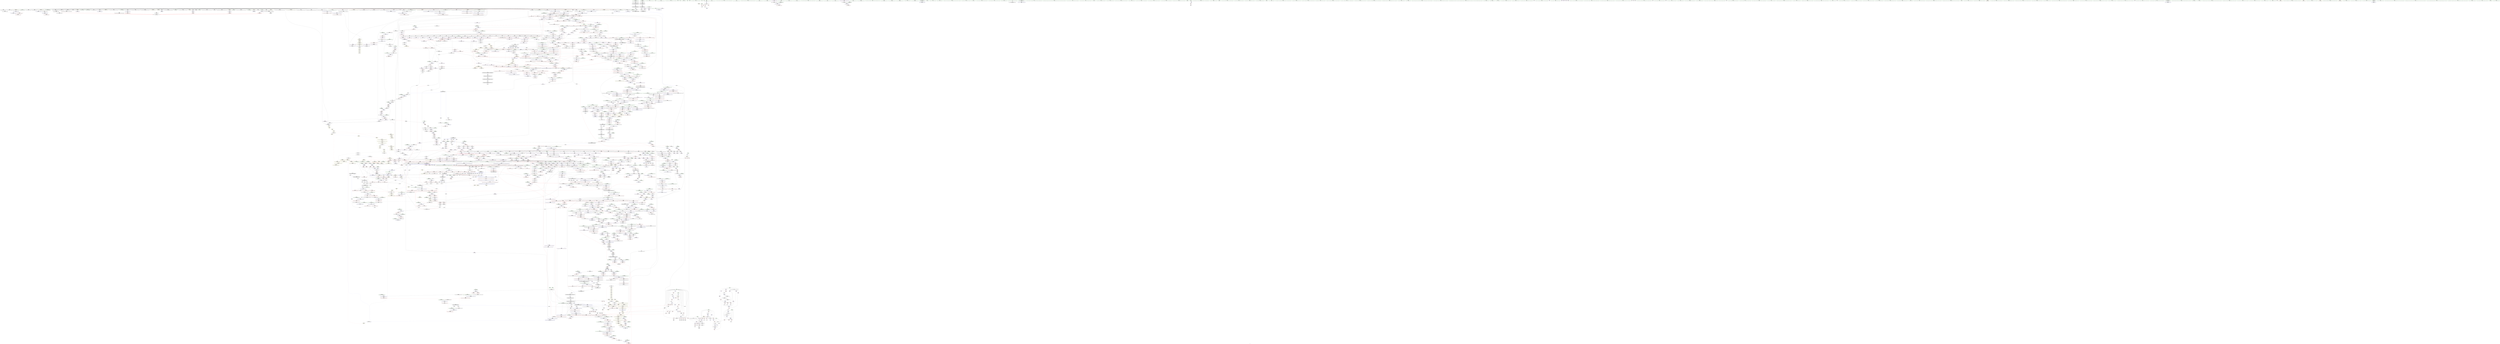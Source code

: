 digraph "SVFG" {
	label="SVFG";

	Node0x5628088ae5a0 [shape=record,color=grey,label="{NodeID: 0\nNullPtr}"];
	Node0x5628088ae5a0 -> Node0x562808b7a1d0[style=solid];
	Node0x5628088ae5a0 -> Node0x562808b7a2d0[style=solid];
	Node0x5628088ae5a0 -> Node0x562808b7a3a0[style=solid];
	Node0x5628088ae5a0 -> Node0x562808b7a470[style=solid];
	Node0x5628088ae5a0 -> Node0x562808b7a540[style=solid];
	Node0x5628088ae5a0 -> Node0x562808b7a610[style=solid];
	Node0x5628088ae5a0 -> Node0x562808b7a6e0[style=solid];
	Node0x5628088ae5a0 -> Node0x562808b7a7b0[style=solid];
	Node0x5628088ae5a0 -> Node0x562808b7a880[style=solid];
	Node0x5628088ae5a0 -> Node0x562808b7a950[style=solid];
	Node0x5628088ae5a0 -> Node0x562808b7aa20[style=solid];
	Node0x5628088ae5a0 -> Node0x562808b7aaf0[style=solid];
	Node0x5628088ae5a0 -> Node0x562808b7abc0[style=solid];
	Node0x5628088ae5a0 -> Node0x562808b8b400[style=solid];
	Node0x5628088ae5a0 -> Node0x562808b8b490[style=solid];
	Node0x5628088ae5a0 -> Node0x562808b8b560[style=solid];
	Node0x5628088ae5a0 -> Node0x562808b8b630[style=solid];
	Node0x5628088ae5a0 -> Node0x562808b8b700[style=solid];
	Node0x5628088ae5a0 -> Node0x562808b8b7d0[style=solid];
	Node0x5628088ae5a0 -> Node0x562808b8b8a0[style=solid];
	Node0x5628088ae5a0 -> Node0x562808b8b970[style=solid];
	Node0x5628088ae5a0 -> Node0x562808b8ba40[style=solid];
	Node0x5628088ae5a0 -> Node0x562808b8bb10[style=solid];
	Node0x5628088ae5a0 -> Node0x562808b8bbe0[style=solid];
	Node0x5628088ae5a0 -> Node0x562808b8bcb0[style=solid];
	Node0x5628088ae5a0 -> Node0x562808b8bd80[style=solid];
	Node0x5628088ae5a0 -> Node0x562808b8be50[style=solid];
	Node0x5628088ae5a0 -> Node0x562808b8bf20[style=solid];
	Node0x5628088ae5a0 -> Node0x562808b8bff0[style=solid];
	Node0x5628088ae5a0 -> Node0x562808b8c0c0[style=solid];
	Node0x5628088ae5a0 -> Node0x562808b8c190[style=solid];
	Node0x5628088ae5a0 -> Node0x562808b8c260[style=solid];
	Node0x5628088ae5a0 -> Node0x562808b8c330[style=solid];
	Node0x5628088ae5a0 -> Node0x562808b8c400[style=solid];
	Node0x5628088ae5a0 -> Node0x562808b8c4d0[style=solid];
	Node0x5628088ae5a0 -> Node0x562808b8c5a0[style=solid];
	Node0x5628088ae5a0 -> Node0x562808b8c670[style=solid];
	Node0x5628088ae5a0 -> Node0x562808b8c740[style=solid];
	Node0x5628088ae5a0 -> Node0x562808b8c810[style=solid];
	Node0x5628088ae5a0 -> Node0x562808b8c8e0[style=solid];
	Node0x5628088ae5a0 -> Node0x562808b8c9b0[style=solid];
	Node0x5628088ae5a0 -> Node0x562808b8ca80[style=solid];
	Node0x5628088ae5a0 -> Node0x562808b8cb50[style=solid];
	Node0x5628088ae5a0 -> Node0x562808b8cc20[style=solid];
	Node0x5628088ae5a0 -> Node0x562808b8ccf0[style=solid];
	Node0x5628088ae5a0 -> Node0x562808b8cdc0[style=solid];
	Node0x5628088ae5a0 -> Node0x562808b8ce90[style=solid];
	Node0x5628088ae5a0 -> Node0x562808b8cf60[style=solid];
	Node0x5628088ae5a0 -> Node0x562808b8d030[style=solid];
	Node0x5628088ae5a0 -> Node0x562808b8d100[style=solid];
	Node0x5628088ae5a0 -> Node0x562808b8d1d0[style=solid];
	Node0x5628088ae5a0 -> Node0x562808b8d2a0[style=solid];
	Node0x5628088ae5a0 -> Node0x562808b8d370[style=solid];
	Node0x5628088ae5a0 -> Node0x562808b8d440[style=solid];
	Node0x5628088ae5a0 -> Node0x562808b8d510[style=solid];
	Node0x5628088ae5a0 -> Node0x562808b8d5e0[style=solid];
	Node0x5628088ae5a0 -> Node0x562808b8d6b0[style=solid];
	Node0x5628088ae5a0 -> Node0x562808b8d780[style=solid];
	Node0x5628088ae5a0 -> Node0x562808b8d850[style=solid];
	Node0x5628088ae5a0 -> Node0x562808bc5000[style=solid];
	Node0x5628088ae5a0 -> Node0x562808bc74c0[style=solid];
	Node0x5628088ae5a0 -> Node0x562808bc7590[style=solid];
	Node0x5628088ae5a0 -> Node0x562808bc7660[style=solid];
	Node0x5628088ae5a0 -> Node0x562808b9b950[style=solid];
	Node0x5628088ae5a0 -> Node0x562808b9daa0[style=solid];
	Node0x5628088ae5a0 -> Node0x562808b9db70[style=solid];
	Node0x5628088ae5a0 -> Node0x562808b9dc40[style=solid];
	Node0x5628088ae5a0 -> Node0x562808ba0a90[style=solid];
	Node0x5628088ae5a0 -> Node0x562808ba0b60[style=solid];
	Node0x5628088ae5a0 -> Node0x562808ba0c30[style=solid];
	Node0x5628088ae5a0 -> Node0x562808ba2220[style=solid];
	Node0x5628088ae5a0 -> Node0x5628081181e0[style=solid];
	Node0x5628088ae5a0 -> Node0x56280811c610[style=solid];
	Node0x5628088ae5a0 -> Node0x562808c1a860[style=solid];
	Node0x5628088ae5a0 -> Node0x562808c1b760[style=solid];
	Node0x5628088ae5a0 -> Node0x562808c1bd60[style=solid];
	Node0x5628088ae5a0 -> Node0x562808c1d860[style=solid];
	Node0x5628088ae5a0:s64 -> Node0x562808d93d30[style=solid,color=red];
	Node0x5628088ae5a0:s64 -> Node0x562808d95aa0[style=solid,color=red];
	Node0x562808d79f50 [shape=record,color=black,label="{NodeID: 3764\n212 = PHI(146, 160, )\n0th arg _ZNSt6vectorIiSaIiEEixEm }"];
	Node0x562808d79f50 -> Node0x562808bc59f0[style=solid];
	Node0x562808c1bee0 [shape=record,color=grey,label="{NodeID: 2657\n523 = cmp(518, 522, )\n}"];
	Node0x562808b9baf0 [shape=record,color=blue,label="{NodeID: 1550\n1146\<--1228\nexn.slot\<--\n_ZNSt6vectorIS_IiSaIiEESaIS1_EE17_M_default_appendEm\n}"];
	Node0x562808b9baf0 -> Node0x562808bb7fb0[style=dashed];
	Node0x562808b9baf0 -> Node0x562808b9bc90[style=dashed];
	Node0x562808b79f30 [shape=record,color=green,label="{NodeID: 443\n3033\<--3034\nthis.addr\<--this.addr_field_insensitive\n_ZN9__gnu_cxx13new_allocatorIiE7destroyIiEEvPT_\n}"];
	Node0x562808b79f30 -> Node0x562808bc3ea0[style=solid];
	Node0x562808b79f30 -> Node0x562808bddd20[style=solid];
	Node0x562808b89450 [shape=record,color=purple,label="{NodeID: 886\n1831\<--1814\ncoerce.dive3\<--agg.tmp\n_ZSt18uninitialized_copyISt13move_iteratorIPSt6vectorIiSaIiEEES4_ET0_T_S7_S6_\n}"];
	Node0x562808b89450 -> Node0x562808bbba30[style=solid];
	Node0x562808bbf7f0 [shape=record,color=red,label="{NodeID: 1329\n2285\<--2284\n\<--_M_start\n_ZNSt6vectorIiSaIiEE17_M_realloc_insertIJRKiEEEvN9__gnu_cxx17__normal_iteratorIPiS1_EEDpOT_\n|{<s0>187}}"];
	Node0x562808bbf7f0:s0 -> Node0x562808d7c9a0[style=solid,color=red];
	Node0x562808b72370 [shape=record,color=green,label="{NodeID: 222\n1576\<--1577\n_ZNSt12_Vector_baseIiSaIiEEC2Ev\<--_ZNSt12_Vector_baseIiSaIiEEC2Ev_field_insensitive\n}"];
	Node0x562808d90b30 [shape=record,color=black,label="{NodeID: 3986\n2138 = PHI(2130, )\n0th arg _ZN9__gnu_cxx13new_allocatorIiEC2ERKS1_ }"];
	Node0x562808d90b30 -> Node0x562808ba1040[style=solid];
	Node0x562808b95be0 [shape=record,color=black,label="{NodeID: 665\n2132\<--2131\n\<--\n_ZNSaIiEC2ERKS_\n|{<s0>173}}"];
	Node0x562808b95be0:s0 -> Node0x562808d90c40[style=solid,color=red];
	Node0x562808bb4460 [shape=record,color=red,label="{NodeID: 1108\n734\<--715\n\<--__first.addr\n_ZNSt12_Destroy_auxILb0EE9__destroyIPSt6vectorIiSaIiEEEEvT_S6_\n}"];
	Node0x562808bb4460 -> Node0x562808b85830[style=solid];
	Node0x562808b26850 [shape=record,color=green,label="{NodeID: 1\n7\<--1\n__dso_handle\<--dummyObj\nGlob }"];
	Node0x562808d7a160 [shape=record,color=black,label="{NodeID: 3765\n213 = PHI(148, 162, )\n1st arg _ZNSt6vectorIiSaIiEEixEm }"];
	Node0x562808d7a160 -> Node0x562808bc5ac0[style=solid];
	Node0x562808c1c060 [shape=record,color=grey,label="{NodeID: 2658\n2479 = cmp(2477, 2478, )\n}"];
	Node0x562808b9bbc0 [shape=record,color=blue,label="{NodeID: 1551\n1148\<--1230\nehselector.slot\<--\n_ZNSt6vectorIS_IiSaIiEESaIS1_EE17_M_default_appendEm\n}"];
	Node0x562808b9bbc0 -> Node0x562808b9bd60[style=dashed];
	Node0x562808b7a000 [shape=record,color=green,label="{NodeID: 444\n3035\<--3036\n__p.addr\<--__p.addr_field_insensitive\n_ZN9__gnu_cxx13new_allocatorIiE7destroyIiEEvPT_\n}"];
	Node0x562808b7a000 -> Node0x562808bdddf0[style=solid];
	Node0x562808b89520 [shape=record,color=purple,label="{NodeID: 887\n1833\<--1816\ncoerce.dive4\<--agg.tmp2\n_ZSt18uninitialized_copyISt13move_iteratorIPSt6vectorIiSaIiEEES4_ET0_T_S7_S6_\n}"];
	Node0x562808b89520 -> Node0x562808bbbb00[style=solid];
	Node0x562808bbf8c0 [shape=record,color=red,label="{NodeID: 1330\n2289\<--2286\n\<--call8\n_ZNSt6vectorIiSaIiEE17_M_realloc_insertIJRKiEEEvN9__gnu_cxx17__normal_iteratorIPiS1_EEDpOT_\n|{<s0>187}}"];
	Node0x562808bbf8c0:s0 -> Node0x562808d7caf0[style=solid,color=red];
	Node0x562808b72470 [shape=record,color=green,label="{NodeID: 223\n1585\<--1586\nthis.addr\<--this.addr_field_insensitive\n_ZNSt12_Vector_baseIiSaIiEEC2Ev\n}"];
	Node0x562808b72470 -> Node0x562808bba510[style=solid];
	Node0x562808b72470 -> Node0x562808b9d900[style=solid];
	Node0x562808d90c40 [shape=record,color=black,label="{NodeID: 3987\n2139 = PHI(2132, )\n1st arg _ZN9__gnu_cxx13new_allocatorIiEC2ERKS1_ }"];
	Node0x562808d90c40 -> Node0x562808ba1110[style=solid];
	Node0x562808ca2a00 [shape=record,color=yellow,style=double,label="{NodeID: 2880\n15V_1 = ENCHI(MR_15V_0)\npts\{16 \}\nFun[_Z5floodi]|{|<s1>16}}"];
	Node0x562808ca2a00 -> Node0x562808baf320[style=dashed];
	Node0x562808ca2a00:s1 -> Node0x562808ca2a00[style=dashed,color=red];
	Node0x562808b95cb0 [shape=record,color=black,label="{NodeID: 666\n2175\<--2180\n_ZSt4moveIRPiEONSt16remove_referenceIT_E4typeEOS3__ret\<--\n_ZSt4moveIRPiEONSt16remove_referenceIT_E4typeEOS3_\n|{<s0>174|<s1>175|<s2>176}}"];
	Node0x562808b95cb0:s0 -> Node0x562808d8dc40[style=solid,color=blue];
	Node0x562808b95cb0:s1 -> Node0x562808d8dd50[style=solid,color=blue];
	Node0x562808b95cb0:s2 -> Node0x562808d8de60[style=solid,color=blue];
	Node0x562808bb4530 [shape=record,color=red,label="{NodeID: 1109\n723\<--717\n\<--__last.addr\n_ZNSt12_Destroy_auxILb0EE9__destroyIPSt6vectorIiSaIiEEEEvT_S6_\n}"];
	Node0x562808bb4530 -> Node0x562808c1d0e0[style=solid];
	Node0x562808b252c0 [shape=record,color=green,label="{NodeID: 2\n9\<--1\n\<--dummyObj\nCan only get source location for instruction, argument, global var or function.}"];
	Node0x562808d7a2e0 [shape=record,color=black,label="{NodeID: 3766\n1028 = PHI(1008, )\n0th arg _ZNSt16allocator_traitsISaISt6vectorIiSaIiEEEE10deallocateERS3_PS2_m }"];
	Node0x562808d7a2e0 -> Node0x562808bc9c90[style=solid];
	Node0x562808c1c1e0 [shape=record,color=grey,label="{NodeID: 2659\n1503 = cmp(1502, 313, )\n}"];
	Node0x562808b9bc90 [shape=record,color=blue,label="{NodeID: 1552\n1146\<--1247\nexn.slot\<--\n_ZNSt6vectorIS_IiSaIiEESaIS1_EE17_M_default_appendEm\n}"];
	Node0x562808b9bc90 -> Node0x562808bb8080[style=dashed];
	Node0x562808b7a0d0 [shape=record,color=green,label="{NodeID: 445\n38\<--3041\n_GLOBAL__sub_I_emadwill_1_1.cpp\<--_GLOBAL__sub_I_emadwill_1_1.cpp_field_insensitive\n}"];
	Node0x562808b7a0d0 -> Node0x562808bc4f00[style=solid];
	Node0x562808b895f0 [shape=record,color=purple,label="{NodeID: 888\n3054\<--1824\noffset_0\<--\n}"];
	Node0x562808b895f0 -> Node0x562808b9f230[style=solid];
	Node0x562808bbf990 [shape=record,color=red,label="{NodeID: 1331\n2301\<--2300\n\<--call12\n_ZNSt6vectorIiSaIiEE17_M_realloc_insertIJRKiEEEvN9__gnu_cxx17__normal_iteratorIPiS1_EEDpOT_\n|{<s0>190}}"];
	Node0x562808bbf990:s0 -> Node0x562808d7c9a0[style=solid,color=red];
	Node0x562808b72540 [shape=record,color=green,label="{NodeID: 224\n1591\<--1592\n_ZNSt12_Vector_baseIiSaIiEE12_Vector_implC2Ev\<--_ZNSt12_Vector_baseIiSaIiEE12_Vector_implC2Ev_field_insensitive\n}"];
	Node0x562808d90d50 [shape=record,color=black,label="{NodeID: 3988\n2654 = PHI(2634, )\n0th arg _ZNKSt12_Vector_baseIiSaIiEE19_M_get_Tp_allocatorEv }"];
	Node0x562808d90d50 -> Node0x562808bdb2e0[style=solid];
	Node0x562808b95d80 [shape=record,color=black,label="{NodeID: 667\n2210\<--2209\n\<--\n_ZNSt16allocator_traitsISaIiEE9constructIiJRKiEEEvRS0_PT_DpOT0_\n|{<s0>178}}"];
	Node0x562808b95d80:s0 -> Node0x562808d79360[style=solid,color=red];
	Node0x562808bb4600 [shape=record,color=red,label="{NodeID: 1110\n744\<--741\n\<--__pointer.addr\n_ZSt8_DestroyISt6vectorIiSaIiEEEvPT_\n|{<s0>59}}"];
	Node0x562808bb4600:s0 -> Node0x562808d947f0[style=solid,color=red];
	Node0x562808b25380 [shape=record,color=green,label="{NodeID: 3\n24\<--1\n.str\<--dummyObj\nGlob }"];
	Node0x562808d7a3f0 [shape=record,color=black,label="{NodeID: 3767\n1029 = PHI(1009, )\n1st arg _ZNSt16allocator_traitsISaISt6vectorIiSaIiEEEE10deallocateERS3_PS2_m }"];
	Node0x562808d7a3f0 -> Node0x562808bc9d60[style=solid];
	Node0x562808c1c360 [shape=record,color=grey,label="{NodeID: 2660\n2497 = cmp(2495, 2496, )\n}"];
	Node0x562808b9bd60 [shape=record,color=blue,label="{NodeID: 1553\n1148\<--1249\nehselector.slot\<--\n_ZNSt6vectorIS_IiSaIiEESaIS1_EE17_M_default_appendEm\n}"];
	Node0x562808b9bd60 -> Node0x562808bb8150[style=dashed];
	Node0x562808b7a1d0 [shape=record,color=black,label="{NodeID: 446\n2\<--3\ndummyVal\<--dummyVal\n}"];
	Node0x562808b896c0 [shape=record,color=purple,label="{NodeID: 889\n3055\<--1825\noffset_0\<--\n}"];
	Node0x562808b896c0 -> Node0x562808bc4110[style=solid];
	Node0x562808bbfa60 [shape=record,color=red,label="{NodeID: 1332\n2305\<--2304\n\<--_M_finish\n_ZNSt6vectorIiSaIiEE17_M_realloc_insertIJRKiEEEvN9__gnu_cxx17__normal_iteratorIPiS1_EEDpOT_\n|{<s0>190}}"];
	Node0x562808bbfa60:s0 -> Node0x562808d7caf0[style=solid,color=red];
	Node0x562808b72640 [shape=record,color=green,label="{NodeID: 225\n1596\<--1597\nthis.addr\<--this.addr_field_insensitive\n_ZNSt12_Vector_baseIiSaIiEE12_Vector_implC2Ev\n}"];
	Node0x562808b72640 -> Node0x562808bba5e0[style=solid];
	Node0x562808b72640 -> Node0x562808b9d9d0[style=solid];
	Node0x562808d90e60 [shape=record,color=black,label="{NodeID: 3989\n713 = PHI(706, )\n0th arg _ZNSt12_Destroy_auxILb0EE9__destroyIPSt6vectorIiSaIiEEEEvT_S6_ }"];
	Node0x562808d90e60 -> Node0x562808bc8020[style=solid];
	Node0x562808b95e50 [shape=record,color=black,label="{NodeID: 668\n2264\<--2248\n\<--this1\n_ZNSt6vectorIiSaIiEE17_M_realloc_insertIJRKiEEEvN9__gnu_cxx17__normal_iteratorIPiS1_EEDpOT_\n|{<s0>182}}"];
	Node0x562808b95e50:s0 -> Node0x562808d95de0[style=solid,color=red];
	Node0x562808bb46d0 [shape=record,color=red,label="{NodeID: 1111\n754\<--751\n\<--__r.addr\n_ZSt11__addressofISt6vectorIiSaIiEEEPT_RS3_\n}"];
	Node0x562808bb46d0 -> Node0x562808b90760[style=solid];
	Node0x562808b25440 [shape=record,color=green,label="{NodeID: 4\n26\<--1\n.str.1\<--dummyObj\nGlob }"];
	Node0x562808d7a500 [shape=record,color=black,label="{NodeID: 3768\n1030 = PHI(1010, )\n2nd arg _ZNSt16allocator_traitsISaISt6vectorIiSaIiEEEE10deallocateERS3_PS2_m }"];
	Node0x562808d7a500 -> Node0x562808bc9e30[style=solid];
	Node0x562808c1c4e0 [shape=record,color=grey,label="{NodeID: 2661\n2493 = cmp(2491, 2492, )\n}"];
	Node0x562808b9be30 [shape=record,color=blue,label="{NodeID: 1554\n1294\<--1291\n_M_start45\<--\n_ZNSt6vectorIS_IiSaIiEESaIS1_EE17_M_default_appendEm\n}"];
	Node0x562808b9be30 -> Node0x562808c954f0[style=dashed];
	Node0x562808b7a2d0 [shape=record,color=black,label="{NodeID: 447\n64\<--3\n\<--dummyVal\n_ZNSt6vectorIS_IiSaIiEESaIS1_EEC2Ev\n}"];
	Node0x562808b89790 [shape=record,color=purple,label="{NodeID: 890\n3057\<--1827\noffset_0\<--\n}"];
	Node0x562808b89790 -> Node0x562808b9f300[style=solid];
	Node0x562808bbfb30 [shape=record,color=red,label="{NodeID: 1333\n2354\<--2353\n\<--_M_start26\n_ZNSt6vectorIiSaIiEE17_M_realloc_insertIJRKiEEEvN9__gnu_cxx17__normal_iteratorIPiS1_EEDpOT_\n|{<s0>199}}"];
	Node0x562808bbfb30:s0 -> Node0x562808d955c0[style=solid,color=red];
	Node0x562808b72710 [shape=record,color=green,label="{NodeID: 226\n1602\<--1603\n_ZNSaIiEC2Ev\<--_ZNSaIiEC2Ev_field_insensitive\n}"];
	Node0x562808d90fa0 [shape=record,color=black,label="{NodeID: 3990\n714 = PHI(707, )\n1st arg _ZNSt12_Destroy_auxILb0EE9__destroyIPSt6vectorIiSaIiEEEEvT_S6_ }"];
	Node0x562808d90fa0 -> Node0x562808bc80f0[style=solid];
	Node0x562808ca2cd0 [shape=record,color=yellow,style=double,label="{NodeID: 2883\n13V_1 = ENCHI(MR_13V_0)\npts\{1739 \}\nFun[_Z5floodi]|{<s0>11|<s1>13|<s2>15|<s3>16}}"];
	Node0x562808ca2cd0:s0 -> Node0x562808ca0ef0[style=dashed,color=red];
	Node0x562808ca2cd0:s1 -> Node0x562808c9fa30[style=dashed,color=red];
	Node0x562808ca2cd0:s2 -> Node0x562808c9fa30[style=dashed,color=red];
	Node0x562808ca2cd0:s3 -> Node0x562808ca2cd0[style=dashed,color=red];
	Node0x562808b95f20 [shape=record,color=black,label="{NodeID: 669\n2272\<--2248\n\<--this1\n_ZNSt6vectorIiSaIiEE17_M_realloc_insertIJRKiEEEvN9__gnu_cxx17__normal_iteratorIPiS1_EEDpOT_\n}"];
	Node0x562808b95f20 -> Node0x562808b8ab10[style=solid];
	Node0x562808bb47a0 [shape=record,color=red,label="{NodeID: 1112\n765\<--758\nthis1\<--this.addr\n_ZNSt6vectorIiSaIiEED2Ev\n}"];
	Node0x562808bb47a0 -> Node0x562808b90830[style=solid];
	Node0x562808bb47a0 -> Node0x562808b90900[style=solid];
	Node0x562808bb47a0 -> Node0x562808b909d0[style=solid];
	Node0x562808bb47a0 -> Node0x562808b90aa0[style=solid];
	Node0x562808bb47a0 -> Node0x562808b90b70[style=solid];
	Node0x562808b25cb0 [shape=record,color=green,label="{NodeID: 5\n28\<--1\n.str.2\<--dummyObj\nGlob }"];
	Node0x562808d7a610 [shape=record,color=black,label="{NodeID: 3769\n2006 = PHI(1951, )\n0th arg _ZSt7forwardISt6vectorIiSaIiEEEOT_RNSt16remove_referenceIS3_E4typeE }"];
	Node0x562808d7a610 -> Node0x562808ba0340[style=solid];
	Node0x562808c1c660 [shape=record,color=grey,label="{NodeID: 2662\n1169 = cmp(1167, 1168, )\n}"];
	Node0x562808b9bf00 [shape=record,color=blue,label="{NodeID: 1555\n1303\<--1300\n_M_finish49\<--add.ptr47\n_ZNSt6vectorIS_IiSaIiEESaIS1_EE17_M_default_appendEm\n}"];
	Node0x562808b9bf00 -> Node0x562808c959f0[style=dashed];
	Node0x562808b7a3a0 [shape=record,color=black,label="{NodeID: 448\n65\<--3\n\<--dummyVal\n_ZNSt6vectorIS_IiSaIiEESaIS1_EEC2Ev\n|{<s0>4}}"];
	Node0x562808b7a3a0:s0 -> Node0x562808d91360[style=solid,color=red];
	Node0x562808b89860 [shape=record,color=purple,label="{NodeID: 891\n3058\<--1828\noffset_0\<--\n}"];
	Node0x562808b89860 -> Node0x562808bc41e0[style=solid];
	Node0x562808bbfc00 [shape=record,color=red,label="{NodeID: 1334\n2358\<--2357\n\<--_M_finish28\n_ZNSt6vectorIiSaIiEE17_M_realloc_insertIJRKiEEEvN9__gnu_cxx17__normal_iteratorIPiS1_EEDpOT_\n|{<s0>199}}"];
	Node0x562808bbfc00:s0 -> Node0x562808d95690[style=solid,color=red];
	Node0x562808b72810 [shape=record,color=green,label="{NodeID: 227\n1613\<--1614\nthis.addr\<--this.addr_field_insensitive\n_ZNSaIiEC2Ev\n}"];
	Node0x562808b72810 -> Node0x562808bba6b0[style=solid];
	Node0x562808b72810 -> Node0x562808b9dd10[style=solid];
	Node0x562808d910e0 [shape=record,color=black,label="{NodeID: 3991\n467 = PHI(4, )\n0th arg _ZNSt6vectorIS_IiSaIiEESaIS1_EE6resizeEm }"];
	Node0x562808d910e0 -> Node0x562808bc6e40[style=solid];
	Node0x562808ca2db0 [shape=record,color=yellow,style=double,label="{NodeID: 2884\n22V_1 = ENCHI(MR_22V_0)\npts\{2724 \}\nFun[_Z5floodi]|{|<s2>16}}"];
	Node0x562808ca2db0 -> Node0x562808bb0290[style=dashed];
	Node0x562808ca2db0 -> Node0x562808bb0430[style=dashed];
	Node0x562808ca2db0:s2 -> Node0x562808ca2db0[style=dashed,color=red];
	Node0x562808b95ff0 [shape=record,color=black,label="{NodeID: 670\n2282\<--2248\n\<--this1\n_ZNSt6vectorIiSaIiEE17_M_realloc_insertIJRKiEEEvN9__gnu_cxx17__normal_iteratorIPiS1_EEDpOT_\n}"];
	Node0x562808b95ff0 -> Node0x562808b8abe0[style=solid];
	Node0x562808b95ff0 -> Node0x562808b8acb0[style=solid];
	Node0x562808bb4870 [shape=record,color=red,label="{NodeID: 1113\n794\<--760\nexn\<--exn.slot\n_ZNSt6vectorIiSaIiEED2Ev\n|{<s0>64}}"];
	Node0x562808bb4870:s0 -> Node0x562808d91360[style=solid,color=red];
	Node0x562808b25d70 [shape=record,color=green,label="{NodeID: 6\n30\<--1\n.str.3\<--dummyObj\nGlob }"];
	Node0x562808d7a750 [shape=record,color=black,label="{NodeID: 3770\n2914 = PHI(2873, 2881, )\n0th arg _ZSt12__miter_baseIPiEDTcl12__miter_basecldtfp_4baseEEESt13move_iteratorIT_E }"];
	Node0x562808d7a750 -> Node0x562808bdd020[style=solid];
	Node0x562808c1c7e0 [shape=record,color=grey,label="{NodeID: 2663\n156 = cmp(155, 9, )\n}"];
	Node0x562808b9bfd0 [shape=record,color=blue,label="{NodeID: 1556\n1310\<--1307\n_M_end_of_storage52\<--add.ptr50\n_ZNSt6vectorIS_IiSaIiEESaIS1_EE17_M_default_appendEm\n}"];
	Node0x562808b9bfd0 -> Node0x562808c95ef0[style=dashed];
	Node0x562808b7a470 [shape=record,color=black,label="{NodeID: 449\n101\<--3\n\<--dummyVal\n_ZNSt6vectorIS_IiSaIiEESaIS1_EED2Ev\n}"];
	Node0x562808b89930 [shape=record,color=purple,label="{NodeID: 892\n1860\<--1848\ncoerce.dive\<--__first\n_ZNSt20__uninitialized_copyILb0EE13__uninit_copyISt13move_iteratorIPSt6vectorIiSaIiEEES6_EET0_T_S9_S8_\n}"];
	Node0x562808b89930 -> Node0x562808b9f3d0[style=solid];
	Node0x562808bbfcd0 [shape=record,color=red,label="{NodeID: 1335\n2366\<--2365\n\<--_M_start31\n_ZNSt6vectorIiSaIiEE17_M_realloc_insertIJRKiEEEvN9__gnu_cxx17__normal_iteratorIPiS1_EEDpOT_\n|{<s0>200}}"];
	Node0x562808bbfcd0:s0 -> Node0x562808d920e0[style=solid,color=red];
	Node0x562808b7acf0 [shape=record,color=green,label="{NodeID: 228\n1619\<--1620\n_ZN9__gnu_cxx13new_allocatorIiEC2Ev\<--_ZN9__gnu_cxx13new_allocatorIiEC2Ev_field_insensitive\n}"];
	Node0x562808d91220 [shape=record,color=black,label="{NodeID: 3992\n468 = PHI(263, )\n1st arg _ZNSt6vectorIS_IiSaIiEESaIS1_EE6resizeEm }"];
	Node0x562808d91220 -> Node0x562808bc6f10[style=solid];
	Node0x562808ca2e90 [shape=record,color=yellow,style=double,label="{NodeID: 2885\n24V_1 = ENCHI(MR_24V_0)\npts\{60000 \}\nFun[_Z5floodi]|{<s0>10|<s1>12|<s2>14|<s3>16}}"];
	Node0x562808ca2e90:s0 -> Node0x562808ca2490[style=dashed,color=red];
	Node0x562808ca2e90:s1 -> Node0x562808ca2490[style=dashed,color=red];
	Node0x562808ca2e90:s2 -> Node0x562808ca2490[style=dashed,color=red];
	Node0x562808ca2e90:s3 -> Node0x562808ca2e90[style=dashed,color=red];
	Node0x562808b960c0 [shape=record,color=black,label="{NodeID: 671\n2291\<--2248\n\<--this1\n_ZNSt6vectorIiSaIiEE17_M_realloc_insertIJRKiEEEvN9__gnu_cxx17__normal_iteratorIPiS1_EEDpOT_\n|{<s0>186}}"];
	Node0x562808b960c0:s0 -> Node0x562808d8f560[style=solid,color=red];
	Node0x562808bb4940 [shape=record,color=red,label="{NodeID: 1114\n769\<--768\n\<--_M_start\n_ZNSt6vectorIiSaIiEED2Ev\n|{<s0>61}}"];
	Node0x562808bb4940:s0 -> Node0x562808d955c0[style=solid,color=red];
	Node0x562808b25e30 [shape=record,color=green,label="{NodeID: 7\n32\<--1\n.str.4\<--dummyObj\nGlob }"];
	Node0x562808d7a960 [shape=record,color=black,label="{NodeID: 3771\n1485 = PHI(1478, )\n0th arg _ZNSt27__uninitialized_default_n_1ILb0EE18__uninit_default_nIPSt6vectorIiSaIiEEmEET_S6_T0_ }"];
	Node0x562808d7a960 -> Node0x562808b9d010[style=solid];
	Node0x562808c1c960 [shape=record,color=grey,label="{NodeID: 2664\n1154 = cmp(1153, 313, )\n}"];
	Node0x562808b9c0a0 [shape=record,color=blue,label="{NodeID: 1557\n1330\<--1327\n__first.addr\<--__first\n_ZSt27__uninitialized_default_n_aIPSt6vectorIiSaIiEEmS2_ET_S4_T0_RSaIT1_E\n}"];
	Node0x562808b9c0a0 -> Node0x562808bb8a40[style=dashed];
	Node0x562808b7a540 [shape=record,color=black,label="{NodeID: 450\n102\<--3\n\<--dummyVal\n_ZNSt6vectorIS_IiSaIiEESaIS1_EED2Ev\n}"];
	Node0x562808b7a540 -> Node0x562808bc52a0[style=solid];
	Node0x562808b89a00 [shape=record,color=purple,label="{NodeID: 893\n1862\<--1850\ncoerce.dive1\<--__last\n_ZNSt20__uninitialized_copyILb0EE13__uninit_copyISt13move_iteratorIPSt6vectorIiSaIiEEES6_EET0_T_S9_S8_\n}"];
	Node0x562808b89a00 -> Node0x562808b9f4a0[style=solid];
	Node0x562808bbfda0 [shape=record,color=red,label="{NodeID: 1336\n2370\<--2369\n\<--_M_end_of_storage\n_ZNSt6vectorIiSaIiEE17_M_realloc_insertIJRKiEEEvN9__gnu_cxx17__normal_iteratorIPiS1_EEDpOT_\n}"];
	Node0x562808bbfda0 -> Node0x562808b96f60[style=solid];
	Node0x562808b7ad80 [shape=record,color=green,label="{NodeID: 229\n1624\<--1625\nthis.addr\<--this.addr_field_insensitive\n_ZN9__gnu_cxx13new_allocatorIiEC2Ev\n}"];
	Node0x562808b7ad80 -> Node0x562808bba780[style=solid];
	Node0x562808b7ad80 -> Node0x562808b9dde0[style=solid];
	Node0x562808d91360 [shape=record,color=black,label="{NodeID: 3993\n580 = PHI(65, 109, 694, 794, 864, 1109, 1321, 1550, 1580, 1917, 2404, )\n0th arg __clang_call_terminate }"];
	Node0x562808b96190 [shape=record,color=black,label="{NodeID: 672\n2302\<--2248\n\<--this1\n_ZNSt6vectorIiSaIiEE17_M_realloc_insertIJRKiEEEvN9__gnu_cxx17__normal_iteratorIPiS1_EEDpOT_\n}"];
	Node0x562808b96190 -> Node0x562808b8ae50[style=solid];
	Node0x562808b96190 -> Node0x562808b8af20[style=solid];
	Node0x562808bb4a10 [shape=record,color=red,label="{NodeID: 1115\n773\<--772\n\<--_M_finish\n_ZNSt6vectorIiSaIiEED2Ev\n|{<s0>61}}"];
	Node0x562808bb4a10:s0 -> Node0x562808d95690[style=solid,color=red];
	Node0x562808b25ef0 [shape=record,color=green,label="{NodeID: 8\n34\<--1\n.str.5\<--dummyObj\nGlob }"];
	Node0x562808d7aa70 [shape=record,color=black,label="{NodeID: 3772\n1486 = PHI(1479, )\n1st arg _ZNSt27__uninitialized_default_n_1ILb0EE18__uninit_default_nIPSt6vectorIiSaIiEEmEET_S6_T0_ }"];
	Node0x562808d7aa70 -> Node0x562808b9d0e0[style=solid];
	Node0x562808c1cae0 [shape=record,color=grey,label="{NodeID: 2665\n254 = cmp(252, 253, )\n}"];
	Node0x562808b9c170 [shape=record,color=blue,label="{NodeID: 1558\n1332\<--1328\n__n.addr\<--__n\n_ZSt27__uninitialized_default_n_aIPSt6vectorIiSaIiEEmS2_ET_S4_T0_RSaIT1_E\n}"];
	Node0x562808b9c170 -> Node0x562808bb8b10[style=dashed];
	Node0x562808b7a610 [shape=record,color=black,label="{NodeID: 451\n104\<--3\n\<--dummyVal\n_ZNSt6vectorIS_IiSaIiEESaIS1_EED2Ev\n}"];
	Node0x562808b7a610 -> Node0x562808bc5370[style=solid];
	Node0x562808b89ad0 [shape=record,color=purple,label="{NodeID: 894\n1885\<--1884\nincdec.ptr\<--\n_ZNSt20__uninitialized_copyILb0EE13__uninit_copyISt13move_iteratorIPSt6vectorIiSaIiEEES6_EET0_T_S9_S8_\n}"];
	Node0x562808b89ad0 -> Node0x562808b9f710[style=solid];
	Node0x562808bbfe70 [shape=record,color=red,label="{NodeID: 1337\n2374\<--2373\n\<--_M_start34\n_ZNSt6vectorIiSaIiEE17_M_realloc_insertIJRKiEEEvN9__gnu_cxx17__normal_iteratorIPiS1_EEDpOT_\n}"];
	Node0x562808bbfe70 -> Node0x562808b97030[style=solid];
	Node0x562808b7ae50 [shape=record,color=green,label="{NodeID: 230\n1631\<--1632\nthis.addr\<--this.addr_field_insensitive\n_ZNKSt6vectorIS_IiSaIiEESaIS1_EE8max_sizeEv\n}"];
	Node0x562808b7ae50 -> Node0x562808bba850[style=solid];
	Node0x562808b7ae50 -> Node0x562808b9deb0[style=solid];
	Node0x562808d91cc0 [shape=record,color=black,label="{NodeID: 3994\n646 = PHI(89, 1099, 1176, 1205, 1221, 1242, 1270, )\n0th arg _ZNSt12_Vector_baseISt6vectorIiSaIiEESaIS2_EE19_M_get_Tp_allocatorEv }"];
	Node0x562808d91cc0 -> Node0x562808bc7b40[style=solid];
	Node0x562808b96260 [shape=record,color=black,label="{NodeID: 673\n2307\<--2248\n\<--this1\n_ZNSt6vectorIiSaIiEE17_M_realloc_insertIJRKiEEEvN9__gnu_cxx17__normal_iteratorIPiS1_EEDpOT_\n|{<s0>189}}"];
	Node0x562808b96260:s0 -> Node0x562808d8f560[style=solid,color=red];
	Node0x562808bb4ae0 [shape=record,color=red,label="{NodeID: 1116\n810\<--801\n\<--__first.addr\n_ZSt8_DestroyIPiiEvT_S1_RSaIT0_E\n|{<s0>65}}"];
	Node0x562808bb4ae0:s0 -> Node0x562808d81540[style=solid,color=red];
	Node0x562808b25fb0 [shape=record,color=green,label="{NodeID: 9\n37\<--1\n\<--dummyObj\nCan only get source location for instruction, argument, global var or function.}"];
	Node0x562808d7ab80 [shape=record,color=black,label="{NodeID: 3773\n1940 = PHI(1873, )\n0th arg _ZSt10_ConstructISt6vectorIiSaIiEEJS2_EEvPT_DpOT0_ }"];
	Node0x562808d7ab80 -> Node0x562808b9fcc0[style=solid];
	Node0x562808c1cc60 [shape=record,color=grey,label="{NodeID: 2666\n320 = cmp(319, 9, )\n}"];
	Node0x562808b9c240 [shape=record,color=blue,label="{NodeID: 1559\n1334\<--1329\n.addr\<--\n_ZSt27__uninitialized_default_n_aIPSt6vectorIiSaIiEEmS2_ET_S4_T0_RSaIT1_E\n}"];
	Node0x562808b7a6e0 [shape=record,color=black,label="{NodeID: 452\n686\<--3\n\<--dummyVal\n_ZNSt12_Vector_baseISt6vectorIiSaIiEESaIS2_EED2Ev\n}"];
	Node0x562808b89ba0 [shape=record,color=purple,label="{NodeID: 895\n1965\<--1964\n_M_current\<--this1\n_ZNKSt13move_iteratorIPSt6vectorIiSaIiEEEdeEv\n}"];
	Node0x562808b89ba0 -> Node0x562808bbc730[style=solid];
	Node0x562808bbff40 [shape=record,color=red,label="{NodeID: 1338\n2416\<--2413\nthis1\<--this.addr\n_ZNSt6vectorIiSaIiEE3endEv\n}"];
	Node0x562808bbff40 -> Node0x562808b97100[style=solid];
	Node0x562808b7af20 [shape=record,color=green,label="{NodeID: 231\n1637\<--1638\n_ZNKSt12_Vector_baseISt6vectorIiSaIiEESaIS2_EE19_M_get_Tp_allocatorEv\<--_ZNKSt12_Vector_baseISt6vectorIiSaIiEESaIS2_EE19_M_get_Tp_allocatorEv_field_insensitive\n}"];
	Node0x562808d91f50 [shape=record,color=black,label="{NodeID: 3995\n893 = PHI(834, 2345, 2362, )\n0th arg _ZNSt12_Vector_baseIiSaIiEE13_M_deallocateEPim }"];
	Node0x562808d91f50 -> Node0x562808bc8f90[style=solid];
	Node0x562808b96330 [shape=record,color=black,label="{NodeID: 674\n2323\<--2248\n\<--this1\n_ZNSt6vectorIiSaIiEE17_M_realloc_insertIJRKiEEEvN9__gnu_cxx17__normal_iteratorIPiS1_EEDpOT_\n}"];
	Node0x562808b96330 -> Node0x562808b8aff0[style=solid];
	Node0x562808bb4bb0 [shape=record,color=red,label="{NodeID: 1117\n811\<--803\n\<--__last.addr\n_ZSt8_DestroyIPiiEvT_S1_RSaIT0_E\n|{<s0>65}}"];
	Node0x562808bb4bb0:s0 -> Node0x562808d81650[style=solid,color=red];
	Node0x562808b26070 [shape=record,color=green,label="{NodeID: 10\n170\<--1\n\<--dummyObj\nCan only get source location for instruction, argument, global var or function.}"];
	Node0x562808d7ac90 [shape=record,color=black,label="{NodeID: 3774\n1941 = PHI(1874, )\n1st arg _ZSt10_ConstructISt6vectorIiSaIiEEJS2_EEvPT_DpOT0_ }"];
	Node0x562808d7ac90 -> Node0x562808b9fd90[style=solid];
	Node0x562808c1cde0 [shape=record,color=grey,label="{NodeID: 2667\n312 = cmp(311, 313, )\n}"];
	Node0x562808b9c310 [shape=record,color=blue,label="{NodeID: 1560\n1349\<--1346\nthis.addr\<--this\n_ZNKSt6vectorIS_IiSaIiEESaIS1_EE12_M_check_lenEmPKc\n}"];
	Node0x562808b9c310 -> Node0x562808bb8be0[style=dashed];
	Node0x562808b7a7b0 [shape=record,color=black,label="{NodeID: 453\n687\<--3\n\<--dummyVal\n_ZNSt12_Vector_baseISt6vectorIiSaIiEESaIS2_EED2Ev\n}"];
	Node0x562808b7a7b0 -> Node0x562808bc7ce0[style=solid];
	Node0x562808b89c70 [shape=record,color=purple,label="{NodeID: 896\n1974\<--1973\n_M_current\<--this1\n_ZNSt13move_iteratorIPSt6vectorIiSaIiEEEppEv\n}"];
	Node0x562808b89c70 -> Node0x562808bbc8d0[style=solid];
	Node0x562808b89c70 -> Node0x562808ba0000[style=solid];
	Node0x562808bc0010 [shape=record,color=red,label="{NodeID: 1339\n2424\<--2423\n\<--coerce.dive\n_ZNSt6vectorIiSaIiEE3endEv\n}"];
	Node0x562808bc0010 -> Node0x562808b971d0[style=solid];
	Node0x562808b7b020 [shape=record,color=green,label="{NodeID: 232\n1640\<--1641\n_ZNSt16allocator_traitsISaISt6vectorIiSaIiEEEE8max_sizeERKS3_\<--_ZNSt16allocator_traitsISaISt6vectorIiSaIiEEEE8max_sizeERKS3__field_insensitive\n}"];
	Node0x562808d920e0 [shape=record,color=black,label="{NodeID: 3996\n894 = PHI(837, 2346, 2366, )\n1st arg _ZNSt12_Vector_baseIiSaIiEE13_M_deallocateEPim }"];
	Node0x562808d920e0 -> Node0x562808bc9060[style=solid];
	Node0x562808b96400 [shape=record,color=black,label="{NodeID: 675\n2341\<--2248\n\<--this1\n_ZNSt6vectorIiSaIiEE17_M_realloc_insertIJRKiEEEvN9__gnu_cxx17__normal_iteratorIPiS1_EEDpOT_\n|{<s0>194}}"];
	Node0x562808b96400:s0 -> Node0x562808d8f560[style=solid,color=red];
	Node0x562808bb4c80 [shape=record,color=red,label="{NodeID: 1118\n821\<--818\nthis1\<--this.addr\n_ZNSt12_Vector_baseIiSaIiEE19_M_get_Tp_allocatorEv\n}"];
	Node0x562808bb4c80 -> Node0x562808b85c40[style=solid];
	Node0x562808b26170 [shape=record,color=green,label="{NodeID: 11\n209\<--1\n\<--dummyObj\nCan only get source location for instruction, argument, global var or function.}"];
	Node0x562808d7add0 [shape=record,color=black,label="{NodeID: 3775\n2449 = PHI(2212, 2278, 2443, )\n0th arg _ZSt7forwardIRKiEOT_RNSt16remove_referenceIS2_E4typeE }"];
	Node0x562808d7add0 -> Node0x562808bda180[style=solid];
	Node0x562808c1cf60 [shape=record,color=grey,label="{NodeID: 2668\n344 = cmp(343, 313, )\n}"];
	Node0x562808b9c3e0 [shape=record,color=blue,label="{NodeID: 1561\n1351\<--1347\n__n.addr\<--__n\n_ZNKSt6vectorIS_IiSaIiEESaIS1_EE12_M_check_lenEmPKc\n|{|<s2>109}}"];
	Node0x562808b9c3e0 -> Node0x562808bb8cb0[style=dashed];
	Node0x562808b9c3e0 -> Node0x562808bb90c0[style=dashed];
	Node0x562808b9c3e0:s2 -> Node0x562808ca92e0[style=dashed,color=red];
	Node0x562808b7a880 [shape=record,color=black,label="{NodeID: 454\n689\<--3\n\<--dummyVal\n_ZNSt12_Vector_baseISt6vectorIiSaIiEESaIS2_EED2Ev\n}"];
	Node0x562808b7a880 -> Node0x562808bc7db0[style=solid];
	Node0x562808b89d40 [shape=record,color=purple,label="{NodeID: 897\n1976\<--1975\nincdec.ptr\<--\n_ZNSt13move_iteratorIPSt6vectorIiSaIiEEEppEv\n}"];
	Node0x562808b89d40 -> Node0x562808ba0000[style=solid];
	Node0x562808bc00e0 [shape=record,color=red,label="{NodeID: 1340\n2439\<--2430\nthis1\<--this.addr\n_ZN9__gnu_cxx13new_allocatorIiE9constructIiJRKiEEEvPT_DpOT0_\n}"];
	Node0x562808b7b120 [shape=record,color=green,label="{NodeID: 233\n1648\<--1649\nretval\<--retval_field_insensitive\n_ZSt3maxImERKT_S2_S2_\n}"];
	Node0x562808b7b120 -> Node0x562808bba920[style=solid];
	Node0x562808b7b120 -> Node0x562808b9e120[style=solid];
	Node0x562808b7b120 -> Node0x562808b9e1f0[style=solid];
	Node0x562808d92270 [shape=record,color=black,label="{NodeID: 3997\n895 = PHI(847, 2347, 2378, )\n2nd arg _ZNSt12_Vector_baseIiSaIiEE13_M_deallocateEPim }"];
	Node0x562808d92270 -> Node0x562808bc9130[style=solid];
	Node0x562808b964d0 [shape=record,color=black,label="{NodeID: 676\n2345\<--2248\n\<--this1\n_ZNSt6vectorIiSaIiEE17_M_realloc_insertIJRKiEEEvN9__gnu_cxx17__normal_iteratorIPiS1_EEDpOT_\n|{<s0>196}}"];
	Node0x562808b964d0:s0 -> Node0x562808d91f50[style=solid,color=red];
	Node0x562808bb4d50 [shape=record,color=red,label="{NodeID: 1119\n834\<--827\nthis1\<--this.addr\n_ZNSt12_Vector_baseIiSaIiEED2Ev\n|{|<s8>66}}"];
	Node0x562808bb4d50 -> Node0x562808b85d10[style=solid];
	Node0x562808bb4d50 -> Node0x562808b85de0[style=solid];
	Node0x562808bb4d50 -> Node0x562808b85eb0[style=solid];
	Node0x562808bb4d50 -> Node0x562808b85f80[style=solid];
	Node0x562808bb4d50 -> Node0x562808b86050[style=solid];
	Node0x562808bb4d50 -> Node0x562808b86120[style=solid];
	Node0x562808bb4d50 -> Node0x562808b861f0[style=solid];
	Node0x562808bb4d50 -> Node0x562808b862c0[style=solid];
	Node0x562808bb4d50:s8 -> Node0x562808d91f50[style=solid,color=red];
	Node0x562808b26270 [shape=record,color=green,label="{NodeID: 12\n296\<--1\n\<--dummyObj\nCan only get source location for instruction, argument, global var or function.}"];
	Node0x562808d7b0b0 [shape=record,color=black,label="{NodeID: 3776\n2957 = PHI(2942, )\n0th arg _ZNSt11__copy_moveILb1ELb1ESt26random_access_iterator_tagE8__copy_mIiEEPT_PKS3_S6_S4_ }"];
	Node0x562808d7b0b0 -> Node0x562808bdd500[style=solid];
	Node0x562808c1d0e0 [shape=record,color=grey,label="{NodeID: 2669\n724 = cmp(722, 723, )\n}"];
	Node0x562808b9c4b0 [shape=record,color=blue,label="{NodeID: 1562\n1353\<--1348\n__s.addr\<--__s\n_ZNKSt6vectorIS_IiSaIiEESaIS1_EE12_M_check_lenEmPKc\n}"];
	Node0x562808b9c4b0 -> Node0x562808bb8d80[style=dashed];
	Node0x562808b7a950 [shape=record,color=black,label="{NodeID: 455\n786\<--3\n\<--dummyVal\n_ZNSt6vectorIiSaIiEED2Ev\n}"];
	Node0x562808b89e10 [shape=record,color=purple,label="{NodeID: 898\n2002\<--2001\n_M_current\<--this1\n_ZNKSt13move_iteratorIPSt6vectorIiSaIiEEE4baseEv\n}"];
	Node0x562808b89e10 -> Node0x562808bbcc10[style=solid];
	Node0x562808bc01b0 [shape=record,color=red,label="{NodeID: 1341\n2440\<--2432\n\<--__p.addr\n_ZN9__gnu_cxx13new_allocatorIiE9constructIiJRKiEEEvPT_DpOT0_\n}"];
	Node0x562808bc01b0 -> Node0x562808b972a0[style=solid];
	Node0x562808b7b1f0 [shape=record,color=green,label="{NodeID: 234\n1650\<--1651\n__a.addr\<--__a.addr_field_insensitive\n_ZSt3maxImERKT_S2_S2_\n}"];
	Node0x562808b7b1f0 -> Node0x562808bba9f0[style=solid];
	Node0x562808b7b1f0 -> Node0x562808bbaac0[style=solid];
	Node0x562808b7b1f0 -> Node0x562808b9df80[style=solid];
	Node0x562808d92400 [shape=record,color=black,label="{NodeID: 3998\n2121 = PHI(2082, )\n0th arg _ZNSaIiEC2ERKS_ }"];
	Node0x562808d92400 -> Node0x562808ba0ea0[style=solid];
	Node0x562808b965a0 [shape=record,color=black,label="{NodeID: 677\n2351\<--2248\n\<--this1\n_ZNSt6vectorIiSaIiEE17_M_realloc_insertIJRKiEEEvN9__gnu_cxx17__normal_iteratorIPiS1_EEDpOT_\n}"];
	Node0x562808b965a0 -> Node0x562808b8b0c0[style=solid];
	Node0x562808b965a0 -> Node0x562808b8b190[style=solid];
	Node0x562808bb4e20 [shape=record,color=red,label="{NodeID: 1120\n864\<--829\nexn\<--exn.slot\n_ZNSt12_Vector_baseIiSaIiEED2Ev\n|{<s0>69}}"];
	Node0x562808bb4e20:s0 -> Node0x562808d91360[style=solid,color=red];
	Node0x562808b6abb0 [shape=record,color=green,label="{NodeID: 13\n297\<--1\n\<--dummyObj\nCan only get source location for instruction, argument, global var or function.}"];
	Node0x562808d7b1c0 [shape=record,color=black,label="{NodeID: 3777\n2958 = PHI(2943, )\n1st arg _ZNSt11__copy_moveILb1ELb1ESt26random_access_iterator_tagE8__copy_mIiEEPT_PKS3_S6_S4_ }"];
	Node0x562808d7b1c0 -> Node0x562808bdd5d0[style=solid];
	Node0x562808c1d260 [shape=record,color=grey,label="{NodeID: 2670\n338 = cmp(336, 337, )\n}"];
	Node0x562808b9c580 [shape=record,color=blue,label="{NodeID: 1563\n1357\<--1377\nref.tmp\<--call4\n_ZNKSt6vectorIS_IiSaIiEESaIS1_EE12_M_check_lenEmPKc\n|{|<s1>109}}"];
	Node0x562808b9c580 -> Node0x562808bb90c0[style=dashed];
	Node0x562808b9c580:s1 -> Node0x562808ca93f0[style=dashed,color=red];
	Node0x562808b7aa20 [shape=record,color=black,label="{NodeID: 456\n787\<--3\n\<--dummyVal\n_ZNSt6vectorIiSaIiEED2Ev\n}"];
	Node0x562808b7aa20 -> Node0x562808bc8500[style=solid];
	Node0x562808b89ee0 [shape=record,color=purple,label="{NodeID: 899\n2049\<--2048\n_M_impl\<--this1\n_ZNSt12_Vector_baseIiSaIiEEC2EOS1_\n|{<s0>166}}"];
	Node0x562808b89ee0:s0 -> Node0x562808d7ffa0[style=solid,color=red];
	Node0x562808bc0280 [shape=record,color=red,label="{NodeID: 1342\n2443\<--2434\n\<--__args.addr\n_ZN9__gnu_cxx13new_allocatorIiE9constructIiJRKiEEEvPT_DpOT0_\n|{<s0>203}}"];
	Node0x562808bc0280:s0 -> Node0x562808d7add0[style=solid,color=red];
	Node0x562808b7b2c0 [shape=record,color=green,label="{NodeID: 235\n1652\<--1653\n__b.addr\<--__b.addr_field_insensitive\n_ZSt3maxImERKT_S2_S2_\n}"];
	Node0x562808b7b2c0 -> Node0x562808bbab90[style=solid];
	Node0x562808b7b2c0 -> Node0x562808bbac60[style=solid];
	Node0x562808b7b2c0 -> Node0x562808b9e050[style=solid];
	Node0x562808d92510 [shape=record,color=black,label="{NodeID: 3999\n2122 = PHI(2084, )\n1st arg _ZNSaIiEC2ERKS_ }"];
	Node0x562808d92510 -> Node0x562808ba0f70[style=solid];
	Node0x562808b96670 [shape=record,color=black,label="{NodeID: 678\n2355\<--2248\n\<--this1\n_ZNSt6vectorIiSaIiEE17_M_realloc_insertIJRKiEEEvN9__gnu_cxx17__normal_iteratorIPiS1_EEDpOT_\n}"];
	Node0x562808b96670 -> Node0x562808b8b260[style=solid];
	Node0x562808b96670 -> Node0x562808b8b330[style=solid];
	Node0x562808bb4ef0 [shape=record,color=red,label="{NodeID: 1121\n837\<--836\n\<--_M_start\n_ZNSt12_Vector_baseIiSaIiEED2Ev\n|{<s0>66}}"];
	Node0x562808bb4ef0:s0 -> Node0x562808d920e0[style=solid,color=red];
	Node0x562808b6acb0 [shape=record,color=green,label="{NodeID: 14\n298\<--1\n\<--dummyObj\nCan only get source location for instruction, argument, global var or function.}"];
	Node0x562808d7b2d0 [shape=record,color=black,label="{NodeID: 3778\n2959 = PHI(2944, )\n2nd arg _ZNSt11__copy_moveILb1ELb1ESt26random_access_iterator_tagE8__copy_mIiEEPT_PKS3_S6_S4_ }"];
	Node0x562808d7b2d0 -> Node0x562808bdd6a0[style=solid];
	Node0x562808c1d3e0 [shape=record,color=grey,label="{NodeID: 2671\n353 = cmp(351, 313, )\n}"];
	Node0x562808b9c650 [shape=record,color=blue,label="{NodeID: 1564\n1355\<--1383\n__len\<--add\n_ZNKSt6vectorIS_IiSaIiEESaIS1_EE12_M_check_lenEmPKc\n}"];
	Node0x562808b9c650 -> Node0x562808bb8e50[style=dashed];
	Node0x562808b9c650 -> Node0x562808bb8f20[style=dashed];
	Node0x562808b9c650 -> Node0x562808bb8ff0[style=dashed];
	Node0x562808b7aaf0 [shape=record,color=black,label="{NodeID: 457\n789\<--3\n\<--dummyVal\n_ZNSt6vectorIiSaIiEED2Ev\n}"];
	Node0x562808b7aaf0 -> Node0x562808bc85d0[style=solid];
	Node0x562808b89fb0 [shape=record,color=purple,label="{NodeID: 900\n2058\<--2048\n_M_impl3\<--this1\n_ZNSt12_Vector_baseIiSaIiEEC2EOS1_\n|{<s0>167}}"];
	Node0x562808b89fb0:s0 -> Node0x562808d7c520[style=solid,color=red];
	Node0x562808bc0350 [shape=record,color=red,label="{NodeID: 1343\n2445\<--2444\n\<--call\n_ZN9__gnu_cxx13new_allocatorIiE9constructIiJRKiEEEvPT_DpOT0_\n}"];
	Node0x562808bc0350 -> Node0x562808ba2e50[style=solid];
	Node0x562808b7b390 [shape=record,color=green,label="{NodeID: 236\n1672\<--1673\n__a.addr\<--__a.addr_field_insensitive\n_ZNSt16allocator_traitsISaISt6vectorIiSaIiEEEE8max_sizeERKS3_\n}"];
	Node0x562808b7b390 -> Node0x562808bbaed0[style=solid];
	Node0x562808b7b390 -> Node0x562808b9e2c0[style=solid];
	Node0x562808d92620 [shape=record,color=black,label="{NodeID: 4000\n1630 = PHI(1362, 1362, 1362, )\n0th arg _ZNKSt6vectorIS_IiSaIiEESaIS1_EE8max_sizeEv }"];
	Node0x562808d92620 -> Node0x562808b9deb0[style=solid];
	Node0x562808b96740 [shape=record,color=black,label="{NodeID: 679\n2359\<--2248\n\<--this1\n_ZNSt6vectorIiSaIiEE17_M_realloc_insertIJRKiEEEvN9__gnu_cxx17__normal_iteratorIPiS1_EEDpOT_\n|{<s0>198}}"];
	Node0x562808b96740:s0 -> Node0x562808d8f560[style=solid,color=red];
	Node0x562808bb4fc0 [shape=record,color=red,label="{NodeID: 1122\n840\<--839\n\<--_M_end_of_storage\n_ZNSt12_Vector_baseIiSaIiEED2Ev\n}"];
	Node0x562808bb4fc0 -> Node0x562808b90de0[style=solid];
	Node0x562808b6adb0 [shape=record,color=green,label="{NodeID: 15\n313\<--1\n\<--dummyObj\nCan only get source location for instruction, argument, global var or function.}"];
	Node0x562808d7b3e0 [shape=record,color=black,label="{NodeID: 3779\n192 = PHI(136, 310, 342, 349, 2472, 2472, 2472, 2472, )\n0th arg _ZNKSt6vectorIiSaIiEE4sizeEv }"];
	Node0x562808d7b3e0 -> Node0x562808bc5920[style=solid];
	Node0x562808c1d560 [shape=record,color=grey,label="{NodeID: 2672\n1660 = cmp(1657, 1659, )\n}"];
	Node0x562808b9c720 [shape=record,color=blue,label="{NodeID: 1565\n1402\<--1400\nthis.addr\<--this\n_ZNSt12_Vector_baseISt6vectorIiSaIiEESaIS2_EE11_M_allocateEm\n}"];
	Node0x562808b9c720 -> Node0x562808bb9190[style=dashed];
	Node0x562808b7abc0 [shape=record,color=black,label="{NodeID: 458\n856\<--3\n\<--dummyVal\n_ZNSt12_Vector_baseIiSaIiEED2Ev\n}"];
	Node0x562808b8a080 [shape=record,color=purple,label="{NodeID: 901\n2060\<--2059\n_M_impl4\<--\n_ZNSt12_Vector_baseIiSaIiEEC2EOS1_\n|{<s0>167}}"];
	Node0x562808b8a080:s0 -> Node0x562808d7c630[style=solid,color=red];
	Node0x562808bc0420 [shape=record,color=red,label="{NodeID: 1344\n2453\<--2450\n\<--__t.addr\n_ZSt7forwardIRKiEOT_RNSt16remove_referenceIS2_E4typeE\n}"];
	Node0x562808bc0420 -> Node0x562808b97440[style=solid];
	Node0x562808b7b460 [shape=record,color=green,label="{NodeID: 237\n1678\<--1679\n_ZNK9__gnu_cxx13new_allocatorISt6vectorIiSaIiEEE8max_sizeEv\<--_ZNK9__gnu_cxx13new_allocatorISt6vectorIiSaIiEEE8max_sizeEv_field_insensitive\n}"];
	Node0x562808d927b0 [shape=record,color=black,label="{NodeID: 4001\n2663 = PHI(2648, 2714, )\n0th arg _ZNK9__gnu_cxx13new_allocatorIiE8max_sizeEv }"];
	Node0x562808d927b0 -> Node0x562808bdb3b0[style=solid];
	Node0x562808b96810 [shape=record,color=black,label="{NodeID: 680\n2362\<--2248\n\<--this1\n_ZNSt6vectorIiSaIiEE17_M_realloc_insertIJRKiEEEvN9__gnu_cxx17__normal_iteratorIPiS1_EEDpOT_\n|{<s0>200}}"];
	Node0x562808b96810:s0 -> Node0x562808d91f50[style=solid,color=red];
	Node0x562808bb5090 [shape=record,color=red,label="{NodeID: 1123\n843\<--842\n\<--_M_start4\n_ZNSt12_Vector_baseIiSaIiEED2Ev\n}"];
	Node0x562808bb5090 -> Node0x562808b90eb0[style=solid];
	Node0x562808b6aeb0 [shape=record,color=green,label="{NodeID: 16\n352\<--1\n\<--dummyObj\nCan only get source location for instruction, argument, global var or function.}"];
	Node0x562808d7ba40 [shape=record,color=black,label="{NodeID: 3780\n1556 = PHI(1506, )\n0th arg _ZSt10_ConstructISt6vectorIiSaIiEEJEEvPT_DpOT0_ }"];
	Node0x562808d7ba40 -> Node0x562808b9d760[style=solid];
	Node0x562808c1d6e0 [shape=record,color=grey,label="{NodeID: 2673\n381 = cmp(379, 380, )\n}"];
	Node0x562808b9c7f0 [shape=record,color=blue,label="{NodeID: 1566\n1404\<--1401\n__n.addr\<--__n\n_ZNSt12_Vector_baseISt6vectorIiSaIiEESaIS2_EE11_M_allocateEm\n}"];
	Node0x562808b9c7f0 -> Node0x562808bb9260[style=dashed];
	Node0x562808b9c7f0 -> Node0x562808bb9330[style=dashed];
	Node0x562808b8b400 [shape=record,color=black,label="{NodeID: 459\n857\<--3\n\<--dummyVal\n_ZNSt12_Vector_baseIiSaIiEED2Ev\n}"];
	Node0x562808b8b400 -> Node0x562808bc8ab0[style=solid];
	Node0x562808c8e6b0 [shape=record,color=yellow,style=double,label="{NodeID: 3116\n141V_1 = ENCHI(MR_141V_0)\npts\{2462 2468 \}\nFun[_ZNKSt6vectorIS_IiSaIiEESaIS1_EE12_M_check_lenEmPKc]}"];
	Node0x562808c8e6b0 -> Node0x562808bb90c0[style=dashed];
	Node0x562808b8a150 [shape=record,color=purple,label="{NodeID: 902\n2088\<--2081\n_M_start\<--this1\n_ZNSt12_Vector_baseIiSaIiEE12_Vector_implC2EOS0_\n}"];
	Node0x562808b8a150 -> Node0x562808ba0a90[style=solid];
	Node0x562808bc04f0 [shape=record,color=red,label="{NodeID: 1345\n2472\<--2459\nthis1\<--this.addr\n_ZNKSt6vectorIiSaIiEE12_M_check_lenEmPKc\n|{<s0>204|<s1>205|<s2>207|<s3>208|<s4>210|<s5>211|<s6>212}}"];
	Node0x562808bc04f0:s0 -> Node0x562808d7e080[style=solid,color=red];
	Node0x562808bc04f0:s1 -> Node0x562808d7b3e0[style=solid,color=red];
	Node0x562808bc04f0:s2 -> Node0x562808d7b3e0[style=solid,color=red];
	Node0x562808bc04f0:s3 -> Node0x562808d7b3e0[style=solid,color=red];
	Node0x562808bc04f0:s4 -> Node0x562808d7b3e0[style=solid,color=red];
	Node0x562808bc04f0:s5 -> Node0x562808d7e080[style=solid,color=red];
	Node0x562808bc04f0:s6 -> Node0x562808d7e080[style=solid,color=red];
	Node0x562808b7b560 [shape=record,color=green,label="{NodeID: 238\n1683\<--1684\nthis.addr\<--this.addr_field_insensitive\n_ZNKSt12_Vector_baseISt6vectorIiSaIiEESaIS2_EE19_M_get_Tp_allocatorEv\n}"];
	Node0x562808b7b560 -> Node0x562808bbafa0[style=solid];
	Node0x562808b7b560 -> Node0x562808b9e390[style=solid];
	Node0x562808d92900 [shape=record,color=black,label="{NodeID: 4002\n740 = PHI(727, )\n0th arg _ZSt8_DestroyISt6vectorIiSaIiEEEvPT_ }"];
	Node0x562808d92900 -> Node0x562808bc8290[style=solid];
	Node0x562808b968e0 [shape=record,color=black,label="{NodeID: 681\n2363\<--2248\n\<--this1\n_ZNSt6vectorIiSaIiEE17_M_realloc_insertIJRKiEEEvN9__gnu_cxx17__normal_iteratorIPiS1_EEDpOT_\n}"];
	Node0x562808b968e0 -> Node0x562808baafb0[style=solid];
	Node0x562808b968e0 -> Node0x562808bab080[style=solid];
	Node0x562808bb5160 [shape=record,color=red,label="{NodeID: 1124\n876\<--870\n\<--__first.addr\n_ZSt8_DestroyIPiEvT_S1_\n|{<s0>70}}"];
	Node0x562808bb5160:s0 -> Node0x562808d7c300[style=solid,color=red];
	Node0x562808b6afb0 [shape=record,color=green,label="{NodeID: 17\n408\<--1\n\<--dummyObj\nCan only get source location for instruction, argument, global var or function.}"];
	Node0x562808d7bb50 [shape=record,color=black,label="{NodeID: 3781\n2013 = PHI(1950, )\n0th arg _ZNSt6vectorIiSaIiEEC2EOS1_ }"];
	Node0x562808d7bb50 -> Node0x562808ba0410[style=solid];
	Node0x562808c1d860 [shape=record,color=grey,label="{NodeID: 2674\n2321 = cmp(2320, 3, )\n}"];
	Node0x562808b9c8c0 [shape=record,color=blue,label="{NodeID: 1567\n1427\<--1423\n__first.addr\<--__first\n_ZSt34__uninitialized_move_if_noexcept_aIPSt6vectorIiSaIiEES3_SaIS2_EET0_T_S6_S5_RT1_\n}"];
	Node0x562808b9c8c0 -> Node0x562808bb9400[style=dashed];
	Node0x562808b8b490 [shape=record,color=black,label="{NodeID: 460\n859\<--3\n\<--dummyVal\n_ZNSt12_Vector_baseIiSaIiEED2Ev\n}"];
	Node0x562808b8b490 -> Node0x562808bc8b80[style=solid];
	Node0x562808c8e790 [shape=record,color=yellow,style=double,label="{NodeID: 3117\n143V_1 = ENCHI(MR_143V_0)\npts\{60000 60001 \}\nFun[_ZNKSt6vectorIS_IiSaIiEESaIS1_EE12_M_check_lenEmPKc]|{<s0>105|<s1>105|<s2>107|<s3>107|<s4>108|<s5>108|<s6>110|<s7>110}}"];
	Node0x562808c8e790:s0 -> Node0x562808cac260[style=dashed,color=red];
	Node0x562808c8e790:s1 -> Node0x562808cac340[style=dashed,color=red];
	Node0x562808c8e790:s2 -> Node0x562808cac260[style=dashed,color=red];
	Node0x562808c8e790:s3 -> Node0x562808cac340[style=dashed,color=red];
	Node0x562808c8e790:s4 -> Node0x562808cac260[style=dashed,color=red];
	Node0x562808c8e790:s5 -> Node0x562808cac340[style=dashed,color=red];
	Node0x562808c8e790:s6 -> Node0x562808cac260[style=dashed,color=red];
	Node0x562808c8e790:s7 -> Node0x562808cac340[style=dashed,color=red];
	Node0x562808b8a220 [shape=record,color=purple,label="{NodeID: 903\n2090\<--2081\n_M_finish\<--this1\n_ZNSt12_Vector_baseIiSaIiEE12_Vector_implC2EOS0_\n}"];
	Node0x562808b8a220 -> Node0x562808ba0b60[style=solid];
	Node0x562808bc05c0 [shape=record,color=red,label="{NodeID: 1346\n2478\<--2461\n\<--__n.addr\n_ZNKSt6vectorIiSaIiEE12_M_check_lenEmPKc\n}"];
	Node0x562808bc05c0 -> Node0x562808c1c060[style=solid];
	Node0x562808b7b630 [shape=record,color=green,label="{NodeID: 239\n1692\<--1693\nthis.addr\<--this.addr_field_insensitive\n_ZNK9__gnu_cxx13new_allocatorISt6vectorIiSaIiEEE8max_sizeEv\n}"];
	Node0x562808b7b630 -> Node0x562808bbb070[style=solid];
	Node0x562808b7b630 -> Node0x562808b9e460[style=solid];
	Node0x562808d92a10 [shape=record,color=black,label="{NodeID: 4003\n2728 = PHI(2597, )\n0th arg _ZSt22__uninitialized_copy_aISt13move_iteratorIPiES1_iET0_T_S4_S3_RSaIT1_E }"];
	Node0x562808d92a10 -> Node0x562808bdbb00[style=solid];
	Node0x562808b969b0 [shape=record,color=black,label="{NodeID: 682\n2367\<--2248\n\<--this1\n_ZNSt6vectorIiSaIiEE17_M_realloc_insertIJRKiEEEvN9__gnu_cxx17__normal_iteratorIPiS1_EEDpOT_\n}"];
	Node0x562808b969b0 -> Node0x562808bab150[style=solid];
	Node0x562808b969b0 -> Node0x562808bab220[style=solid];
	Node0x562808bb5230 [shape=record,color=red,label="{NodeID: 1125\n877\<--872\n\<--__last.addr\n_ZSt8_DestroyIPiEvT_S1_\n|{<s0>70}}"];
	Node0x562808bb5230:s0 -> Node0x562808d7c410[style=solid,color=red];
	Node0x562808b6b0b0 [shape=record,color=green,label="{NodeID: 18\n677\<--1\n\<--dummyObj\nCan only get source location for instruction, argument, global var or function.}"];
	Node0x562808d7bc60 [shape=record,color=black,label="{NodeID: 3782\n2014 = PHI(1952, )\n1st arg _ZNSt6vectorIiSaIiEEC2EOS1_ }"];
	Node0x562808d7bc60 -> Node0x562808ba04e0[style=solid];
	Node0x562808c1d9e0 [shape=record,color=grey,label="{NodeID: 2675\n372 = cmp(371, 170, )\n}"];
	Node0x562808b9c990 [shape=record,color=blue,label="{NodeID: 1568\n1429\<--1424\n__last.addr\<--__last\n_ZSt34__uninitialized_move_if_noexcept_aIPSt6vectorIiSaIiEES3_SaIS2_EET0_T_S6_S5_RT1_\n}"];
	Node0x562808b9c990 -> Node0x562808bb94d0[style=dashed];
	Node0x562808b8b560 [shape=record,color=black,label="{NodeID: 461\n1108\<--3\n\<--dummyVal\n_ZNSt6vectorIS_IiSaIiEESaIS1_EE15_M_erase_at_endEPS1_\n}"];
	Node0x562808b8a2f0 [shape=record,color=purple,label="{NodeID: 904\n2092\<--2081\n_M_end_of_storage\<--this1\n_ZNSt12_Vector_baseIiSaIiEE12_Vector_implC2EOS0_\n}"];
	Node0x562808b8a2f0 -> Node0x562808ba0c30[style=solid];
	Node0x562808bc0690 [shape=record,color=red,label="{NodeID: 1347\n2481\<--2463\n\<--__s.addr\n_ZNKSt6vectorIiSaIiEE12_M_check_lenEmPKc\n}"];
	Node0x562808b7b700 [shape=record,color=green,label="{NodeID: 240\n1701\<--1702\n__a.addr\<--__a.addr_field_insensitive\n_ZNSt16allocator_traitsISaISt6vectorIiSaIiEEEE8allocateERS3_m\n}"];
	Node0x562808b7b700 -> Node0x562808bbb140[style=solid];
	Node0x562808b7b700 -> Node0x562808b9e530[style=solid];
	Node0x562808d92b20 [shape=record,color=black,label="{NodeID: 4004\n2729 = PHI(2599, )\n1st arg _ZSt22__uninitialized_copy_aISt13move_iteratorIPiES1_iET0_T_S4_S3_RSaIT1_E }"];
	Node0x562808d92b20 -> Node0x562808bdbbd0[style=solid];
	Node0x562808ca3a60 [shape=record,color=yellow,style=double,label="{NodeID: 2897\n223V_1 = ENCHI(MR_223V_0)\npts\{18490000 \}\nFun[_ZNKSt13move_iteratorIPSt6vectorIiSaIiEEEdeEv]}"];
	Node0x562808ca3a60 -> Node0x562808bbc730[style=dashed];
	Node0x562808b96a80 [shape=record,color=black,label="{NodeID: 683\n2371\<--2248\n\<--this1\n_ZNSt6vectorIiSaIiEE17_M_realloc_insertIJRKiEEEvN9__gnu_cxx17__normal_iteratorIPiS1_EEDpOT_\n}"];
	Node0x562808b96a80 -> Node0x562808bab2f0[style=solid];
	Node0x562808b96a80 -> Node0x562808bab3c0[style=solid];
	Node0x562808bb5300 [shape=record,color=red,label="{NodeID: 1126\n905\<--896\nthis1\<--this.addr\n_ZNSt12_Vector_baseIiSaIiEE13_M_deallocateEPim\n}"];
	Node0x562808bb5300 -> Node0x562808b86390[style=solid];
	Node0x562808b6b1b0 [shape=record,color=green,label="{NodeID: 19\n1477\<--1\n\<--dummyObj\nCan only get source location for instruction, argument, global var or function.}"];
	Node0x562808d7bd70 [shape=record,color=black,label="{NodeID: 3783\n2456 = PHI(2248, )\n0th arg _ZNKSt6vectorIiSaIiEE12_M_check_lenEmPKc }"];
	Node0x562808d7bd70 -> Node0x562808bda210[style=solid];
	Node0x562808c1db60 [shape=record,color=grey,label="{NodeID: 2676\n2717 = cmp(2715, 2716, )\n}"];
	Node0x562808b9ca60 [shape=record,color=blue,label="{NodeID: 1569\n1431\<--1425\n__result.addr\<--__result\n_ZSt34__uninitialized_move_if_noexcept_aIPSt6vectorIiSaIiEES3_SaIS2_EET0_T_S6_S5_RT1_\n}"];
	Node0x562808b9ca60 -> Node0x562808bb95a0[style=dashed];
	Node0x562808b8b630 [shape=record,color=black,label="{NodeID: 462\n1109\<--3\n\<--dummyVal\n_ZNSt6vectorIS_IiSaIiEESaIS1_EE15_M_erase_at_endEPS1_\n|{<s0>83}}"];
	Node0x562808b8b630:s0 -> Node0x562808d91360[style=solid,color=red];
	Node0x562808c8e980 [shape=record,color=yellow,style=double,label="{NodeID: 3119\n441V_1 = ENCHI(MR_441V_0)\npts\{29160000 \}\nFun[_ZNKSt13move_iteratorIPiE4baseEv]}"];
	Node0x562808c8e980 -> Node0x562808bc3c30[style=dashed];
	Node0x562808b8a3c0 [shape=record,color=purple,label="{NodeID: 905\n2105\<--2104\n_M_start\<--this1\n_ZNSt12_Vector_baseIiSaIiEE12_Vector_impl12_M_swap_dataERS2_\n|{<s0>170}}"];
	Node0x562808b8a3c0:s0 -> Node0x562808d94580[style=solid,color=red];
	Node0x562808bc0760 [shape=record,color=red,label="{NodeID: 1348\n2491\<--2465\n\<--__len\n_ZNKSt6vectorIiSaIiEE12_M_check_lenEmPKc\n}"];
	Node0x562808bc0760 -> Node0x562808c1c4e0[style=solid];
	Node0x562808b7b7d0 [shape=record,color=green,label="{NodeID: 241\n1703\<--1704\n__n.addr\<--__n.addr_field_insensitive\n_ZNSt16allocator_traitsISaISt6vectorIiSaIiEEEE8allocateERS3_m\n}"];
	Node0x562808b7b7d0 -> Node0x562808bbb210[style=solid];
	Node0x562808b7b7d0 -> Node0x562808b9e600[style=solid];
	Node0x562808d92c30 [shape=record,color=black,label="{NodeID: 4005\n2730 = PHI(2594, )\n2nd arg _ZSt22__uninitialized_copy_aISt13move_iteratorIPiES1_iET0_T_S4_S3_RSaIT1_E }"];
	Node0x562808d92c30 -> Node0x562808bdbca0[style=solid];
	Node0x562808ca3b40 [shape=record,color=yellow,style=double,label="{NodeID: 2898\n13V_1 = ENCHI(MR_13V_0)\npts\{1739 \}\nFun[_ZNSt12_Vector_baseIiSaIiEEC2EOS1_]|{<s0>166}}"];
	Node0x562808ca3b40:s0 -> Node0x562808ba0a90[style=dashed,color=red];
	Node0x562808b96b50 [shape=record,color=black,label="{NodeID: 684\n2381\<--2248\n\<--this1\n_ZNSt6vectorIiSaIiEE17_M_realloc_insertIJRKiEEEvN9__gnu_cxx17__normal_iteratorIPiS1_EEDpOT_\n}"];
	Node0x562808b96b50 -> Node0x562808bab490[style=solid];
	Node0x562808b96b50 -> Node0x562808bab560[style=solid];
	Node0x562808bb53d0 [shape=record,color=red,label="{NodeID: 1127\n906\<--898\n\<--__p.addr\n_ZNSt12_Vector_baseIiSaIiEE13_M_deallocateEPim\n}"];
	Node0x562808bb53d0 -> Node0x562808c1a860[style=solid];
	Node0x562808b6b2b0 [shape=record,color=green,label="{NodeID: 20\n1513\<--1\n\<--dummyObj\nCan only get source location for instruction, argument, global var or function.}"];
	Node0x562808d7be80 [shape=record,color=black,label="{NodeID: 3784\n2457 = PHI(2251, )\n1st arg _ZNKSt6vectorIiSaIiEE12_M_check_lenEmPKc }"];
	Node0x562808d7be80 -> Node0x562808bda2a0[style=solid];
	Node0x562808c1dce0 [shape=record,color=grey,label="{NodeID: 2677\n1730 = cmp(1728, 1729, )\n}"];
	Node0x562808b9cb30 [shape=record,color=blue,label="{NodeID: 1570\n1433\<--1426\n__alloc.addr\<--__alloc\n_ZSt34__uninitialized_move_if_noexcept_aIPSt6vectorIiSaIiEES3_SaIS2_EET0_T_S6_S5_RT1_\n}"];
	Node0x562808b9cb30 -> Node0x562808bb9670[style=dashed];
	Node0x562808b8b700 [shape=record,color=black,label="{NodeID: 463\n1227\<--3\n\<--dummyVal\n_ZNSt6vectorIS_IiSaIiEESaIS1_EE17_M_default_appendEm\n}"];
	Node0x562808b8a490 [shape=record,color=purple,label="{NodeID: 906\n2111\<--2104\n_M_finish\<--this1\n_ZNSt12_Vector_baseIiSaIiEE12_Vector_impl12_M_swap_dataERS2_\n|{<s0>171}}"];
	Node0x562808b8a490:s0 -> Node0x562808d94580[style=solid,color=red];
	Node0x562808bc0830 [shape=record,color=red,label="{NodeID: 1349\n2495\<--2465\n\<--__len\n_ZNKSt6vectorIiSaIiEE12_M_check_lenEmPKc\n}"];
	Node0x562808bc0830 -> Node0x562808c1c360[style=solid];
	Node0x562808b7b8a0 [shape=record,color=green,label="{NodeID: 242\n1711\<--1712\n_ZN9__gnu_cxx13new_allocatorISt6vectorIiSaIiEEE8allocateEmPKv\<--_ZN9__gnu_cxx13new_allocatorISt6vectorIiSaIiEEE8allocateEmPKv_field_insensitive\n}"];
	Node0x562808d92d40 [shape=record,color=black,label="{NodeID: 4006\n2731 = PHI(2595, )\n3rd arg _ZSt22__uninitialized_copy_aISt13move_iteratorIPiES1_iET0_T_S4_S3_RSaIT1_E }"];
	Node0x562808d92d40 -> Node0x562808bdbd70[style=solid];
	Node0x562808b96c20 [shape=record,color=black,label="{NodeID: 685\n2386\<--2248\n\<--this1\n_ZNSt6vectorIiSaIiEE17_M_realloc_insertIJRKiEEEvN9__gnu_cxx17__normal_iteratorIPiS1_EEDpOT_\n}"];
	Node0x562808b96c20 -> Node0x562808bab630[style=solid];
	Node0x562808b96c20 -> Node0x562808bab700[style=solid];
	Node0x562808bb54a0 [shape=record,color=red,label="{NodeID: 1128\n911\<--898\n\<--__p.addr\n_ZNSt12_Vector_baseIiSaIiEE13_M_deallocateEPim\n|{<s0>71}}"];
	Node0x562808bb54a0:s0 -> Node0x562808d943e0[style=solid,color=red];
	Node0x562808b6b3b0 [shape=record,color=green,label="{NodeID: 21\n1697\<--1\n\<--dummyObj\nCan only get source location for instruction, argument, global var or function.}"];
	Node0x562808d7bf90 [shape=record,color=black,label="{NodeID: 3785\n2458 = PHI(2249, )\n2nd arg _ZNKSt6vectorIiSaIiEE12_M_check_lenEmPKc }"];
	Node0x562808d7bf90 -> Node0x562808bda370[style=solid];
	Node0x562808c7c4f0 [shape=record,color=black,label="{NodeID: 2678\nMR_13V_3 = PHI(MR_13V_4, MR_13V_2, )\npts\{1739 \}\n|{<s0>23|<s1>25}}"];
	Node0x562808c7c4f0:s0 -> Node0x562808cec560[style=dashed,color=blue];
	Node0x562808c7c4f0:s1 -> Node0x562808c7f110[style=dashed,color=blue];
	Node0x562808b9cc00 [shape=record,color=blue,label="{NodeID: 1571\n1447\<--1444\ncoerce.dive\<--call\n_ZSt34__uninitialized_move_if_noexcept_aIPSt6vectorIiSaIiEES3_SaIS2_EET0_T_S6_S5_RT1_\n}"];
	Node0x562808b9cc00 -> Node0x562808bb9740[style=dashed];
	Node0x562808b8b7d0 [shape=record,color=black,label="{NodeID: 464\n1228\<--3\n\<--dummyVal\n_ZNSt6vectorIS_IiSaIiEESaIS1_EE17_M_default_appendEm\n}"];
	Node0x562808b8b7d0 -> Node0x562808b9baf0[style=solid];
	Node0x562808b8a560 [shape=record,color=purple,label="{NodeID: 907\n2115\<--2104\n_M_end_of_storage\<--this1\n_ZNSt12_Vector_baseIiSaIiEE12_Vector_impl12_M_swap_dataERS2_\n|{<s0>172}}"];
	Node0x562808b8a560:s0 -> Node0x562808d94580[style=solid,color=red];
	Node0x562808bc0900 [shape=record,color=red,label="{NodeID: 1350\n2501\<--2465\n\<--__len\n_ZNKSt6vectorIiSaIiEE12_M_check_lenEmPKc\n}"];
	Node0x562808bc0900 -> Node0x562808c15c40[style=solid];
	Node0x562808b7b9a0 [shape=record,color=green,label="{NodeID: 243\n1718\<--1719\nthis.addr\<--this.addr_field_insensitive\n_ZN9__gnu_cxx13new_allocatorISt6vectorIiSaIiEEE8allocateEmPKv\n}"];
	Node0x562808b7b9a0 -> Node0x562808bbb2e0[style=solid];
	Node0x562808b7b9a0 -> Node0x562808b9e6d0[style=solid];
	Node0x562808d92e50 [shape=record,color=black,label="{NodeID: 4007\n1113 = PHI(475, 475, 475, 1152, 1362, 1362, 1362, 1362, )\n0th arg _ZNKSt6vectorIS_IiSaIiEESaIS1_EE4sizeEv }"];
	Node0x562808d92e50 -> Node0x562808b9b3a0[style=solid];
	Node0x562808b96cf0 [shape=record,color=black,label="{NodeID: 686\n2393\<--2248\n\<--this1\n_ZNSt6vectorIiSaIiEE17_M_realloc_insertIJRKiEEEvN9__gnu_cxx17__normal_iteratorIPiS1_EEDpOT_\n}"];
	Node0x562808b96cf0 -> Node0x562808bab7d0[style=solid];
	Node0x562808b96cf0 -> Node0x562808bab8a0[style=solid];
	Node0x562808bb5570 [shape=record,color=red,label="{NodeID: 1129\n912\<--900\n\<--__n.addr\n_ZNSt12_Vector_baseIiSaIiEE13_M_deallocateEPim\n|{<s0>71}}"];
	Node0x562808bb5570:s0 -> Node0x562808d944b0[style=solid,color=red];
	Node0x562808b6b4b0 [shape=record,color=green,label="{NodeID: 22\n1773\<--1\n\<--dummyObj\nCan only get source location for instruction, argument, global var or function.}"];
	Node0x562808d7c0a0 [shape=record,color=black,label="{NodeID: 3786\n1017 = PHI(681, 691, )\n0th arg _ZNSt12_Vector_baseISt6vectorIiSaIiEESaIS2_EE12_Vector_implD2Ev }"];
	Node0x562808d7c0a0 -> Node0x562808bc9bc0[style=solid];
	Node0x562808c7c5e0 [shape=record,color=black,label="{NodeID: 2679\nMR_22V_3 = PHI(MR_22V_4, MR_22V_2, )\npts\{2724 \}\n|{<s0>23|<s1>25}}"];
	Node0x562808c7c5e0:s0 -> Node0x562808cec6c0[style=dashed,color=blue];
	Node0x562808c7c5e0:s1 -> Node0x562808c7f610[style=dashed,color=blue];
	Node0x562808b9ccd0 [shape=record,color=blue,label="{NodeID: 1572\n1451\<--1450\ncoerce.dive3\<--call2\n_ZSt34__uninitialized_move_if_noexcept_aIPSt6vectorIiSaIiEES3_SaIS2_EET0_T_S6_S5_RT1_\n}"];
	Node0x562808b9ccd0 -> Node0x562808bb9810[style=dashed];
	Node0x562808b8b8a0 [shape=record,color=black,label="{NodeID: 465\n1230\<--3\n\<--dummyVal\n_ZNSt6vectorIS_IiSaIiEESaIS1_EE17_M_default_appendEm\n}"];
	Node0x562808b8b8a0 -> Node0x562808b9bbc0[style=solid];
	Node0x562808c8ec50 [shape=record,color=yellow,style=double,label="{NodeID: 3122\n22V_1 = ENCHI(MR_22V_0)\npts\{2724 \}\nFun[_ZNSt16allocator_traitsISaIiEE9constructIiJRKiEEEvRS0_PT_DpOT0_]|{<s0>178}}"];
	Node0x562808c8ec50:s0 -> Node0x562808ba2e50[style=dashed,color=red];
	Node0x562808b8a630 [shape=record,color=purple,label="{NodeID: 908\n2107\<--2106\n_M_start2\<--\n_ZNSt12_Vector_baseIiSaIiEE12_Vector_impl12_M_swap_dataERS2_\n|{<s0>170}}"];
	Node0x562808b8a630:s0 -> Node0x562808d94650[style=solid,color=red];
	Node0x562808bc09d0 [shape=record,color=red,label="{NodeID: 1351\n2488\<--2487\n\<--call5\n_ZNKSt6vectorIiSaIiEE12_M_check_lenEmPKc\n}"];
	Node0x562808bc09d0 -> Node0x562808c188e0[style=solid];
	Node0x562808b7ba70 [shape=record,color=green,label="{NodeID: 244\n1720\<--1721\n__n.addr\<--__n.addr_field_insensitive\n_ZN9__gnu_cxx13new_allocatorISt6vectorIiSaIiEEE8allocateEmPKv\n}"];
	Node0x562808b7ba70 -> Node0x562808bbb3b0[style=solid];
	Node0x562808b7ba70 -> Node0x562808bbb480[style=solid];
	Node0x562808b7ba70 -> Node0x562808b9e7a0[style=solid];
	Node0x562808d93210 [shape=record,color=black,label="{NodeID: 4008\n951 = PHI(943, )\n0th arg _ZN9__gnu_cxx13new_allocatorIiE10deallocateEPim }"];
	Node0x562808d93210 -> Node0x562808bc9540[style=solid];
	Node0x562808b96dc0 [shape=record,color=black,label="{NodeID: 687\n2274\<--2273\n\<--_M_impl\n_ZNSt6vectorIiSaIiEE17_M_realloc_insertIJRKiEEEvN9__gnu_cxx17__normal_iteratorIPiS1_EEDpOT_\n|{<s0>184}}"];
	Node0x562808b96dc0:s0 -> Node0x562808d8ed20[style=solid,color=red];
	Node0x562808bb5640 [shape=record,color=red,label="{NodeID: 1130\n923\<--920\nthis1\<--this.addr\n_ZNSt12_Vector_baseIiSaIiEE12_Vector_implD2Ev\n}"];
	Node0x562808bb5640 -> Node0x562808b91050[style=solid];
	Node0x562808b6b5b0 [shape=record,color=green,label="{NodeID: 23\n1937\<--1\n\<--dummyObj\nCan only get source location for instruction, argument, global var or function.}"];
	Node0x562808d7c1f0 [shape=record,color=black,label="{NodeID: 3787\n1923 = PHI(1848, )\n0th arg _ZStneIPSt6vectorIiSaIiEEEbRKSt13move_iteratorIT_ES8_ }"];
	Node0x562808d7c1f0 -> Node0x562808b9fb20[style=solid];
	Node0x562808c7cae0 [shape=record,color=black,label="{NodeID: 2680\nMR_93V_2 = PHI(MR_93V_3, MR_93V_1, )\npts\{5110000 \}\n}"];
	Node0x562808b9cda0 [shape=record,color=blue,label="{NodeID: 1573\n1468\<--1466\n__first.addr\<--__first\n_ZSt25__uninitialized_default_nIPSt6vectorIiSaIiEEmET_S4_T0_\n}"];
	Node0x562808b9cda0 -> Node0x562808bb98e0[style=dashed];
	Node0x562808b8b970 [shape=record,color=black,label="{NodeID: 466\n1246\<--3\n\<--dummyVal\n_ZNSt6vectorIS_IiSaIiEESaIS1_EE17_M_default_appendEm\n}"];
	Node0x562808c8ed30 [shape=record,color=yellow,style=double,label="{NodeID: 3123\n95V_1 = ENCHI(MR_95V_0)\npts\{240 242 \}\nFun[_ZNSt16allocator_traitsISaIiEE9constructIiJRKiEEEvRS0_PT_DpOT0_]|{<s0>178}}"];
	Node0x562808c8ed30:s0 -> Node0x562808c9ea90[style=dashed,color=red];
	Node0x562808b8a700 [shape=record,color=purple,label="{NodeID: 909\n2113\<--2112\n_M_finish3\<--\n_ZNSt12_Vector_baseIiSaIiEE12_Vector_impl12_M_swap_dataERS2_\n|{<s0>171}}"];
	Node0x562808b8a700:s0 -> Node0x562808d94650[style=solid,color=red];
	Node0x562808bc0aa0 [shape=record,color=red,label="{NodeID: 1352\n2514\<--2508\n\<--__lhs.addr\n_ZN9__gnu_cxxmiIPiSt6vectorIiSaIiEEEENS_17__normal_iteratorIT_T0_E15difference_typeERKS8_SB_\n|{<s0>213}}"];
	Node0x562808bc0aa0:s0 -> Node0x562808d807d0[style=solid,color=red];
	Node0x562808b7bb40 [shape=record,color=green,label="{NodeID: 245\n1722\<--1723\n.addr\<--.addr_field_insensitive\n_ZN9__gnu_cxx13new_allocatorISt6vectorIiSaIiEEE8allocateEmPKv\n}"];
	Node0x562808b7bb40 -> Node0x562808b9e870[style=solid];
	Node0x562808d93320 [shape=record,color=black,label="{NodeID: 4009\n952 = PHI(944, )\n1st arg _ZN9__gnu_cxx13new_allocatorIiE10deallocateEPim }"];
	Node0x562808d93320 -> Node0x562808bc9610[style=solid];
	Node0x562808b96e90 [shape=record,color=black,label="{NodeID: 688\n2325\<--2324\n\<--_M_impl17\n_ZNSt6vectorIiSaIiEE17_M_realloc_insertIJRKiEEEvN9__gnu_cxx17__normal_iteratorIPiS1_EEDpOT_\n|{<s0>192}}"];
	Node0x562808b96e90:s0 -> Node0x562808d7fb60[style=solid,color=red];
	Node0x562808bb5710 [shape=record,color=red,label="{NodeID: 1131\n942\<--933\n\<--__a.addr\n_ZNSt16allocator_traitsISaIiEE10deallocateERS0_Pim\n}"];
	Node0x562808bb5710 -> Node0x562808b91120[style=solid];
	Node0x562808b6b6b0 [shape=record,color=green,label="{NodeID: 24\n2251\<--1\n\<--dummyObj\nCan only get source location for instruction, argument, global var or function.|{<s0>179}}"];
	Node0x562808b6b6b0:s0 -> Node0x562808d7be80[style=solid,color=red];
	Node0x562808d7c300 [shape=record,color=black,label="{NodeID: 3788\n883 = PHI(876, )\n0th arg _ZNSt12_Destroy_auxILb1EE9__destroyIPiEEvT_S3_ }"];
	Node0x562808d7c300 -> Node0x562808bc8df0[style=solid];
	Node0x562808b9ce70 [shape=record,color=blue,label="{NodeID: 1574\n1470\<--1467\n__n.addr\<--__n\n_ZSt25__uninitialized_default_nIPSt6vectorIiSaIiEEmET_S4_T0_\n}"];
	Node0x562808b9ce70 -> Node0x562808bb99b0[style=dashed];
	Node0x562808b8ba40 [shape=record,color=black,label="{NodeID: 467\n1247\<--3\n\<--dummyVal\n_ZNSt6vectorIS_IiSaIiEESaIS1_EE17_M_default_appendEm\n}"];
	Node0x562808b8ba40 -> Node0x562808b9bc90[style=solid];
	Node0x562808b8a7d0 [shape=record,color=purple,label="{NodeID: 910\n2117\<--2116\n_M_end_of_storage4\<--\n_ZNSt12_Vector_baseIiSaIiEE12_Vector_impl12_M_swap_dataERS2_\n|{<s0>172}}"];
	Node0x562808b8a7d0:s0 -> Node0x562808d94650[style=solid,color=red];
	Node0x562808bc0b70 [shape=record,color=red,label="{NodeID: 1353\n2517\<--2510\n\<--__rhs.addr\n_ZN9__gnu_cxxmiIPiSt6vectorIiSaIiEEEENS_17__normal_iteratorIT_T0_E15difference_typeERKS8_SB_\n|{<s0>214}}"];
	Node0x562808bc0b70:s0 -> Node0x562808d807d0[style=solid,color=red];
	Node0x562808b7bc10 [shape=record,color=green,label="{NodeID: 246\n1733\<--1734\n_ZSt17__throw_bad_allocv\<--_ZSt17__throw_bad_allocv_field_insensitive\n}"];
	Node0x562808d93430 [shape=record,color=black,label="{NodeID: 4010\n953 = PHI(945, )\n2nd arg _ZN9__gnu_cxx13new_allocatorIiE10deallocateEPim }"];
	Node0x562808d93430 -> Node0x562808bc96e0[style=solid];
	Node0x562808b96f60 [shape=record,color=black,label="{NodeID: 689\n2375\<--2370\nsub.ptr.lhs.cast\<--\n_ZNSt6vectorIiSaIiEE17_M_realloc_insertIJRKiEEEvN9__gnu_cxx17__normal_iteratorIPiS1_EEDpOT_\n}"];
	Node0x562808b96f60 -> Node0x562808c173e0[style=solid];
	Node0x562808bb57e0 [shape=record,color=red,label="{NodeID: 1132\n944\<--935\n\<--__p.addr\n_ZNSt16allocator_traitsISaIiEE10deallocateERS0_Pim\n|{<s0>73}}"];
	Node0x562808bb57e0:s0 -> Node0x562808d93320[style=solid,color=red];
	Node0x562808b6b7b0 [shape=record,color=green,label="{NodeID: 25\n2669\<--1\n\<--dummyObj\nCan only get source location for instruction, argument, global var or function.}"];
	Node0x562808d7c410 [shape=record,color=black,label="{NodeID: 3789\n884 = PHI(877, )\n1st arg _ZNSt12_Destroy_auxILb1EE9__destroyIPiEEvT_S3_ }"];
	Node0x562808d7c410 -> Node0x562808bc8ec0[style=solid];
	Node0x562808b9cf40 [shape=record,color=blue,label="{NodeID: 1575\n1472\<--1477\n__assignable\<--\n_ZSt25__uninitialized_default_nIPSt6vectorIiSaIiEEmET_S4_T0_\n}"];
	Node0x562808b8bb10 [shape=record,color=black,label="{NodeID: 468\n1249\<--3\n\<--dummyVal\n_ZNSt6vectorIS_IiSaIiEESaIS1_EE17_M_default_appendEm\n}"];
	Node0x562808b8bb10 -> Node0x562808b9bd60[style=solid];
	Node0x562808c8eef0 [shape=record,color=yellow,style=double,label="{NodeID: 3125\n22V_1 = ENCHI(MR_22V_0)\npts\{2724 \}\nFun[_ZNSt20__uninitialized_copyILb1EE13__uninit_copyISt13move_iteratorIPiES3_EET0_T_S6_S5_]|{<s0>237}}"];
	Node0x562808c8eef0:s0 -> Node0x562808cacbb0[style=dashed,color=red];
	Node0x562808b8a8a0 [shape=record,color=purple,label="{NodeID: 911\n2192\<--2191\n_M_current\<--this1\n_ZNSt13move_iteratorIPSt6vectorIiSaIiEEEC2ES3_\n}"];
	Node0x562808b8a8a0 -> Node0x562808ba1860[style=solid];
	Node0x562808bc0c40 [shape=record,color=red,label="{NodeID: 1354\n2516\<--2515\n\<--call\n_ZN9__gnu_cxxmiIPiSt6vectorIiSaIiEEEENS_17__normal_iteratorIT_T0_E15difference_typeERKS8_SB_\n}"];
	Node0x562808bc0c40 -> Node0x562808b975e0[style=solid];
	Node0x562808b7bd10 [shape=record,color=green,label="{NodeID: 247\n1738\<--1739\ncall2\<--call2_field_insensitive\n_ZN9__gnu_cxx13new_allocatorISt6vectorIiSaIiEEE8allocateEmPKv\n}"];
	Node0x562808b7bd10 -> Node0x562808b94520[style=solid];
	Node0x562808d93540 [shape=record,color=black,label="{NodeID: 4011\n453 = PHI(4, )\n0th arg _ZNSt6vectorIS_IiSaIiEESaIS1_EE5clearEv }"];
	Node0x562808d93540 -> Node0x562808bc6d70[style=solid];
	Node0x562808b97030 [shape=record,color=black,label="{NodeID: 690\n2376\<--2374\nsub.ptr.rhs.cast\<--\n_ZNSt6vectorIiSaIiEE17_M_realloc_insertIJRKiEEEvN9__gnu_cxx17__normal_iteratorIPiS1_EEDpOT_\n}"];
	Node0x562808b97030 -> Node0x562808c173e0[style=solid];
	Node0x562808bb58b0 [shape=record,color=red,label="{NodeID: 1133\n945\<--937\n\<--__n.addr\n_ZNSt16allocator_traitsISaIiEE10deallocateERS0_Pim\n|{<s0>73}}"];
	Node0x562808bb58b0:s0 -> Node0x562808d93430[style=solid,color=red];
	Node0x562808b6b8b0 [shape=record,color=green,label="{NodeID: 26\n4\<--6\nv\<--v_field_insensitive\nGlob |{|<s1>1|<s2>10|<s3>12|<s4>14|<s5>19|<s6>20|<s7>22|<s8>24|<s9>28|<s10>32|<s11>34}}"];
	Node0x562808b6b8b0 -> Node0x562808b8d920[style=solid];
	Node0x562808b6b8b0:s1 -> Node0x562808d905d0[style=solid,color=red];
	Node0x562808b6b8b0:s2 -> Node0x562808d7ce60[style=solid,color=red];
	Node0x562808b6b8b0:s3 -> Node0x562808d7ce60[style=solid,color=red];
	Node0x562808b6b8b0:s4 -> Node0x562808d7ce60[style=solid,color=red];
	Node0x562808b6b8b0:s5 -> Node0x562808d93540[style=solid,color=red];
	Node0x562808b6b8b0:s6 -> Node0x562808d910e0[style=solid,color=red];
	Node0x562808b6b8b0:s7 -> Node0x562808d7ce60[style=solid,color=red];
	Node0x562808b6b8b0:s8 -> Node0x562808d7ce60[style=solid,color=red];
	Node0x562808b6b8b0:s9 -> Node0x562808d7ce60[style=solid,color=red];
	Node0x562808b6b8b0:s10 -> Node0x562808d7ce60[style=solid,color=red];
	Node0x562808b6b8b0:s11 -> Node0x562808d7ce60[style=solid,color=red];
	Node0x562808d7c520 [shape=record,color=black,label="{NodeID: 3790\n2096 = PHI(2058, )\n0th arg _ZNSt12_Vector_baseIiSaIiEE12_Vector_impl12_M_swap_dataERS2_ }"];
	Node0x562808d7c520 -> Node0x562808ba0d00[style=solid];
	Node0x562808b9d010 [shape=record,color=blue,label="{NodeID: 1576\n1487\<--1485\n__first.addr\<--__first\n_ZNSt27__uninitialized_default_n_1ILb0EE18__uninit_default_nIPSt6vectorIiSaIiEEmEET_S6_T0_\n}"];
	Node0x562808b9d010 -> Node0x562808bb9a80[style=dashed];
	Node0x562808b9d010 -> Node0x562808bb9b50[style=dashed];
	Node0x562808b8bbe0 [shape=record,color=black,label="{NodeID: 469\n1317\<--3\nlpad.val\<--dummyVal\n_ZNSt6vectorIS_IiSaIiEESaIS1_EE17_M_default_appendEm\n}"];
	Node0x562808b8a970 [shape=record,color=purple,label="{NodeID: 912\n2244\<--2224\ncoerce.dive\<--__position\n_ZNSt6vectorIiSaIiEE17_M_realloc_insertIJRKiEEEvN9__gnu_cxx17__normal_iteratorIPiS1_EEDpOT_\n}"];
	Node0x562808b8a970 -> Node0x562808ba1ba0[style=solid];
	Node0x562808bc0d10 [shape=record,color=red,label="{NodeID: 1355\n2519\<--2518\n\<--call1\n_ZN9__gnu_cxxmiIPiSt6vectorIiSaIiEEEENS_17__normal_iteratorIT_T0_E15difference_typeERKS8_SB_\n}"];
	Node0x562808bc0d10 -> Node0x562808b976b0[style=solid];
	Node0x562808b7bde0 [shape=record,color=green,label="{NodeID: 248\n1740\<--1741\n_Znwm\<--_Znwm_field_insensitive\n}"];
	Node0x562808d93650 [shape=record,color=black,label="{NodeID: 4012\n750 = PHI(726, 1505, 1872, )\n0th arg _ZSt11__addressofISt6vectorIiSaIiEEEPT_RS3_ }"];
	Node0x562808d93650 -> Node0x562808bc8360[style=solid];
	Node0x562808ca4250 [shape=record,color=yellow,style=double,label="{NodeID: 2905\n295V_1 = ENCHI(MR_295V_0)\npts\{18490000 18510000 \}\nFun[_ZNKSt13move_iteratorIPSt6vectorIiSaIiEEE4baseEv]}"];
	Node0x562808ca4250 -> Node0x562808bbcc10[style=dashed];
	Node0x562808b97100 [shape=record,color=black,label="{NodeID: 691\n2417\<--2416\n\<--this1\n_ZNSt6vectorIiSaIiEE3endEv\n}"];
	Node0x562808b97100 -> Node0x562808baba40[style=solid];
	Node0x562808b97100 -> Node0x562808babb10[style=solid];
	Node0x562808bb5980 [shape=record,color=red,label="{NodeID: 1134\n963\<--954\nthis1\<--this.addr\n_ZN9__gnu_cxx13new_allocatorIiE10deallocateEPim\n}"];
	Node0x562808b6b9b0 [shape=record,color=green,label="{NodeID: 27\n8\<--10\nret\<--ret_field_insensitive\nGlob }"];
	Node0x562808b6b9b0 -> Node0x562808baee40[style=solid];
	Node0x562808b6b9b0 -> Node0x562808baef10[style=solid];
	Node0x562808b6b9b0 -> Node0x562808bc4a00[style=solid];
	Node0x562808b6b9b0 -> Node0x562808bc6480[style=solid];
	Node0x562808b6b9b0 -> Node0x562808bc6b00[style=solid];
	Node0x562808b6b9b0 -> Node0x562808bc6bd0[style=solid];
	Node0x562808d7c630 [shape=record,color=black,label="{NodeID: 3791\n2097 = PHI(2060, )\n1st arg _ZNSt12_Vector_baseIiSaIiEE12_Vector_impl12_M_swap_dataERS2_ }"];
	Node0x562808d7c630 -> Node0x562808ba0dd0[style=solid];
	Node0x562808c7dad0 [shape=record,color=black,label="{NodeID: 2684\nMR_19V_3 = PHI(MR_19V_4, MR_19V_2, )\npts\{123 \}\n}"];
	Node0x562808c7dad0 -> Node0x562808baff50[style=dashed];
	Node0x562808c7dad0 -> Node0x562808bb0020[style=dashed];
	Node0x562808c7dad0 -> Node0x562808bb00f0[style=dashed];
	Node0x562808c7dad0 -> Node0x562808bb01c0[style=dashed];
	Node0x562808c7dad0 -> Node0x562808bc56b0[style=dashed];
	Node0x562808b9d0e0 [shape=record,color=blue,label="{NodeID: 1577\n1489\<--1486\n__n.addr\<--__n\n_ZNSt27__uninitialized_default_n_1ILb0EE18__uninit_default_nIPSt6vectorIiSaIiEEmEET_S6_T0_\n}"];
	Node0x562808b9d0e0 -> Node0x562808c8d5f0[style=dashed];
	Node0x562808b8bcb0 [shape=record,color=black,label="{NodeID: 470\n1318\<--3\nlpad.val56\<--dummyVal\n_ZNSt6vectorIS_IiSaIiEESaIS1_EE17_M_default_appendEm\n}"];
	Node0x562808b8aa40 [shape=record,color=purple,label="{NodeID: 913\n2258\<--2234\ncoerce.dive3\<--ref.tmp\n_ZNSt6vectorIiSaIiEE17_M_realloc_insertIJRKiEEEvN9__gnu_cxx17__normal_iteratorIPiS1_EEDpOT_\n}"];
	Node0x562808b8aa40 -> Node0x562808ba1ee0[style=solid];
	Node0x562808bc0de0 [shape=record,color=red,label="{NodeID: 1356\n2532\<--2529\nthis1\<--this.addr\n_ZNSt6vectorIiSaIiEE5beginEv\n}"];
	Node0x562808bc0de0 -> Node0x562808b97850[style=solid];
	Node0x562808b7bee0 [shape=record,color=green,label="{NodeID: 249\n1752\<--1753\n__first\<--__first_field_insensitive\n_ZSt22__uninitialized_copy_aISt13move_iteratorIPSt6vectorIiSaIiEEES4_S3_ET0_T_S7_S6_RSaIT1_E\n}"];
	Node0x562808b7bee0 -> Node0x562808b946c0[style=solid];
	Node0x562808b7bee0 -> Node0x562808b88b60[style=solid];
	Node0x562808d937e0 [shape=record,color=black,label="{NodeID: 4013\n2851 = PHI(2843, )\n0th arg _ZSt4copyISt13move_iteratorIPiES1_ET0_T_S4_S3_ }"];
	Node0x562808d937e0 -> Node0x562808bdc9a0[style=solid];
	Node0x562808b971d0 [shape=record,color=black,label="{NodeID: 692\n2409\<--2424\n_ZNSt6vectorIiSaIiEE3endEv_ret\<--\n_ZNSt6vectorIiSaIiEE3endEv\n|{<s0>44}}"];
	Node0x562808b971d0:s0 -> Node0x562808d888a0[style=solid,color=blue];
	Node0x562808bb5a50 [shape=record,color=red,label="{NodeID: 1135\n964\<--956\n\<--__p.addr\n_ZN9__gnu_cxx13new_allocatorIiE10deallocateEPim\n}"];
	Node0x562808bb5a50 -> Node0x562808b911f0[style=solid];
	Node0x562808b6bab0 [shape=record,color=green,label="{NodeID: 28\n11\<--12\nn\<--n_field_insensitive\nGlob }"];
	Node0x562808b6bab0 -> Node0x562808baefe0[style=solid];
	Node0x562808b6bab0 -> Node0x562808baf0b0[style=solid];
	Node0x562808b6bab0 -> Node0x562808baf180[style=solid];
	Node0x562808b6bab0 -> Node0x562808bc4b00[style=solid];
	Node0x562808d7c740 [shape=record,color=black,label="{NodeID: 3792\n565 = PHI(59, )\n0th arg _ZNSt12_Vector_baseISt6vectorIiSaIiEESaIS2_EEC2Ev }"];
	Node0x562808d7c740 -> Node0x562808bc7320[style=solid];
	Node0x562808c7dbc0 [shape=record,color=black,label="{NodeID: 2685\nMR_26V_3 = PHI(MR_26V_4, MR_26V_2, )\npts\{190000 \}\n|{|<s2>16|<s3>16|<s4>30}}"];
	Node0x562808c7dbc0 -> Node0x562808bb0360[style=dashed];
	Node0x562808c7dbc0 -> Node0x562808c7dbc0[style=dashed];
	Node0x562808c7dbc0:s2 -> Node0x562808bc5510[style=dashed,color=red];
	Node0x562808c7dbc0:s3 -> Node0x562808c7dbc0[style=dashed,color=blue];
	Node0x562808c7dbc0:s4 -> Node0x562808c986f0[style=dashed,color=blue];
	Node0x562808b9d1b0 [shape=record,color=blue,label="{NodeID: 1578\n1491\<--1499\n__cur\<--\n_ZNSt27__uninitialized_default_n_1ILb0EE18__uninit_default_nIPSt6vectorIiSaIiEEmEET_S6_T0_\n}"];
	Node0x562808b9d1b0 -> Node0x562808c8daf0[style=dashed];
	Node0x562808b8bd80 [shape=record,color=black,label="{NodeID: 471\n1320\<--3\n\<--dummyVal\n_ZNSt6vectorIS_IiSaIiEESaIS1_EE17_M_default_appendEm\n}"];
	Node0x562808b8ab10 [shape=record,color=purple,label="{NodeID: 914\n2273\<--2272\n_M_impl\<--\n_ZNSt6vectorIiSaIiEE17_M_realloc_insertIJRKiEEEvN9__gnu_cxx17__normal_iteratorIPiS1_EEDpOT_\n}"];
	Node0x562808b8ab10 -> Node0x562808b96dc0[style=solid];
	Node0x562808bc0eb0 [shape=record,color=red,label="{NodeID: 1357\n2538\<--2537\n\<--coerce.dive\n_ZNSt6vectorIiSaIiEE5beginEv\n}"];
	Node0x562808bc0eb0 -> Node0x562808b97920[style=solid];
	Node0x562808b7bfb0 [shape=record,color=green,label="{NodeID: 250\n1754\<--1755\n__last\<--__last_field_insensitive\n_ZSt22__uninitialized_copy_aISt13move_iteratorIPSt6vectorIiSaIiEEES4_S3_ET0_T_S7_S6_RSaIT1_E\n}"];
	Node0x562808b7bfb0 -> Node0x562808b94790[style=solid];
	Node0x562808b7bfb0 -> Node0x562808b88c30[style=solid];
	Node0x562808d938f0 [shape=record,color=black,label="{NodeID: 4014\n2852 = PHI(2845, )\n1st arg _ZSt4copyISt13move_iteratorIPiES1_ET0_T_S4_S3_ }"];
	Node0x562808d938f0 -> Node0x562808bdca70[style=solid];
	Node0x562808ca4470 [shape=record,color=yellow,style=double,label="{NodeID: 2907\n13V_1 = ENCHI(MR_13V_0)\npts\{1739 \}\nFun[_ZSt18uninitialized_copyISt13move_iteratorIPSt6vectorIiSaIiEEES4_ET0_T_S7_S6_]|{<s0>145}}"];
	Node0x562808ca4470:s0 -> Node0x562808c995f0[style=dashed,color=red];
	Node0x562808b972a0 [shape=record,color=black,label="{NodeID: 693\n2441\<--2440\n\<--\n_ZN9__gnu_cxx13new_allocatorIiE9constructIiJRKiEEEvPT_DpOT0_\n}"];
	Node0x562808b972a0 -> Node0x562808b97370[style=solid];
	Node0x562808bb5b20 [shape=record,color=red,label="{NodeID: 1136\n977\<--974\nthis1\<--this.addr\n_ZNSaIiED2Ev\n}"];
	Node0x562808bb5b20 -> Node0x562808b912c0[style=solid];
	Node0x562808b6bbb0 [shape=record,color=green,label="{NodeID: 29\n13\<--14\nm\<--m_field_insensitive\nGlob }"];
	Node0x562808b6bbb0 -> Node0x562808baf250[style=solid];
	Node0x562808b6bbb0 -> Node0x562808bc4c00[style=solid];
	Node0x562808d7c850 [shape=record,color=black,label="{NodeID: 3793\n2766 = PHI(2584, 2590, )\n0th arg _ZSt32__make_move_if_noexcept_iteratorIiSt13move_iteratorIPiEET0_PT_ }"];
	Node0x562808d7c850 -> Node0x562808bdbfe0[style=solid];
	Node0x562808b9d280 [shape=record,color=blue,label="{NodeID: 1579\n1489\<--1512\n__n.addr\<--dec\n_ZNSt27__uninitialized_default_n_1ILb0EE18__uninit_default_nIPSt6vectorIiSaIiEEmEET_S6_T0_\n}"];
	Node0x562808b9d280 -> Node0x562808c8d5f0[style=dashed];
	Node0x562808b8be50 [shape=record,color=black,label="{NodeID: 472\n1321\<--3\n\<--dummyVal\n_ZNSt6vectorIS_IiSaIiEESaIS1_EE17_M_default_appendEm\n|{<s0>102}}"];
	Node0x562808b8be50:s0 -> Node0x562808d91360[style=solid,color=red];
	Node0x562808b8abe0 [shape=record,color=purple,label="{NodeID: 915\n2283\<--2282\n_M_impl7\<--\n_ZNSt6vectorIiSaIiEE17_M_realloc_insertIJRKiEEEvN9__gnu_cxx17__normal_iteratorIPiS1_EEDpOT_\n}"];
	Node0x562808bc0f80 [shape=record,color=red,label="{NodeID: 1358\n2549\<--2543\nthis1\<--this.addr\n_ZNSt12_Vector_baseIiSaIiEE11_M_allocateEm\n}"];
	Node0x562808bc0f80 -> Node0x562808babe50[style=solid];
	Node0x562808b7c080 [shape=record,color=green,label="{NodeID: 251\n1756\<--1757\n__result.addr\<--__result.addr_field_insensitive\n_ZSt22__uninitialized_copy_aISt13move_iteratorIPSt6vectorIiSaIiEEES4_S3_ET0_T_S7_S6_RSaIT1_E\n}"];
	Node0x562808b7c080 -> Node0x562808bbb550[style=solid];
	Node0x562808b7c080 -> Node0x562808b9eae0[style=solid];
	Node0x562808d93a00 [shape=record,color=black,label="{NodeID: 4015\n2853 = PHI(2841, )\n2nd arg _ZSt4copyISt13move_iteratorIPiES1_ET0_T_S4_S3_ }"];
	Node0x562808d93a00 -> Node0x562808bdcb40[style=solid];
	Node0x562808b97370 [shape=record,color=black,label="{NodeID: 694\n2442\<--2441\n\<--\n_ZN9__gnu_cxx13new_allocatorIiE9constructIiJRKiEEEvPT_DpOT0_\n}"];
	Node0x562808b97370 -> Node0x562808ba2e50[style=solid];
	Node0x562808bb5bf0 [shape=record,color=red,label="{NodeID: 1137\n988\<--985\nthis1\<--this.addr\n_ZN9__gnu_cxx13new_allocatorIiED2Ev\n}"];
	Node0x562808b6bcb0 [shape=record,color=green,label="{NodeID: 30\n15\<--16\ncomp\<--comp_field_insensitive\nGlob }"];
	Node0x562808b6bcb0 -> Node0x562808baf320[style=solid];
	Node0x562808b6bcb0 -> Node0x562808baf3f0[style=solid];
	Node0x562808b6bcb0 -> Node0x562808baf4c0[style=solid];
	Node0x562808b6bcb0 -> Node0x562808baf590[style=solid];
	Node0x562808b6bcb0 -> Node0x562808baf660[style=solid];
	Node0x562808b6bcb0 -> Node0x562808baf730[style=solid];
	Node0x562808b6bcb0 -> Node0x562808bc4d00[style=solid];
	Node0x562808b6bcb0 -> Node0x562808bc5ed0[style=solid];
	Node0x562808b6bcb0 -> Node0x562808bc6070[style=solid];
	Node0x562808d7c9a0 [shape=record,color=black,label="{NodeID: 3794\n2564 = PHI(2285, 2301, )\n0th arg _ZSt34__uninitialized_move_if_noexcept_aIPiS0_SaIiEET0_T_S3_S2_RT1_ }"];
	Node0x562808d7c9a0 -> Node0x562808bda9f0[style=solid];
	Node0x562808b9d350 [shape=record,color=blue,label="{NodeID: 1580\n1491\<--1516\n__cur\<--incdec.ptr\n_ZNSt27__uninitialized_default_n_1ILb0EE18__uninit_default_nIPSt6vectorIiSaIiEEmEET_S6_T0_\n}"];
	Node0x562808b9d350 -> Node0x562808c8daf0[style=dashed];
	Node0x562808b8bf20 [shape=record,color=black,label="{NodeID: 473\n1519\<--3\n\<--dummyVal\n_ZNSt27__uninitialized_default_n_1ILb0EE18__uninit_default_nIPSt6vectorIiSaIiEEmEET_S6_T0_\n}"];
	Node0x562808b8acb0 [shape=record,color=purple,label="{NodeID: 916\n2284\<--2282\n_M_start\<--\n_ZNSt6vectorIiSaIiEE17_M_realloc_insertIJRKiEEEvN9__gnu_cxx17__normal_iteratorIPiS1_EEDpOT_\n}"];
	Node0x562808b8acb0 -> Node0x562808bbf7f0[style=solid];
	Node0x562808bc1050 [shape=record,color=red,label="{NodeID: 1359\n2550\<--2545\n\<--__n.addr\n_ZNSt12_Vector_baseIiSaIiEE11_M_allocateEm\n}"];
	Node0x562808bc1050 -> Node0x562808c1bbe0[style=solid];
	Node0x562808b7c150 [shape=record,color=green,label="{NodeID: 252\n1758\<--1759\n.addr\<--.addr_field_insensitive\n_ZSt22__uninitialized_copy_aISt13move_iteratorIPSt6vectorIiSaIiEEES4_S3_ET0_T_S7_S6_RSaIT1_E\n}"];
	Node0x562808b7c150 -> Node0x562808b9ebb0[style=solid];
	Node0x562808d93b10 [shape=record,color=black,label="{NodeID: 4016\n1715 = PHI(1708, )\n0th arg _ZN9__gnu_cxx13new_allocatorISt6vectorIiSaIiEEE8allocateEmPKv }"];
	Node0x562808d93b10 -> Node0x562808b9e6d0[style=solid];
	Node0x562808b97440 [shape=record,color=black,label="{NodeID: 695\n2448\<--2453\n_ZSt7forwardIRKiEOT_RNSt16remove_referenceIS2_E4typeE_ret\<--\n_ZSt7forwardIRKiEOT_RNSt16remove_referenceIS2_E4typeE\n|{<s0>177|<s1>183|<s2>203}}"];
	Node0x562808b97440:s0 -> Node0x562808d899e0[style=solid,color=blue];
	Node0x562808b97440:s1 -> Node0x562808d8b1a0[style=solid,color=blue];
	Node0x562808b97440:s2 -> Node0x562808d8eaa0[style=solid,color=blue];
	Node0x562808bb5cc0 [shape=record,color=red,label="{NodeID: 1138\n1003\<--994\nthis1\<--this.addr\n_ZNSt12_Vector_baseISt6vectorIiSaIiEESaIS2_EE13_M_deallocateEPS2_m\n}"];
	Node0x562808bb5cc0 -> Node0x562808b86460[style=solid];
	Node0x562808b6bdb0 [shape=record,color=green,label="{NodeID: 31\n17\<--19\nvis\<--vis_field_insensitive\nGlob }"];
	Node0x562808b6bdb0 -> Node0x562808b8da20[style=solid];
	Node0x562808b6bdb0 -> Node0x562808b9a0f0[style=solid];
	Node0x562808b6bdb0 -> Node0x562808b9a1c0[style=solid];
	Node0x562808b6bdb0 -> Node0x562808b9a290[style=solid];
	Node0x562808b6bdb0 -> Node0x562808b9a360[style=solid];
	Node0x562808d7caf0 [shape=record,color=black,label="{NodeID: 3795\n2565 = PHI(2289, 2305, )\n1st arg _ZSt34__uninitialized_move_if_noexcept_aIPiS0_SaIiEET0_T_S3_S2_RT1_ }"];
	Node0x562808d7caf0 -> Node0x562808bdaac0[style=solid];
	Node0x562808b9d420 [shape=record,color=blue,label="{NodeID: 1581\n1493\<--1520\nexn.slot\<--\n_ZNSt27__uninitialized_default_n_1ILb0EE18__uninit_default_nIPSt6vectorIiSaIiEEmEET_S6_T0_\n}"];
	Node0x562808b9d420 -> Node0x562808bba100[style=dashed];
	Node0x562808b9d420 -> Node0x562808b9d5c0[style=dashed];
	Node0x562808b8bff0 [shape=record,color=black,label="{NodeID: 474\n1520\<--3\n\<--dummyVal\n_ZNSt27__uninitialized_default_n_1ILb0EE18__uninit_default_nIPSt6vectorIiSaIiEEmEET_S6_T0_\n}"];
	Node0x562808b8bff0 -> Node0x562808b9d420[style=solid];
	Node0x562808b8ad80 [shape=record,color=purple,label="{NodeID: 917\n2298\<--2297\nincdec.ptr\<--\n_ZNSt6vectorIiSaIiEE17_M_realloc_insertIJRKiEEEvN9__gnu_cxx17__normal_iteratorIPiS1_EEDpOT_\n}"];
	Node0x562808b8ad80 -> Node0x562808ba23c0[style=solid];
	Node0x562808bc1120 [shape=record,color=red,label="{NodeID: 1360\n2555\<--2545\n\<--__n.addr\n_ZNSt12_Vector_baseIiSaIiEE11_M_allocateEm\n|{<s0>216}}"];
	Node0x562808bc1120:s0 -> Node0x562808d81430[style=solid,color=red];
	Node0x562808b7c220 [shape=record,color=green,label="{NodeID: 253\n1760\<--1761\nagg.tmp\<--agg.tmp_field_insensitive\n_ZSt22__uninitialized_copy_aISt13move_iteratorIPSt6vectorIiSaIiEEES4_S3_ET0_T_S7_S6_RSaIT1_E\n}"];
	Node0x562808b7c220 -> Node0x562808b94860[style=solid];
	Node0x562808b7c220 -> Node0x562808b88d00[style=solid];
	Node0x562808d93c20 [shape=record,color=black,label="{NodeID: 4017\n1716 = PHI(1709, )\n1st arg _ZN9__gnu_cxx13new_allocatorISt6vectorIiSaIiEEE8allocateEmPKv }"];
	Node0x562808d93c20 -> Node0x562808b9e7a0[style=solid];
	Node0x562808b97510 [shape=record,color=black,label="{NodeID: 696\n2455\<--2503\n_ZNKSt6vectorIiSaIiEE12_M_check_lenEmPKc_ret\<--cond\n_ZNKSt6vectorIiSaIiEE12_M_check_lenEmPKc\n|{<s0>179}}"];
	Node0x562808b97510:s0 -> Node0x562808d89bb0[style=solid,color=blue];
	Node0x562808bb5d90 [shape=record,color=red,label="{NodeID: 1139\n1004\<--996\n\<--__p.addr\n_ZNSt12_Vector_baseISt6vectorIiSaIiEESaIS2_EE13_M_deallocateEPS2_m\n}"];
	Node0x562808bb5d90 -> Node0x562808c1bd60[style=solid];
	Node0x562808b6beb0 [shape=record,color=green,label="{NodeID: 32\n20\<--23\nx\<--x_field_insensitive\nGlob }"];
	Node0x562808b6beb0 -> Node0x562808b8db20[style=solid];
	Node0x562808b6beb0 -> Node0x562808b9a430[style=solid];
	Node0x562808b6beb0 -> Node0x562808b9a500[style=solid];
	Node0x562808b6beb0 -> Node0x562808b9a5d0[style=solid];
	Node0x562808b6beb0 -> Node0x562808b9a6a0[style=solid];
	Node0x562808b6beb0 -> Node0x562808b9a770[style=solid];
	Node0x562808b6beb0 -> Node0x562808b9a840[style=solid];
	Node0x562808b6beb0 -> Node0x562808b9a910[style=solid];
	Node0x562808d7cc40 [shape=record,color=black,label="{NodeID: 3796\n1924 = PHI(1850, )\n1st arg _ZStneIPSt6vectorIiSaIiEEEbRKSt13move_iteratorIT_ES8_ }"];
	Node0x562808d7cc40 -> Node0x562808b9fbf0[style=solid];
	Node0x562808b9d4f0 [shape=record,color=blue,label="{NodeID: 1582\n1495\<--1522\nehselector.slot\<--\n_ZNSt27__uninitialized_default_n_1ILb0EE18__uninit_default_nIPSt6vectorIiSaIiEEmEET_S6_T0_\n}"];
	Node0x562808b9d4f0 -> Node0x562808b9d690[style=dashed];
	Node0x562808b8c0c0 [shape=record,color=black,label="{NodeID: 475\n1522\<--3\n\<--dummyVal\n_ZNSt27__uninitialized_default_n_1ILb0EE18__uninit_default_nIPSt6vectorIiSaIiEEmEET_S6_T0_\n}"];
	Node0x562808b8c0c0 -> Node0x562808b9d4f0[style=solid];
	Node0x562808c8f570 [shape=record,color=yellow,style=double,label="{NodeID: 3132\n2V_1 = ENCHI(MR_2V_0)\npts\{60000 60001 60002 \}\nFun[__cxx_global_var_init]|{<s0>1}}"];
	Node0x562808c8f570:s0 -> Node0x562808caa040[style=dashed,color=red];
	Node0x562808b8ae50 [shape=record,color=purple,label="{NodeID: 918\n2303\<--2302\n_M_impl13\<--\n_ZNSt6vectorIiSaIiEE17_M_realloc_insertIJRKiEEEvN9__gnu_cxx17__normal_iteratorIPiS1_EEDpOT_\n}"];
	Node0x562808bc11f0 [shape=record,color=red,label="{NodeID: 1361\n2584\<--2568\n\<--__first.addr\n_ZSt34__uninitialized_move_if_noexcept_aIPiS0_SaIiEET0_T_S3_S2_RT1_\n|{<s0>217}}"];
	Node0x562808bc11f0:s0 -> Node0x562808d7c850[style=solid,color=red];
	Node0x562808b7c2f0 [shape=record,color=green,label="{NodeID: 254\n1762\<--1763\nagg.tmp2\<--agg.tmp2_field_insensitive\n_ZSt22__uninitialized_copy_aISt13move_iteratorIPSt6vectorIiSaIiEEES4_S3_ET0_T_S7_S6_RSaIT1_E\n}"];
	Node0x562808b7c2f0 -> Node0x562808b94930[style=solid];
	Node0x562808b7c2f0 -> Node0x562808b88dd0[style=solid];
	Node0x562808d93d30 [shape=record,color=black,label="{NodeID: 4018\n1717 = PHI(3, )\n2nd arg _ZN9__gnu_cxx13new_allocatorISt6vectorIiSaIiEEE8allocateEmPKv }"];
	Node0x562808d93d30 -> Node0x562808b9e870[style=solid];
	Node0x562808b975e0 [shape=record,color=black,label="{NodeID: 697\n2520\<--2516\nsub.ptr.lhs.cast\<--\n_ZN9__gnu_cxxmiIPiSt6vectorIiSaIiEEEENS_17__normal_iteratorIT_T0_E15difference_typeERKS8_SB_\n}"];
	Node0x562808b975e0 -> Node0x562808c17e60[style=solid];
	Node0x562808bb5e60 [shape=record,color=red,label="{NodeID: 1140\n1009\<--996\n\<--__p.addr\n_ZNSt12_Vector_baseISt6vectorIiSaIiEESaIS2_EE13_M_deallocateEPS2_m\n|{<s0>76}}"];
	Node0x562808bb5e60:s0 -> Node0x562808d7a3f0[style=solid,color=red];
	Node0x562808b6bfb0 [shape=record,color=green,label="{NodeID: 33\n36\<--40\nllvm.global_ctors\<--llvm.global_ctors_field_insensitive\nGlob }"];
	Node0x562808b6bfb0 -> Node0x562808b833e0[style=solid];
	Node0x562808b6bfb0 -> Node0x562808b834e0[style=solid];
	Node0x562808b6bfb0 -> Node0x562808b835e0[style=solid];
	Node0x562808d7cd50 [shape=record,color=black,label="{NodeID: 3797\n592 = PHI(570, )\n0th arg _ZNSt12_Vector_baseISt6vectorIiSaIiEESaIS2_EE12_Vector_implC2Ev }"];
	Node0x562808d7cd50 -> Node0x562808bc73f0[style=solid];
	Node0x562808b9d5c0 [shape=record,color=blue,label="{NodeID: 1583\n1493\<--1534\nexn.slot\<--\n_ZNSt27__uninitialized_default_n_1ILb0EE18__uninit_default_nIPSt6vectorIiSaIiEEmEET_S6_T0_\n}"];
	Node0x562808b9d5c0 -> Node0x562808bba1d0[style=dashed];
	Node0x562808b8c190 [shape=record,color=black,label="{NodeID: 476\n1533\<--3\n\<--dummyVal\n_ZNSt27__uninitialized_default_n_1ILb0EE18__uninit_default_nIPSt6vectorIiSaIiEEmEET_S6_T0_\n}"];
	Node0x562808b8af20 [shape=record,color=purple,label="{NodeID: 919\n2304\<--2302\n_M_finish\<--\n_ZNSt6vectorIiSaIiEE17_M_realloc_insertIJRKiEEEvN9__gnu_cxx17__normal_iteratorIPiS1_EEDpOT_\n}"];
	Node0x562808b8af20 -> Node0x562808bbfa60[style=solid];
	Node0x562808bc12c0 [shape=record,color=red,label="{NodeID: 1362\n2590\<--2570\n\<--__last.addr\n_ZSt34__uninitialized_move_if_noexcept_aIPiS0_SaIiEET0_T_S3_S2_RT1_\n|{<s0>218}}"];
	Node0x562808bc12c0:s0 -> Node0x562808d7c850[style=solid,color=red];
	Node0x562808b7c3c0 [shape=record,color=green,label="{NodeID: 255\n1774\<--1775\nllvm.memcpy.p0i8.p0i8.i64\<--llvm.memcpy.p0i8.p0i8.i64_field_insensitive\n}"];
	Node0x562808d93e40 [shape=record,color=black,label="{NodeID: 4019\n2176 = PHI(2159, 2165, 2155, )\n0th arg _ZSt4moveIRPiEONSt16remove_referenceIT_E4typeEOS3_ }"];
	Node0x562808d93e40 -> Node0x562808ba15f0[style=solid];
	Node0x562808b976b0 [shape=record,color=black,label="{NodeID: 698\n2521\<--2519\nsub.ptr.rhs.cast\<--\n_ZN9__gnu_cxxmiIPiSt6vectorIiSaIiEEEENS_17__normal_iteratorIT_T0_E15difference_typeERKS8_SB_\n}"];
	Node0x562808b976b0 -> Node0x562808c17e60[style=solid];
	Node0x562808bb5f30 [shape=record,color=red,label="{NodeID: 1141\n1010\<--998\n\<--__n.addr\n_ZNSt12_Vector_baseISt6vectorIiSaIiEESaIS2_EE13_M_deallocateEPS2_m\n|{<s0>76}}"];
	Node0x562808bb5f30:s0 -> Node0x562808d7a500[style=solid,color=red];
	Node0x562808b6c0b0 [shape=record,color=green,label="{NodeID: 34\n41\<--42\n__cxx_global_var_init\<--__cxx_global_var_init_field_insensitive\n}"];
	Node0x562808d7ce60 [shape=record,color=black,label="{NodeID: 3798\n175 = PHI(4, 4, 4, 4, 4, 4, 4, 4, )\n0th arg _ZNSt6vectorIS_IiSaIiEESaIS1_EEixEm }"];
	Node0x562808d7ce60 -> Node0x562808bc5780[style=solid];
	Node0x562808b9d690 [shape=record,color=blue,label="{NodeID: 1584\n1495\<--1536\nehselector.slot\<--\n_ZNSt27__uninitialized_default_n_1ILb0EE18__uninit_default_nIPSt6vectorIiSaIiEEmEET_S6_T0_\n}"];
	Node0x562808b9d690 -> Node0x562808bba2a0[style=dashed];
	Node0x562808b8c260 [shape=record,color=black,label="{NodeID: 477\n1534\<--3\n\<--dummyVal\n_ZNSt27__uninitialized_default_n_1ILb0EE18__uninit_default_nIPSt6vectorIiSaIiEEmEET_S6_T0_\n}"];
	Node0x562808b8c260 -> Node0x562808b9d5c0[style=solid];
	Node0x562808b8aff0 [shape=record,color=purple,label="{NodeID: 920\n2324\<--2323\n_M_impl17\<--\n_ZNSt6vectorIiSaIiEE17_M_realloc_insertIJRKiEEEvN9__gnu_cxx17__normal_iteratorIPiS1_EEDpOT_\n}"];
	Node0x562808b8aff0 -> Node0x562808b96e90[style=solid];
	Node0x562808bc1390 [shape=record,color=red,label="{NodeID: 1363\n2594\<--2572\n\<--__result.addr\n_ZSt34__uninitialized_move_if_noexcept_aIPiS0_SaIiEET0_T_S3_S2_RT1_\n|{<s0>219}}"];
	Node0x562808bc1390:s0 -> Node0x562808d92c30[style=solid,color=red];
	Node0x562808b7c4c0 [shape=record,color=green,label="{NodeID: 256\n1785\<--1786\n_ZSt18uninitialized_copyISt13move_iteratorIPSt6vectorIiSaIiEEES4_ET0_T_S7_S6_\<--_ZSt18uninitialized_copyISt13move_iteratorIPSt6vectorIiSaIiEEES4_ET0_T_S7_S6__field_insensitive\n}"];
	Node0x562808d93fd0 [shape=record,color=black,label="{NodeID: 4020\n3031 = PHI(2622, )\n0th arg _ZN9__gnu_cxx13new_allocatorIiE7destroyIiEEvPT_ }"];
	Node0x562808d93fd0 -> Node0x562808bddd20[style=solid];
	Node0x562808b97780 [shape=record,color=black,label="{NodeID: 699\n2505\<--2523\n_ZN9__gnu_cxxmiIPiSt6vectorIiSaIiEEEENS_17__normal_iteratorIT_T0_E15difference_typeERKS8_SB__ret\<--sub.ptr.div\n_ZN9__gnu_cxxmiIPiSt6vectorIiSaIiEEEENS_17__normal_iteratorIT_T0_E15difference_typeERKS8_SB_\n|{<s0>181}}"];
	Node0x562808b97780:s0 -> Node0x562808d89dd0[style=solid,color=blue];
	Node0x562808bb6000 [shape=record,color=red,label="{NodeID: 1142\n1021\<--1018\nthis1\<--this.addr\n_ZNSt12_Vector_baseISt6vectorIiSaIiEESaIS2_EE12_Vector_implD2Ev\n}"];
	Node0x562808bb6000 -> Node0x562808b91460[style=solid];
	Node0x562808b6c1b0 [shape=record,color=green,label="{NodeID: 35\n45\<--46\n_ZNSt6vectorIS_IiSaIiEESaIS1_EEC2Ev\<--_ZNSt6vectorIS_IiSaIiEESaIS1_EEC2Ev_field_insensitive\n}"];
	Node0x562808d7d4c0 [shape=record,color=black,label="{NodeID: 3799\n176 = PHI(135, 145, 159, 276, 282, 309, 341, 348, )\n1st arg _ZNSt6vectorIS_IiSaIiEESaIS1_EEixEm }"];
	Node0x562808d7d4c0 -> Node0x562808bc5850[style=solid];
	Node0x562808b9d760 [shape=record,color=blue,label="{NodeID: 1585\n1557\<--1556\n__p.addr\<--__p\n_ZSt10_ConstructISt6vectorIiSaIiEEJEEvPT_DpOT0_\n}"];
	Node0x562808b9d760 -> Node0x562808bba370[style=dashed];
	Node0x562808b8c330 [shape=record,color=black,label="{NodeID: 478\n1536\<--3\n\<--dummyVal\n_ZNSt27__uninitialized_default_n_1ILb0EE18__uninit_default_nIPSt6vectorIiSaIiEEmEET_S6_T0_\n}"];
	Node0x562808b8c330 -> Node0x562808b9d690[style=solid];
	Node0x562808b8b0c0 [shape=record,color=purple,label="{NodeID: 921\n2352\<--2351\n_M_impl25\<--\n_ZNSt6vectorIiSaIiEE17_M_realloc_insertIJRKiEEEvN9__gnu_cxx17__normal_iteratorIPiS1_EEDpOT_\n}"];
	Node0x562808bc1460 [shape=record,color=red,label="{NodeID: 1364\n2595\<--2574\n\<--__alloc.addr\n_ZSt34__uninitialized_move_if_noexcept_aIPiS0_SaIiEET0_T_S3_S2_RT1_\n|{<s0>219}}"];
	Node0x562808bc1460:s0 -> Node0x562808d92d40[style=solid,color=red];
	Node0x562808b7c5c0 [shape=record,color=green,label="{NodeID: 257\n1790\<--1791\nretval\<--retval_field_insensitive\n_ZSt32__make_move_if_noexcept_iteratorISt6vectorIiSaIiEESt13move_iteratorIPS2_EET0_PT_\n|{|<s1>142}}"];
	Node0x562808b7c5c0 -> Node0x562808b891e0[style=solid];
	Node0x562808b7c5c0:s1 -> Node0x562808d8fde0[style=solid,color=red];
	Node0x562808d940a0 [shape=record,color=black,label="{NodeID: 4021\n3032 = PHI(2623, )\n1st arg _ZN9__gnu_cxx13new_allocatorIiE7destroyIiEEvPT_ }"];
	Node0x562808d940a0 -> Node0x562808bdddf0[style=solid];
	Node0x562808b97850 [shape=record,color=black,label="{NodeID: 700\n2533\<--2532\n\<--this1\n_ZNSt6vectorIiSaIiEE5beginEv\n}"];
	Node0x562808b97850 -> Node0x562808babcb0[style=solid];
	Node0x562808b97850 -> Node0x562808babd80[style=solid];
	Node0x562808bb60d0 [shape=record,color=red,label="{NodeID: 1143\n1040\<--1031\n\<--__a.addr\n_ZNSt16allocator_traitsISaISt6vectorIiSaIiEEEE10deallocateERS3_PS2_m\n}"];
	Node0x562808bb60d0 -> Node0x562808b91530[style=solid];
	Node0x562808b6c2b0 [shape=record,color=green,label="{NodeID: 36\n50\<--51\n__cxa_atexit\<--__cxa_atexit_field_insensitive\n}"];
	Node0x562808d7d7c0 [shape=record,color=black,label="{NodeID: 3800\n2927 = PHI(2902, )\n0th arg _ZSt13__copy_move_aILb1EPiS0_ET1_T0_S2_S1_ }"];
	Node0x562808d7d7c0 -> Node0x562808bdd0f0[style=solid];
	Node0x562808b9d830 [shape=record,color=blue,label="{NodeID: 1586\n1570\<--1569\nthis.addr\<--this\n_ZNSt6vectorIiSaIiEEC2Ev\n}"];
	Node0x562808b9d830 -> Node0x562808bba440[style=dashed];
	Node0x562808b8c400 [shape=record,color=black,label="{NodeID: 479\n1546\<--3\nlpad.val\<--dummyVal\n_ZNSt27__uninitialized_default_n_1ILb0EE18__uninit_default_nIPSt6vectorIiSaIiEEmEET_S6_T0_\n}"];
	Node0x562808b8b190 [shape=record,color=purple,label="{NodeID: 922\n2353\<--2351\n_M_start26\<--\n_ZNSt6vectorIiSaIiEE17_M_realloc_insertIJRKiEEEvN9__gnu_cxx17__normal_iteratorIPiS1_EEDpOT_\n}"];
	Node0x562808b8b190 -> Node0x562808bbfb30[style=solid];
	Node0x562808bc1530 [shape=record,color=red,label="{NodeID: 1365\n2597\<--2596\n\<--coerce.dive4\n_ZSt34__uninitialized_move_if_noexcept_aIPiS0_SaIiEET0_T_S3_S2_RT1_\n|{<s0>219}}"];
	Node0x562808bc1530:s0 -> Node0x562808d92a10[style=solid,color=red];
	Node0x562808b7c690 [shape=record,color=green,label="{NodeID: 258\n1792\<--1793\n__i.addr\<--__i.addr_field_insensitive\n_ZSt32__make_move_if_noexcept_iteratorISt6vectorIiSaIiEESt13move_iteratorIPS2_EET0_PT_\n}"];
	Node0x562808b7c690 -> Node0x562808bbb7c0[style=solid];
	Node0x562808b7c690 -> Node0x562808b9ee20[style=solid];
	Node0x562808d94170 [shape=record,color=black,label="{NodeID: 4022\n1132 = PHI(475, )\n0th arg _ZNSt6vectorIS_IiSaIiEESaIS1_EE17_M_default_appendEm }"];
	Node0x562808d94170 -> Node0x562808b9b470[style=solid];
	Node0x562808b97920 [shape=record,color=black,label="{NodeID: 701\n2525\<--2538\n_ZNSt6vectorIiSaIiEE5beginEv_ret\<--\n_ZNSt6vectorIiSaIiEE5beginEv\n|{<s0>180}}"];
	Node0x562808b97920:s0 -> Node0x562808d89cc0[style=solid,color=blue];
	Node0x562808bb61a0 [shape=record,color=red,label="{NodeID: 1144\n1042\<--1033\n\<--__p.addr\n_ZNSt16allocator_traitsISaISt6vectorIiSaIiEEEE10deallocateERS3_PS2_m\n|{<s0>78}}"];
	Node0x562808bb61a0:s0 -> Node0x562808d7e320[style=solid,color=red];
	Node0x562808b6c3b0 [shape=record,color=green,label="{NodeID: 37\n55\<--56\nthis.addr\<--this.addr_field_insensitive\n_ZNSt6vectorIS_IiSaIiEESaIS1_EEC2Ev\n}"];
	Node0x562808b6c3b0 -> Node0x562808baf800[style=solid];
	Node0x562808b6c3b0 -> Node0x562808bc5100[style=solid];
	Node0x562808d7d8d0 [shape=record,color=black,label="{NodeID: 3801\n2928 = PHI(2906, )\n1st arg _ZSt13__copy_move_aILb1EPiS0_ET1_T0_S2_S1_ }"];
	Node0x562808d7d8d0 -> Node0x562808bdd1c0[style=solid];
	Node0x562808b9d900 [shape=record,color=blue,label="{NodeID: 1587\n1585\<--1584\nthis.addr\<--this\n_ZNSt12_Vector_baseIiSaIiEEC2Ev\n}"];
	Node0x562808b9d900 -> Node0x562808bba510[style=dashed];
	Node0x562808b8c4d0 [shape=record,color=black,label="{NodeID: 480\n1547\<--3\nlpad.val5\<--dummyVal\n_ZNSt27__uninitialized_default_n_1ILb0EE18__uninit_default_nIPSt6vectorIiSaIiEEmEET_S6_T0_\n}"];
	Node0x562808b8b260 [shape=record,color=purple,label="{NodeID: 923\n2356\<--2355\n_M_impl27\<--\n_ZNSt6vectorIiSaIiEE17_M_realloc_insertIJRKiEEEvN9__gnu_cxx17__normal_iteratorIPiS1_EEDpOT_\n}"];
	Node0x562808bc1600 [shape=record,color=red,label="{NodeID: 1366\n2599\<--2598\n\<--coerce.dive5\n_ZSt34__uninitialized_move_if_noexcept_aIPiS0_SaIiEET0_T_S3_S2_RT1_\n|{<s0>219}}"];
	Node0x562808bc1600:s0 -> Node0x562808d92b20[style=solid,color=red];
	Node0x562808b7c760 [shape=record,color=green,label="{NodeID: 259\n1797\<--1798\n_ZNSt13move_iteratorIPSt6vectorIiSaIiEEEC2ES3_\<--_ZNSt13move_iteratorIPSt6vectorIiSaIiEEEC2ES3__field_insensitive\n}"];
	Node0x562808d94240 [shape=record,color=black,label="{NodeID: 4023\n1133 = PHI(484, )\n1st arg _ZNSt6vectorIS_IiSaIiEESaIS1_EE17_M_default_appendEm }"];
	Node0x562808d94240 -> Node0x562808b9b540[style=solid];
	Node0x562808b979f0 [shape=record,color=black,label="{NodeID: 702\n2554\<--2553\n\<--_M_impl\n_ZNSt12_Vector_baseIiSaIiEE11_M_allocateEm\n|{<s0>216}}"];
	Node0x562808b979f0:s0 -> Node0x562808d81320[style=solid,color=red];
	Node0x562808bb6270 [shape=record,color=red,label="{NodeID: 1145\n1043\<--1035\n\<--__n.addr\n_ZNSt16allocator_traitsISaISt6vectorIiSaIiEEEE10deallocateERS3_PS2_m\n|{<s0>78}}"];
	Node0x562808bb6270:s0 -> Node0x562808d7e430[style=solid,color=red];
	Node0x562808b6c480 [shape=record,color=green,label="{NodeID: 38\n61\<--62\n_ZNSt12_Vector_baseISt6vectorIiSaIiEESaIS2_EEC2Ev\<--_ZNSt12_Vector_baseISt6vectorIiSaIiEESaIS2_EEC2Ev_field_insensitive\n}"];
	Node0x562808d7d9e0 [shape=record,color=black,label="{NodeID: 3802\n2929 = PHI(2908, )\n2nd arg _ZSt13__copy_move_aILb1EPiS0_ET1_T0_S2_S1_ }"];
	Node0x562808d7d9e0 -> Node0x562808bdd290[style=solid];
	Node0x562808b9d9d0 [shape=record,color=blue,label="{NodeID: 1588\n1596\<--1595\nthis.addr\<--this\n_ZNSt12_Vector_baseIiSaIiEE12_Vector_implC2Ev\n}"];
	Node0x562808b9d9d0 -> Node0x562808bba5e0[style=dashed];
	Node0x562808b8c5a0 [shape=record,color=black,label="{NodeID: 481\n1549\<--3\n\<--dummyVal\n_ZNSt27__uninitialized_default_n_1ILb0EE18__uninit_default_nIPSt6vectorIiSaIiEEmEET_S6_T0_\n}"];
	Node0x562808b8b330 [shape=record,color=purple,label="{NodeID: 924\n2357\<--2355\n_M_finish28\<--\n_ZNSt6vectorIiSaIiEE17_M_realloc_insertIJRKiEEEvN9__gnu_cxx17__normal_iteratorIPiS1_EEDpOT_\n}"];
	Node0x562808b8b330 -> Node0x562808bbfc00[style=solid];
	Node0x562808bc16d0 [shape=record,color=red,label="{NodeID: 1367\n2609\<--2606\nthis1\<--this.addr\n_ZNK9__gnu_cxx17__normal_iteratorIPiSt6vectorIiSaIiEEE4baseEv\n}"];
	Node0x562808bc16d0 -> Node0x562808bac260[style=solid];
	Node0x562808b7c860 [shape=record,color=green,label="{NodeID: 260\n1806\<--1807\n__first\<--__first_field_insensitive\n_ZSt18uninitialized_copyISt13move_iteratorIPSt6vectorIiSaIiEEES4_ET0_T_S7_S6_\n}"];
	Node0x562808b7c860 -> Node0x562808b94ba0[style=solid];
	Node0x562808b7c860 -> Node0x562808b892b0[style=solid];
	Node0x562808d94310 [shape=record,color=black,label="{NodeID: 4024\n930 = PHI(910, )\n0th arg _ZNSt16allocator_traitsISaIiEE10deallocateERS0_Pim }"];
	Node0x562808d94310 -> Node0x562808bc92d0[style=solid];
	Node0x562808ca4d90 [shape=record,color=yellow,style=double,label="{NodeID: 2917\n13V_1 = ENCHI(MR_13V_0)\npts\{1739 \}\nFun[_ZSt8_DestroyIPSt6vectorIiSaIiEES2_EvT_S4_RSaIT0_E]|{<s0>51}}"];
	Node0x562808ca4d90:s0 -> Node0x562808ca9500[style=dashed,color=red];
	Node0x562808b97ac0 [shape=record,color=black,label="{NodeID: 703\n2540\<--2561\n_ZNSt12_Vector_baseIiSaIiEE11_M_allocateEm_ret\<--cond\n_ZNSt12_Vector_baseIiSaIiEE11_M_allocateEm\n|{<s0>182}}"];
	Node0x562808b97ac0:s0 -> Node0x562808d8b060[style=solid,color=blue];
	Node0x562808bb6340 [shape=record,color=red,label="{NodeID: 1146\n1061\<--1052\nthis1\<--this.addr\n_ZN9__gnu_cxx13new_allocatorISt6vectorIiSaIiEEE10deallocateEPS3_m\n}"];
	Node0x562808b6c580 [shape=record,color=green,label="{NodeID: 39\n67\<--68\n__clang_call_terminate\<--__clang_call_terminate_field_insensitive\n}"];
	Node0x562808d7daf0 [shape=record,color=black,label="{NodeID: 3803\n119 = PHI(164, 325, )\n0th arg _Z5floodi }"];
	Node0x562808d7daf0 -> Node0x562808bc5440[style=solid];
	Node0x562808c83af0 [shape=record,color=black,label="{NodeID: 2696\nMR_189V_3 = PHI(MR_189V_4, MR_189V_2, )\npts\{716 \}\n}"];
	Node0x562808c83af0 -> Node0x562808bb42c0[style=dashed];
	Node0x562808c83af0 -> Node0x562808bb4390[style=dashed];
	Node0x562808c83af0 -> Node0x562808bb4460[style=dashed];
	Node0x562808c83af0 -> Node0x562808bc81c0[style=dashed];
	Node0x562808b9daa0 [shape=record,color=blue, style = dotted,label="{NodeID: 1589\n1604\<--3\n_M_start\<--dummyVal\n_ZNSt12_Vector_baseIiSaIiEE12_Vector_implC2Ev\n}"];
	Node0x562808b9daa0 -> Node0x562808b9db70[style=dashed];
	Node0x562808b8c670 [shape=record,color=black,label="{NodeID: 482\n1550\<--3\n\<--dummyVal\n_ZNSt27__uninitialized_default_n_1ILb0EE18__uninit_default_nIPSt6vectorIiSaIiEEmEET_S6_T0_\n|{<s0>125}}"];
	Node0x562808b8c670:s0 -> Node0x562808d91360[style=solid,color=red];
	Node0x562808baafb0 [shape=record,color=purple,label="{NodeID: 925\n2364\<--2363\n_M_impl30\<--\n_ZNSt6vectorIiSaIiEE17_M_realloc_insertIJRKiEEEvN9__gnu_cxx17__normal_iteratorIPiS1_EEDpOT_\n}"];
	Node0x562808bc17a0 [shape=record,color=red,label="{NodeID: 1368\n2621\<--2615\n\<--__a.addr\n_ZNSt16allocator_traitsISaIiEE7destroyIiEEvRS0_PT_\n}"];
	Node0x562808bc17a0 -> Node0x562808b97d30[style=solid];
	Node0x562808b7c930 [shape=record,color=green,label="{NodeID: 261\n1808\<--1809\n__last\<--__last_field_insensitive\n_ZSt18uninitialized_copyISt13move_iteratorIPSt6vectorIiSaIiEEES4_ET0_T_S7_S6_\n}"];
	Node0x562808b7c930 -> Node0x562808b94c70[style=solid];
	Node0x562808b7c930 -> Node0x562808b89380[style=solid];
	Node0x562808d943e0 [shape=record,color=black,label="{NodeID: 4025\n931 = PHI(911, )\n1st arg _ZNSt16allocator_traitsISaIiEE10deallocateERS0_Pim }"];
	Node0x562808d943e0 -> Node0x562808bc93a0[style=solid];
	Node0x562808ca4e70 [shape=record,color=yellow,style=double,label="{NodeID: 2918\n7V_1 = ENCHI(MR_7V_0)\npts\{74 \}\nFun[_ZNSt6vectorIS_IiSaIiEESaIS1_EED2Ev]}"];
	Node0x562808ca4e70 -> Node0x562808bc51d0[style=dashed];
	Node0x562808b97b90 [shape=record,color=black,label="{NodeID: 704\n2563\<--2600\n_ZSt34__uninitialized_move_if_noexcept_aIPiS0_SaIiEET0_T_S3_S2_RT1__ret\<--call6\n_ZSt34__uninitialized_move_if_noexcept_aIPiS0_SaIiEET0_T_S3_S2_RT1_\n|{<s0>187|<s1>190}}"];
	Node0x562808b97b90:s0 -> Node0x562808d8e2b0[style=solid,color=blue];
	Node0x562808b97b90:s1 -> Node0x562808d8e670[style=solid,color=blue];
	Node0x562808bb6410 [shape=record,color=red,label="{NodeID: 1147\n1062\<--1054\n\<--__p.addr\n_ZN9__gnu_cxx13new_allocatorISt6vectorIiSaIiEEE10deallocateEPS3_m\n}"];
	Node0x562808bb6410 -> Node0x562808b91600[style=solid];
	Node0x562808b6c680 [shape=record,color=green,label="{NodeID: 40\n49\<--70\n_ZNSt6vectorIS_IiSaIiEESaIS1_EED2Ev\<--_ZNSt6vectorIS_IiSaIiEESaIS1_EED2Ev_field_insensitive\n}"];
	Node0x562808b6c680 -> Node0x562808b8dc20[style=solid];
	Node0x562808d7dc40 [shape=record,color=black,label="{NodeID: 3804\n1969 = PHI(1848, )\n0th arg _ZNSt13move_iteratorIPSt6vectorIiSaIiEEEppEv }"];
	Node0x562808d7dc40 -> Node0x562808b9ff30[style=solid];
	Node0x562808c83ff0 [shape=record,color=black,label="{NodeID: 2697\nMR_13V_4 = PHI(MR_13V_3, MR_13V_2, MR_13V_3, MR_13V_2, )\npts\{1739 \}\n|{<s0>152}}"];
	Node0x562808c83ff0:s0 -> Node0x562808ca9500[style=dashed,color=red];
	Node0x562808b9db70 [shape=record,color=blue, style = dotted,label="{NodeID: 1590\n1606\<--3\n_M_finish\<--dummyVal\n_ZNSt12_Vector_baseIiSaIiEE12_Vector_implC2Ev\n}"];
	Node0x562808b9db70 -> Node0x562808b9dc40[style=dashed];
	Node0x562808b8c740 [shape=record,color=black,label="{NodeID: 483\n1579\<--3\n\<--dummyVal\n_ZNSt6vectorIiSaIiEEC2Ev\n}"];
	Node0x562808bab080 [shape=record,color=purple,label="{NodeID: 926\n2365\<--2363\n_M_start31\<--\n_ZNSt6vectorIiSaIiEE17_M_realloc_insertIJRKiEEEvN9__gnu_cxx17__normal_iteratorIPiS1_EEDpOT_\n}"];
	Node0x562808bab080 -> Node0x562808bbfcd0[style=solid];
	Node0x562808bc1870 [shape=record,color=red,label="{NodeID: 1369\n2623\<--2617\n\<--__p.addr\n_ZNSt16allocator_traitsISaIiEE7destroyIiEEvRS0_PT_\n|{<s0>220}}"];
	Node0x562808bc1870:s0 -> Node0x562808d940a0[style=solid,color=red];
	Node0x562808b7ca00 [shape=record,color=green,label="{NodeID: 262\n1810\<--1811\n__result.addr\<--__result.addr_field_insensitive\n_ZSt18uninitialized_copyISt13move_iteratorIPSt6vectorIiSaIiEEES4_ET0_T_S7_S6_\n}"];
	Node0x562808b7ca00 -> Node0x562808bbb960[style=solid];
	Node0x562808b7ca00 -> Node0x562808b9f090[style=solid];
	Node0x562808d944b0 [shape=record,color=black,label="{NodeID: 4026\n932 = PHI(912, )\n2nd arg _ZNSt16allocator_traitsISaIiEE10deallocateERS0_Pim }"];
	Node0x562808d944b0 -> Node0x562808bc9470[style=solid];
	Node0x562808ca4f80 [shape=record,color=yellow,style=double,label="{NodeID: 2919\n9V_1 = ENCHI(MR_9V_0)\npts\{76 \}\nFun[_ZNSt6vectorIS_IiSaIiEESaIS1_EED2Ev]}"];
	Node0x562808ca4f80 -> Node0x562808bc52a0[style=dashed];
	Node0x562808b97c60 [shape=record,color=black,label="{NodeID: 705\n2604\<--2610\n_ZNK9__gnu_cxx17__normal_iteratorIPiSt6vectorIiSaIiEEE4baseEv_ret\<--_M_current\n_ZNK9__gnu_cxx17__normal_iteratorIPiSt6vectorIiSaIiEEE4baseEv\n|{<s0>185|<s1>188|<s2>213|<s3>214}}"];
	Node0x562808b97c60:s0 -> Node0x562808d8dfa0[style=solid,color=blue];
	Node0x562808b97c60:s1 -> Node0x562808d8e3c0[style=solid,color=blue];
	Node0x562808b97c60:s2 -> Node0x562808d8a8e0[style=solid,color=blue];
	Node0x562808b97c60:s3 -> Node0x562808d8aa20[style=solid,color=blue];
	Node0x562808bb64e0 [shape=record,color=red,label="{NodeID: 1148\n1071\<--1068\nthis1\<--this.addr\n_ZNSaISt6vectorIiSaIiEEED2Ev\n}"];
	Node0x562808bb64e0 -> Node0x562808b916d0[style=solid];
	Node0x562808b6c780 [shape=record,color=green,label="{NodeID: 41\n73\<--74\nthis.addr\<--this.addr_field_insensitive\n_ZNSt6vectorIS_IiSaIiEESaIS1_EED2Ev\n}"];
	Node0x562808b6c780 -> Node0x562808baf8d0[style=solid];
	Node0x562808b6c780 -> Node0x562808bc51d0[style=solid];
	Node0x562808d7dd50 [shape=record,color=black,label="{NodeID: 3805\n2033 = PHI(2023, )\n0th arg _ZSt4moveIRSt6vectorIiSaIiEEEONSt16remove_referenceIT_E4typeEOS5_ }"];
	Node0x562808d7dd50 -> Node0x562808ba05b0[style=solid];
	Node0x562808b9dc40 [shape=record,color=blue, style = dotted,label="{NodeID: 1591\n1608\<--3\n_M_end_of_storage\<--dummyVal\n_ZNSt12_Vector_baseIiSaIiEE12_Vector_implC2Ev\n|{<s0>129}}"];
	Node0x562808b9dc40:s0 -> Node0x562808cedb20[style=dashed,color=blue];
	Node0x562808b8c810 [shape=record,color=black,label="{NodeID: 484\n1580\<--3\n\<--dummyVal\n_ZNSt6vectorIiSaIiEEC2Ev\n|{<s0>128}}"];
	Node0x562808b8c810:s0 -> Node0x562808d91360[style=solid,color=red];
	Node0x562808bab150 [shape=record,color=purple,label="{NodeID: 927\n2368\<--2367\n_M_impl32\<--\n_ZNSt6vectorIiSaIiEE17_M_realloc_insertIJRKiEEEvN9__gnu_cxx17__normal_iteratorIPiS1_EEDpOT_\n}"];
	Node0x562808bc1940 [shape=record,color=red,label="{NodeID: 1370\n2633\<--2630\nthis1\<--this.addr\n_ZNKSt6vectorIiSaIiEE8max_sizeEv\n}"];
	Node0x562808bc1940 -> Node0x562808b97e00[style=solid];
	Node0x562808b7cad0 [shape=record,color=green,label="{NodeID: 263\n1812\<--1813\n__assignable\<--__assignable_field_insensitive\n_ZSt18uninitialized_copyISt13move_iteratorIPSt6vectorIiSaIiEEES4_ET0_T_S7_S6_\n}"];
	Node0x562808b7cad0 -> Node0x562808b9f160[style=solid];
	Node0x562808d94580 [shape=record,color=black,label="{NodeID: 4027\n2149 = PHI(2105, 2111, 2115, )\n0th arg _ZSt4swapIPiENSt9enable_ifIXsr6__and_ISt6__not_ISt15__is_tuple_likeIT_EESt21is_move_constructibleIS4_ESt18is_move_assignableIS4_EEE5valueEvE4typeERS4_SD_ }"];
	Node0x562808d94580 -> Node0x562808ba11e0[style=solid];
	Node0x562808ca5060 [shape=record,color=yellow,style=double,label="{NodeID: 2920\n11V_1 = ENCHI(MR_11V_0)\npts\{78 \}\nFun[_ZNSt6vectorIS_IiSaIiEESaIS1_EED2Ev]}"];
	Node0x562808ca5060 -> Node0x562808bc5370[style=dashed];
	Node0x562808b97d30 [shape=record,color=black,label="{NodeID: 706\n2622\<--2621\n\<--\n_ZNSt16allocator_traitsISaIiEE7destroyIiEEvRS0_PT_\n|{<s0>220}}"];
	Node0x562808b97d30:s0 -> Node0x562808d93fd0[style=solid,color=red];
	Node0x562808bb65b0 [shape=record,color=red,label="{NodeID: 1149\n1082\<--1079\nthis1\<--this.addr\n_ZN9__gnu_cxx13new_allocatorISt6vectorIiSaIiEEED2Ev\n}"];
	Node0x562808b6c850 [shape=record,color=green,label="{NodeID: 42\n75\<--76\nexn.slot\<--exn.slot_field_insensitive\n_ZNSt6vectorIS_IiSaIiEESaIS1_EED2Ev\n}"];
	Node0x562808b6c850 -> Node0x562808baf9a0[style=solid];
	Node0x562808b6c850 -> Node0x562808bc52a0[style=solid];
	Node0x562808d7de60 [shape=record,color=black,label="{NodeID: 3806\n609 = PHI(597, )\n0th arg _ZNSaISt6vectorIiSaIiEEEC2Ev }"];
	Node0x562808d7de60 -> Node0x562808bc7730[style=solid];
	Node0x562808b9dd10 [shape=record,color=blue,label="{NodeID: 1592\n1613\<--1612\nthis.addr\<--this\n_ZNSaIiEC2Ev\n}"];
	Node0x562808b9dd10 -> Node0x562808bba6b0[style=dashed];
	Node0x562808b8c8e0 [shape=record,color=black,label="{NodeID: 485\n1888\<--3\n\<--dummyVal\n_ZNSt20__uninitialized_copyILb0EE13__uninit_copyISt13move_iteratorIPSt6vectorIiSaIiEEES6_EET0_T_S9_S8_\n}"];
	Node0x562808bab220 [shape=record,color=purple,label="{NodeID: 928\n2369\<--2367\n_M_end_of_storage\<--\n_ZNSt6vectorIiSaIiEE17_M_realloc_insertIJRKiEEEvN9__gnu_cxx17__normal_iteratorIPiS1_EEDpOT_\n}"];
	Node0x562808bab220 -> Node0x562808bbfda0[style=solid];
	Node0x562808bc1a10 [shape=record,color=red,label="{NodeID: 1371\n2647\<--2644\n\<--__a.addr\n_ZNSt16allocator_traitsISaIiEE8max_sizeERKS0_\n}"];
	Node0x562808bc1a10 -> Node0x562808b97fa0[style=solid];
	Node0x562808b7cba0 [shape=record,color=green,label="{NodeID: 264\n1814\<--1815\nagg.tmp\<--agg.tmp_field_insensitive\n_ZSt18uninitialized_copyISt13move_iteratorIPSt6vectorIiSaIiEEES4_ET0_T_S7_S6_\n}"];
	Node0x562808b7cba0 -> Node0x562808b94d40[style=solid];
	Node0x562808b7cba0 -> Node0x562808b89450[style=solid];
	Node0x562808d94650 [shape=record,color=black,label="{NodeID: 4028\n2150 = PHI(2107, 2113, 2117, )\n1st arg _ZSt4swapIPiENSt9enable_ifIXsr6__and_ISt6__not_ISt15__is_tuple_likeIT_EESt21is_move_constructibleIS4_ESt18is_move_assignableIS4_EEE5valueEvE4typeERS4_SD_ }"];
	Node0x562808d94650 -> Node0x562808ba12b0[style=solid];
	Node0x562808ca5140 [shape=record,color=yellow,style=double,label="{NodeID: 2921\n13V_1 = ENCHI(MR_13V_0)\npts\{1739 \}\nFun[_ZNSt6vectorIS_IiSaIiEESaIS1_EED2Ev]|{<s0>6}}"];
	Node0x562808ca5140:s0 -> Node0x562808ca4d90[style=dashed,color=red];
	Node0x562808b97e00 [shape=record,color=black,label="{NodeID: 707\n2634\<--2633\n\<--this1\n_ZNKSt6vectorIiSaIiEE8max_sizeEv\n|{<s0>221}}"];
	Node0x562808b97e00:s0 -> Node0x562808d90d50[style=solid,color=red];
	Node0x562808bb6680 [shape=record,color=red,label="{NodeID: 1150\n1093\<--1087\nthis1\<--this.addr\n_ZNSt6vectorIS_IiSaIiEESaIS1_EE15_M_erase_at_endEPS1_\n}"];
	Node0x562808bb6680 -> Node0x562808b917a0[style=solid];
	Node0x562808bb6680 -> Node0x562808b91870[style=solid];
	Node0x562808bb6680 -> Node0x562808b91940[style=solid];
	Node0x562808b6c920 [shape=record,color=green,label="{NodeID: 43\n77\<--78\nehselector.slot\<--ehselector.slot_field_insensitive\n_ZNSt6vectorIS_IiSaIiEESaIS1_EED2Ev\n}"];
	Node0x562808b6c920 -> Node0x562808bc5370[style=solid];
	Node0x562808d7df70 [shape=record,color=black,label="{NodeID: 3807\n1612 = PHI(1600, )\n0th arg _ZNSaIiEC2Ev }"];
	Node0x562808d7df70 -> Node0x562808b9dd10[style=solid];
	Node0x562808b9dde0 [shape=record,color=blue,label="{NodeID: 1593\n1624\<--1623\nthis.addr\<--this\n_ZN9__gnu_cxx13new_allocatorIiEC2Ev\n}"];
	Node0x562808b9dde0 -> Node0x562808bba780[style=dashed];
	Node0x562808b8c9b0 [shape=record,color=black,label="{NodeID: 486\n1889\<--3\n\<--dummyVal\n_ZNSt20__uninitialized_copyILb0EE13__uninit_copyISt13move_iteratorIPSt6vectorIiSaIiEEES6_EET0_T_S9_S8_\n}"];
	Node0x562808b8c9b0 -> Node0x562808b9f7e0[style=solid];
	Node0x562808bab2f0 [shape=record,color=purple,label="{NodeID: 929\n2372\<--2371\n_M_impl33\<--\n_ZNSt6vectorIiSaIiEE17_M_realloc_insertIJRKiEEEvN9__gnu_cxx17__normal_iteratorIPiS1_EEDpOT_\n}"];
	Node0x562808bc1ae0 [shape=record,color=red,label="{NodeID: 1372\n2658\<--2655\nthis1\<--this.addr\n_ZNKSt12_Vector_baseIiSaIiEE19_M_get_Tp_allocatorEv\n}"];
	Node0x562808bc1ae0 -> Node0x562808bac330[style=solid];
	Node0x562808b7cc70 [shape=record,color=green,label="{NodeID: 265\n1816\<--1817\nagg.tmp2\<--agg.tmp2_field_insensitive\n_ZSt18uninitialized_copyISt13move_iteratorIPSt6vectorIiSaIiEEES4_ET0_T_S7_S6_\n}"];
	Node0x562808b7cc70 -> Node0x562808b94e10[style=solid];
	Node0x562808b7cc70 -> Node0x562808b89520[style=solid];
	Node0x562808d94720 [shape=record,color=black,label="{NodeID: 4029\n2526 = PHI(2248, )\n0th arg _ZNSt6vectorIiSaIiEE5beginEv }"];
	Node0x562808d94720 -> Node0x562808bda780[style=solid];
	Node0x562808b97ed0 [shape=record,color=black,label="{NodeID: 708\n2628\<--2638\n_ZNKSt6vectorIiSaIiEE8max_sizeEv_ret\<--call2\n_ZNKSt6vectorIiSaIiEE8max_sizeEv\n|{<s0>204|<s1>211|<s2>212}}"];
	Node0x562808b97ed0:s0 -> Node0x562808d89ee0[style=solid,color=blue];
	Node0x562808b97ed0:s1 -> Node0x562808d8a660[style=solid,color=blue];
	Node0x562808b97ed0:s2 -> Node0x562808d8a7a0[style=solid,color=blue];
	Node0x562808bb6750 [shape=record,color=red,label="{NodeID: 1151\n1094\<--1089\n\<--__pos.addr\n_ZNSt6vectorIS_IiSaIiEESaIS1_EE15_M_erase_at_endEPS1_\n|{<s0>82}}"];
	Node0x562808bb6750:s0 -> Node0x562808d7f1d0[style=solid,color=red];
	Node0x562808b6c9f0 [shape=record,color=green,label="{NodeID: 44\n91\<--92\n_ZNSt12_Vector_baseISt6vectorIiSaIiEESaIS2_EE19_M_get_Tp_allocatorEv\<--_ZNSt12_Vector_baseISt6vectorIiSaIiEESaIS2_EE19_M_get_Tp_allocatorEv_field_insensitive\n}"];
	Node0x562808d7e080 [shape=record,color=black,label="{NodeID: 3808\n2629 = PHI(2472, 2472, 2472, )\n0th arg _ZNKSt6vectorIiSaIiEE8max_sizeEv }"];
	Node0x562808d7e080 -> Node0x562808bdb140[style=solid];
	Node0x562808b9deb0 [shape=record,color=blue,label="{NodeID: 1594\n1631\<--1630\nthis.addr\<--this\n_ZNKSt6vectorIS_IiSaIiEESaIS1_EE8max_sizeEv\n}"];
	Node0x562808b9deb0 -> Node0x562808bba850[style=dashed];
	Node0x562808b8ca80 [shape=record,color=black,label="{NodeID: 487\n1891\<--3\n\<--dummyVal\n_ZNSt20__uninitialized_copyILb0EE13__uninit_copyISt13move_iteratorIPSt6vectorIiSaIiEEES6_EET0_T_S9_S8_\n}"];
	Node0x562808b8ca80 -> Node0x562808b9f8b0[style=solid];
	Node0x562808bab3c0 [shape=record,color=purple,label="{NodeID: 930\n2373\<--2371\n_M_start34\<--\n_ZNSt6vectorIiSaIiEE17_M_realloc_insertIJRKiEEEvN9__gnu_cxx17__normal_iteratorIPiS1_EEDpOT_\n}"];
	Node0x562808bab3c0 -> Node0x562808bbfe70[style=solid];
	Node0x562808bc1bb0 [shape=record,color=red,label="{NodeID: 1373\n2667\<--2664\nthis1\<--this.addr\n_ZNK9__gnu_cxx13new_allocatorIiE8max_sizeEv\n}"];
	Node0x562808b7cd40 [shape=record,color=green,label="{NodeID: 266\n1836\<--1837\n_ZNSt20__uninitialized_copyILb0EE13__uninit_copyISt13move_iteratorIPSt6vectorIiSaIiEEES6_EET0_T_S9_S8_\<--_ZNSt20__uninitialized_copyILb0EE13__uninit_copyISt13move_iteratorIPSt6vectorIiSaIiEEES6_EET0_T_S9_S8__field_insensitive\n}"];
	Node0x562808d947f0 [shape=record,color=black,label="{NodeID: 4030\n757 = PHI(744, )\n0th arg _ZNSt6vectorIiSaIiEED2Ev }"];
	Node0x562808d947f0 -> Node0x562808bc8430[style=solid];
	Node0x562808b97fa0 [shape=record,color=black,label="{NodeID: 709\n2648\<--2647\n\<--\n_ZNSt16allocator_traitsISaIiEE8max_sizeERKS0_\n|{<s0>223}}"];
	Node0x562808b97fa0:s0 -> Node0x562808d927b0[style=solid,color=red];
	Node0x562808bb6820 [shape=record,color=red,label="{NodeID: 1152\n1102\<--1089\n\<--__pos.addr\n_ZNSt6vectorIS_IiSaIiEESaIS1_EE15_M_erase_at_endEPS1_\n}"];
	Node0x562808bb6820 -> Node0x562808b9b2d0[style=solid];
	Node0x562808b6caf0 [shape=record,color=green,label="{NodeID: 45\n94\<--95\n_ZSt8_DestroyIPSt6vectorIiSaIiEES2_EvT_S4_RSaIT0_E\<--_ZSt8_DestroyIPSt6vectorIiSaIiEES2_EvT_S4_RSaIT0_E_field_insensitive\n}"];
	Node0x562808d7e210 [shape=record,color=black,label="{NodeID: 3809\n1049 = PHI(1041, )\n0th arg _ZN9__gnu_cxx13new_allocatorISt6vectorIiSaIiEEE10deallocateEPS3_m }"];
	Node0x562808d7e210 -> Node0x562808bc9f00[style=solid];
	Node0x562808b9df80 [shape=record,color=blue,label="{NodeID: 1595\n1650\<--1646\n__a.addr\<--__a\n_ZSt3maxImERKT_S2_S2_\n}"];
	Node0x562808b9df80 -> Node0x562808bba9f0[style=dashed];
	Node0x562808b9df80 -> Node0x562808bbaac0[style=dashed];
	Node0x562808b8cb50 [shape=record,color=black,label="{NodeID: 488\n1902\<--3\n\<--dummyVal\n_ZNSt20__uninitialized_copyILb0EE13__uninit_copyISt13move_iteratorIPSt6vectorIiSaIiEEES6_EET0_T_S9_S8_\n}"];
	Node0x562808bab490 [shape=record,color=purple,label="{NodeID: 931\n2382\<--2381\n_M_impl35\<--\n_ZNSt6vectorIiSaIiEE17_M_realloc_insertIJRKiEEEvN9__gnu_cxx17__normal_iteratorIPiS1_EEDpOT_\n}"];
	Node0x562808bc1c80 [shape=record,color=red,label="{NodeID: 1374\n2679\<--2673\nthis1\<--this.addr\n_ZN9__gnu_cxx17__normal_iteratorIPiSt6vectorIiSaIiEEEC2ERKS1_\n}"];
	Node0x562808bc1c80 -> Node0x562808bac400[style=solid];
	Node0x562808b7ce40 [shape=record,color=green,label="{NodeID: 267\n1848\<--1849\n__first\<--__first_field_insensitive\n_ZNSt20__uninitialized_copyILb0EE13__uninit_copyISt13move_iteratorIPSt6vectorIiSaIiEEES6_EET0_T_S9_S8_\n|{|<s1>146|<s2>148|<s3>150}}"];
	Node0x562808b7ce40 -> Node0x562808b89930[style=solid];
	Node0x562808b7ce40:s1 -> Node0x562808d7c1f0[style=solid,color=red];
	Node0x562808b7ce40:s2 -> Node0x562808d7e540[style=solid,color=red];
	Node0x562808b7ce40:s3 -> Node0x562808d7dc40[style=solid,color=red];
	Node0x562808d948c0 [shape=record,color=black,label="{NodeID: 4031\n2889 = PHI(2874, )\n0th arg _ZSt14__copy_move_a2ILb1EPiS0_ET1_T0_S2_S1_ }"];
	Node0x562808d948c0 -> Node0x562808bdcdb0[style=solid];
	Node0x562808b98070 [shape=record,color=black,label="{NodeID: 710\n2642\<--2649\n_ZNSt16allocator_traitsISaIiEE8max_sizeERKS0__ret\<--call\n_ZNSt16allocator_traitsISaIiEE8max_sizeERKS0_\n|{<s0>222}}"];
	Node0x562808b98070:s0 -> Node0x562808d76fc0[style=solid,color=blue];
	Node0x562808bb68f0 [shape=record,color=red,label="{NodeID: 1153\n1098\<--1097\n\<--_M_finish\n_ZNSt6vectorIS_IiSaIiEESaIS1_EE15_M_erase_at_endEPS1_\n|{<s0>82}}"];
	Node0x562808bb68f0:s0 -> Node0x562808d7f580[style=solid,color=red];
	Node0x562808b6cbf0 [shape=record,color=green,label="{NodeID: 46\n98\<--99\n_ZNSt12_Vector_baseISt6vectorIiSaIiEESaIS2_EED2Ev\<--_ZNSt12_Vector_baseISt6vectorIiSaIiEESaIS2_EED2Ev_field_insensitive\n}"];
	Node0x562808d7e320 [shape=record,color=black,label="{NodeID: 3810\n1050 = PHI(1042, )\n1st arg _ZN9__gnu_cxx13new_allocatorISt6vectorIiSaIiEEE10deallocateEPS3_m }"];
	Node0x562808d7e320 -> Node0x562808bc9fd0[style=solid];
	Node0x562808b9e050 [shape=record,color=blue,label="{NodeID: 1596\n1652\<--1647\n__b.addr\<--__b\n_ZSt3maxImERKT_S2_S2_\n}"];
	Node0x562808b9e050 -> Node0x562808bbab90[style=dashed];
	Node0x562808b9e050 -> Node0x562808bbac60[style=dashed];
	Node0x562808b8cc20 [shape=record,color=black,label="{NodeID: 489\n1903\<--3\n\<--dummyVal\n_ZNSt20__uninitialized_copyILb0EE13__uninit_copyISt13move_iteratorIPSt6vectorIiSaIiEEES6_EET0_T_S9_S8_\n}"];
	Node0x562808b8cc20 -> Node0x562808b9f980[style=solid];
	Node0x562808bab560 [shape=record,color=purple,label="{NodeID: 932\n2383\<--2381\n_M_start36\<--\n_ZNSt6vectorIiSaIiEE17_M_realloc_insertIJRKiEEEvN9__gnu_cxx17__normal_iteratorIPiS1_EEDpOT_\n}"];
	Node0x562808bab560 -> Node0x562808ba28a0[style=solid];
	Node0x562808bc1d50 [shape=record,color=red,label="{NodeID: 1375\n2681\<--2675\n\<--__i.addr\n_ZN9__gnu_cxx17__normal_iteratorIPiSt6vectorIiSaIiEEEC2ERKS1_\n}"];
	Node0x562808bc1d50 -> Node0x562808bc1e20[style=solid];
	Node0x562808b7cf10 [shape=record,color=green,label="{NodeID: 268\n1850\<--1851\n__last\<--__last_field_insensitive\n_ZNSt20__uninitialized_copyILb0EE13__uninit_copyISt13move_iteratorIPSt6vectorIiSaIiEEES6_EET0_T_S9_S8_\n|{|<s1>146}}"];
	Node0x562808b7cf10 -> Node0x562808b89a00[style=solid];
	Node0x562808b7cf10:s1 -> Node0x562808d7cc40[style=solid,color=red];
	Node0x562808d94990 [shape=record,color=black,label="{NodeID: 4032\n2890 = PHI(2882, )\n1st arg _ZSt14__copy_move_a2ILb1EPiS0_ET1_T0_S2_S1_ }"];
	Node0x562808d94990 -> Node0x562808bdce80[style=solid];
	Node0x562808c9bae0 [shape=record,color=yellow,style=double,label="{NodeID: 2925\n223V_1 = ENCHI(MR_223V_0)\npts\{18490000 \}\nFun[_ZSteqIPSt6vectorIiSaIiEEEbRKSt13move_iteratorIT_ES8_]|{<s0>160}}"];
	Node0x562808c9bae0:s0 -> Node0x562808ca4250[style=dashed,color=red];
	Node0x562808b98140 [shape=record,color=black,label="{NodeID: 711\n2660\<--2659\n\<--_M_impl\n_ZNKSt12_Vector_baseIiSaIiEE19_M_get_Tp_allocatorEv\n}"];
	Node0x562808b98140 -> Node0x562808b98210[style=solid];
	Node0x562808bb69c0 [shape=record,color=red,label="{NodeID: 1154\n1117\<--1114\nthis1\<--this.addr\n_ZNKSt6vectorIS_IiSaIiEESaIS1_EE4sizeEv\n}"];
	Node0x562808bb69c0 -> Node0x562808b91a10[style=solid];
	Node0x562808bb69c0 -> Node0x562808b91ae0[style=solid];
	Node0x562808b6ccf0 [shape=record,color=green,label="{NodeID: 47\n116\<--117\n_Z5floodi\<--_Z5floodi_field_insensitive\n}"];
	Node0x562808d7e430 [shape=record,color=black,label="{NodeID: 3811\n1051 = PHI(1043, )\n2nd arg _ZN9__gnu_cxx13new_allocatorISt6vectorIiSaIiEEE10deallocateEPS3_m }"];
	Node0x562808d7e430 -> Node0x562808bca0a0[style=solid];
	Node0x562808b9e120 [shape=record,color=blue,label="{NodeID: 1597\n1648\<--1662\nretval\<--\n_ZSt3maxImERKT_S2_S2_\n}"];
	Node0x562808b9e120 -> Node0x562808c7e710[style=dashed];
	Node0x562808b8ccf0 [shape=record,color=black,label="{NodeID: 490\n1905\<--3\n\<--dummyVal\n_ZNSt20__uninitialized_copyILb0EE13__uninit_copyISt13move_iteratorIPSt6vectorIiSaIiEEES6_EET0_T_S9_S8_\n}"];
	Node0x562808b8ccf0 -> Node0x562808b9fa50[style=solid];
	Node0x562808bab630 [shape=record,color=purple,label="{NodeID: 933\n2387\<--2386\n_M_impl37\<--\n_ZNSt6vectorIiSaIiEE17_M_realloc_insertIJRKiEEEvN9__gnu_cxx17__normal_iteratorIPiS1_EEDpOT_\n}"];
	Node0x562808bc1e20 [shape=record,color=red,label="{NodeID: 1376\n2682\<--2681\n\<--\n_ZN9__gnu_cxx17__normal_iteratorIPiSt6vectorIiSaIiEEEC2ERKS1_\n}"];
	Node0x562808bc1e20 -> Node0x562808bdb620[style=solid];
	Node0x562808b7cfe0 [shape=record,color=green,label="{NodeID: 269\n1852\<--1853\n__result.addr\<--__result.addr_field_insensitive\n_ZNSt20__uninitialized_copyILb0EE13__uninit_copyISt13move_iteratorIPSt6vectorIiSaIiEEES6_EET0_T_S9_S8_\n}"];
	Node0x562808b7cfe0 -> Node0x562808bbbbd0[style=solid];
	Node0x562808b7cfe0 -> Node0x562808bbbca0[style=solid];
	Node0x562808b7cfe0 -> Node0x562808b9f570[style=solid];
	Node0x562808d94a60 [shape=record,color=black,label="{NodeID: 4033\n2891 = PHI(2883, )\n2nd arg _ZSt14__copy_move_a2ILb1EPiS0_ET1_T0_S2_S1_ }"];
	Node0x562808d94a60 -> Node0x562808bdcf50[style=solid];
	Node0x562808c9bbc0 [shape=record,color=yellow,style=double,label="{NodeID: 2926\n225V_1 = ENCHI(MR_225V_0)\npts\{18510000 \}\nFun[_ZSteqIPSt6vectorIiSaIiEEEbRKSt13move_iteratorIT_ES8_]|{<s0>161}}"];
	Node0x562808c9bbc0:s0 -> Node0x562808ca4250[style=dashed,color=red];
	Node0x562808b98210 [shape=record,color=black,label="{NodeID: 712\n2653\<--2660\n_ZNKSt12_Vector_baseIiSaIiEE19_M_get_Tp_allocatorEv_ret\<--\n_ZNKSt12_Vector_baseIiSaIiEE19_M_get_Tp_allocatorEv\n|{<s0>221}}"];
	Node0x562808b98210:s0 -> Node0x562808d76eb0[style=solid,color=blue];
	Node0x562808bb6a90 [shape=record,color=red,label="{NodeID: 1155\n1121\<--1120\n\<--_M_finish\n_ZNKSt6vectorIS_IiSaIiEESaIS1_EE4sizeEv\n}"];
	Node0x562808bb6a90 -> Node0x562808b91bb0[style=solid];
	Node0x562808b6de10 [shape=record,color=green,label="{NodeID: 48\n120\<--121\nnum.addr\<--num.addr_field_insensitive\n_Z5floodi\n}"];
	Node0x562808b6de10 -> Node0x562808bafc10[style=solid];
	Node0x562808b6de10 -> Node0x562808bafce0[style=solid];
	Node0x562808b6de10 -> Node0x562808bafdb0[style=solid];
	Node0x562808b6de10 -> Node0x562808bafe80[style=solid];
	Node0x562808b6de10 -> Node0x562808bc5440[style=solid];
	Node0x562808d7e540 [shape=record,color=black,label="{NodeID: 3812\n1960 = PHI(1848, )\n0th arg _ZNKSt13move_iteratorIPSt6vectorIiSaIiEEEdeEv }"];
	Node0x562808d7e540 -> Node0x562808b9fe60[style=solid];
	Node0x562808b9e1f0 [shape=record,color=blue,label="{NodeID: 1598\n1648\<--1665\nretval\<--\n_ZSt3maxImERKT_S2_S2_\n}"];
	Node0x562808b9e1f0 -> Node0x562808c7e710[style=dashed];
	Node0x562808b8cdc0 [shape=record,color=black,label="{NodeID: 491\n1913\<--3\nlpad.val\<--dummyVal\n_ZNSt20__uninitialized_copyILb0EE13__uninit_copyISt13move_iteratorIPSt6vectorIiSaIiEEES6_EET0_T_S9_S8_\n}"];
	Node0x562808bab700 [shape=record,color=purple,label="{NodeID: 934\n2388\<--2386\n_M_finish38\<--\n_ZNSt6vectorIiSaIiEE17_M_realloc_insertIJRKiEEEvN9__gnu_cxx17__normal_iteratorIPiS1_EEDpOT_\n}"];
	Node0x562808bab700 -> Node0x562808ba2970[style=solid];
	Node0x562808bc1ef0 [shape=record,color=red,label="{NodeID: 1377\n2694\<--2688\n\<--__a.addr\n_ZNSt16allocator_traitsISaIiEE8allocateERS0_m\n}"];
	Node0x562808bc1ef0 -> Node0x562808b983b0[style=solid];
	Node0x562808b7d0b0 [shape=record,color=green,label="{NodeID: 270\n1854\<--1855\n__cur\<--__cur_field_insensitive\n_ZNSt20__uninitialized_copyILb0EE13__uninit_copyISt13move_iteratorIPSt6vectorIiSaIiEEES6_EET0_T_S9_S8_\n}"];
	Node0x562808b7d0b0 -> Node0x562808bbbd70[style=solid];
	Node0x562808b7d0b0 -> Node0x562808bbbe40[style=solid];
	Node0x562808b7d0b0 -> Node0x562808bbbf10[style=solid];
	Node0x562808b7d0b0 -> Node0x562808bbbfe0[style=solid];
	Node0x562808b7d0b0 -> Node0x562808b9f640[style=solid];
	Node0x562808b7d0b0 -> Node0x562808b9f710[style=solid];
	Node0x562808d94b30 [shape=record,color=black,label="{NodeID: 4034\n1699 = PHI(1413, )\n0th arg _ZNSt16allocator_traitsISaISt6vectorIiSaIiEEEE8allocateERS3_m }"];
	Node0x562808d94b30 -> Node0x562808b9e530[style=solid];
	Node0x562808b982e0 [shape=record,color=black,label="{NodeID: 713\n2662\<--2669\n_ZNK9__gnu_cxx13new_allocatorIiE8max_sizeEv_ret\<--\n_ZNK9__gnu_cxx13new_allocatorIiE8max_sizeEv\n|{<s0>223|<s1>225}}"];
	Node0x562808b982e0:s0 -> Node0x562808d770d0[style=solid,color=blue];
	Node0x562808b982e0:s1 -> Node0x562808d772f0[style=solid,color=blue];
	Node0x562808bb6b60 [shape=record,color=red,label="{NodeID: 1156\n1125\<--1124\n\<--_M_start\n_ZNKSt6vectorIS_IiSaIiEESaIS1_EE4sizeEv\n}"];
	Node0x562808bb6b60 -> Node0x562808b91c80[style=solid];
	Node0x562808b6dee0 [shape=record,color=green,label="{NodeID: 49\n122\<--123\ni\<--i_field_insensitive\n_Z5floodi\n}"];
	Node0x562808b6dee0 -> Node0x562808baff50[style=solid];
	Node0x562808b6dee0 -> Node0x562808bb0020[style=solid];
	Node0x562808b6dee0 -> Node0x562808bb00f0[style=solid];
	Node0x562808b6dee0 -> Node0x562808bb01c0[style=solid];
	Node0x562808b6dee0 -> Node0x562808bc55e0[style=solid];
	Node0x562808b6dee0 -> Node0x562808bc56b0[style=solid];
	Node0x562808d7e650 [shape=record,color=black,label="{NodeID: 3813\n2040 = PHI(2022, )\n0th arg _ZNSt12_Vector_baseIiSaIiEEC2EOS1_ }"];
	Node0x562808d7e650 -> Node0x562808ba0680[style=solid];
	Node0x562808b9e2c0 [shape=record,color=blue,label="{NodeID: 1599\n1672\<--1671\n__a.addr\<--__a\n_ZNSt16allocator_traitsISaISt6vectorIiSaIiEEEE8max_sizeERKS3_\n}"];
	Node0x562808b9e2c0 -> Node0x562808bbaed0[style=dashed];
	Node0x562808b8ce90 [shape=record,color=black,label="{NodeID: 492\n1914\<--3\nlpad.val12\<--dummyVal\n_ZNSt20__uninitialized_copyILb0EE13__uninit_copyISt13move_iteratorIPSt6vectorIiSaIiEEES6_EET0_T_S9_S8_\n}"];
	Node0x562808bab7d0 [shape=record,color=purple,label="{NodeID: 935\n2394\<--2393\n_M_impl40\<--\n_ZNSt6vectorIiSaIiEE17_M_realloc_insertIJRKiEEEvN9__gnu_cxx17__normal_iteratorIPiS1_EEDpOT_\n}"];
	Node0x562808bc1fc0 [shape=record,color=red,label="{NodeID: 1378\n2696\<--2690\n\<--__n.addr\n_ZNSt16allocator_traitsISaIiEE8allocateERS0_m\n|{<s0>224}}"];
	Node0x562808bc1fc0:s0 -> Node0x562808d959d0[style=solid,color=red];
	Node0x562808b7d180 [shape=record,color=green,label="{NodeID: 271\n1856\<--1857\nexn.slot\<--exn.slot_field_insensitive\n_ZNSt20__uninitialized_copyILb0EE13__uninit_copyISt13move_iteratorIPSt6vectorIiSaIiEEES6_EET0_T_S9_S8_\n}"];
	Node0x562808b7d180 -> Node0x562808bbc0b0[style=solid];
	Node0x562808b7d180 -> Node0x562808bbc180[style=solid];
	Node0x562808b7d180 -> Node0x562808b9f7e0[style=solid];
	Node0x562808b7d180 -> Node0x562808b9f980[style=solid];
	Node0x562808d94c00 [shape=record,color=black,label="{NodeID: 4035\n1700 = PHI(1414, )\n1st arg _ZNSt16allocator_traitsISaISt6vectorIiSaIiEEEE8allocateERS3_m }"];
	Node0x562808d94c00 -> Node0x562808b9e600[style=solid];
	Node0x562808b983b0 [shape=record,color=black,label="{NodeID: 714\n2695\<--2694\n\<--\n_ZNSt16allocator_traitsISaIiEE8allocateERS0_m\n|{<s0>224}}"];
	Node0x562808b983b0:s0 -> Node0x562808d95900[style=solid,color=red];
	Node0x562808bb6c30 [shape=record,color=red,label="{NodeID: 1157\n1152\<--1134\nthis1\<--this.addr\n_ZNSt6vectorIS_IiSaIiEESaIS1_EE17_M_default_appendEm\n|{|<s22>86|<s23>87}}"];
	Node0x562808bb6c30 -> Node0x562808b91e20[style=solid];
	Node0x562808bb6c30 -> Node0x562808b91ef0[style=solid];
	Node0x562808bb6c30 -> Node0x562808b91fc0[style=solid];
	Node0x562808bb6c30 -> Node0x562808b92090[style=solid];
	Node0x562808bb6c30 -> Node0x562808b92160[style=solid];
	Node0x562808bb6c30 -> Node0x562808b92230[style=solid];
	Node0x562808bb6c30 -> Node0x562808b92300[style=solid];
	Node0x562808bb6c30 -> Node0x562808b923d0[style=solid];
	Node0x562808bb6c30 -> Node0x562808b924a0[style=solid];
	Node0x562808bb6c30 -> Node0x562808b92570[style=solid];
	Node0x562808bb6c30 -> Node0x562808b92640[style=solid];
	Node0x562808bb6c30 -> Node0x562808b92710[style=solid];
	Node0x562808bb6c30 -> Node0x562808b927e0[style=solid];
	Node0x562808bb6c30 -> Node0x562808b928b0[style=solid];
	Node0x562808bb6c30 -> Node0x562808b92980[style=solid];
	Node0x562808bb6c30 -> Node0x562808b92a50[style=solid];
	Node0x562808bb6c30 -> Node0x562808b92b20[style=solid];
	Node0x562808bb6c30 -> Node0x562808b92bf0[style=solid];
	Node0x562808bb6c30 -> Node0x562808b92cc0[style=solid];
	Node0x562808bb6c30 -> Node0x562808b92d90[style=solid];
	Node0x562808bb6c30 -> Node0x562808b92e60[style=solid];
	Node0x562808bb6c30 -> Node0x562808b92f30[style=solid];
	Node0x562808bb6c30:s22 -> Node0x562808d95b70[style=solid,color=red];
	Node0x562808bb6c30:s23 -> Node0x562808d92e50[style=solid,color=red];
	Node0x562808b6dfb0 [shape=record,color=green,label="{NodeID: 50\n137\<--138\n_ZNSt6vectorIS_IiSaIiEESaIS1_EEixEm\<--_ZNSt6vectorIS_IiSaIiEESaIS1_EEixEm_field_insensitive\n}"];
	Node0x562808d7e760 [shape=record,color=black,label="{NodeID: 3814\n2041 = PHI(2027, )\n1st arg _ZNSt12_Vector_baseIiSaIiEEC2EOS1_ }"];
	Node0x562808d7e760 -> Node0x562808ba0750[style=solid];
	Node0x562808c871f0 [shape=record,color=black,label="{NodeID: 2707\nMR_41V_2 = PHI(MR_41V_5, MR_41V_1, )\npts\{10 \}\n}"];
	Node0x562808c871f0 -> Node0x562808baef10[style=dashed];
	Node0x562808c871f0 -> Node0x562808bc6480[style=dashed];
	Node0x562808c871f0 -> Node0x562808bc6bd0[style=dashed];
	Node0x562808c871f0 -> Node0x562808c871f0[style=dashed];
	Node0x562808b9e390 [shape=record,color=blue,label="{NodeID: 1600\n1683\<--1682\nthis.addr\<--this\n_ZNKSt12_Vector_baseISt6vectorIiSaIiEESaIS2_EE19_M_get_Tp_allocatorEv\n}"];
	Node0x562808b9e390 -> Node0x562808bbafa0[style=dashed];
	Node0x562808b8cf60 [shape=record,color=black,label="{NodeID: 493\n1916\<--3\n\<--dummyVal\n_ZNSt20__uninitialized_copyILb0EE13__uninit_copyISt13move_iteratorIPSt6vectorIiSaIiEEES6_EET0_T_S9_S8_\n}"];
	Node0x562808bab8a0 [shape=record,color=purple,label="{NodeID: 936\n2395\<--2393\n_M_end_of_storage41\<--\n_ZNSt6vectorIiSaIiEE17_M_realloc_insertIJRKiEEEvN9__gnu_cxx17__normal_iteratorIPiS1_EEDpOT_\n}"];
	Node0x562808bab8a0 -> Node0x562808ba2a40[style=solid];
	Node0x562808bc2090 [shape=record,color=red,label="{NodeID: 1379\n2714\<--2705\nthis1\<--this.addr\n_ZN9__gnu_cxx13new_allocatorIiE8allocateEmPKv\n|{<s0>225}}"];
	Node0x562808bc2090:s0 -> Node0x562808d927b0[style=solid,color=red];
	Node0x562808b7d250 [shape=record,color=green,label="{NodeID: 272\n1858\<--1859\nehselector.slot\<--ehselector.slot_field_insensitive\n_ZNSt20__uninitialized_copyILb0EE13__uninit_copyISt13move_iteratorIPSt6vectorIiSaIiEEES6_EET0_T_S9_S8_\n}"];
	Node0x562808b7d250 -> Node0x562808bbc250[style=solid];
	Node0x562808b7d250 -> Node0x562808b9f8b0[style=solid];
	Node0x562808b7d250 -> Node0x562808b9fa50[style=solid];
	Node0x562808d94cd0 [shape=record,color=black,label="{NodeID: 4036\n2506 = PHI(2224, )\n0th arg _ZN9__gnu_cxxmiIPiSt6vectorIiSaIiEEEENS_17__normal_iteratorIT_T0_E15difference_typeERKS8_SB_ }"];
	Node0x562808d94cd0 -> Node0x562808bda5e0[style=solid];
	Node0x562808b98480 [shape=record,color=black,label="{NodeID: 715\n2685\<--2697\n_ZNSt16allocator_traitsISaIiEE8allocateERS0_m_ret\<--call\n_ZNSt16allocator_traitsISaIiEE8allocateERS0_m\n|{<s0>216}}"];
	Node0x562808b98480:s0 -> Node0x562808d8ab60[style=solid,color=blue];
	Node0x562808bb6d00 [shape=record,color=red,label="{NodeID: 1158\n1153\<--1136\n\<--__n.addr\n_ZNSt6vectorIS_IiSaIiEESaIS1_EE17_M_default_appendEm\n}"];
	Node0x562808bb6d00 -> Node0x562808c1c960[style=solid];
	Node0x562808b6e0b0 [shape=record,color=green,label="{NodeID: 51\n140\<--141\n_ZNKSt6vectorIiSaIiEE4sizeEv\<--_ZNKSt6vectorIiSaIiEE4sizeEv_field_insensitive\n}"];
	Node0x562808d7e870 [shape=record,color=black,label="{NodeID: 3815\n620 = PHI(614, )\n0th arg _ZN9__gnu_cxx13new_allocatorISt6vectorIiSaIiEEEC2Ev }"];
	Node0x562808d7e870 -> Node0x562808bc7800[style=solid];
	Node0x562808c876f0 [shape=record,color=black,label="{NodeID: 2708\nMR_15V_2 = PHI(MR_15V_4, MR_15V_1, )\npts\{16 \}\n}"];
	Node0x562808c876f0 -> Node0x562808bc5ed0[style=dashed];
	Node0x562808b9e460 [shape=record,color=blue,label="{NodeID: 1601\n1692\<--1691\nthis.addr\<--this\n_ZNK9__gnu_cxx13new_allocatorISt6vectorIiSaIiEEE8max_sizeEv\n}"];
	Node0x562808b9e460 -> Node0x562808bbb070[style=dashed];
	Node0x562808b8d030 [shape=record,color=black,label="{NodeID: 494\n1917\<--3\n\<--dummyVal\n_ZNSt20__uninitialized_copyILb0EE13__uninit_copyISt13move_iteratorIPSt6vectorIiSaIiEEES6_EET0_T_S9_S8_\n|{<s0>156}}"];
	Node0x562808b8d030:s0 -> Node0x562808d91360[style=solid,color=red];
	Node0x562808bab970 [shape=record,color=purple,label="{NodeID: 937\n2423\<--2411\ncoerce.dive\<--retval\n_ZNSt6vectorIiSaIiEE3endEv\n}"];
	Node0x562808bab970 -> Node0x562808bc0010[style=solid];
	Node0x562808bc2160 [shape=record,color=red,label="{NodeID: 1380\n2715\<--2707\n\<--__n.addr\n_ZN9__gnu_cxx13new_allocatorIiE8allocateEmPKv\n}"];
	Node0x562808bc2160 -> Node0x562808c1db60[style=solid];
	Node0x562808b7d320 [shape=record,color=green,label="{NodeID: 273\n1869\<--1870\n_ZStneIPSt6vectorIiSaIiEEEbRKSt13move_iteratorIT_ES8_\<--_ZStneIPSt6vectorIiSaIiEEEbRKSt13move_iteratorIT_ES8__field_insensitive\n}"];
	Node0x562808d94da0 [shape=record,color=black,label="{NodeID: 4037\n2507 = PHI(2234, )\n1st arg _ZN9__gnu_cxxmiIPiSt6vectorIiSaIiEEEENS_17__normal_iteratorIT_T0_E15difference_typeERKS8_SB_ }"];
	Node0x562808d94da0 -> Node0x562808bda6b0[style=solid];
	Node0x562808b98550 [shape=record,color=black,label="{NodeID: 716\n2725\<--2723\n\<--call2\n_ZN9__gnu_cxx13new_allocatorIiE8allocateEmPKv\n}"];
	Node0x562808b98550 -> Node0x562808b98620[style=solid];
	Node0x562808bb6dd0 [shape=record,color=red,label="{NodeID: 1159\n1168\<--1136\n\<--__n.addr\n_ZNSt6vectorIS_IiSaIiEESaIS1_EE17_M_default_appendEm\n}"];
	Node0x562808bb6dd0 -> Node0x562808c1c660[style=solid];
	Node0x562808b6e1b0 [shape=record,color=green,label="{NodeID: 52\n150\<--151\n_ZNSt6vectorIiSaIiEEixEm\<--_ZNSt6vectorIiSaIiEEixEm_field_insensitive\n}"];
	Node0x562808d7e980 [shape=record,color=black,label="{NodeID: 3816\n1623 = PHI(1617, )\n0th arg _ZN9__gnu_cxx13new_allocatorIiEC2Ev }"];
	Node0x562808d7e980 -> Node0x562808b9dde0[style=solid];
	Node0x562808c87bf0 [shape=record,color=black,label="{NodeID: 2709\nMR_52V_3 = PHI(MR_52V_4, MR_52V_2, )\npts\{236 \}\n}"];
	Node0x562808c87bf0 -> Node0x562808bb0df0[style=dashed];
	Node0x562808c87bf0 -> Node0x562808bb0ec0[style=dashed];
	Node0x562808c87bf0 -> Node0x562808bb0f90[style=dashed];
	Node0x562808c87bf0 -> Node0x562808bc6ca0[style=dashed];
	Node0x562808b9e530 [shape=record,color=blue,label="{NodeID: 1602\n1701\<--1699\n__a.addr\<--__a\n_ZNSt16allocator_traitsISaISt6vectorIiSaIiEEEE8allocateERS3_m\n}"];
	Node0x562808b9e530 -> Node0x562808bbb140[style=dashed];
	Node0x562808b8d100 [shape=record,color=black,label="{NodeID: 495\n2312\<--3\n\<--dummyVal\n_ZNSt6vectorIiSaIiEE17_M_realloc_insertIJRKiEEEvN9__gnu_cxx17__normal_iteratorIPiS1_EEDpOT_\n}"];
	Node0x562808baba40 [shape=record,color=purple,label="{NodeID: 938\n2418\<--2417\n_M_impl\<--\n_ZNSt6vectorIiSaIiEE3endEv\n}"];
	Node0x562808bc2230 [shape=record,color=red,label="{NodeID: 1381\n2721\<--2707\n\<--__n.addr\n_ZN9__gnu_cxx13new_allocatorIiE8allocateEmPKv\n}"];
	Node0x562808bc2230 -> Node0x562808c1a0e0[style=solid];
	Node0x562808b7d420 [shape=record,color=green,label="{NodeID: 274\n1875\<--1876\n_ZNKSt13move_iteratorIPSt6vectorIiSaIiEEEdeEv\<--_ZNKSt13move_iteratorIPSt6vectorIiSaIiEEEdeEv_field_insensitive\n}"];
	Node0x562808d94e70 [shape=record,color=black,label="{NodeID: 4038\n1327 = PHI(1174, 1203, )\n0th arg _ZSt27__uninitialized_default_n_aIPSt6vectorIiSaIiEEmS2_ET_S4_T0_RSaIT1_E }"];
	Node0x562808d94e70 -> Node0x562808b9c0a0[style=solid];
	Node0x562808b98620 [shape=record,color=black,label="{NodeID: 717\n2701\<--2725\n_ZN9__gnu_cxx13new_allocatorIiE8allocateEmPKv_ret\<--\n_ZN9__gnu_cxx13new_allocatorIiE8allocateEmPKv\n|{<s0>224}}"];
	Node0x562808b98620:s0 -> Node0x562808d771e0[style=solid,color=blue];
	Node0x562808bb6ea0 [shape=record,color=red,label="{NodeID: 1160\n1175\<--1136\n\<--__n.addr\n_ZNSt6vectorIS_IiSaIiEESaIS1_EE17_M_default_appendEm\n|{<s0>85}}"];
	Node0x562808bb6ea0:s0 -> Node0x562808d94f40[style=solid,color=red];
	Node0x562808b6e2b0 [shape=record,color=green,label="{NodeID: 53\n177\<--178\nthis.addr\<--this.addr_field_insensitive\n_ZNSt6vectorIS_IiSaIiEESaIS1_EEixEm\n}"];
	Node0x562808b6e2b0 -> Node0x562808bb0500[style=solid];
	Node0x562808b6e2b0 -> Node0x562808bc5780[style=solid];
	Node0x562808d7ea90 [shape=record,color=black,label="{NodeID: 3817\n2643 = PHI(2635, )\n0th arg _ZNSt16allocator_traitsISaIiEE8max_sizeERKS0_ }"];
	Node0x562808d7ea90 -> Node0x562808bdb210[style=solid];
	Node0x562808c880f0 [shape=record,color=black,label="{NodeID: 2710\nMR_54V_2 = PHI(MR_54V_15, MR_54V_1, )\npts\{238 \}\n}"];
	Node0x562808c880f0 -> Node0x562808bc5d30[style=dashed];
	Node0x562808b9e600 [shape=record,color=blue,label="{NodeID: 1603\n1703\<--1700\n__n.addr\<--__n\n_ZNSt16allocator_traitsISaISt6vectorIiSaIiEEEE8allocateERS3_m\n}"];
	Node0x562808b9e600 -> Node0x562808bbb210[style=dashed];
	Node0x562808b8d1d0 [shape=record,color=black,label="{NodeID: 496\n2313\<--3\n\<--dummyVal\n_ZNSt6vectorIiSaIiEE17_M_realloc_insertIJRKiEEEvN9__gnu_cxx17__normal_iteratorIPiS1_EEDpOT_\n}"];
	Node0x562808b8d1d0 -> Node0x562808ba2560[style=solid];
	Node0x562808babb10 [shape=record,color=purple,label="{NodeID: 939\n2419\<--2417\n_M_finish\<--\n_ZNSt6vectorIiSaIiEE3endEv\n|{<s0>202}}"];
	Node0x562808babb10:s0 -> Node0x562808d80f30[style=solid,color=red];
	Node0x562808bc2300 [shape=record,color=red,label="{NodeID: 1382\n2756\<--2736\n\<--__result.addr\n_ZSt22__uninitialized_copy_aISt13move_iteratorIPiES1_iET0_T_S4_S3_RSaIT1_E\n|{<s0>230}}"];
	Node0x562808bc2300:s0 -> Node0x562808d954f0[style=solid,color=red];
	Node0x562808b7d520 [shape=record,color=green,label="{NodeID: 275\n1878\<--1879\n_ZSt10_ConstructISt6vectorIiSaIiEEJS2_EEvPT_DpOT0_\<--_ZSt10_ConstructISt6vectorIiSaIiEEJS2_EEvPT_DpOT0__field_insensitive\n}"];
	Node0x562808d94f40 [shape=record,color=black,label="{NodeID: 4039\n1328 = PHI(1175, 1204, )\n1st arg _ZSt27__uninitialized_default_n_aIPSt6vectorIiSaIiEEmS2_ET_S4_T0_RSaIT1_E }"];
	Node0x562808d94f40 -> Node0x562808b9c170[style=solid];
	Node0x562808c9c160 [shape=record,color=yellow,style=double,label="{NodeID: 2932\n13V_1 = ENCHI(MR_13V_0)\npts\{1739 \}\nFun[_ZNSt6vectorIiSaIiEE17_M_realloc_insertIJRKiEEEvN9__gnu_cxx17__normal_iteratorIPiS1_EEDpOT_]|{|<s8>179|<s9>180}}"];
	Node0x562808c9c160 -> Node0x562808bbf7f0[style=dashed];
	Node0x562808c9c160 -> Node0x562808bbfa60[style=dashed];
	Node0x562808c9c160 -> Node0x562808bbfb30[style=dashed];
	Node0x562808c9c160 -> Node0x562808bbfc00[style=dashed];
	Node0x562808c9c160 -> Node0x562808bbfcd0[style=dashed];
	Node0x562808c9c160 -> Node0x562808bbfda0[style=dashed];
	Node0x562808c9c160 -> Node0x562808bbfe70[style=dashed];
	Node0x562808c9c160 -> Node0x562808ba28a0[style=dashed];
	Node0x562808c9c160:s8 -> Node0x562808ca1490[style=dashed,color=red];
	Node0x562808c9c160:s9 -> Node0x562808cae820[style=dashed,color=red];
	Node0x562808b986f0 [shape=record,color=black,label="{NodeID: 718\n2751\<--2732\n\<--__first\n_ZSt22__uninitialized_copy_aISt13move_iteratorIPiES1_iET0_T_S4_S3_RSaIT1_E\n}"];
	Node0x562808b986f0 -> Node0x562808bac8e0[style=solid];
	Node0x562808bb6f70 [shape=record,color=red,label="{NodeID: 1161\n1186\<--1136\n\<--__n.addr\n_ZNSt6vectorIS_IiSaIiEESaIS1_EE17_M_default_appendEm\n|{<s0>86}}"];
	Node0x562808bb6f70:s0 -> Node0x562808d95c40[style=solid,color=red];
	Node0x562808b6e380 [shape=record,color=green,label="{NodeID: 54\n179\<--180\n__n.addr\<--__n.addr_field_insensitive\n_ZNSt6vectorIS_IiSaIiEESaIS1_EEixEm\n}"];
	Node0x562808b6e380 -> Node0x562808bb05d0[style=solid];
	Node0x562808b6e380 -> Node0x562808bc5850[style=solid];
	Node0x562808d7eba0 [shape=record,color=black,label="{NodeID: 3818\n1997 = PHI(1988, 1992, )\n0th arg _ZNKSt13move_iteratorIPSt6vectorIiSaIiEEE4baseEv }"];
	Node0x562808d7eba0 -> Node0x562808ba0270[style=solid];
	Node0x562808c885f0 [shape=record,color=black,label="{NodeID: 2711\nMR_60V_2 = PHI(MR_60V_9, MR_60V_1, )\npts\{244 \}\n}"];
	Node0x562808c885f0 -> Node0x562808bc6550[style=dashed];
	Node0x562808c885f0 -> Node0x562808c885f0[style=dashed];
	Node0x562808b9e6d0 [shape=record,color=blue,label="{NodeID: 1604\n1718\<--1715\nthis.addr\<--this\n_ZN9__gnu_cxx13new_allocatorISt6vectorIiSaIiEEE8allocateEmPKv\n}"];
	Node0x562808b9e6d0 -> Node0x562808bbb2e0[style=dashed];
	Node0x562808b8d2a0 [shape=record,color=black,label="{NodeID: 497\n2315\<--3\n\<--dummyVal\n_ZNSt6vectorIiSaIiEE17_M_realloc_insertIJRKiEEEvN9__gnu_cxx17__normal_iteratorIPiS1_EEDpOT_\n}"];
	Node0x562808b8d2a0 -> Node0x562808ba2630[style=solid];
	Node0x562808babbe0 [shape=record,color=purple,label="{NodeID: 940\n2537\<--2527\ncoerce.dive\<--retval\n_ZNSt6vectorIiSaIiEE5beginEv\n}"];
	Node0x562808babbe0 -> Node0x562808bc0eb0[style=solid];
	Node0x562808bc23d0 [shape=record,color=red,label="{NodeID: 1383\n2758\<--2757\n\<--coerce.dive3\n_ZSt22__uninitialized_copy_aISt13move_iteratorIPiES1_iET0_T_S4_S3_RSaIT1_E\n|{<s0>230}}"];
	Node0x562808bc23d0:s0 -> Node0x562808d95350[style=solid,color=red];
	Node0x562808b7d620 [shape=record,color=green,label="{NodeID: 276\n1882\<--1883\n_ZNSt13move_iteratorIPSt6vectorIiSaIiEEEppEv\<--_ZNSt13move_iteratorIPSt6vectorIiSaIiEEEppEv_field_insensitive\n}"];
	Node0x562808d95010 [shape=record,color=black,label="{NodeID: 4040\n1329 = PHI(1177, 1206, )\n2nd arg _ZSt27__uninitialized_default_n_aIPSt6vectorIiSaIiEEmS2_ET_S4_T0_RSaIT1_E }"];
	Node0x562808d95010 -> Node0x562808b9c240[style=solid];
	Node0x562808b987c0 [shape=record,color=black,label="{NodeID: 719\n2754\<--2734\n\<--__last\n_ZSt22__uninitialized_copy_aISt13move_iteratorIPiES1_iET0_T_S4_S3_RSaIT1_E\n}"];
	Node0x562808b987c0 -> Node0x562808baca80[style=solid];
	Node0x562808bb7040 [shape=record,color=red,label="{NodeID: 1162\n1204\<--1136\n\<--__n.addr\n_ZNSt6vectorIS_IiSaIiEESaIS1_EE17_M_default_appendEm\n|{<s0>90}}"];
	Node0x562808bb7040:s0 -> Node0x562808d94f40[style=solid,color=red];
	Node0x562808b6e450 [shape=record,color=green,label="{NodeID: 55\n193\<--194\nthis.addr\<--this.addr_field_insensitive\n_ZNKSt6vectorIiSaIiEE4sizeEv\n}"];
	Node0x562808b6e450 -> Node0x562808bb0770[style=solid];
	Node0x562808b6e450 -> Node0x562808bc5920[style=solid];
	Node0x562808d7ed20 [shape=record,color=black,label="{NodeID: 3819\n2066 = PHI(2051, 2083, )\n0th arg _ZSt4moveIRSaIiEEONSt16remove_referenceIT_E4typeEOS3_ }"];
	Node0x562808d7ed20 -> Node0x562808ba0820[style=solid];
	Node0x562808c88af0 [shape=record,color=black,label="{NodeID: 2712\nMR_13V_2 = PHI(MR_13V_4, MR_13V_1, )\npts\{1739 \}\n|{<s0>19|<s1>20}}"];
	Node0x562808c88af0:s0 -> Node0x562808cac8e0[style=dashed,color=red];
	Node0x562808c88af0:s1 -> Node0x562808cab040[style=dashed,color=red];
	Node0x562808b9e7a0 [shape=record,color=blue,label="{NodeID: 1605\n1720\<--1716\n__n.addr\<--__n\n_ZN9__gnu_cxx13new_allocatorISt6vectorIiSaIiEEE8allocateEmPKv\n}"];
	Node0x562808b9e7a0 -> Node0x562808bbb3b0[style=dashed];
	Node0x562808b9e7a0 -> Node0x562808bbb480[style=dashed];
	Node0x562808b8d370 [shape=record,color=black,label="{NodeID: 498\n2333\<--3\n\<--dummyVal\n_ZNSt6vectorIiSaIiEE17_M_realloc_insertIJRKiEEEvN9__gnu_cxx17__normal_iteratorIPiS1_EEDpOT_\n}"];
	Node0x562808babcb0 [shape=record,color=purple,label="{NodeID: 941\n2534\<--2533\n_M_impl\<--\n_ZNSt6vectorIiSaIiEE5beginEv\n}"];
	Node0x562808bc24a0 [shape=record,color=red,label="{NodeID: 1384\n2760\<--2759\n\<--coerce.dive4\n_ZSt22__uninitialized_copy_aISt13move_iteratorIPiES1_iET0_T_S4_S3_RSaIT1_E\n|{<s0>230}}"];
	Node0x562808bc24a0:s0 -> Node0x562808d95420[style=solid,color=red];
	Node0x562808b7d720 [shape=record,color=green,label="{NodeID: 277\n1925\<--1926\n__x.addr\<--__x.addr_field_insensitive\n_ZStneIPSt6vectorIiSaIiEEEbRKSt13move_iteratorIT_ES8_\n}"];
	Node0x562808b7d720 -> Node0x562808bbc320[style=solid];
	Node0x562808b7d720 -> Node0x562808b9fb20[style=solid];
	Node0x562808d950e0 [shape=record,color=black,label="{NodeID: 4041\n1466 = PHI(1339, )\n0th arg _ZSt25__uninitialized_default_nIPSt6vectorIiSaIiEEmET_S4_T0_ }"];
	Node0x562808d950e0 -> Node0x562808b9cda0[style=solid];
	Node0x562808b98890 [shape=record,color=black,label="{NodeID: 720\n2750\<--2740\n\<--agg.tmp\n_ZSt22__uninitialized_copy_aISt13move_iteratorIPiES1_iET0_T_S4_S3_RSaIT1_E\n}"];
	Node0x562808b98890 -> Node0x562808bac810[style=solid];
	Node0x562808bb7110 [shape=record,color=red,label="{NodeID: 1163\n1240\<--1136\n\<--__n.addr\n_ZNSt6vectorIS_IiSaIiEESaIS1_EE17_M_default_appendEm\n}"];
	Node0x562808b6e520 [shape=record,color=green,label="{NodeID: 56\n214\<--215\nthis.addr\<--this.addr_field_insensitive\n_ZNSt6vectorIiSaIiEEixEm\n}"];
	Node0x562808b6e520 -> Node0x562808bb09e0[style=solid];
	Node0x562808b6e520 -> Node0x562808bc59f0[style=solid];
	Node0x562808d7eea0 [shape=record,color=black,label="{NodeID: 3820\n1803 = PHI(1781, )\n0th arg _ZSt18uninitialized_copyISt13move_iteratorIPSt6vectorIiSaIiEEES4_ET0_T_S7_S6_ }"];
	Node0x562808d7eea0 -> Node0x562808b9eef0[style=solid];
	Node0x562808c88ff0 [shape=record,color=black,label="{NodeID: 2713\nMR_22V_2 = PHI(MR_22V_3, MR_22V_1, )\npts\{2724 \}\n}"];
	Node0x562808c88ff0 -> Node0x562808c7f610[style=dashed];
	Node0x562808b9e870 [shape=record,color=blue,label="{NodeID: 1606\n1722\<--1717\n.addr\<--\n_ZN9__gnu_cxx13new_allocatorISt6vectorIiSaIiEEE8allocateEmPKv\n}"];
	Node0x562808b8d440 [shape=record,color=black,label="{NodeID: 499\n2334\<--3\n\<--dummyVal\n_ZNSt6vectorIiSaIiEE17_M_realloc_insertIJRKiEEEvN9__gnu_cxx17__normal_iteratorIPiS1_EEDpOT_\n}"];
	Node0x562808b8d440 -> Node0x562808ba2700[style=solid];
	Node0x562808babd80 [shape=record,color=purple,label="{NodeID: 942\n2535\<--2533\n_M_start\<--\n_ZNSt6vectorIiSaIiEE5beginEv\n|{<s0>215}}"];
	Node0x562808babd80:s0 -> Node0x562808d80f30[style=solid,color=red];
	Node0x562808bc2570 [shape=record,color=red,label="{NodeID: 1385\n2772\<--2769\n\<--__i.addr\n_ZSt32__make_move_if_noexcept_iteratorIiSt13move_iteratorIPiEET0_PT_\n|{<s0>231}}"];
	Node0x562808bc2570:s0 -> Node0x562808d90110[style=solid,color=red];
	Node0x562808b7d7f0 [shape=record,color=green,label="{NodeID: 278\n1927\<--1928\n__y.addr\<--__y.addr_field_insensitive\n_ZStneIPSt6vectorIiSaIiEEEbRKSt13move_iteratorIT_ES8_\n}"];
	Node0x562808b7d7f0 -> Node0x562808bbc3f0[style=solid];
	Node0x562808b7d7f0 -> Node0x562808b9fbf0[style=solid];
	Node0x562808d951b0 [shape=record,color=black,label="{NodeID: 4042\n1467 = PHI(1340, )\n1st arg _ZSt25__uninitialized_default_nIPSt6vectorIiSaIiEEmET_S4_T0_ }"];
	Node0x562808d951b0 -> Node0x562808b9ce70[style=solid];
	Node0x562808b98960 [shape=record,color=black,label="{NodeID: 721\n2753\<--2742\n\<--agg.tmp2\n_ZSt22__uninitialized_copy_aISt13move_iteratorIPiES1_iET0_T_S4_S3_RSaIT1_E\n}"];
	Node0x562808b98960 -> Node0x562808bac9b0[style=solid];
	Node0x562808bb71e0 [shape=record,color=red,label="{NodeID: 1164\n1299\<--1136\n\<--__n.addr\n_ZNSt6vectorIS_IiSaIiEESaIS1_EE17_M_default_appendEm\n}"];
	Node0x562808b6e5f0 [shape=record,color=green,label="{NodeID: 57\n216\<--217\n__n.addr\<--__n.addr_field_insensitive\n_ZNSt6vectorIiSaIiEEixEm\n}"];
	Node0x562808b6e5f0 -> Node0x562808bb0ab0[style=solid];
	Node0x562808b6e5f0 -> Node0x562808bc5ac0[style=solid];
	Node0x562808d7efb0 [shape=record,color=black,label="{NodeID: 3821\n1804 = PHI(1783, )\n1st arg _ZSt18uninitialized_copyISt13move_iteratorIPSt6vectorIiSaIiEEES4_ET0_T_S7_S6_ }"];
	Node0x562808d7efb0 -> Node0x562808b9efc0[style=solid];
	Node0x562808c894f0 [shape=record,color=black,label="{NodeID: 2714\nMR_24V_2 = PHI(MR_24V_3, MR_24V_1, )\npts\{60000 \}\n|{<s0>19|<s1>20}}"];
	Node0x562808c894f0:s0 -> Node0x562808cac800[style=dashed,color=red];
	Node0x562808c894f0:s1 -> Node0x562808caabb0[style=dashed,color=red];
	Node0x562808b9e940 [shape=record,color=blue,label="{NodeID: 1607\n1764\<--1748\ncoerce.dive\<--__first.coerce\n_ZSt22__uninitialized_copy_aISt13move_iteratorIPSt6vectorIiSaIiEEES4_S3_ET0_T_S7_S6_RSaIT1_E\n}"];
	Node0x562808b9e940 -> Node0x562808bc3f70[style=dashed];
	Node0x562808b8d510 [shape=record,color=black,label="{NodeID: 500\n2336\<--3\n\<--dummyVal\n_ZNSt6vectorIiSaIiEE17_M_realloc_insertIJRKiEEEvN9__gnu_cxx17__normal_iteratorIPiS1_EEDpOT_\n}"];
	Node0x562808b8d510 -> Node0x562808ba27d0[style=solid];
	Node0x562808babe50 [shape=record,color=purple,label="{NodeID: 943\n2553\<--2549\n_M_impl\<--this1\n_ZNSt12_Vector_baseIiSaIiEE11_M_allocateEm\n}"];
	Node0x562808babe50 -> Node0x562808b979f0[style=solid];
	Node0x562808bc2640 [shape=record,color=red,label="{NodeID: 1386\n2777\<--2776\n\<--coerce.dive\n_ZSt32__make_move_if_noexcept_iteratorIiSt13move_iteratorIPiEET0_PT_\n}"];
	Node0x562808bc2640 -> Node0x562808b98b00[style=solid];
	Node0x562808b7d8c0 [shape=record,color=green,label="{NodeID: 279\n1934\<--1935\n_ZSteqIPSt6vectorIiSaIiEEEbRKSt13move_iteratorIT_ES8_\<--_ZSteqIPSt6vectorIiSaIiEEEbRKSt13move_iteratorIT_ES8__field_insensitive\n}"];
	Node0x562808d95280 [shape=record,color=black,label="{NodeID: 4043\n973 = PHI(924, )\n0th arg _ZNSaIiED2Ev }"];
	Node0x562808d95280 -> Node0x562808bc97b0[style=solid];
	Node0x562808b98a30 [shape=record,color=black,label="{NodeID: 722\n2727\<--2761\n_ZSt22__uninitialized_copy_aISt13move_iteratorIPiES1_iET0_T_S4_S3_RSaIT1_E_ret\<--call\n_ZSt22__uninitialized_copy_aISt13move_iteratorIPiES1_iET0_T_S4_S3_RSaIT1_E\n|{<s0>219}}"];
	Node0x562808b98a30:s0 -> Node0x562808d8af20[style=solid,color=blue];
	Node0x562808bb72b0 [shape=record,color=red,label="{NodeID: 1165\n1195\<--1138\n\<--__len\n_ZNSt6vectorIS_IiSaIiEESaIS1_EE17_M_default_appendEm\n|{<s0>88}}"];
	Node0x562808bb72b0:s0 -> Node0x562808d8fcd0[style=solid,color=red];
	Node0x562808b6e6c0 [shape=record,color=green,label="{NodeID: 58\n228\<--229\nmain\<--main_field_insensitive\n}"];
	Node0x562808d7f0c0 [shape=record,color=black,label="{NodeID: 3822\n1805 = PHI(1779, )\n2nd arg _ZSt18uninitialized_copyISt13move_iteratorIPSt6vectorIiSaIiEEES4_ET0_T_S7_S6_ }"];
	Node0x562808d7f0c0 -> Node0x562808b9f090[style=solid];
	Node0x562808c899f0 [shape=record,color=black,label="{NodeID: 2715\nMR_65V_2 = PHI(MR_65V_4, MR_65V_1, )\npts\{60001 \}\n|{<s0>19}}"];
	Node0x562808c899f0:s0 -> Node0x562808cac9c0[style=dashed,color=red];
	Node0x562808b9ea10 [shape=record,color=blue,label="{NodeID: 1608\n1766\<--1749\ncoerce.dive1\<--__last.coerce\n_ZSt22__uninitialized_copy_aISt13move_iteratorIPSt6vectorIiSaIiEEES4_S3_ET0_T_S7_S6_RSaIT1_E\n}"];
	Node0x562808b9ea10 -> Node0x562808bc4040[style=dashed];
	Node0x562808b8d5e0 [shape=record,color=black,label="{NodeID: 501\n2400\<--3\nlpad.val\<--dummyVal\n_ZNSt6vectorIiSaIiEE17_M_realloc_insertIJRKiEEEvN9__gnu_cxx17__normal_iteratorIPiS1_EEDpOT_\n}"];
	Node0x562808babf20 [shape=record,color=purple,label="{NodeID: 944\n2588\<--2576\ncoerce.dive\<--agg.tmp\n_ZSt34__uninitialized_move_if_noexcept_aIPiS0_SaIiEET0_T_S3_S2_RT1_\n}"];
	Node0x562808babf20 -> Node0x562808bdad30[style=solid];
	Node0x562808bc2710 [shape=record,color=red,label="{NodeID: 1387\n2807\<--2787\n\<--__result.addr\n_ZSt18uninitialized_copyISt13move_iteratorIPiES1_ET0_T_S4_S3_\n|{<s0>234}}"];
	Node0x562808bc2710:s0 -> Node0x562808d8f450[style=solid,color=red];
	Node0x562808b7d9c0 [shape=record,color=green,label="{NodeID: 280\n1942\<--1943\n__p.addr\<--__p.addr_field_insensitive\n_ZSt10_ConstructISt6vectorIiSaIiEEJS2_EEvPT_DpOT0_\n}"];
	Node0x562808b7d9c0 -> Node0x562808bbc4c0[style=solid];
	Node0x562808b7d9c0 -> Node0x562808b9fcc0[style=solid];
	Node0x562808d95350 [shape=record,color=black,label="{NodeID: 4044\n2780 = PHI(2758, )\n0th arg _ZSt18uninitialized_copyISt13move_iteratorIPiES1_ET0_T_S4_S3_ }"];
	Node0x562808d95350 -> Node0x562808bdc0b0[style=solid];
	Node0x562808b98b00 [shape=record,color=black,label="{NodeID: 723\n2765\<--2777\n_ZSt32__make_move_if_noexcept_iteratorIiSt13move_iteratorIPiEET0_PT__ret\<--\n_ZSt32__make_move_if_noexcept_iteratorIiSt13move_iteratorIPiEET0_PT_\n|{<s0>217|<s1>218}}"];
	Node0x562808b98b00:s0 -> Node0x562808d8aca0[style=solid,color=blue];
	Node0x562808b98b00:s1 -> Node0x562808d8ade0[style=solid,color=blue];
	Node0x562808bb7380 [shape=record,color=red,label="{NodeID: 1166\n1256\<--1138\n\<--__len\n_ZNSt6vectorIS_IiSaIiEESaIS1_EE17_M_default_appendEm\n|{<s0>97}}"];
	Node0x562808bb7380:s0 -> Node0x562808d76cf0[style=solid,color=red];
	Node0x562808b6e7c0 [shape=record,color=green,label="{NodeID: 59\n231\<--232\nretval\<--retval_field_insensitive\nmain\n}"];
	Node0x562808b6e7c0 -> Node0x562808bb0c50[style=solid];
	Node0x562808b6e7c0 -> Node0x562808bc5b90[style=solid];
	Node0x562808d7f1d0 [shape=record,color=black,label="{NodeID: 3823\n627 = PHI(84, 1094, 1238, 1265, )\n0th arg _ZSt8_DestroyIPSt6vectorIiSaIiEES2_EvT_S4_RSaIT0_E }"];
	Node0x562808d7f1d0 -> Node0x562808bc78d0[style=solid];
	Node0x562808c89ef0 [shape=record,color=black,label="{NodeID: 2716\nMR_67V_2 = PHI(MR_67V_3, MR_67V_1, )\npts\{60002 \}\n|{<s0>20}}"];
	Node0x562808c89ef0:s0 -> Node0x562808caada0[style=dashed,color=red];
	Node0x562808b9eae0 [shape=record,color=blue,label="{NodeID: 1609\n1756\<--1750\n__result.addr\<--__result\n_ZSt22__uninitialized_copy_aISt13move_iteratorIPSt6vectorIiSaIiEEES4_S3_ET0_T_S7_S6_RSaIT1_E\n}"];
	Node0x562808b9eae0 -> Node0x562808bbb550[style=dashed];
	Node0x562808b8d6b0 [shape=record,color=black,label="{NodeID: 502\n2401\<--3\nlpad.val43\<--dummyVal\n_ZNSt6vectorIiSaIiEE17_M_realloc_insertIJRKiEEEvN9__gnu_cxx17__normal_iteratorIPiS1_EEDpOT_\n}"];
	Node0x562808babff0 [shape=record,color=purple,label="{NodeID: 945\n2596\<--2576\ncoerce.dive4\<--agg.tmp\n_ZSt34__uninitialized_move_if_noexcept_aIPiS0_SaIiEET0_T_S3_S2_RT1_\n}"];
	Node0x562808babff0 -> Node0x562808bc1530[style=solid];
	Node0x562808bc27e0 [shape=record,color=red,label="{NodeID: 1388\n2809\<--2808\n\<--coerce.dive3\n_ZSt18uninitialized_copyISt13move_iteratorIPiES1_ET0_T_S4_S3_\n|{<s0>234}}"];
	Node0x562808bc27e0:s0 -> Node0x562808d8f230[style=solid,color=red];
	Node0x562808b7da90 [shape=record,color=green,label="{NodeID: 281\n1944\<--1945\n__args.addr\<--__args.addr_field_insensitive\n_ZSt10_ConstructISt6vectorIiSaIiEEJS2_EEvPT_DpOT0_\n}"];
	Node0x562808b7da90 -> Node0x562808bbc590[style=solid];
	Node0x562808b7da90 -> Node0x562808b9fd90[style=solid];
	Node0x562808d95420 [shape=record,color=black,label="{NodeID: 4045\n2781 = PHI(2760, )\n1st arg _ZSt18uninitialized_copyISt13move_iteratorIPiES1_ET0_T_S4_S3_ }"];
	Node0x562808d95420 -> Node0x562808bdc180[style=solid];
	Node0x562808b98bd0 [shape=record,color=black,label="{NodeID: 724\n2802\<--2783\n\<--__first\n_ZSt18uninitialized_copyISt13move_iteratorIPiES1_ET0_T_S4_S3_\n}"];
	Node0x562808b98bd0 -> Node0x562808bad030[style=solid];
	Node0x562808bb7450 [shape=record,color=red,label="{NodeID: 1167\n1306\<--1138\n\<--__len\n_ZNSt6vectorIS_IiSaIiEESaIS1_EE17_M_default_appendEm\n}"];
	Node0x562808b6e890 [shape=record,color=green,label="{NodeID: 60\n233\<--234\nts\<--ts_field_insensitive\nmain\n}"];
	Node0x562808b6e890 -> Node0x562808bb0d20[style=solid];
	Node0x562808d7f580 [shape=record,color=black,label="{NodeID: 3824\n628 = PHI(88, 1098, 1241, 1269, )\n1st arg _ZSt8_DestroyIPSt6vectorIiSaIiEES2_EvT_S4_RSaIT0_E }"];
	Node0x562808d7f580 -> Node0x562808bc79a0[style=solid];
	Node0x562808c8a3f0 [shape=record,color=black,label="{NodeID: 2717\nMR_26V_2 = PHI(MR_26V_3, MR_26V_1, )\npts\{190000 \}\n}"];
	Node0x562808c8a3f0 -> Node0x562808c986f0[style=dashed];
	Node0x562808b9ebb0 [shape=record,color=blue,label="{NodeID: 1610\n1758\<--1751\n.addr\<--\n_ZSt22__uninitialized_copy_aISt13move_iteratorIPSt6vectorIiSaIiEEES4_S3_ET0_T_S7_S6_RSaIT1_E\n}"];
	Node0x562808b8d780 [shape=record,color=black,label="{NodeID: 503\n2403\<--3\n\<--dummyVal\n_ZNSt6vectorIiSaIiEE17_M_realloc_insertIJRKiEEEvN9__gnu_cxx17__normal_iteratorIPiS1_EEDpOT_\n}"];
	Node0x562808bac0c0 [shape=record,color=purple,label="{NodeID: 946\n2592\<--2578\ncoerce.dive3\<--agg.tmp1\n_ZSt34__uninitialized_move_if_noexcept_aIPiS0_SaIiEET0_T_S3_S2_RT1_\n}"];
	Node0x562808bac0c0 -> Node0x562808bdae00[style=solid];
	Node0x562808bc28b0 [shape=record,color=red,label="{NodeID: 1389\n2811\<--2810\n\<--coerce.dive4\n_ZSt18uninitialized_copyISt13move_iteratorIPiES1_ET0_T_S4_S3_\n|{<s0>234}}"];
	Node0x562808bc28b0:s0 -> Node0x562808d8f340[style=solid,color=red];
	Node0x562808b7db60 [shape=record,color=green,label="{NodeID: 282\n1953\<--1954\n_ZSt7forwardISt6vectorIiSaIiEEEOT_RNSt16remove_referenceIS3_E4typeE\<--_ZSt7forwardISt6vectorIiSaIiEEEOT_RNSt16remove_referenceIS3_E4typeE_field_insensitive\n}"];
	Node0x562808d954f0 [shape=record,color=black,label="{NodeID: 4046\n2782 = PHI(2756, )\n2nd arg _ZSt18uninitialized_copyISt13move_iteratorIPiES1_ET0_T_S4_S3_ }"];
	Node0x562808d954f0 -> Node0x562808bdc250[style=solid];
	Node0x562808ca6c00 [shape=record,color=yellow,style=double,label="{NodeID: 2939\n593V_1 = ENCHI(MR_593V_0)\npts\{2241 \}\nFun[_ZNSt6vectorIiSaIiEE17_M_realloc_insertIJRKiEEEvN9__gnu_cxx17__normal_iteratorIPiS1_EEDpOT_]}"];
	Node0x562808ca6c00 -> Node0x562808ba2560[style=dashed];
	Node0x562808b98ca0 [shape=record,color=black,label="{NodeID: 725\n2805\<--2785\n\<--__last\n_ZSt18uninitialized_copyISt13move_iteratorIPiES1_ET0_T_S4_S3_\n}"];
	Node0x562808b98ca0 -> Node0x562808bad1d0[style=solid];
	Node0x562808bb7520 [shape=record,color=red,label="{NodeID: 1168\n1202\<--1140\n\<--__size\n_ZNSt6vectorIS_IiSaIiEESaIS1_EE17_M_default_appendEm\n}"];
	Node0x562808b6e960 [shape=record,color=green,label="{NodeID: 61\n235\<--236\nt\<--t_field_insensitive\nmain\n}"];
	Node0x562808b6e960 -> Node0x562808bb0df0[style=solid];
	Node0x562808b6e960 -> Node0x562808bb0ec0[style=solid];
	Node0x562808b6e960 -> Node0x562808bb0f90[style=solid];
	Node0x562808b6e960 -> Node0x562808bc5c60[style=solid];
	Node0x562808b6e960 -> Node0x562808bc6ca0[style=solid];
	Node0x562808d7f780 [shape=record,color=black,label="{NodeID: 3825\n629 = PHI(90, 1100, 1243, 1271, )\n2nd arg _ZSt8_DestroyIPSt6vectorIiSaIiEES2_EvT_S4_RSaIT0_E }"];
	Node0x562808d7f780 -> Node0x562808bc7a70[style=solid];
	Node0x562808c8a8f0 [shape=record,color=black,label="{NodeID: 2718\nMR_70V_2 = PHI(MR_70V_12, MR_70V_1, )\npts\{230000 \}\n}"];
	Node0x562808c8a8f0 -> Node0x562808bb2580[style=dashed];
	Node0x562808c8a8f0 -> Node0x562808bb2650[style=dashed];
	Node0x562808c8a8f0 -> Node0x562808bb2720[style=dashed];
	Node0x562808c8a8f0 -> Node0x562808bb27f0[style=dashed];
	Node0x562808c8a8f0 -> Node0x562808bb2990[style=dashed];
	Node0x562808c8a8f0 -> Node0x562808bc62e0[style=dashed];
	Node0x562808c8a8f0 -> Node0x562808bc66f0[style=dashed];
	Node0x562808c8a8f0 -> Node0x562808bc6890[style=dashed];
	Node0x562808c8a8f0 -> Node0x562808c8a8f0[style=dashed];
	Node0x562808c8a8f0 -> Node0x562808c968f0[style=dashed];
	Node0x562808c8a8f0 -> Node0x562808c9b3f0[style=dashed];
	Node0x562808b9ec80 [shape=record,color=blue, style = dotted,label="{NodeID: 1611\n3048\<--3050\noffset_0\<--dummyVal\n_ZSt22__uninitialized_copy_aISt13move_iteratorIPSt6vectorIiSaIiEEES4_S3_ET0_T_S7_S6_RSaIT1_E\n}"];
	Node0x562808b9ec80 -> Node0x562808bbb620[style=dashed];
	Node0x562808b8d850 [shape=record,color=black,label="{NodeID: 504\n2404\<--3\n\<--dummyVal\n_ZNSt6vectorIiSaIiEE17_M_realloc_insertIJRKiEEEvN9__gnu_cxx17__normal_iteratorIPiS1_EEDpOT_\n|{<s0>201}}"];
	Node0x562808b8d850:s0 -> Node0x562808d91360[style=solid,color=red];
	Node0x562808bac190 [shape=record,color=purple,label="{NodeID: 947\n2598\<--2578\ncoerce.dive5\<--agg.tmp1\n_ZSt34__uninitialized_move_if_noexcept_aIPiS0_SaIiEET0_T_S3_S2_RT1_\n}"];
	Node0x562808bac190 -> Node0x562808bc1600[style=solid];
	Node0x562808bc2980 [shape=record,color=red,label="{NodeID: 1390\n2841\<--2824\n\<--__result.addr\n_ZNSt20__uninitialized_copyILb1EE13__uninit_copyISt13move_iteratorIPiES3_EET0_T_S6_S5_\n|{<s0>237}}"];
	Node0x562808bc2980:s0 -> Node0x562808d93a00[style=solid,color=red];
	Node0x562808b7dc60 [shape=record,color=green,label="{NodeID: 283\n1956\<--1957\n_ZNSt6vectorIiSaIiEEC2EOS1_\<--_ZNSt6vectorIiSaIiEEC2EOS1__field_insensitive\n}"];
	Node0x562808d955c0 [shape=record,color=black,label="{NodeID: 4047\n798 = PHI(769, 2339, 2354, )\n0th arg _ZSt8_DestroyIPiiEvT_S1_RSaIT0_E }"];
	Node0x562808d955c0 -> Node0x562808bc86a0[style=solid];
	Node0x562808ca6ce0 [shape=record,color=yellow,style=double,label="{NodeID: 2940\n595V_1 = ENCHI(MR_595V_0)\npts\{2243 \}\nFun[_ZNSt6vectorIiSaIiEE17_M_realloc_insertIJRKiEEEvN9__gnu_cxx17__normal_iteratorIPiS1_EEDpOT_]}"];
	Node0x562808ca6ce0 -> Node0x562808ba2630[style=dashed];
	Node0x562808b98d70 [shape=record,color=black,label="{NodeID: 726\n2801\<--2791\n\<--agg.tmp\n_ZSt18uninitialized_copyISt13move_iteratorIPiES1_ET0_T_S4_S3_\n}"];
	Node0x562808b98d70 -> Node0x562808bacf60[style=solid];
	Node0x562808bb75f0 [shape=record,color=red,label="{NodeID: 1169\n1209\<--1140\n\<--__size\n_ZNSt6vectorIS_IiSaIiEESaIS1_EE17_M_default_appendEm\n}"];
	Node0x562808b6ea30 [shape=record,color=green,label="{NodeID: 62\n237\<--238\ni\<--i_field_insensitive\nmain\n}"];
	Node0x562808b6ea30 -> Node0x562808bb1060[style=solid];
	Node0x562808b6ea30 -> Node0x562808bb1130[style=solid];
	Node0x562808b6ea30 -> Node0x562808bb1200[style=solid];
	Node0x562808b6ea30 -> Node0x562808bb12d0[style=solid];
	Node0x562808b6ea30 -> Node0x562808bb13a0[style=solid];
	Node0x562808b6ea30 -> Node0x562808bb1470[style=solid];
	Node0x562808b6ea30 -> Node0x562808bb1540[style=solid];
	Node0x562808b6ea30 -> Node0x562808bb1610[style=solid];
	Node0x562808b6ea30 -> Node0x562808bb16e0[style=solid];
	Node0x562808b6ea30 -> Node0x562808bb17b0[style=solid];
	Node0x562808b6ea30 -> Node0x562808bb1880[style=solid];
	Node0x562808b6ea30 -> Node0x562808bb1950[style=solid];
	Node0x562808b6ea30 -> Node0x562808bb1a20[style=solid];
	Node0x562808b6ea30 -> Node0x562808bb1af0[style=solid];
	Node0x562808b6ea30 -> Node0x562808bb1bc0[style=solid];
	Node0x562808b6ea30 -> Node0x562808bb1c90[style=solid];
	Node0x562808b6ea30 -> Node0x562808bb1d60[style=solid];
	Node0x562808b6ea30 -> Node0x562808bb1e30[style=solid];
	Node0x562808b6ea30 -> Node0x562808bb1f00[style=solid];
	Node0x562808b6ea30 -> Node0x562808bc5d30[style=solid];
	Node0x562808b6ea30 -> Node0x562808bc5e00[style=solid];
	Node0x562808b6ea30 -> Node0x562808bc5fa0[style=solid];
	Node0x562808b6ea30 -> Node0x562808bc6140[style=solid];
	Node0x562808b6ea30 -> Node0x562808bc6210[style=solid];
	Node0x562808b6ea30 -> Node0x562808bc63b0[style=solid];
	Node0x562808b6ea30 -> Node0x562808bc6620[style=solid];
	Node0x562808b6ea30 -> Node0x562808bc6a30[style=solid];
	Node0x562808d7f980 [shape=record,color=black,label="{NodeID: 3826\n72 = PHI()\n0th arg _ZNSt6vectorIS_IiSaIiEESaIS1_EED2Ev }"];
	Node0x562808d7f980 -> Node0x562808bc51d0[style=solid];
	Node0x562808b9ed50 [shape=record,color=blue, style = dotted,label="{NodeID: 1612\n3051\<--3053\noffset_0\<--dummyVal\n_ZSt22__uninitialized_copy_aISt13move_iteratorIPSt6vectorIiSaIiEEES4_S3_ET0_T_S7_S6_RSaIT1_E\n}"];
	Node0x562808b9ed50 -> Node0x562808bbb6f0[style=dashed];
	Node0x562808b8d920 [shape=record,color=black,label="{NodeID: 505\n5\<--4\n\<--v\nCan only get source location for instruction, argument, global var or function.}"];
	Node0x562808bac260 [shape=record,color=purple,label="{NodeID: 948\n2610\<--2609\n_M_current\<--this1\n_ZNK9__gnu_cxx17__normal_iteratorIPiSt6vectorIiSaIiEEE4baseEv\n}"];
	Node0x562808bac260 -> Node0x562808b97c60[style=solid];
	Node0x562808bc2a50 [shape=record,color=red,label="{NodeID: 1391\n2843\<--2842\n\<--coerce.dive3\n_ZNSt20__uninitialized_copyILb1EE13__uninit_copyISt13move_iteratorIPiES3_EET0_T_S6_S5_\n|{<s0>237}}"];
	Node0x562808bc2a50:s0 -> Node0x562808d937e0[style=solid,color=red];
	Node0x562808b7dd60 [shape=record,color=green,label="{NodeID: 284\n1961\<--1962\nthis.addr\<--this.addr_field_insensitive\n_ZNKSt13move_iteratorIPSt6vectorIiSaIiEEEdeEv\n}"];
	Node0x562808b7dd60 -> Node0x562808bbc660[style=solid];
	Node0x562808b7dd60 -> Node0x562808b9fe60[style=solid];
	Node0x562808d95690 [shape=record,color=black,label="{NodeID: 4048\n799 = PHI(773, 2340, 2358, )\n1st arg _ZSt8_DestroyIPiiEvT_S1_RSaIT0_E }"];
	Node0x562808d95690 -> Node0x562808bc8770[style=solid];
	Node0x562808ca6dc0 [shape=record,color=yellow,style=double,label="{NodeID: 2941\n22V_1 = ENCHI(MR_22V_0)\npts\{2724 \}\nFun[_ZNSt6vectorIiSaIiEE17_M_realloc_insertIJRKiEEEvN9__gnu_cxx17__normal_iteratorIPiS1_EEDpOT_]|{<s0>184}}"];
	Node0x562808ca6dc0:s0 -> Node0x562808c8ec50[style=dashed,color=red];
	Node0x562808b98e40 [shape=record,color=black,label="{NodeID: 727\n2804\<--2793\n\<--agg.tmp2\n_ZSt18uninitialized_copyISt13move_iteratorIPiES1_ET0_T_S4_S3_\n}"];
	Node0x562808b98e40 -> Node0x562808bad100[style=solid];
	Node0x562808bb76c0 [shape=record,color=red,label="{NodeID: 1170\n1297\<--1140\n\<--__size\n_ZNSt6vectorIS_IiSaIiEESaIS1_EE17_M_default_appendEm\n}"];
	Node0x562808b6eb00 [shape=record,color=green,label="{NodeID: 63\n239\<--240\na\<--a_field_insensitive\nmain\n|{|<s1>25}}"];
	Node0x562808b6eb00 -> Node0x562808bb1fd0[style=solid];
	Node0x562808b6eb00:s1 -> Node0x562808d90370[style=solid,color=red];
	Node0x562808d7fa50 [shape=record,color=black,label="{NodeID: 3827\n1078 = PHI(1072, )\n0th arg _ZN9__gnu_cxx13new_allocatorISt6vectorIiSaIiEEED2Ev }"];
	Node0x562808d7fa50 -> Node0x562808b9b060[style=solid];
	Node0x562808b9ee20 [shape=record,color=blue,label="{NodeID: 1613\n1792\<--1789\n__i.addr\<--__i\n_ZSt32__make_move_if_noexcept_iteratorISt6vectorIiSaIiEESt13move_iteratorIPS2_EET0_PT_\n}"];
	Node0x562808b9ee20 -> Node0x562808bbb7c0[style=dashed];
	Node0x562808b8da20 [shape=record,color=black,label="{NodeID: 506\n18\<--17\n\<--vis\nCan only get source location for instruction, argument, global var or function.}"];
	Node0x562808bac330 [shape=record,color=purple,label="{NodeID: 949\n2659\<--2658\n_M_impl\<--this1\n_ZNKSt12_Vector_baseIiSaIiEE19_M_get_Tp_allocatorEv\n}"];
	Node0x562808bac330 -> Node0x562808b98140[style=solid];
	Node0x562808bc2b20 [shape=record,color=red,label="{NodeID: 1392\n2845\<--2844\n\<--coerce.dive4\n_ZNSt20__uninitialized_copyILb1EE13__uninit_copyISt13move_iteratorIPiES3_EET0_T_S6_S5_\n|{<s0>237}}"];
	Node0x562808bc2b20:s0 -> Node0x562808d938f0[style=solid,color=red];
	Node0x562808b7de30 [shape=record,color=green,label="{NodeID: 285\n1970\<--1971\nthis.addr\<--this.addr_field_insensitive\n_ZNSt13move_iteratorIPSt6vectorIiSaIiEEEppEv\n}"];
	Node0x562808b7de30 -> Node0x562808bbc800[style=solid];
	Node0x562808b7de30 -> Node0x562808b9ff30[style=solid];
	Node0x562808d95760 [shape=record,color=black,label="{NodeID: 4049\n800 = PHI(775, 2342, 2360, )\n2nd arg _ZSt8_DestroyIPiiEvT_S1_RSaIT0_E }"];
	Node0x562808d95760 -> Node0x562808bc8840[style=solid];
	Node0x562808b98f10 [shape=record,color=black,label="{NodeID: 728\n2779\<--2812\n_ZSt18uninitialized_copyISt13move_iteratorIPiES1_ET0_T_S4_S3__ret\<--call\n_ZSt18uninitialized_copyISt13move_iteratorIPiES1_ET0_T_S4_S3_\n|{<s0>230}}"];
	Node0x562808b98f10:s0 -> Node0x562808d77400[style=solid,color=blue];
	Node0x562808bb7790 [shape=record,color=red,label="{NodeID: 1171\n1201\<--1142\n\<--__new_start\n_ZNSt6vectorIS_IiSaIiEESaIS1_EE17_M_default_appendEm\n}"];
	Node0x562808bb7790 -> Node0x562808bae620[style=solid];
	Node0x562808b6ebd0 [shape=record,color=green,label="{NodeID: 64\n241\<--242\nb\<--b_field_insensitive\nmain\n|{|<s1>23}}"];
	Node0x562808b6ebd0 -> Node0x562808bb20a0[style=solid];
	Node0x562808b6ebd0:s1 -> Node0x562808d90370[style=solid,color=red];
	Node0x562808d7fb60 [shape=record,color=black,label="{NodeID: 3828\n2613 = PHI(2325, )\n0th arg _ZNSt16allocator_traitsISaIiEE7destroyIiEEvRS0_PT_ }"];
	Node0x562808d7fb60 -> Node0x562808bdafa0[style=solid];
	Node0x562808b9eef0 [shape=record,color=blue,label="{NodeID: 1614\n1818\<--1803\ncoerce.dive\<--__first.coerce\n_ZSt18uninitialized_copyISt13move_iteratorIPSt6vectorIiSaIiEEES4_ET0_T_S7_S6_\n}"];
	Node0x562808b9eef0 -> Node0x562808bc4110[style=dashed];
	Node0x562808b8db20 [shape=record,color=black,label="{NodeID: 507\n22\<--20\n\<--x\nCan only get source location for instruction, argument, global var or function.}"];
	Node0x562808bac400 [shape=record,color=purple,label="{NodeID: 950\n2680\<--2679\n_M_current\<--this1\n_ZN9__gnu_cxx17__normal_iteratorIPiSt6vectorIiSaIiEEEC2ERKS1_\n}"];
	Node0x562808bac400 -> Node0x562808bdb620[style=solid];
	Node0x562808bc2bf0 [shape=record,color=red,label="{NodeID: 1393\n2883\<--2858\n\<--__result.addr\n_ZSt4copyISt13move_iteratorIPiES1_ET0_T_S4_S3_\n|{<s0>242}}"];
	Node0x562808bc2bf0:s0 -> Node0x562808d94a60[style=solid,color=red];
	Node0x562808b7df00 [shape=record,color=green,label="{NodeID: 286\n1982\<--1983\n__x.addr\<--__x.addr_field_insensitive\n_ZSteqIPSt6vectorIiSaIiEEEbRKSt13move_iteratorIT_ES8_\n}"];
	Node0x562808b7df00 -> Node0x562808bbc9a0[style=solid];
	Node0x562808b7df00 -> Node0x562808ba00d0[style=solid];
	Node0x562808d95830 [shape=record,color=black,label="{NodeID: 4050\n1691 = PHI(1676, 1727, )\n0th arg _ZNK9__gnu_cxx13new_allocatorISt6vectorIiSaIiEEE8max_sizeEv }"];
	Node0x562808d95830 -> Node0x562808b9e460[style=solid];
	Node0x562808b98fe0 [shape=record,color=black,label="{NodeID: 729\n2836\<--2820\n\<--__first\n_ZNSt20__uninitialized_copyILb1EE13__uninit_copyISt13move_iteratorIPiES3_EET0_T_S6_S5_\n}"];
	Node0x562808b98fe0 -> Node0x562808bad6b0[style=solid];
	Node0x562808bb7860 [shape=record,color=red,label="{NodeID: 1172\n1208\<--1142\n\<--__new_start\n_ZNSt6vectorIS_IiSaIiEESaIS1_EE17_M_default_appendEm\n}"];
	Node0x562808bb7860 -> Node0x562808bae6f0[style=solid];
	Node0x562808b6eca0 [shape=record,color=green,label="{NodeID: 65\n243\<--244\nsum\<--sum_field_insensitive\nmain\n}"];
	Node0x562808b6eca0 -> Node0x562808bb2170[style=solid];
	Node0x562808b6eca0 -> Node0x562808bb2240[style=solid];
	Node0x562808b6eca0 -> Node0x562808bb2310[style=solid];
	Node0x562808b6eca0 -> Node0x562808bc6550[style=solid];
	Node0x562808b6eca0 -> Node0x562808bc67c0[style=solid];
	Node0x562808b6eca0 -> Node0x562808bc6960[style=solid];
	Node0x562808d7fc70 [shape=record,color=black,label="{NodeID: 3829\n2614 = PHI(2328, )\n1st arg _ZNSt16allocator_traitsISaIiEE7destroyIiEEvRS0_PT_ }"];
	Node0x562808d7fc70 -> Node0x562808bdb070[style=solid];
	Node0x562808b9efc0 [shape=record,color=blue,label="{NodeID: 1615\n1820\<--1804\ncoerce.dive1\<--__last.coerce\n_ZSt18uninitialized_copyISt13move_iteratorIPSt6vectorIiSaIiEEES4_ET0_T_S7_S6_\n}"];
	Node0x562808b9efc0 -> Node0x562808bc41e0[style=dashed];
	Node0x562808b8dc20 [shape=record,color=black,label="{NodeID: 508\n48\<--49\n\<--_ZNSt6vectorIS_IiSaIiEESaIS1_EED2Ev\nCan only get source location for instruction, argument, global var or function.}"];
	Node0x562808bac4d0 [shape=record,color=purple,label="{NodeID: 951\n2744\<--2732\ncoerce.dive\<--__first\n_ZSt22__uninitialized_copy_aISt13move_iteratorIPiES1_iET0_T_S4_S3_RSaIT1_E\n}"];
	Node0x562808bac4d0 -> Node0x562808bdbb00[style=solid];
	Node0x562808bc2cc0 [shape=record,color=red,label="{NodeID: 1394\n2873\<--2872\n\<--coerce.dive2\n_ZSt4copyISt13move_iteratorIPiES1_ET0_T_S4_S3_\n|{<s0>239}}"];
	Node0x562808bc2cc0:s0 -> Node0x562808d7a750[style=solid,color=red];
	Node0x562808b7dfd0 [shape=record,color=green,label="{NodeID: 287\n1984\<--1985\n__y.addr\<--__y.addr_field_insensitive\n_ZSteqIPSt6vectorIiSaIiEEEbRKSt13move_iteratorIT_ES8_\n}"];
	Node0x562808b7dfd0 -> Node0x562808bbca70[style=solid];
	Node0x562808b7dfd0 -> Node0x562808ba01a0[style=solid];
	Node0x562808d95900 [shape=record,color=black,label="{NodeID: 4051\n2702 = PHI(2695, )\n0th arg _ZN9__gnu_cxx13new_allocatorIiE8allocateEmPKv }"];
	Node0x562808d95900 -> Node0x562808bdb890[style=solid];
	Node0x562808ca7060 [shape=record,color=yellow,style=double,label="{NodeID: 2944\n95V_1 = ENCHI(MR_95V_0)\npts\{240 242 \}\nFun[_ZNSt6vectorIiSaIiEE17_M_realloc_insertIJRKiEEEvN9__gnu_cxx17__normal_iteratorIPiS1_EEDpOT_]|{<s0>184}}"];
	Node0x562808ca7060:s0 -> Node0x562808c8ed30[style=dashed,color=red];
	Node0x562808b990b0 [shape=record,color=black,label="{NodeID: 730\n2839\<--2822\n\<--__last\n_ZNSt20__uninitialized_copyILb1EE13__uninit_copyISt13move_iteratorIPiES3_EET0_T_S6_S5_\n}"];
	Node0x562808b990b0 -> Node0x562808bad850[style=solid];
	Node0x562808bb7930 [shape=record,color=red,label="{NodeID: 1173\n1220\<--1142\n\<--__new_start\n_ZNSt6vectorIS_IiSaIiEESaIS1_EE17_M_default_appendEm\n|{<s0>92}}"];
	Node0x562808bb7930:s0 -> Node0x562808d78840[style=solid,color=red];
	Node0x562808b6ed70 [shape=record,color=green,label="{NodeID: 66\n248\<--249\nscanf\<--scanf_field_insensitive\n}"];
	Node0x562808d7fd80 [shape=record,color=black,label="{NodeID: 3830\n1980 = PHI(1931, )\n0th arg _ZSteqIPSt6vectorIiSaIiEEEbRKSt13move_iteratorIT_ES8_ }"];
	Node0x562808d7fd80 -> Node0x562808ba00d0[style=solid];
	Node0x562808b9f090 [shape=record,color=blue,label="{NodeID: 1616\n1810\<--1805\n__result.addr\<--__result\n_ZSt18uninitialized_copyISt13move_iteratorIPSt6vectorIiSaIiEEES4_ET0_T_S7_S6_\n}"];
	Node0x562808b9f090 -> Node0x562808bbb960[style=dashed];
	Node0x562808b8dd20 [shape=record,color=black,label="{NodeID: 509\n59\<--58\n\<--this1\n_ZNSt6vectorIS_IiSaIiEESaIS1_EEC2Ev\n|{<s0>3}}"];
	Node0x562808b8dd20:s0 -> Node0x562808d7c740[style=solid,color=red];
	Node0x562808bac5a0 [shape=record,color=purple,label="{NodeID: 952\n2746\<--2734\ncoerce.dive1\<--__last\n_ZSt22__uninitialized_copy_aISt13move_iteratorIPiES1_iET0_T_S4_S3_RSaIT1_E\n}"];
	Node0x562808bac5a0 -> Node0x562808bdbbd0[style=solid];
	Node0x562808bc2d90 [shape=record,color=red,label="{NodeID: 1395\n2881\<--2880\n\<--coerce.dive4\n_ZSt4copyISt13move_iteratorIPiES1_ET0_T_S4_S3_\n|{<s0>241}}"];
	Node0x562808bc2d90:s0 -> Node0x562808d7a750[style=solid,color=red];
	Node0x562808b7e0a0 [shape=record,color=green,label="{NodeID: 288\n1990\<--1991\n_ZNKSt13move_iteratorIPSt6vectorIiSaIiEEE4baseEv\<--_ZNKSt13move_iteratorIPSt6vectorIiSaIiEEE4baseEv_field_insensitive\n}"];
	Node0x562808d959d0 [shape=record,color=black,label="{NodeID: 4052\n2703 = PHI(2696, )\n1st arg _ZN9__gnu_cxx13new_allocatorIiE8allocateEmPKv }"];
	Node0x562808d959d0 -> Node0x562808bdb960[style=solid];
	Node0x562808b99180 [shape=record,color=black,label="{NodeID: 731\n2835\<--2826\n\<--agg.tmp\n_ZNSt20__uninitialized_copyILb1EE13__uninit_copyISt13move_iteratorIPiES3_EET0_T_S6_S5_\n}"];
	Node0x562808b99180 -> Node0x562808bad5e0[style=solid];
	Node0x562808bb7a00 [shape=record,color=red,label="{NodeID: 1174\n1255\<--1142\n\<--__new_start\n_ZNSt6vectorIS_IiSaIiEESaIS1_EE17_M_default_appendEm\n|{<s0>97}}"];
	Node0x562808bb7a00:s0 -> Node0x562808d612b0[style=solid,color=red];
	Node0x562808b6ee70 [shape=record,color=green,label="{NodeID: 67\n260\<--261\n_ZNSt6vectorIS_IiSaIiEESaIS1_EE5clearEv\<--_ZNSt6vectorIS_IiSaIiEESaIS1_EE5clearEv_field_insensitive\n}"];
	Node0x562808d7fe90 [shape=record,color=black,label="{NodeID: 3831\n1981 = PHI(1932, )\n1st arg _ZSteqIPSt6vectorIiSaIiEEEbRKSt13move_iteratorIT_ES8_ }"];
	Node0x562808d7fe90 -> Node0x562808ba01a0[style=solid];
	Node0x562808b9f160 [shape=record,color=blue,label="{NodeID: 1617\n1812\<--1477\n__assignable\<--\n_ZSt18uninitialized_copyISt13move_iteratorIPSt6vectorIiSaIiEEES4_ET0_T_S7_S6_\n}"];
	Node0x562808b8ddf0 [shape=record,color=black,label="{NodeID: 510\n81\<--80\n\<--this1\n_ZNSt6vectorIS_IiSaIiEESaIS1_EED2Ev\n}"];
	Node0x562808b8ddf0 -> Node0x562808b836e0[style=solid];
	Node0x562808b8ddf0 -> Node0x562808b837b0[style=solid];
	Node0x562808bac670 [shape=record,color=purple,label="{NodeID: 953\n2757\<--2740\ncoerce.dive3\<--agg.tmp\n_ZSt22__uninitialized_copy_aISt13move_iteratorIPiES1_iET0_T_S4_S3_RSaIT1_E\n}"];
	Node0x562808bac670 -> Node0x562808bc23d0[style=solid];
	Node0x562808bc2e60 [shape=record,color=red,label="{NodeID: 1396\n2901\<--2892\n\<--__first.addr\n_ZSt14__copy_move_a2ILb1EPiS0_ET1_T0_S2_S1_\n|{<s0>243}}"];
	Node0x562808bc2e60:s0 -> Node0x562808d78db0[style=solid,color=red];
	Node0x562808b7e1a0 [shape=record,color=green,label="{NodeID: 289\n1998\<--1999\nthis.addr\<--this.addr_field_insensitive\n_ZNKSt13move_iteratorIPSt6vectorIiSaIiEEE4baseEv\n}"];
	Node0x562808b7e1a0 -> Node0x562808bbcb40[style=solid];
	Node0x562808b7e1a0 -> Node0x562808ba0270[style=solid];
	Node0x562808d95aa0 [shape=record,color=black,label="{NodeID: 4053\n2704 = PHI(3, )\n2nd arg _ZN9__gnu_cxx13new_allocatorIiE8allocateEmPKv }"];
	Node0x562808d95aa0 -> Node0x562808bdba30[style=solid];
	Node0x562808b99250 [shape=record,color=black,label="{NodeID: 732\n2838\<--2828\n\<--agg.tmp2\n_ZNSt20__uninitialized_copyILb1EE13__uninit_copyISt13move_iteratorIPiES3_EET0_T_S6_S5_\n}"];
	Node0x562808b99250 -> Node0x562808bad780[style=solid];
	Node0x562808bb7ad0 [shape=record,color=red,label="{NodeID: 1175\n1291\<--1142\n\<--__new_start\n_ZNSt6vectorIS_IiSaIiEESaIS1_EE17_M_default_appendEm\n}"];
	Node0x562808bb7ad0 -> Node0x562808b9be30[style=solid];
	Node0x562808b6ef70 [shape=record,color=green,label="{NodeID: 68\n265\<--266\n_ZNSt6vectorIS_IiSaIiEESaIS1_EE6resizeEm\<--_ZNSt6vectorIS_IiSaIiEESaIS1_EE6resizeEm_field_insensitive\n}"];
	Node0x562808d7ffa0 [shape=record,color=black,label="{NodeID: 3832\n2073 = PHI(2049, )\n0th arg _ZNSt12_Vector_baseIiSaIiEE12_Vector_implC2EOS0_ }"];
	Node0x562808d7ffa0 -> Node0x562808ba08f0[style=solid];
	Node0x562808b9f230 [shape=record,color=blue, style = dotted,label="{NodeID: 1618\n3054\<--3056\noffset_0\<--dummyVal\n_ZSt18uninitialized_copyISt13move_iteratorIPSt6vectorIiSaIiEEES4_ET0_T_S7_S6_\n}"];
	Node0x562808b9f230 -> Node0x562808bbba30[style=dashed];
	Node0x562808b8dec0 [shape=record,color=black,label="{NodeID: 511\n85\<--80\n\<--this1\n_ZNSt6vectorIS_IiSaIiEESaIS1_EED2Ev\n}"];
	Node0x562808b8dec0 -> Node0x562808b83880[style=solid];
	Node0x562808b8dec0 -> Node0x562808b83950[style=solid];
	Node0x562808bac740 [shape=record,color=purple,label="{NodeID: 954\n2759\<--2742\ncoerce.dive4\<--agg.tmp2\n_ZSt22__uninitialized_copy_aISt13move_iteratorIPiES1_iET0_T_S4_S3_RSaIT1_E\n}"];
	Node0x562808bac740 -> Node0x562808bc24a0[style=solid];
	Node0x562808bc2f30 [shape=record,color=red,label="{NodeID: 1397\n2905\<--2894\n\<--__last.addr\n_ZSt14__copy_move_a2ILb1EPiS0_ET1_T0_S2_S1_\n|{<s0>244}}"];
	Node0x562808bc2f30:s0 -> Node0x562808d78db0[style=solid,color=red];
	Node0x562808b7e270 [shape=record,color=green,label="{NodeID: 290\n2007\<--2008\n__t.addr\<--__t.addr_field_insensitive\n_ZSt7forwardISt6vectorIiSaIiEEEOT_RNSt16remove_referenceIS3_E4typeE\n}"];
	Node0x562808b7e270 -> Node0x562808bbcce0[style=solid];
	Node0x562808b7e270 -> Node0x562808ba0340[style=solid];
	Node0x562808d95b70 [shape=record,color=black,label="{NodeID: 4054\n1346 = PHI(1152, )\n0th arg _ZNKSt6vectorIS_IiSaIiEESaIS1_EE12_M_check_lenEmPKc }"];
	Node0x562808d95b70 -> Node0x562808b9c310[style=solid];
	Node0x562808b99320 [shape=record,color=black,label="{NodeID: 733\n2816\<--2846\n_ZNSt20__uninitialized_copyILb1EE13__uninit_copyISt13move_iteratorIPiES3_EET0_T_S6_S5__ret\<--call\n_ZNSt20__uninitialized_copyILb1EE13__uninit_copyISt13move_iteratorIPiES3_EET0_T_S6_S5_\n|{<s0>234}}"];
	Node0x562808b99320:s0 -> Node0x562808d77510[style=solid,color=blue];
	Node0x562808bb7ba0 [shape=record,color=red,label="{NodeID: 1176\n1296\<--1142\n\<--__new_start\n_ZNSt6vectorIS_IiSaIiEESaIS1_EE17_M_default_appendEm\n}"];
	Node0x562808bb7ba0 -> Node0x562808bae890[style=solid];
	Node0x562808bb7ba0 -> Node0x562808bae960[style=solid];
	Node0x562808b6f070 [shape=record,color=green,label="{NodeID: 69\n279\<--280\n_ZNSt6vectorIiSaIiEE9push_backERKi\<--_ZNSt6vectorIiSaIiEE9push_backERKi_field_insensitive\n}"];
	Node0x562808d800b0 [shape=record,color=black,label="{NodeID: 3833\n2074 = PHI(2052, )\n1st arg _ZNSt12_Vector_baseIiSaIiEE12_Vector_implC2EOS0_ }"];
	Node0x562808d800b0 -> Node0x562808ba09c0[style=solid];
	Node0x562808b9f300 [shape=record,color=blue, style = dotted,label="{NodeID: 1619\n3057\<--3059\noffset_0\<--dummyVal\n_ZSt18uninitialized_copyISt13move_iteratorIPSt6vectorIiSaIiEEES4_ET0_T_S7_S6_\n}"];
	Node0x562808b9f300 -> Node0x562808bbbb00[style=dashed];
	Node0x562808b8df90 [shape=record,color=black,label="{NodeID: 512\n89\<--80\n\<--this1\n_ZNSt6vectorIS_IiSaIiEESaIS1_EED2Ev\n|{<s0>5}}"];
	Node0x562808b8df90:s0 -> Node0x562808d91cc0[style=solid,color=red];
	Node0x562808bac810 [shape=record,color=purple,label="{NodeID: 955\n3060\<--2750\noffset_0\<--\n}"];
	Node0x562808bac810 -> Node0x562808bdbe40[style=solid];
	Node0x562808bc3000 [shape=record,color=red,label="{NodeID: 1398\n2907\<--2896\n\<--__result.addr\n_ZSt14__copy_move_a2ILb1EPiS0_ET1_T0_S2_S1_\n|{<s0>245}}"];
	Node0x562808bc3000:s0 -> Node0x562808d78db0[style=solid,color=red];
	Node0x562808b7e340 [shape=record,color=green,label="{NodeID: 291\n2015\<--2016\nthis.addr\<--this.addr_field_insensitive\n_ZNSt6vectorIiSaIiEEC2EOS1_\n}"];
	Node0x562808b7e340 -> Node0x562808bbcdb0[style=solid];
	Node0x562808b7e340 -> Node0x562808ba0410[style=solid];
	Node0x562808d95c40 [shape=record,color=black,label="{NodeID: 4055\n1347 = PHI(1186, )\n1st arg _ZNKSt6vectorIS_IiSaIiEESaIS1_EE12_M_check_lenEmPKc }"];
	Node0x562808d95c40 -> Node0x562808b9c3e0[style=solid];
	Node0x562808b993f0 [shape=record,color=black,label="{NodeID: 734\n2870\<--2854\n\<--__first\n_ZSt4copyISt13move_iteratorIPiES1_ET0_T_S4_S3_\n}"];
	Node0x562808b993f0 -> Node0x562808badd30[style=solid];
	Node0x562808bb7c70 [shape=record,color=red,label="{NodeID: 1177\n1305\<--1142\n\<--__new_start\n_ZNSt6vectorIS_IiSaIiEESaIS1_EE17_M_default_appendEm\n}"];
	Node0x562808bb7c70 -> Node0x562808baea30[style=solid];
	Node0x562808b6f170 [shape=record,color=green,label="{NodeID: 70\n293\<--294\nprintf\<--printf_field_insensitive\n}"];
	Node0x562808d801c0 [shape=record,color=black,label="{NodeID: 3834\n2221 = PHI(514, )\n0th arg _ZNSt6vectorIiSaIiEE17_M_realloc_insertIJRKiEEEvN9__gnu_cxx17__normal_iteratorIPiS1_EEDpOT_ }"];
	Node0x562808d801c0 -> Node0x562808ba1c70[style=solid];
	Node0x562808c8d5f0 [shape=record,color=black,label="{NodeID: 2727\nMR_501V_3 = PHI(MR_501V_4, MR_501V_2, )\npts\{1490 \}\n}"];
	Node0x562808c8d5f0 -> Node0x562808bb9c20[style=dashed];
	Node0x562808c8d5f0 -> Node0x562808bb9cf0[style=dashed];
	Node0x562808c8d5f0 -> Node0x562808b9d280[style=dashed];
	Node0x562808b9f3d0 [shape=record,color=blue,label="{NodeID: 1620\n1860\<--1845\ncoerce.dive\<--__first.coerce\n_ZNSt20__uninitialized_copyILb0EE13__uninit_copyISt13move_iteratorIPSt6vectorIiSaIiEEES6_EET0_T_S9_S8_\n}"];
	Node0x562808b9f3d0 -> Node0x562808c99ff0[style=dashed];
	Node0x562808b8e060 [shape=record,color=black,label="{NodeID: 513\n96\<--80\n\<--this1\n_ZNSt6vectorIS_IiSaIiEESaIS1_EED2Ev\n|{<s0>7}}"];
	Node0x562808b8e060:s0 -> Node0x562808d80b80[style=solid,color=red];
	Node0x562808bac8e0 [shape=record,color=purple,label="{NodeID: 956\n3061\<--2751\noffset_0\<--\n}"];
	Node0x562808bac8e0 -> Node0x562808bc42b0[style=solid];
	Node0x562808bc30d0 [shape=record,color=red,label="{NodeID: 1399\n2942\<--2930\n\<--__first.addr\n_ZSt13__copy_move_aILb1EPiS0_ET1_T0_S2_S1_\n|{<s0>249}}"];
	Node0x562808bc30d0:s0 -> Node0x562808d7b0b0[style=solid,color=red];
	Node0x562808b7e410 [shape=record,color=green,label="{NodeID: 292\n2017\<--2018\n__x.addr\<--__x.addr_field_insensitive\n_ZNSt6vectorIiSaIiEEC2EOS1_\n}"];
	Node0x562808b7e410 -> Node0x562808bbce80[style=solid];
	Node0x562808b7e410 -> Node0x562808ba04e0[style=solid];
	Node0x562808d95d10 [shape=record,color=black,label="{NodeID: 4056\n1348 = PHI(1187, )\n2nd arg _ZNKSt6vectorIS_IiSaIiEESaIS1_EE12_M_check_lenEmPKc }"];
	Node0x562808d95d10 -> Node0x562808b9c4b0[style=solid];
	Node0x562808ca7580 [shape=record,color=yellow,style=double,label="{NodeID: 2949\n182V_1 = ENCHI(MR_182V_0)\npts\{661 \}\nFun[_ZNSt12_Vector_baseISt6vectorIiSaIiEESaIS2_EED2Ev]}"];
	Node0x562808ca7580 -> Node0x562808bc7db0[style=dashed];
	Node0x562808b994c0 [shape=record,color=black,label="{NodeID: 735\n2878\<--2856\n\<--__last\n_ZSt4copyISt13move_iteratorIPiES1_ET0_T_S4_S3_\n}"];
	Node0x562808b994c0 -> Node0x562808baded0[style=solid];
	Node0x562808bb7d40 [shape=record,color=red,label="{NodeID: 1178\n1235\<--1144\n\<--__destroy_from\n_ZNSt6vectorIS_IiSaIiEESaIS1_EE17_M_default_appendEm\n}"];
	Node0x562808bb7d40 -> Node0x562808c1b760[style=solid];
	Node0x562808b6f270 [shape=record,color=green,label="{NodeID: 71\n299\<--300\nllvm.memset.p0i8.i64\<--llvm.memset.p0i8.i64_field_insensitive\n}"];
	Node0x562808d802d0 [shape=record,color=black,label="{NodeID: 3835\n2222 = PHI(550, )\n1st arg _ZNSt6vectorIiSaIiEE17_M_realloc_insertIJRKiEEEvN9__gnu_cxx17__normal_iteratorIPiS1_EEDpOT_ }"];
	Node0x562808d802d0 -> Node0x562808ba1ba0[style=solid];
	Node0x562808c8daf0 [shape=record,color=black,label="{NodeID: 2728\nMR_503V_3 = PHI(MR_503V_4, MR_503V_2, )\npts\{1492 \}\n}"];
	Node0x562808c8daf0 -> Node0x562808bb9dc0[style=dashed];
	Node0x562808c8daf0 -> Node0x562808bb9e90[style=dashed];
	Node0x562808c8daf0 -> Node0x562808bb9f60[style=dashed];
	Node0x562808c8daf0 -> Node0x562808bba030[style=dashed];
	Node0x562808c8daf0 -> Node0x562808b9d350[style=dashed];
	Node0x562808b9f4a0 [shape=record,color=blue,label="{NodeID: 1621\n1862\<--1846\ncoerce.dive1\<--__last.coerce\n_ZNSt20__uninitialized_copyILb0EE13__uninit_copyISt13move_iteratorIPSt6vectorIiSaIiEEES6_EET0_T_S9_S8_\n|{<s0>146}}"];
	Node0x562808b9f4a0:s0 -> Node0x562808ca1bf0[style=dashed,color=red];
	Node0x562808b8e130 [shape=record,color=black,label="{NodeID: 514\n106\<--80\n\<--this1\n_ZNSt6vectorIS_IiSaIiEESaIS1_EED2Ev\n|{<s0>8}}"];
	Node0x562808b8e130:s0 -> Node0x562808d80b80[style=solid,color=red];
	Node0x562808bac9b0 [shape=record,color=purple,label="{NodeID: 957\n3063\<--2753\noffset_0\<--\n}"];
	Node0x562808bac9b0 -> Node0x562808bdbf10[style=solid];
	Node0x562808bc31a0 [shape=record,color=red,label="{NodeID: 1400\n2943\<--2932\n\<--__last.addr\n_ZSt13__copy_move_aILb1EPiS0_ET1_T0_S2_S1_\n|{<s0>249}}"];
	Node0x562808bc31a0:s0 -> Node0x562808d7b1c0[style=solid,color=red];
	Node0x562808b7e4e0 [shape=record,color=green,label="{NodeID: 293\n2025\<--2026\n_ZSt4moveIRSt6vectorIiSaIiEEEONSt16remove_referenceIT_E4typeEOS5_\<--_ZSt4moveIRSt6vectorIiSaIiEEEONSt16remove_referenceIT_E4typeEOS5__field_insensitive\n}"];
	Node0x562808d95de0 [shape=record,color=black,label="{NodeID: 4057\n2541 = PHI(2264, )\n0th arg _ZNSt12_Vector_baseIiSaIiEE11_M_allocateEm }"];
	Node0x562808d95de0 -> Node0x562808bda850[style=solid];
	Node0x562808b99590 [shape=record,color=black,label="{NodeID: 736\n2869\<--2860\n\<--agg.tmp\n_ZSt4copyISt13move_iteratorIPiES1_ET0_T_S4_S3_\n}"];
	Node0x562808b99590 -> Node0x562808badc60[style=solid];
	Node0x562808bb7e10 [shape=record,color=red,label="{NodeID: 1179\n1238\<--1144\n\<--__destroy_from\n_ZNSt6vectorIS_IiSaIiEESaIS1_EE17_M_default_appendEm\n|{<s0>95}}"];
	Node0x562808bb7e10:s0 -> Node0x562808d7f1d0[style=solid,color=red];
	Node0x562808b6f370 [shape=record,color=green,label="{NodeID: 72\n454\<--455\nthis.addr\<--this.addr_field_insensitive\n_ZNSt6vectorIS_IiSaIiEESaIS1_EE5clearEv\n}"];
	Node0x562808b6f370 -> Node0x562808bb2a60[style=solid];
	Node0x562808b6f370 -> Node0x562808bc6d70[style=solid];
	Node0x562808d80410 [shape=record,color=black,label="{NodeID: 3836\n2223 = PHI(548, )\n2nd arg _ZNSt6vectorIiSaIiEE17_M_realloc_insertIJRKiEEEvN9__gnu_cxx17__normal_iteratorIPiS1_EEDpOT_ }"];
	Node0x562808d80410 -> Node0x562808ba1d40[style=solid];
	Node0x562808c8dff0 [shape=record,color=black,label="{NodeID: 2729\nMR_13V_2 = PHI(MR_13V_3, MR_13V_1, )\npts\{1739 \}\n|{<s0>117|<s1>119}}"];
	Node0x562808c8dff0:s0 -> Node0x562808ced5a0[style=dashed,color=blue];
	Node0x562808c8dff0:s1 -> Node0x562808ca10e0[style=dashed,color=red];
	Node0x562808b9f570 [shape=record,color=blue,label="{NodeID: 1622\n1852\<--1847\n__result.addr\<--__result\n_ZNSt20__uninitialized_copyILb0EE13__uninit_copyISt13move_iteratorIPSt6vectorIiSaIiEEES6_EET0_T_S9_S8_\n}"];
	Node0x562808b9f570 -> Node0x562808bbbbd0[style=dashed];
	Node0x562808b9f570 -> Node0x562808bbbca0[style=dashed];
	Node0x562808b8e200 [shape=record,color=black,label="{NodeID: 515\n127\<--126\nidxprom\<--\n_Z5floodi\n}"];
	Node0x562808baca80 [shape=record,color=purple,label="{NodeID: 958\n3064\<--2754\noffset_0\<--\n}"];
	Node0x562808baca80 -> Node0x562808bc4380[style=solid];
	Node0x562808bc3270 [shape=record,color=red,label="{NodeID: 1401\n2944\<--2934\n\<--__result.addr\n_ZSt13__copy_move_aILb1EPiS0_ET1_T0_S2_S1_\n|{<s0>249}}"];
	Node0x562808bc3270:s0 -> Node0x562808d7b2d0[style=solid,color=red];
	Node0x562808b7e5e0 [shape=record,color=green,label="{NodeID: 294\n2029\<--2030\n_ZNSt12_Vector_baseIiSaIiEEC2EOS1_\<--_ZNSt12_Vector_baseIiSaIiEEC2EOS1__field_insensitive\n}"];
	Node0x562808d95eb0 [shape=record,color=black,label="{NodeID: 4058\n2542 = PHI(2265, )\n1st arg _ZNSt12_Vector_baseIiSaIiEE11_M_allocateEm }"];
	Node0x562808d95eb0 -> Node0x562808bda920[style=solid];
	Node0x562808ca7770 [shape=record,color=yellow,style=double,label="{NodeID: 2951\n180V_1 = ENCHI(MR_180V_0)\npts\{659 \}\nFun[_ZNSt12_Vector_baseISt6vectorIiSaIiEESaIS2_EED2Ev]}"];
	Node0x562808ca7770 -> Node0x562808bc7ce0[style=dashed];
	Node0x562808b99660 [shape=record,color=black,label="{NodeID: 737\n2877\<--2862\n\<--agg.tmp3\n_ZSt4copyISt13move_iteratorIPiES1_ET0_T_S4_S3_\n}"];
	Node0x562808b99660 -> Node0x562808bade00[style=solid];
	Node0x562808bb7ee0 [shape=record,color=red,label="{NodeID: 1180\n1239\<--1144\n\<--__destroy_from\n_ZNSt6vectorIS_IiSaIiEESaIS1_EE17_M_default_appendEm\n}"];
	Node0x562808bb7ee0 -> Node0x562808bae7c0[style=solid];
	Node0x562808b6f440 [shape=record,color=green,label="{NodeID: 73\n463\<--464\n_ZNSt6vectorIS_IiSaIiEESaIS1_EE15_M_erase_at_endEPS1_\<--_ZNSt6vectorIS_IiSaIiEESaIS1_EE15_M_erase_at_endEPS1__field_insensitive\n}"];
	Node0x562808d80550 [shape=record,color=black,label="{NodeID: 3837\n1595 = PHI(1589, )\n0th arg _ZNSt12_Vector_baseIiSaIiEE12_Vector_implC2Ev }"];
	Node0x562808d80550 -> Node0x562808b9d9d0[style=solid];
	Node0x562808b9f640 [shape=record,color=blue,label="{NodeID: 1623\n1854\<--1865\n__cur\<--\n_ZNSt20__uninitialized_copyILb0EE13__uninit_copyISt13move_iteratorIPSt6vectorIiSaIiEEES6_EET0_T_S9_S8_\n}"];
	Node0x562808b9f640 -> Node0x562808c99af0[style=dashed];
	Node0x562808b8e2d0 [shape=record,color=black,label="{NodeID: 516\n133\<--132\nconv\<--\n_Z5floodi\n}"];
	Node0x562808b8e2d0 -> Node0x562808c1b160[style=solid];
	Node0x562808bacb50 [shape=record,color=purple,label="{NodeID: 959\n2776\<--2767\ncoerce.dive\<--retval\n_ZSt32__make_move_if_noexcept_iteratorIiSt13move_iteratorIPiEET0_PT_\n}"];
	Node0x562808bacb50 -> Node0x562808bc2640[style=solid];
	Node0x562808bc3340 [shape=record,color=red,label="{NodeID: 1402\n2954\<--2951\n\<--__it.addr\n_ZSt12__niter_baseIPiET_S1_\n}"];
	Node0x562808bc3340 -> Node0x562808b99a70[style=solid];
	Node0x562808b7e6e0 [shape=record,color=green,label="{NodeID: 295\n2034\<--2035\n__t.addr\<--__t.addr_field_insensitive\n_ZSt4moveIRSt6vectorIiSaIiEEEONSt16remove_referenceIT_E4typeEOS5_\n}"];
	Node0x562808b7e6e0 -> Node0x562808bbcf50[style=solid];
	Node0x562808b7e6e0 -> Node0x562808ba05b0[style=solid];
	Node0x562808b99730 [shape=record,color=black,label="{NodeID: 738\n2850\<--2884\n_ZSt4copyISt13move_iteratorIPiES1_ET0_T_S4_S3__ret\<--call6\n_ZSt4copyISt13move_iteratorIPiES1_ET0_T_S4_S3_\n|{<s0>237}}"];
	Node0x562808b99730:s0 -> Node0x562808d77650[style=solid,color=blue];
	Node0x562808bb7fb0 [shape=record,color=red,label="{NodeID: 1181\n1233\<--1146\nexn\<--exn.slot\n_ZNSt6vectorIS_IiSaIiEESaIS1_EE17_M_default_appendEm\n}"];
	Node0x562808b6f540 [shape=record,color=green,label="{NodeID: 74\n469\<--470\nthis.addr\<--this.addr_field_insensitive\n_ZNSt6vectorIS_IiSaIiEESaIS1_EE6resizeEm\n}"];
	Node0x562808b6f540 -> Node0x562808bb2c00[style=solid];
	Node0x562808b6f540 -> Node0x562808bc6e40[style=solid];
	Node0x562808d80690 [shape=record,color=black,label="{NodeID: 3838\n1067 = PHI(1022, )\n0th arg _ZNSaISt6vectorIiSaIiEEED2Ev }"];
	Node0x562808d80690 -> Node0x562808b9af90[style=solid];
	Node0x562808b9f710 [shape=record,color=blue,label="{NodeID: 1624\n1854\<--1885\n__cur\<--incdec.ptr\n_ZNSt20__uninitialized_copyILb0EE13__uninit_copyISt13move_iteratorIPSt6vectorIiSaIiEEES6_EET0_T_S9_S8_\n}"];
	Node0x562808b9f710 -> Node0x562808c99af0[style=dashed];
	Node0x562808b8e3a0 [shape=record,color=black,label="{NodeID: 517\n135\<--134\nconv1\<--\n_Z5floodi\n|{<s0>10}}"];
	Node0x562808b8e3a0:s0 -> Node0x562808d7d4c0[style=solid,color=red];
	Node0x562808bacc20 [shape=record,color=purple,label="{NodeID: 960\n2795\<--2783\ncoerce.dive\<--__first\n_ZSt18uninitialized_copyISt13move_iteratorIPiES1_ET0_T_S4_S3_\n}"];
	Node0x562808bacc20 -> Node0x562808bdc0b0[style=solid];
	Node0x562808bc3410 [shape=record,color=red,label="{NodeID: 1403\n2972\<--2960\n\<--__first.addr\n_ZNSt11__copy_moveILb1ELb1ESt26random_access_iterator_tagE8__copy_mIiEEPT_PKS3_S6_S4_\n}"];
	Node0x562808bc3410 -> Node0x562808b99c10[style=solid];
	Node0x562808b7e7b0 [shape=record,color=green,label="{NodeID: 296\n2042\<--2043\nthis.addr\<--this.addr_field_insensitive\n_ZNSt12_Vector_baseIiSaIiEEC2EOS1_\n}"];
	Node0x562808b7e7b0 -> Node0x562808bbd020[style=solid];
	Node0x562808b7e7b0 -> Node0x562808ba0680[style=solid];
	Node0x562808b99800 [shape=record,color=black,label="{NodeID: 739\n2888\<--2909\n_ZSt14__copy_move_a2ILb1EPiS0_ET1_T0_S2_S1__ret\<--call3\n_ZSt14__copy_move_a2ILb1EPiS0_ET1_T0_S2_S1_\n|{<s0>242}}"];
	Node0x562808b99800:s0 -> Node0x562808d77a10[style=solid,color=blue];
	Node0x562808bb8080 [shape=record,color=red,label="{NodeID: 1182\n1315\<--1146\nexn55\<--exn.slot\n_ZNSt6vectorIS_IiSaIiEESaIS1_EE17_M_default_appendEm\n}"];
	Node0x562808b6f610 [shape=record,color=green,label="{NodeID: 75\n471\<--472\n__new_size.addr\<--__new_size.addr_field_insensitive\n_ZNSt6vectorIS_IiSaIiEESaIS1_EE6resizeEm\n}"];
	Node0x562808b6f610 -> Node0x562808bb2cd0[style=solid];
	Node0x562808b6f610 -> Node0x562808bb2da0[style=solid];
	Node0x562808b6f610 -> Node0x562808bb2e70[style=solid];
	Node0x562808b6f610 -> Node0x562808bb2f40[style=solid];
	Node0x562808b6f610 -> Node0x562808bc6f10[style=solid];
	Node0x562808d807d0 [shape=record,color=black,label="{NodeID: 3839\n2605 = PHI(2224, 2224, 2514, 2517, )\n0th arg _ZNK9__gnu_cxx17__normal_iteratorIPiSt6vectorIiSaIiEEE4baseEv }"];
	Node0x562808d807d0 -> Node0x562808bdaed0[style=solid];
	Node0x562808c7e710 [shape=record,color=black,label="{NodeID: 2732\nMR_525V_3 = PHI(MR_525V_4, MR_525V_2, )\npts\{1649 \}\n}"];
	Node0x562808c7e710 -> Node0x562808bba920[style=dashed];
	Node0x562808b9f7e0 [shape=record,color=blue,label="{NodeID: 1625\n1856\<--1889\nexn.slot\<--\n_ZNSt20__uninitialized_copyILb0EE13__uninit_copyISt13move_iteratorIPSt6vectorIiSaIiEEES6_EET0_T_S9_S8_\n}"];
	Node0x562808b9f7e0 -> Node0x562808bbc0b0[style=dashed];
	Node0x562808b9f7e0 -> Node0x562808b9f980[style=dashed];
	Node0x562808b8e470 [shape=record,color=black,label="{NodeID: 518\n145\<--144\nconv3\<--\n_Z5floodi\n|{<s0>12}}"];
	Node0x562808b8e470:s0 -> Node0x562808d7d4c0[style=solid,color=red];
	Node0x562808baccf0 [shape=record,color=purple,label="{NodeID: 961\n2797\<--2785\ncoerce.dive1\<--__last\n_ZSt18uninitialized_copyISt13move_iteratorIPiES1_ET0_T_S4_S3_\n}"];
	Node0x562808baccf0 -> Node0x562808bdc180[style=solid];
	Node0x562808bc34e0 [shape=record,color=red,label="{NodeID: 1404\n2983\<--2960\n\<--__first.addr\n_ZNSt11__copy_moveILb1ELb1ESt26random_access_iterator_tagE8__copy_mIiEEPT_PKS3_S6_S4_\n}"];
	Node0x562808bc34e0 -> Node0x562808b99db0[style=solid];
	Node0x562808b7e880 [shape=record,color=green,label="{NodeID: 297\n2044\<--2045\n__x.addr\<--__x.addr_field_insensitive\n_ZNSt12_Vector_baseIiSaIiEEC2EOS1_\n}"];
	Node0x562808b7e880 -> Node0x562808bbd0f0[style=solid];
	Node0x562808b7e880 -> Node0x562808bbd1c0[style=solid];
	Node0x562808b7e880 -> Node0x562808ba0750[style=solid];
	Node0x562808b998d0 [shape=record,color=black,label="{NodeID: 740\n2913\<--2922\n_ZSt12__miter_baseIPiEDTcl12__miter_basecldtfp_4baseEEESt13move_iteratorIT_E_ret\<--call1\n_ZSt12__miter_baseIPiEDTcl12__miter_basecldtfp_4baseEEESt13move_iteratorIT_E\n|{<s0>239|<s1>241}}"];
	Node0x562808b998d0:s0 -> Node0x562808d77790[style=solid,color=blue];
	Node0x562808b998d0:s1 -> Node0x562808d778d0[style=solid,color=blue];
	Node0x562808bb8150 [shape=record,color=red,label="{NodeID: 1183\n1316\<--1148\nsel\<--ehselector.slot\n_ZNSt6vectorIS_IiSaIiEESaIS1_EE17_M_default_appendEm\n}"];
	Node0x562808b6f6e0 [shape=record,color=green,label="{NodeID: 76\n478\<--479\n_ZNKSt6vectorIS_IiSaIiEESaIS1_EE4sizeEv\<--_ZNKSt6vectorIS_IiSaIiEESaIS1_EE4sizeEv_field_insensitive\n}"];
	Node0x562808d80b80 [shape=record,color=black,label="{NodeID: 3840\n655 = PHI(96, 106, )\n0th arg _ZNSt12_Vector_baseISt6vectorIiSaIiEESaIS2_EED2Ev }"];
	Node0x562808d80b80 -> Node0x562808bc7c10[style=solid];
	Node0x562808b9f8b0 [shape=record,color=blue,label="{NodeID: 1626\n1858\<--1891\nehselector.slot\<--\n_ZNSt20__uninitialized_copyILb0EE13__uninit_copyISt13move_iteratorIPSt6vectorIiSaIiEEES6_EET0_T_S9_S8_\n}"];
	Node0x562808b9f8b0 -> Node0x562808b9fa50[style=dashed];
	Node0x562808b8e540 [shape=record,color=black,label="{NodeID: 519\n148\<--147\nconv5\<--\n_Z5floodi\n|{<s0>13}}"];
	Node0x562808b8e540:s0 -> Node0x562808d7a160[style=solid,color=red];
	Node0x562808bacdc0 [shape=record,color=purple,label="{NodeID: 962\n2808\<--2791\ncoerce.dive3\<--agg.tmp\n_ZSt18uninitialized_copyISt13move_iteratorIPiES1_ET0_T_S4_S3_\n}"];
	Node0x562808bacdc0 -> Node0x562808bc27e0[style=solid];
	Node0x562808bc35b0 [shape=record,color=red,label="{NodeID: 1405\n2971\<--2962\n\<--__last.addr\n_ZNSt11__copy_moveILb1ELb1ESt26random_access_iterator_tagE8__copy_mIiEEPT_PKS3_S6_S4_\n}"];
	Node0x562808bc35b0 -> Node0x562808b99b40[style=solid];
	Node0x562808b7e950 [shape=record,color=green,label="{NodeID: 298\n2053\<--2054\n_ZSt4moveIRSaIiEEONSt16remove_referenceIT_E4typeEOS3_\<--_ZSt4moveIRSaIiEEONSt16remove_referenceIT_E4typeEOS3__field_insensitive\n}"];
	Node0x562808b999a0 [shape=record,color=black,label="{NodeID: 741\n2926\<--2945\n_ZSt13__copy_move_aILb1EPiS0_ET1_T0_S2_S1__ret\<--call\n_ZSt13__copy_move_aILb1EPiS0_ET1_T0_S2_S1_\n|{<s0>246}}"];
	Node0x562808b999a0:s0 -> Node0x562808d77f10[style=solid,color=blue];
	Node0x562808bb8220 [shape=record,color=red,label="{NodeID: 1184\n1159\<--1158\n\<--_M_end_of_storage\n_ZNSt6vectorIS_IiSaIiEESaIS1_EE17_M_default_appendEm\n}"];
	Node0x562808bb8220 -> Node0x562808b93000[style=solid];
	Node0x562808b6f7e0 [shape=record,color=green,label="{NodeID: 77\n486\<--487\n_ZNSt6vectorIS_IiSaIiEESaIS1_EE17_M_default_appendEm\<--_ZNSt6vectorIS_IiSaIiEESaIS1_EE17_M_default_appendEm_field_insensitive\n}"];
	Node0x562808d80cd0 [shape=record,color=black,label="{NodeID: 3841\n1671 = PHI(1636, )\n0th arg _ZNSt16allocator_traitsISaISt6vectorIiSaIiEEEE8max_sizeERKS3_ }"];
	Node0x562808d80cd0 -> Node0x562808b9e2c0[style=solid];
	Node0x562808c7f110 [shape=record,color=black,label="{NodeID: 2734\nMR_13V_4 = PHI(MR_13V_6, MR_13V_3, )\npts\{1739 \}\n|{|<s1>23|<s2>29|<s3>30|<s4>33|<s5>35}}"];
	Node0x562808c7f110 -> Node0x562808c88af0[style=dashed];
	Node0x562808c7f110:s1 -> Node0x562808ca99c0[style=dashed,color=red];
	Node0x562808c7f110:s2 -> Node0x562808ca0ef0[style=dashed,color=red];
	Node0x562808c7f110:s3 -> Node0x562808ca2cd0[style=dashed,color=red];
	Node0x562808c7f110:s4 -> Node0x562808ca0ef0[style=dashed,color=red];
	Node0x562808c7f110:s5 -> Node0x562808ca0ef0[style=dashed,color=red];
	Node0x562808b9f980 [shape=record,color=blue,label="{NodeID: 1627\n1856\<--1903\nexn.slot\<--\n_ZNSt20__uninitialized_copyILb0EE13__uninit_copyISt13move_iteratorIPSt6vectorIiSaIiEEES6_EET0_T_S9_S8_\n}"];
	Node0x562808b9f980 -> Node0x562808bbc180[style=dashed];
	Node0x562808b8e610 [shape=record,color=black,label="{NodeID: 520\n153\<--152\nidxprom7\<--\n_Z5floodi\n}"];
	Node0x562808bace90 [shape=record,color=purple,label="{NodeID: 963\n2810\<--2793\ncoerce.dive4\<--agg.tmp2\n_ZSt18uninitialized_copyISt13move_iteratorIPiES1_ET0_T_S4_S3_\n}"];
	Node0x562808bace90 -> Node0x562808bc28b0[style=solid];
	Node0x562808bc3680 [shape=record,color=red,label="{NodeID: 1406\n2981\<--2964\n\<--__result.addr\n_ZNSt11__copy_moveILb1ELb1ESt26random_access_iterator_tagE8__copy_mIiEEPT_PKS3_S6_S4_\n}"];
	Node0x562808bc3680 -> Node0x562808b99ce0[style=solid];
	Node0x562808b7ea50 [shape=record,color=green,label="{NodeID: 299\n2056\<--2057\n_ZNSt12_Vector_baseIiSaIiEE12_Vector_implC2EOS0_\<--_ZNSt12_Vector_baseIiSaIiEE12_Vector_implC2EOS0__field_insensitive\n}"];
	Node0x562808ca7c60 [shape=record,color=yellow,style=double,label="{NodeID: 2956\n13V_1 = ENCHI(MR_13V_0)\npts\{1739 \}\nFun[_ZN9__gnu_cxx17__normal_iteratorIPiSt6vectorIiSaIiEEEC2ERKS1_]}"];
	Node0x562808ca7c60 -> Node0x562808bc1e20[style=dashed];
	Node0x562808b99a70 [shape=record,color=black,label="{NodeID: 742\n2949\<--2954\n_ZSt12__niter_baseIPiET_S1__ret\<--\n_ZSt12__niter_baseIPiET_S1_\n|{<s0>243|<s1>244|<s2>245}}"];
	Node0x562808b99a70:s0 -> Node0x562808d77b50[style=solid,color=blue];
	Node0x562808b99a70:s1 -> Node0x562808d77c90[style=solid,color=blue];
	Node0x562808b99a70:s2 -> Node0x562808d77dd0[style=solid,color=blue];
	Node0x562808bb82f0 [shape=record,color=red,label="{NodeID: 1185\n1163\<--1162\n\<--_M_finish\n_ZNSt6vectorIS_IiSaIiEESaIS1_EE17_M_default_appendEm\n}"];
	Node0x562808bb82f0 -> Node0x562808b930d0[style=solid];
	Node0x562808b6f8e0 [shape=record,color=green,label="{NodeID: 78\n506\<--507\nthis.addr\<--this.addr_field_insensitive\n_ZNSt6vectorIiSaIiEE9push_backERKi\n}"];
	Node0x562808b6f8e0 -> Node0x562808bb30e0[style=solid];
	Node0x562808b6f8e0 -> Node0x562808bc6fe0[style=solid];
	Node0x562808d80de0 [shape=record,color=black,label="{NodeID: 3842\n2671 = PHI(2411, 2527, )\n0th arg _ZN9__gnu_cxx17__normal_iteratorIPiSt6vectorIiSaIiEEEC2ERKS1_ }"];
	Node0x562808d80de0 -> Node0x562808bdb480[style=solid];
	Node0x562808c7f610 [shape=record,color=black,label="{NodeID: 2735\nMR_22V_3 = PHI(MR_22V_5, MR_22V_2, )\npts\{2724 \}\n|{|<s1>23|<s2>30}}"];
	Node0x562808c7f610 -> Node0x562808c88ff0[style=dashed];
	Node0x562808c7f610:s1 -> Node0x562808ca9aa0[style=dashed,color=red];
	Node0x562808c7f610:s2 -> Node0x562808ca2db0[style=dashed,color=red];
	Node0x562808b9fa50 [shape=record,color=blue,label="{NodeID: 1628\n1858\<--1905\nehselector.slot\<--\n_ZNSt20__uninitialized_copyILb0EE13__uninit_copyISt13move_iteratorIPSt6vectorIiSaIiEEES6_EET0_T_S9_S8_\n}"];
	Node0x562808b9fa50 -> Node0x562808bbc250[style=dashed];
	Node0x562808b8e6e0 [shape=record,color=black,label="{NodeID: 521\n159\<--158\nconv9\<--\n_Z5floodi\n|{<s0>14}}"];
	Node0x562808b8e6e0:s0 -> Node0x562808d7d4c0[style=solid,color=red];
	Node0x562808bacf60 [shape=record,color=purple,label="{NodeID: 964\n3066\<--2801\noffset_0\<--\n}"];
	Node0x562808bacf60 -> Node0x562808bdc3f0[style=solid];
	Node0x562808bc3750 [shape=record,color=red,label="{NodeID: 1407\n2991\<--2964\n\<--__result.addr\n_ZNSt11__copy_moveILb1ELb1ESt26random_access_iterator_tagE8__copy_mIiEEPT_PKS3_S6_S4_\n}"];
	Node0x562808bc3750 -> Node0x562808baed70[style=solid];
	Node0x562808b7eb50 [shape=record,color=green,label="{NodeID: 300\n2062\<--2063\n_ZNSt12_Vector_baseIiSaIiEE12_Vector_impl12_M_swap_dataERS2_\<--_ZNSt12_Vector_baseIiSaIiEE12_Vector_impl12_M_swap_dataERS2__field_insensitive\n}"];
	Node0x562808b99b40 [shape=record,color=black,label="{NodeID: 743\n2973\<--2971\nsub.ptr.lhs.cast\<--\n_ZNSt11__copy_moveILb1ELb1ESt26random_access_iterator_tagE8__copy_mIiEEPT_PKS3_S6_S4_\n}"];
	Node0x562808b99b40 -> Node0x562808c164e0[style=solid];
	Node0x562808bb83c0 [shape=record,color=red,label="{NodeID: 1186\n1174\<--1173\n\<--_M_finish6\n_ZNSt6vectorIS_IiSaIiEESaIS1_EE17_M_default_appendEm\n|{<s0>85}}"];
	Node0x562808bb83c0:s0 -> Node0x562808d94e70[style=solid,color=red];
	Node0x562808b6f9b0 [shape=record,color=green,label="{NodeID: 79\n508\<--509\n__x.addr\<--__x.addr_field_insensitive\n_ZNSt6vectorIiSaIiEE9push_backERKi\n}"];
	Node0x562808b6f9b0 -> Node0x562808bb31b0[style=solid];
	Node0x562808b6f9b0 -> Node0x562808bb3280[style=solid];
	Node0x562808b6f9b0 -> Node0x562808bc70b0[style=solid];
	Node0x562808d80f30 [shape=record,color=black,label="{NodeID: 3843\n2672 = PHI(2419, 2535, )\n1st arg _ZN9__gnu_cxx17__normal_iteratorIPiSt6vectorIiSaIiEEEC2ERKS1_ }"];
	Node0x562808d80f30 -> Node0x562808bdb550[style=solid];
	Node0x562808c7fb10 [shape=record,color=black,label="{NodeID: 2736\nMR_24V_3 = PHI(MR_24V_1, MR_24V_2, )\npts\{60000 \}\n|{<s0>20}}"];
	Node0x562808c7fb10:s0 -> Node0x562808cec2c0[style=dashed,color=blue];
	Node0x562808b9fb20 [shape=record,color=blue,label="{NodeID: 1629\n1925\<--1923\n__x.addr\<--__x\n_ZStneIPSt6vectorIiSaIiEEEbRKSt13move_iteratorIT_ES8_\n}"];
	Node0x562808b9fb20 -> Node0x562808bbc320[style=dashed];
	Node0x562808b8e7b0 [shape=record,color=black,label="{NodeID: 522\n162\<--161\nconv11\<--\n_Z5floodi\n|{<s0>15}}"];
	Node0x562808b8e7b0:s0 -> Node0x562808d7a160[style=solid,color=red];
	Node0x562808bad030 [shape=record,color=purple,label="{NodeID: 965\n3067\<--2802\noffset_0\<--\n}"];
	Node0x562808bad030 -> Node0x562808bc4450[style=solid];
	Node0x562808bc3820 [shape=record,color=red,label="{NodeID: 1408\n2978\<--2966\n\<--_Num\n_ZNSt11__copy_moveILb1ELb1ESt26random_access_iterator_tagE8__copy_mIiEEPT_PKS3_S6_S4_\n}"];
	Node0x562808bc3820 -> Node0x562808c1a6e0[style=solid];
	Node0x562808b7ec50 [shape=record,color=green,label="{NodeID: 301\n2067\<--2068\n__t.addr\<--__t.addr_field_insensitive\n_ZSt4moveIRSaIiEEONSt16remove_referenceIT_E4typeEOS3_\n}"];
	Node0x562808b7ec50 -> Node0x562808bbd290[style=solid];
	Node0x562808b7ec50 -> Node0x562808ba0820[style=solid];
	Node0x562808b99c10 [shape=record,color=black,label="{NodeID: 744\n2974\<--2972\nsub.ptr.rhs.cast\<--\n_ZNSt11__copy_moveILb1ELb1ESt26random_access_iterator_tagE8__copy_mIiEEPT_PKS3_S6_S4_\n}"];
	Node0x562808b99c10 -> Node0x562808c164e0[style=solid];
	Node0x562808bb8490 [shape=record,color=red,label="{NodeID: 1187\n1215\<--1214\n\<--_M_start\n_ZNSt6vectorIS_IiSaIiEESaIS1_EE17_M_default_appendEm\n|{<s0>92}}"];
	Node0x562808bb8490:s0 -> Node0x562808d78620[style=solid,color=red];
	Node0x562808b6fa80 [shape=record,color=green,label="{NodeID: 80\n510\<--511\nagg.tmp\<--agg.tmp_field_insensitive\n_ZNSt6vectorIiSaIiEE9push_backERKi\n}"];
	Node0x562808b6fa80 -> Node0x562808b843e0[style=solid];
	Node0x562808b6fa80 -> Node0x562808b844b0[style=solid];
	Node0x562808d81080 [shape=record,color=black,label="{NodeID: 3844\n2566 = PHI(2290, 2306, )\n2nd arg _ZSt34__uninitialized_move_if_noexcept_aIPiS0_SaIiEET0_T_S3_S2_RT1_ }"];
	Node0x562808d81080 -> Node0x562808bdab90[style=solid];
	Node0x562808c7fc00 [shape=record,color=black,label="{NodeID: 2737\nMR_65V_3 = PHI(MR_65V_5, MR_65V_2, )\npts\{60001 \}\n|{<s0>20}}"];
	Node0x562808c7fc00:s0 -> Node0x562808c899f0[style=dashed,color=blue];
	Node0x562808b9fbf0 [shape=record,color=blue,label="{NodeID: 1630\n1927\<--1924\n__y.addr\<--__y\n_ZStneIPSt6vectorIiSaIiEEEbRKSt13move_iteratorIT_ES8_\n}"];
	Node0x562808b9fbf0 -> Node0x562808bbc3f0[style=dashed];
	Node0x562808b8e880 [shape=record,color=black,label="{NodeID: 523\n184\<--183\n\<--this1\n_ZNSt6vectorIS_IiSaIiEESaIS1_EEixEm\n}"];
	Node0x562808b8e880 -> Node0x562808b83a20[style=solid];
	Node0x562808b8e880 -> Node0x562808b83af0[style=solid];
	Node0x562808bad100 [shape=record,color=purple,label="{NodeID: 966\n3069\<--2804\noffset_0\<--\n}"];
	Node0x562808bad100 -> Node0x562808bdc4c0[style=solid];
	Node0x562808bc38f0 [shape=record,color=red,label="{NodeID: 1409\n2985\<--2966\n\<--_Num\n_ZNSt11__copy_moveILb1ELb1ESt26random_access_iterator_tagE8__copy_mIiEEPT_PKS3_S6_S4_\n}"];
	Node0x562808bc38f0 -> Node0x562808c167e0[style=solid];
	Node0x562808b7ed20 [shape=record,color=green,label="{NodeID: 302\n2075\<--2076\nthis.addr\<--this.addr_field_insensitive\n_ZNSt12_Vector_baseIiSaIiEE12_Vector_implC2EOS0_\n}"];
	Node0x562808b7ed20 -> Node0x562808bbd360[style=solid];
	Node0x562808b7ed20 -> Node0x562808ba08f0[style=solid];
	Node0x562808ca7f30 [shape=record,color=yellow,style=double,label="{NodeID: 2959\n13V_1 = ENCHI(MR_13V_0)\npts\{1739 \}\nFun[_ZNSt12_Vector_baseIiSaIiEE12_Vector_impl12_M_swap_dataERS2_]|{<s0>170|<s1>170|<s2>170}}"];
	Node0x562808ca7f30:s0 -> Node0x562808bbddf0[style=dashed,color=red];
	Node0x562808ca7f30:s1 -> Node0x562808bbdec0[style=dashed,color=red];
	Node0x562808ca7f30:s2 -> Node0x562808ba1450[style=dashed,color=red];
	Node0x562808b99ce0 [shape=record,color=black,label="{NodeID: 745\n2982\<--2981\n\<--\n_ZNSt11__copy_moveILb1ELb1ESt26random_access_iterator_tagE8__copy_mIiEEPT_PKS3_S6_S4_\n}"];
	Node0x562808b99ce0 -> Node0x562808bae070[style=solid];
	Node0x562808bb8560 [shape=record,color=red,label="{NodeID: 1188\n1219\<--1218\n\<--_M_finish18\n_ZNSt6vectorIS_IiSaIiEESaIS1_EE17_M_default_appendEm\n|{<s0>92}}"];
	Node0x562808bb8560:s0 -> Node0x562808d78730[style=solid,color=red];
	Node0x562808b6fb50 [shape=record,color=green,label="{NodeID: 81\n534\<--535\n_ZNSt16allocator_traitsISaIiEE9constructIiJRKiEEEvRS0_PT_DpOT0_\<--_ZNSt16allocator_traitsISaIiEE9constructIiJRKiEEEvRS0_PT_DpOT0__field_insensitive\n}"];
	Node0x562808d811d0 [shape=record,color=black,label="{NodeID: 3845\n2567 = PHI(2292, 2308, )\n3rd arg _ZSt34__uninitialized_move_if_noexcept_aIPiS0_SaIiEET0_T_S3_S2_RT1_ }"];
	Node0x562808d811d0 -> Node0x562808bdac60[style=solid];
	Node0x562808c92d20 [shape=record,color=black,label="{NodeID: 2738\nMR_67V_3 = PHI(MR_67V_1, MR_67V_2, )\npts\{60002 \}\n|{<s0>20}}"];
	Node0x562808c92d20:s0 -> Node0x562808c89ef0[style=dashed,color=blue];
	Node0x562808b9fcc0 [shape=record,color=blue,label="{NodeID: 1631\n1942\<--1940\n__p.addr\<--__p\n_ZSt10_ConstructISt6vectorIiSaIiEEJS2_EEvPT_DpOT0_\n}"];
	Node0x562808b9fcc0 -> Node0x562808bbc4c0[style=dashed];
	Node0x562808b8e950 [shape=record,color=black,label="{NodeID: 524\n174\<--189\n_ZNSt6vectorIS_IiSaIiEESaIS1_EEixEm_ret\<--add.ptr\n_ZNSt6vectorIS_IiSaIiEESaIS1_EEixEm\n|{<s0>10|<s1>12|<s2>14|<s3>22|<s4>24|<s5>28|<s6>32|<s7>34}}"];
	Node0x562808b8e950:s0 -> Node0x562808d86a70[style=solid,color=blue];
	Node0x562808b8e950:s1 -> Node0x562808d86cc0[style=solid,color=blue];
	Node0x562808b8e950:s2 -> Node0x562808d86430[style=solid,color=blue];
	Node0x562808b8e950:s3 -> Node0x562808d878b0[style=solid,color=blue];
	Node0x562808b8e950:s4 -> Node0x562808d87a20[style=solid,color=blue];
	Node0x562808b8e950:s5 -> Node0x562808d87c30[style=solid,color=blue];
	Node0x562808b8e950:s6 -> Node0x562808d87f40[style=solid,color=blue];
	Node0x562808b8e950:s7 -> Node0x562808d881c0[style=solid,color=blue];
	Node0x562808bad1d0 [shape=record,color=purple,label="{NodeID: 967\n3070\<--2805\noffset_0\<--\n}"];
	Node0x562808bad1d0 -> Node0x562808bc4520[style=solid];
	Node0x562808bc39c0 [shape=record,color=red,label="{NodeID: 1410\n2992\<--2966\n\<--_Num\n_ZNSt11__copy_moveILb1ELb1ESt26random_access_iterator_tagE8__copy_mIiEEPT_PKS3_S6_S4_\n}"];
	Node0x562808b7edf0 [shape=record,color=green,label="{NodeID: 303\n2077\<--2078\n__a.addr\<--__a.addr_field_insensitive\n_ZNSt12_Vector_baseIiSaIiEE12_Vector_implC2EOS0_\n}"];
	Node0x562808b7edf0 -> Node0x562808bbd430[style=solid];
	Node0x562808b7edf0 -> Node0x562808ba09c0[style=solid];
	Node0x562808b99db0 [shape=record,color=black,label="{NodeID: 746\n2984\<--2983\n\<--\n_ZNSt11__copy_moveILb1ELb1ESt26random_access_iterator_tagE8__copy_mIiEEPT_PKS3_S6_S4_\n}"];
	Node0x562808b99db0 -> Node0x562808bae140[style=solid];
	Node0x562808bb8630 [shape=record,color=red,label="{NodeID: 1189\n1265\<--1264\n\<--_M_start30\n_ZNSt6vectorIS_IiSaIiEESaIS1_EE17_M_default_appendEm\n|{<s0>100}}"];
	Node0x562808bb8630:s0 -> Node0x562808d7f1d0[style=solid,color=red];
	Node0x562808b6fc50 [shape=record,color=green,label="{NodeID: 82\n544\<--545\n_ZNSt6vectorIiSaIiEE3endEv\<--_ZNSt6vectorIiSaIiEE3endEv_field_insensitive\n}"];
	Node0x562808d81320 [shape=record,color=black,label="{NodeID: 3846\n2686 = PHI(2554, )\n0th arg _ZNSt16allocator_traitsISaIiEE8allocateERS0_m }"];
	Node0x562808d81320 -> Node0x562808bdb6f0[style=solid];
	Node0x562808c931f0 [shape=record,color=black,label="{NodeID: 2739\nMR_13V_3 = PHI(MR_13V_1, MR_13V_2, )\npts\{1739 \}\n|{<s0>20}}"];
	Node0x562808c931f0:s0 -> Node0x562808c7f110[style=dashed,color=blue];
	Node0x562808b9fd90 [shape=record,color=blue,label="{NodeID: 1632\n1944\<--1941\n__args.addr\<--__args\n_ZSt10_ConstructISt6vectorIiSaIiEEJS2_EEvPT_DpOT0_\n}"];
	Node0x562808b9fd90 -> Node0x562808bbc590[style=dashed];
	Node0x562808b8ea20 [shape=record,color=black,label="{NodeID: 525\n197\<--196\n\<--this1\n_ZNKSt6vectorIiSaIiEE4sizeEv\n}"];
	Node0x562808b8ea20 -> Node0x562808b83bc0[style=solid];
	Node0x562808b8ea20 -> Node0x562808b83c90[style=solid];
	Node0x562808bad2a0 [shape=record,color=purple,label="{NodeID: 968\n2830\<--2820\ncoerce.dive\<--__first\n_ZNSt20__uninitialized_copyILb1EE13__uninit_copyISt13move_iteratorIPiES3_EET0_T_S6_S5_\n}"];
	Node0x562808bad2a0 -> Node0x562808bdc590[style=solid];
	Node0x562808bc3a90 [shape=record,color=red,label="{NodeID: 1411\n3005\<--3002\n\<--__it.addr\n_ZSt12__miter_baseIPiET_S1_\n}"];
	Node0x562808bc3a90 -> Node0x562808b99f50[style=solid];
	Node0x562808b7eec0 [shape=record,color=green,label="{NodeID: 304\n2086\<--2087\n_ZNSaIiEC2ERKS_\<--_ZNSaIiEC2ERKS__field_insensitive\n}"];
	Node0x562808b99e80 [shape=record,color=black,label="{NodeID: 747\n2956\<--2993\n_ZNSt11__copy_moveILb1ELb1ESt26random_access_iterator_tagE8__copy_mIiEEPT_PKS3_S6_S4__ret\<--add.ptr\n_ZNSt11__copy_moveILb1ELb1ESt26random_access_iterator_tagE8__copy_mIiEEPT_PKS3_S6_S4_\n|{<s0>249}}"];
	Node0x562808b99e80:s0 -> Node0x562808d782d0[style=solid,color=blue];
	Node0x562808bb8700 [shape=record,color=red,label="{NodeID: 1190\n1269\<--1268\n\<--_M_finish32\n_ZNSt6vectorIS_IiSaIiEESaIS1_EE17_M_default_appendEm\n|{<s0>100}}"];
	Node0x562808bb8700:s0 -> Node0x562808d7f580[style=solid,color=red];
	Node0x562808b6fd50 [shape=record,color=green,label="{NodeID: 83\n552\<--553\n_ZNSt6vectorIiSaIiEE17_M_realloc_insertIJRKiEEEvN9__gnu_cxx17__normal_iteratorIPiS1_EEDpOT_\<--_ZNSt6vectorIiSaIiEE17_M_realloc_insertIJRKiEEEvN9__gnu_cxx17__normal_iteratorIPiS1_EEDpOT__field_insensitive\n}"];
	Node0x562808d81430 [shape=record,color=black,label="{NodeID: 3847\n2687 = PHI(2555, )\n1st arg _ZNSt16allocator_traitsISaIiEE8allocateERS0_m }"];
	Node0x562808d81430 -> Node0x562808bdb7c0[style=solid];
	Node0x562808b9fe60 [shape=record,color=blue,label="{NodeID: 1633\n1961\<--1960\nthis.addr\<--this\n_ZNKSt13move_iteratorIPSt6vectorIiSaIiEEEdeEv\n}"];
	Node0x562808b9fe60 -> Node0x562808bbc660[style=dashed];
	Node0x562808b8eaf0 [shape=record,color=black,label="{NodeID: 526\n201\<--196\n\<--this1\n_ZNKSt6vectorIiSaIiEE4sizeEv\n}"];
	Node0x562808b8eaf0 -> Node0x562808b83d60[style=solid];
	Node0x562808b8eaf0 -> Node0x562808b83e30[style=solid];
	Node0x562808bad370 [shape=record,color=purple,label="{NodeID: 969\n2832\<--2822\ncoerce.dive1\<--__last\n_ZNSt20__uninitialized_copyILb1EE13__uninit_copyISt13move_iteratorIPiES3_EET0_T_S6_S5_\n}"];
	Node0x562808bad370 -> Node0x562808bdc660[style=solid];
	Node0x562808bc3b60 [shape=record,color=red,label="{NodeID: 1412\n3012\<--3009\nthis1\<--this.addr\n_ZNKSt13move_iteratorIPiE4baseEv\n}"];
	Node0x562808bc3b60 -> Node0x562808bae210[style=solid];
	Node0x562808b7efc0 [shape=record,color=green,label="{NodeID: 305\n2098\<--2099\nthis.addr\<--this.addr_field_insensitive\n_ZNSt12_Vector_baseIiSaIiEE12_Vector_impl12_M_swap_dataERS2_\n}"];
	Node0x562808b7efc0 -> Node0x562808bbd500[style=solid];
	Node0x562808b7efc0 -> Node0x562808ba0d00[style=solid];
	Node0x562808b99f50 [shape=record,color=black,label="{NodeID: 748\n3000\<--3005\n_ZSt12__miter_baseIPiET_S1__ret\<--\n_ZSt12__miter_baseIPiET_S1_\n|{<s0>248}}"];
	Node0x562808b99f50:s0 -> Node0x562808d78190[style=solid,color=blue];
	Node0x562808bb87d0 [shape=record,color=red,label="{NodeID: 1191\n1277\<--1276\n\<--_M_start35\n_ZNSt6vectorIS_IiSaIiEESaIS1_EE17_M_default_appendEm\n|{<s0>101}}"];
	Node0x562808bb87d0:s0 -> Node0x562808d612b0[style=solid,color=red];
	Node0x562808b6fe50 [shape=record,color=green,label="{NodeID: 84\n566\<--567\nthis.addr\<--this.addr_field_insensitive\n_ZNSt12_Vector_baseISt6vectorIiSaIiEESaIS2_EEC2Ev\n}"];
	Node0x562808b6fe50 -> Node0x562808bb3760[style=solid];
	Node0x562808b6fe50 -> Node0x562808bc7320[style=solid];
	Node0x562808d81540 [shape=record,color=black,label="{NodeID: 3848\n868 = PHI(810, )\n0th arg _ZSt8_DestroyIPiEvT_S1_ }"];
	Node0x562808d81540 -> Node0x562808bc8c50[style=solid];
	Node0x562808c93bf0 [shape=record,color=black,label="{NodeID: 2741\nMR_108V_4 = PHI(MR_108V_2, MR_108V_1, )\npts\{1139 \}\n}"];
	Node0x562808b9ff30 [shape=record,color=blue,label="{NodeID: 1634\n1970\<--1969\nthis.addr\<--this\n_ZNSt13move_iteratorIPSt6vectorIiSaIiEEEppEv\n}"];
	Node0x562808b9ff30 -> Node0x562808bbc800[style=dashed];
	Node0x562808b8ebc0 [shape=record,color=black,label="{NodeID: 527\n205\<--200\nsub.ptr.lhs.cast\<--\n_ZNKSt6vectorIiSaIiEE4sizeEv\n}"];
	Node0x562808b8ebc0 -> Node0x562808c18be0[style=solid];
	Node0x562808bad440 [shape=record,color=purple,label="{NodeID: 970\n2842\<--2826\ncoerce.dive3\<--agg.tmp\n_ZNSt20__uninitialized_copyILb1EE13__uninit_copyISt13move_iteratorIPiES3_EET0_T_S6_S5_\n}"];
	Node0x562808bad440 -> Node0x562808bc2a50[style=solid];
	Node0x562808bc3c30 [shape=record,color=red,label="{NodeID: 1413\n3014\<--3013\n\<--_M_current\n_ZNKSt13move_iteratorIPiE4baseEv\n}"];
	Node0x562808bc3c30 -> Node0x562808b9a020[style=solid];
	Node0x562808b7f090 [shape=record,color=green,label="{NodeID: 306\n2100\<--2101\n__x.addr\<--__x.addr_field_insensitive\n_ZNSt12_Vector_baseIiSaIiEE12_Vector_impl12_M_swap_dataERS2_\n}"];
	Node0x562808b7f090 -> Node0x562808bbd5d0[style=solid];
	Node0x562808b7f090 -> Node0x562808bbd6a0[style=solid];
	Node0x562808b7f090 -> Node0x562808bbd770[style=solid];
	Node0x562808b7f090 -> Node0x562808ba0dd0[style=solid];
	Node0x562808ca8310 [shape=record,color=yellow,style=double,label="{NodeID: 2963\n2V_1 = ENCHI(MR_2V_0)\npts\{60000 60001 60002 \}\nFun[_ZNSt12_Vector_baseISt6vectorIiSaIiEESaIS2_EEC2Ev]|{<s0>46|<s1>46|<s2>46}}"];
	Node0x562808ca8310:s0 -> Node0x562808bc74c0[style=dashed,color=red];
	Node0x562808ca8310:s1 -> Node0x562808bc7590[style=dashed,color=red];
	Node0x562808ca8310:s2 -> Node0x562808bc7660[style=dashed,color=red];
	Node0x562808b9a020 [shape=record,color=black,label="{NodeID: 749\n3007\<--3014\n_ZNKSt13move_iteratorIPiE4baseEv_ret\<--\n_ZNKSt13move_iteratorIPiE4baseEv\n|{<s0>247}}"];
	Node0x562808b9a020:s0 -> Node0x562808d78050[style=solid,color=blue];
	Node0x562808bb88a0 [shape=record,color=red,label="{NodeID: 1192\n1281\<--1280\n\<--_M_end_of_storage37\n_ZNSt6vectorIS_IiSaIiEESaIS1_EE17_M_default_appendEm\n}"];
	Node0x562808bb88a0 -> Node0x562808b931a0[style=solid];
	Node0x562808b6ff20 [shape=record,color=green,label="{NodeID: 85\n572\<--573\n_ZNSt12_Vector_baseISt6vectorIiSaIiEESaIS2_EE12_Vector_implC2Ev\<--_ZNSt12_Vector_baseISt6vectorIiSaIiEESaIS2_EE12_Vector_implC2Ev_field_insensitive\n}"];
	Node0x562808d81650 [shape=record,color=black,label="{NodeID: 3849\n869 = PHI(811, )\n1st arg _ZSt8_DestroyIPiEvT_S1_ }"];
	Node0x562808d81650 -> Node0x562808bc8d20[style=solid];
	Node0x562808c940f0 [shape=record,color=black,label="{NodeID: 2742\nMR_110V_4 = PHI(MR_110V_2, MR_110V_1, )\npts\{1141 \}\n}"];
	Node0x562808ba0000 [shape=record,color=blue,label="{NodeID: 1635\n1974\<--1976\n_M_current\<--incdec.ptr\n_ZNSt13move_iteratorIPSt6vectorIiSaIiEEEppEv\n|{<s0>150}}"];
	Node0x562808ba0000:s0 -> Node0x562808c99ff0[style=dashed,color=blue];
	Node0x562808b8ec90 [shape=record,color=black,label="{NodeID: 528\n206\<--204\nsub.ptr.rhs.cast\<--\n_ZNKSt6vectorIiSaIiEE4sizeEv\n}"];
	Node0x562808b8ec90 -> Node0x562808c18be0[style=solid];
	Node0x562808bad510 [shape=record,color=purple,label="{NodeID: 971\n2844\<--2828\ncoerce.dive4\<--agg.tmp2\n_ZNSt20__uninitialized_copyILb1EE13__uninit_copyISt13move_iteratorIPiES3_EET0_T_S6_S5_\n}"];
	Node0x562808bad510 -> Node0x562808bc2b20[style=solid];
	Node0x562808bc3d00 [shape=record,color=red,label="{NodeID: 1414\n3025\<--3019\nthis1\<--this.addr\n_ZNSt13move_iteratorIPiEC2ES0_\n}"];
	Node0x562808bc3d00 -> Node0x562808bae2e0[style=solid];
	Node0x562808b7f160 [shape=record,color=green,label="{NodeID: 307\n2109\<--2110\n_ZSt4swapIPiENSt9enable_ifIXsr6__and_ISt6__not_ISt15__is_tuple_likeIT_EESt21is_move_constructibleIS4_ESt18is_move_assignableIS4_EEE5valueEvE4typeERS4_SD_\<--_ZSt4swapIPiENSt9enable_ifIXsr6__and_ISt6__not_ISt15__is_tuple_likeIT_EESt21is_move_constructibleIS4_ESt18is_move_assignableIS4_EEE5valueEvE4typeERS4_SD__field_insensitive\n}"];
	Node0x562808b9a0f0 [shape=record,color=purple,label="{NodeID: 750\n128\<--17\narrayidx\<--vis\n_Z5floodi\n}"];
	Node0x562808b9a0f0 -> Node0x562808bc5510[style=solid];
	Node0x562808bb8970 [shape=record,color=red,label="{NodeID: 1193\n1285\<--1284\n\<--_M_start39\n_ZNSt6vectorIS_IiSaIiEESaIS1_EE17_M_default_appendEm\n}"];
	Node0x562808bb8970 -> Node0x562808b93270[style=solid];
	Node0x562808b70020 [shape=record,color=green,label="{NodeID: 86\n575\<--576\n__gxx_personality_v0\<--__gxx_personality_v0_field_insensitive\n}"];
	Node0x562808d81790 [shape=record,color=black,label="{NodeID: 3850\n1646 = PHI(1357, 2467, )\n0th arg _ZSt3maxImERKT_S2_S2_ }"];
	Node0x562808d81790 -> Node0x562808b9df80[style=solid];
	Node0x562808c945f0 [shape=record,color=black,label="{NodeID: 2743\nMR_112V_4 = PHI(MR_112V_2, MR_112V_1, )\npts\{1143 \}\n}"];
	Node0x562808ba00d0 [shape=record,color=blue,label="{NodeID: 1636\n1982\<--1980\n__x.addr\<--__x\n_ZSteqIPSt6vectorIiSaIiEEEbRKSt13move_iteratorIT_ES8_\n}"];
	Node0x562808ba00d0 -> Node0x562808bbc9a0[style=dashed];
	Node0x562808b8ed60 [shape=record,color=black,label="{NodeID: 529\n191\<--208\n_ZNKSt6vectorIiSaIiEE4sizeEv_ret\<--sub.ptr.div\n_ZNKSt6vectorIiSaIiEE4sizeEv\n|{<s0>11|<s1>29|<s2>33|<s3>35|<s4>205|<s5>207|<s6>208|<s7>210}}"];
	Node0x562808b8ed60:s0 -> Node0x562808d86bb0[style=solid,color=blue];
	Node0x562808b8ed60:s1 -> Node0x562808d87e30[style=solid,color=blue];
	Node0x562808b8ed60:s2 -> Node0x562808d880b0[style=solid,color=blue];
	Node0x562808b8ed60:s3 -> Node0x562808d88330[style=solid,color=blue];
	Node0x562808b8ed60:s4 -> Node0x562808d8a020[style=solid,color=blue];
	Node0x562808b8ed60:s5 -> Node0x562808d8a160[style=solid,color=blue];
	Node0x562808b8ed60:s6 -> Node0x562808d8a2a0[style=solid,color=blue];
	Node0x562808b8ed60:s7 -> Node0x562808d8a520[style=solid,color=blue];
	Node0x562808bad5e0 [shape=record,color=purple,label="{NodeID: 972\n3072\<--2835\noffset_0\<--\n}"];
	Node0x562808bad5e0 -> Node0x562808bdc800[style=solid];
	Node0x562808bc3dd0 [shape=record,color=red,label="{NodeID: 1415\n3027\<--3021\n\<--__i.addr\n_ZNSt13move_iteratorIPiEC2ES0_\n}"];
	Node0x562808bc3dd0 -> Node0x562808bddc50[style=solid];
	Node0x562808b7f260 [shape=record,color=green,label="{NodeID: 308\n2123\<--2124\nthis.addr\<--this.addr_field_insensitive\n_ZNSaIiEC2ERKS_\n}"];
	Node0x562808b7f260 -> Node0x562808bbd840[style=solid];
	Node0x562808b7f260 -> Node0x562808ba0ea0[style=solid];
	Node0x562808ca8500 [shape=record,color=yellow,style=double,label="{NodeID: 2965\n397V_1 = ENCHI(MR_397V_0)\npts\{27680000 \}\nFun[_ZSt32__make_move_if_noexcept_iteratorIiSt13move_iteratorIPiEET0_PT_]|{<s0>231}}"];
	Node0x562808ca8500:s0 -> Node0x562808bddc50[style=dashed,color=red];
	Node0x562808b9a1c0 [shape=record,color=purple,label="{NodeID: 751\n154\<--17\narrayidx8\<--vis\n_Z5floodi\n}"];
	Node0x562808b9a1c0 -> Node0x562808bb0360[style=solid];
	Node0x562808bb8a40 [shape=record,color=red,label="{NodeID: 1194\n1339\<--1330\n\<--__first.addr\n_ZSt27__uninitialized_default_n_aIPSt6vectorIiSaIiEEmS2_ET_S4_T0_RSaIT1_E\n|{<s0>103}}"];
	Node0x562808bb8a40:s0 -> Node0x562808d950e0[style=solid,color=red];
	Node0x562808b70120 [shape=record,color=green,label="{NodeID: 87\n582\<--583\n__cxa_begin_catch\<--__cxa_begin_catch_field_insensitive\n}"];
	Node0x562808d819a0 [shape=record,color=black,label="{NodeID: 3851\n1647 = PHI(1351, 2461, )\n1st arg _ZSt3maxImERKT_S2_S2_ }"];
	Node0x562808d819a0 -> Node0x562808b9e050[style=solid];
	Node0x562808c94af0 [shape=record,color=black,label="{NodeID: 2744\nMR_114V_6 = PHI(MR_114V_2, MR_114V_1, )\npts\{1145 \}\n}"];
	Node0x562808ba01a0 [shape=record,color=blue,label="{NodeID: 1637\n1984\<--1981\n__y.addr\<--__y\n_ZSteqIPSt6vectorIiSaIiEEEbRKSt13move_iteratorIT_ES8_\n}"];
	Node0x562808ba01a0 -> Node0x562808bbca70[style=dashed];
	Node0x562808b8ee30 [shape=record,color=black,label="{NodeID: 530\n221\<--220\n\<--this1\n_ZNSt6vectorIiSaIiEEixEm\n}"];
	Node0x562808b8ee30 -> Node0x562808b83f00[style=solid];
	Node0x562808b8ee30 -> Node0x562808b83fd0[style=solid];
	Node0x562808bad6b0 [shape=record,color=purple,label="{NodeID: 973\n3073\<--2836\noffset_0\<--\n}"];
	Node0x562808bad6b0 -> Node0x562808bc45f0[style=solid];
	Node0x562808bc3ea0 [shape=record,color=red,label="{NodeID: 1416\n3039\<--3033\nthis1\<--this.addr\n_ZN9__gnu_cxx13new_allocatorIiE7destroyIiEEvPT_\n}"];
	Node0x562808b7f330 [shape=record,color=green,label="{NodeID: 309\n2125\<--2126\n__a.addr\<--__a.addr_field_insensitive\n_ZNSaIiEC2ERKS_\n}"];
	Node0x562808b7f330 -> Node0x562808bbd910[style=solid];
	Node0x562808b7f330 -> Node0x562808ba0f70[style=solid];
	Node0x562808b9a290 [shape=record,color=purple,label="{NodeID: 752\n318\<--17\narrayidx\<--vis\nmain\n}"];
	Node0x562808b9a290 -> Node0x562808bb23e0[style=solid];
	Node0x562808bb8b10 [shape=record,color=red,label="{NodeID: 1195\n1340\<--1332\n\<--__n.addr\n_ZSt27__uninitialized_default_n_aIPSt6vectorIiSaIiEEmS2_ET_S4_T0_RSaIT1_E\n|{<s0>103}}"];
	Node0x562808bb8b10:s0 -> Node0x562808d951b0[style=solid,color=red];
	Node0x562808b70220 [shape=record,color=green,label="{NodeID: 88\n585\<--586\n_ZSt9terminatev\<--_ZSt9terminatev_field_insensitive\n}"];
	Node0x562808d81b20 [shape=record,color=black,label="{NodeID: 3852\n698 = PHI(639, 1527, 1896, )\n0th arg _ZSt8_DestroyIPSt6vectorIiSaIiEEEvT_S4_ }"];
	Node0x562808d81b20 -> Node0x562808bc7e80[style=solid];
	Node0x562808c94ff0 [shape=record,color=black,label="{NodeID: 2745\nMR_13V_7 = PHI(MR_13V_3, MR_13V_1, )\npts\{1739 \}\n|{<s0>40}}"];
	Node0x562808c94ff0:s0 -> Node0x562808c931f0[style=dashed,color=blue];
	Node0x562808ba0270 [shape=record,color=blue,label="{NodeID: 1638\n1998\<--1997\nthis.addr\<--this\n_ZNKSt13move_iteratorIPSt6vectorIiSaIiEEE4baseEv\n}"];
	Node0x562808ba0270 -> Node0x562808bbcb40[style=dashed];
	Node0x562808b8ef00 [shape=record,color=black,label="{NodeID: 531\n211\<--226\n_ZNSt6vectorIiSaIiEEixEm_ret\<--add.ptr\n_ZNSt6vectorIiSaIiEEixEm\n|{<s0>13|<s1>15}}"];
	Node0x562808b8ef00:s0 -> Node0x562808d86e30[style=solid,color=blue];
	Node0x562808b8ef00:s1 -> Node0x562808d866f0[style=solid,color=blue];
	Node0x562808bad780 [shape=record,color=purple,label="{NodeID: 974\n3075\<--2838\noffset_0\<--\n}"];
	Node0x562808bad780 -> Node0x562808bdc8d0[style=solid];
	Node0x562808bc3f70 [shape=record,color=red,label="{NodeID: 1417\n3050\<--3049\ndummyVal\<--offset_0\n_ZSt22__uninitialized_copy_aISt13move_iteratorIPSt6vectorIiSaIiEEES4_S3_ET0_T_S7_S6_RSaIT1_E\n}"];
	Node0x562808bc3f70 -> Node0x562808b9ec80[style=solid];
	Node0x562808b7f400 [shape=record,color=green,label="{NodeID: 310\n2134\<--2135\n_ZN9__gnu_cxx13new_allocatorIiEC2ERKS1_\<--_ZN9__gnu_cxx13new_allocatorIiEC2ERKS1__field_insensitive\n}"];
	Node0x562808b9a360 [shape=record,color=purple,label="{NodeID: 753\n357\<--17\narrayidx39\<--vis\nmain\n}"];
	Node0x562808b9a360 -> Node0x562808bb24b0[style=solid];
	Node0x562808bb8be0 [shape=record,color=red,label="{NodeID: 1196\n1362\<--1349\nthis1\<--this.addr\n_ZNKSt6vectorIS_IiSaIiEESaIS1_EE12_M_check_lenEmPKc\n|{<s0>104|<s1>105|<s2>107|<s3>108|<s4>110|<s5>111|<s6>112}}"];
	Node0x562808bb8be0:s0 -> Node0x562808d92620[style=solid,color=red];
	Node0x562808bb8be0:s1 -> Node0x562808d92e50[style=solid,color=red];
	Node0x562808bb8be0:s2 -> Node0x562808d92e50[style=solid,color=red];
	Node0x562808bb8be0:s3 -> Node0x562808d92e50[style=solid,color=red];
	Node0x562808bb8be0:s4 -> Node0x562808d92e50[style=solid,color=red];
	Node0x562808bb8be0:s5 -> Node0x562808d92620[style=solid,color=red];
	Node0x562808bb8be0:s6 -> Node0x562808d92620[style=solid,color=red];
	Node0x562808b70320 [shape=record,color=green,label="{NodeID: 89\n593\<--594\nthis.addr\<--this.addr_field_insensitive\n_ZNSt12_Vector_baseISt6vectorIiSaIiEESaIS2_EE12_Vector_implC2Ev\n}"];
	Node0x562808b70320 -> Node0x562808bb3830[style=solid];
	Node0x562808b70320 -> Node0x562808bc73f0[style=solid];
	Node0x562808d81d70 [shape=record,color=black,label="{NodeID: 3853\n699 = PHI(640, 1528, 1897, )\n1st arg _ZSt8_DestroyIPSt6vectorIiSaIiEEEvT_S4_ }"];
	Node0x562808d81d70 -> Node0x562808bc7f50[style=solid];
	Node0x562808c954f0 [shape=record,color=black,label="{NodeID: 2746\nMR_24V_4 = PHI(MR_24V_2, MR_24V_1, )\npts\{60000 \}\n|{<s0>40}}"];
	Node0x562808c954f0:s0 -> Node0x562808c7fb10[style=dashed,color=blue];
	Node0x562808ba0340 [shape=record,color=blue,label="{NodeID: 1639\n2007\<--2006\n__t.addr\<--__t\n_ZSt7forwardISt6vectorIiSaIiEEEOT_RNSt16remove_referenceIS3_E4typeE\n}"];
	Node0x562808ba0340 -> Node0x562808bbcce0[style=dashed];
	Node0x562808b8efd0 [shape=record,color=black,label="{NodeID: 532\n263\<--262\nconv\<--\nmain\n|{<s0>20}}"];
	Node0x562808b8efd0:s0 -> Node0x562808d91220[style=solid,color=red];
	Node0x562808bad850 [shape=record,color=purple,label="{NodeID: 975\n3076\<--2839\noffset_0\<--\n}"];
	Node0x562808bad850 -> Node0x562808bc46c0[style=solid];
	Node0x562808bc4040 [shape=record,color=red,label="{NodeID: 1418\n3053\<--3052\ndummyVal\<--offset_0\n_ZSt22__uninitialized_copy_aISt13move_iteratorIPSt6vectorIiSaIiEEES4_S3_ET0_T_S7_S6_RSaIT1_E\n}"];
	Node0x562808bc4040 -> Node0x562808b9ed50[style=solid];
	Node0x562808b7f500 [shape=record,color=green,label="{NodeID: 311\n2140\<--2141\nthis.addr\<--this.addr_field_insensitive\n_ZN9__gnu_cxx13new_allocatorIiEC2ERKS1_\n}"];
	Node0x562808b7f500 -> Node0x562808bbd9e0[style=solid];
	Node0x562808b7f500 -> Node0x562808ba1040[style=solid];
	Node0x562808b9a430 [shape=record,color=purple,label="{NodeID: 754\n361\<--20\narrayidx41\<--x\nmain\n}"];
	Node0x562808b9a430 -> Node0x562808bb2580[style=solid];
	Node0x562808b9a430 -> Node0x562808bc62e0[style=solid];
	Node0x562808bb8cb0 [shape=record,color=red,label="{NodeID: 1197\n1368\<--1351\n\<--__n.addr\n_ZNKSt6vectorIS_IiSaIiEESaIS1_EE12_M_check_lenEmPKc\n}"];
	Node0x562808bb8cb0 -> Node0x562808c1ab60[style=solid];
	Node0x562808b703f0 [shape=record,color=green,label="{NodeID: 90\n599\<--600\n_ZNSaISt6vectorIiSaIiEEEC2Ev\<--_ZNSaISt6vectorIiSaIiEEEC2Ev_field_insensitive\n}"];
	Node0x562808d86430 [shape=record,color=black,label="{NodeID: 3854\n160 = PHI(174, )\n|{<s0>15}}"];
	Node0x562808d86430:s0 -> Node0x562808d79f50[style=solid,color=red];
	Node0x562808c959f0 [shape=record,color=black,label="{NodeID: 2747\nMR_65V_5 = PHI(MR_65V_3, MR_65V_1, )\npts\{60001 \}\n|{<s0>40}}"];
	Node0x562808c959f0:s0 -> Node0x562808c7fc00[style=dashed,color=blue];
	Node0x562808ba0410 [shape=record,color=blue,label="{NodeID: 1640\n2015\<--2013\nthis.addr\<--this\n_ZNSt6vectorIiSaIiEEC2EOS1_\n}"];
	Node0x562808ba0410 -> Node0x562808bbcdb0[style=dashed];
	Node0x562808b8f0a0 [shape=record,color=black,label="{NodeID: 533\n276\<--275\nconv6\<--\nmain\n|{<s0>22}}"];
	Node0x562808b8f0a0:s0 -> Node0x562808d7d4c0[style=solid,color=red];
	Node0x562808bad920 [shape=record,color=purple,label="{NodeID: 976\n2864\<--2854\ncoerce.dive\<--__first\n_ZSt4copyISt13move_iteratorIPiES1_ET0_T_S4_S3_\n}"];
	Node0x562808bad920 -> Node0x562808bdc9a0[style=solid];
	Node0x562808bc4110 [shape=record,color=red,label="{NodeID: 1419\n3056\<--3055\ndummyVal\<--offset_0\n_ZSt18uninitialized_copyISt13move_iteratorIPSt6vectorIiSaIiEEES4_ET0_T_S7_S6_\n}"];
	Node0x562808bc4110 -> Node0x562808b9f230[style=solid];
	Node0x562808b7f5d0 [shape=record,color=green,label="{NodeID: 312\n2142\<--2143\n.addr\<--.addr_field_insensitive\n_ZN9__gnu_cxx13new_allocatorIiEC2ERKS1_\n}"];
	Node0x562808b7f5d0 -> Node0x562808ba1110[style=solid];
	Node0x562808b9a500 [shape=record,color=purple,label="{NodeID: 755\n385\<--20\narrayidx53\<--x\nmain\n}"];
	Node0x562808b9a500 -> Node0x562808bb2650[style=solid];
	Node0x562808bb8d80 [shape=record,color=red,label="{NodeID: 1198\n1371\<--1353\n\<--__s.addr\n_ZNKSt6vectorIS_IiSaIiEESaIS1_EE12_M_check_lenEmPKc\n}"];
	Node0x562808b704f0 [shape=record,color=green,label="{NodeID: 91\n610\<--611\nthis.addr\<--this.addr_field_insensitive\n_ZNSaISt6vectorIiSaIiEEEC2Ev\n}"];
	Node0x562808b704f0 -> Node0x562808bb3900[style=solid];
	Node0x562808b704f0 -> Node0x562808bc7730[style=solid];
	Node0x562808d866f0 [shape=record,color=black,label="{NodeID: 3855\n163 = PHI(211, )\n}"];
	Node0x562808d866f0 -> Node0x562808bb0430[style=solid];
	Node0x562808c95ef0 [shape=record,color=black,label="{NodeID: 2748\nMR_67V_4 = PHI(MR_67V_2, MR_67V_1, )\npts\{60002 \}\n|{<s0>40}}"];
	Node0x562808c95ef0:s0 -> Node0x562808c92d20[style=dashed,color=blue];
	Node0x562808ba04e0 [shape=record,color=blue,label="{NodeID: 1641\n2017\<--2014\n__x.addr\<--__x\n_ZNSt6vectorIiSaIiEEC2EOS1_\n}"];
	Node0x562808ba04e0 -> Node0x562808bbce80[style=dashed];
	Node0x562808b8f170 [shape=record,color=black,label="{NodeID: 534\n282\<--281\nconv8\<--\nmain\n|{<s0>24}}"];
	Node0x562808b8f170:s0 -> Node0x562808d7d4c0[style=solid,color=red];
	Node0x562808bad9f0 [shape=record,color=purple,label="{NodeID: 977\n2866\<--2856\ncoerce.dive1\<--__last\n_ZSt4copyISt13move_iteratorIPiES1_ET0_T_S4_S3_\n}"];
	Node0x562808bad9f0 -> Node0x562808bdca70[style=solid];
	Node0x562808bc41e0 [shape=record,color=red,label="{NodeID: 1420\n3059\<--3058\ndummyVal\<--offset_0\n_ZSt18uninitialized_copyISt13move_iteratorIPSt6vectorIiSaIiEEES4_ET0_T_S7_S6_\n}"];
	Node0x562808bc41e0 -> Node0x562808b9f300[style=solid];
	Node0x562808b7f6a0 [shape=record,color=green,label="{NodeID: 313\n2151\<--2152\n__a.addr\<--__a.addr_field_insensitive\n_ZSt4swapIPiENSt9enable_ifIXsr6__and_ISt6__not_ISt15__is_tuple_likeIT_EESt21is_move_constructibleIS4_ESt18is_move_assignableIS4_EEE5valueEvE4typeERS4_SD_\n}"];
	Node0x562808b7f6a0 -> Node0x562808bbdab0[style=solid];
	Node0x562808b7f6a0 -> Node0x562808bbdb80[style=solid];
	Node0x562808b7f6a0 -> Node0x562808ba11e0[style=solid];
	Node0x562808ca8990 [shape=record,color=yellow,style=double,label="{NodeID: 2970\n22V_1 = ENCHI(MR_22V_0)\npts\{2724 \}\nFun[_ZSt34__uninitialized_move_if_noexcept_aIPiS0_SaIiEET0_T_S3_S2_RT1_]|{<s0>219}}"];
	Node0x562808ca8990:s0 -> Node0x562808cabb00[style=dashed,color=red];
	Node0x562808b9a5d0 [shape=record,color=purple,label="{NodeID: 756\n391\<--20\narrayidx57\<--x\nmain\n}"];
	Node0x562808b9a5d0 -> Node0x562808bc66f0[style=solid];
	Node0x562808bb8e50 [shape=record,color=red,label="{NodeID: 1199\n1385\<--1355\n\<--__len\n_ZNKSt6vectorIS_IiSaIiEESaIS1_EE12_M_check_lenEmPKc\n}"];
	Node0x562808bb8e50 -> Node0x562808c1ace0[style=solid];
	Node0x562808b705c0 [shape=record,color=green,label="{NodeID: 92\n616\<--617\n_ZN9__gnu_cxx13new_allocatorISt6vectorIiSaIiEEEC2Ev\<--_ZN9__gnu_cxx13new_allocatorISt6vectorIiSaIiEEEC2Ev_field_insensitive\n}"];
	Node0x562808d86800 [shape=record,color=black,label="{NodeID: 3856\n47 = PHI()\n}"];
	Node0x562808c963f0 [shape=record,color=black,label="{NodeID: 2749\nMR_60V_8 = PHI(MR_60V_7, MR_60V_4, )\npts\{244 \}\n}"];
	Node0x562808c963f0 -> Node0x562808bb2170[style=dashed];
	Node0x562808c963f0 -> Node0x562808bb2240[style=dashed];
	Node0x562808c963f0 -> Node0x562808bb2310[style=dashed];
	Node0x562808c963f0 -> Node0x562808bc67c0[style=dashed];
	Node0x562808c963f0 -> Node0x562808bc6960[style=dashed];
	Node0x562808c963f0 -> Node0x562808c885f0[style=dashed];
	Node0x562808c963f0 -> Node0x562808c963f0[style=dashed];
	Node0x562808ba05b0 [shape=record,color=blue,label="{NodeID: 1642\n2034\<--2033\n__t.addr\<--__t\n_ZSt4moveIRSt6vectorIiSaIiEEEONSt16remove_referenceIT_E4typeEOS5_\n}"];
	Node0x562808ba05b0 -> Node0x562808bbcf50[style=dashed];
	Node0x562808b8f240 [shape=record,color=black,label="{NodeID: 535\n309\<--308\nconv14\<--\nmain\n|{<s0>28}}"];
	Node0x562808b8f240:s0 -> Node0x562808d7d4c0[style=solid,color=red];
	Node0x562808badac0 [shape=record,color=purple,label="{NodeID: 978\n2872\<--2860\ncoerce.dive2\<--agg.tmp\n_ZSt4copyISt13move_iteratorIPiES1_ET0_T_S4_S3_\n}"];
	Node0x562808badac0 -> Node0x562808bc2cc0[style=solid];
	Node0x562808bc42b0 [shape=record,color=red,label="{NodeID: 1421\n3062\<--3061\ndummyVal\<--offset_0\n_ZSt22__uninitialized_copy_aISt13move_iteratorIPiES1_iET0_T_S4_S3_RSaIT1_E\n}"];
	Node0x562808bc42b0 -> Node0x562808bdbe40[style=solid];
	Node0x562808b7f770 [shape=record,color=green,label="{NodeID: 314\n2153\<--2154\n__b.addr\<--__b.addr_field_insensitive\n_ZSt4swapIPiENSt9enable_ifIXsr6__and_ISt6__not_ISt15__is_tuple_likeIT_EESt21is_move_constructibleIS4_ESt18is_move_assignableIS4_EEE5valueEvE4typeERS4_SD_\n}"];
	Node0x562808b7f770 -> Node0x562808bbdc50[style=solid];
	Node0x562808b7f770 -> Node0x562808bbdd20[style=solid];
	Node0x562808b7f770 -> Node0x562808ba12b0[style=solid];
	Node0x562808b9a6a0 [shape=record,color=purple,label="{NodeID: 757\n399\<--20\narrayidx60\<--x\nmain\n}"];
	Node0x562808b9a6a0 -> Node0x562808bb2720[style=solid];
	Node0x562808bb8f20 [shape=record,color=red,label="{NodeID: 1200\n1389\<--1355\n\<--__len\n_ZNKSt6vectorIS_IiSaIiEESaIS1_EE12_M_check_lenEmPKc\n}"];
	Node0x562808bb8f20 -> Node0x562808c1a9e0[style=solid];
	Node0x562808b706c0 [shape=record,color=green,label="{NodeID: 93\n621\<--622\nthis.addr\<--this.addr_field_insensitive\n_ZN9__gnu_cxx13new_allocatorISt6vectorIiSaIiEEEC2Ev\n}"];
	Node0x562808b706c0 -> Node0x562808bb39d0[style=solid];
	Node0x562808b706c0 -> Node0x562808bc7800[style=solid];
	Node0x562808d868d0 [shape=record,color=black,label="{NodeID: 3857\n90 = PHI(645, )\n|{<s0>6}}"];
	Node0x562808d868d0:s0 -> Node0x562808d7f780[style=solid,color=red];
	Node0x562808c968f0 [shape=record,color=black,label="{NodeID: 2750\nMR_70V_11 = PHI(MR_70V_10, MR_70V_7, )\npts\{230000 \}\n}"];
	Node0x562808c968f0 -> Node0x562808bb2650[style=dashed];
	Node0x562808c968f0 -> Node0x562808bb2720[style=dashed];
	Node0x562808c968f0 -> Node0x562808bb27f0[style=dashed];
	Node0x562808c968f0 -> Node0x562808bc66f0[style=dashed];
	Node0x562808c968f0 -> Node0x562808bc6890[style=dashed];
	Node0x562808c968f0 -> Node0x562808c8a8f0[style=dashed];
	Node0x562808c968f0 -> Node0x562808c968f0[style=dashed];
	Node0x562808ba0680 [shape=record,color=blue,label="{NodeID: 1643\n2042\<--2040\nthis.addr\<--this\n_ZNSt12_Vector_baseIiSaIiEEC2EOS1_\n}"];
	Node0x562808ba0680 -> Node0x562808bbd020[style=dashed];
	Node0x562808b8f310 [shape=record,color=black,label="{NodeID: 536\n317\<--316\nidxprom\<--\nmain\n}"];
	Node0x562808badb90 [shape=record,color=purple,label="{NodeID: 979\n2880\<--2862\ncoerce.dive4\<--agg.tmp3\n_ZSt4copyISt13move_iteratorIPiES1_ET0_T_S4_S3_\n}"];
	Node0x562808badb90 -> Node0x562808bc2d90[style=solid];
	Node0x562808bc4380 [shape=record,color=red,label="{NodeID: 1422\n3065\<--3064\ndummyVal\<--offset_0\n_ZSt22__uninitialized_copy_aISt13move_iteratorIPiES1_iET0_T_S4_S3_RSaIT1_E\n}"];
	Node0x562808bc4380 -> Node0x562808bdbf10[style=solid];
	Node0x562808b7f840 [shape=record,color=green,label="{NodeID: 315\n2155\<--2156\n__tmp\<--__tmp_field_insensitive\n_ZSt4swapIPiENSt9enable_ifIXsr6__and_ISt6__not_ISt15__is_tuple_likeIT_EESt21is_move_constructibleIS4_ESt18is_move_assignableIS4_EEE5valueEvE4typeERS4_SD_\n|{|<s1>176}}"];
	Node0x562808b7f840 -> Node0x562808ba1380[style=solid];
	Node0x562808b7f840:s1 -> Node0x562808d93e40[style=solid,color=red];
	Node0x562808b9a770 [shape=record,color=purple,label="{NodeID: 758\n405\<--20\narrayidx64\<--x\nmain\n}"];
	Node0x562808b9a770 -> Node0x562808bb27f0[style=solid];
	Node0x562808b9a770 -> Node0x562808bc6890[style=solid];
	Node0x562808bb8ff0 [shape=record,color=red,label="{NodeID: 1201\n1395\<--1355\n\<--__len\n_ZNKSt6vectorIS_IiSaIiEESaIS1_EE12_M_check_lenEmPKc\n}"];
	Node0x562808bb8ff0 -> Node0x5628081182b0[style=solid];
	Node0x562808b70790 [shape=record,color=green,label="{NodeID: 94\n630\<--631\n__first.addr\<--__first.addr_field_insensitive\n_ZSt8_DestroyIPSt6vectorIiSaIiEES2_EvT_S4_RSaIT0_E\n}"];
	Node0x562808b70790 -> Node0x562808bb3aa0[style=solid];
	Node0x562808b70790 -> Node0x562808bc78d0[style=solid];
	Node0x562808d86a70 [shape=record,color=black,label="{NodeID: 3858\n136 = PHI(174, )\n|{<s0>11}}"];
	Node0x562808d86a70:s0 -> Node0x562808d7b3e0[style=solid,color=red];
	Node0x562808ba0750 [shape=record,color=blue,label="{NodeID: 1644\n2044\<--2041\n__x.addr\<--__x\n_ZNSt12_Vector_baseIiSaIiEEC2EOS1_\n}"];
	Node0x562808ba0750 -> Node0x562808bbd0f0[style=dashed];
	Node0x562808ba0750 -> Node0x562808bbd1c0[style=dashed];
	Node0x562808b8f3e0 [shape=record,color=black,label="{NodeID: 537\n341\<--340\nconv27\<--\nmain\n|{<s0>32}}"];
	Node0x562808b8f3e0:s0 -> Node0x562808d7d4c0[style=solid,color=red];
	Node0x562808badc60 [shape=record,color=purple,label="{NodeID: 980\n3078\<--2869\noffset_0\<--\n}"];
	Node0x562808badc60 -> Node0x562808bdcc10[style=solid];
	Node0x562808bc4450 [shape=record,color=red,label="{NodeID: 1423\n3068\<--3067\ndummyVal\<--offset_0\n_ZSt18uninitialized_copyISt13move_iteratorIPiES1_ET0_T_S4_S3_\n}"];
	Node0x562808bc4450 -> Node0x562808bdc3f0[style=solid];
	Node0x562808b7f910 [shape=record,color=green,label="{NodeID: 316\n2161\<--2162\n_ZSt4moveIRPiEONSt16remove_referenceIT_E4typeEOS3_\<--_ZSt4moveIRPiEONSt16remove_referenceIT_E4typeEOS3__field_insensitive\n}"];
	Node0x562808b9a840 [shape=record,color=purple,label="{NodeID: 759\n412\<--20\narrayidx67\<--x\nmain\n}"];
	Node0x562808b9a840 -> Node0x562808bb28c0[style=solid];
	Node0x562808bb90c0 [shape=record,color=red,label="{NodeID: 1202\n1382\<--1379\n\<--call5\n_ZNKSt6vectorIS_IiSaIiEESaIS1_EE12_M_check_lenEmPKc\n}"];
	Node0x562808bb90c0 -> Node0x562808c17260[style=solid];
	Node0x562808b70860 [shape=record,color=green,label="{NodeID: 95\n632\<--633\n__last.addr\<--__last.addr_field_insensitive\n_ZSt8_DestroyIPSt6vectorIiSaIiEES2_EvT_S4_RSaIT0_E\n}"];
	Node0x562808b70860 -> Node0x562808bb3b70[style=solid];
	Node0x562808b70860 -> Node0x562808bc79a0[style=solid];
	Node0x562808d86bb0 [shape=record,color=black,label="{NodeID: 3859\n139 = PHI(191, )\n}"];
	Node0x562808d86bb0 -> Node0x562808c1b160[style=solid];
	Node0x562808ba0820 [shape=record,color=blue,label="{NodeID: 1645\n2067\<--2066\n__t.addr\<--__t\n_ZSt4moveIRSaIiEEONSt16remove_referenceIT_E4typeEOS3_\n}"];
	Node0x562808ba0820 -> Node0x562808bbd290[style=dashed];
	Node0x562808b8f4b0 [shape=record,color=black,label="{NodeID: 538\n348\<--347\nconv33\<--\nmain\n|{<s0>34}}"];
	Node0x562808b8f4b0:s0 -> Node0x562808d7d4c0[style=solid,color=red];
	Node0x562808badd30 [shape=record,color=purple,label="{NodeID: 981\n3079\<--2870\noffset_0\<--\n}"];
	Node0x562808badd30 -> Node0x562808bc4790[style=solid];
	Node0x562808bc4520 [shape=record,color=red,label="{NodeID: 1424\n3071\<--3070\ndummyVal\<--offset_0\n_ZSt18uninitialized_copyISt13move_iteratorIPiES1_ET0_T_S4_S3_\n}"];
	Node0x562808bc4520 -> Node0x562808bdc4c0[style=solid];
	Node0x562808b7fa10 [shape=record,color=green,label="{NodeID: 317\n2177\<--2178\n__t.addr\<--__t.addr_field_insensitive\n_ZSt4moveIRPiEONSt16remove_referenceIT_E4typeEOS3_\n}"];
	Node0x562808b7fa10 -> Node0x562808bbe060[style=solid];
	Node0x562808b7fa10 -> Node0x562808ba15f0[style=solid];
	Node0x562808b9a910 [shape=record,color=purple,label="{NodeID: 760\n433\<--20\n\<--x\nmain\n}"];
	Node0x562808b9a910 -> Node0x562808bb2990[style=solid];
	Node0x562808bb9190 [shape=record,color=red,label="{NodeID: 1203\n1408\<--1402\nthis1\<--this.addr\n_ZNSt12_Vector_baseISt6vectorIiSaIiEESaIS2_EE11_M_allocateEm\n}"];
	Node0x562808bb9190 -> Node0x562808b88270[style=solid];
	Node0x562808b6d600 [shape=record,color=green,label="{NodeID: 96\n634\<--635\n.addr\<--.addr_field_insensitive\n_ZSt8_DestroyIPSt6vectorIiSaIiEES2_EvT_S4_RSaIT0_E\n}"];
	Node0x562808b6d600 -> Node0x562808bc7a70[style=solid];
	Node0x562808d86cc0 [shape=record,color=black,label="{NodeID: 3860\n146 = PHI(174, )\n|{<s0>13}}"];
	Node0x562808d86cc0:s0 -> Node0x562808d79f50[style=solid,color=red];
	Node0x562808ba08f0 [shape=record,color=blue,label="{NodeID: 1646\n2075\<--2073\nthis.addr\<--this\n_ZNSt12_Vector_baseIiSaIiEE12_Vector_implC2EOS0_\n}"];
	Node0x562808ba08f0 -> Node0x562808bbd360[style=dashed];
	Node0x562808b8f580 [shape=record,color=black,label="{NodeID: 539\n356\<--355\nidxprom38\<--\nmain\n}"];
	Node0x562808bade00 [shape=record,color=purple,label="{NodeID: 982\n3081\<--2877\noffset_0\<--\n}"];
	Node0x562808bade00 -> Node0x562808bdcce0[style=solid];
	Node0x562808bc45f0 [shape=record,color=red,label="{NodeID: 1425\n3074\<--3073\ndummyVal\<--offset_0\n_ZNSt20__uninitialized_copyILb1EE13__uninit_copyISt13move_iteratorIPiES3_EET0_T_S6_S5_\n}"];
	Node0x562808bc45f0 -> Node0x562808bdc800[style=solid];
	Node0x562808b7fae0 [shape=record,color=green,label="{NodeID: 318\n2185\<--2186\nthis.addr\<--this.addr_field_insensitive\n_ZNSt13move_iteratorIPSt6vectorIiSaIiEEEC2ES3_\n}"];
	Node0x562808b7fae0 -> Node0x562808bbe130[style=solid];
	Node0x562808b7fae0 -> Node0x562808ba16c0[style=solid];
	Node0x562808b9a9e0 [shape=record,color=purple,label="{NodeID: 761\n246\<--24\n\<--.str\nmain\n}"];
	Node0x562808bb9260 [shape=record,color=red,label="{NodeID: 1204\n1409\<--1404\n\<--__n.addr\n_ZNSt12_Vector_baseISt6vectorIiSaIiEESaIS2_EE11_M_allocateEm\n}"];
	Node0x562808bb9260 -> Node0x562808c1a3e0[style=solid];
	Node0x562808b6d6d0 [shape=record,color=green,label="{NodeID: 97\n642\<--643\n_ZSt8_DestroyIPSt6vectorIiSaIiEEEvT_S4_\<--_ZSt8_DestroyIPSt6vectorIiSaIiEEEvT_S4__field_insensitive\n}"];
	Node0x562808d86e30 [shape=record,color=black,label="{NodeID: 3861\n149 = PHI(211, )\n}"];
	Node0x562808d86e30 -> Node0x562808bb0290[style=solid];
	Node0x562808c97cf0 [shape=record,color=black,label="{NodeID: 2754\nMR_15V_4 = PHI(MR_15V_7, MR_15V_3, )\npts\{16 \}\n}"];
	Node0x562808c97cf0 -> Node0x562808baf3f0[style=dashed];
	Node0x562808c97cf0 -> Node0x562808baf4c0[style=dashed];
	Node0x562808c97cf0 -> Node0x562808baf590[style=dashed];
	Node0x562808c97cf0 -> Node0x562808baf660[style=dashed];
	Node0x562808c97cf0 -> Node0x562808baf730[style=dashed];
	Node0x562808c97cf0 -> Node0x562808bc6070[style=dashed];
	Node0x562808c97cf0 -> Node0x562808c876f0[style=dashed];
	Node0x562808c97cf0 -> Node0x562808c97cf0[style=dashed];
	Node0x562808ba09c0 [shape=record,color=blue,label="{NodeID: 1647\n2077\<--2074\n__a.addr\<--__a\n_ZNSt12_Vector_baseIiSaIiEE12_Vector_implC2EOS0_\n}"];
	Node0x562808ba09c0 -> Node0x562808bbd430[style=dashed];
	Node0x562808b8f650 [shape=record,color=black,label="{NodeID: 540\n360\<--359\nidxprom40\<--sub\nmain\n}"];
	Node0x562808baded0 [shape=record,color=purple,label="{NodeID: 983\n3082\<--2878\noffset_0\<--\n}"];
	Node0x562808baded0 -> Node0x562808bc4860[style=solid];
	Node0x562808bc46c0 [shape=record,color=red,label="{NodeID: 1426\n3077\<--3076\ndummyVal\<--offset_0\n_ZNSt20__uninitialized_copyILb1EE13__uninit_copyISt13move_iteratorIPiES3_EET0_T_S6_S5_\n}"];
	Node0x562808bc46c0 -> Node0x562808bdc8d0[style=solid];
	Node0x562808b7fbb0 [shape=record,color=green,label="{NodeID: 319\n2187\<--2188\n__i.addr\<--__i.addr_field_insensitive\n_ZNSt13move_iteratorIPSt6vectorIiSaIiEEEC2ES3_\n}"];
	Node0x562808b7fbb0 -> Node0x562808bbe200[style=solid];
	Node0x562808b7fbb0 -> Node0x562808ba1790[style=solid];
	Node0x562808b9aab0 [shape=record,color=purple,label="{NodeID: 762\n256\<--26\n\<--.str.1\nmain\n}"];
	Node0x562808bb9330 [shape=record,color=red,label="{NodeID: 1205\n1414\<--1404\n\<--__n.addr\n_ZNSt12_Vector_baseISt6vectorIiSaIiEESaIS2_EE11_M_allocateEm\n|{<s0>113}}"];
	Node0x562808bb9330:s0 -> Node0x562808d94c00[style=solid,color=red];
	Node0x562808b6d7d0 [shape=record,color=green,label="{NodeID: 98\n647\<--648\nthis.addr\<--this.addr_field_insensitive\n_ZNSt12_Vector_baseISt6vectorIiSaIiEESaIS2_EE19_M_get_Tp_allocatorEv\n}"];
	Node0x562808b6d7d0 -> Node0x562808bb3c40[style=solid];
	Node0x562808b6d7d0 -> Node0x562808bc7b40[style=solid];
	Node0x562808d86f40 [shape=record,color=black,label="{NodeID: 3862\n1222 = PHI(645, )\n|{<s0>92}}"];
	Node0x562808d86f40:s0 -> Node0x562808d78950[style=solid,color=red];
	Node0x562808ba0a90 [shape=record,color=blue, style = dotted,label="{NodeID: 1648\n2088\<--3\n_M_start\<--dummyVal\n_ZNSt12_Vector_baseIiSaIiEE12_Vector_implC2EOS0_\n}"];
	Node0x562808ba0a90 -> Node0x562808ba0b60[style=dashed];
	Node0x562808b8f720 [shape=record,color=black,label="{NodeID: 541\n384\<--383\nidxprom52\<--\nmain\n}"];
	Node0x562808badfa0 [shape=record,color=purple,label="{NodeID: 984\n2917\<--2915\ncoerce.dive\<--__it\n_ZSt12__miter_baseIPiEDTcl12__miter_basecldtfp_4baseEEESt13move_iteratorIT_E\n}"];
	Node0x562808badfa0 -> Node0x562808bdd020[style=solid];
	Node0x562808bc4790 [shape=record,color=red,label="{NodeID: 1427\n3080\<--3079\ndummyVal\<--offset_0\n_ZSt4copyISt13move_iteratorIPiES1_ET0_T_S4_S3_\n}"];
	Node0x562808bc4790 -> Node0x562808bdcc10[style=solid];
	Node0x562808b7fc80 [shape=record,color=green,label="{NodeID: 320\n2200\<--2201\n__a.addr\<--__a.addr_field_insensitive\n_ZNSt16allocator_traitsISaIiEE9constructIiJRKiEEEvRS0_PT_DpOT0_\n}"];
	Node0x562808b7fc80 -> Node0x562808bbe2d0[style=solid];
	Node0x562808b7fc80 -> Node0x562808ba1930[style=solid];
	Node0x562808b9ab80 [shape=record,color=purple,label="{NodeID: 763\n273\<--26\n\<--.str.1\nmain\n}"];
	Node0x562808bb9400 [shape=record,color=red,label="{NodeID: 1206\n1443\<--1427\n\<--__first.addr\n_ZSt34__uninitialized_move_if_noexcept_aIPSt6vectorIiSaIiEES3_SaIS2_EET0_T_S6_S5_RT1_\n|{<s0>114}}"];
	Node0x562808bb9400:s0 -> Node0x562808d78a90[style=solid,color=red];
	Node0x562808b6d8a0 [shape=record,color=green,label="{NodeID: 99\n656\<--657\nthis.addr\<--this.addr_field_insensitive\n_ZNSt12_Vector_baseISt6vectorIiSaIiEESaIS2_EED2Ev\n}"];
	Node0x562808b6d8a0 -> Node0x562808bb3d10[style=solid];
	Node0x562808b6d8a0 -> Node0x562808bc7c10[style=solid];
	Node0x562808d870b0 [shape=record,color=black,label="{NodeID: 3863\n1223 = PHI(1422, )\n}"];
	Node0x562808c986f0 [shape=record,color=black,label="{NodeID: 2756\nMR_26V_3 = PHI(MR_26V_6, MR_26V_2, )\npts\{190000 \}\n|{|<s4>30}}"];
	Node0x562808c986f0 -> Node0x562808bb23e0[style=dashed];
	Node0x562808c986f0 -> Node0x562808bb24b0[style=dashed];
	Node0x562808c986f0 -> Node0x562808c8a3f0[style=dashed];
	Node0x562808c986f0 -> Node0x562808c986f0[style=dashed];
	Node0x562808c986f0:s4 -> Node0x562808bc5510[style=dashed,color=red];
	Node0x562808ba0b60 [shape=record,color=blue, style = dotted,label="{NodeID: 1649\n2090\<--3\n_M_finish\<--dummyVal\n_ZNSt12_Vector_baseIiSaIiEE12_Vector_implC2EOS0_\n}"];
	Node0x562808ba0b60 -> Node0x562808ba0c30[style=dashed];
	Node0x562808b8f7f0 [shape=record,color=black,label="{NodeID: 542\n390\<--389\nidxprom56\<--\nmain\n}"];
	Node0x562808bae070 [shape=record,color=purple,label="{NodeID: 985\n3084\<--2982\noffset_0\<--\n}"];
	Node0x562808bae070 -> Node0x562808bdd840[style=solid];
	Node0x562808bc4860 [shape=record,color=red,label="{NodeID: 1428\n3083\<--3082\ndummyVal\<--offset_0\n_ZSt4copyISt13move_iteratorIPiES1_ET0_T_S4_S3_\n}"];
	Node0x562808bc4860 -> Node0x562808bdcce0[style=solid];
	Node0x562808b7fd50 [shape=record,color=green,label="{NodeID: 321\n2202\<--2203\n__p.addr\<--__p.addr_field_insensitive\n_ZNSt16allocator_traitsISaIiEE9constructIiJRKiEEEvRS0_PT_DpOT0_\n}"];
	Node0x562808b7fd50 -> Node0x562808bbe3a0[style=solid];
	Node0x562808b7fd50 -> Node0x562808ba1a00[style=solid];
	Node0x562808b9ac50 [shape=record,color=purple,label="{NodeID: 764\n291\<--28\n\<--.str.2\nmain\n}"];
	Node0x562808bb94d0 [shape=record,color=red,label="{NodeID: 1207\n1449\<--1429\n\<--__last.addr\n_ZSt34__uninitialized_move_if_noexcept_aIPSt6vectorIiSaIiEES3_SaIS2_EET0_T_S6_S5_RT1_\n|{<s0>115}}"];
	Node0x562808bb94d0:s0 -> Node0x562808d78a90[style=solid,color=red];
	Node0x562808b6d970 [shape=record,color=green,label="{NodeID: 100\n658\<--659\nexn.slot\<--exn.slot_field_insensitive\n_ZNSt12_Vector_baseISt6vectorIiSaIiEESaIS2_EED2Ev\n}"];
	Node0x562808b6d970 -> Node0x562808bb3de0[style=solid];
	Node0x562808b6d970 -> Node0x562808bc7ce0[style=solid];
	Node0x562808d871c0 [shape=record,color=black,label="{NodeID: 3864\n1234 = PHI()\n}"];
	Node0x562808ba0c30 [shape=record,color=blue, style = dotted,label="{NodeID: 1650\n2092\<--3\n_M_end_of_storage\<--dummyVal\n_ZNSt12_Vector_baseIiSaIiEE12_Vector_implC2EOS0_\n|{<s0>166}}"];
	Node0x562808ba0c30:s0 -> Node0x562808ceee60[style=dashed,color=blue];
	Node0x562808b8f8c0 [shape=record,color=black,label="{NodeID: 543\n398\<--397\nidxprom59\<--\nmain\n}"];
	Node0x562808bae140 [shape=record,color=purple,label="{NodeID: 986\n3085\<--2984\noffset_0\<--\n}"];
	Node0x562808bae140 -> Node0x562808bc4930[style=solid];
	Node0x562808bc4930 [shape=record,color=red,label="{NodeID: 1429\n3086\<--3085\ndummyVal\<--offset_0\n_ZNSt11__copy_moveILb1ELb1ESt26random_access_iterator_tagE8__copy_mIiEEPT_PKS3_S6_S4_\n}"];
	Node0x562808bc4930 -> Node0x562808bdd840[style=solid];
	Node0x562808b7fe20 [shape=record,color=green,label="{NodeID: 322\n2204\<--2205\n__args.addr\<--__args.addr_field_insensitive\n_ZNSt16allocator_traitsISaIiEE9constructIiJRKiEEEvRS0_PT_DpOT0_\n}"];
	Node0x562808b7fe20 -> Node0x562808bbe470[style=solid];
	Node0x562808b7fe20 -> Node0x562808ba1ad0[style=solid];
	Node0x562808b9ad20 [shape=record,color=purple,label="{NodeID: 765\n440\<--30\n\<--.str.3\nmain\n}"];
	Node0x562808bb95a0 [shape=record,color=red,label="{NodeID: 1208\n1453\<--1431\n\<--__result.addr\n_ZSt34__uninitialized_move_if_noexcept_aIPSt6vectorIiSaIiEES3_SaIS2_EET0_T_S6_S5_RT1_\n|{<s0>116}}"];
	Node0x562808bb95a0:s0 -> Node0x562808d79cd0[style=solid,color=red];
	Node0x562808b6da40 [shape=record,color=green,label="{NodeID: 101\n660\<--661\nehselector.slot\<--ehselector.slot_field_insensitive\n_ZNSt12_Vector_baseISt6vectorIiSaIiEESaIS2_EED2Ev\n}"];
	Node0x562808b6da40 -> Node0x562808bc7db0[style=solid];
	Node0x562808d87290 [shape=record,color=black,label="{NodeID: 3865\n1243 = PHI(645, )\n|{<s0>95}}"];
	Node0x562808d87290:s0 -> Node0x562808d7f780[style=solid,color=red];
	Node0x562808c990f0 [shape=record,color=black,label="{NodeID: 2758\nMR_13V_6 = PHI(MR_13V_5, MR_13V_4, )\npts\{1739 \}\n|{<s0>95}}"];
	Node0x562808c990f0:s0 -> Node0x562808ca4d90[style=dashed,color=red];
	Node0x562808ba0d00 [shape=record,color=blue,label="{NodeID: 1651\n2098\<--2096\nthis.addr\<--this\n_ZNSt12_Vector_baseIiSaIiEE12_Vector_impl12_M_swap_dataERS2_\n}"];
	Node0x562808ba0d00 -> Node0x562808bbd500[style=dashed];
	Node0x562808b8f990 [shape=record,color=black,label="{NodeID: 544\n404\<--403\nidxprom63\<--\nmain\n}"];
	Node0x562808bae210 [shape=record,color=purple,label="{NodeID: 987\n3013\<--3012\n_M_current\<--this1\n_ZNKSt13move_iteratorIPiE4baseEv\n}"];
	Node0x562808bae210 -> Node0x562808bc3c30[style=solid];
	Node0x562808bc4a00 [shape=record,color=blue,label="{NodeID: 1430\n8\<--9\nret\<--\nGlob }"];
	Node0x562808bc4a00 -> Node0x562808c871f0[style=dashed];
	Node0x562808b7fef0 [shape=record,color=green,label="{NodeID: 323\n2214\<--2215\n_ZSt7forwardIRKiEOT_RNSt16remove_referenceIS2_E4typeE\<--_ZSt7forwardIRKiEOT_RNSt16remove_referenceIS2_E4typeE_field_insensitive\n}"];
	Node0x562808ca92e0 [shape=record,color=yellow,style=double,label="{NodeID: 2980\n531V_1 = ENCHI(MR_531V_0)\npts\{1352 2462 \}\nFun[_ZSt3maxImERKT_S2_S2_]}"];
	Node0x562808ca92e0 -> Node0x562808bbae00[style=dashed];
	Node0x562808b9adf0 [shape=record,color=purple,label="{NodeID: 766\n1187\<--32\n\<--.str.4\n_ZNSt6vectorIS_IiSaIiEESaIS1_EE17_M_default_appendEm\n|{<s0>86}}"];
	Node0x562808b9adf0:s0 -> Node0x562808d95d10[style=solid,color=red];
	Node0x562808bb9670 [shape=record,color=red,label="{NodeID: 1209\n1454\<--1433\n\<--__alloc.addr\n_ZSt34__uninitialized_move_if_noexcept_aIPSt6vectorIiSaIiEES3_SaIS2_EET0_T_S6_S5_RT1_\n|{<s0>116}}"];
	Node0x562808bb9670:s0 -> Node0x562808d79e10[style=solid,color=red];
	Node0x562808b6db10 [shape=record,color=green,label="{NodeID: 102\n679\<--680\n_ZNSt12_Vector_baseISt6vectorIiSaIiEESaIS2_EE13_M_deallocateEPS2_m\<--_ZNSt12_Vector_baseISt6vectorIiSaIiEESaIS2_EE13_M_deallocateEPS2_m_field_insensitive\n}"];
	Node0x562808d87430 [shape=record,color=black,label="{NodeID: 3866\n1271 = PHI(645, )\n|{<s0>100}}"];
	Node0x562808d87430:s0 -> Node0x562808d7f780[style=solid,color=red];
	Node0x562808c995f0 [shape=record,color=black,label="{NodeID: 2759\nMR_13V_2 = PHI(MR_13V_3, MR_13V_1, )\npts\{1739 \}\n|{|<s1>145|<s2>149}}"];
	Node0x562808c995f0 -> Node0x562808c83ff0[style=dashed];
	Node0x562808c995f0:s1 -> Node0x562808cee780[style=dashed,color=blue];
	Node0x562808c995f0:s2 -> Node0x562808ca0680[style=dashed,color=red];
	Node0x562808ba0dd0 [shape=record,color=blue,label="{NodeID: 1652\n2100\<--2097\n__x.addr\<--__x\n_ZNSt12_Vector_baseIiSaIiEE12_Vector_impl12_M_swap_dataERS2_\n}"];
	Node0x562808ba0dd0 -> Node0x562808bbd5d0[style=dashed];
	Node0x562808ba0dd0 -> Node0x562808bbd6a0[style=dashed];
	Node0x562808ba0dd0 -> Node0x562808bbd770[style=dashed];
	Node0x562808b8fa60 [shape=record,color=black,label="{NodeID: 545\n411\<--410\nidxprom66\<--\nmain\n}"];
	Node0x562808bae2e0 [shape=record,color=purple,label="{NodeID: 988\n3026\<--3025\n_M_current\<--this1\n_ZNSt13move_iteratorIPiEC2ES0_\n}"];
	Node0x562808bae2e0 -> Node0x562808bddc50[style=solid];
	Node0x562808bc4b00 [shape=record,color=blue,label="{NodeID: 1431\n11\<--9\nn\<--\nGlob }"];
	Node0x562808bc4b00 -> Node0x562808c9d3f0[style=dashed];
	Node0x562808b7fff0 [shape=record,color=green,label="{NodeID: 324\n2217\<--2218\n_ZN9__gnu_cxx13new_allocatorIiE9constructIiJRKiEEEvPT_DpOT0_\<--_ZN9__gnu_cxx13new_allocatorIiE9constructIiJRKiEEEvPT_DpOT0__field_insensitive\n}"];
	Node0x562808ca93f0 [shape=record,color=yellow,style=double,label="{NodeID: 2981\n533V_1 = ENCHI(MR_533V_0)\npts\{1358 2468 \}\nFun[_ZSt3maxImERKT_S2_S2_]}"];
	Node0x562808ca93f0 -> Node0x562808bbad30[style=dashed];
	Node0x562808b9aec0 [shape=record,color=purple,label="{NodeID: 767\n2249\<--34\n\<--.str.5\n_ZNSt6vectorIiSaIiEE17_M_realloc_insertIJRKiEEEvN9__gnu_cxx17__normal_iteratorIPiS1_EEDpOT_\n|{<s0>179}}"];
	Node0x562808b9aec0:s0 -> Node0x562808d7bf90[style=solid,color=red];
	Node0x562808bb9740 [shape=record,color=red,label="{NodeID: 1210\n1456\<--1455\n\<--coerce.dive4\n_ZSt34__uninitialized_move_if_noexcept_aIPSt6vectorIiSaIiEES3_SaIS2_EET0_T_S6_S5_RT1_\n|{<s0>116}}"];
	Node0x562808bb9740:s0 -> Node0x562808d79a50[style=solid,color=red];
	Node0x562808b6dc10 [shape=record,color=green,label="{NodeID: 103\n683\<--684\n_ZNSt12_Vector_baseISt6vectorIiSaIiEESaIS2_EE12_Vector_implD2Ev\<--_ZNSt12_Vector_baseISt6vectorIiSaIiEESaIS2_EE12_Vector_implD2Ev_field_insensitive\n}"];
	Node0x562808d87570 [shape=record,color=black,label="{NodeID: 3867\n581 = PHI()\n}"];
	Node0x562808c99af0 [shape=record,color=black,label="{NodeID: 2760\nMR_217V_3 = PHI(MR_217V_4, MR_217V_2, )\npts\{1855 \}\n}"];
	Node0x562808c99af0 -> Node0x562808bbbd70[style=dashed];
	Node0x562808c99af0 -> Node0x562808bbbe40[style=dashed];
	Node0x562808c99af0 -> Node0x562808bbbf10[style=dashed];
	Node0x562808c99af0 -> Node0x562808bbbfe0[style=dashed];
	Node0x562808c99af0 -> Node0x562808b9f710[style=dashed];
	Node0x562808ba0ea0 [shape=record,color=blue,label="{NodeID: 1653\n2123\<--2121\nthis.addr\<--this\n_ZNSaIiEC2ERKS_\n}"];
	Node0x562808ba0ea0 -> Node0x562808bbd840[style=dashed];
	Node0x562808b8fb30 [shape=record,color=black,label="{NodeID: 546\n230\<--447\nmain_ret\<--\nmain\n}"];
	Node0x562808bae3b0 [shape=record,color=purple,label="{NodeID: 989\n189\<--187\nadd.ptr\<--\n_ZNSt6vectorIS_IiSaIiEESaIS1_EEixEm\n}"];
	Node0x562808bae3b0 -> Node0x562808b8e950[style=solid];
	Node0x562808bc4c00 [shape=record,color=blue,label="{NodeID: 1432\n13\<--9\nm\<--\nGlob }"];
	Node0x562808bc4c00 -> Node0x562808c9d4d0[style=dashed];
	Node0x562808b800f0 [shape=record,color=green,label="{NodeID: 325\n2224\<--2225\n__position\<--__position_field_insensitive\n_ZNSt6vectorIiSaIiEE17_M_realloc_insertIJRKiEEEvN9__gnu_cxx17__normal_iteratorIPiS1_EEDpOT_\n|{|<s1>181|<s2>185|<s3>188}}"];
	Node0x562808b800f0 -> Node0x562808b8a970[style=solid];
	Node0x562808b800f0:s1 -> Node0x562808d94cd0[style=solid,color=red];
	Node0x562808b800f0:s2 -> Node0x562808d807d0[style=solid,color=red];
	Node0x562808b800f0:s3 -> Node0x562808d807d0[style=solid,color=red];
	Node0x562808ca9500 [shape=record,color=yellow,style=double,label="{NodeID: 2982\n13V_1 = ENCHI(MR_13V_0)\npts\{1739 \}\nFun[_ZSt8_DestroyIPSt6vectorIiSaIiEEEvT_S4_]|{<s0>56}}"];
	Node0x562808ca9500:s0 -> Node0x562808caaad0[style=dashed,color=red];
	Node0x562808b833e0 [shape=record,color=purple,label="{NodeID: 768\n3045\<--36\nllvm.global_ctors_0\<--llvm.global_ctors\nGlob }"];
	Node0x562808b833e0 -> Node0x562808bc4e00[style=solid];
	Node0x562808bb9810 [shape=record,color=red,label="{NodeID: 1211\n1458\<--1457\n\<--coerce.dive5\n_ZSt34__uninitialized_move_if_noexcept_aIPSt6vectorIiSaIiEES3_SaIS2_EET0_T_S6_S5_RT1_\n|{<s0>116}}"];
	Node0x562808bb9810:s0 -> Node0x562808d79b90[style=solid,color=red];
	Node0x562808b6dd10 [shape=record,color=green,label="{NodeID: 104\n700\<--701\n__first.addr\<--__first.addr_field_insensitive\n_ZSt8_DestroyIPSt6vectorIiSaIiEEEvT_S4_\n}"];
	Node0x562808b6dd10 -> Node0x562808bb4120[style=solid];
	Node0x562808b6dd10 -> Node0x562808bc7e80[style=solid];
	Node0x562808d87640 [shape=record,color=black,label="{NodeID: 3868\n247 = PHI()\n}"];
	Node0x562808c99ff0 [shape=record,color=black,label="{NodeID: 2761\nMR_223V_3 = PHI(MR_223V_4, MR_223V_2, )\npts\{18490000 \}\n|{<s0>146|<s1>148|<s2>150|<s3>150}}"];
	Node0x562808c99ff0:s0 -> Node0x562808ca1bf0[style=dashed,color=red];
	Node0x562808c99ff0:s1 -> Node0x562808ca3a60[style=dashed,color=red];
	Node0x562808c99ff0:s2 -> Node0x562808bbc8d0[style=dashed,color=red];
	Node0x562808c99ff0:s3 -> Node0x562808ba0000[style=dashed,color=red];
	Node0x562808ba0f70 [shape=record,color=blue,label="{NodeID: 1654\n2125\<--2122\n__a.addr\<--__a\n_ZNSaIiEC2ERKS_\n}"];
	Node0x562808ba0f70 -> Node0x562808bbd910[style=dashed];
	Node0x562808b8fc00 [shape=record,color=black,label="{NodeID: 547\n458\<--457\n\<--this1\n_ZNSt6vectorIS_IiSaIiEESaIS1_EE5clearEv\n}"];
	Node0x562808b8fc00 -> Node0x562808b840a0[style=solid];
	Node0x562808b8fc00 -> Node0x562808b84170[style=solid];
	Node0x562808bae480 [shape=record,color=purple,label="{NodeID: 990\n226\<--224\nadd.ptr\<--\n_ZNSt6vectorIiSaIiEEixEm\n}"];
	Node0x562808bae480 -> Node0x562808b8ef00[style=solid];
	Node0x562808bc4d00 [shape=record,color=blue,label="{NodeID: 1433\n15\<--9\ncomp\<--\nGlob }"];
	Node0x562808bc4d00 -> Node0x562808c876f0[style=dashed];
	Node0x562808b801c0 [shape=record,color=green,label="{NodeID: 326\n2226\<--2227\nthis.addr\<--this.addr_field_insensitive\n_ZNSt6vectorIiSaIiEE17_M_realloc_insertIJRKiEEEvN9__gnu_cxx17__normal_iteratorIPiS1_EEDpOT_\n}"];
	Node0x562808b801c0 -> Node0x562808bbe540[style=solid];
	Node0x562808b801c0 -> Node0x562808ba1c70[style=solid];
	Node0x562808b834e0 [shape=record,color=purple,label="{NodeID: 769\n3046\<--36\nllvm.global_ctors_1\<--llvm.global_ctors\nGlob }"];
	Node0x562808b834e0 -> Node0x562808bc4f00[style=solid];
	Node0x562808bb98e0 [shape=record,color=red,label="{NodeID: 1212\n1478\<--1468\n\<--__first.addr\n_ZSt25__uninitialized_default_nIPSt6vectorIiSaIiEEmET_S4_T0_\n|{<s0>117}}"];
	Node0x562808bb98e0:s0 -> Node0x562808d7a960[style=solid,color=red];
	Node0x562808b6cdc0 [shape=record,color=green,label="{NodeID: 105\n702\<--703\n__last.addr\<--__last.addr_field_insensitive\n_ZSt8_DestroyIPSt6vectorIiSaIiEEEvT_S4_\n}"];
	Node0x562808b6cdc0 -> Node0x562808bb41f0[style=solid];
	Node0x562808b6cdc0 -> Node0x562808bc7f50[style=solid];
	Node0x562808d87710 [shape=record,color=black,label="{NodeID: 3869\n257 = PHI()\n}"];
	Node0x562808c9a4f0 [shape=record,color=black,label="{NodeID: 2762\nMR_22V_3 = PHI(MR_22V_2, MR_22V_1, )\npts\{2724 \}\n|{<s0>249}}"];
	Node0x562808c9a4f0:s0 -> Node0x562808cf0460[style=dashed,color=blue];
	Node0x562808ba1040 [shape=record,color=blue,label="{NodeID: 1655\n2140\<--2138\nthis.addr\<--this\n_ZN9__gnu_cxx13new_allocatorIiEC2ERKS1_\n}"];
	Node0x562808ba1040 -> Node0x562808bbd9e0[style=dashed];
	Node0x562808b8fcd0 [shape=record,color=black,label="{NodeID: 548\n493\<--475\n\<--this1\n_ZNSt6vectorIS_IiSaIiEESaIS1_EE6resizeEm\n}"];
	Node0x562808b8fcd0 -> Node0x562808b84240[style=solid];
	Node0x562808b8fcd0 -> Node0x562808b84310[style=solid];
	Node0x562808bae550 [shape=record,color=purple,label="{NodeID: 991\n498\<--496\nadd.ptr\<--\n_ZNSt6vectorIS_IiSaIiEESaIS1_EE6resizeEm\n|{<s0>42}}"];
	Node0x562808bae550:s0 -> Node0x562808d909b0[style=solid,color=red];
	Node0x562808bc4e00 [shape=record,color=blue,label="{NodeID: 1434\n3045\<--37\nllvm.global_ctors_0\<--\nGlob }"];
	Node0x562808b80290 [shape=record,color=green,label="{NodeID: 327\n2228\<--2229\n__args.addr\<--__args.addr_field_insensitive\n_ZNSt6vectorIiSaIiEE17_M_realloc_insertIJRKiEEEvN9__gnu_cxx17__normal_iteratorIPiS1_EEDpOT_\n}"];
	Node0x562808b80290 -> Node0x562808bbe610[style=solid];
	Node0x562808b80290 -> Node0x562808ba1d40[style=solid];
	Node0x562808b835e0 [shape=record,color=purple,label="{NodeID: 770\n3047\<--36\nllvm.global_ctors_2\<--llvm.global_ctors\nGlob }"];
	Node0x562808b835e0 -> Node0x562808bc5000[style=solid];
	Node0x562808bb99b0 [shape=record,color=red,label="{NodeID: 1213\n1479\<--1470\n\<--__n.addr\n_ZSt25__uninitialized_default_nIPSt6vectorIiSaIiEEmET_S4_T0_\n|{<s0>117}}"];
	Node0x562808bb99b0:s0 -> Node0x562808d7aa70[style=solid,color=red];
	Node0x562808b6ce90 [shape=record,color=green,label="{NodeID: 106\n709\<--710\n_ZNSt12_Destroy_auxILb0EE9__destroyIPSt6vectorIiSaIiEEEEvT_S6_\<--_ZNSt12_Destroy_auxILb0EE9__destroyIPSt6vectorIiSaIiEEEEvT_S6__field_insensitive\n}"];
	Node0x562808d877e0 [shape=record,color=black,label="{NodeID: 3870\n274 = PHI()\n}"];
	Node0x562808ba1110 [shape=record,color=blue,label="{NodeID: 1656\n2142\<--2139\n.addr\<--\n_ZN9__gnu_cxx13new_allocatorIiEC2ERKS1_\n}"];
	Node0x562808b8fda0 [shape=record,color=black,label="{NodeID: 549\n515\<--514\n\<--this1\n_ZNSt6vectorIiSaIiEE9push_backERKi\n}"];
	Node0x562808b8fda0 -> Node0x562808b84580[style=solid];
	Node0x562808b8fda0 -> Node0x562808b84650[style=solid];
	Node0x562808bae620 [shape=record,color=purple,label="{NodeID: 992\n1203\<--1201\nadd.ptr\<--\n_ZNSt6vectorIS_IiSaIiEESaIS1_EE17_M_default_appendEm\n|{<s0>90}}"];
	Node0x562808bae620:s0 -> Node0x562808d94e70[style=solid,color=red];
	Node0x562808bc4f00 [shape=record,color=blue,label="{NodeID: 1435\n3046\<--38\nllvm.global_ctors_1\<--_GLOBAL__sub_I_emadwill_1_1.cpp\nGlob }"];
	Node0x562808b80360 [shape=record,color=green,label="{NodeID: 328\n2230\<--2231\n__len\<--__len_field_insensitive\n_ZNSt6vectorIiSaIiEE17_M_realloc_insertIJRKiEEEvN9__gnu_cxx17__normal_iteratorIPiS1_EEDpOT_\n}"];
	Node0x562808b80360 -> Node0x562808bbe6e0[style=solid];
	Node0x562808b80360 -> Node0x562808bbe7b0[style=solid];
	Node0x562808b80360 -> Node0x562808bbe880[style=solid];
	Node0x562808b80360 -> Node0x562808ba1e10[style=solid];
	Node0x562808b836e0 [shape=record,color=purple,label="{NodeID: 771\n82\<--81\n_M_impl\<--\n_ZNSt6vectorIS_IiSaIiEESaIS1_EED2Ev\n}"];
	Node0x562808bb9a80 [shape=record,color=red,label="{NodeID: 1214\n1499\<--1487\n\<--__first.addr\n_ZNSt27__uninitialized_default_n_1ILb0EE18__uninit_default_nIPSt6vectorIiSaIiEEmEET_S6_T0_\n}"];
	Node0x562808bb9a80 -> Node0x562808b9d1b0[style=solid];
	Node0x562808b6cf60 [shape=record,color=green,label="{NodeID: 107\n715\<--716\n__first.addr\<--__first.addr_field_insensitive\n_ZNSt12_Destroy_auxILb0EE9__destroyIPSt6vectorIiSaIiEEEEvT_S6_\n}"];
	Node0x562808b6cf60 -> Node0x562808bb42c0[style=solid];
	Node0x562808b6cf60 -> Node0x562808bb4390[style=solid];
	Node0x562808b6cf60 -> Node0x562808bb4460[style=solid];
	Node0x562808b6cf60 -> Node0x562808bc8020[style=solid];
	Node0x562808b6cf60 -> Node0x562808bc81c0[style=solid];
	Node0x562808d878b0 [shape=record,color=black,label="{NodeID: 3871\n277 = PHI(174, )\n|{<s0>23}}"];
	Node0x562808d878b0:s0 -> Node0x562808d90220[style=solid,color=red];
	Node0x562808ba11e0 [shape=record,color=blue,label="{NodeID: 1657\n2151\<--2149\n__a.addr\<--__a\n_ZSt4swapIPiENSt9enable_ifIXsr6__and_ISt6__not_ISt15__is_tuple_likeIT_EESt21is_move_constructibleIS4_ESt18is_move_assignableIS4_EEE5valueEvE4typeERS4_SD_\n}"];
	Node0x562808ba11e0 -> Node0x562808bbdab0[style=dashed];
	Node0x562808ba11e0 -> Node0x562808bbdb80[style=dashed];
	Node0x562808b8fe70 [shape=record,color=black,label="{NodeID: 550\n519\<--514\n\<--this1\n_ZNSt6vectorIiSaIiEE9push_backERKi\n}"];
	Node0x562808b8fe70 -> Node0x562808b84720[style=solid];
	Node0x562808b8fe70 -> Node0x562808b847f0[style=solid];
	Node0x562808bae6f0 [shape=record,color=purple,label="{NodeID: 993\n1210\<--1208\nadd.ptr15\<--\n_ZNSt6vectorIS_IiSaIiEESaIS1_EE17_M_default_appendEm\n}"];
	Node0x562808bae6f0 -> Node0x562808b9ba20[style=solid];
	Node0x562808bc5000 [shape=record,color=blue, style = dotted,label="{NodeID: 1436\n3047\<--3\nllvm.global_ctors_2\<--dummyVal\nGlob }"];
	Node0x562808b80430 [shape=record,color=green,label="{NodeID: 329\n2232\<--2233\n__elems_before\<--__elems_before_field_insensitive\n_ZNSt6vectorIiSaIiEE17_M_realloc_insertIJRKiEEEvN9__gnu_cxx17__normal_iteratorIPiS1_EEDpOT_\n}"];
	Node0x562808b80430 -> Node0x562808bbe950[style=solid];
	Node0x562808b80430 -> Node0x562808bbea20[style=solid];
	Node0x562808b80430 -> Node0x562808ba1fb0[style=solid];
	Node0x562808b837b0 [shape=record,color=purple,label="{NodeID: 772\n83\<--81\n_M_start\<--\n_ZNSt6vectorIS_IiSaIiEESaIS1_EED2Ev\n}"];
	Node0x562808b837b0 -> Node0x562808bafa70[style=solid];
	Node0x562808bb9b50 [shape=record,color=red,label="{NodeID: 1215\n1527\<--1487\n\<--__first.addr\n_ZNSt27__uninitialized_default_n_1ILb0EE18__uninit_default_nIPSt6vectorIiSaIiEEmEET_S6_T0_\n|{<s0>121}}"];
	Node0x562808bb9b50:s0 -> Node0x562808d81b20[style=solid,color=red];
	Node0x562808b6d030 [shape=record,color=green,label="{NodeID: 108\n717\<--718\n__last.addr\<--__last.addr_field_insensitive\n_ZNSt12_Destroy_auxILb0EE9__destroyIPSt6vectorIiSaIiEEEEvT_S6_\n}"];
	Node0x562808b6d030 -> Node0x562808bb4530[style=solid];
	Node0x562808b6d030 -> Node0x562808bc80f0[style=solid];
	Node0x562808d87a20 [shape=record,color=black,label="{NodeID: 3872\n283 = PHI(174, )\n|{<s0>25}}"];
	Node0x562808d87a20:s0 -> Node0x562808d90220[style=solid,color=red];
	Node0x562808c9b3f0 [shape=record,color=black,label="{NodeID: 2765\nMR_70V_6 = PHI(MR_70V_5, MR_70V_3, )\npts\{230000 \}\n}"];
	Node0x562808c9b3f0 -> Node0x562808bb2580[style=dashed];
	Node0x562808c9b3f0 -> Node0x562808bb2650[style=dashed];
	Node0x562808c9b3f0 -> Node0x562808bb2720[style=dashed];
	Node0x562808c9b3f0 -> Node0x562808bb27f0[style=dashed];
	Node0x562808c9b3f0 -> Node0x562808bb2990[style=dashed];
	Node0x562808c9b3f0 -> Node0x562808bc62e0[style=dashed];
	Node0x562808c9b3f0 -> Node0x562808bc66f0[style=dashed];
	Node0x562808c9b3f0 -> Node0x562808bc6890[style=dashed];
	Node0x562808c9b3f0 -> Node0x562808c8a8f0[style=dashed];
	Node0x562808c9b3f0 -> Node0x562808c968f0[style=dashed];
	Node0x562808c9b3f0 -> Node0x562808c9b3f0[style=dashed];
	Node0x562808ba12b0 [shape=record,color=blue,label="{NodeID: 1658\n2153\<--2150\n__b.addr\<--__b\n_ZSt4swapIPiENSt9enable_ifIXsr6__and_ISt6__not_ISt15__is_tuple_likeIT_EESt21is_move_constructibleIS4_ESt18is_move_assignableIS4_EEE5valueEvE4typeERS4_SD_\n}"];
	Node0x562808ba12b0 -> Node0x562808bbdc50[style=dashed];
	Node0x562808ba12b0 -> Node0x562808bbdd20[style=dashed];
	Node0x562808b8ff40 [shape=record,color=black,label="{NodeID: 551\n525\<--514\n\<--this1\n_ZNSt6vectorIiSaIiEE9push_backERKi\n}"];
	Node0x562808b8ff40 -> Node0x562808b848c0[style=solid];
	Node0x562808bae7c0 [shape=record,color=purple,label="{NodeID: 994\n1241\<--1239\nadd.ptr23\<--\n_ZNSt6vectorIS_IiSaIiEESaIS1_EE17_M_default_appendEm\n|{<s0>95}}"];
	Node0x562808bae7c0:s0 -> Node0x562808d7f580[style=solid,color=red];
	Node0x562808bc5100 [shape=record,color=blue,label="{NodeID: 1437\n55\<--54\nthis.addr\<--this\n_ZNSt6vectorIS_IiSaIiEESaIS1_EEC2Ev\n}"];
	Node0x562808bc5100 -> Node0x562808baf800[style=dashed];
	Node0x562808b80500 [shape=record,color=green,label="{NodeID: 330\n2234\<--2235\nref.tmp\<--ref.tmp_field_insensitive\n_ZNSt6vectorIiSaIiEE17_M_realloc_insertIJRKiEEEvN9__gnu_cxx17__normal_iteratorIPiS1_EEDpOT_\n|{|<s1>181}}"];
	Node0x562808b80500 -> Node0x562808b8aa40[style=solid];
	Node0x562808b80500:s1 -> Node0x562808d94da0[style=solid,color=red];
	Node0x562808ca99c0 [shape=record,color=yellow,style=double,label="{NodeID: 2987\n13V_1 = ENCHI(MR_13V_0)\npts\{1739 \}\nFun[_ZNSt6vectorIiSaIiEE9push_backERKi]|{|<s5>44|<s6>45}}"];
	Node0x562808ca99c0 -> Node0x562808bb3350[style=dashed];
	Node0x562808ca99c0 -> Node0x562808bb3420[style=dashed];
	Node0x562808ca99c0 -> Node0x562808bb34f0[style=dashed];
	Node0x562808ca99c0 -> Node0x562808bb35c0[style=dashed];
	Node0x562808ca99c0 -> Node0x562808bc7180[style=dashed];
	Node0x562808ca99c0:s5 -> Node0x562808c9d0f0[style=dashed,color=red];
	Node0x562808ca99c0:s6 -> Node0x562808c9c160[style=dashed,color=red];
	Node0x562808b83880 [shape=record,color=purple,label="{NodeID: 773\n86\<--85\n_M_impl2\<--\n_ZNSt6vectorIS_IiSaIiEESaIS1_EED2Ev\n}"];
	Node0x562808bb9c20 [shape=record,color=red,label="{NodeID: 1216\n1502\<--1489\n\<--__n.addr\n_ZNSt27__uninitialized_default_n_1ILb0EE18__uninit_default_nIPSt6vectorIiSaIiEEmEET_S6_T0_\n}"];
	Node0x562808bb9c20 -> Node0x562808c1c1e0[style=solid];
	Node0x562808b6d100 [shape=record,color=green,label="{NodeID: 109\n728\<--729\n_ZSt11__addressofISt6vectorIiSaIiEEEPT_RS3_\<--_ZSt11__addressofISt6vectorIiSaIiEEEPT_RS3__field_insensitive\n}"];
	Node0x562808d87b60 [shape=record,color=black,label="{NodeID: 3873\n292 = PHI()\n}"];
	Node0x562808ba1380 [shape=record,color=blue,label="{NodeID: 1659\n2155\<--2163\n__tmp\<--\n_ZSt4swapIPiENSt9enable_ifIXsr6__and_ISt6__not_ISt15__is_tuple_likeIT_EESt21is_move_constructibleIS4_ESt18is_move_assignableIS4_EEE5valueEvE4typeERS4_SD_\n}"];
	Node0x562808ba1380 -> Node0x562808bbdec0[style=dashed];
	Node0x562808ba1380 -> Node0x562808bbdf90[style=dashed];
	Node0x562808b90010 [shape=record,color=black,label="{NodeID: 552\n528\<--514\n\<--this1\n_ZNSt6vectorIiSaIiEE9push_backERKi\n}"];
	Node0x562808b90010 -> Node0x562808b84990[style=solid];
	Node0x562808b90010 -> Node0x562808b84a60[style=solid];
	Node0x562808bae890 [shape=record,color=purple,label="{NodeID: 995\n1298\<--1296\nadd.ptr46\<--\n_ZNSt6vectorIS_IiSaIiEESaIS1_EE17_M_default_appendEm\n}"];
	Node0x562808bc51d0 [shape=record,color=blue,label="{NodeID: 1438\n73\<--72\nthis.addr\<--this\n_ZNSt6vectorIS_IiSaIiEESaIS1_EED2Ev\n}"];
	Node0x562808bc51d0 -> Node0x562808baf8d0[style=dashed];
	Node0x562808b805d0 [shape=record,color=green,label="{NodeID: 331\n2236\<--2237\n__new_start\<--__new_start_field_insensitive\n_ZNSt6vectorIiSaIiEE17_M_realloc_insertIJRKiEEEvN9__gnu_cxx17__normal_iteratorIPiS1_EEDpOT_\n}"];
	Node0x562808b805d0 -> Node0x562808bbeaf0[style=solid];
	Node0x562808b805d0 -> Node0x562808bbebc0[style=solid];
	Node0x562808b805d0 -> Node0x562808bbec90[style=solid];
	Node0x562808b805d0 -> Node0x562808bbed60[style=solid];
	Node0x562808b805d0 -> Node0x562808bbee30[style=solid];
	Node0x562808b805d0 -> Node0x562808bbef00[style=solid];
	Node0x562808b805d0 -> Node0x562808bbefd0[style=solid];
	Node0x562808b805d0 -> Node0x562808bbf0a0[style=solid];
	Node0x562808b805d0 -> Node0x562808ba2080[style=solid];
	Node0x562808ca9aa0 [shape=record,color=yellow,style=double,label="{NodeID: 2988\n22V_1 = ENCHI(MR_22V_0)\npts\{2724 \}\nFun[_ZNSt6vectorIiSaIiEE9push_backERKi]|{<s0>43|<s1>45}}"];
	Node0x562808ca9aa0:s0 -> Node0x562808c8ec50[style=dashed,color=red];
	Node0x562808ca9aa0:s1 -> Node0x562808ca6dc0[style=dashed,color=red];
	Node0x562808b83950 [shape=record,color=purple,label="{NodeID: 774\n87\<--85\n_M_finish\<--\n_ZNSt6vectorIS_IiSaIiEESaIS1_EED2Ev\n}"];
	Node0x562808b83950 -> Node0x562808bafb40[style=solid];
	Node0x562808bb9cf0 [shape=record,color=red,label="{NodeID: 1217\n1511\<--1489\n\<--__n.addr\n_ZNSt27__uninitialized_default_n_1ILb0EE18__uninit_default_nIPSt6vectorIiSaIiEEmEET_S6_T0_\n}"];
	Node0x562808bb9cf0 -> Node0x562808c185e0[style=solid];
	Node0x562808b6d200 [shape=record,color=green,label="{NodeID: 110\n731\<--732\n_ZSt8_DestroyISt6vectorIiSaIiEEEvPT_\<--_ZSt8_DestroyISt6vectorIiSaIiEEEvPT__field_insensitive\n}"];
	Node0x562808d87c30 [shape=record,color=black,label="{NodeID: 3874\n310 = PHI(174, )\n|{<s0>29}}"];
	Node0x562808d87c30:s0 -> Node0x562808d7b3e0[style=solid,color=red];
	Node0x562808ba1450 [shape=record,color=blue,label="{NodeID: 1660\n2168\<--2167\n\<--\n_ZSt4swapIPiENSt9enable_ifIXsr6__and_ISt6__not_ISt15__is_tuple_likeIT_EESt21is_move_constructibleIS4_ESt18is_move_assignableIS4_EEE5valueEvE4typeERS4_SD_\n}"];
	Node0x562808ba1450 -> Node0x562808bbdf90[style=dashed];
	Node0x562808ba1450 -> Node0x562808ba1520[style=dashed];
	Node0x562808b900e0 [shape=record,color=black,label="{NodeID: 553\n536\<--514\n\<--this1\n_ZNSt6vectorIiSaIiEE9push_backERKi\n}"];
	Node0x562808b900e0 -> Node0x562808b84b30[style=solid];
	Node0x562808b900e0 -> Node0x562808b84c00[style=solid];
	Node0x562808bae960 [shape=record,color=purple,label="{NodeID: 996\n1300\<--1296\nadd.ptr47\<--\n_ZNSt6vectorIS_IiSaIiEESaIS1_EE17_M_default_appendEm\n}"];
	Node0x562808bae960 -> Node0x562808b9bf00[style=solid];
	Node0x562808bc52a0 [shape=record,color=blue,label="{NodeID: 1439\n75\<--102\nexn.slot\<--\n_ZNSt6vectorIS_IiSaIiEESaIS1_EED2Ev\n}"];
	Node0x562808bc52a0 -> Node0x562808baf9a0[style=dashed];
	Node0x562808b806a0 [shape=record,color=green,label="{NodeID: 332\n2238\<--2239\n__new_finish\<--__new_finish_field_insensitive\n_ZNSt6vectorIiSaIiEE17_M_realloc_insertIJRKiEEEvN9__gnu_cxx17__normal_iteratorIPiS1_EEDpOT_\n}"];
	Node0x562808b806a0 -> Node0x562808bbf170[style=solid];
	Node0x562808b806a0 -> Node0x562808bbf240[style=solid];
	Node0x562808b806a0 -> Node0x562808bbf310[style=solid];
	Node0x562808b806a0 -> Node0x562808bbf3e0[style=solid];
	Node0x562808b806a0 -> Node0x562808bbf4b0[style=solid];
	Node0x562808b806a0 -> Node0x562808ba2150[style=solid];
	Node0x562808b806a0 -> Node0x562808ba2220[style=solid];
	Node0x562808b806a0 -> Node0x562808ba22f0[style=solid];
	Node0x562808b806a0 -> Node0x562808ba23c0[style=solid];
	Node0x562808b806a0 -> Node0x562808ba2490[style=solid];
	Node0x562808b83a20 [shape=record,color=purple,label="{NodeID: 775\n185\<--184\n_M_impl\<--\n_ZNSt6vectorIS_IiSaIiEESaIS1_EEixEm\n}"];
	Node0x562808bb9dc0 [shape=record,color=red,label="{NodeID: 1218\n1505\<--1491\n\<--__cur\n_ZNSt27__uninitialized_default_n_1ILb0EE18__uninit_default_nIPSt6vectorIiSaIiEEmEET_S6_T0_\n|{<s0>118}}"];
	Node0x562808bb9dc0:s0 -> Node0x562808d93650[style=solid,color=red];
	Node0x562808b6d300 [shape=record,color=green,label="{NodeID: 111\n741\<--742\n__pointer.addr\<--__pointer.addr_field_insensitive\n_ZSt8_DestroyISt6vectorIiSaIiEEEvPT_\n}"];
	Node0x562808b6d300 -> Node0x562808bb4600[style=solid];
	Node0x562808b6d300 -> Node0x562808bc8290[style=solid];
	Node0x562808d87e30 [shape=record,color=black,label="{NodeID: 3875\n311 = PHI(191, )\n}"];
	Node0x562808d87e30 -> Node0x562808c1cde0[style=solid];
	Node0x562808ba1520 [shape=record,color=blue,label="{NodeID: 1661\n2172\<--2171\n\<--\n_ZSt4swapIPiENSt9enable_ifIXsr6__and_ISt6__not_ISt15__is_tuple_likeIT_EESt21is_move_constructibleIS4_ESt18is_move_assignableIS4_EEE5valueEvE4typeERS4_SD_\n|{<s0>170|<s1>171|<s2>172}}"];
	Node0x562808ba1520:s0 -> Node0x562808cef120[style=dashed,color=blue];
	Node0x562808ba1520:s1 -> Node0x562808cef280[style=dashed,color=blue];
	Node0x562808ba1520:s2 -> Node0x562808cef3e0[style=dashed,color=blue];
	Node0x562808b901b0 [shape=record,color=black,label="{NodeID: 554\n527\<--526\n\<--_M_impl3\n_ZNSt6vectorIiSaIiEE9push_backERKi\n|{<s0>43}}"];
	Node0x562808b901b0:s0 -> Node0x562808d8ed20[style=solid,color=red];
	Node0x562808baea30 [shape=record,color=purple,label="{NodeID: 997\n1307\<--1305\nadd.ptr50\<--\n_ZNSt6vectorIS_IiSaIiEESaIS1_EE17_M_default_appendEm\n}"];
	Node0x562808baea30 -> Node0x562808b9bfd0[style=solid];
	Node0x562808bc5370 [shape=record,color=blue,label="{NodeID: 1440\n77\<--104\nehselector.slot\<--\n_ZNSt6vectorIS_IiSaIiEESaIS1_EED2Ev\n}"];
	Node0x562808b80770 [shape=record,color=green,label="{NodeID: 333\n2240\<--2241\nexn.slot\<--exn.slot_field_insensitive\n_ZNSt6vectorIiSaIiEE17_M_realloc_insertIJRKiEEEvN9__gnu_cxx17__normal_iteratorIPiS1_EEDpOT_\n}"];
	Node0x562808b80770 -> Node0x562808bbf580[style=solid];
	Node0x562808b80770 -> Node0x562808bbf650[style=solid];
	Node0x562808b80770 -> Node0x562808ba2560[style=solid];
	Node0x562808b80770 -> Node0x562808ba2700[style=solid];
	Node0x562808ca9c60 [shape=record,color=yellow,style=double,label="{NodeID: 2990\n95V_1 = ENCHI(MR_95V_0)\npts\{240 242 \}\nFun[_ZNSt6vectorIiSaIiEE9push_backERKi]|{<s0>43|<s1>45}}"];
	Node0x562808ca9c60:s0 -> Node0x562808c8ed30[style=dashed,color=red];
	Node0x562808ca9c60:s1 -> Node0x562808ca7060[style=dashed,color=red];
	Node0x562808b83af0 [shape=record,color=purple,label="{NodeID: 776\n186\<--184\n_M_start\<--\n_ZNSt6vectorIS_IiSaIiEESaIS1_EEixEm\n}"];
	Node0x562808b83af0 -> Node0x562808bb06a0[style=solid];
	Node0x562808bb9e90 [shape=record,color=red,label="{NodeID: 1219\n1515\<--1491\n\<--__cur\n_ZNSt27__uninitialized_default_n_1ILb0EE18__uninit_default_nIPSt6vectorIiSaIiEEmEET_S6_T0_\n}"];
	Node0x562808bb9e90 -> Node0x562808b88680[style=solid];
	Node0x562808b6d3d0 [shape=record,color=green,label="{NodeID: 112\n746\<--747\n_ZNSt6vectorIiSaIiEED2Ev\<--_ZNSt6vectorIiSaIiEED2Ev_field_insensitive\n}"];
	Node0x562808d87f40 [shape=record,color=black,label="{NodeID: 3876\n342 = PHI(174, )\n|{<s0>33}}"];
	Node0x562808d87f40:s0 -> Node0x562808d7b3e0[style=solid,color=red];
	Node0x562808ba15f0 [shape=record,color=blue,label="{NodeID: 1662\n2177\<--2176\n__t.addr\<--__t\n_ZSt4moveIRPiEONSt16remove_referenceIT_E4typeEOS3_\n}"];
	Node0x562808ba15f0 -> Node0x562808bbe060[style=dashed];
	Node0x562808b90280 [shape=record,color=black,label="{NodeID: 555\n597\<--596\n\<--this1\n_ZNSt12_Vector_baseISt6vectorIiSaIiEESaIS2_EE12_Vector_implC2Ev\n|{<s0>49}}"];
	Node0x562808b90280:s0 -> Node0x562808d7de60[style=solid,color=red];
	Node0x562808baeb00 [shape=record,color=purple,label="{NodeID: 998\n2277\<--2275\nadd.ptr\<--\n_ZNSt6vectorIiSaIiEE17_M_realloc_insertIJRKiEEEvN9__gnu_cxx17__normal_iteratorIPiS1_EEDpOT_\n|{<s0>184}}"];
	Node0x562808baeb00:s0 -> Node0x562808d8ef30[style=solid,color=red];
	Node0x562808bc5440 [shape=record,color=blue,label="{NodeID: 1441\n120\<--119\nnum.addr\<--num\n_Z5floodi\n}"];
	Node0x562808bc5440 -> Node0x562808bafc10[style=dashed];
	Node0x562808bc5440 -> Node0x562808bafce0[style=dashed];
	Node0x562808bc5440 -> Node0x562808bafdb0[style=dashed];
	Node0x562808bc5440 -> Node0x562808bafe80[style=dashed];
	Node0x562808b80840 [shape=record,color=green,label="{NodeID: 334\n2242\<--2243\nehselector.slot\<--ehselector.slot_field_insensitive\n_ZNSt6vectorIiSaIiEE17_M_realloc_insertIJRKiEEEvN9__gnu_cxx17__normal_iteratorIPiS1_EEDpOT_\n}"];
	Node0x562808b80840 -> Node0x562808bbf720[style=solid];
	Node0x562808b80840 -> Node0x562808ba2630[style=solid];
	Node0x562808b80840 -> Node0x562808ba27d0[style=solid];
	Node0x562808b83bc0 [shape=record,color=purple,label="{NodeID: 777\n198\<--197\n_M_impl\<--\n_ZNKSt6vectorIiSaIiEE4sizeEv\n}"];
	Node0x562808bb9f60 [shape=record,color=red,label="{NodeID: 1220\n1528\<--1491\n\<--__cur\n_ZNSt27__uninitialized_default_n_1ILb0EE18__uninit_default_nIPSt6vectorIiSaIiEEmEET_S6_T0_\n|{<s0>121}}"];
	Node0x562808bb9f60:s0 -> Node0x562808d81d70[style=solid,color=red];
	Node0x562808b6d4d0 [shape=record,color=green,label="{NodeID: 113\n751\<--752\n__r.addr\<--__r.addr_field_insensitive\n_ZSt11__addressofISt6vectorIiSaIiEEEPT_RS3_\n}"];
	Node0x562808b6d4d0 -> Node0x562808bb46d0[style=solid];
	Node0x562808b6d4d0 -> Node0x562808bc8360[style=solid];
	Node0x562808d880b0 [shape=record,color=black,label="{NodeID: 3877\n343 = PHI(191, )\n}"];
	Node0x562808d880b0 -> Node0x562808c1cf60[style=solid];
	Node0x562808c9c420 [shape=record,color=yellow,style=double,label="{NodeID: 2770\n286V_1 = ENCHI(MR_286V_0)\npts\{830 \}\nFun[_ZNSt12_Vector_baseIiSaIiEED2Ev]}"];
	Node0x562808c9c420 -> Node0x562808bc8ab0[style=dashed];
	Node0x562808ba16c0 [shape=record,color=blue,label="{NodeID: 1663\n2185\<--2183\nthis.addr\<--this\n_ZNSt13move_iteratorIPSt6vectorIiSaIiEEEC2ES3_\n}"];
	Node0x562808ba16c0 -> Node0x562808bbe130[style=dashed];
	Node0x562808b90350 [shape=record,color=black,label="{NodeID: 556\n614\<--613\n\<--this1\n_ZNSaISt6vectorIiSaIiEEEC2Ev\n|{<s0>50}}"];
	Node0x562808b90350:s0 -> Node0x562808d7e870[style=solid,color=red];
	Node0x562808baebd0 [shape=record,color=purple,label="{NodeID: 999\n2328\<--2326\nadd.ptr18\<--\n_ZNSt6vectorIiSaIiEE17_M_realloc_insertIJRKiEEEvN9__gnu_cxx17__normal_iteratorIPiS1_EEDpOT_\n|{<s0>192}}"];
	Node0x562808baebd0:s0 -> Node0x562808d7fc70[style=solid,color=red];
	Node0x562808bc5510 [shape=record,color=blue,label="{NodeID: 1442\n128\<--125\narrayidx\<--\n_Z5floodi\n}"];
	Node0x562808bc5510 -> Node0x562808c7dbc0[style=dashed];
	Node0x562808b80910 [shape=record,color=green,label="{NodeID: 335\n2252\<--2253\n_ZNKSt6vectorIiSaIiEE12_M_check_lenEmPKc\<--_ZNKSt6vectorIiSaIiEE12_M_check_lenEmPKc_field_insensitive\n}"];
	Node0x562808ca9e50 [shape=record,color=yellow,style=double,label="{NodeID: 2992\n13V_1 = ENCHI(MR_13V_0)\npts\{1739 \}\nFun[_ZNSt12_Vector_baseIiSaIiEEC2Ev]|{<s0>129}}"];
	Node0x562808ca9e50:s0 -> Node0x562808b9daa0[style=dashed,color=red];
	Node0x562808b83c90 [shape=record,color=purple,label="{NodeID: 778\n199\<--197\n_M_finish\<--\n_ZNKSt6vectorIiSaIiEE4sizeEv\n}"];
	Node0x562808b83c90 -> Node0x562808bb0840[style=solid];
	Node0x562808bba030 [shape=record,color=red,label="{NodeID: 1221\n1531\<--1491\n\<--__cur\n_ZNSt27__uninitialized_default_n_1ILb0EE18__uninit_default_nIPSt6vectorIiSaIiEEmEET_S6_T0_\n}"];
	Node0x562808bba030 -> Node0x562808b93820[style=solid];
	Node0x562808b72950 [shape=record,color=green,label="{NodeID: 114\n758\<--759\nthis.addr\<--this.addr_field_insensitive\n_ZNSt6vectorIiSaIiEED2Ev\n}"];
	Node0x562808b72950 -> Node0x562808bb47a0[style=solid];
	Node0x562808b72950 -> Node0x562808bc8430[style=solid];
	Node0x562808d881c0 [shape=record,color=black,label="{NodeID: 3878\n349 = PHI(174, )\n|{<s0>35}}"];
	Node0x562808d881c0:s0 -> Node0x562808d7b3e0[style=solid,color=red];
	Node0x562808c9c500 [shape=record,color=yellow,style=double,label="{NodeID: 2771\n288V_1 = ENCHI(MR_288V_0)\npts\{832 \}\nFun[_ZNSt12_Vector_baseIiSaIiEED2Ev]}"];
	Node0x562808c9c500 -> Node0x562808bc8b80[style=dashed];
	Node0x562808ba1790 [shape=record,color=blue,label="{NodeID: 1664\n2187\<--2184\n__i.addr\<--__i\n_ZNSt13move_iteratorIPSt6vectorIiSaIiEEEC2ES3_\n}"];
	Node0x562808ba1790 -> Node0x562808bbe200[style=dashed];
	Node0x562808b90420 [shape=record,color=black,label="{NodeID: 557\n652\<--651\n\<--_M_impl\n_ZNSt12_Vector_baseISt6vectorIiSaIiEESaIS2_EE19_M_get_Tp_allocatorEv\n}"];
	Node0x562808b90420 -> Node0x562808b904f0[style=solid];
	Node0x562808baeca0 [shape=record,color=purple,label="{NodeID: 1000\n2392\<--2390\nadd.ptr39\<--\n_ZNSt6vectorIiSaIiEE17_M_realloc_insertIJRKiEEEvN9__gnu_cxx17__normal_iteratorIPiS1_EEDpOT_\n}"];
	Node0x562808baeca0 -> Node0x562808ba2a40[style=solid];
	Node0x562808bc55e0 [shape=record,color=blue,label="{NodeID: 1443\n122\<--9\ni\<--\n_Z5floodi\n}"];
	Node0x562808bc55e0 -> Node0x562808c7dad0[style=dashed];
	Node0x562808b80a10 [shape=record,color=green,label="{NodeID: 336\n2256\<--2257\n_ZNSt6vectorIiSaIiEE5beginEv\<--_ZNSt6vectorIiSaIiEE5beginEv_field_insensitive\n}"];
	Node0x562808b83d60 [shape=record,color=purple,label="{NodeID: 779\n202\<--201\n_M_impl2\<--\n_ZNKSt6vectorIiSaIiEE4sizeEv\n}"];
	Node0x562808bba100 [shape=record,color=red,label="{NodeID: 1222\n1525\<--1493\nexn\<--exn.slot\n_ZNSt27__uninitialized_default_n_1ILb0EE18__uninit_default_nIPSt6vectorIiSaIiEEmEET_S6_T0_\n}"];
	Node0x562808b72a20 [shape=record,color=green,label="{NodeID: 115\n760\<--761\nexn.slot\<--exn.slot_field_insensitive\n_ZNSt6vectorIiSaIiEED2Ev\n}"];
	Node0x562808b72a20 -> Node0x562808bb4870[style=solid];
	Node0x562808b72a20 -> Node0x562808bc8500[style=solid];
	Node0x562808d88330 [shape=record,color=black,label="{NodeID: 3879\n350 = PHI(191, )\n}"];
	Node0x562808d88330 -> Node0x562808c197e0[style=solid];
	Node0x562808c9c5e0 [shape=record,color=yellow,style=double,label="{NodeID: 2772\n13V_1 = ENCHI(MR_13V_0)\npts\{1739 \}\nFun[_ZNSt12_Vector_baseIiSaIiEED2Ev]}"];
	Node0x562808c9c5e0 -> Node0x562808bb4ef0[style=dashed];
	Node0x562808c9c5e0 -> Node0x562808bb4fc0[style=dashed];
	Node0x562808c9c5e0 -> Node0x562808bb5090[style=dashed];
	Node0x562808ba1860 [shape=record,color=blue,label="{NodeID: 1665\n2192\<--2193\n_M_current\<--\n_ZNSt13move_iteratorIPSt6vectorIiSaIiEEEC2ES3_\n|{<s0>142}}"];
	Node0x562808ba1860:s0 -> Node0x562808cee620[style=dashed,color=blue];
	Node0x562808b904f0 [shape=record,color=black,label="{NodeID: 558\n645\<--652\n_ZNSt12_Vector_baseISt6vectorIiSaIiEESaIS2_EE19_M_get_Tp_allocatorEv_ret\<--\n_ZNSt12_Vector_baseISt6vectorIiSaIiEESaIS2_EE19_M_get_Tp_allocatorEv\n|{<s0>5|<s1>81|<s2>84|<s3>89|<s4>91|<s5>94|<s6>99}}"];
	Node0x562808b904f0:s0 -> Node0x562808d868d0[style=solid,color=blue];
	Node0x562808b904f0:s1 -> Node0x562808d88fe0[style=solid,color=blue];
	Node0x562808b904f0:s2 -> Node0x562808d892c0[style=solid,color=blue];
	Node0x562808b904f0:s3 -> Node0x562808d898a0[style=solid,color=blue];
	Node0x562808b904f0:s4 -> Node0x562808d86f40[style=solid,color=blue];
	Node0x562808b904f0:s5 -> Node0x562808d87290[style=solid,color=blue];
	Node0x562808b904f0:s6 -> Node0x562808d87430[style=solid,color=blue];
	Node0x562808baed70 [shape=record,color=purple,label="{NodeID: 1001\n2993\<--2991\nadd.ptr\<--\n_ZNSt11__copy_moveILb1ELb1ESt26random_access_iterator_tagE8__copy_mIiEEPT_PKS3_S6_S4_\n}"];
	Node0x562808baed70 -> Node0x562808b99e80[style=solid];
	Node0x562808bc56b0 [shape=record,color=blue,label="{NodeID: 1444\n122\<--169\ni\<--inc\n_Z5floodi\n}"];
	Node0x562808bc56b0 -> Node0x562808c7dad0[style=dashed];
	Node0x562808b80b10 [shape=record,color=green,label="{NodeID: 337\n2261\<--2262\n_ZN9__gnu_cxxmiIPiSt6vectorIiSaIiEEEENS_17__normal_iteratorIT_T0_E15difference_typeERKS8_SB_\<--_ZN9__gnu_cxxmiIPiSt6vectorIiSaIiEEEENS_17__normal_iteratorIT_T0_E15difference_typeERKS8_SB__field_insensitive\n}"];
	Node0x562808caa040 [shape=record,color=yellow,style=double,label="{NodeID: 2994\n2V_1 = ENCHI(MR_2V_0)\npts\{60000 60001 60002 \}\nFun[_ZNSt6vectorIS_IiSaIiEESaIS1_EEC2Ev]|{<s0>3}}"];
	Node0x562808caa040:s0 -> Node0x562808ca8310[style=dashed,color=red];
	Node0x562808b83e30 [shape=record,color=purple,label="{NodeID: 780\n203\<--201\n_M_start\<--\n_ZNKSt6vectorIiSaIiEE4sizeEv\n}"];
	Node0x562808b83e30 -> Node0x562808bb0910[style=solid];
	Node0x562808bba1d0 [shape=record,color=red,label="{NodeID: 1223\n1544\<--1493\nexn4\<--exn.slot\n_ZNSt27__uninitialized_default_n_1ILb0EE18__uninit_default_nIPSt6vectorIiSaIiEEmEET_S6_T0_\n}"];
	Node0x562808b72af0 [shape=record,color=green,label="{NodeID: 116\n762\<--763\nehselector.slot\<--ehselector.slot_field_insensitive\n_ZNSt6vectorIiSaIiEED2Ev\n}"];
	Node0x562808b72af0 -> Node0x562808bc85d0[style=solid];
	Node0x562808d88440 [shape=record,color=black,label="{NodeID: 3880\n441 = PHI()\n}"];
	Node0x562808ba1930 [shape=record,color=blue,label="{NodeID: 1666\n2200\<--2197\n__a.addr\<--__a\n_ZNSt16allocator_traitsISaIiEE9constructIiJRKiEEEvRS0_PT_DpOT0_\n}"];
	Node0x562808ba1930 -> Node0x562808bbe2d0[style=dashed];
	Node0x562808b905c0 [shape=record,color=black,label="{NodeID: 559\n673\<--669\nsub.ptr.lhs.cast\<--\n_ZNSt12_Vector_baseISt6vectorIiSaIiEESaIS2_EED2Ev\n}"];
	Node0x562808b905c0 -> Node0x562808c194e0[style=solid];
	Node0x562808baee40 [shape=record,color=red,label="{NodeID: 1002\n426\<--8\n\<--ret\nmain\n}"];
	Node0x562808baee40 -> Node0x562808c161e0[style=solid];
	Node0x562808bc5780 [shape=record,color=blue,label="{NodeID: 1445\n177\<--175\nthis.addr\<--this\n_ZNSt6vectorIS_IiSaIiEESaIS1_EEixEm\n}"];
	Node0x562808bc5780 -> Node0x562808bb0500[style=dashed];
	Node0x562808b80c10 [shape=record,color=green,label="{NodeID: 338\n2267\<--2268\n_ZNSt12_Vector_baseIiSaIiEE11_M_allocateEm\<--_ZNSt12_Vector_baseIiSaIiEE11_M_allocateEm_field_insensitive\n}"];
	Node0x562808b83f00 [shape=record,color=purple,label="{NodeID: 781\n222\<--221\n_M_impl\<--\n_ZNSt6vectorIiSaIiEEixEm\n}"];
	Node0x562808bba2a0 [shape=record,color=red,label="{NodeID: 1224\n1545\<--1495\nsel\<--ehselector.slot\n_ZNSt27__uninitialized_default_n_1ILb0EE18__uninit_default_nIPSt6vectorIiSaIiEEmEET_S6_T0_\n}"];
	Node0x562808b72bc0 [shape=record,color=green,label="{NodeID: 117\n776\<--777\n_ZNSt12_Vector_baseIiSaIiEE19_M_get_Tp_allocatorEv\<--_ZNSt12_Vector_baseIiSaIiEE19_M_get_Tp_allocatorEv_field_insensitive\n}"];
	Node0x562808d88510 [shape=record,color=black,label="{NodeID: 3881\n477 = PHI(1112, )\n}"];
	Node0x562808d88510 -> Node0x562808c1afe0[style=solid];
	Node0x562808ba1a00 [shape=record,color=blue,label="{NodeID: 1667\n2202\<--2198\n__p.addr\<--__p\n_ZNSt16allocator_traitsISaIiEE9constructIiJRKiEEEvRS0_PT_DpOT0_\n}"];
	Node0x562808ba1a00 -> Node0x562808bbe3a0[style=dashed];
	Node0x562808b90690 [shape=record,color=black,label="{NodeID: 560\n674\<--672\nsub.ptr.rhs.cast\<--\n_ZNSt12_Vector_baseISt6vectorIiSaIiEESaIS2_EED2Ev\n}"];
	Node0x562808b90690 -> Node0x562808c194e0[style=solid];
	Node0x562808baef10 [shape=record,color=red,label="{NodeID: 1003\n439\<--8\n\<--ret\nmain\n}"];
	Node0x562808bc5850 [shape=record,color=blue,label="{NodeID: 1446\n179\<--176\n__n.addr\<--__n\n_ZNSt6vectorIS_IiSaIiEESaIS1_EEixEm\n}"];
	Node0x562808bc5850 -> Node0x562808bb05d0[style=dashed];
	Node0x562808b80d10 [shape=record,color=green,label="{NodeID: 339\n2287\<--2288\n_ZNK9__gnu_cxx17__normal_iteratorIPiSt6vectorIiSaIiEEE4baseEv\<--_ZNK9__gnu_cxx17__normal_iteratorIPiSt6vectorIiSaIiEEE4baseEv_field_insensitive\n}"];
	Node0x562808b83fd0 [shape=record,color=purple,label="{NodeID: 782\n223\<--221\n_M_start\<--\n_ZNSt6vectorIiSaIiEEixEm\n}"];
	Node0x562808b83fd0 -> Node0x562808bb0b80[style=solid];
	Node0x562808bba370 [shape=record,color=red,label="{NodeID: 1225\n1560\<--1557\n\<--__p.addr\n_ZSt10_ConstructISt6vectorIiSaIiEEJEEvPT_DpOT0_\n}"];
	Node0x562808bba370 -> Node0x562808b938f0[style=solid];
	Node0x562808b72c90 [shape=record,color=green,label="{NodeID: 118\n779\<--780\n_ZSt8_DestroyIPiiEvT_S1_RSaIT0_E\<--_ZSt8_DestroyIPiiEvT_S1_RSaIT0_E_field_insensitive\n}"];
	Node0x562808d88620 [shape=record,color=black,label="{NodeID: 3882\n483 = PHI(1112, )\n}"];
	Node0x562808d88620 -> Node0x562808c176e0[style=solid];
	Node0x562808ba1ad0 [shape=record,color=blue,label="{NodeID: 1668\n2204\<--2199\n__args.addr\<--__args\n_ZNSt16allocator_traitsISaIiEE9constructIiJRKiEEEvRS0_PT_DpOT0_\n}"];
	Node0x562808ba1ad0 -> Node0x562808bbe470[style=dashed];
	Node0x562808b90760 [shape=record,color=black,label="{NodeID: 561\n749\<--754\n_ZSt11__addressofISt6vectorIiSaIiEEEPT_RS3__ret\<--\n_ZSt11__addressofISt6vectorIiSaIiEEEPT_RS3_\n|{<s0>57|<s1>118|<s2>147}}"];
	Node0x562808b90760:s0 -> Node0x562808d88dc0[style=solid,color=blue];
	Node0x562808b90760:s1 -> Node0x562808d88b20[style=solid,color=blue];
	Node0x562808b90760:s2 -> Node0x562808d8ce30[style=solid,color=blue];
	Node0x562808baefe0 [shape=record,color=red,label="{NodeID: 1004\n262\<--11\n\<--n\nmain\n}"];
	Node0x562808baefe0 -> Node0x562808b8efd0[style=solid];
	Node0x562808bc5920 [shape=record,color=blue,label="{NodeID: 1447\n193\<--192\nthis.addr\<--this\n_ZNKSt6vectorIiSaIiEE4sizeEv\n}"];
	Node0x562808bc5920 -> Node0x562808bb0770[style=dashed];
	Node0x562808b80e10 [shape=record,color=green,label="{NodeID: 340\n2294\<--2295\n_ZSt34__uninitialized_move_if_noexcept_aIPiS0_SaIiEET0_T_S3_S2_RT1_\<--_ZSt34__uninitialized_move_if_noexcept_aIPiS0_SaIiEET0_T_S3_S2_RT1__field_insensitive\n}"];
	Node0x562808b840a0 [shape=record,color=purple,label="{NodeID: 783\n459\<--458\n_M_impl\<--\n_ZNSt6vectorIS_IiSaIiEESaIS1_EE5clearEv\n}"];
	Node0x562808bba440 [shape=record,color=red,label="{NodeID: 1226\n1573\<--1570\nthis1\<--this.addr\n_ZNSt6vectorIiSaIiEEC2Ev\n}"];
	Node0x562808bba440 -> Node0x562808b93a90[style=solid];
	Node0x562808b72d90 [shape=record,color=green,label="{NodeID: 119\n783\<--784\n_ZNSt12_Vector_baseIiSaIiEED2Ev\<--_ZNSt12_Vector_baseIiSaIiEED2Ev_field_insensitive\n}"];
	Node0x562808d88760 [shape=record,color=black,label="{NodeID: 3883\n490 = PHI(1112, )\n}"];
	Node0x562808d88760 -> Node0x562808c1ae60[style=solid];
	Node0x562808ba1ba0 [shape=record,color=blue,label="{NodeID: 1669\n2244\<--2222\ncoerce.dive\<--__position.coerce\n_ZNSt6vectorIiSaIiEE17_M_realloc_insertIJRKiEEEvN9__gnu_cxx17__normal_iteratorIPiS1_EEDpOT_\n|{|<s2>181}}"];
	Node0x562808ba1ba0 -> Node0x562808bbf8c0[style=dashed];
	Node0x562808ba1ba0 -> Node0x562808bbf990[style=dashed];
	Node0x562808ba1ba0:s2 -> Node0x562808ca5d00[style=dashed,color=red];
	Node0x562808b90830 [shape=record,color=black,label="{NodeID: 562\n766\<--765\n\<--this1\n_ZNSt6vectorIiSaIiEED2Ev\n}"];
	Node0x562808b90830 -> Node0x562808b85900[style=solid];
	Node0x562808b90830 -> Node0x562808b859d0[style=solid];
	Node0x562808baf0b0 [shape=record,color=red,label="{NodeID: 1005\n305\<--11\n\<--n\nmain\n}"];
	Node0x562808baf0b0 -> Node0x562808c1ba60[style=solid];
	Node0x562808bc59f0 [shape=record,color=blue,label="{NodeID: 1448\n214\<--212\nthis.addr\<--this\n_ZNSt6vectorIiSaIiEEixEm\n}"];
	Node0x562808bc59f0 -> Node0x562808bb09e0[style=dashed];
	Node0x562808b80f10 [shape=record,color=green,label="{NodeID: 341\n2330\<--2331\n_ZNSt16allocator_traitsISaIiEE7destroyIiEEvRS0_PT_\<--_ZNSt16allocator_traitsISaIiEE7destroyIiEEvRS0_PT__field_insensitive\n}"];
	Node0x562808caa420 [shape=record,color=yellow,style=double,label="{NodeID: 2998\n13V_1 = ENCHI(MR_13V_0)\npts\{1739 \}\nFun[_ZNSt6vectorIS_IiSaIiEESaIS1_EE15_M_erase_at_endEPS1_]|{<s0>82}}"];
	Node0x562808caa420:s0 -> Node0x562808ca4d90[style=dashed,color=red];
	Node0x562808b84170 [shape=record,color=purple,label="{NodeID: 784\n460\<--458\n_M_start\<--\n_ZNSt6vectorIS_IiSaIiEESaIS1_EE5clearEv\n}"];
	Node0x562808b84170 -> Node0x562808bb2b30[style=solid];
	Node0x562808bba510 [shape=record,color=red,label="{NodeID: 1227\n1588\<--1585\nthis1\<--this.addr\n_ZNSt12_Vector_baseIiSaIiEEC2Ev\n}"];
	Node0x562808bba510 -> Node0x562808b88750[style=solid];
	Node0x562808b72e90 [shape=record,color=green,label="{NodeID: 120\n801\<--802\n__first.addr\<--__first.addr_field_insensitive\n_ZSt8_DestroyIPiiEvT_S1_RSaIT0_E\n}"];
	Node0x562808b72e90 -> Node0x562808bb4ae0[style=solid];
	Node0x562808b72e90 -> Node0x562808bc86a0[style=solid];
	Node0x562808d888a0 [shape=record,color=black,label="{NodeID: 3884\n543 = PHI(2409, )\n}"];
	Node0x562808d888a0 -> Node0x562808bc7250[style=solid];
	Node0x562808c9ca70 [shape=record,color=yellow,style=double,label="{NodeID: 2777\n13V_1 = ENCHI(MR_13V_0)\npts\{1739 \}\nFun[_ZSt34__uninitialized_move_if_noexcept_aIPSt6vectorIiSaIiEES3_SaIS2_EET0_T_S6_S5_RT1_]|{<s0>116}}"];
	Node0x562808c9ca70:s0 -> Node0x562808c9f1f0[style=dashed,color=red];
	Node0x562808ba1c70 [shape=record,color=blue,label="{NodeID: 1670\n2226\<--2221\nthis.addr\<--this\n_ZNSt6vectorIiSaIiEE17_M_realloc_insertIJRKiEEEvN9__gnu_cxx17__normal_iteratorIPiS1_EEDpOT_\n}"];
	Node0x562808ba1c70 -> Node0x562808bbe540[style=dashed];
	Node0x562808b90900 [shape=record,color=black,label="{NodeID: 563\n770\<--765\n\<--this1\n_ZNSt6vectorIiSaIiEED2Ev\n}"];
	Node0x562808b90900 -> Node0x562808b85aa0[style=solid];
	Node0x562808b90900 -> Node0x562808b85b70[style=solid];
	Node0x562808baf180 [shape=record,color=red,label="{NodeID: 1006\n337\<--11\n\<--n\nmain\n}"];
	Node0x562808baf180 -> Node0x562808c1d260[style=solid];
	Node0x562808ceba80 [shape=record,color=yellow,style=double,label="{NodeID: 3663\n2V_2 = CSCHI(MR_2V_1)\npts\{60000 60001 60002 \}\nCS[]|{<s0>251}}"];
	Node0x562808ceba80:s0 -> Node0x562808cf05c0[style=dashed,color=blue];
	Node0x562808bc5ac0 [shape=record,color=blue,label="{NodeID: 1449\n216\<--213\n__n.addr\<--__n\n_ZNSt6vectorIiSaIiEEixEm\n}"];
	Node0x562808bc5ac0 -> Node0x562808bb0ab0[style=dashed];
	Node0x562808b81010 [shape=record,color=green,label="{NodeID: 342\n2411\<--2412\nretval\<--retval_field_insensitive\n_ZNSt6vectorIiSaIiEE3endEv\n|{|<s1>202}}"];
	Node0x562808b81010 -> Node0x562808bab970[style=solid];
	Node0x562808b81010:s1 -> Node0x562808d80de0[style=solid,color=red];
	Node0x562808b84240 [shape=record,color=purple,label="{NodeID: 785\n494\<--493\n_M_impl\<--\n_ZNSt6vectorIS_IiSaIiEESaIS1_EE6resizeEm\n}"];
	Node0x562808bba5e0 [shape=record,color=red,label="{NodeID: 1228\n1599\<--1596\nthis1\<--this.addr\n_ZNSt12_Vector_baseIiSaIiEE12_Vector_implC2Ev\n}"];
	Node0x562808bba5e0 -> Node0x562808b93b60[style=solid];
	Node0x562808bba5e0 -> Node0x562808b88820[style=solid];
	Node0x562808bba5e0 -> Node0x562808b888f0[style=solid];
	Node0x562808bba5e0 -> Node0x562808b889c0[style=solid];
	Node0x562808b72f60 [shape=record,color=green,label="{NodeID: 121\n803\<--804\n__last.addr\<--__last.addr_field_insensitive\n_ZSt8_DestroyIPiiEvT_S1_RSaIT0_E\n}"];
	Node0x562808b72f60 -> Node0x562808bb4bb0[style=solid];
	Node0x562808b72f60 -> Node0x562808bc8770[style=solid];
	Node0x562808d889e0 [shape=record,color=black,label="{NodeID: 3885\n1480 = PHI(1484, )\n}"];
	Node0x562808d889e0 -> Node0x562808b93750[style=solid];
	Node0x562808ba1d40 [shape=record,color=blue,label="{NodeID: 1671\n2228\<--2223\n__args.addr\<--__args\n_ZNSt6vectorIiSaIiEE17_M_realloc_insertIJRKiEEEvN9__gnu_cxx17__normal_iteratorIPiS1_EEDpOT_\n}"];
	Node0x562808ba1d40 -> Node0x562808bbe610[style=dashed];
	Node0x562808b909d0 [shape=record,color=black,label="{NodeID: 564\n774\<--765\n\<--this1\n_ZNSt6vectorIiSaIiEED2Ev\n|{<s0>60}}"];
	Node0x562808b909d0:s0 -> Node0x562808d8f560[style=solid,color=red];
	Node0x562808baf250 [shape=record,color=red,label="{NodeID: 1007\n270\<--13\n\<--m\nmain\n}"];
	Node0x562808baf250 -> Node0x562808c1b8e0[style=solid];
	Node0x562808cebbe0 [shape=record,color=yellow,style=double,label="{NodeID: 3664\n2V_2 = CSCHI(MR_2V_1)\npts\{60000 60001 60002 \}\nCS[]|{<s0>1}}"];
	Node0x562808cebbe0:s0 -> Node0x562808ceba80[style=dashed,color=blue];
	Node0x562808bc5b90 [shape=record,color=blue,label="{NodeID: 1450\n231\<--9\nretval\<--\nmain\n}"];
	Node0x562808bc5b90 -> Node0x562808bb0c50[style=dashed];
	Node0x562808b810e0 [shape=record,color=green,label="{NodeID: 343\n2413\<--2414\nthis.addr\<--this.addr_field_insensitive\n_ZNSt6vectorIiSaIiEE3endEv\n}"];
	Node0x562808b810e0 -> Node0x562808bbff40[style=solid];
	Node0x562808b810e0 -> Node0x562808ba2b10[style=solid];
	Node0x562808b84310 [shape=record,color=purple,label="{NodeID: 786\n495\<--493\n_M_start\<--\n_ZNSt6vectorIS_IiSaIiEESaIS1_EE6resizeEm\n}"];
	Node0x562808b84310 -> Node0x562808bb3010[style=solid];
	Node0x562808bba6b0 [shape=record,color=red,label="{NodeID: 1229\n1616\<--1613\nthis1\<--this.addr\n_ZNSaIiEC2Ev\n}"];
	Node0x562808bba6b0 -> Node0x562808b93c30[style=solid];
	Node0x562808b73030 [shape=record,color=green,label="{NodeID: 122\n805\<--806\n.addr\<--.addr_field_insensitive\n_ZSt8_DestroyIPiiEvT_S1_RSaIT0_E\n}"];
	Node0x562808b73030 -> Node0x562808bc8840[style=solid];
	Node0x562808d88b20 [shape=record,color=black,label="{NodeID: 3886\n1506 = PHI(749, )\n|{<s0>119}}"];
	Node0x562808d88b20:s0 -> Node0x562808d7ba40[style=solid,color=red];
	Node0x562808ba1e10 [shape=record,color=blue,label="{NodeID: 1672\n2230\<--2250\n__len\<--call\n_ZNSt6vectorIiSaIiEE17_M_realloc_insertIJRKiEEEvN9__gnu_cxx17__normal_iteratorIPiS1_EEDpOT_\n}"];
	Node0x562808ba1e10 -> Node0x562808bbe6e0[style=dashed];
	Node0x562808ba1e10 -> Node0x562808bbe7b0[style=dashed];
	Node0x562808ba1e10 -> Node0x562808bbe880[style=dashed];
	Node0x562808b90aa0 [shape=record,color=black,label="{NodeID: 565\n781\<--765\n\<--this1\n_ZNSt6vectorIiSaIiEED2Ev\n|{<s0>62}}"];
	Node0x562808b90aa0:s0 -> Node0x562808d78410[style=solid,color=red];
	Node0x562808baf320 [shape=record,color=red,label="{NodeID: 1008\n125\<--15\n\<--comp\n_Z5floodi\n}"];
	Node0x562808baf320 -> Node0x562808bc5510[style=solid];
	Node0x562808cebd40 [shape=record,color=yellow,style=double,label="{NodeID: 3665\n13V_5 = CSCHI(MR_13V_4)\npts\{1739 \}\nCS[]|{|<s2>100}}"];
	Node0x562808cebd40 -> Node0x562808c94ff0[style=dashed];
	Node0x562808cebd40 -> Node0x562808c990f0[style=dashed];
	Node0x562808cebd40:s2 -> Node0x562808ca4d90[style=dashed,color=red];
	Node0x562808bc5c60 [shape=record,color=blue,label="{NodeID: 1451\n235\<--170\nt\<--\nmain\n}"];
	Node0x562808bc5c60 -> Node0x562808c87bf0[style=dashed];
	Node0x562808b811b0 [shape=record,color=green,label="{NodeID: 344\n2421\<--2422\n_ZN9__gnu_cxx17__normal_iteratorIPiSt6vectorIiSaIiEEEC2ERKS1_\<--_ZN9__gnu_cxx17__normal_iteratorIPiSt6vectorIiSaIiEEEC2ERKS1__field_insensitive\n}"];
	Node0x562808b843e0 [shape=record,color=purple,label="{NodeID: 787\n546\<--510\ncoerce.dive\<--agg.tmp\n_ZNSt6vectorIiSaIiEE9push_backERKi\n}"];
	Node0x562808b843e0 -> Node0x562808bc7250[style=solid];
	Node0x562808bba780 [shape=record,color=red,label="{NodeID: 1230\n1627\<--1624\nthis1\<--this.addr\n_ZN9__gnu_cxx13new_allocatorIiEC2Ev\n}"];
	Node0x562808b73100 [shape=record,color=green,label="{NodeID: 123\n813\<--814\n_ZSt8_DestroyIPiEvT_S1_\<--_ZSt8_DestroyIPiEvT_S1__field_insensitive\n}"];
	Node0x562808d88cf0 [shape=record,color=black,label="{NodeID: 3887\n1526 = PHI()\n}"];
	Node0x562808ba1ee0 [shape=record,color=blue,label="{NodeID: 1673\n2258\<--2255\ncoerce.dive3\<--call2\n_ZNSt6vectorIiSaIiEE17_M_realloc_insertIJRKiEEEvN9__gnu_cxx17__normal_iteratorIPiS1_EEDpOT_\n|{|<s2>181}}"];
	Node0x562808ba1ee0 -> Node0x562808bbf8c0[style=dashed];
	Node0x562808ba1ee0 -> Node0x562808bbf990[style=dashed];
	Node0x562808ba1ee0:s2 -> Node0x562808ca5d00[style=dashed,color=red];
	Node0x562808b90b70 [shape=record,color=black,label="{NodeID: 566\n791\<--765\n\<--this1\n_ZNSt6vectorIiSaIiEED2Ev\n|{<s0>63}}"];
	Node0x562808b90b70:s0 -> Node0x562808d78410[style=solid,color=red];
	Node0x562808baf3f0 [shape=record,color=red,label="{NodeID: 1009\n322\<--15\n\<--comp\nmain\n}"];
	Node0x562808baf3f0 -> Node0x562808c19660[style=solid];
	Node0x562808cebea0 [shape=record,color=yellow,style=double,label="{NodeID: 3666\n2V_2 = CSCHI(MR_2V_1)\npts\{60000 60001 60002 \}\nCS[]|{<s0>3}}"];
	Node0x562808cebea0:s0 -> Node0x562808cebbe0[style=dashed,color=blue];
	Node0x562808bc5d30 [shape=record,color=blue,label="{NodeID: 1452\n237\<--9\ni\<--\nmain\n}"];
	Node0x562808bc5d30 -> Node0x562808bb1060[style=dashed];
	Node0x562808bc5d30 -> Node0x562808bb1130[style=dashed];
	Node0x562808bc5d30 -> Node0x562808bc5e00[style=dashed];
	Node0x562808bc5d30 -> Node0x562808bc5fa0[style=dashed];
	Node0x562808b812b0 [shape=record,color=green,label="{NodeID: 345\n2430\<--2431\nthis.addr\<--this.addr_field_insensitive\n_ZN9__gnu_cxx13new_allocatorIiE9constructIiJRKiEEEvPT_DpOT0_\n}"];
	Node0x562808b812b0 -> Node0x562808bc00e0[style=solid];
	Node0x562808b812b0 -> Node0x562808ba2be0[style=solid];
	Node0x562808b844b0 [shape=record,color=purple,label="{NodeID: 788\n549\<--510\ncoerce.dive8\<--agg.tmp\n_ZNSt6vectorIiSaIiEE9push_backERKi\n}"];
	Node0x562808b844b0 -> Node0x562808bb3690[style=solid];
	Node0x562808bba850 [shape=record,color=red,label="{NodeID: 1231\n1634\<--1631\nthis1\<--this.addr\n_ZNKSt6vectorIS_IiSaIiEESaIS1_EE8max_sizeEv\n}"];
	Node0x562808bba850 -> Node0x562808b93d00[style=solid];
	Node0x562808b73200 [shape=record,color=green,label="{NodeID: 124\n818\<--819\nthis.addr\<--this.addr_field_insensitive\n_ZNSt12_Vector_baseIiSaIiEE19_M_get_Tp_allocatorEv\n}"];
	Node0x562808b73200 -> Node0x562808bb4c80[style=solid];
	Node0x562808b73200 -> Node0x562808bc8910[style=solid];
	Node0x562808d88dc0 [shape=record,color=black,label="{NodeID: 3888\n727 = PHI(749, )\n|{<s0>58}}"];
	Node0x562808d88dc0:s0 -> Node0x562808d92900[style=solid,color=red];
	Node0x562808c9ce20 [shape=record,color=yellow,style=double,label="{NodeID: 2781\n274V_1 = ENCHI(MR_274V_0)\npts\{17910000 \}\nFun[_ZSt32__make_move_if_noexcept_iteratorISt6vectorIiSaIiEESt13move_iteratorIPS2_EET0_PT_]|{<s0>142}}"];
	Node0x562808c9ce20:s0 -> Node0x562808ba1860[style=dashed,color=red];
	Node0x562808ba1fb0 [shape=record,color=blue,label="{NodeID: 1674\n2232\<--2260\n__elems_before\<--call4\n_ZNSt6vectorIiSaIiEE17_M_realloc_insertIJRKiEEEvN9__gnu_cxx17__normal_iteratorIPiS1_EEDpOT_\n}"];
	Node0x562808ba1fb0 -> Node0x562808bbe950[style=dashed];
	Node0x562808ba1fb0 -> Node0x562808bbea20[style=dashed];
	Node0x562808b90c40 [shape=record,color=black,label="{NodeID: 567\n823\<--822\n\<--_M_impl\n_ZNSt12_Vector_baseIiSaIiEE19_M_get_Tp_allocatorEv\n}"];
	Node0x562808b90c40 -> Node0x562808b90d10[style=solid];
	Node0x562808baf4c0 [shape=record,color=red,label="{NodeID: 1010\n371\<--15\n\<--comp\nmain\n}"];
	Node0x562808baf4c0 -> Node0x562808c1d9e0[style=solid];
	Node0x562808cec000 [shape=record,color=yellow,style=double,label="{NodeID: 3667\n65V_3 = CSCHI(MR_65V_2)\npts\{60001 \}\nCS[]|{<s0>20}}"];
	Node0x562808cec000:s0 -> Node0x562808caacc0[style=dashed,color=red];
	Node0x562808bc5e00 [shape=record,color=blue,label="{NodeID: 1453\n237\<--287\ni\<--inc\nmain\n}"];
	Node0x562808bc5e00 -> Node0x562808bb1060[style=dashed];
	Node0x562808bc5e00 -> Node0x562808bb1130[style=dashed];
	Node0x562808bc5e00 -> Node0x562808bc5e00[style=dashed];
	Node0x562808bc5e00 -> Node0x562808bc5fa0[style=dashed];
	Node0x562808b81380 [shape=record,color=green,label="{NodeID: 346\n2432\<--2433\n__p.addr\<--__p.addr_field_insensitive\n_ZN9__gnu_cxx13new_allocatorIiE9constructIiJRKiEEEvPT_DpOT0_\n}"];
	Node0x562808b81380 -> Node0x562808bc01b0[style=solid];
	Node0x562808b81380 -> Node0x562808ba2cb0[style=solid];
	Node0x562808b84580 [shape=record,color=purple,label="{NodeID: 789\n516\<--515\n_M_impl\<--\n_ZNSt6vectorIiSaIiEE9push_backERKi\n}"];
	Node0x562808bba920 [shape=record,color=red,label="{NodeID: 1232\n1668\<--1648\n\<--retval\n_ZSt3maxImERKT_S2_S2_\n}"];
	Node0x562808bba920 -> Node0x562808b93ea0[style=solid];
	Node0x562808b732d0 [shape=record,color=green,label="{NodeID: 125\n827\<--828\nthis.addr\<--this.addr_field_insensitive\n_ZNSt12_Vector_baseIiSaIiEED2Ev\n}"];
	Node0x562808b732d0 -> Node0x562808bb4d50[style=solid];
	Node0x562808b732d0 -> Node0x562808bc89e0[style=solid];
	Node0x562808d88ed0 [shape=record,color=black,label="{NodeID: 3889\n775 = PHI(816, )\n|{<s0>61}}"];
	Node0x562808d88ed0:s0 -> Node0x562808d95760[style=solid,color=red];
	Node0x562808ba2080 [shape=record,color=blue,label="{NodeID: 1675\n2236\<--2266\n__new_start\<--call5\n_ZNSt6vectorIiSaIiEE17_M_realloc_insertIJRKiEEEvN9__gnu_cxx17__normal_iteratorIPiS1_EEDpOT_\n}"];
	Node0x562808ba2080 -> Node0x562808bbeaf0[style=dashed];
	Node0x562808ba2080 -> Node0x562808bbebc0[style=dashed];
	Node0x562808ba2080 -> Node0x562808bbec90[style=dashed];
	Node0x562808ba2080 -> Node0x562808bbed60[style=dashed];
	Node0x562808ba2080 -> Node0x562808bbee30[style=dashed];
	Node0x562808ba2080 -> Node0x562808bbef00[style=dashed];
	Node0x562808ba2080 -> Node0x562808bbefd0[style=dashed];
	Node0x562808ba2080 -> Node0x562808bbf0a0[style=dashed];
	Node0x562808b90d10 [shape=record,color=black,label="{NodeID: 568\n816\<--823\n_ZNSt12_Vector_baseIiSaIiEE19_M_get_Tp_allocatorEv_ret\<--\n_ZNSt12_Vector_baseIiSaIiEE19_M_get_Tp_allocatorEv\n|{<s0>60|<s1>164|<s2>186|<s3>189|<s4>194|<s5>198}}"];
	Node0x562808b90d10:s0 -> Node0x562808d88ed0[style=solid,color=blue];
	Node0x562808b90d10:s1 -> Node0x562808d8d820[style=solid,color=blue];
	Node0x562808b90d10:s2 -> Node0x562808d8e0e0[style=solid,color=blue];
	Node0x562808b90d10:s3 -> Node0x562808d8e4d0[style=solid,color=blue];
	Node0x562808b90d10:s4 -> Node0x562808d8e850[style=solid,color=blue];
	Node0x562808b90d10:s5 -> Node0x562808d8e960[style=solid,color=blue];
	Node0x562808baf590 [shape=record,color=red,label="{NodeID: 1011\n374\<--15\n\<--comp\nmain\n}"];
	Node0x562808baf590 -> Node0x562808bc6480[style=solid];
	Node0x562808bc5ed0 [shape=record,color=blue,label="{NodeID: 1454\n15\<--9\ncomp\<--\nmain\n}"];
	Node0x562808bc5ed0 -> Node0x562808c97cf0[style=dashed];
	Node0x562808b81450 [shape=record,color=green,label="{NodeID: 347\n2434\<--2435\n__args.addr\<--__args.addr_field_insensitive\n_ZN9__gnu_cxx13new_allocatorIiE9constructIiJRKiEEEvPT_DpOT0_\n}"];
	Node0x562808b81450 -> Node0x562808bc0280[style=solid];
	Node0x562808b81450 -> Node0x562808ba2d80[style=solid];
	Node0x562808b84650 [shape=record,color=purple,label="{NodeID: 790\n517\<--515\n_M_finish\<--\n_ZNSt6vectorIiSaIiEE9push_backERKi\n}"];
	Node0x562808b84650 -> Node0x562808bb3350[style=solid];
	Node0x562808bba9f0 [shape=record,color=red,label="{NodeID: 1233\n1656\<--1650\n\<--__a.addr\n_ZSt3maxImERKT_S2_S2_\n}"];
	Node0x562808bba9f0 -> Node0x562808bbad30[style=solid];
	Node0x562808b733a0 [shape=record,color=green,label="{NodeID: 126\n829\<--830\nexn.slot\<--exn.slot_field_insensitive\n_ZNSt12_Vector_baseIiSaIiEED2Ev\n}"];
	Node0x562808b733a0 -> Node0x562808bb4e20[style=solid];
	Node0x562808b733a0 -> Node0x562808bc8ab0[style=solid];
	Node0x562808d88fe0 [shape=record,color=black,label="{NodeID: 3890\n1100 = PHI(645, )\n|{<s0>82}}"];
	Node0x562808d88fe0:s0 -> Node0x562808d7f780[style=solid,color=red];
	Node0x562808c9d010 [shape=record,color=yellow,style=double,label="{NodeID: 2783\n606V_1 = ENCHI(MR_606V_0)\npts\{24120000 \}\nFun[_ZNSt6vectorIiSaIiEE3endEv]|{<s0>202}}"];
	Node0x562808c9d010:s0 -> Node0x562808bdb620[style=dashed,color=red];
	Node0x562808ba2150 [shape=record,color=blue,label="{NodeID: 1676\n2238\<--2270\n__new_finish\<--\n_ZNSt6vectorIiSaIiEE17_M_realloc_insertIJRKiEEEvN9__gnu_cxx17__normal_iteratorIPiS1_EEDpOT_\n}"];
	Node0x562808ba2150 -> Node0x562808bbf310[style=dashed];
	Node0x562808ba2150 -> Node0x562808bbf3e0[style=dashed];
	Node0x562808ba2150 -> Node0x562808ba2220[style=dashed];
	Node0x562808b90de0 [shape=record,color=black,label="{NodeID: 569\n844\<--840\nsub.ptr.lhs.cast\<--\n_ZNSt12_Vector_baseIiSaIiEED2Ev\n}"];
	Node0x562808b90de0 -> Node0x562808c16de0[style=solid];
	Node0x562808baf660 [shape=record,color=red,label="{NodeID: 1012\n380\<--15\n\<--comp\nmain\n}"];
	Node0x562808baf660 -> Node0x562808c1d6e0[style=solid];
	Node0x562808cec2c0 [shape=record,color=yellow,style=double,label="{NodeID: 3669\n24V_3 = CSCHI(MR_24V_2)\npts\{60000 \}\nCS[]|{|<s1>22|<s2>24|<s3>28|<s4>30|<s5>32|<s6>34}}"];
	Node0x562808cec2c0 -> Node0x562808c894f0[style=dashed];
	Node0x562808cec2c0:s1 -> Node0x562808ca2490[style=dashed,color=red];
	Node0x562808cec2c0:s2 -> Node0x562808ca2490[style=dashed,color=red];
	Node0x562808cec2c0:s3 -> Node0x562808ca2490[style=dashed,color=red];
	Node0x562808cec2c0:s4 -> Node0x562808ca2e90[style=dashed,color=red];
	Node0x562808cec2c0:s5 -> Node0x562808ca2490[style=dashed,color=red];
	Node0x562808cec2c0:s6 -> Node0x562808ca2490[style=dashed,color=red];
	Node0x562808bc5fa0 [shape=record,color=blue,label="{NodeID: 1455\n237\<--9\ni\<--\nmain\n}"];
	Node0x562808bc5fa0 -> Node0x562808bb1200[style=dashed];
	Node0x562808bc5fa0 -> Node0x562808bb12d0[style=dashed];
	Node0x562808bc5fa0 -> Node0x562808bb13a0[style=dashed];
	Node0x562808bc5fa0 -> Node0x562808bb1470[style=dashed];
	Node0x562808bc5fa0 -> Node0x562808bb1540[style=dashed];
	Node0x562808bc5fa0 -> Node0x562808bc6140[style=dashed];
	Node0x562808bc5fa0 -> Node0x562808bc6210[style=dashed];
	Node0x562808b81520 [shape=record,color=green,label="{NodeID: 348\n2450\<--2451\n__t.addr\<--__t.addr_field_insensitive\n_ZSt7forwardIRKiEOT_RNSt16remove_referenceIS2_E4typeE\n}"];
	Node0x562808b81520 -> Node0x562808bc0420[style=solid];
	Node0x562808b81520 -> Node0x562808bda180[style=solid];
	Node0x562808caaad0 [shape=record,color=yellow,style=double,label="{NodeID: 3005\n13V_1 = ENCHI(MR_13V_0)\npts\{1739 \}\nFun[_ZNSt12_Destroy_auxILb0EE9__destroyIPSt6vectorIiSaIiEEEEvT_S6_]|{<s0>58}}"];
	Node0x562808caaad0:s0 -> Node0x562808caba20[style=dashed,color=red];
	Node0x562808b84720 [shape=record,color=purple,label="{NodeID: 791\n520\<--519\n_M_impl2\<--\n_ZNSt6vectorIiSaIiEE9push_backERKi\n}"];
	Node0x562808bbaac0 [shape=record,color=red,label="{NodeID: 1234\n1665\<--1650\n\<--__a.addr\n_ZSt3maxImERKT_S2_S2_\n}"];
	Node0x562808bbaac0 -> Node0x562808b9e1f0[style=solid];
	Node0x562808b73470 [shape=record,color=green,label="{NodeID: 127\n831\<--832\nehselector.slot\<--ehselector.slot_field_insensitive\n_ZNSt12_Vector_baseIiSaIiEED2Ev\n}"];
	Node0x562808b73470 -> Node0x562808bc8b80[style=solid];
	Node0x562808d891b0 [shape=record,color=black,label="{NodeID: 3891\n1207 = PHI(1326, )\n}"];
	Node0x562808c9d0f0 [shape=record,color=yellow,style=double,label="{NodeID: 2784\n13V_1 = ENCHI(MR_13V_0)\npts\{1739 \}\nFun[_ZNSt6vectorIiSaIiEE3endEv]|{<s0>202}}"];
	Node0x562808c9d0f0:s0 -> Node0x562808ca7c60[style=dashed,color=red];
	Node0x562808ba2220 [shape=record,color=blue, style = dotted,label="{NodeID: 1677\n2238\<--3\n__new_finish\<--dummyVal\n_ZNSt6vectorIiSaIiEE17_M_realloc_insertIJRKiEEEvN9__gnu_cxx17__normal_iteratorIPiS1_EEDpOT_\n}"];
	Node0x562808ba2220 -> Node0x562808bbf310[style=dashed];
	Node0x562808ba2220 -> Node0x562808bbf3e0[style=dashed];
	Node0x562808ba2220 -> Node0x562808ba22f0[style=dashed];
	Node0x562808b90eb0 [shape=record,color=black,label="{NodeID: 570\n845\<--843\nsub.ptr.rhs.cast\<--\n_ZNSt12_Vector_baseIiSaIiEED2Ev\n}"];
	Node0x562808b90eb0 -> Node0x562808c16de0[style=solid];
	Node0x562808baf730 [shape=record,color=red,label="{NodeID: 1013\n430\<--15\n\<--comp\nmain\n}"];
	Node0x562808baf730 -> Node0x562808c1a560[style=solid];
	Node0x562808bc6070 [shape=record,color=blue,label="{NodeID: 1456\n15\<--323\ncomp\<--inc19\nmain\n|{|<s1>30}}"];
	Node0x562808bc6070 -> Node0x562808c97cf0[style=dashed];
	Node0x562808bc6070:s1 -> Node0x562808ca2a00[style=dashed,color=red];
	Node0x562808b815f0 [shape=record,color=green,label="{NodeID: 349\n2459\<--2460\nthis.addr\<--this.addr_field_insensitive\n_ZNKSt6vectorIiSaIiEE12_M_check_lenEmPKc\n}"];
	Node0x562808b815f0 -> Node0x562808bc04f0[style=solid];
	Node0x562808b815f0 -> Node0x562808bda210[style=solid];
	Node0x562808caabb0 [shape=record,color=yellow,style=double,label="{NodeID: 3006\n24V_1 = ENCHI(MR_24V_0)\npts\{60000 \}\nFun[_ZNSt6vectorIS_IiSaIiEESaIS1_EE6resizeEm]|{|<s2>38|<s3>39|<s4>40|<s5>41}}"];
	Node0x562808caabb0 -> Node0x562808bb3010[style=dashed];
	Node0x562808caabb0 -> Node0x562808c7fb10[style=dashed];
	Node0x562808caabb0:s2 -> Node0x562808cac260[style=dashed,color=red];
	Node0x562808caabb0:s3 -> Node0x562808cac260[style=dashed,color=red];
	Node0x562808caabb0:s4 -> Node0x562808cadc60[style=dashed,color=red];
	Node0x562808caabb0:s5 -> Node0x562808cac260[style=dashed,color=red];
	Node0x562808b847f0 [shape=record,color=purple,label="{NodeID: 792\n521\<--519\n_M_end_of_storage\<--\n_ZNSt6vectorIiSaIiEE9push_backERKi\n}"];
	Node0x562808b847f0 -> Node0x562808bb3420[style=solid];
	Node0x562808bbab90 [shape=record,color=red,label="{NodeID: 1235\n1658\<--1652\n\<--__b.addr\n_ZSt3maxImERKT_S2_S2_\n}"];
	Node0x562808bbab90 -> Node0x562808bbae00[style=solid];
	Node0x562808b73540 [shape=record,color=green,label="{NodeID: 128\n849\<--850\n_ZNSt12_Vector_baseIiSaIiEE13_M_deallocateEPim\<--_ZNSt12_Vector_baseIiSaIiEE13_M_deallocateEPim_field_insensitive\n}"];
	Node0x562808d892c0 [shape=record,color=black,label="{NodeID: 3892\n1177 = PHI(645, )\n|{<s0>85}}"];
	Node0x562808d892c0:s0 -> Node0x562808d95010[style=solid,color=red];
	Node0x562808ba22f0 [shape=record,color=blue,label="{NodeID: 1678\n2238\<--2293\n__new_finish\<--call11\n_ZNSt6vectorIiSaIiEE17_M_realloc_insertIJRKiEEEvN9__gnu_cxx17__normal_iteratorIPiS1_EEDpOT_\n}"];
	Node0x562808ba22f0 -> Node0x562808bbf170[style=dashed];
	Node0x562808ba22f0 -> Node0x562808ba23c0[style=dashed];
	Node0x562808b90f80 [shape=record,color=black,label="{NodeID: 571\n910\<--909\n\<--_M_impl\n_ZNSt12_Vector_baseIiSaIiEE13_M_deallocateEPim\n|{<s0>71}}"];
	Node0x562808b90f80:s0 -> Node0x562808d94310[style=solid,color=red];
	Node0x562808baf800 [shape=record,color=red,label="{NodeID: 1014\n58\<--55\nthis1\<--this.addr\n_ZNSt6vectorIS_IiSaIiEESaIS1_EEC2Ev\n}"];
	Node0x562808baf800 -> Node0x562808b8dd20[style=solid];
	Node0x562808bc6140 [shape=record,color=blue,label="{NodeID: 1457\n237\<--330\ni\<--inc22\nmain\n}"];
	Node0x562808bc6140 -> Node0x562808bb1200[style=dashed];
	Node0x562808bc6140 -> Node0x562808bb12d0[style=dashed];
	Node0x562808bc6140 -> Node0x562808bb13a0[style=dashed];
	Node0x562808bc6140 -> Node0x562808bb1470[style=dashed];
	Node0x562808bc6140 -> Node0x562808bb1540[style=dashed];
	Node0x562808bc6140 -> Node0x562808bc6140[style=dashed];
	Node0x562808bc6140 -> Node0x562808bc6210[style=dashed];
	Node0x562808b816c0 [shape=record,color=green,label="{NodeID: 350\n2461\<--2462\n__n.addr\<--__n.addr_field_insensitive\n_ZNKSt6vectorIiSaIiEE12_M_check_lenEmPKc\n|{|<s2>209}}"];
	Node0x562808b816c0 -> Node0x562808bc05c0[style=solid];
	Node0x562808b816c0 -> Node0x562808bda2a0[style=solid];
	Node0x562808b816c0:s2 -> Node0x562808d819a0[style=solid,color=red];
	Node0x562808caacc0 [shape=record,color=yellow,style=double,label="{NodeID: 3007\n65V_1 = ENCHI(MR_65V_0)\npts\{60001 \}\nFun[_ZNSt6vectorIS_IiSaIiEESaIS1_EE6resizeEm]|{|<s1>38|<s2>39|<s3>40|<s4>41|<s5>42|<s6>42}}"];
	Node0x562808caacc0 -> Node0x562808c7fc00[style=dashed];
	Node0x562808caacc0:s1 -> Node0x562808cac340[style=dashed,color=red];
	Node0x562808caacc0:s2 -> Node0x562808cac340[style=dashed,color=red];
	Node0x562808caacc0:s3 -> Node0x562808cadd40[style=dashed,color=red];
	Node0x562808caacc0:s4 -> Node0x562808cac340[style=dashed,color=red];
	Node0x562808caacc0:s5 -> Node0x562808bb68f0[style=dashed,color=red];
	Node0x562808caacc0:s6 -> Node0x562808b9b2d0[style=dashed,color=red];
	Node0x562808b848c0 [shape=record,color=purple,label="{NodeID: 793\n526\<--525\n_M_impl3\<--\n_ZNSt6vectorIiSaIiEE9push_backERKi\n}"];
	Node0x562808b848c0 -> Node0x562808b901b0[style=solid];
	Node0x562808bbac60 [shape=record,color=red,label="{NodeID: 1236\n1662\<--1652\n\<--__b.addr\n_ZSt3maxImERKT_S2_S2_\n}"];
	Node0x562808bbac60 -> Node0x562808b9e120[style=solid];
	Node0x562808b73640 [shape=record,color=green,label="{NodeID: 129\n853\<--854\n_ZNSt12_Vector_baseIiSaIiEE12_Vector_implD2Ev\<--_ZNSt12_Vector_baseIiSaIiEE12_Vector_implD2Ev_field_insensitive\n}"];
	Node0x562808d893d0 [shape=record,color=black,label="{NodeID: 3893\n1178 = PHI(1326, )\n}"];
	Node0x562808d893d0 -> Node0x562808b9b610[style=solid];
	Node0x562808ba23c0 [shape=record,color=blue,label="{NodeID: 1679\n2238\<--2298\n__new_finish\<--incdec.ptr\n_ZNSt6vectorIiSaIiEE17_M_realloc_insertIJRKiEEEvN9__gnu_cxx17__normal_iteratorIPiS1_EEDpOT_\n}"];
	Node0x562808ba23c0 -> Node0x562808bbf240[style=dashed];
	Node0x562808ba23c0 -> Node0x562808bbf310[style=dashed];
	Node0x562808ba23c0 -> Node0x562808bbf3e0[style=dashed];
	Node0x562808ba23c0 -> Node0x562808ba2490[style=dashed];
	Node0x562808b91050 [shape=record,color=black,label="{NodeID: 572\n924\<--923\n\<--this1\n_ZNSt12_Vector_baseIiSaIiEE12_Vector_implD2Ev\n|{<s0>72}}"];
	Node0x562808b91050:s0 -> Node0x562808d95280[style=solid,color=red];
	Node0x562808baf8d0 [shape=record,color=red,label="{NodeID: 1015\n80\<--73\nthis1\<--this.addr\n_ZNSt6vectorIS_IiSaIiEESaIS1_EED2Ev\n}"];
	Node0x562808baf8d0 -> Node0x562808b8ddf0[style=solid];
	Node0x562808baf8d0 -> Node0x562808b8dec0[style=solid];
	Node0x562808baf8d0 -> Node0x562808b8df90[style=solid];
	Node0x562808baf8d0 -> Node0x562808b8e060[style=solid];
	Node0x562808baf8d0 -> Node0x562808b8e130[style=solid];
	Node0x562808cec560 [shape=record,color=yellow,style=double,label="{NodeID: 3672\n13V_5 = CSCHI(MR_13V_4)\npts\{1739 \}\nCS[]|{<s0>25}}"];
	Node0x562808cec560:s0 -> Node0x562808ca99c0[style=dashed,color=red];
	Node0x562808bc6210 [shape=record,color=blue,label="{NodeID: 1458\n237\<--9\ni\<--\nmain\n}"];
	Node0x562808bc6210 -> Node0x562808bb1610[style=dashed];
	Node0x562808bc6210 -> Node0x562808bb16e0[style=dashed];
	Node0x562808bc6210 -> Node0x562808bb17b0[style=dashed];
	Node0x562808bc6210 -> Node0x562808bb1880[style=dashed];
	Node0x562808bc6210 -> Node0x562808bb1950[style=dashed];
	Node0x562808bc6210 -> Node0x562808bc63b0[style=dashed];
	Node0x562808bc6210 -> Node0x562808bc6620[style=dashed];
	Node0x562808bc6210 -> Node0x562808c880f0[style=dashed];
	Node0x562808b81790 [shape=record,color=green,label="{NodeID: 351\n2463\<--2464\n__s.addr\<--__s.addr_field_insensitive\n_ZNKSt6vectorIiSaIiEE12_M_check_lenEmPKc\n}"];
	Node0x562808b81790 -> Node0x562808bc0690[style=solid];
	Node0x562808b81790 -> Node0x562808bda370[style=solid];
	Node0x562808caada0 [shape=record,color=yellow,style=double,label="{NodeID: 3008\n67V_1 = ENCHI(MR_67V_0)\npts\{60002 \}\nFun[_ZNSt6vectorIS_IiSaIiEESaIS1_EE6resizeEm]|{|<s1>40|<s2>40|<s3>40|<s4>40}}"];
	Node0x562808caada0 -> Node0x562808c92d20[style=dashed];
	Node0x562808caada0:s1 -> Node0x562808bb8220[style=dashed,color=red];
	Node0x562808caada0:s2 -> Node0x562808bb88a0[style=dashed,color=red];
	Node0x562808caada0:s3 -> Node0x562808b9bfd0[style=dashed,color=red];
	Node0x562808caada0:s4 -> Node0x562808c95ef0[style=dashed,color=red];
	Node0x562808b84990 [shape=record,color=purple,label="{NodeID: 794\n529\<--528\n_M_impl4\<--\n_ZNSt6vectorIiSaIiEE9push_backERKi\n}"];
	Node0x562808bbad30 [shape=record,color=red,label="{NodeID: 1237\n1657\<--1656\n\<--\n_ZSt3maxImERKT_S2_S2_\n}"];
	Node0x562808bbad30 -> Node0x562808c1d560[style=solid];
	Node0x562808b73740 [shape=record,color=green,label="{NodeID: 130\n870\<--871\n__first.addr\<--__first.addr_field_insensitive\n_ZSt8_DestroyIPiEvT_S1_\n}"];
	Node0x562808b73740 -> Node0x562808bb5160[style=solid];
	Node0x562808b73740 -> Node0x562808bc8c50[style=solid];
	Node0x562808d894e0 [shape=record,color=black,label="{NodeID: 3894\n1188 = PHI(1345, )\n}"];
	Node0x562808d894e0 -> Node0x562808b9b6e0[style=solid];
	Node0x562808c9d3f0 [shape=record,color=yellow,style=double,label="{NodeID: 2787\n43V_1 = ENCHI(MR_43V_0)\npts\{12 \}\nFun[main]}"];
	Node0x562808c9d3f0 -> Node0x562808baefe0[style=dashed];
	Node0x562808c9d3f0 -> Node0x562808baf0b0[style=dashed];
	Node0x562808c9d3f0 -> Node0x562808baf180[style=dashed];
	Node0x562808ba2490 [shape=record,color=blue,label="{NodeID: 1680\n2238\<--2309\n__new_finish\<--call16\n_ZNSt6vectorIiSaIiEE17_M_realloc_insertIJRKiEEEvN9__gnu_cxx17__normal_iteratorIPiS1_EEDpOT_\n}"];
	Node0x562808ba2490 -> Node0x562808bbf4b0[style=dashed];
	Node0x562808b91120 [shape=record,color=black,label="{NodeID: 573\n943\<--942\n\<--\n_ZNSt16allocator_traitsISaIiEE10deallocateERS0_Pim\n|{<s0>73}}"];
	Node0x562808b91120:s0 -> Node0x562808d93210[style=solid,color=red];
	Node0x562808baf9a0 [shape=record,color=red,label="{NodeID: 1016\n109\<--75\nexn\<--exn.slot\n_ZNSt6vectorIS_IiSaIiEESaIS1_EED2Ev\n|{<s0>9}}"];
	Node0x562808baf9a0:s0 -> Node0x562808d91360[style=solid,color=red];
	Node0x562808cec6c0 [shape=record,color=yellow,style=double,label="{NodeID: 3673\n22V_4 = CSCHI(MR_22V_3)\npts\{2724 \}\nCS[]|{<s0>25}}"];
	Node0x562808cec6c0:s0 -> Node0x562808ca9aa0[style=dashed,color=red];
	Node0x562808bc62e0 [shape=record,color=blue,label="{NodeID: 1459\n361\<--363\narrayidx41\<--inc42\nmain\n}"];
	Node0x562808bc62e0 -> Node0x562808c9b3f0[style=dashed];
	Node0x562808b81860 [shape=record,color=green,label="{NodeID: 352\n2465\<--2466\n__len\<--__len_field_insensitive\n_ZNKSt6vectorIiSaIiEE12_M_check_lenEmPKc\n}"];
	Node0x562808b81860 -> Node0x562808bc0760[style=solid];
	Node0x562808b81860 -> Node0x562808bc0830[style=solid];
	Node0x562808b81860 -> Node0x562808bc0900[style=solid];
	Node0x562808b81860 -> Node0x562808bda510[style=solid];
	Node0x562808b84a60 [shape=record,color=purple,label="{NodeID: 795\n530\<--528\n_M_finish5\<--\n_ZNSt6vectorIiSaIiEE9push_backERKi\n}"];
	Node0x562808b84a60 -> Node0x562808bb34f0[style=solid];
	Node0x562808bbae00 [shape=record,color=red,label="{NodeID: 1238\n1659\<--1658\n\<--\n_ZSt3maxImERKT_S2_S2_\n}"];
	Node0x562808bbae00 -> Node0x562808c1d560[style=solid];
	Node0x562808b73810 [shape=record,color=green,label="{NodeID: 131\n872\<--873\n__last.addr\<--__last.addr_field_insensitive\n_ZSt8_DestroyIPiEvT_S1_\n}"];
	Node0x562808b73810 -> Node0x562808bb5230[style=solid];
	Node0x562808b73810 -> Node0x562808bc8d20[style=solid];
	Node0x562808d89620 [shape=record,color=black,label="{NodeID: 3895\n1192 = PHI(1112, )\n}"];
	Node0x562808d89620 -> Node0x562808b9b7b0[style=solid];
	Node0x562808c9d4d0 [shape=record,color=yellow,style=double,label="{NodeID: 2788\n45V_1 = ENCHI(MR_45V_0)\npts\{14 \}\nFun[main]}"];
	Node0x562808c9d4d0 -> Node0x562808baf250[style=dashed];
	Node0x562808ba2560 [shape=record,color=blue,label="{NodeID: 1681\n2240\<--2313\nexn.slot\<--\n_ZNSt6vectorIiSaIiEE17_M_realloc_insertIJRKiEEEvN9__gnu_cxx17__normal_iteratorIPiS1_EEDpOT_\n}"];
	Node0x562808ba2560 -> Node0x562808bbf580[style=dashed];
	Node0x562808ba2560 -> Node0x562808ba2700[style=dashed];
	Node0x562808b911f0 [shape=record,color=black,label="{NodeID: 574\n965\<--964\n\<--\n_ZN9__gnu_cxx13new_allocatorIiE10deallocateEPim\n}"];
	Node0x562808bafa70 [shape=record,color=red,label="{NodeID: 1017\n84\<--83\n\<--_M_start\n_ZNSt6vectorIS_IiSaIiEESaIS1_EED2Ev\n|{<s0>6}}"];
	Node0x562808bafa70:s0 -> Node0x562808d7f1d0[style=solid,color=red];
	Node0x562808bc63b0 [shape=record,color=blue,label="{NodeID: 1460\n237\<--368\ni\<--inc45\nmain\n}"];
	Node0x562808bc63b0 -> Node0x562808bb1610[style=dashed];
	Node0x562808bc63b0 -> Node0x562808bb16e0[style=dashed];
	Node0x562808bc63b0 -> Node0x562808bb17b0[style=dashed];
	Node0x562808bc63b0 -> Node0x562808bb1880[style=dashed];
	Node0x562808bc63b0 -> Node0x562808bb1950[style=dashed];
	Node0x562808bc63b0 -> Node0x562808bc63b0[style=dashed];
	Node0x562808bc63b0 -> Node0x562808bc6620[style=dashed];
	Node0x562808bc63b0 -> Node0x562808c880f0[style=dashed];
	Node0x562808b81930 [shape=record,color=green,label="{NodeID: 353\n2467\<--2468\nref.tmp\<--ref.tmp_field_insensitive\n_ZNKSt6vectorIiSaIiEE12_M_check_lenEmPKc\n|{|<s1>209}}"];
	Node0x562808b81930 -> Node0x562808bda440[style=solid];
	Node0x562808b81930:s1 -> Node0x562808d81790[style=solid,color=red];
	Node0x562808b84b30 [shape=record,color=purple,label="{NodeID: 796\n537\<--536\n_M_impl6\<--\n_ZNSt6vectorIiSaIiEE9push_backERKi\n}"];
	Node0x562808bbaed0 [shape=record,color=red,label="{NodeID: 1239\n1675\<--1672\n\<--__a.addr\n_ZNSt16allocator_traitsISaISt6vectorIiSaIiEEEE8max_sizeERKS3_\n}"];
	Node0x562808bbaed0 -> Node0x562808b93f70[style=solid];
	Node0x562808b738e0 [shape=record,color=green,label="{NodeID: 132\n879\<--880\n_ZNSt12_Destroy_auxILb1EE9__destroyIPiEEvT_S3_\<--_ZNSt12_Destroy_auxILb1EE9__destroyIPiEEvT_S3__field_insensitive\n}"];
	Node0x562808d89760 [shape=record,color=black,label="{NodeID: 3896\n1196 = PHI(1399, )\n}"];
	Node0x562808d89760 -> Node0x562808b9b880[style=solid];
	Node0x562808ba2630 [shape=record,color=blue,label="{NodeID: 1682\n2242\<--2315\nehselector.slot\<--\n_ZNSt6vectorIiSaIiEE17_M_realloc_insertIJRKiEEEvN9__gnu_cxx17__normal_iteratorIPiS1_EEDpOT_\n}"];
	Node0x562808ba2630 -> Node0x562808ba27d0[style=dashed];
	Node0x562808b912c0 [shape=record,color=black,label="{NodeID: 575\n978\<--977\n\<--this1\n_ZNSaIiED2Ev\n|{<s0>75}}"];
	Node0x562808b912c0:s0 -> Node0x562808d79140[style=solid,color=red];
	Node0x562808bafb40 [shape=record,color=red,label="{NodeID: 1018\n88\<--87\n\<--_M_finish\n_ZNSt6vectorIS_IiSaIiEESaIS1_EED2Ev\n|{<s0>6}}"];
	Node0x562808bafb40:s0 -> Node0x562808d7f580[style=solid,color=red];
	Node0x562808bc6480 [shape=record,color=blue,label="{NodeID: 1461\n8\<--374\nret\<--\nmain\n}"];
	Node0x562808bc6480 -> Node0x562808baee40[style=dashed];
	Node0x562808bc6480 -> Node0x562808bc6b00[style=dashed];
	Node0x562808b81a00 [shape=record,color=green,label="{NodeID: 354\n2474\<--2475\n_ZNKSt6vectorIiSaIiEE8max_sizeEv\<--_ZNKSt6vectorIiSaIiEE8max_sizeEv_field_insensitive\n}"];
	Node0x562808cab040 [shape=record,color=yellow,style=double,label="{NodeID: 3011\n13V_1 = ENCHI(MR_13V_0)\npts\{1739 \}\nFun[_ZNSt6vectorIS_IiSaIiEESaIS1_EE6resizeEm]|{|<s1>40|<s2>42}}"];
	Node0x562808cab040 -> Node0x562808c931f0[style=dashed];
	Node0x562808cab040:s1 -> Node0x562808cadb80[style=dashed,color=red];
	Node0x562808cab040:s2 -> Node0x562808caa420[style=dashed,color=red];
	Node0x562808b84c00 [shape=record,color=purple,label="{NodeID: 797\n538\<--536\n_M_finish7\<--\n_ZNSt6vectorIiSaIiEE9push_backERKi\n}"];
	Node0x562808b84c00 -> Node0x562808bb35c0[style=solid];
	Node0x562808b84c00 -> Node0x562808bc7180[style=solid];
	Node0x562808bbafa0 [shape=record,color=red,label="{NodeID: 1240\n1686\<--1683\nthis1\<--this.addr\n_ZNKSt12_Vector_baseISt6vectorIiSaIiEESaIS2_EE19_M_get_Tp_allocatorEv\n}"];
	Node0x562808bbafa0 -> Node0x562808b88a90[style=solid];
	Node0x562808b739e0 [shape=record,color=green,label="{NodeID: 133\n885\<--886\n.addr\<--.addr_field_insensitive\n_ZNSt12_Destroy_auxILb1EE9__destroyIPiEEvT_S3_\n}"];
	Node0x562808b739e0 -> Node0x562808bc8df0[style=solid];
	Node0x562808d898a0 [shape=record,color=black,label="{NodeID: 3897\n1206 = PHI(645, )\n|{<s0>90}}"];
	Node0x562808d898a0:s0 -> Node0x562808d95010[style=solid,color=red];
	Node0x562808ba2700 [shape=record,color=blue,label="{NodeID: 1683\n2240\<--2334\nexn.slot\<--\n_ZNSt6vectorIiSaIiEE17_M_realloc_insertIJRKiEEEvN9__gnu_cxx17__normal_iteratorIPiS1_EEDpOT_\n}"];
	Node0x562808ba2700 -> Node0x562808bbf650[style=dashed];
	Node0x562808b91390 [shape=record,color=black,label="{NodeID: 576\n1008\<--1007\n\<--_M_impl\n_ZNSt12_Vector_baseISt6vectorIiSaIiEESaIS2_EE13_M_deallocateEPS2_m\n|{<s0>76}}"];
	Node0x562808b91390:s0 -> Node0x562808d7a2e0[style=solid,color=red];
	Node0x562808bafc10 [shape=record,color=red,label="{NodeID: 1019\n126\<--120\n\<--num.addr\n_Z5floodi\n}"];
	Node0x562808bafc10 -> Node0x562808b8e200[style=solid];
	Node0x562808bc6550 [shape=record,color=blue,label="{NodeID: 1462\n243\<--9\nsum\<--\nmain\n}"];
	Node0x562808bc6550 -> Node0x562808bb2170[style=dashed];
	Node0x562808bc6550 -> Node0x562808bb2240[style=dashed];
	Node0x562808bc6550 -> Node0x562808bb2310[style=dashed];
	Node0x562808bc6550 -> Node0x562808bc67c0[style=dashed];
	Node0x562808bc6550 -> Node0x562808bc6960[style=dashed];
	Node0x562808bc6550 -> Node0x562808c885f0[style=dashed];
	Node0x562808bc6550 -> Node0x562808c963f0[style=dashed];
	Node0x562808b81b00 [shape=record,color=green,label="{NodeID: 355\n2508\<--2509\n__lhs.addr\<--__lhs.addr_field_insensitive\n_ZN9__gnu_cxxmiIPiSt6vectorIiSaIiEEEENS_17__normal_iteratorIT_T0_E15difference_typeERKS8_SB_\n}"];
	Node0x562808b81b00 -> Node0x562808bc0aa0[style=solid];
	Node0x562808b81b00 -> Node0x562808bda5e0[style=solid];
	Node0x562808b84cd0 [shape=record,color=purple,label="{NodeID: 798\n540\<--539\nincdec.ptr\<--\n_ZNSt6vectorIiSaIiEE9push_backERKi\n}"];
	Node0x562808b84cd0 -> Node0x562808bc7180[style=solid];
	Node0x562808bbb070 [shape=record,color=red,label="{NodeID: 1241\n1695\<--1692\nthis1\<--this.addr\n_ZNK9__gnu_cxx13new_allocatorISt6vectorIiSaIiEEE8max_sizeEv\n}"];
	Node0x562808b73ab0 [shape=record,color=green,label="{NodeID: 134\n887\<--888\n.addr1\<--.addr1_field_insensitive\n_ZNSt12_Destroy_auxILb1EE9__destroyIPiEEvT_S3_\n}"];
	Node0x562808b73ab0 -> Node0x562808bc8ec0[style=solid];
	Node0x562808d899e0 [shape=record,color=black,label="{NodeID: 3898\n2213 = PHI(2448, )\n|{<s0>178}}"];
	Node0x562808d899e0:s0 -> Node0x562808d79580[style=solid,color=red];
	Node0x562808c9d770 [shape=record,color=yellow,style=double,label="{NodeID: 2791\n50V_1 = ENCHI(MR_50V_0)\npts\{234 \}\nFun[main]}"];
	Node0x562808c9d770 -> Node0x562808bb0d20[style=dashed];
	Node0x562808ba27d0 [shape=record,color=blue,label="{NodeID: 1684\n2242\<--2336\nehselector.slot\<--\n_ZNSt6vectorIiSaIiEE17_M_realloc_insertIJRKiEEEvN9__gnu_cxx17__normal_iteratorIPiS1_EEDpOT_\n}"];
	Node0x562808ba27d0 -> Node0x562808bbf720[style=dashed];
	Node0x562808b91460 [shape=record,color=black,label="{NodeID: 577\n1022\<--1021\n\<--this1\n_ZNSt12_Vector_baseISt6vectorIiSaIiEESaIS2_EE12_Vector_implD2Ev\n|{<s0>77}}"];
	Node0x562808b91460:s0 -> Node0x562808d80690[style=solid,color=red];
	Node0x562808bafce0 [shape=record,color=red,label="{NodeID: 1020\n134\<--120\n\<--num.addr\n_Z5floodi\n}"];
	Node0x562808bafce0 -> Node0x562808b8e3a0[style=solid];
	Node0x562808cecb40 [shape=record,color=yellow,style=double,label="{NodeID: 3677\n65V_2 = CSCHI(MR_65V_1)\npts\{60001 \}\nCS[]|{<s0>19}}"];
	Node0x562808cecb40:s0 -> Node0x562808cec000[style=dashed,color=blue];
	Node0x562808bc6620 [shape=record,color=blue,label="{NodeID: 1463\n237\<--9\ni\<--\nmain\n}"];
	Node0x562808bc6620 -> Node0x562808bb1a20[style=dashed];
	Node0x562808bc6620 -> Node0x562808bb1af0[style=dashed];
	Node0x562808bc6620 -> Node0x562808bb1bc0[style=dashed];
	Node0x562808bc6620 -> Node0x562808bb1c90[style=dashed];
	Node0x562808bc6620 -> Node0x562808bb1d60[style=dashed];
	Node0x562808bc6620 -> Node0x562808bb1e30[style=dashed];
	Node0x562808bc6620 -> Node0x562808bb1f00[style=dashed];
	Node0x562808bc6620 -> Node0x562808bc6a30[style=dashed];
	Node0x562808bc6620 -> Node0x562808c880f0[style=dashed];
	Node0x562808b81bd0 [shape=record,color=green,label="{NodeID: 356\n2510\<--2511\n__rhs.addr\<--__rhs.addr_field_insensitive\n_ZN9__gnu_cxxmiIPiSt6vectorIiSaIiEEEENS_17__normal_iteratorIT_T0_E15difference_typeERKS8_SB_\n}"];
	Node0x562808b81bd0 -> Node0x562808bc0b70[style=solid];
	Node0x562808b81bd0 -> Node0x562808bda6b0[style=solid];
	Node0x562808b84da0 [shape=record,color=purple,label="{NodeID: 799\n570\<--569\n_M_impl\<--this1\n_ZNSt12_Vector_baseISt6vectorIiSaIiEESaIS2_EEC2Ev\n|{<s0>46}}"];
	Node0x562808b84da0:s0 -> Node0x562808d7cd50[style=solid,color=red];
	Node0x562808bbb140 [shape=record,color=red,label="{NodeID: 1242\n1707\<--1701\n\<--__a.addr\n_ZNSt16allocator_traitsISaISt6vectorIiSaIiEEEE8allocateERS3_m\n}"];
	Node0x562808bbb140 -> Node0x562808b94380[style=solid];
	Node0x562808b73b80 [shape=record,color=green,label="{NodeID: 135\n896\<--897\nthis.addr\<--this.addr_field_insensitive\n_ZNSt12_Vector_baseIiSaIiEE13_M_deallocateEPim\n}"];
	Node0x562808b73b80 -> Node0x562808bb5300[style=solid];
	Node0x562808b73b80 -> Node0x562808bc8f90[style=solid];
	Node0x562808d89bb0 [shape=record,color=black,label="{NodeID: 3899\n2250 = PHI(2455, )\n}"];
	Node0x562808d89bb0 -> Node0x562808ba1e10[style=solid];
	Node0x562808ba28a0 [shape=record,color=blue,label="{NodeID: 1685\n2383\<--2380\n_M_start36\<--\n_ZNSt6vectorIiSaIiEE17_M_realloc_insertIJRKiEEEvN9__gnu_cxx17__normal_iteratorIPiS1_EEDpOT_\n}"];
	Node0x562808ba28a0 -> Node0x562808ba2970[style=dashed];
	Node0x562808b91530 [shape=record,color=black,label="{NodeID: 578\n1041\<--1040\n\<--\n_ZNSt16allocator_traitsISaISt6vectorIiSaIiEEEE10deallocateERS3_PS2_m\n|{<s0>78}}"];
	Node0x562808b91530:s0 -> Node0x562808d7e210[style=solid,color=red];
	Node0x562808bafdb0 [shape=record,color=red,label="{NodeID: 1021\n144\<--120\n\<--num.addr\n_Z5floodi\n}"];
	Node0x562808bafdb0 -> Node0x562808b8e470[style=solid];
	Node0x562808bc66f0 [shape=record,color=blue,label="{NodeID: 1464\n391\<--9\narrayidx57\<--\nmain\n}"];
	Node0x562808bc66f0 -> Node0x562808bb2650[style=dashed];
	Node0x562808bc66f0 -> Node0x562808bb2720[style=dashed];
	Node0x562808bc66f0 -> Node0x562808bb27f0[style=dashed];
	Node0x562808bc66f0 -> Node0x562808bc66f0[style=dashed];
	Node0x562808bc66f0 -> Node0x562808bc6890[style=dashed];
	Node0x562808bc66f0 -> Node0x562808c8a8f0[style=dashed];
	Node0x562808bc66f0 -> Node0x562808c968f0[style=dashed];
	Node0x562808b81ca0 [shape=record,color=green,label="{NodeID: 357\n2527\<--2528\nretval\<--retval_field_insensitive\n_ZNSt6vectorIiSaIiEE5beginEv\n|{|<s1>215}}"];
	Node0x562808b81ca0 -> Node0x562808babbe0[style=solid];
	Node0x562808b81ca0:s1 -> Node0x562808d80de0[style=solid,color=red];
	Node0x562808b84e70 [shape=record,color=purple,label="{NodeID: 800\n601\<--596\n_M_start\<--this1\n_ZNSt12_Vector_baseISt6vectorIiSaIiEESaIS2_EE12_Vector_implC2Ev\n}"];
	Node0x562808b84e70 -> Node0x562808bc74c0[style=solid];
	Node0x562808bbb210 [shape=record,color=red,label="{NodeID: 1243\n1709\<--1703\n\<--__n.addr\n_ZNSt16allocator_traitsISaISt6vectorIiSaIiEEEE8allocateERS3_m\n|{<s0>135}}"];
	Node0x562808bbb210:s0 -> Node0x562808d93c20[style=solid,color=red];
	Node0x562808b73c50 [shape=record,color=green,label="{NodeID: 136\n898\<--899\n__p.addr\<--__p.addr_field_insensitive\n_ZNSt12_Vector_baseIiSaIiEE13_M_deallocateEPim\n}"];
	Node0x562808b73c50 -> Node0x562808bb53d0[style=solid];
	Node0x562808b73c50 -> Node0x562808bb54a0[style=solid];
	Node0x562808b73c50 -> Node0x562808bc9060[style=solid];
	Node0x562808d89cc0 [shape=record,color=black,label="{NodeID: 3900\n2255 = PHI(2525, )\n}"];
	Node0x562808d89cc0 -> Node0x562808ba1ee0[style=solid];
	Node0x562808ba2970 [shape=record,color=blue,label="{NodeID: 1686\n2388\<--2385\n_M_finish38\<--\n_ZNSt6vectorIiSaIiEE17_M_realloc_insertIJRKiEEEvN9__gnu_cxx17__normal_iteratorIPiS1_EEDpOT_\n}"];
	Node0x562808ba2970 -> Node0x562808ba2a40[style=dashed];
	Node0x562808b91600 [shape=record,color=black,label="{NodeID: 579\n1063\<--1062\n\<--\n_ZN9__gnu_cxx13new_allocatorISt6vectorIiSaIiEEE10deallocateEPS3_m\n}"];
	Node0x562808bafe80 [shape=record,color=red,label="{NodeID: 1022\n158\<--120\n\<--num.addr\n_Z5floodi\n}"];
	Node0x562808bafe80 -> Node0x562808b8e6e0[style=solid];
	Node0x562808bc67c0 [shape=record,color=blue,label="{NodeID: 1465\n243\<--394\nsum\<--inc58\nmain\n}"];
	Node0x562808bc67c0 -> Node0x562808bb2170[style=dashed];
	Node0x562808bc67c0 -> Node0x562808bb2240[style=dashed];
	Node0x562808bc67c0 -> Node0x562808bb2310[style=dashed];
	Node0x562808bc67c0 -> Node0x562808bc67c0[style=dashed];
	Node0x562808bc67c0 -> Node0x562808bc6960[style=dashed];
	Node0x562808bc67c0 -> Node0x562808c885f0[style=dashed];
	Node0x562808bc67c0 -> Node0x562808c963f0[style=dashed];
	Node0x562808b81d70 [shape=record,color=green,label="{NodeID: 358\n2529\<--2530\nthis.addr\<--this.addr_field_insensitive\n_ZNSt6vectorIiSaIiEE5beginEv\n}"];
	Node0x562808b81d70 -> Node0x562808bc0de0[style=solid];
	Node0x562808b81d70 -> Node0x562808bda780[style=solid];
	Node0x562808b84f40 [shape=record,color=purple,label="{NodeID: 801\n603\<--596\n_M_finish\<--this1\n_ZNSt12_Vector_baseISt6vectorIiSaIiEESaIS2_EE12_Vector_implC2Ev\n}"];
	Node0x562808b84f40 -> Node0x562808bc7590[style=solid];
	Node0x562808bbb2e0 [shape=record,color=red,label="{NodeID: 1244\n1727\<--1718\nthis1\<--this.addr\n_ZN9__gnu_cxx13new_allocatorISt6vectorIiSaIiEEE8allocateEmPKv\n|{<s0>136}}"];
	Node0x562808bbb2e0:s0 -> Node0x562808d95830[style=solid,color=red];
	Node0x562808b73d20 [shape=record,color=green,label="{NodeID: 137\n900\<--901\n__n.addr\<--__n.addr_field_insensitive\n_ZNSt12_Vector_baseIiSaIiEE13_M_deallocateEPim\n}"];
	Node0x562808b73d20 -> Node0x562808bb5570[style=solid];
	Node0x562808b73d20 -> Node0x562808bc9130[style=solid];
	Node0x562808d89dd0 [shape=record,color=black,label="{NodeID: 3901\n2260 = PHI(2505, )\n}"];
	Node0x562808d89dd0 -> Node0x562808ba1fb0[style=solid];
	Node0x562808c9da10 [shape=record,color=yellow,style=double,label="{NodeID: 2794\n56V_1 = ENCHI(MR_56V_0)\npts\{240 \}\nFun[main]|{|<s1>25}}"];
	Node0x562808c9da10 -> Node0x562808bb1fd0[style=dashed];
	Node0x562808c9da10:s1 -> Node0x562808ca9c60[style=dashed,color=red];
	Node0x562808ba2a40 [shape=record,color=blue,label="{NodeID: 1687\n2395\<--2392\n_M_end_of_storage41\<--add.ptr39\n_ZNSt6vectorIiSaIiEE17_M_realloc_insertIJRKiEEEvN9__gnu_cxx17__normal_iteratorIPiS1_EEDpOT_\n|{<s0>45}}"];
	Node0x562808ba2a40:s0 -> Node0x562808c7c4f0[style=dashed,color=blue];
	Node0x562808b916d0 [shape=record,color=black,label="{NodeID: 580\n1072\<--1071\n\<--this1\n_ZNSaISt6vectorIiSaIiEEED2Ev\n|{<s0>80}}"];
	Node0x562808b916d0:s0 -> Node0x562808d7fa50[style=solid,color=red];
	Node0x562808baff50 [shape=record,color=red,label="{NodeID: 1023\n132\<--122\n\<--i\n_Z5floodi\n}"];
	Node0x562808baff50 -> Node0x562808b8e2d0[style=solid];
	Node0x562808bc6890 [shape=record,color=blue,label="{NodeID: 1466\n405\<--407\narrayidx64\<--sub65\nmain\n}"];
	Node0x562808bc6890 -> Node0x562808bb28c0[style=dashed];
	Node0x562808bc6890 -> Node0x562808c968f0[style=dashed];
	Node0x562808b81e40 [shape=record,color=green,label="{NodeID: 359\n2543\<--2544\nthis.addr\<--this.addr_field_insensitive\n_ZNSt12_Vector_baseIiSaIiEE11_M_allocateEm\n}"];
	Node0x562808b81e40 -> Node0x562808bc0f80[style=solid];
	Node0x562808b81e40 -> Node0x562808bda850[style=solid];
	Node0x562808b85010 [shape=record,color=purple,label="{NodeID: 802\n605\<--596\n_M_end_of_storage\<--this1\n_ZNSt12_Vector_baseISt6vectorIiSaIiEESaIS2_EE12_Vector_implC2Ev\n}"];
	Node0x562808b85010 -> Node0x562808bc7660[style=solid];
	Node0x562808bbb3b0 [shape=record,color=red,label="{NodeID: 1245\n1728\<--1720\n\<--__n.addr\n_ZN9__gnu_cxx13new_allocatorISt6vectorIiSaIiEEE8allocateEmPKv\n}"];
	Node0x562808bbb3b0 -> Node0x562808c1dce0[style=solid];
	Node0x562808b73df0 [shape=record,color=green,label="{NodeID: 138\n914\<--915\n_ZNSt16allocator_traitsISaIiEE10deallocateERS0_Pim\<--_ZNSt16allocator_traitsISaIiEE10deallocateERS0_Pim_field_insensitive\n}"];
	Node0x562808d89ee0 [shape=record,color=black,label="{NodeID: 3902\n2473 = PHI(2628, )\n}"];
	Node0x562808d89ee0 -> Node0x562808c17fe0[style=solid];
	Node0x562808c9daf0 [shape=record,color=yellow,style=double,label="{NodeID: 2795\n58V_1 = ENCHI(MR_58V_0)\npts\{242 \}\nFun[main]|{|<s1>23}}"];
	Node0x562808c9daf0 -> Node0x562808bb20a0[style=dashed];
	Node0x562808c9daf0:s1 -> Node0x562808ca9c60[style=dashed,color=red];
	Node0x562808ba2b10 [shape=record,color=blue,label="{NodeID: 1688\n2413\<--2410\nthis.addr\<--this\n_ZNSt6vectorIiSaIiEE3endEv\n}"];
	Node0x562808ba2b10 -> Node0x562808bbff40[style=dashed];
	Node0x562808b917a0 [shape=record,color=black,label="{NodeID: 581\n1095\<--1093\n\<--this1\n_ZNSt6vectorIS_IiSaIiEESaIS1_EE15_M_erase_at_endEPS1_\n}"];
	Node0x562808b917a0 -> Node0x562808b86530[style=solid];
	Node0x562808b917a0 -> Node0x562808b86600[style=solid];
	Node0x562808bb0020 [shape=record,color=red,label="{NodeID: 1024\n147\<--122\n\<--i\n_Z5floodi\n}"];
	Node0x562808bb0020 -> Node0x562808b8e540[style=solid];
	Node0x562808bc6960 [shape=record,color=blue,label="{NodeID: 1467\n243\<--415\nsum\<--add\nmain\n}"];
	Node0x562808bc6960 -> Node0x562808c963f0[style=dashed];
	Node0x562808b81f10 [shape=record,color=green,label="{NodeID: 360\n2545\<--2546\n__n.addr\<--__n.addr_field_insensitive\n_ZNSt12_Vector_baseIiSaIiEE11_M_allocateEm\n}"];
	Node0x562808b81f10 -> Node0x562808bc1050[style=solid];
	Node0x562808b81f10 -> Node0x562808bc1120[style=solid];
	Node0x562808b81f10 -> Node0x562808bda920[style=solid];
	Node0x562808b850e0 [shape=record,color=purple,label="{NodeID: 803\n651\<--650\n_M_impl\<--this1\n_ZNSt12_Vector_baseISt6vectorIiSaIiEESaIS2_EE19_M_get_Tp_allocatorEv\n}"];
	Node0x562808b850e0 -> Node0x562808b90420[style=solid];
	Node0x562808bbb480 [shape=record,color=red,label="{NodeID: 1246\n1736\<--1720\n\<--__n.addr\n_ZN9__gnu_cxx13new_allocatorISt6vectorIiSaIiEEE8allocateEmPKv\n}"];
	Node0x562808bbb480 -> Node0x562808c1a260[style=solid];
	Node0x562808b73ef0 [shape=record,color=green,label="{NodeID: 139\n920\<--921\nthis.addr\<--this.addr_field_insensitive\n_ZNSt12_Vector_baseIiSaIiEE12_Vector_implD2Ev\n}"];
	Node0x562808b73ef0 -> Node0x562808bb5640[style=solid];
	Node0x562808b73ef0 -> Node0x562808bc9200[style=solid];
	Node0x562808d8a020 [shape=record,color=black,label="{NodeID: 3903\n2476 = PHI(191, )\n}"];
	Node0x562808d8a020 -> Node0x562808c17fe0[style=solid];
	Node0x562808ba2be0 [shape=record,color=blue,label="{NodeID: 1689\n2430\<--2427\nthis.addr\<--this\n_ZN9__gnu_cxx13new_allocatorIiE9constructIiJRKiEEEvPT_DpOT0_\n}"];
	Node0x562808ba2be0 -> Node0x562808bc00e0[style=dashed];
	Node0x562808b91870 [shape=record,color=black,label="{NodeID: 582\n1099\<--1093\n\<--this1\n_ZNSt6vectorIS_IiSaIiEESaIS1_EE15_M_erase_at_endEPS1_\n|{<s0>81}}"];
	Node0x562808b91870:s0 -> Node0x562808d91cc0[style=solid,color=red];
	Node0x562808bb00f0 [shape=record,color=red,label="{NodeID: 1025\n161\<--122\n\<--i\n_Z5floodi\n}"];
	Node0x562808bb00f0 -> Node0x562808b8e7b0[style=solid];
	Node0x562808bc6a30 [shape=record,color=blue,label="{NodeID: 1468\n237\<--421\ni\<--inc71\nmain\n}"];
	Node0x562808bc6a30 -> Node0x562808bb1a20[style=dashed];
	Node0x562808bc6a30 -> Node0x562808bb1af0[style=dashed];
	Node0x562808bc6a30 -> Node0x562808bb1bc0[style=dashed];
	Node0x562808bc6a30 -> Node0x562808bb1c90[style=dashed];
	Node0x562808bc6a30 -> Node0x562808bb1d60[style=dashed];
	Node0x562808bc6a30 -> Node0x562808bb1e30[style=dashed];
	Node0x562808bc6a30 -> Node0x562808bb1f00[style=dashed];
	Node0x562808bc6a30 -> Node0x562808bc6a30[style=dashed];
	Node0x562808bc6a30 -> Node0x562808c880f0[style=dashed];
	Node0x562808b81fe0 [shape=record,color=green,label="{NodeID: 361\n2557\<--2558\n_ZNSt16allocator_traitsISaIiEE8allocateERS0_m\<--_ZNSt16allocator_traitsISaIiEE8allocateERS0_m_field_insensitive\n}"];
	Node0x562808b851b0 [shape=record,color=purple,label="{NodeID: 804\n664\<--663\n_M_impl\<--this1\n_ZNSt12_Vector_baseISt6vectorIiSaIiEESaIS2_EED2Ev\n}"];
	Node0x562808bbb550 [shape=record,color=red,label="{NodeID: 1247\n1779\<--1756\n\<--__result.addr\n_ZSt22__uninitialized_copy_aISt13move_iteratorIPSt6vectorIiSaIiEEES4_S3_ET0_T_S7_S6_RSaIT1_E\n|{<s0>141}}"];
	Node0x562808bbb550:s0 -> Node0x562808d7f0c0[style=solid,color=red];
	Node0x562808b73fc0 [shape=record,color=green,label="{NodeID: 140\n926\<--927\n_ZNSaIiED2Ev\<--_ZNSaIiED2Ev_field_insensitive\n}"];
	Node0x562808d8a160 [shape=record,color=black,label="{NodeID: 3904\n2484 = PHI(191, )\n}"];
	Node0x562808d8a160 -> Node0x562808c188e0[style=solid];
	Node0x562808ba2cb0 [shape=record,color=blue,label="{NodeID: 1690\n2432\<--2428\n__p.addr\<--__p\n_ZN9__gnu_cxx13new_allocatorIiE9constructIiJRKiEEEvPT_DpOT0_\n}"];
	Node0x562808ba2cb0 -> Node0x562808bc01b0[style=dashed];
	Node0x562808b91940 [shape=record,color=black,label="{NodeID: 583\n1103\<--1093\n\<--this1\n_ZNSt6vectorIS_IiSaIiEESaIS1_EE15_M_erase_at_endEPS1_\n}"];
	Node0x562808b91940 -> Node0x562808b866d0[style=solid];
	Node0x562808b91940 -> Node0x562808b867a0[style=solid];
	Node0x562808bb01c0 [shape=record,color=red,label="{NodeID: 1026\n168\<--122\n\<--i\n_Z5floodi\n}"];
	Node0x562808bb01c0 -> Node0x562808c18760[style=solid];
	Node0x562808bc6b00 [shape=record,color=blue,label="{NodeID: 1469\n8\<--427\nret\<--add73\nmain\n}"];
	Node0x562808bc6b00 -> Node0x562808baef10[style=dashed];
	Node0x562808bc6b00 -> Node0x562808c871f0[style=dashed];
	Node0x562808b820e0 [shape=record,color=green,label="{NodeID: 362\n2568\<--2569\n__first.addr\<--__first.addr_field_insensitive\n_ZSt34__uninitialized_move_if_noexcept_aIPiS0_SaIiEET0_T_S3_S2_RT1_\n}"];
	Node0x562808b820e0 -> Node0x562808bc11f0[style=solid];
	Node0x562808b820e0 -> Node0x562808bda9f0[style=solid];
	Node0x562808b85280 [shape=record,color=purple,label="{NodeID: 805\n665\<--663\n_M_start\<--this1\n_ZNSt12_Vector_baseISt6vectorIiSaIiEESaIS2_EED2Ev\n}"];
	Node0x562808b85280 -> Node0x562808bb3eb0[style=solid];
	Node0x562808bbb620 [shape=record,color=red,label="{NodeID: 1248\n1781\<--1780\n\<--coerce.dive3\n_ZSt22__uninitialized_copy_aISt13move_iteratorIPSt6vectorIiSaIiEEES4_S3_ET0_T_S7_S6_RSaIT1_E\n|{<s0>141}}"];
	Node0x562808bbb620:s0 -> Node0x562808d7eea0[style=solid,color=red];
	Node0x562808b740c0 [shape=record,color=green,label="{NodeID: 141\n933\<--934\n__a.addr\<--__a.addr_field_insensitive\n_ZNSt16allocator_traitsISaIiEE10deallocateERS0_Pim\n}"];
	Node0x562808b740c0 -> Node0x562808bb5710[style=solid];
	Node0x562808b740c0 -> Node0x562808bc92d0[style=solid];
	Node0x562808d8a2a0 [shape=record,color=black,label="{NodeID: 3905\n2485 = PHI(191, )\n}"];
	Node0x562808d8a2a0 -> Node0x562808bda440[style=solid];
	Node0x562808ba2d80 [shape=record,color=blue,label="{NodeID: 1691\n2434\<--2429\n__args.addr\<--__args\n_ZN9__gnu_cxx13new_allocatorIiE9constructIiJRKiEEEvPT_DpOT0_\n}"];
	Node0x562808ba2d80 -> Node0x562808bc0280[style=dashed];
	Node0x562808b91a10 [shape=record,color=black,label="{NodeID: 584\n1118\<--1117\n\<--this1\n_ZNKSt6vectorIS_IiSaIiEESaIS1_EE4sizeEv\n}"];
	Node0x562808b91a10 -> Node0x562808b86870[style=solid];
	Node0x562808b91a10 -> Node0x562808b86940[style=solid];
	Node0x562808bb0290 [shape=record,color=red,label="{NodeID: 1027\n152\<--149\n\<--call6\n_Z5floodi\n}"];
	Node0x562808bb0290 -> Node0x562808b8e610[style=solid];
	Node0x562808bc6bd0 [shape=record,color=blue,label="{NodeID: 1470\n8\<--435\nret\<--div77\nmain\n}"];
	Node0x562808bc6bd0 -> Node0x562808baef10[style=dashed];
	Node0x562808bc6bd0 -> Node0x562808c871f0[style=dashed];
	Node0x562808b821b0 [shape=record,color=green,label="{NodeID: 363\n2570\<--2571\n__last.addr\<--__last.addr_field_insensitive\n_ZSt34__uninitialized_move_if_noexcept_aIPiS0_SaIiEET0_T_S3_S2_RT1_\n}"];
	Node0x562808b821b0 -> Node0x562808bc12c0[style=solid];
	Node0x562808b821b0 -> Node0x562808bdaac0[style=solid];
	Node0x562808b85350 [shape=record,color=purple,label="{NodeID: 806\n667\<--663\n_M_impl2\<--this1\n_ZNSt12_Vector_baseISt6vectorIiSaIiEESaIS2_EED2Ev\n}"];
	Node0x562808bbb6f0 [shape=record,color=red,label="{NodeID: 1249\n1783\<--1782\n\<--coerce.dive4\n_ZSt22__uninitialized_copy_aISt13move_iteratorIPSt6vectorIiSaIiEEES4_S3_ET0_T_S7_S6_RSaIT1_E\n|{<s0>141}}"];
	Node0x562808bbb6f0:s0 -> Node0x562808d7efb0[style=solid,color=red];
	Node0x562808b74190 [shape=record,color=green,label="{NodeID: 142\n935\<--936\n__p.addr\<--__p.addr_field_insensitive\n_ZNSt16allocator_traitsISaIiEE10deallocateERS0_Pim\n}"];
	Node0x562808b74190 -> Node0x562808bb57e0[style=solid];
	Node0x562808b74190 -> Node0x562808bc93a0[style=solid];
	Node0x562808d8a3e0 [shape=record,color=black,label="{NodeID: 3906\n2487 = PHI(1645, )\n}"];
	Node0x562808d8a3e0 -> Node0x562808bc09d0[style=solid];
	Node0x562808ba2e50 [shape=record,color=blue,label="{NodeID: 1692\n2442\<--2445\n\<--\n_ZN9__gnu_cxx13new_allocatorIiE9constructIiJRKiEEEvPT_DpOT0_\n|{<s0>178}}"];
	Node0x562808ba2e50:s0 -> Node0x562808cedf40[style=dashed,color=blue];
	Node0x562808b91ae0 [shape=record,color=black,label="{NodeID: 585\n1122\<--1117\n\<--this1\n_ZNKSt6vectorIS_IiSaIiEESaIS1_EE4sizeEv\n}"];
	Node0x562808b91ae0 -> Node0x562808b86a10[style=solid];
	Node0x562808b91ae0 -> Node0x562808b86ae0[style=solid];
	Node0x562808bb0360 [shape=record,color=red,label="{NodeID: 1028\n155\<--154\n\<--arrayidx8\n_Z5floodi\n}"];
	Node0x562808bb0360 -> Node0x562808c1c7e0[style=solid];
	Node0x562808bc6ca0 [shape=record,color=blue,label="{NodeID: 1471\n235\<--444\nt\<--inc82\nmain\n}"];
	Node0x562808bc6ca0 -> Node0x562808c87bf0[style=dashed];
	Node0x562808b82280 [shape=record,color=green,label="{NodeID: 364\n2572\<--2573\n__result.addr\<--__result.addr_field_insensitive\n_ZSt34__uninitialized_move_if_noexcept_aIPiS0_SaIiEET0_T_S3_S2_RT1_\n}"];
	Node0x562808b82280 -> Node0x562808bc1390[style=solid];
	Node0x562808b82280 -> Node0x562808bdab90[style=solid];
	Node0x562808caba20 [shape=record,color=yellow,style=double,label="{NodeID: 3021\n13V_1 = ENCHI(MR_13V_0)\npts\{1739 \}\nFun[_ZSt8_DestroyISt6vectorIiSaIiEEEvPT_]|{<s0>59}}"];
	Node0x562808caba20:s0 -> Node0x562808ca5490[style=dashed,color=red];
	Node0x562808b85420 [shape=record,color=purple,label="{NodeID: 807\n668\<--663\n_M_end_of_storage\<--this1\n_ZNSt12_Vector_baseISt6vectorIiSaIiEESaIS2_EED2Ev\n}"];
	Node0x562808b85420 -> Node0x562808bb3f80[style=solid];
	Node0x562808bbb7c0 [shape=record,color=red,label="{NodeID: 1250\n1795\<--1792\n\<--__i.addr\n_ZSt32__make_move_if_noexcept_iteratorISt6vectorIiSaIiEESt13move_iteratorIPS2_EET0_PT_\n|{<s0>142}}"];
	Node0x562808bbb7c0:s0 -> Node0x562808d8fef0[style=solid,color=red];
	Node0x562808b74260 [shape=record,color=green,label="{NodeID: 143\n937\<--938\n__n.addr\<--__n.addr_field_insensitive\n_ZNSt16allocator_traitsISaIiEE10deallocateERS0_Pim\n}"];
	Node0x562808b74260 -> Node0x562808bb58b0[style=solid];
	Node0x562808b74260 -> Node0x562808bc9470[style=solid];
	Node0x562808d8a520 [shape=record,color=black,label="{NodeID: 3907\n2492 = PHI(191, )\n}"];
	Node0x562808d8a520 -> Node0x562808c1c4e0[style=solid];
	Node0x562808bda180 [shape=record,color=blue,label="{NodeID: 1693\n2450\<--2449\n__t.addr\<--__t\n_ZSt7forwardIRKiEOT_RNSt16remove_referenceIS2_E4typeE\n}"];
	Node0x562808bda180 -> Node0x562808bc0420[style=dashed];
	Node0x562808b91bb0 [shape=record,color=black,label="{NodeID: 586\n1126\<--1121\nsub.ptr.lhs.cast\<--\n_ZNKSt6vectorIS_IiSaIiEESaIS1_EE4sizeEv\n}"];
	Node0x562808b91bb0 -> Node0x562808c18460[style=solid];
	Node0x562808bb0430 [shape=record,color=red,label="{NodeID: 1029\n164\<--163\n\<--call12\n_Z5floodi\n|{<s0>16}}"];
	Node0x562808bb0430:s0 -> Node0x562808d7daf0[style=solid,color=red];
	Node0x562808ced5a0 [shape=record,color=yellow,style=double,label="{NodeID: 3686\n13V_2 = CSCHI(MR_13V_1)\npts\{1739 \}\nCS[]|{<s0>103}}"];
	Node0x562808ced5a0:s0 -> Node0x562808cee0a0[style=dashed,color=blue];
	Node0x562808bc6d70 [shape=record,color=blue,label="{NodeID: 1472\n454\<--453\nthis.addr\<--this\n_ZNSt6vectorIS_IiSaIiEESaIS1_EE5clearEv\n}"];
	Node0x562808bc6d70 -> Node0x562808bb2a60[style=dashed];
	Node0x562808b82350 [shape=record,color=green,label="{NodeID: 365\n2574\<--2575\n__alloc.addr\<--__alloc.addr_field_insensitive\n_ZSt34__uninitialized_move_if_noexcept_aIPiS0_SaIiEET0_T_S3_S2_RT1_\n}"];
	Node0x562808b82350 -> Node0x562808bc1460[style=solid];
	Node0x562808b82350 -> Node0x562808bdac60[style=solid];
	Node0x562808cabb00 [shape=record,color=yellow,style=double,label="{NodeID: 3022\n22V_1 = ENCHI(MR_22V_0)\npts\{2724 \}\nFun[_ZSt22__uninitialized_copy_aISt13move_iteratorIPiES1_iET0_T_S4_S3_RSaIT1_E]|{<s0>230}}"];
	Node0x562808cabb00:s0 -> Node0x562808bccdf0[style=dashed,color=red];
	Node0x562808b854f0 [shape=record,color=purple,label="{NodeID: 808\n670\<--663\n_M_impl3\<--this1\n_ZNSt12_Vector_baseISt6vectorIiSaIiEESaIS2_EED2Ev\n}"];
	Node0x562808bbb890 [shape=record,color=red,label="{NodeID: 1251\n1800\<--1799\n\<--coerce.dive\n_ZSt32__make_move_if_noexcept_iteratorISt6vectorIiSaIiEESt13move_iteratorIPS2_EET0_PT_\n}"];
	Node0x562808bbb890 -> Node0x562808b94ad0[style=solid];
	Node0x562808b74330 [shape=record,color=green,label="{NodeID: 144\n947\<--948\n_ZN9__gnu_cxx13new_allocatorIiE10deallocateEPim\<--_ZN9__gnu_cxx13new_allocatorIiE10deallocateEPim_field_insensitive\n}"];
	Node0x562808d8a660 [shape=record,color=black,label="{NodeID: 3908\n2496 = PHI(2628, )\n}"];
	Node0x562808d8a660 -> Node0x562808c1c360[style=solid];
	Node0x562808bda210 [shape=record,color=blue,label="{NodeID: 1694\n2459\<--2456\nthis.addr\<--this\n_ZNKSt6vectorIiSaIiEE12_M_check_lenEmPKc\n}"];
	Node0x562808bda210 -> Node0x562808bc04f0[style=dashed];
	Node0x562808b91c80 [shape=record,color=black,label="{NodeID: 587\n1127\<--1125\nsub.ptr.rhs.cast\<--\n_ZNKSt6vectorIS_IiSaIiEESaIS1_EE4sizeEv\n}"];
	Node0x562808b91c80 -> Node0x562808c18460[style=solid];
	Node0x562808bb0500 [shape=record,color=red,label="{NodeID: 1030\n183\<--177\nthis1\<--this.addr\n_ZNSt6vectorIS_IiSaIiEESaIS1_EEixEm\n}"];
	Node0x562808bb0500 -> Node0x562808b8e880[style=solid];
	Node0x562808ced700 [shape=record,color=yellow,style=double,label="{NodeID: 3687\n13V_3 = CSCHI(MR_13V_2)\npts\{1739 \}\nCS[]|{|<s1>121}}"];
	Node0x562808ced700 -> Node0x562808c8dff0[style=dashed];
	Node0x562808ced700:s1 -> Node0x562808ca9500[style=dashed,color=red];
	Node0x562808bc6e40 [shape=record,color=blue,label="{NodeID: 1473\n469\<--467\nthis.addr\<--this\n_ZNSt6vectorIS_IiSaIiEESaIS1_EE6resizeEm\n}"];
	Node0x562808bc6e40 -> Node0x562808bb2c00[style=dashed];
	Node0x562808b82420 [shape=record,color=green,label="{NodeID: 366\n2576\<--2577\nagg.tmp\<--agg.tmp_field_insensitive\n_ZSt34__uninitialized_move_if_noexcept_aIPiS0_SaIiEET0_T_S3_S2_RT1_\n}"];
	Node0x562808b82420 -> Node0x562808babf20[style=solid];
	Node0x562808b82420 -> Node0x562808babff0[style=solid];
	Node0x562808b855c0 [shape=record,color=purple,label="{NodeID: 809\n671\<--663\n_M_start4\<--this1\n_ZNSt12_Vector_baseISt6vectorIiSaIiEESaIS2_EED2Ev\n}"];
	Node0x562808b855c0 -> Node0x562808bb4050[style=solid];
	Node0x562808bbb960 [shape=record,color=red,label="{NodeID: 1252\n1830\<--1810\n\<--__result.addr\n_ZSt18uninitialized_copyISt13move_iteratorIPSt6vectorIiSaIiEEES4_ET0_T_S7_S6_\n|{<s0>145}}"];
	Node0x562808bbb960:s0 -> Node0x562808d79910[style=solid,color=red];
	Node0x562808b74430 [shape=record,color=green,label="{NodeID: 145\n954\<--955\nthis.addr\<--this.addr_field_insensitive\n_ZN9__gnu_cxx13new_allocatorIiE10deallocateEPim\n}"];
	Node0x562808b74430 -> Node0x562808bb5980[style=solid];
	Node0x562808b74430 -> Node0x562808bc9540[style=solid];
	Node0x562808d8a7a0 [shape=record,color=black,label="{NodeID: 3909\n2499 = PHI(2628, )\n}"];
	Node0x562808d8a7a0 -> Node0x562808c15c40[style=solid];
	Node0x562808bda2a0 [shape=record,color=blue,label="{NodeID: 1695\n2461\<--2457\n__n.addr\<--__n\n_ZNKSt6vectorIiSaIiEE12_M_check_lenEmPKc\n|{|<s2>209}}"];
	Node0x562808bda2a0 -> Node0x562808bc05c0[style=dashed];
	Node0x562808bda2a0 -> Node0x562808bc09d0[style=dashed];
	Node0x562808bda2a0:s2 -> Node0x562808ca92e0[style=dashed,color=red];
	Node0x562808b91d50 [shape=record,color=black,label="{NodeID: 588\n1112\<--1129\n_ZNKSt6vectorIS_IiSaIiEESaIS1_EE4sizeEv_ret\<--sub.ptr.div\n_ZNKSt6vectorIS_IiSaIiEESaIS1_EE4sizeEv\n|{<s0>38|<s1>39|<s2>41|<s3>87|<s4>105|<s5>107|<s6>108|<s7>110}}"];
	Node0x562808b91d50:s0 -> Node0x562808d88510[style=solid,color=blue];
	Node0x562808b91d50:s1 -> Node0x562808d88620[style=solid,color=blue];
	Node0x562808b91d50:s2 -> Node0x562808d88760[style=solid,color=blue];
	Node0x562808b91d50:s3 -> Node0x562808d89620[style=solid,color=blue];
	Node0x562808b91d50:s4 -> Node0x562808d8b560[style=solid,color=blue];
	Node0x562808b91d50:s5 -> Node0x562808d8b6a0[style=solid,color=blue];
	Node0x562808b91d50:s6 -> Node0x562808d8b7e0[style=solid,color=blue];
	Node0x562808b91d50:s7 -> Node0x562808d8ba60[style=solid,color=blue];
	Node0x562808bb05d0 [shape=record,color=red,label="{NodeID: 1031\n188\<--179\n\<--__n.addr\n_ZNSt6vectorIS_IiSaIiEESaIS1_EEixEm\n}"];
	Node0x562808ced860 [shape=record,color=yellow,style=double,label="{NodeID: 3688\n13V_2 = CSCHI(MR_13V_1)\npts\{1739 \}\nCS[]|{<s0>119}}"];
	Node0x562808ced860:s0 -> Node0x562808ced700[style=dashed,color=blue];
	Node0x562808bc6f10 [shape=record,color=blue,label="{NodeID: 1474\n471\<--468\n__new_size.addr\<--__new_size\n_ZNSt6vectorIS_IiSaIiEESaIS1_EE6resizeEm\n}"];
	Node0x562808bc6f10 -> Node0x562808bb2cd0[style=dashed];
	Node0x562808bc6f10 -> Node0x562808bb2da0[style=dashed];
	Node0x562808bc6f10 -> Node0x562808bb2e70[style=dashed];
	Node0x562808bc6f10 -> Node0x562808bb2f40[style=dashed];
	Node0x562808b824f0 [shape=record,color=green,label="{NodeID: 367\n2578\<--2579\nagg.tmp1\<--agg.tmp1_field_insensitive\n_ZSt34__uninitialized_move_if_noexcept_aIPiS0_SaIiEET0_T_S3_S2_RT1_\n}"];
	Node0x562808b824f0 -> Node0x562808bac0c0[style=solid];
	Node0x562808b824f0 -> Node0x562808bac190[style=solid];
	Node0x562808b85690 [shape=record,color=purple,label="{NodeID: 810\n681\<--663\n_M_impl5\<--this1\n_ZNSt12_Vector_baseISt6vectorIiSaIiEESaIS2_EED2Ev\n|{<s0>53}}"];
	Node0x562808b85690:s0 -> Node0x562808d7c0a0[style=solid,color=red];
	Node0x562808bbba30 [shape=record,color=red,label="{NodeID: 1253\n1832\<--1831\n\<--coerce.dive3\n_ZSt18uninitialized_copyISt13move_iteratorIPSt6vectorIiSaIiEEES4_ET0_T_S7_S6_\n|{<s0>145}}"];
	Node0x562808bbba30:s0 -> Node0x562808d79690[style=solid,color=red];
	Node0x562808b74500 [shape=record,color=green,label="{NodeID: 146\n956\<--957\n__p.addr\<--__p.addr_field_insensitive\n_ZN9__gnu_cxx13new_allocatorIiE10deallocateEPim\n}"];
	Node0x562808b74500 -> Node0x562808bb5a50[style=solid];
	Node0x562808b74500 -> Node0x562808bc9610[style=solid];
	Node0x562808d8a8e0 [shape=record,color=black,label="{NodeID: 3910\n2515 = PHI(2604, )\n}"];
	Node0x562808d8a8e0 -> Node0x562808bc0c40[style=solid];
	Node0x562808bda370 [shape=record,color=blue,label="{NodeID: 1696\n2463\<--2458\n__s.addr\<--__s\n_ZNKSt6vectorIiSaIiEE12_M_check_lenEmPKc\n}"];
	Node0x562808bda370 -> Node0x562808bc0690[style=dashed];
	Node0x562808b91e20 [shape=record,color=black,label="{NodeID: 589\n1156\<--1152\n\<--this1\n_ZNSt6vectorIS_IiSaIiEESaIS1_EE17_M_default_appendEm\n}"];
	Node0x562808b91e20 -> Node0x562808b86bb0[style=solid];
	Node0x562808b91e20 -> Node0x562808b86c80[style=solid];
	Node0x562808bb06a0 [shape=record,color=red,label="{NodeID: 1032\n187\<--186\n\<--_M_start\n_ZNSt6vectorIS_IiSaIiEESaIS1_EEixEm\n}"];
	Node0x562808bb06a0 -> Node0x562808bae3b0[style=solid];
	Node0x562808ced9c0 [shape=record,color=yellow,style=double,label="{NodeID: 3689\n13V_2 = CSCHI(MR_13V_1)\npts\{1739 \}\nCS[]|{<s0>126}}"];
	Node0x562808ced9c0:s0 -> Node0x562808ced860[style=dashed,color=blue];
	Node0x562808bc6fe0 [shape=record,color=blue,label="{NodeID: 1475\n506\<--504\nthis.addr\<--this\n_ZNSt6vectorIiSaIiEE9push_backERKi\n}"];
	Node0x562808bc6fe0 -> Node0x562808bb30e0[style=dashed];
	Node0x562808b825c0 [shape=record,color=green,label="{NodeID: 368\n2586\<--2587\n_ZSt32__make_move_if_noexcept_iteratorIiSt13move_iteratorIPiEET0_PT_\<--_ZSt32__make_move_if_noexcept_iteratorIiSt13move_iteratorIPiEET0_PT__field_insensitive\n}"];
	Node0x562808b85760 [shape=record,color=purple,label="{NodeID: 811\n691\<--663\n_M_impl6\<--this1\n_ZNSt12_Vector_baseISt6vectorIiSaIiEESaIS2_EED2Ev\n|{<s0>54}}"];
	Node0x562808b85760:s0 -> Node0x562808d7c0a0[style=solid,color=red];
	Node0x562808bbbb00 [shape=record,color=red,label="{NodeID: 1254\n1834\<--1833\n\<--coerce.dive4\n_ZSt18uninitialized_copyISt13move_iteratorIPSt6vectorIiSaIiEEES4_ET0_T_S7_S6_\n|{<s0>145}}"];
	Node0x562808bbbb00:s0 -> Node0x562808d797d0[style=solid,color=red];
	Node0x562808b745d0 [shape=record,color=green,label="{NodeID: 147\n958\<--959\n.addr\<--.addr_field_insensitive\n_ZN9__gnu_cxx13new_allocatorIiE10deallocateEPim\n}"];
	Node0x562808b745d0 -> Node0x562808bc96e0[style=solid];
	Node0x562808d8aa20 [shape=record,color=black,label="{NodeID: 3911\n2518 = PHI(2604, )\n}"];
	Node0x562808d8aa20 -> Node0x562808bc0d10[style=solid];
	Node0x562808c9e2d0 [shape=record,color=yellow,style=double,label="{NodeID: 2804\n13V_1 = ENCHI(MR_13V_0)\npts\{1739 \}\nFun[_ZNSt6vectorIiSaIiEEC2Ev]|{<s0>127}}"];
	Node0x562808c9e2d0:s0 -> Node0x562808ca9e50[style=dashed,color=red];
	Node0x562808bda440 [shape=record,color=blue,label="{NodeID: 1697\n2467\<--2485\nref.tmp\<--call4\n_ZNKSt6vectorIiSaIiEE12_M_check_lenEmPKc\n|{|<s1>209}}"];
	Node0x562808bda440 -> Node0x562808bc09d0[style=dashed];
	Node0x562808bda440:s1 -> Node0x562808ca93f0[style=dashed,color=red];
	Node0x562808b91ef0 [shape=record,color=black,label="{NodeID: 590\n1160\<--1152\n\<--this1\n_ZNSt6vectorIS_IiSaIiEESaIS1_EE17_M_default_appendEm\n}"];
	Node0x562808b91ef0 -> Node0x562808b86d50[style=solid];
	Node0x562808b91ef0 -> Node0x562808b86e20[style=solid];
	Node0x562808bb0770 [shape=record,color=red,label="{NodeID: 1033\n196\<--193\nthis1\<--this.addr\n_ZNKSt6vectorIiSaIiEE4sizeEv\n}"];
	Node0x562808bb0770 -> Node0x562808b8ea20[style=solid];
	Node0x562808bb0770 -> Node0x562808b8eaf0[style=solid];
	Node0x562808cedb20 [shape=record,color=yellow,style=double,label="{NodeID: 3690\n13V_2 = CSCHI(MR_13V_1)\npts\{1739 \}\nCS[]|{<s0>127}}"];
	Node0x562808cedb20:s0 -> Node0x562808ced9c0[style=dashed,color=blue];
	Node0x562808bc70b0 [shape=record,color=blue,label="{NodeID: 1476\n508\<--505\n__x.addr\<--__x\n_ZNSt6vectorIiSaIiEE9push_backERKi\n}"];
	Node0x562808bc70b0 -> Node0x562808bb31b0[style=dashed];
	Node0x562808bc70b0 -> Node0x562808bb3280[style=dashed];
	Node0x562808b826c0 [shape=record,color=green,label="{NodeID: 369\n2601\<--2602\n_ZSt22__uninitialized_copy_aISt13move_iteratorIPiES1_iET0_T_S4_S3_RSaIT1_E\<--_ZSt22__uninitialized_copy_aISt13move_iteratorIPiES1_iET0_T_S4_S3_RSaIT1_E_field_insensitive\n}"];
	Node0x562808b85830 [shape=record,color=purple,label="{NodeID: 812\n735\<--734\nincdec.ptr\<--\n_ZNSt12_Destroy_auxILb0EE9__destroyIPSt6vectorIiSaIiEEEEvT_S6_\n}"];
	Node0x562808b85830 -> Node0x562808bc81c0[style=solid];
	Node0x562808bbbbd0 [shape=record,color=red,label="{NodeID: 1255\n1865\<--1852\n\<--__result.addr\n_ZNSt20__uninitialized_copyILb0EE13__uninit_copyISt13move_iteratorIPSt6vectorIiSaIiEEES6_EET0_T_S9_S8_\n}"];
	Node0x562808bbbbd0 -> Node0x562808b9f640[style=solid];
	Node0x562808b746a0 [shape=record,color=green,label="{NodeID: 148\n967\<--968\n_ZdlPv\<--_ZdlPv_field_insensitive\n}"];
	Node0x562808d8ab60 [shape=record,color=black,label="{NodeID: 3912\n2556 = PHI(2685, )\n}"];
	Node0x562808d8ab60 -> Node0x56280811c610[style=solid];
	Node0x562808bda510 [shape=record,color=blue,label="{NodeID: 1698\n2465\<--2489\n__len\<--add\n_ZNKSt6vectorIiSaIiEE12_M_check_lenEmPKc\n}"];
	Node0x562808bda510 -> Node0x562808bc0760[style=dashed];
	Node0x562808bda510 -> Node0x562808bc0830[style=dashed];
	Node0x562808bda510 -> Node0x562808bc0900[style=dashed];
	Node0x562808b91fc0 [shape=record,color=black,label="{NodeID: 591\n1171\<--1152\n\<--this1\n_ZNSt6vectorIS_IiSaIiEESaIS1_EE17_M_default_appendEm\n}"];
	Node0x562808b91fc0 -> Node0x562808b86ef0[style=solid];
	Node0x562808b91fc0 -> Node0x562808b86fc0[style=solid];
	Node0x562808bb0840 [shape=record,color=red,label="{NodeID: 1034\n200\<--199\n\<--_M_finish\n_ZNKSt6vectorIiSaIiEE4sizeEv\n}"];
	Node0x562808bb0840 -> Node0x562808b8ebc0[style=solid];
	Node0x562808cedc80 [shape=record,color=yellow,style=double,label="{NodeID: 3691\n13V_4 = CSCHI(MR_13V_1)\npts\{1739 \}\nCS[]|{|<s1>92}}"];
	Node0x562808cedc80 -> Node0x562808c990f0[style=dashed];
	Node0x562808cedc80:s1 -> Node0x562808c9ca70[style=dashed,color=red];
	Node0x562808bc7180 [shape=record,color=blue,label="{NodeID: 1477\n538\<--540\n_M_finish7\<--incdec.ptr\n_ZNSt6vectorIiSaIiEE9push_backERKi\n}"];
	Node0x562808bc7180 -> Node0x562808c7c4f0[style=dashed];
	Node0x562808b827c0 [shape=record,color=green,label="{NodeID: 370\n2606\<--2607\nthis.addr\<--this.addr_field_insensitive\n_ZNK9__gnu_cxx17__normal_iteratorIPiSt6vectorIiSaIiEEE4baseEv\n}"];
	Node0x562808b827c0 -> Node0x562808bc16d0[style=solid];
	Node0x562808b827c0 -> Node0x562808bdaed0[style=solid];
	Node0x562808b85900 [shape=record,color=purple,label="{NodeID: 813\n767\<--766\n_M_impl\<--\n_ZNSt6vectorIiSaIiEED2Ev\n}"];
	Node0x562808bbbca0 [shape=record,color=red,label="{NodeID: 1256\n1896\<--1852\n\<--__result.addr\n_ZNSt20__uninitialized_copyILb0EE13__uninit_copyISt13move_iteratorIPSt6vectorIiSaIiEEES6_EET0_T_S9_S8_\n|{<s0>152}}"];
	Node0x562808bbbca0:s0 -> Node0x562808d81b20[style=solid,color=red];
	Node0x562808b747a0 [shape=record,color=green,label="{NodeID: 149\n974\<--975\nthis.addr\<--this.addr_field_insensitive\n_ZNSaIiED2Ev\n}"];
	Node0x562808b747a0 -> Node0x562808bb5b20[style=solid];
	Node0x562808b747a0 -> Node0x562808bc97b0[style=solid];
	Node0x562808d8aca0 [shape=record,color=black,label="{NodeID: 3913\n2585 = PHI(2765, )\n}"];
	Node0x562808d8aca0 -> Node0x562808bdad30[style=solid];
	Node0x562808bda5e0 [shape=record,color=blue,label="{NodeID: 1699\n2508\<--2506\n__lhs.addr\<--__lhs\n_ZN9__gnu_cxxmiIPiSt6vectorIiSaIiEEEENS_17__normal_iteratorIT_T0_E15difference_typeERKS8_SB_\n}"];
	Node0x562808bda5e0 -> Node0x562808bc0aa0[style=dashed];
	Node0x562808b92090 [shape=record,color=black,label="{NodeID: 592\n1176\<--1152\n\<--this1\n_ZNSt6vectorIS_IiSaIiEESaIS1_EE17_M_default_appendEm\n|{<s0>84}}"];
	Node0x562808b92090:s0 -> Node0x562808d91cc0[style=solid,color=red];
	Node0x562808bb0910 [shape=record,color=red,label="{NodeID: 1035\n204\<--203\n\<--_M_start\n_ZNKSt6vectorIiSaIiEE4sizeEv\n}"];
	Node0x562808bb0910 -> Node0x562808b8ec90[style=solid];
	Node0x562808bc7250 [shape=record,color=blue,label="{NodeID: 1478\n546\<--543\ncoerce.dive\<--call\n_ZNSt6vectorIiSaIiEE9push_backERKi\n}"];
	Node0x562808bc7250 -> Node0x562808bb3690[style=dashed];
	Node0x562808bc7250 -> Node0x562808c7cae0[style=dashed];
	Node0x562808b82890 [shape=record,color=green,label="{NodeID: 371\n2615\<--2616\n__a.addr\<--__a.addr_field_insensitive\n_ZNSt16allocator_traitsISaIiEE7destroyIiEEvRS0_PT_\n}"];
	Node0x562808b82890 -> Node0x562808bc17a0[style=solid];
	Node0x562808b82890 -> Node0x562808bdafa0[style=solid];
	Node0x562808b859d0 [shape=record,color=purple,label="{NodeID: 814\n768\<--766\n_M_start\<--\n_ZNSt6vectorIiSaIiEED2Ev\n}"];
	Node0x562808b859d0 -> Node0x562808bb4940[style=solid];
	Node0x562808bbbd70 [shape=record,color=red,label="{NodeID: 1257\n1872\<--1854\n\<--__cur\n_ZNSt20__uninitialized_copyILb0EE13__uninit_copyISt13move_iteratorIPSt6vectorIiSaIiEEES6_EET0_T_S9_S8_\n|{<s0>147}}"];
	Node0x562808bbbd70:s0 -> Node0x562808d93650[style=solid,color=red];
	Node0x562808b74870 [shape=record,color=green,label="{NodeID: 150\n980\<--981\n_ZN9__gnu_cxx13new_allocatorIiED2Ev\<--_ZN9__gnu_cxx13new_allocatorIiED2Ev_field_insensitive\n}"];
	Node0x562808d8ade0 [shape=record,color=black,label="{NodeID: 3914\n2591 = PHI(2765, )\n}"];
	Node0x562808d8ade0 -> Node0x562808bdae00[style=solid];
	Node0x562808bda6b0 [shape=record,color=blue,label="{NodeID: 1700\n2510\<--2507\n__rhs.addr\<--__rhs\n_ZN9__gnu_cxxmiIPiSt6vectorIiSaIiEEEENS_17__normal_iteratorIT_T0_E15difference_typeERKS8_SB_\n}"];
	Node0x562808bda6b0 -> Node0x562808bc0b70[style=dashed];
	Node0x562808b92160 [shape=record,color=black,label="{NodeID: 593\n1181\<--1152\n\<--this1\n_ZNSt6vectorIS_IiSaIiEESaIS1_EE17_M_default_appendEm\n}"];
	Node0x562808b92160 -> Node0x562808b87090[style=solid];
	Node0x562808b92160 -> Node0x562808b87160[style=solid];
	Node0x562808bb09e0 [shape=record,color=red,label="{NodeID: 1036\n220\<--214\nthis1\<--this.addr\n_ZNSt6vectorIiSaIiEEixEm\n}"];
	Node0x562808bb09e0 -> Node0x562808b8ee30[style=solid];
	Node0x562808cedf40 [shape=record,color=yellow,style=double,label="{NodeID: 3693\n22V_2 = CSCHI(MR_22V_1)\npts\{2724 \}\nCS[]|{<s0>43|<s1>184}}"];
	Node0x562808cedf40:s0 -> Node0x562808c7c5e0[style=dashed,color=blue];
	Node0x562808cedf40:s1 -> Node0x562808cee200[style=dashed,color=blue];
	Node0x562808bc7320 [shape=record,color=blue,label="{NodeID: 1479\n566\<--565\nthis.addr\<--this\n_ZNSt12_Vector_baseISt6vectorIiSaIiEESaIS2_EEC2Ev\n}"];
	Node0x562808bc7320 -> Node0x562808bb3760[style=dashed];
	Node0x562808b82960 [shape=record,color=green,label="{NodeID: 372\n2617\<--2618\n__p.addr\<--__p.addr_field_insensitive\n_ZNSt16allocator_traitsISaIiEE7destroyIiEEvRS0_PT_\n}"];
	Node0x562808b82960 -> Node0x562808bc1870[style=solid];
	Node0x562808b82960 -> Node0x562808bdb070[style=solid];
	Node0x562808b85aa0 [shape=record,color=purple,label="{NodeID: 815\n771\<--770\n_M_impl2\<--\n_ZNSt6vectorIiSaIiEED2Ev\n}"];
	Node0x562808bbbe40 [shape=record,color=red,label="{NodeID: 1258\n1884\<--1854\n\<--__cur\n_ZNSt20__uninitialized_copyILb0EE13__uninit_copyISt13move_iteratorIPSt6vectorIiSaIiEEES6_EET0_T_S9_S8_\n}"];
	Node0x562808bbbe40 -> Node0x562808b89ad0[style=solid];
	Node0x562808b74970 [shape=record,color=green,label="{NodeID: 151\n985\<--986\nthis.addr\<--this.addr_field_insensitive\n_ZN9__gnu_cxx13new_allocatorIiED2Ev\n}"];
	Node0x562808b74970 -> Node0x562808bb5bf0[style=solid];
	Node0x562808b74970 -> Node0x562808bc9880[style=solid];
	Node0x562808d8af20 [shape=record,color=black,label="{NodeID: 3915\n2600 = PHI(2727, )\n}"];
	Node0x562808d8af20 -> Node0x562808b97b90[style=solid];
	Node0x562808bda780 [shape=record,color=blue,label="{NodeID: 1701\n2529\<--2526\nthis.addr\<--this\n_ZNSt6vectorIiSaIiEE5beginEv\n}"];
	Node0x562808bda780 -> Node0x562808bc0de0[style=dashed];
	Node0x562808b92230 [shape=record,color=black,label="{NodeID: 594\n1194\<--1152\n\<--this1\n_ZNSt6vectorIS_IiSaIiEESaIS1_EE17_M_default_appendEm\n|{<s0>88}}"];
	Node0x562808b92230:s0 -> Node0x562808d8fbc0[style=solid,color=red];
	Node0x562808bb0ab0 [shape=record,color=red,label="{NodeID: 1037\n225\<--216\n\<--__n.addr\n_ZNSt6vectorIiSaIiEEixEm\n}"];
	Node0x562808cee0a0 [shape=record,color=yellow,style=double,label="{NodeID: 3694\n13V_2 = CSCHI(MR_13V_1)\npts\{1739 \}\nCS[]|{<s0>85|<s1>90}}"];
	Node0x562808cee0a0:s0 -> Node0x562808c94ff0[style=dashed,color=blue];
	Node0x562808cee0a0:s1 -> Node0x562808cedc80[style=dashed,color=blue];
	Node0x562808bc73f0 [shape=record,color=blue,label="{NodeID: 1480\n593\<--592\nthis.addr\<--this\n_ZNSt12_Vector_baseISt6vectorIiSaIiEESaIS2_EE12_Vector_implC2Ev\n}"];
	Node0x562808bc73f0 -> Node0x562808bb3830[style=dashed];
	Node0x562808b82a30 [shape=record,color=green,label="{NodeID: 373\n2625\<--2626\n_ZN9__gnu_cxx13new_allocatorIiE7destroyIiEEvPT_\<--_ZN9__gnu_cxx13new_allocatorIiE7destroyIiEEvPT__field_insensitive\n}"];
	Node0x562808cac260 [shape=record,color=yellow,style=double,label="{NodeID: 3030\n24V_1 = ENCHI(MR_24V_0)\npts\{60000 \}\nFun[_ZNKSt6vectorIS_IiSaIiEESaIS1_EE4sizeEv]}"];
	Node0x562808cac260 -> Node0x562808bb6b60[style=dashed];
	Node0x562808b85b70 [shape=record,color=purple,label="{NodeID: 816\n772\<--770\n_M_finish\<--\n_ZNSt6vectorIiSaIiEED2Ev\n}"];
	Node0x562808b85b70 -> Node0x562808bb4a10[style=solid];
	Node0x562808cd3030 [shape=record,color=yellow,style=double,label="{NodeID: 3473\nRETMU(2V_2)\npts\{60000 60001 60002 \}\nFun[_GLOBAL__sub_I_emadwill_1_1.cpp]}"];
	Node0x562808bbbf10 [shape=record,color=red,label="{NodeID: 1259\n1897\<--1854\n\<--__cur\n_ZNSt20__uninitialized_copyILb0EE13__uninit_copyISt13move_iteratorIPSt6vectorIiSaIiEEES6_EET0_T_S9_S8_\n|{<s0>152}}"];
	Node0x562808bbbf10:s0 -> Node0x562808d81d70[style=solid,color=red];
	Node0x562808b74a40 [shape=record,color=green,label="{NodeID: 152\n994\<--995\nthis.addr\<--this.addr_field_insensitive\n_ZNSt12_Vector_baseISt6vectorIiSaIiEESaIS2_EE13_M_deallocateEPS2_m\n}"];
	Node0x562808b74a40 -> Node0x562808bb5cc0[style=solid];
	Node0x562808b74a40 -> Node0x562808bc9950[style=solid];
	Node0x562808d8b060 [shape=record,color=black,label="{NodeID: 3916\n2266 = PHI(2540, )\n}"];
	Node0x562808d8b060 -> Node0x562808ba2080[style=solid];
	Node0x562808bda850 [shape=record,color=blue,label="{NodeID: 1702\n2543\<--2541\nthis.addr\<--this\n_ZNSt12_Vector_baseIiSaIiEE11_M_allocateEm\n}"];
	Node0x562808bda850 -> Node0x562808bc0f80[style=dashed];
	Node0x562808b92300 [shape=record,color=black,label="{NodeID: 595\n1205\<--1152\n\<--this1\n_ZNSt6vectorIS_IiSaIiEESaIS1_EE17_M_default_appendEm\n|{<s0>89}}"];
	Node0x562808b92300:s0 -> Node0x562808d91cc0[style=solid,color=red];
	Node0x562808bb0b80 [shape=record,color=red,label="{NodeID: 1038\n224\<--223\n\<--_M_start\n_ZNSt6vectorIiSaIiEEixEm\n}"];
	Node0x562808bb0b80 -> Node0x562808bae480[style=solid];
	Node0x562808cee200 [shape=record,color=yellow,style=double,label="{NodeID: 3695\n22V_2 = CSCHI(MR_22V_1)\npts\{2724 \}\nCS[]|{<s0>187}}"];
	Node0x562808cee200:s0 -> Node0x562808ca8990[style=dashed,color=red];
	Node0x562808bc74c0 [shape=record,color=blue, style = dotted,label="{NodeID: 1481\n601\<--3\n_M_start\<--dummyVal\n_ZNSt12_Vector_baseISt6vectorIiSaIiEESaIS2_EE12_Vector_implC2Ev\n|{<s0>46}}"];
	Node0x562808bc74c0:s0 -> Node0x562808cebea0[style=dashed,color=blue];
	Node0x562808b82b30 [shape=record,color=green,label="{NodeID: 374\n2630\<--2631\nthis.addr\<--this.addr_field_insensitive\n_ZNKSt6vectorIiSaIiEE8max_sizeEv\n}"];
	Node0x562808b82b30 -> Node0x562808bc1940[style=solid];
	Node0x562808b82b30 -> Node0x562808bdb140[style=solid];
	Node0x562808cac340 [shape=record,color=yellow,style=double,label="{NodeID: 3031\n65V_1 = ENCHI(MR_65V_0)\npts\{60001 \}\nFun[_ZNKSt6vectorIS_IiSaIiEESaIS1_EE4sizeEv]}"];
	Node0x562808cac340 -> Node0x562808bb6a90[style=dashed];
	Node0x562808b85c40 [shape=record,color=purple,label="{NodeID: 817\n822\<--821\n_M_impl\<--this1\n_ZNSt12_Vector_baseIiSaIiEE19_M_get_Tp_allocatorEv\n}"];
	Node0x562808b85c40 -> Node0x562808b90c40[style=solid];
	Node0x562808bbbfe0 [shape=record,color=red,label="{NodeID: 1260\n1900\<--1854\n\<--__cur\n_ZNSt20__uninitialized_copyILb0EE13__uninit_copyISt13move_iteratorIPSt6vectorIiSaIiEEES6_EET0_T_S9_S8_\n}"];
	Node0x562808bbbfe0 -> Node0x562808b94fb0[style=solid];
	Node0x562808b74b10 [shape=record,color=green,label="{NodeID: 153\n996\<--997\n__p.addr\<--__p.addr_field_insensitive\n_ZNSt12_Vector_baseISt6vectorIiSaIiEESaIS2_EE13_M_deallocateEPS2_m\n}"];
	Node0x562808b74b10 -> Node0x562808bb5d90[style=solid];
	Node0x562808b74b10 -> Node0x562808bb5e60[style=solid];
	Node0x562808b74b10 -> Node0x562808bc9a20[style=solid];
	Node0x562808d8b1a0 [shape=record,color=black,label="{NodeID: 3917\n2279 = PHI(2448, )\n|{<s0>184}}"];
	Node0x562808d8b1a0:s0 -> Node0x562808d8f0b0[style=solid,color=red];
	Node0x562808bda920 [shape=record,color=blue,label="{NodeID: 1703\n2545\<--2542\n__n.addr\<--__n\n_ZNSt12_Vector_baseIiSaIiEE11_M_allocateEm\n}"];
	Node0x562808bda920 -> Node0x562808bc1050[style=dashed];
	Node0x562808bda920 -> Node0x562808bc1120[style=dashed];
	Node0x562808b923d0 [shape=record,color=black,label="{NodeID: 596\n1212\<--1152\n\<--this1\n_ZNSt6vectorIS_IiSaIiEESaIS1_EE17_M_default_appendEm\n}"];
	Node0x562808b923d0 -> Node0x562808b87230[style=solid];
	Node0x562808b923d0 -> Node0x562808b87300[style=solid];
	Node0x562808bb0c50 [shape=record,color=red,label="{NodeID: 1039\n447\<--231\n\<--retval\nmain\n}"];
	Node0x562808bb0c50 -> Node0x562808b8fb30[style=solid];
	Node0x562808cee360 [shape=record,color=yellow,style=double,label="{NodeID: 3696\n13V_2 = CSCHI(MR_13V_1)\npts\{1739 \}\nCS[]|{<s0>92}}"];
	Node0x562808cee360:s0 -> Node0x562808cebd40[style=dashed,color=blue];
	Node0x562808bc7590 [shape=record,color=blue, style = dotted,label="{NodeID: 1482\n603\<--3\n_M_finish\<--dummyVal\n_ZNSt12_Vector_baseISt6vectorIiSaIiEESaIS2_EE12_Vector_implC2Ev\n|{<s0>46}}"];
	Node0x562808bc7590:s0 -> Node0x562808cebea0[style=dashed,color=blue];
	Node0x562808b82c00 [shape=record,color=green,label="{NodeID: 375\n2636\<--2637\n_ZNKSt12_Vector_baseIiSaIiEE19_M_get_Tp_allocatorEv\<--_ZNKSt12_Vector_baseIiSaIiEE19_M_get_Tp_allocatorEv_field_insensitive\n}"];
	Node0x562808b85d10 [shape=record,color=purple,label="{NodeID: 818\n835\<--834\n_M_impl\<--this1\n_ZNSt12_Vector_baseIiSaIiEED2Ev\n}"];
	Node0x562808bbc0b0 [shape=record,color=red,label="{NodeID: 1261\n1894\<--1856\nexn\<--exn.slot\n_ZNSt20__uninitialized_copyILb0EE13__uninit_copyISt13move_iteratorIPSt6vectorIiSaIiEEES6_EET0_T_S9_S8_\n}"];
	Node0x562808b74be0 [shape=record,color=green,label="{NodeID: 154\n998\<--999\n__n.addr\<--__n.addr_field_insensitive\n_ZNSt12_Vector_baseISt6vectorIiSaIiEESaIS2_EE13_M_deallocateEPS2_m\n}"];
	Node0x562808b74be0 -> Node0x562808bb5f30[style=solid];
	Node0x562808b74be0 -> Node0x562808bc9af0[style=solid];
	Node0x562808d8b2e0 [shape=record,color=black,label="{NodeID: 3918\n1341 = PHI(1465, )\n}"];
	Node0x562808d8b2e0 -> Node0x562808b93340[style=solid];
	Node0x562808bda9f0 [shape=record,color=blue,label="{NodeID: 1704\n2568\<--2564\n__first.addr\<--__first\n_ZSt34__uninitialized_move_if_noexcept_aIPiS0_SaIiEET0_T_S3_S2_RT1_\n}"];
	Node0x562808bda9f0 -> Node0x562808bc11f0[style=dashed];
	Node0x562808b924a0 [shape=record,color=black,label="{NodeID: 597\n1216\<--1152\n\<--this1\n_ZNSt6vectorIS_IiSaIiEESaIS1_EE17_M_default_appendEm\n}"];
	Node0x562808b924a0 -> Node0x562808b873d0[style=solid];
	Node0x562808b924a0 -> Node0x562808b874a0[style=solid];
	Node0x562808bb0d20 [shape=record,color=red,label="{NodeID: 1040\n253\<--233\n\<--ts\nmain\n}"];
	Node0x562808bb0d20 -> Node0x562808c1cae0[style=solid];
	Node0x562808cee4c0 [shape=record,color=yellow,style=double,label="{NodeID: 3697\n13V_2 = CSCHI(MR_13V_1)\npts\{1739 \}\nCS[]|{<s0>116}}"];
	Node0x562808cee4c0:s0 -> Node0x562808cee360[style=dashed,color=blue];
	Node0x562808bc7660 [shape=record,color=blue, style = dotted,label="{NodeID: 1483\n605\<--3\n_M_end_of_storage\<--dummyVal\n_ZNSt12_Vector_baseISt6vectorIiSaIiEESaIS2_EE12_Vector_implC2Ev\n|{<s0>46}}"];
	Node0x562808bc7660:s0 -> Node0x562808cebea0[style=dashed,color=blue];
	Node0x562808b82d00 [shape=record,color=green,label="{NodeID: 376\n2639\<--2640\n_ZNSt16allocator_traitsISaIiEE8max_sizeERKS0_\<--_ZNSt16allocator_traitsISaIiEE8max_sizeERKS0__field_insensitive\n}"];
	Node0x562808b85de0 [shape=record,color=purple,label="{NodeID: 819\n836\<--834\n_M_start\<--this1\n_ZNSt12_Vector_baseIiSaIiEED2Ev\n}"];
	Node0x562808b85de0 -> Node0x562808bb4ef0[style=solid];
	Node0x562808bbc180 [shape=record,color=red,label="{NodeID: 1262\n1911\<--1856\nexn11\<--exn.slot\n_ZNSt20__uninitialized_copyILb0EE13__uninit_copyISt13move_iteratorIPSt6vectorIiSaIiEEES6_EET0_T_S9_S8_\n}"];
	Node0x562808b74cb0 [shape=record,color=green,label="{NodeID: 155\n1012\<--1013\n_ZNSt16allocator_traitsISaISt6vectorIiSaIiEEEE10deallocateERS3_PS2_m\<--_ZNSt16allocator_traitsISaISt6vectorIiSaIiEEEE10deallocateERS3_PS2_m_field_insensitive\n}"];
	Node0x562808d8b420 [shape=record,color=black,label="{NodeID: 3919\n1363 = PHI(1629, )\n}"];
	Node0x562808d8b420 -> Node0x562808c170e0[style=solid];
	Node0x562808c9ea90 [shape=record,color=yellow,style=double,label="{NodeID: 2812\n95V_1 = ENCHI(MR_95V_0)\npts\{240 242 \}\nFun[_ZN9__gnu_cxx13new_allocatorIiE9constructIiJRKiEEEvPT_DpOT0_]}"];
	Node0x562808c9ea90 -> Node0x562808bc0350[style=dashed];
	Node0x562808bdaac0 [shape=record,color=blue,label="{NodeID: 1705\n2570\<--2565\n__last.addr\<--__last\n_ZSt34__uninitialized_move_if_noexcept_aIPiS0_SaIiEET0_T_S3_S2_RT1_\n}"];
	Node0x562808bdaac0 -> Node0x562808bc12c0[style=dashed];
	Node0x562808b92570 [shape=record,color=black,label="{NodeID: 598\n1221\<--1152\n\<--this1\n_ZNSt6vectorIS_IiSaIiEESaIS1_EE17_M_default_appendEm\n|{<s0>91}}"];
	Node0x562808b92570:s0 -> Node0x562808d91cc0[style=solid,color=red];
	Node0x562808bb0df0 [shape=record,color=red,label="{NodeID: 1041\n252\<--235\n\<--t\nmain\n}"];
	Node0x562808bb0df0 -> Node0x562808c1cae0[style=solid];
	Node0x562808cee620 [shape=record,color=yellow,style=double,label="{NodeID: 3698\n274V_2 = CSCHI(MR_274V_1)\npts\{17910000 \}\nCS[]}"];
	Node0x562808cee620 -> Node0x562808bbb890[style=dashed];
	Node0x5628081181e0 [shape=record,color=black,label="{NodeID: 2591\n1420 = PHI(1415, 3, )\n}"];
	Node0x5628081181e0 -> Node0x562808b935b0[style=solid];
	Node0x562808bc7730 [shape=record,color=blue,label="{NodeID: 1484\n610\<--609\nthis.addr\<--this\n_ZNSaISt6vectorIiSaIiEEEC2Ev\n}"];
	Node0x562808bc7730 -> Node0x562808bb3900[style=dashed];
	Node0x562808b82e00 [shape=record,color=green,label="{NodeID: 377\n2644\<--2645\n__a.addr\<--__a.addr_field_insensitive\n_ZNSt16allocator_traitsISaIiEE8max_sizeERKS0_\n}"];
	Node0x562808b82e00 -> Node0x562808bc1a10[style=solid];
	Node0x562808b82e00 -> Node0x562808bdb210[style=solid];
	Node0x562808b85eb0 [shape=record,color=purple,label="{NodeID: 820\n838\<--834\n_M_impl2\<--this1\n_ZNSt12_Vector_baseIiSaIiEED2Ev\n}"];
	Node0x562808bbc250 [shape=record,color=red,label="{NodeID: 1263\n1912\<--1858\nsel\<--ehselector.slot\n_ZNSt20__uninitialized_copyILb0EE13__uninit_copyISt13move_iteratorIPSt6vectorIiSaIiEEES6_EET0_T_S9_S8_\n}"];
	Node0x562808b74db0 [shape=record,color=green,label="{NodeID: 156\n1018\<--1019\nthis.addr\<--this.addr_field_insensitive\n_ZNSt12_Vector_baseISt6vectorIiSaIiEESaIS2_EE12_Vector_implD2Ev\n}"];
	Node0x562808b74db0 -> Node0x562808bb6000[style=solid];
	Node0x562808b74db0 -> Node0x562808bc9bc0[style=solid];
	Node0x562808d8b560 [shape=record,color=black,label="{NodeID: 3920\n1366 = PHI(1112, )\n}"];
	Node0x562808d8b560 -> Node0x562808c170e0[style=solid];
	Node0x562808bdab90 [shape=record,color=blue,label="{NodeID: 1706\n2572\<--2566\n__result.addr\<--__result\n_ZSt34__uninitialized_move_if_noexcept_aIPiS0_SaIiEET0_T_S3_S2_RT1_\n}"];
	Node0x562808bdab90 -> Node0x562808bc1390[style=dashed];
	Node0x562808b92640 [shape=record,color=black,label="{NodeID: 599\n1242\<--1152\n\<--this1\n_ZNSt6vectorIS_IiSaIiEESaIS1_EE17_M_default_appendEm\n|{<s0>94}}"];
	Node0x562808b92640:s0 -> Node0x562808d91cc0[style=solid,color=red];
	Node0x562808bb0ec0 [shape=record,color=red,label="{NodeID: 1042\n290\<--235\n\<--t\nmain\n}"];
	Node0x562808cee780 [shape=record,color=yellow,style=double,label="{NodeID: 3699\n13V_2 = CSCHI(MR_13V_1)\npts\{1739 \}\nCS[]|{<s0>141}}"];
	Node0x562808cee780:s0 -> Node0x562808cee4c0[style=dashed,color=blue];
	Node0x5628081182b0 [shape=record,color=black,label="{NodeID: 2592\n1397 = PHI(1393, 1395, )\n}"];
	Node0x5628081182b0 -> Node0x562808b93410[style=solid];
	Node0x562808bc7800 [shape=record,color=blue,label="{NodeID: 1485\n621\<--620\nthis.addr\<--this\n_ZN9__gnu_cxx13new_allocatorISt6vectorIiSaIiEEEC2Ev\n}"];
	Node0x562808bc7800 -> Node0x562808bb39d0[style=dashed];
	Node0x562808b82ed0 [shape=record,color=green,label="{NodeID: 378\n2650\<--2651\n_ZNK9__gnu_cxx13new_allocatorIiE8max_sizeEv\<--_ZNK9__gnu_cxx13new_allocatorIiE8max_sizeEv_field_insensitive\n}"];
	Node0x562808b85f80 [shape=record,color=purple,label="{NodeID: 821\n839\<--834\n_M_end_of_storage\<--this1\n_ZNSt12_Vector_baseIiSaIiEED2Ev\n}"];
	Node0x562808b85f80 -> Node0x562808bb4fc0[style=solid];
	Node0x562808bbc320 [shape=record,color=red,label="{NodeID: 1264\n1931\<--1925\n\<--__x.addr\n_ZStneIPSt6vectorIiSaIiEEEbRKSt13move_iteratorIT_ES8_\n|{<s0>157}}"];
	Node0x562808bbc320:s0 -> Node0x562808d7fd80[style=solid,color=red];
	Node0x562808b74e80 [shape=record,color=green,label="{NodeID: 157\n1024\<--1025\n_ZNSaISt6vectorIiSaIiEEED2Ev\<--_ZNSaISt6vectorIiSaIiEEED2Ev_field_insensitive\n}"];
	Node0x562808d8b6a0 [shape=record,color=black,label="{NodeID: 3921\n1376 = PHI(1112, )\n}"];
	Node0x562808d8b6a0 -> Node0x562808c17260[style=solid];
	Node0x562808bdac60 [shape=record,color=blue,label="{NodeID: 1707\n2574\<--2567\n__alloc.addr\<--__alloc\n_ZSt34__uninitialized_move_if_noexcept_aIPiS0_SaIiEET0_T_S3_S2_RT1_\n}"];
	Node0x562808bdac60 -> Node0x562808bc1460[style=dashed];
	Node0x562808b92710 [shape=record,color=black,label="{NodeID: 600\n1254\<--1152\n\<--this1\n_ZNSt6vectorIS_IiSaIiEESaIS1_EE17_M_default_appendEm\n|{<s0>97}}"];
	Node0x562808b92710:s0 -> Node0x562808d615d0[style=solid,color=red];
	Node0x562808bb0f90 [shape=record,color=red,label="{NodeID: 1043\n443\<--235\n\<--t\nmain\n}"];
	Node0x562808bb0f90 -> Node0x562808c16960[style=solid];
	Node0x56280811c610 [shape=record,color=black,label="{NodeID: 2593\n2561 = PHI(2556, 3, )\n}"];
	Node0x56280811c610 -> Node0x562808b97ac0[style=solid];
	Node0x562808bc78d0 [shape=record,color=blue,label="{NodeID: 1486\n630\<--627\n__first.addr\<--__first\n_ZSt8_DestroyIPSt6vectorIiSaIiEES2_EvT_S4_RSaIT0_E\n}"];
	Node0x562808bc78d0 -> Node0x562808bb3aa0[style=dashed];
	Node0x562808b82fd0 [shape=record,color=green,label="{NodeID: 379\n2655\<--2656\nthis.addr\<--this.addr_field_insensitive\n_ZNKSt12_Vector_baseIiSaIiEE19_M_get_Tp_allocatorEv\n}"];
	Node0x562808b82fd0 -> Node0x562808bc1ae0[style=solid];
	Node0x562808b82fd0 -> Node0x562808bdb2e0[style=solid];
	Node0x562808cac800 [shape=record,color=yellow,style=double,label="{NodeID: 3036\n24V_1 = ENCHI(MR_24V_0)\npts\{60000 \}\nFun[_ZNSt6vectorIS_IiSaIiEESaIS1_EE5clearEv]}"];
	Node0x562808cac800 -> Node0x562808bb2b30[style=dashed];
	Node0x562808b86050 [shape=record,color=purple,label="{NodeID: 822\n841\<--834\n_M_impl3\<--this1\n_ZNSt12_Vector_baseIiSaIiEED2Ev\n}"];
	Node0x562808bbc3f0 [shape=record,color=red,label="{NodeID: 1265\n1932\<--1927\n\<--__y.addr\n_ZStneIPSt6vectorIiSaIiEEEbRKSt13move_iteratorIT_ES8_\n|{<s0>157}}"];
	Node0x562808bbc3f0:s0 -> Node0x562808d7fe90[style=solid,color=red];
	Node0x562808b74f80 [shape=record,color=green,label="{NodeID: 158\n1031\<--1032\n__a.addr\<--__a.addr_field_insensitive\n_ZNSt16allocator_traitsISaISt6vectorIiSaIiEEEE10deallocateERS3_PS2_m\n}"];
	Node0x562808b74f80 -> Node0x562808bb60d0[style=solid];
	Node0x562808b74f80 -> Node0x562808bc9c90[style=solid];
	Node0x562808d8b7e0 [shape=record,color=black,label="{NodeID: 3922\n1377 = PHI(1112, )\n}"];
	Node0x562808d8b7e0 -> Node0x562808b9c580[style=solid];
	Node0x562808bdad30 [shape=record,color=blue,label="{NodeID: 1708\n2588\<--2585\ncoerce.dive\<--call\n_ZSt34__uninitialized_move_if_noexcept_aIPiS0_SaIiEET0_T_S3_S2_RT1_\n}"];
	Node0x562808bdad30 -> Node0x562808bc1530[style=dashed];
	Node0x562808b927e0 [shape=record,color=black,label="{NodeID: 601\n1262\<--1152\n\<--this1\n_ZNSt6vectorIS_IiSaIiEESaIS1_EE17_M_default_appendEm\n}"];
	Node0x562808b927e0 -> Node0x562808b87570[style=solid];
	Node0x562808b927e0 -> Node0x562808b87640[style=solid];
	Node0x562808bb1060 [shape=record,color=red,label="{NodeID: 1044\n269\<--237\n\<--i\nmain\n}"];
	Node0x562808bb1060 -> Node0x562808c1b8e0[style=solid];
	Node0x562808c15c40 [shape=record,color=black,label="{NodeID: 2594\n2503 = PHI(2499, 2501, )\n}"];
	Node0x562808c15c40 -> Node0x562808b97510[style=solid];
	Node0x562808bc79a0 [shape=record,color=blue,label="{NodeID: 1487\n632\<--628\n__last.addr\<--__last\n_ZSt8_DestroyIPSt6vectorIiSaIiEES2_EvT_S4_RSaIT0_E\n}"];
	Node0x562808bc79a0 -> Node0x562808bb3b70[style=dashed];
	Node0x562808b830a0 [shape=record,color=green,label="{NodeID: 380\n2664\<--2665\nthis.addr\<--this.addr_field_insensitive\n_ZNK9__gnu_cxx13new_allocatorIiE8max_sizeEv\n}"];
	Node0x562808b830a0 -> Node0x562808bc1bb0[style=solid];
	Node0x562808b830a0 -> Node0x562808bdb3b0[style=solid];
	Node0x562808cac8e0 [shape=record,color=yellow,style=double,label="{NodeID: 3037\n13V_1 = ENCHI(MR_13V_0)\npts\{1739 \}\nFun[_ZNSt6vectorIS_IiSaIiEESaIS1_EE5clearEv]|{<s0>37}}"];
	Node0x562808cac8e0:s0 -> Node0x562808caa420[style=dashed,color=red];
	Node0x562808b86120 [shape=record,color=purple,label="{NodeID: 823\n842\<--834\n_M_start4\<--this1\n_ZNSt12_Vector_baseIiSaIiEED2Ev\n}"];
	Node0x562808b86120 -> Node0x562808bb5090[style=solid];
	Node0x562808bbc4c0 [shape=record,color=red,label="{NodeID: 1266\n1948\<--1942\n\<--__p.addr\n_ZSt10_ConstructISt6vectorIiSaIiEEJS2_EEvPT_DpOT0_\n}"];
	Node0x562808bbc4c0 -> Node0x562808b95150[style=solid];
	Node0x562808b75050 [shape=record,color=green,label="{NodeID: 159\n1033\<--1034\n__p.addr\<--__p.addr_field_insensitive\n_ZNSt16allocator_traitsISaISt6vectorIiSaIiEEEE10deallocateERS3_PS2_m\n}"];
	Node0x562808b75050 -> Node0x562808bb61a0[style=solid];
	Node0x562808b75050 -> Node0x562808bc9d60[style=solid];
	Node0x562808d8b920 [shape=record,color=black,label="{NodeID: 3923\n1379 = PHI(1645, )\n}"];
	Node0x562808d8b920 -> Node0x562808bb90c0[style=solid];
	Node0x562808c9ee40 [shape=record,color=yellow,style=double,label="{NodeID: 2816\n219V_1 = ENCHI(MR_219V_0)\npts\{1857 \}\nFun[_ZNSt20__uninitialized_copyILb0EE13__uninit_copyISt13move_iteratorIPSt6vectorIiSaIiEEES6_EET0_T_S9_S8_]}"];
	Node0x562808c9ee40 -> Node0x562808b9f7e0[style=dashed];
	Node0x562808bdae00 [shape=record,color=blue,label="{NodeID: 1709\n2592\<--2591\ncoerce.dive3\<--call2\n_ZSt34__uninitialized_move_if_noexcept_aIPiS0_SaIiEET0_T_S3_S2_RT1_\n}"];
	Node0x562808bdae00 -> Node0x562808bc1600[style=dashed];
	Node0x562808b928b0 [shape=record,color=black,label="{NodeID: 602\n1266\<--1152\n\<--this1\n_ZNSt6vectorIS_IiSaIiEESaIS1_EE17_M_default_appendEm\n}"];
	Node0x562808b928b0 -> Node0x562808b87710[style=solid];
	Node0x562808b928b0 -> Node0x562808b877e0[style=solid];
	Node0x562808bb1130 [shape=record,color=red,label="{NodeID: 1045\n286\<--237\n\<--i\nmain\n}"];
	Node0x562808bb1130 -> Node0x562808c19060[style=solid];
	Node0x562808ceeba0 [shape=record,color=yellow,style=double,label="{NodeID: 3702\n13V_2 = CSCHI(MR_13V_1)\npts\{1739 \}\nCS[]|{<s0>149|<s1>149}}"];
	Node0x562808ceeba0:s0 -> Node0x562808c83ff0[style=dashed,color=blue];
	Node0x562808ceeba0:s1 -> Node0x562808c995f0[style=dashed,color=blue];
	Node0x562808c161e0 [shape=record,color=grey,label="{NodeID: 2595\n427 = Binary(426, 425, )\n}"];
	Node0x562808c161e0 -> Node0x562808bc6b00[style=solid];
	Node0x562808bc7a70 [shape=record,color=blue,label="{NodeID: 1488\n634\<--629\n.addr\<--\n_ZSt8_DestroyIPSt6vectorIiSaIiEES2_EvT_S4_RSaIT0_E\n}"];
	Node0x562808b83170 [shape=record,color=green,label="{NodeID: 381\n2673\<--2674\nthis.addr\<--this.addr_field_insensitive\n_ZN9__gnu_cxx17__normal_iteratorIPiSt6vectorIiSaIiEEEC2ERKS1_\n}"];
	Node0x562808b83170 -> Node0x562808bc1c80[style=solid];
	Node0x562808b83170 -> Node0x562808bdb480[style=solid];
	Node0x562808cac9c0 [shape=record,color=yellow,style=double,label="{NodeID: 3038\n65V_1 = ENCHI(MR_65V_0)\npts\{60001 \}\nFun[_ZNSt6vectorIS_IiSaIiEESaIS1_EE5clearEv]|{<s0>37|<s1>37}}"];
	Node0x562808cac9c0:s0 -> Node0x562808bb68f0[style=dashed,color=red];
	Node0x562808cac9c0:s1 -> Node0x562808b9b2d0[style=dashed,color=red];
	Node0x562808b861f0 [shape=record,color=purple,label="{NodeID: 824\n851\<--834\n_M_impl5\<--this1\n_ZNSt12_Vector_baseIiSaIiEED2Ev\n|{<s0>67}}"];
	Node0x562808b861f0:s0 -> Node0x562808d906e0[style=solid,color=red];
	Node0x562808bbc590 [shape=record,color=red,label="{NodeID: 1267\n1951\<--1944\n\<--__args.addr\n_ZSt10_ConstructISt6vectorIiSaIiEEJS2_EEvPT_DpOT0_\n|{<s0>158}}"];
	Node0x562808bbc590:s0 -> Node0x562808d7a610[style=solid,color=red];
	Node0x562808b75120 [shape=record,color=green,label="{NodeID: 160\n1035\<--1036\n__n.addr\<--__n.addr_field_insensitive\n_ZNSt16allocator_traitsISaISt6vectorIiSaIiEEEE10deallocateERS3_PS2_m\n}"];
	Node0x562808b75120 -> Node0x562808bb6270[style=solid];
	Node0x562808b75120 -> Node0x562808bc9e30[style=solid];
	Node0x562808d8ba60 [shape=record,color=black,label="{NodeID: 3924\n1386 = PHI(1112, )\n}"];
	Node0x562808d8ba60 -> Node0x562808c1ace0[style=solid];
	Node0x562808c9ef50 [shape=record,color=yellow,style=double,label="{NodeID: 2817\n221V_1 = ENCHI(MR_221V_0)\npts\{1859 \}\nFun[_ZNSt20__uninitialized_copyILb0EE13__uninit_copyISt13move_iteratorIPSt6vectorIiSaIiEEES6_EET0_T_S9_S8_]}"];
	Node0x562808c9ef50 -> Node0x562808b9f8b0[style=dashed];
	Node0x562808bdaed0 [shape=record,color=blue,label="{NodeID: 1710\n2606\<--2605\nthis.addr\<--this\n_ZNK9__gnu_cxx17__normal_iteratorIPiSt6vectorIiSaIiEEE4baseEv\n}"];
	Node0x562808bdaed0 -> Node0x562808bc16d0[style=dashed];
	Node0x562808b92980 [shape=record,color=black,label="{NodeID: 603\n1270\<--1152\n\<--this1\n_ZNSt6vectorIS_IiSaIiEESaIS1_EE17_M_default_appendEm\n|{<s0>99}}"];
	Node0x562808b92980:s0 -> Node0x562808d91cc0[style=solid,color=red];
	Node0x562808bb1200 [shape=record,color=red,label="{NodeID: 1046\n304\<--237\n\<--i\nmain\n}"];
	Node0x562808bb1200 -> Node0x562808c1ba60[style=solid];
	Node0x562808ceed00 [shape=record,color=yellow,style=double,label="{NodeID: 3703\n13V_2 = CSCHI(MR_13V_1)\npts\{1739 \}\nCS[]|{<s0>159}}"];
	Node0x562808ceed00:s0 -> Node0x562808ceeba0[style=dashed,color=blue];
	Node0x562808c16360 [shape=record,color=grey,label="{NodeID: 2596\n2976 = Binary(2975, 209, )\n}"];
	Node0x562808c16360 -> Node0x562808bdd770[style=solid];
	Node0x562808bc7b40 [shape=record,color=blue,label="{NodeID: 1489\n647\<--646\nthis.addr\<--this\n_ZNSt12_Vector_baseISt6vectorIiSaIiEESaIS2_EE19_M_get_Tp_allocatorEv\n}"];
	Node0x562808bc7b40 -> Node0x562808bb3c40[style=dashed];
	Node0x562808b83240 [shape=record,color=green,label="{NodeID: 382\n2675\<--2676\n__i.addr\<--__i.addr_field_insensitive\n_ZN9__gnu_cxx17__normal_iteratorIPiSt6vectorIiSaIiEEEC2ERKS1_\n}"];
	Node0x562808b83240 -> Node0x562808bc1d50[style=solid];
	Node0x562808b83240 -> Node0x562808bdb550[style=solid];
	Node0x562808b862c0 [shape=record,color=purple,label="{NodeID: 825\n861\<--834\n_M_impl6\<--this1\n_ZNSt12_Vector_baseIiSaIiEED2Ev\n|{<s0>68}}"];
	Node0x562808b862c0:s0 -> Node0x562808d906e0[style=solid,color=red];
	Node0x562808bbc660 [shape=record,color=red,label="{NodeID: 1268\n1964\<--1961\nthis1\<--this.addr\n_ZNKSt13move_iteratorIPSt6vectorIiSaIiEEEdeEv\n}"];
	Node0x562808bbc660 -> Node0x562808b89ba0[style=solid];
	Node0x562808b751f0 [shape=record,color=green,label="{NodeID: 161\n1045\<--1046\n_ZN9__gnu_cxx13new_allocatorISt6vectorIiSaIiEEE10deallocateEPS3_m\<--_ZN9__gnu_cxx13new_allocatorISt6vectorIiSaIiEEE10deallocateEPS3_m_field_insensitive\n}"];
	Node0x562808d8bba0 [shape=record,color=black,label="{NodeID: 3925\n1390 = PHI(1629, )\n}"];
	Node0x562808d8bba0 -> Node0x562808c1a9e0[style=solid];
	Node0x562808bdafa0 [shape=record,color=blue,label="{NodeID: 1711\n2615\<--2613\n__a.addr\<--__a\n_ZNSt16allocator_traitsISaIiEE7destroyIiEEvRS0_PT_\n}"];
	Node0x562808bdafa0 -> Node0x562808bc17a0[style=dashed];
	Node0x562808b92a50 [shape=record,color=black,label="{NodeID: 604\n1273\<--1152\n\<--this1\n_ZNSt6vectorIS_IiSaIiEESaIS1_EE17_M_default_appendEm\n|{<s0>101}}"];
	Node0x562808b92a50:s0 -> Node0x562808d615d0[style=solid,color=red];
	Node0x562808bb12d0 [shape=record,color=red,label="{NodeID: 1047\n308\<--237\n\<--i\nmain\n}"];
	Node0x562808bb12d0 -> Node0x562808b8f240[style=solid];
	Node0x562808ceee60 [shape=record,color=yellow,style=double,label="{NodeID: 3704\n13V_2 = CSCHI(MR_13V_1)\npts\{1739 \}\nCS[]|{<s0>167}}"];
	Node0x562808ceee60:s0 -> Node0x562808ca7f30[style=dashed,color=red];
	Node0x562808c164e0 [shape=record,color=grey,label="{NodeID: 2597\n2975 = Binary(2973, 2974, )\n}"];
	Node0x562808c164e0 -> Node0x562808c16360[style=solid];
	Node0x562808bc7c10 [shape=record,color=blue,label="{NodeID: 1490\n656\<--655\nthis.addr\<--this\n_ZNSt12_Vector_baseISt6vectorIiSaIiEESaIS2_EED2Ev\n}"];
	Node0x562808bc7c10 -> Node0x562808bb3d10[style=dashed];
	Node0x562808b83310 [shape=record,color=green,label="{NodeID: 383\n2688\<--2689\n__a.addr\<--__a.addr_field_insensitive\n_ZNSt16allocator_traitsISaIiEE8allocateERS0_m\n}"];
	Node0x562808b83310 -> Node0x562808bc1ef0[style=solid];
	Node0x562808b83310 -> Node0x562808bdb6f0[style=solid];
	Node0x562808cacbb0 [shape=record,color=yellow,style=double,label="{NodeID: 3040\n22V_1 = ENCHI(MR_22V_0)\npts\{2724 \}\nFun[_ZSt4copyISt13move_iteratorIPiES1_ET0_T_S4_S3_]|{<s0>242}}"];
	Node0x562808cacbb0:s0 -> Node0x562808ca5570[style=dashed,color=red];
	Node0x562808b86390 [shape=record,color=purple,label="{NodeID: 826\n909\<--905\n_M_impl\<--this1\n_ZNSt12_Vector_baseIiSaIiEE13_M_deallocateEPim\n}"];
	Node0x562808b86390 -> Node0x562808b90f80[style=solid];
	Node0x562808bbc730 [shape=record,color=red,label="{NodeID: 1269\n1966\<--1965\n\<--_M_current\n_ZNKSt13move_iteratorIPSt6vectorIiSaIiEEEdeEv\n}"];
	Node0x562808bbc730 -> Node0x562808b952f0[style=solid];
	Node0x562808b752f0 [shape=record,color=green,label="{NodeID: 162\n1052\<--1053\nthis.addr\<--this.addr_field_insensitive\n_ZN9__gnu_cxx13new_allocatorISt6vectorIiSaIiEEE10deallocateEPS3_m\n}"];
	Node0x562808b752f0 -> Node0x562808bb6340[style=solid];
	Node0x562808b752f0 -> Node0x562808bc9f00[style=solid];
	Node0x562808d8bce0 [shape=record,color=black,label="{NodeID: 3926\n1393 = PHI(1629, )\n}"];
	Node0x562808d8bce0 -> Node0x5628081182b0[style=solid];
	Node0x562808bdb070 [shape=record,color=blue,label="{NodeID: 1712\n2617\<--2614\n__p.addr\<--__p\n_ZNSt16allocator_traitsISaIiEE7destroyIiEEvRS0_PT_\n}"];
	Node0x562808bdb070 -> Node0x562808bc1870[style=dashed];
	Node0x562808b92b20 [shape=record,color=black,label="{NodeID: 605\n1274\<--1152\n\<--this1\n_ZNSt6vectorIS_IiSaIiEESaIS1_EE17_M_default_appendEm\n}"];
	Node0x562808b92b20 -> Node0x562808b878b0[style=solid];
	Node0x562808b92b20 -> Node0x562808b87980[style=solid];
	Node0x562808bb13a0 [shape=record,color=red,label="{NodeID: 1048\n316\<--237\n\<--i\nmain\n}"];
	Node0x562808bb13a0 -> Node0x562808b8f310[style=solid];
	Node0x562808ceefc0 [shape=record,color=yellow,style=double,label="{NodeID: 3705\n13V_3 = CSCHI(MR_13V_2)\npts\{1739 \}\nCS[]|{<s0>163}}"];
	Node0x562808ceefc0:s0 -> Node0x562808ceed00[style=dashed,color=blue];
	Node0x562808c16660 [shape=record,color=grey,label="{NodeID: 2598\n435 = Binary(434, 408, )\n}"];
	Node0x562808c16660 -> Node0x562808bc6bd0[style=solid];
	Node0x562808bc7ce0 [shape=record,color=blue,label="{NodeID: 1491\n658\<--687\nexn.slot\<--\n_ZNSt12_Vector_baseISt6vectorIiSaIiEESaIS2_EED2Ev\n}"];
	Node0x562808bc7ce0 -> Node0x562808bb3de0[style=dashed];
	Node0x562808b76cd0 [shape=record,color=green,label="{NodeID: 384\n2690\<--2691\n__n.addr\<--__n.addr_field_insensitive\n_ZNSt16allocator_traitsISaIiEE8allocateERS0_m\n}"];
	Node0x562808b76cd0 -> Node0x562808bc1fc0[style=solid];
	Node0x562808b76cd0 -> Node0x562808bdb7c0[style=solid];
	Node0x562808b86460 [shape=record,color=purple,label="{NodeID: 827\n1007\<--1003\n_M_impl\<--this1\n_ZNSt12_Vector_baseISt6vectorIiSaIiEESaIS2_EE13_M_deallocateEPS2_m\n}"];
	Node0x562808b86460 -> Node0x562808b91390[style=solid];
	Node0x562808bbc800 [shape=record,color=red,label="{NodeID: 1270\n1973\<--1970\nthis1\<--this.addr\n_ZNSt13move_iteratorIPSt6vectorIiSaIiEEEppEv\n}"];
	Node0x562808bbc800 -> Node0x562808b953c0[style=solid];
	Node0x562808bbc800 -> Node0x562808b89c70[style=solid];
	Node0x562808b753c0 [shape=record,color=green,label="{NodeID: 163\n1054\<--1055\n__p.addr\<--__p.addr_field_insensitive\n_ZN9__gnu_cxx13new_allocatorISt6vectorIiSaIiEEE10deallocateEPS3_m\n}"];
	Node0x562808b753c0 -> Node0x562808bb6410[style=solid];
	Node0x562808b753c0 -> Node0x562808bc9fd0[style=solid];
	Node0x562808d8be20 [shape=record,color=black,label="{NodeID: 3927\n1415 = PHI(1698, )\n}"];
	Node0x562808d8be20 -> Node0x5628081181e0[style=solid];
	Node0x562808c9f1f0 [shape=record,color=yellow,style=double,label="{NodeID: 2820\n13V_1 = ENCHI(MR_13V_0)\npts\{1739 \}\nFun[_ZSt22__uninitialized_copy_aISt13move_iteratorIPSt6vectorIiSaIiEEES4_S3_ET0_T_S7_S6_RSaIT1_E]|{<s0>141}}"];
	Node0x562808c9f1f0:s0 -> Node0x562808ca4470[style=dashed,color=red];
	Node0x562808bdb140 [shape=record,color=blue,label="{NodeID: 1713\n2630\<--2629\nthis.addr\<--this\n_ZNKSt6vectorIiSaIiEE8max_sizeEv\n}"];
	Node0x562808bdb140 -> Node0x562808bc1940[style=dashed];
	Node0x562808b92bf0 [shape=record,color=black,label="{NodeID: 606\n1278\<--1152\n\<--this1\n_ZNSt6vectorIS_IiSaIiEESaIS1_EE17_M_default_appendEm\n}"];
	Node0x562808b92bf0 -> Node0x562808b87a50[style=solid];
	Node0x562808b92bf0 -> Node0x562808b87b20[style=solid];
	Node0x562808bb1470 [shape=record,color=red,label="{NodeID: 1049\n325\<--237\n\<--i\nmain\n|{<s0>30}}"];
	Node0x562808bb1470:s0 -> Node0x562808d7daf0[style=solid,color=red];
	Node0x562808cef120 [shape=record,color=yellow,style=double,label="{NodeID: 3706\n13V_2 = CSCHI(MR_13V_1)\npts\{1739 \}\nCS[]|{<s0>171|<s1>171|<s2>171}}"];
	Node0x562808cef120:s0 -> Node0x562808bbddf0[style=dashed,color=red];
	Node0x562808cef120:s1 -> Node0x562808bbdec0[style=dashed,color=red];
	Node0x562808cef120:s2 -> Node0x562808ba1450[style=dashed,color=red];
	Node0x562808c167e0 [shape=record,color=grey,label="{NodeID: 2599\n2986 = Binary(209, 2985, )\n}"];
	Node0x562808bc7db0 [shape=record,color=blue,label="{NodeID: 1492\n660\<--689\nehselector.slot\<--\n_ZNSt12_Vector_baseISt6vectorIiSaIiEESaIS2_EED2Ev\n}"];
	Node0x562808b76da0 [shape=record,color=green,label="{NodeID: 385\n2698\<--2699\n_ZN9__gnu_cxx13new_allocatorIiE8allocateEmPKv\<--_ZN9__gnu_cxx13new_allocatorIiE8allocateEmPKv_field_insensitive\n}"];
	Node0x562808b86530 [shape=record,color=purple,label="{NodeID: 828\n1096\<--1095\n_M_impl\<--\n_ZNSt6vectorIS_IiSaIiEESaIS1_EE15_M_erase_at_endEPS1_\n}"];
	Node0x562808bbc8d0 [shape=record,color=red,label="{NodeID: 1271\n1975\<--1974\n\<--_M_current\n_ZNSt13move_iteratorIPSt6vectorIiSaIiEEEppEv\n}"];
	Node0x562808bbc8d0 -> Node0x562808b89d40[style=solid];
	Node0x562808b75490 [shape=record,color=green,label="{NodeID: 164\n1056\<--1057\n.addr\<--.addr_field_insensitive\n_ZN9__gnu_cxx13new_allocatorISt6vectorIiSaIiEEE10deallocateEPS3_m\n}"];
	Node0x562808b75490 -> Node0x562808bca0a0[style=solid];
	Node0x562808d8bf60 [shape=record,color=black,label="{NodeID: 3928\n1444 = PHI(1788, )\n}"];
	Node0x562808d8bf60 -> Node0x562808b9cc00[style=solid];
	Node0x562808bdb210 [shape=record,color=blue,label="{NodeID: 1714\n2644\<--2643\n__a.addr\<--__a\n_ZNSt16allocator_traitsISaIiEE8max_sizeERKS0_\n}"];
	Node0x562808bdb210 -> Node0x562808bc1a10[style=dashed];
	Node0x562808b92cc0 [shape=record,color=black,label="{NodeID: 607\n1282\<--1152\n\<--this1\n_ZNSt6vectorIS_IiSaIiEESaIS1_EE17_M_default_appendEm\n}"];
	Node0x562808b92cc0 -> Node0x562808b87bf0[style=solid];
	Node0x562808b92cc0 -> Node0x562808b87cc0[style=solid];
	Node0x562808bb1540 [shape=record,color=red,label="{NodeID: 1050\n329\<--237\n\<--i\nmain\n}"];
	Node0x562808bb1540 -> Node0x562808c191e0[style=solid];
	Node0x562808cef280 [shape=record,color=yellow,style=double,label="{NodeID: 3707\n13V_3 = CSCHI(MR_13V_2)\npts\{1739 \}\nCS[]|{<s0>172|<s1>172|<s2>172}}"];
	Node0x562808cef280:s0 -> Node0x562808bbddf0[style=dashed,color=red];
	Node0x562808cef280:s1 -> Node0x562808bbdec0[style=dashed,color=red];
	Node0x562808cef280:s2 -> Node0x562808ba1450[style=dashed,color=red];
	Node0x562808c16960 [shape=record,color=grey,label="{NodeID: 2600\n444 = Binary(443, 170, )\n}"];
	Node0x562808c16960 -> Node0x562808bc6ca0[style=solid];
	Node0x562808bc7e80 [shape=record,color=blue,label="{NodeID: 1493\n700\<--698\n__first.addr\<--__first\n_ZSt8_DestroyIPSt6vectorIiSaIiEEEvT_S4_\n}"];
	Node0x562808bc7e80 -> Node0x562808bb4120[style=dashed];
	Node0x562808b76ea0 [shape=record,color=green,label="{NodeID: 386\n2705\<--2706\nthis.addr\<--this.addr_field_insensitive\n_ZN9__gnu_cxx13new_allocatorIiE8allocateEmPKv\n}"];
	Node0x562808b76ea0 -> Node0x562808bc2090[style=solid];
	Node0x562808b76ea0 -> Node0x562808bdb890[style=solid];
	Node0x562808b86600 [shape=record,color=purple,label="{NodeID: 829\n1097\<--1095\n_M_finish\<--\n_ZNSt6vectorIS_IiSaIiEESaIS1_EE15_M_erase_at_endEPS1_\n}"];
	Node0x562808b86600 -> Node0x562808bb68f0[style=solid];
	Node0x562808bbc9a0 [shape=record,color=red,label="{NodeID: 1272\n1988\<--1982\n\<--__x.addr\n_ZSteqIPSt6vectorIiSaIiEEEbRKSt13move_iteratorIT_ES8_\n|{<s0>160}}"];
	Node0x562808bbc9a0:s0 -> Node0x562808d7eba0[style=solid,color=red];
	Node0x562808b75560 [shape=record,color=green,label="{NodeID: 165\n1068\<--1069\nthis.addr\<--this.addr_field_insensitive\n_ZNSaISt6vectorIiSaIiEEED2Ev\n}"];
	Node0x562808b75560 -> Node0x562808bb64e0[style=solid];
	Node0x562808b75560 -> Node0x562808b9af90[style=solid];
	Node0x562808d8c0a0 [shape=record,color=black,label="{NodeID: 3929\n1450 = PHI(1788, )\n}"];
	Node0x562808d8c0a0 -> Node0x562808b9ccd0[style=solid];
	Node0x562808bdb2e0 [shape=record,color=blue,label="{NodeID: 1715\n2655\<--2654\nthis.addr\<--this\n_ZNKSt12_Vector_baseIiSaIiEE19_M_get_Tp_allocatorEv\n}"];
	Node0x562808bdb2e0 -> Node0x562808bc1ae0[style=dashed];
	Node0x562808b92d90 [shape=record,color=black,label="{NodeID: 608\n1292\<--1152\n\<--this1\n_ZNSt6vectorIS_IiSaIiEESaIS1_EE17_M_default_appendEm\n}"];
	Node0x562808b92d90 -> Node0x562808b87d90[style=solid];
	Node0x562808b92d90 -> Node0x562808b87e60[style=solid];
	Node0x562808bb1610 [shape=record,color=red,label="{NodeID: 1051\n336\<--237\n\<--i\nmain\n}"];
	Node0x562808bb1610 -> Node0x562808c1d260[style=solid];
	Node0x562808cef3e0 [shape=record,color=yellow,style=double,label="{NodeID: 3708\n13V_4 = CSCHI(MR_13V_3)\npts\{1739 \}\nCS[]|{<s0>167}}"];
	Node0x562808cef3e0:s0 -> Node0x562808ceefc0[style=dashed,color=blue];
	Node0x562808c16ae0 [shape=record,color=grey,label="{NodeID: 2601\n421 = Binary(420, 170, )\n}"];
	Node0x562808c16ae0 -> Node0x562808bc6a30[style=solid];
	Node0x562808bc7f50 [shape=record,color=blue,label="{NodeID: 1494\n702\<--699\n__last.addr\<--__last\n_ZSt8_DestroyIPSt6vectorIiSaIiEEEvT_S4_\n}"];
	Node0x562808bc7f50 -> Node0x562808bb41f0[style=dashed];
	Node0x562808b76f70 [shape=record,color=green,label="{NodeID: 387\n2707\<--2708\n__n.addr\<--__n.addr_field_insensitive\n_ZN9__gnu_cxx13new_allocatorIiE8allocateEmPKv\n}"];
	Node0x562808b76f70 -> Node0x562808bc2160[style=solid];
	Node0x562808b76f70 -> Node0x562808bc2230[style=solid];
	Node0x562808b76f70 -> Node0x562808bdb960[style=solid];
	Node0x562808b866d0 [shape=record,color=purple,label="{NodeID: 830\n1104\<--1103\n_M_impl2\<--\n_ZNSt6vectorIS_IiSaIiEESaIS1_EE15_M_erase_at_endEPS1_\n}"];
	Node0x562808bbca70 [shape=record,color=red,label="{NodeID: 1273\n1992\<--1984\n\<--__y.addr\n_ZSteqIPSt6vectorIiSaIiEEEbRKSt13move_iteratorIT_ES8_\n|{<s0>161}}"];
	Node0x562808bbca70:s0 -> Node0x562808d7eba0[style=solid,color=red];
	Node0x562808b75630 [shape=record,color=green,label="{NodeID: 166\n1074\<--1075\n_ZN9__gnu_cxx13new_allocatorISt6vectorIiSaIiEEED2Ev\<--_ZN9__gnu_cxx13new_allocatorISt6vectorIiSaIiEEED2Ev_field_insensitive\n}"];
	Node0x562808d8c1e0 [shape=record,color=black,label="{NodeID: 3930\n1459 = PHI(1747, )\n}"];
	Node0x562808d8c1e0 -> Node0x562808b93680[style=solid];
	Node0x562808bdb3b0 [shape=record,color=blue,label="{NodeID: 1716\n2664\<--2663\nthis.addr\<--this\n_ZNK9__gnu_cxx13new_allocatorIiE8max_sizeEv\n}"];
	Node0x562808bdb3b0 -> Node0x562808bc1bb0[style=dashed];
	Node0x562808b92e60 [shape=record,color=black,label="{NodeID: 609\n1301\<--1152\n\<--this1\n_ZNSt6vectorIS_IiSaIiEESaIS1_EE17_M_default_appendEm\n}"];
	Node0x562808b92e60 -> Node0x562808b87f30[style=solid];
	Node0x562808b92e60 -> Node0x562808b88000[style=solid];
	Node0x562808bb16e0 [shape=record,color=red,label="{NodeID: 1052\n340\<--237\n\<--i\nmain\n}"];
	Node0x562808bb16e0 -> Node0x562808b8f3e0[style=solid];
	Node0x562808cef540 [shape=record,color=yellow,style=double,label="{NodeID: 3709\n22V_3 = CSCHI(MR_22V_2)\npts\{2724 \}\nCS[]|{<s0>190}}"];
	Node0x562808cef540:s0 -> Node0x562808ca8990[style=dashed,color=red];
	Node0x562808c16c60 [shape=record,color=grey,label="{NodeID: 2602\n425 = Binary(424, 408, )\n}"];
	Node0x562808c16c60 -> Node0x562808c161e0[style=solid];
	Node0x562808bc8020 [shape=record,color=blue,label="{NodeID: 1495\n715\<--713\n__first.addr\<--__first\n_ZNSt12_Destroy_auxILb0EE9__destroyIPSt6vectorIiSaIiEEEEvT_S6_\n}"];
	Node0x562808bc8020 -> Node0x562808c83af0[style=dashed];
	Node0x562808b77040 [shape=record,color=green,label="{NodeID: 388\n2709\<--2710\n.addr\<--.addr_field_insensitive\n_ZN9__gnu_cxx13new_allocatorIiE8allocateEmPKv\n}"];
	Node0x562808b77040 -> Node0x562808bdba30[style=solid];
	Node0x562808b867a0 [shape=record,color=purple,label="{NodeID: 831\n1105\<--1103\n_M_finish3\<--\n_ZNSt6vectorIS_IiSaIiEESaIS1_EE15_M_erase_at_endEPS1_\n}"];
	Node0x562808b867a0 -> Node0x562808b9b2d0[style=solid];
	Node0x562808bbcb40 [shape=record,color=red,label="{NodeID: 1274\n2001\<--1998\nthis1\<--this.addr\n_ZNKSt13move_iteratorIPSt6vectorIiSaIiEEE4baseEv\n}"];
	Node0x562808bbcb40 -> Node0x562808b89e10[style=solid];
	Node0x562808b75730 [shape=record,color=green,label="{NodeID: 167\n1079\<--1080\nthis.addr\<--this.addr_field_insensitive\n_ZN9__gnu_cxx13new_allocatorISt6vectorIiSaIiEEED2Ev\n}"];
	Node0x562808b75730 -> Node0x562808bb65b0[style=solid];
	Node0x562808b75730 -> Node0x562808b9b060[style=solid];
	Node0x562808d8c320 [shape=record,color=black,label="{NodeID: 3931\n1636 = PHI(1681, )\n|{<s0>133}}"];
	Node0x562808d8c320:s0 -> Node0x562808d80cd0[style=solid,color=red];
	Node0x562808bdb480 [shape=record,color=blue,label="{NodeID: 1717\n2673\<--2671\nthis.addr\<--this\n_ZN9__gnu_cxx17__normal_iteratorIPiSt6vectorIiSaIiEEEC2ERKS1_\n}"];
	Node0x562808bdb480 -> Node0x562808bc1c80[style=dashed];
	Node0x562808b92f30 [shape=record,color=black,label="{NodeID: 610\n1308\<--1152\n\<--this1\n_ZNSt6vectorIS_IiSaIiEESaIS1_EE17_M_default_appendEm\n}"];
	Node0x562808b92f30 -> Node0x562808b880d0[style=solid];
	Node0x562808b92f30 -> Node0x562808b881a0[style=solid];
	Node0x562808bb17b0 [shape=record,color=red,label="{NodeID: 1053\n347\<--237\n\<--i\nmain\n}"];
	Node0x562808bb17b0 -> Node0x562808b8f4b0[style=solid];
	Node0x562808cef6a0 [shape=record,color=yellow,style=double,label="{NodeID: 3710\n22V_4 = CSCHI(MR_22V_3)\npts\{2724 \}\nCS[]|{<s0>45}}"];
	Node0x562808cef6a0:s0 -> Node0x562808c7c5e0[style=dashed,color=blue];
	Node0x562808c16de0 [shape=record,color=grey,label="{NodeID: 2603\n846 = Binary(844, 845, )\n}"];
	Node0x562808c16de0 -> Node0x562808c16f60[style=solid];
	Node0x562808bc80f0 [shape=record,color=blue,label="{NodeID: 1496\n717\<--714\n__last.addr\<--__last\n_ZNSt12_Destroy_auxILb0EE9__destroyIPSt6vectorIiSaIiEEEEvT_S6_\n}"];
	Node0x562808bc80f0 -> Node0x562808bb4530[style=dashed];
	Node0x562808b77110 [shape=record,color=green,label="{NodeID: 389\n2723\<--2724\ncall2\<--call2_field_insensitive\n_ZN9__gnu_cxx13new_allocatorIiE8allocateEmPKv\n}"];
	Node0x562808b77110 -> Node0x562808b98550[style=solid];
	Node0x562808b86870 [shape=record,color=purple,label="{NodeID: 832\n1119\<--1118\n_M_impl\<--\n_ZNKSt6vectorIS_IiSaIiEESaIS1_EE4sizeEv\n}"];
	Node0x562808bbcc10 [shape=record,color=red,label="{NodeID: 1275\n2003\<--2002\n\<--_M_current\n_ZNKSt13move_iteratorIPSt6vectorIiSaIiEEE4baseEv\n}"];
	Node0x562808bbcc10 -> Node0x562808b95560[style=solid];
	Node0x562808b75800 [shape=record,color=green,label="{NodeID: 168\n1087\<--1088\nthis.addr\<--this.addr_field_insensitive\n_ZNSt6vectorIS_IiSaIiEESaIS1_EE15_M_erase_at_endEPS1_\n}"];
	Node0x562808b75800 -> Node0x562808bb6680[style=solid];
	Node0x562808b75800 -> Node0x562808b9b130[style=solid];
	Node0x562808d8c4f0 [shape=record,color=black,label="{NodeID: 3932\n1639 = PHI(1670, )\n}"];
	Node0x562808d8c4f0 -> Node0x562808b93dd0[style=solid];
	Node0x562808bdb550 [shape=record,color=blue,label="{NodeID: 1718\n2675\<--2672\n__i.addr\<--__i\n_ZN9__gnu_cxx17__normal_iteratorIPiSt6vectorIiSaIiEEEC2ERKS1_\n}"];
	Node0x562808bdb550 -> Node0x562808bc1d50[style=dashed];
	Node0x562808b93000 [shape=record,color=black,label="{NodeID: 611\n1164\<--1159\nsub.ptr.lhs.cast\<--\n_ZNSt6vectorIS_IiSaIiEESaIS1_EE17_M_default_appendEm\n}"];
	Node0x562808b93000 -> Node0x562808c18d60[style=solid];
	Node0x562808bb1880 [shape=record,color=red,label="{NodeID: 1054\n355\<--237\n\<--i\nmain\n}"];
	Node0x562808bb1880 -> Node0x562808b8f580[style=solid];
	Node0x562808cef800 [shape=record,color=yellow,style=double,label="{NodeID: 3711\n606V_2 = CSCHI(MR_606V_1)\npts\{24120000 \}\nCS[]}"];
	Node0x562808cef800 -> Node0x562808bc0010[style=dashed];
	Node0x562808c16f60 [shape=record,color=grey,label="{NodeID: 2604\n847 = Binary(846, 209, )\n|{<s0>66}}"];
	Node0x562808c16f60:s0 -> Node0x562808d92270[style=solid,color=red];
	Node0x562808bc81c0 [shape=record,color=blue,label="{NodeID: 1497\n715\<--735\n__first.addr\<--incdec.ptr\n_ZNSt12_Destroy_auxILb0EE9__destroyIPSt6vectorIiSaIiEEEEvT_S6_\n}"];
	Node0x562808bc81c0 -> Node0x562808c83af0[style=dashed];
	Node0x562808b771e0 [shape=record,color=green,label="{NodeID: 390\n2732\<--2733\n__first\<--__first_field_insensitive\n_ZSt22__uninitialized_copy_aISt13move_iteratorIPiES1_iET0_T_S4_S3_RSaIT1_E\n}"];
	Node0x562808b771e0 -> Node0x562808b986f0[style=solid];
	Node0x562808b771e0 -> Node0x562808bac4d0[style=solid];
	Node0x562808b86940 [shape=record,color=purple,label="{NodeID: 833\n1120\<--1118\n_M_finish\<--\n_ZNKSt6vectorIS_IiSaIiEESaIS1_EE4sizeEv\n}"];
	Node0x562808b86940 -> Node0x562808bb6a90[style=solid];
	Node0x562808bbcce0 [shape=record,color=red,label="{NodeID: 1276\n2010\<--2007\n\<--__t.addr\n_ZSt7forwardISt6vectorIiSaIiEEEOT_RNSt16remove_referenceIS3_E4typeE\n}"];
	Node0x562808bbcce0 -> Node0x562808b95630[style=solid];
	Node0x562808b758d0 [shape=record,color=green,label="{NodeID: 169\n1089\<--1090\n__pos.addr\<--__pos.addr_field_insensitive\n_ZNSt6vectorIS_IiSaIiEESaIS1_EE15_M_erase_at_endEPS1_\n}"];
	Node0x562808b758d0 -> Node0x562808bb6750[style=solid];
	Node0x562808b758d0 -> Node0x562808bb6820[style=solid];
	Node0x562808b758d0 -> Node0x562808b9b200[style=solid];
	Node0x562808d8c600 [shape=record,color=black,label="{NodeID: 3933\n1677 = PHI(1690, )\n}"];
	Node0x562808d8c600 -> Node0x562808b94040[style=solid];
	Node0x562808bdb620 [shape=record,color=blue,label="{NodeID: 1719\n2680\<--2682\n_M_current\<--\n_ZN9__gnu_cxx17__normal_iteratorIPiSt6vectorIiSaIiEEEC2ERKS1_\n|{<s0>202|<s1>215}}"];
	Node0x562808bdb620:s0 -> Node0x562808cef800[style=dashed,color=blue];
	Node0x562808bdb620:s1 -> Node0x562808cef960[style=dashed,color=blue];
	Node0x562808b930d0 [shape=record,color=black,label="{NodeID: 612\n1165\<--1163\nsub.ptr.rhs.cast\<--\n_ZNSt6vectorIS_IiSaIiEESaIS1_EE17_M_default_appendEm\n}"];
	Node0x562808b930d0 -> Node0x562808c18d60[style=solid];
	Node0x562808bb1950 [shape=record,color=red,label="{NodeID: 1055\n367\<--237\n\<--i\nmain\n}"];
	Node0x562808bb1950 -> Node0x562808c19960[style=solid];
	Node0x562808cef960 [shape=record,color=yellow,style=double,label="{NodeID: 3712\n640V_2 = CSCHI(MR_640V_1)\npts\{25280000 \}\nCS[]}"];
	Node0x562808cef960 -> Node0x562808bc0eb0[style=dashed];
	Node0x562808c170e0 [shape=record,color=grey,label="{NodeID: 2605\n1367 = Binary(1363, 1366, )\n}"];
	Node0x562808c170e0 -> Node0x562808c1ab60[style=solid];
	Node0x562808bc8290 [shape=record,color=blue,label="{NodeID: 1498\n741\<--740\n__pointer.addr\<--__pointer\n_ZSt8_DestroyISt6vectorIiSaIiEEEvPT_\n}"];
	Node0x562808bc8290 -> Node0x562808bb4600[style=dashed];
	Node0x562808b772b0 [shape=record,color=green,label="{NodeID: 391\n2734\<--2735\n__last\<--__last_field_insensitive\n_ZSt22__uninitialized_copy_aISt13move_iteratorIPiES1_iET0_T_S4_S3_RSaIT1_E\n}"];
	Node0x562808b772b0 -> Node0x562808b987c0[style=solid];
	Node0x562808b772b0 -> Node0x562808bac5a0[style=solid];
	Node0x562808b86a10 [shape=record,color=purple,label="{NodeID: 834\n1123\<--1122\n_M_impl2\<--\n_ZNKSt6vectorIS_IiSaIiEESaIS1_EE4sizeEv\n}"];
	Node0x562808bbcdb0 [shape=record,color=red,label="{NodeID: 1277\n2021\<--2015\nthis1\<--this.addr\n_ZNSt6vectorIiSaIiEEC2EOS1_\n}"];
	Node0x562808bbcdb0 -> Node0x562808b95700[style=solid];
	Node0x562808b759a0 [shape=record,color=green,label="{NodeID: 170\n1114\<--1115\nthis.addr\<--this.addr_field_insensitive\n_ZNKSt6vectorIS_IiSaIiEESaIS1_EE4sizeEv\n}"];
	Node0x562808b759a0 -> Node0x562808bb69c0[style=solid];
	Node0x562808b759a0 -> Node0x562808b9b3a0[style=solid];
	Node0x562808d8c710 [shape=record,color=black,label="{NodeID: 3934\n1710 = PHI(1714, )\n}"];
	Node0x562808d8c710 -> Node0x562808b94450[style=solid];
	Node0x562808bdb6f0 [shape=record,color=blue,label="{NodeID: 1720\n2688\<--2686\n__a.addr\<--__a\n_ZNSt16allocator_traitsISaIiEE8allocateERS0_m\n}"];
	Node0x562808bdb6f0 -> Node0x562808bc1ef0[style=dashed];
	Node0x562808b931a0 [shape=record,color=black,label="{NodeID: 613\n1286\<--1281\nsub.ptr.lhs.cast40\<--\n_ZNSt6vectorIS_IiSaIiEESaIS1_EE17_M_default_appendEm\n}"];
	Node0x562808b931a0 -> Node0x562808c19de0[style=solid];
	Node0x562808bb1a20 [shape=record,color=red,label="{NodeID: 1056\n379\<--237\n\<--i\nmain\n}"];
	Node0x562808bb1a20 -> Node0x562808c1d6e0[style=solid];
	Node0x562808cefac0 [shape=record,color=yellow,style=double,label="{NodeID: 3713\n22V_2 = CSCHI(MR_22V_1)\npts\{2724 \}\nCS[]|{<s0>187|<s1>190}}"];
	Node0x562808cefac0:s0 -> Node0x562808cef540[style=dashed,color=blue];
	Node0x562808cefac0:s1 -> Node0x562808cef6a0[style=dashed,color=blue];
	Node0x562808c17260 [shape=record,color=grey,label="{NodeID: 2606\n1383 = Binary(1376, 1382, )\n}"];
	Node0x562808c17260 -> Node0x562808b9c650[style=solid];
	Node0x562808bc8360 [shape=record,color=blue,label="{NodeID: 1499\n751\<--750\n__r.addr\<--__r\n_ZSt11__addressofISt6vectorIiSaIiEEEPT_RS3_\n}"];
	Node0x562808bc8360 -> Node0x562808bb46d0[style=dashed];
	Node0x562808b77380 [shape=record,color=green,label="{NodeID: 392\n2736\<--2737\n__result.addr\<--__result.addr_field_insensitive\n_ZSt22__uninitialized_copy_aISt13move_iteratorIPiES1_iET0_T_S4_S3_RSaIT1_E\n}"];
	Node0x562808b77380 -> Node0x562808bc2300[style=solid];
	Node0x562808b77380 -> Node0x562808bdbca0[style=solid];
	Node0x562808b86ae0 [shape=record,color=purple,label="{NodeID: 835\n1124\<--1122\n_M_start\<--\n_ZNKSt6vectorIS_IiSaIiEESaIS1_EE4sizeEv\n}"];
	Node0x562808b86ae0 -> Node0x562808bb6b60[style=solid];
	Node0x562808bbce80 [shape=record,color=red,label="{NodeID: 1278\n2023\<--2017\n\<--__x.addr\n_ZNSt6vectorIiSaIiEEC2EOS1_\n|{<s0>162}}"];
	Node0x562808bbce80:s0 -> Node0x562808d7dd50[style=solid,color=red];
	Node0x562808b75a70 [shape=record,color=green,label="{NodeID: 171\n1134\<--1135\nthis.addr\<--this.addr_field_insensitive\n_ZNSt6vectorIS_IiSaIiEESaIS1_EE17_M_default_appendEm\n}"];
	Node0x562808b75a70 -> Node0x562808bb6c30[style=solid];
	Node0x562808b75a70 -> Node0x562808b9b470[style=solid];
	Node0x562808d8c820 [shape=record,color=black,label="{NodeID: 3935\n1729 = PHI(1690, )\n}"];
	Node0x562808d8c820 -> Node0x562808c1dce0[style=solid];
	Node0x562808bdb7c0 [shape=record,color=blue,label="{NodeID: 1721\n2690\<--2687\n__n.addr\<--__n\n_ZNSt16allocator_traitsISaIiEE8allocateERS0_m\n}"];
	Node0x562808bdb7c0 -> Node0x562808bc1fc0[style=dashed];
	Node0x562808b93270 [shape=record,color=black,label="{NodeID: 614\n1287\<--1285\nsub.ptr.rhs.cast41\<--\n_ZNSt6vectorIS_IiSaIiEESaIS1_EE17_M_default_appendEm\n}"];
	Node0x562808b93270 -> Node0x562808c19de0[style=solid];
	Node0x562808bb1af0 [shape=record,color=red,label="{NodeID: 1057\n383\<--237\n\<--i\nmain\n}"];
	Node0x562808bb1af0 -> Node0x562808b8f720[style=solid];
	Node0x562808cefc20 [shape=record,color=yellow,style=double,label="{NodeID: 3714\n22V_2 = CSCHI(MR_22V_1)\npts\{2724 \}\nCS[]|{<s0>219}}"];
	Node0x562808cefc20:s0 -> Node0x562808cefac0[style=dashed,color=blue];
	Node0x562808c173e0 [shape=record,color=grey,label="{NodeID: 2607\n2377 = Binary(2375, 2376, )\n}"];
	Node0x562808c173e0 -> Node0x562808c17560[style=solid];
	Node0x562808bc8430 [shape=record,color=blue,label="{NodeID: 1500\n758\<--757\nthis.addr\<--this\n_ZNSt6vectorIiSaIiEED2Ev\n}"];
	Node0x562808bc8430 -> Node0x562808bb47a0[style=dashed];
	Node0x562808b77450 [shape=record,color=green,label="{NodeID: 393\n2738\<--2739\n.addr\<--.addr_field_insensitive\n_ZSt22__uninitialized_copy_aISt13move_iteratorIPiES1_iET0_T_S4_S3_RSaIT1_E\n}"];
	Node0x562808b77450 -> Node0x562808bdbd70[style=solid];
	Node0x562808b86bb0 [shape=record,color=purple,label="{NodeID: 836\n1157\<--1156\n_M_impl\<--\n_ZNSt6vectorIS_IiSaIiEESaIS1_EE17_M_default_appendEm\n}"];
	Node0x562808bbcf50 [shape=record,color=red,label="{NodeID: 1279\n2037\<--2034\n\<--__t.addr\n_ZSt4moveIRSt6vectorIiSaIiEEEONSt16remove_referenceIT_E4typeEOS5_\n}"];
	Node0x562808bbcf50 -> Node0x562808b958a0[style=solid];
	Node0x562808b75b40 [shape=record,color=green,label="{NodeID: 172\n1136\<--1137\n__n.addr\<--__n.addr_field_insensitive\n_ZNSt6vectorIS_IiSaIiEESaIS1_EE17_M_default_appendEm\n}"];
	Node0x562808b75b40 -> Node0x562808bb6d00[style=solid];
	Node0x562808b75b40 -> Node0x562808bb6dd0[style=solid];
	Node0x562808b75b40 -> Node0x562808bb6ea0[style=solid];
	Node0x562808b75b40 -> Node0x562808bb6f70[style=solid];
	Node0x562808b75b40 -> Node0x562808bb7040[style=solid];
	Node0x562808b75b40 -> Node0x562808bb7110[style=solid];
	Node0x562808b75b40 -> Node0x562808bb71e0[style=solid];
	Node0x562808b75b40 -> Node0x562808b9b540[style=solid];
	Node0x562808d8c960 [shape=record,color=black,label="{NodeID: 3936\n1784 = PHI(1802, )\n}"];
	Node0x562808d8c960 -> Node0x562808b94a00[style=solid];
	Node0x562808c9fa30 [shape=record,color=yellow,style=double,label="{NodeID: 2829\n13V_1 = ENCHI(MR_13V_0)\npts\{1739 \}\nFun[_ZNSt6vectorIiSaIiEEixEm]}"];
	Node0x562808c9fa30 -> Node0x562808bb0b80[style=dashed];
	Node0x562808bdb890 [shape=record,color=blue,label="{NodeID: 1722\n2705\<--2702\nthis.addr\<--this\n_ZN9__gnu_cxx13new_allocatorIiE8allocateEmPKv\n}"];
	Node0x562808bdb890 -> Node0x562808bc2090[style=dashed];
	Node0x562808b93340 [shape=record,color=black,label="{NodeID: 615\n1326\<--1341\n_ZSt27__uninitialized_default_n_aIPSt6vectorIiSaIiEEmS2_ET_S4_T0_RSaIT1_E_ret\<--call\n_ZSt27__uninitialized_default_n_aIPSt6vectorIiSaIiEEmS2_ET_S4_T0_RSaIT1_E\n|{<s0>85|<s1>90}}"];
	Node0x562808b93340:s0 -> Node0x562808d893d0[style=solid,color=blue];
	Node0x562808b93340:s1 -> Node0x562808d891b0[style=solid,color=blue];
	Node0x562808bb1bc0 [shape=record,color=red,label="{NodeID: 1058\n389\<--237\n\<--i\nmain\n}"];
	Node0x562808bb1bc0 -> Node0x562808b8f7f0[style=solid];
	Node0x562808cefd80 [shape=record,color=yellow,style=double,label="{NodeID: 3715\n397V_2 = CSCHI(MR_397V_1)\npts\{27680000 \}\nCS[]}"];
	Node0x562808cefd80 -> Node0x562808bc2640[style=dashed];
	Node0x562808c17560 [shape=record,color=grey,label="{NodeID: 2608\n2378 = Binary(2377, 209, )\n|{<s0>200}}"];
	Node0x562808c17560:s0 -> Node0x562808d92270[style=solid,color=red];
	Node0x562808bc8500 [shape=record,color=blue,label="{NodeID: 1501\n760\<--787\nexn.slot\<--\n_ZNSt6vectorIiSaIiEED2Ev\n}"];
	Node0x562808bc8500 -> Node0x562808bb4870[style=dashed];
	Node0x562808b77520 [shape=record,color=green,label="{NodeID: 394\n2740\<--2741\nagg.tmp\<--agg.tmp_field_insensitive\n_ZSt22__uninitialized_copy_aISt13move_iteratorIPiES1_iET0_T_S4_S3_RSaIT1_E\n}"];
	Node0x562808b77520 -> Node0x562808b98890[style=solid];
	Node0x562808b77520 -> Node0x562808bac670[style=solid];
	Node0x562808b86c80 [shape=record,color=purple,label="{NodeID: 837\n1158\<--1156\n_M_end_of_storage\<--\n_ZNSt6vectorIS_IiSaIiEESaIS1_EE17_M_default_appendEm\n}"];
	Node0x562808b86c80 -> Node0x562808bb8220[style=solid];
	Node0x562808bbd020 [shape=record,color=red,label="{NodeID: 1280\n2048\<--2042\nthis1\<--this.addr\n_ZNSt12_Vector_baseIiSaIiEEC2EOS1_\n}"];
	Node0x562808bbd020 -> Node0x562808b89ee0[style=solid];
	Node0x562808bbd020 -> Node0x562808b89fb0[style=solid];
	Node0x562808b75c10 [shape=record,color=green,label="{NodeID: 173\n1138\<--1139\n__len\<--__len_field_insensitive\n_ZNSt6vectorIS_IiSaIiEESaIS1_EE17_M_default_appendEm\n}"];
	Node0x562808b75c10 -> Node0x562808bb72b0[style=solid];
	Node0x562808b75c10 -> Node0x562808bb7380[style=solid];
	Node0x562808b75c10 -> Node0x562808bb7450[style=solid];
	Node0x562808b75c10 -> Node0x562808b9b6e0[style=solid];
	Node0x562808d8caa0 [shape=record,color=black,label="{NodeID: 3937\n1835 = PHI(1844, )\n}"];
	Node0x562808d8caa0 -> Node0x562808b94ee0[style=solid];
	Node0x562808bdb960 [shape=record,color=blue,label="{NodeID: 1723\n2707\<--2703\n__n.addr\<--__n\n_ZN9__gnu_cxx13new_allocatorIiE8allocateEmPKv\n}"];
	Node0x562808bdb960 -> Node0x562808bc2160[style=dashed];
	Node0x562808bdb960 -> Node0x562808bc2230[style=dashed];
	Node0x562808b93410 [shape=record,color=black,label="{NodeID: 616\n1345\<--1397\n_ZNKSt6vectorIS_IiSaIiEESaIS1_EE12_M_check_lenEmPKc_ret\<--cond\n_ZNKSt6vectorIS_IiSaIiEESaIS1_EE12_M_check_lenEmPKc\n|{<s0>86}}"];
	Node0x562808b93410:s0 -> Node0x562808d894e0[style=solid,color=blue];
	Node0x562808bb1c90 [shape=record,color=red,label="{NodeID: 1059\n397\<--237\n\<--i\nmain\n}"];
	Node0x562808bb1c90 -> Node0x562808b8f8c0[style=solid];
	Node0x562808cefee0 [shape=record,color=yellow,style=double,label="{NodeID: 3716\n22V_2 = CSCHI(MR_22V_1)\npts\{2724 \}\nCS[]|{<s0>230}}"];
	Node0x562808cefee0:s0 -> Node0x562808cefc20[style=dashed,color=blue];
	Node0x562808c176e0 [shape=record,color=grey,label="{NodeID: 2609\n484 = Binary(482, 483, )\n|{<s0>40}}"];
	Node0x562808c176e0:s0 -> Node0x562808d94240[style=solid,color=red];
	Node0x562808bc85d0 [shape=record,color=blue,label="{NodeID: 1502\n762\<--789\nehselector.slot\<--\n_ZNSt6vectorIiSaIiEED2Ev\n}"];
	Node0x562808b775f0 [shape=record,color=green,label="{NodeID: 395\n2742\<--2743\nagg.tmp2\<--agg.tmp2_field_insensitive\n_ZSt22__uninitialized_copy_aISt13move_iteratorIPiES1_iET0_T_S4_S3_RSaIT1_E\n}"];
	Node0x562808b775f0 -> Node0x562808b98960[style=solid];
	Node0x562808b775f0 -> Node0x562808bac740[style=solid];
	Node0x562808b86d50 [shape=record,color=purple,label="{NodeID: 838\n1161\<--1160\n_M_impl2\<--\n_ZNSt6vectorIS_IiSaIiEESaIS1_EE17_M_default_appendEm\n}"];
	Node0x562808bbd0f0 [shape=record,color=red,label="{NodeID: 1281\n2050\<--2044\n\<--__x.addr\n_ZNSt12_Vector_baseIiSaIiEEC2EOS1_\n|{<s0>164}}"];
	Node0x562808bbd0f0:s0 -> Node0x562808d8f560[style=solid,color=red];
	Node0x562808b75ce0 [shape=record,color=green,label="{NodeID: 174\n1140\<--1141\n__size\<--__size_field_insensitive\n_ZNSt6vectorIS_IiSaIiEESaIS1_EE17_M_default_appendEm\n}"];
	Node0x562808b75ce0 -> Node0x562808bb7520[style=solid];
	Node0x562808b75ce0 -> Node0x562808bb75f0[style=solid];
	Node0x562808b75ce0 -> Node0x562808bb76c0[style=solid];
	Node0x562808b75ce0 -> Node0x562808b9b7b0[style=solid];
	Node0x562808d8cbe0 [shape=record,color=black,label="{NodeID: 3938\n1933 = PHI(1979, )\n}"];
	Node0x562808d8cbe0 -> Node0x562808c18160[style=solid];
	Node0x562808bdba30 [shape=record,color=blue,label="{NodeID: 1724\n2709\<--2704\n.addr\<--\n_ZN9__gnu_cxx13new_allocatorIiE8allocateEmPKv\n}"];
	Node0x562808b934e0 [shape=record,color=black,label="{NodeID: 617\n1413\<--1412\n\<--_M_impl\n_ZNSt12_Vector_baseISt6vectorIiSaIiEESaIS2_EE11_M_allocateEm\n|{<s0>113}}"];
	Node0x562808b934e0:s0 -> Node0x562808d94b30[style=solid,color=red];
	Node0x562808bb1d60 [shape=record,color=red,label="{NodeID: 1060\n403\<--237\n\<--i\nmain\n}"];
	Node0x562808bb1d60 -> Node0x562808b8f990[style=solid];
	Node0x562808cf0040 [shape=record,color=yellow,style=double,label="{NodeID: 3717\n22V_2 = CSCHI(MR_22V_1)\npts\{2724 \}\nCS[]|{<s0>234}}"];
	Node0x562808cf0040:s0 -> Node0x562808cefee0[style=dashed,color=blue];
	Node0x562808c17860 [shape=record,color=grey,label="{NodeID: 2610\n415 = Binary(414, 413, )\n}"];
	Node0x562808c17860 -> Node0x562808bc6960[style=solid];
	Node0x562808bc86a0 [shape=record,color=blue,label="{NodeID: 1503\n801\<--798\n__first.addr\<--__first\n_ZSt8_DestroyIPiiEvT_S1_RSaIT0_E\n}"];
	Node0x562808bc86a0 -> Node0x562808bb4ae0[style=dashed];
	Node0x562808b776c0 [shape=record,color=green,label="{NodeID: 396\n2762\<--2763\n_ZSt18uninitialized_copyISt13move_iteratorIPiES1_ET0_T_S4_S3_\<--_ZSt18uninitialized_copyISt13move_iteratorIPiES1_ET0_T_S4_S3__field_insensitive\n}"];
	Node0x562808b86e20 [shape=record,color=purple,label="{NodeID: 839\n1162\<--1160\n_M_finish\<--\n_ZNSt6vectorIS_IiSaIiEESaIS1_EE17_M_default_appendEm\n}"];
	Node0x562808b86e20 -> Node0x562808bb82f0[style=solid];
	Node0x562808bbd1c0 [shape=record,color=red,label="{NodeID: 1282\n2059\<--2044\n\<--__x.addr\n_ZNSt12_Vector_baseIiSaIiEEC2EOS1_\n}"];
	Node0x562808bbd1c0 -> Node0x562808b8a080[style=solid];
	Node0x562808b75db0 [shape=record,color=green,label="{NodeID: 175\n1142\<--1143\n__new_start\<--__new_start_field_insensitive\n_ZNSt6vectorIS_IiSaIiEESaIS1_EE17_M_default_appendEm\n}"];
	Node0x562808b75db0 -> Node0x562808bb7790[style=solid];
	Node0x562808b75db0 -> Node0x562808bb7860[style=solid];
	Node0x562808b75db0 -> Node0x562808bb7930[style=solid];
	Node0x562808b75db0 -> Node0x562808bb7a00[style=solid];
	Node0x562808b75db0 -> Node0x562808bb7ad0[style=solid];
	Node0x562808b75db0 -> Node0x562808bb7ba0[style=solid];
	Node0x562808b75db0 -> Node0x562808bb7c70[style=solid];
	Node0x562808b75db0 -> Node0x562808b9b880[style=solid];
	Node0x562808d8cd20 [shape=record,color=black,label="{NodeID: 3939\n1868 = PHI(1922, )\n}"];
	Node0x562808bdbb00 [shape=record,color=blue,label="{NodeID: 1725\n2744\<--2728\ncoerce.dive\<--__first.coerce\n_ZSt22__uninitialized_copy_aISt13move_iteratorIPiES1_iET0_T_S4_S3_RSaIT1_E\n}"];
	Node0x562808bdbb00 -> Node0x562808bc42b0[style=dashed];
	Node0x562808b935b0 [shape=record,color=black,label="{NodeID: 618\n1399\<--1420\n_ZNSt12_Vector_baseISt6vectorIiSaIiEESaIS2_EE11_M_allocateEm_ret\<--cond\n_ZNSt12_Vector_baseISt6vectorIiSaIiEESaIS2_EE11_M_allocateEm\n|{<s0>88}}"];
	Node0x562808b935b0:s0 -> Node0x562808d89760[style=solid,color=blue];
	Node0x562808bb1e30 [shape=record,color=red,label="{NodeID: 1061\n410\<--237\n\<--i\nmain\n}"];
	Node0x562808bb1e30 -> Node0x562808b8fa60[style=solid];
	Node0x562808cf01a0 [shape=record,color=yellow,style=double,label="{NodeID: 3718\n22V_2 = CSCHI(MR_22V_1)\npts\{2724 \}\nCS[]|{<s0>237}}"];
	Node0x562808cf01a0:s0 -> Node0x562808cf0040[style=dashed,color=blue];
	Node0x562808c179e0 [shape=record,color=grey,label="{NodeID: 2611\n407 = Binary(406, 408, )\n}"];
	Node0x562808c179e0 -> Node0x562808bc6890[style=solid];
	Node0x562808bc8770 [shape=record,color=blue,label="{NodeID: 1504\n803\<--799\n__last.addr\<--__last\n_ZSt8_DestroyIPiiEvT_S1_RSaIT0_E\n}"];
	Node0x562808bc8770 -> Node0x562808bb4bb0[style=dashed];
	Node0x562808b777c0 [shape=record,color=green,label="{NodeID: 397\n2767\<--2768\nretval\<--retval_field_insensitive\n_ZSt32__make_move_if_noexcept_iteratorIiSt13move_iteratorIPiEET0_PT_\n|{|<s1>231}}"];
	Node0x562808b777c0 -> Node0x562808bacb50[style=solid];
	Node0x562808b777c0:s1 -> Node0x562808d90000[style=solid,color=red];
	Node0x562808b86ef0 [shape=record,color=purple,label="{NodeID: 840\n1172\<--1171\n_M_impl5\<--\n_ZNSt6vectorIS_IiSaIiEESaIS1_EE17_M_default_appendEm\n}"];
	Node0x562808bbd290 [shape=record,color=red,label="{NodeID: 1283\n2070\<--2067\n\<--__t.addr\n_ZSt4moveIRSaIiEEONSt16remove_referenceIT_E4typeEOS3_\n}"];
	Node0x562808bbd290 -> Node0x562808b95970[style=solid];
	Node0x562808b75e80 [shape=record,color=green,label="{NodeID: 176\n1144\<--1145\n__destroy_from\<--__destroy_from_field_insensitive\n_ZNSt6vectorIS_IiSaIiEESaIS1_EE17_M_default_appendEm\n}"];
	Node0x562808b75e80 -> Node0x562808bb7d40[style=solid];
	Node0x562808b75e80 -> Node0x562808bb7e10[style=solid];
	Node0x562808b75e80 -> Node0x562808bb7ee0[style=solid];
	Node0x562808b75e80 -> Node0x562808b9b950[style=solid];
	Node0x562808b75e80 -> Node0x562808b9ba20[style=solid];
	Node0x562808d8ce30 [shape=record,color=black,label="{NodeID: 3940\n1873 = PHI(749, )\n|{<s0>149}}"];
	Node0x562808d8ce30:s0 -> Node0x562808d7ab80[style=solid,color=red];
	Node0x562808bdbbd0 [shape=record,color=blue,label="{NodeID: 1726\n2746\<--2729\ncoerce.dive1\<--__last.coerce\n_ZSt22__uninitialized_copy_aISt13move_iteratorIPiES1_iET0_T_S4_S3_RSaIT1_E\n}"];
	Node0x562808bdbbd0 -> Node0x562808bc4380[style=dashed];
	Node0x562808b93680 [shape=record,color=black,label="{NodeID: 619\n1422\<--1459\n_ZSt34__uninitialized_move_if_noexcept_aIPSt6vectorIiSaIiEES3_SaIS2_EET0_T_S6_S5_RT1__ret\<--call6\n_ZSt34__uninitialized_move_if_noexcept_aIPSt6vectorIiSaIiEES3_SaIS2_EET0_T_S6_S5_RT1_\n|{<s0>92}}"];
	Node0x562808b93680:s0 -> Node0x562808d870b0[style=solid,color=blue];
	Node0x562808bb1f00 [shape=record,color=red,label="{NodeID: 1062\n420\<--237\n\<--i\nmain\n}"];
	Node0x562808bb1f00 -> Node0x562808c16ae0[style=solid];
	Node0x562808cf0300 [shape=record,color=yellow,style=double,label="{NodeID: 3719\n22V_2 = CSCHI(MR_22V_1)\npts\{2724 \}\nCS[]|{<s0>242}}"];
	Node0x562808cf0300:s0 -> Node0x562808cf01a0[style=dashed,color=blue];
	Node0x562808c17b60 [shape=record,color=grey,label="{NodeID: 2612\n394 = Binary(393, 170, )\n}"];
	Node0x562808c17b60 -> Node0x562808bc67c0[style=solid];
	Node0x562808bc8840 [shape=record,color=blue,label="{NodeID: 1505\n805\<--800\n.addr\<--\n_ZSt8_DestroyIPiiEvT_S1_RSaIT0_E\n}"];
	Node0x562808b77890 [shape=record,color=green,label="{NodeID: 398\n2769\<--2770\n__i.addr\<--__i.addr_field_insensitive\n_ZSt32__make_move_if_noexcept_iteratorIiSt13move_iteratorIPiEET0_PT_\n}"];
	Node0x562808b77890 -> Node0x562808bc2570[style=solid];
	Node0x562808b77890 -> Node0x562808bdbfe0[style=solid];
	Node0x562808cad9c0 [shape=record,color=yellow,style=double,label="{NodeID: 3055\n116V_1 = ENCHI(MR_116V_0)\npts\{1147 \}\nFun[_ZNSt6vectorIS_IiSaIiEESaIS1_EE17_M_default_appendEm]}"];
	Node0x562808cad9c0 -> Node0x562808b9baf0[style=dashed];
	Node0x562808b86fc0 [shape=record,color=purple,label="{NodeID: 841\n1173\<--1171\n_M_finish6\<--\n_ZNSt6vectorIS_IiSaIiEESaIS1_EE17_M_default_appendEm\n}"];
	Node0x562808b86fc0 -> Node0x562808bb83c0[style=solid];
	Node0x562808bbd360 [shape=record,color=red,label="{NodeID: 1284\n2081\<--2075\nthis1\<--this.addr\n_ZNSt12_Vector_baseIiSaIiEE12_Vector_implC2EOS0_\n}"];
	Node0x562808bbd360 -> Node0x562808b95a40[style=solid];
	Node0x562808bbd360 -> Node0x562808b8a150[style=solid];
	Node0x562808bbd360 -> Node0x562808b8a220[style=solid];
	Node0x562808bbd360 -> Node0x562808b8a2f0[style=solid];
	Node0x562808b75f50 [shape=record,color=green,label="{NodeID: 177\n1146\<--1147\nexn.slot\<--exn.slot_field_insensitive\n_ZNSt6vectorIS_IiSaIiEESaIS1_EE17_M_default_appendEm\n}"];
	Node0x562808b75f50 -> Node0x562808bb7fb0[style=solid];
	Node0x562808b75f50 -> Node0x562808bb8080[style=solid];
	Node0x562808b75f50 -> Node0x562808b9baf0[style=solid];
	Node0x562808b75f50 -> Node0x562808b9bc90[style=solid];
	Node0x562808d8d030 [shape=record,color=black,label="{NodeID: 3941\n1874 = PHI(1959, )\n|{<s0>149}}"];
	Node0x562808d8d030:s0 -> Node0x562808d7ac90[style=solid,color=red];
	Node0x562808bdbca0 [shape=record,color=blue,label="{NodeID: 1727\n2736\<--2730\n__result.addr\<--__result\n_ZSt22__uninitialized_copy_aISt13move_iteratorIPiES1_iET0_T_S4_S3_RSaIT1_E\n}"];
	Node0x562808bdbca0 -> Node0x562808bc2300[style=dashed];
	Node0x562808b93750 [shape=record,color=black,label="{NodeID: 620\n1465\<--1480\n_ZSt25__uninitialized_default_nIPSt6vectorIiSaIiEEmET_S4_T0__ret\<--call\n_ZSt25__uninitialized_default_nIPSt6vectorIiSaIiEEmET_S4_T0_\n|{<s0>103}}"];
	Node0x562808b93750:s0 -> Node0x562808d8b2e0[style=solid,color=blue];
	Node0x562808bb1fd0 [shape=record,color=red,label="{NodeID: 1063\n275\<--239\n\<--a\nmain\n}"];
	Node0x562808bb1fd0 -> Node0x562808b8f0a0[style=solid];
	Node0x562808cf0460 [shape=record,color=yellow,style=double,label="{NodeID: 3720\n22V_2 = CSCHI(MR_22V_1)\npts\{2724 \}\nCS[]|{<s0>246}}"];
	Node0x562808cf0460:s0 -> Node0x562808cf0300[style=dashed,color=blue];
	Node0x562808c17ce0 [shape=record,color=grey,label="{NodeID: 2613\n2523 = Binary(2522, 209, )\n}"];
	Node0x562808c17ce0 -> Node0x562808b97780[style=solid];
	Node0x562808bc8910 [shape=record,color=blue,label="{NodeID: 1506\n818\<--817\nthis.addr\<--this\n_ZNSt12_Vector_baseIiSaIiEE19_M_get_Tp_allocatorEv\n}"];
	Node0x562808bc8910 -> Node0x562808bb4c80[style=dashed];
	Node0x562808b77960 [shape=record,color=green,label="{NodeID: 399\n2774\<--2775\n_ZNSt13move_iteratorIPiEC2ES0_\<--_ZNSt13move_iteratorIPiEC2ES0__field_insensitive\n}"];
	Node0x562808cadaa0 [shape=record,color=yellow,style=double,label="{NodeID: 3056\n118V_1 = ENCHI(MR_118V_0)\npts\{1149 \}\nFun[_ZNSt6vectorIS_IiSaIiEESaIS1_EE17_M_default_appendEm]}"];
	Node0x562808cadaa0 -> Node0x562808b9bbc0[style=dashed];
	Node0x562808b87090 [shape=record,color=purple,label="{NodeID: 842\n1182\<--1181\n_M_impl8\<--\n_ZNSt6vectorIS_IiSaIiEESaIS1_EE17_M_default_appendEm\n}"];
	Node0x562808bbd430 [shape=record,color=red,label="{NodeID: 1285\n2083\<--2077\n\<--__a.addr\n_ZNSt12_Vector_baseIiSaIiEE12_Vector_implC2EOS0_\n|{<s0>168}}"];
	Node0x562808bbd430:s0 -> Node0x562808d7ed20[style=solid,color=red];
	Node0x562808b76020 [shape=record,color=green,label="{NodeID: 178\n1148\<--1149\nehselector.slot\<--ehselector.slot_field_insensitive\n_ZNSt6vectorIS_IiSaIiEESaIS1_EE17_M_default_appendEm\n}"];
	Node0x562808b76020 -> Node0x562808bb8150[style=solid];
	Node0x562808b76020 -> Node0x562808b9bbc0[style=solid];
	Node0x562808b76020 -> Node0x562808b9bd60[style=solid];
	Node0x562808d8d170 [shape=record,color=black,label="{NodeID: 3942\n1881 = PHI(1968, )\n}"];
	Node0x562808bdbd70 [shape=record,color=blue,label="{NodeID: 1728\n2738\<--2731\n.addr\<--\n_ZSt22__uninitialized_copy_aISt13move_iteratorIPiES1_iET0_T_S4_S3_RSaIT1_E\n}"];
	Node0x562808b93820 [shape=record,color=black,label="{NodeID: 621\n1484\<--1531\n_ZNSt27__uninitialized_default_n_1ILb0EE18__uninit_default_nIPSt6vectorIiSaIiEEmEET_S6_T0__ret\<--\n_ZNSt27__uninitialized_default_n_1ILb0EE18__uninit_default_nIPSt6vectorIiSaIiEEmEET_S6_T0_\n|{<s0>117}}"];
	Node0x562808b93820:s0 -> Node0x562808d889e0[style=solid,color=blue];
	Node0x562808bb20a0 [shape=record,color=red,label="{NodeID: 1064\n281\<--241\n\<--b\nmain\n}"];
	Node0x562808bb20a0 -> Node0x562808b8f170[style=solid];
	Node0x562808cf05c0 [shape=record,color=yellow,style=double,label="{NodeID: 3721\n2V_2 = CSCHI(MR_2V_1)\npts\{60000 60001 60002 \}\nCS[]}"];
	Node0x562808c17e60 [shape=record,color=grey,label="{NodeID: 2614\n2522 = Binary(2520, 2521, )\n}"];
	Node0x562808c17e60 -> Node0x562808c17ce0[style=solid];
	Node0x562808bc89e0 [shape=record,color=blue,label="{NodeID: 1507\n827\<--826\nthis.addr\<--this\n_ZNSt12_Vector_baseIiSaIiEED2Ev\n}"];
	Node0x562808bc89e0 -> Node0x562808bb4d50[style=dashed];
	Node0x562808b77a60 [shape=record,color=green,label="{NodeID: 400\n2783\<--2784\n__first\<--__first_field_insensitive\n_ZSt18uninitialized_copyISt13move_iteratorIPiES1_ET0_T_S4_S3_\n}"];
	Node0x562808b77a60 -> Node0x562808b98bd0[style=solid];
	Node0x562808b77a60 -> Node0x562808bacc20[style=solid];
	Node0x562808cadb80 [shape=record,color=yellow,style=double,label="{NodeID: 3057\n13V_1 = ENCHI(MR_13V_0)\npts\{1739 \}\nFun[_ZNSt6vectorIS_IiSaIiEESaIS1_EE17_M_default_appendEm]|{|<s1>85|<s2>90}}"];
	Node0x562808cadb80 -> Node0x562808c94ff0[style=dashed];
	Node0x562808cadb80:s1 -> Node0x562808ca5e10[style=dashed,color=red];
	Node0x562808cadb80:s2 -> Node0x562808ca5e10[style=dashed,color=red];
	Node0x562808b87160 [shape=record,color=purple,label="{NodeID: 843\n1183\<--1181\n_M_finish9\<--\n_ZNSt6vectorIS_IiSaIiEESaIS1_EE17_M_default_appendEm\n}"];
	Node0x562808b87160 -> Node0x562808b9b610[style=solid];
	Node0x562808bbd500 [shape=record,color=red,label="{NodeID: 1286\n2104\<--2098\nthis1\<--this.addr\n_ZNSt12_Vector_baseIiSaIiEE12_Vector_impl12_M_swap_dataERS2_\n}"];
	Node0x562808bbd500 -> Node0x562808b8a3c0[style=solid];
	Node0x562808bbd500 -> Node0x562808b8a490[style=solid];
	Node0x562808bbd500 -> Node0x562808b8a560[style=solid];
	Node0x562808b760f0 [shape=record,color=green,label="{NodeID: 179\n1179\<--1180\n_ZSt27__uninitialized_default_n_aIPSt6vectorIiSaIiEEmS2_ET_S4_T0_RSaIT1_E\<--_ZSt27__uninitialized_default_n_aIPSt6vectorIiSaIiEEmS2_ET_S4_T0_RSaIT1_E_field_insensitive\n}"];
	Node0x562808d8d280 [shape=record,color=black,label="{NodeID: 3943\n1895 = PHI()\n}"];
	Node0x562808bdbe40 [shape=record,color=blue, style = dotted,label="{NodeID: 1729\n3060\<--3062\noffset_0\<--dummyVal\n_ZSt22__uninitialized_copy_aISt13move_iteratorIPiES1_iET0_T_S4_S3_RSaIT1_E\n}"];
	Node0x562808bdbe40 -> Node0x562808bc23d0[style=dashed];
	Node0x562808b938f0 [shape=record,color=black,label="{NodeID: 622\n1561\<--1560\n\<--\n_ZSt10_ConstructISt6vectorIiSaIiEEJEEvPT_DpOT0_\n}"];
	Node0x562808b938f0 -> Node0x562808b939c0[style=solid];
	Node0x562808bb2170 [shape=record,color=red,label="{NodeID: 1065\n393\<--243\n\<--sum\nmain\n}"];
	Node0x562808bb2170 -> Node0x562808c17b60[style=solid];
	Node0x562808d615d0 [shape=record,color=black,label="{NodeID: 3722\n991 = PHI(663, 1254, 1273, )\n0th arg _ZNSt12_Vector_baseISt6vectorIiSaIiEESaIS2_EE13_M_deallocateEPS2_m }"];
	Node0x562808d615d0 -> Node0x562808bc9950[style=solid];
	Node0x562808c17fe0 [shape=record,color=grey,label="{NodeID: 2615\n2477 = Binary(2473, 2476, )\n}"];
	Node0x562808c17fe0 -> Node0x562808c1c060[style=solid];
	Node0x562808bc8ab0 [shape=record,color=blue,label="{NodeID: 1508\n829\<--857\nexn.slot\<--\n_ZNSt12_Vector_baseIiSaIiEED2Ev\n}"];
	Node0x562808bc8ab0 -> Node0x562808bb4e20[style=dashed];
	Node0x562808b77b30 [shape=record,color=green,label="{NodeID: 401\n2785\<--2786\n__last\<--__last_field_insensitive\n_ZSt18uninitialized_copyISt13move_iteratorIPiES1_ET0_T_S4_S3_\n}"];
	Node0x562808b77b30 -> Node0x562808b98ca0[style=solid];
	Node0x562808b77b30 -> Node0x562808baccf0[style=solid];
	Node0x562808cadc60 [shape=record,color=yellow,style=double,label="{NodeID: 3058\n24V_1 = ENCHI(MR_24V_0)\npts\{60000 \}\nFun[_ZNSt6vectorIS_IiSaIiEESaIS1_EE17_M_default_appendEm]|{|<s6>86|<s7>87}}"];
	Node0x562808cadc60 -> Node0x562808bb8490[style=dashed];
	Node0x562808cadc60 -> Node0x562808bb8630[style=dashed];
	Node0x562808cadc60 -> Node0x562808bb87d0[style=dashed];
	Node0x562808cadc60 -> Node0x562808bb8970[style=dashed];
	Node0x562808cadc60 -> Node0x562808b9be30[style=dashed];
	Node0x562808cadc60 -> Node0x562808c954f0[style=dashed];
	Node0x562808cadc60:s6 -> Node0x562808c8e790[style=dashed,color=red];
	Node0x562808cadc60:s7 -> Node0x562808cac260[style=dashed,color=red];
	Node0x562808b87230 [shape=record,color=purple,label="{NodeID: 844\n1213\<--1212\n_M_impl16\<--\n_ZNSt6vectorIS_IiSaIiEESaIS1_EE17_M_default_appendEm\n}"];
	Node0x562808bbd5d0 [shape=record,color=red,label="{NodeID: 1287\n2106\<--2100\n\<--__x.addr\n_ZNSt12_Vector_baseIiSaIiEE12_Vector_impl12_M_swap_dataERS2_\n}"];
	Node0x562808bbd5d0 -> Node0x562808b8a630[style=solid];
	Node0x562808b761f0 [shape=record,color=green,label="{NodeID: 180\n1189\<--1190\n_ZNKSt6vectorIS_IiSaIiEESaIS1_EE12_M_check_lenEmPKc\<--_ZNKSt6vectorIS_IiSaIiEESaIS1_EE12_M_check_lenEmPKc_field_insensitive\n}"];
	Node0x562808d8d350 [shape=record,color=black,label="{NodeID: 3944\n1952 = PHI(2005, )\n|{<s0>159}}"];
	Node0x562808d8d350:s0 -> Node0x562808d7bc60[style=solid,color=red];
	Node0x562808bdbf10 [shape=record,color=blue, style = dotted,label="{NodeID: 1730\n3063\<--3065\noffset_0\<--dummyVal\n_ZSt22__uninitialized_copy_aISt13move_iteratorIPiES1_iET0_T_S4_S3_RSaIT1_E\n}"];
	Node0x562808bdbf10 -> Node0x562808bc24a0[style=dashed];
	Node0x562808b939c0 [shape=record,color=black,label="{NodeID: 623\n1562\<--1561\n\<--\n_ZSt10_ConstructISt6vectorIiSaIiEEJEEvPT_DpOT0_\n|{<s0>126}}"];
	Node0x562808b939c0:s0 -> Node0x562808d79030[style=solid,color=red];
	Node0x562808bb2240 [shape=record,color=red,label="{NodeID: 1066\n414\<--243\n\<--sum\nmain\n}"];
	Node0x562808bb2240 -> Node0x562808c17860[style=solid];
	Node0x562808d612b0 [shape=record,color=black,label="{NodeID: 3723\n992 = PHI(666, 1255, 1277, )\n1st arg _ZNSt12_Vector_baseISt6vectorIiSaIiEESaIS2_EE13_M_deallocateEPS2_m }"];
	Node0x562808d612b0 -> Node0x562808bc9a20[style=solid];
	Node0x562808c18160 [shape=record,color=grey,label="{NodeID: 2616\n1936 = Binary(1933, 1937, )\n}"];
	Node0x562808c18160 -> Node0x562808b95080[style=solid];
	Node0x562808bc8b80 [shape=record,color=blue,label="{NodeID: 1509\n831\<--859\nehselector.slot\<--\n_ZNSt12_Vector_baseIiSaIiEED2Ev\n}"];
	Node0x562808b77c00 [shape=record,color=green,label="{NodeID: 402\n2787\<--2788\n__result.addr\<--__result.addr_field_insensitive\n_ZSt18uninitialized_copyISt13move_iteratorIPiES1_ET0_T_S4_S3_\n}"];
	Node0x562808b77c00 -> Node0x562808bc2710[style=solid];
	Node0x562808b77c00 -> Node0x562808bdc250[style=solid];
	Node0x562808cadd40 [shape=record,color=yellow,style=double,label="{NodeID: 3059\n65V_1 = ENCHI(MR_65V_0)\npts\{60001 \}\nFun[_ZNSt6vectorIS_IiSaIiEESaIS1_EE17_M_default_appendEm]|{|<s7>86|<s8>87}}"];
	Node0x562808cadd40 -> Node0x562808bb82f0[style=dashed];
	Node0x562808cadd40 -> Node0x562808bb83c0[style=dashed];
	Node0x562808cadd40 -> Node0x562808bb8560[style=dashed];
	Node0x562808cadd40 -> Node0x562808bb8700[style=dashed];
	Node0x562808cadd40 -> Node0x562808b9b610[style=dashed];
	Node0x562808cadd40 -> Node0x562808b9bf00[style=dashed];
	Node0x562808cadd40 -> Node0x562808c959f0[style=dashed];
	Node0x562808cadd40:s7 -> Node0x562808c8e790[style=dashed,color=red];
	Node0x562808cadd40:s8 -> Node0x562808cac340[style=dashed,color=red];
	Node0x562808b87300 [shape=record,color=purple,label="{NodeID: 845\n1214\<--1212\n_M_start\<--\n_ZNSt6vectorIS_IiSaIiEESaIS1_EE17_M_default_appendEm\n}"];
	Node0x562808b87300 -> Node0x562808bb8490[style=solid];
	Node0x562808bbd6a0 [shape=record,color=red,label="{NodeID: 1288\n2112\<--2100\n\<--__x.addr\n_ZNSt12_Vector_baseIiSaIiEE12_Vector_impl12_M_swap_dataERS2_\n}"];
	Node0x562808bbd6a0 -> Node0x562808b8a700[style=solid];
	Node0x562808b762f0 [shape=record,color=green,label="{NodeID: 181\n1197\<--1198\n_ZNSt12_Vector_baseISt6vectorIiSaIiEESaIS2_EE11_M_allocateEm\<--_ZNSt12_Vector_baseISt6vectorIiSaIiEESaIS2_EE11_M_allocateEm_field_insensitive\n}"];
	Node0x562808d8d4f0 [shape=record,color=black,label="{NodeID: 3945\n1989 = PHI(1996, )\n}"];
	Node0x562808d8d4f0 -> Node0x562808c1b5e0[style=solid];
	Node0x562808ca02d0 [shape=record,color=yellow,style=double,label="{NodeID: 2838\n505V_1 = ENCHI(MR_505V_0)\npts\{1494 \}\nFun[_ZNSt27__uninitialized_default_n_1ILb0EE18__uninit_default_nIPSt6vectorIiSaIiEEmEET_S6_T0_]}"];
	Node0x562808ca02d0 -> Node0x562808b9d420[style=dashed];
	Node0x562808bdbfe0 [shape=record,color=blue,label="{NodeID: 1731\n2769\<--2766\n__i.addr\<--__i\n_ZSt32__make_move_if_noexcept_iteratorIiSt13move_iteratorIPiEET0_PT_\n}"];
	Node0x562808bdbfe0 -> Node0x562808bc2570[style=dashed];
	Node0x562808b93a90 [shape=record,color=black,label="{NodeID: 624\n1574\<--1573\n\<--this1\n_ZNSt6vectorIiSaIiEEC2Ev\n|{<s0>127}}"];
	Node0x562808b93a90:s0 -> Node0x562808d904c0[style=solid,color=red];
	Node0x562808bb2310 [shape=record,color=red,label="{NodeID: 1067\n424\<--243\n\<--sum\nmain\n}"];
	Node0x562808bb2310 -> Node0x562808c16c60[style=solid];
	Node0x562808d76cf0 [shape=record,color=black,label="{NodeID: 3724\n993 = PHI(676, 1256, 1289, )\n2nd arg _ZNSt12_Vector_baseISt6vectorIiSaIiEESaIS2_EE13_M_deallocateEPS2_m }"];
	Node0x562808d76cf0 -> Node0x562808bc9af0[style=solid];
	Node0x562808c182e0 [shape=record,color=grey,label="{NodeID: 2617\n1129 = Binary(1128, 677, )\n}"];
	Node0x562808c182e0 -> Node0x562808b91d50[style=solid];
	Node0x562808bc8c50 [shape=record,color=blue,label="{NodeID: 1510\n870\<--868\n__first.addr\<--__first\n_ZSt8_DestroyIPiEvT_S1_\n}"];
	Node0x562808bc8c50 -> Node0x562808bb5160[style=dashed];
	Node0x562808b77cd0 [shape=record,color=green,label="{NodeID: 403\n2789\<--2790\n__assignable\<--__assignable_field_insensitive\n_ZSt18uninitialized_copyISt13move_iteratorIPiES1_ET0_T_S4_S3_\n}"];
	Node0x562808b77cd0 -> Node0x562808bdc320[style=solid];
	Node0x562808b873d0 [shape=record,color=purple,label="{NodeID: 846\n1217\<--1216\n_M_impl17\<--\n_ZNSt6vectorIS_IiSaIiEESaIS1_EE17_M_default_appendEm\n}"];
	Node0x562808bbd770 [shape=record,color=red,label="{NodeID: 1289\n2116\<--2100\n\<--__x.addr\n_ZNSt12_Vector_baseIiSaIiEE12_Vector_impl12_M_swap_dataERS2_\n}"];
	Node0x562808bbd770 -> Node0x562808b8a7d0[style=solid];
	Node0x562808b763f0 [shape=record,color=green,label="{NodeID: 182\n1224\<--1225\n_ZSt34__uninitialized_move_if_noexcept_aIPSt6vectorIiSaIiEES3_SaIS2_EET0_T_S6_S5_RT1_\<--_ZSt34__uninitialized_move_if_noexcept_aIPSt6vectorIiSaIiEES3_SaIS2_EET0_T_S6_S5_RT1__field_insensitive\n}"];
	Node0x562808d8d600 [shape=record,color=black,label="{NodeID: 3946\n1993 = PHI(1996, )\n}"];
	Node0x562808d8d600 -> Node0x562808c1b5e0[style=solid];
	Node0x562808ca03b0 [shape=record,color=yellow,style=double,label="{NodeID: 2839\n507V_1 = ENCHI(MR_507V_0)\npts\{1496 \}\nFun[_ZNSt27__uninitialized_default_n_1ILb0EE18__uninit_default_nIPSt6vectorIiSaIiEEmEET_S6_T0_]}"];
	Node0x562808ca03b0 -> Node0x562808b9d4f0[style=dashed];
	Node0x562808bdc0b0 [shape=record,color=blue,label="{NodeID: 1732\n2795\<--2780\ncoerce.dive\<--__first.coerce\n_ZSt18uninitialized_copyISt13move_iteratorIPiES1_ET0_T_S4_S3_\n}"];
	Node0x562808bdc0b0 -> Node0x562808bc4450[style=dashed];
	Node0x562808b93b60 [shape=record,color=black,label="{NodeID: 625\n1600\<--1599\n\<--this1\n_ZNSt12_Vector_baseIiSaIiEE12_Vector_implC2Ev\n|{<s0>130}}"];
	Node0x562808b93b60:s0 -> Node0x562808d7df70[style=solid,color=red];
	Node0x562808bb23e0 [shape=record,color=red,label="{NodeID: 1068\n319\<--318\n\<--arrayidx\nmain\n}"];
	Node0x562808bb23e0 -> Node0x562808c1cc60[style=solid];
	Node0x562808d76eb0 [shape=record,color=black,label="{NodeID: 3725\n2635 = PHI(2653, )\n|{<s0>222}}"];
	Node0x562808d76eb0:s0 -> Node0x562808d7ea90[style=solid,color=red];
	Node0x562808c18460 [shape=record,color=grey,label="{NodeID: 2618\n1128 = Binary(1126, 1127, )\n}"];
	Node0x562808c18460 -> Node0x562808c182e0[style=solid];
	Node0x562808bc8d20 [shape=record,color=blue,label="{NodeID: 1511\n872\<--869\n__last.addr\<--__last\n_ZSt8_DestroyIPiEvT_S1_\n}"];
	Node0x562808bc8d20 -> Node0x562808bb5230[style=dashed];
	Node0x562808b77da0 [shape=record,color=green,label="{NodeID: 404\n2791\<--2792\nagg.tmp\<--agg.tmp_field_insensitive\n_ZSt18uninitialized_copyISt13move_iteratorIPiES1_ET0_T_S4_S3_\n}"];
	Node0x562808b77da0 -> Node0x562808b98d70[style=solid];
	Node0x562808b77da0 -> Node0x562808bacdc0[style=solid];
	Node0x562808b874a0 [shape=record,color=purple,label="{NodeID: 847\n1218\<--1216\n_M_finish18\<--\n_ZNSt6vectorIS_IiSaIiEESaIS1_EE17_M_default_appendEm\n}"];
	Node0x562808b874a0 -> Node0x562808bb8560[style=solid];
	Node0x562808bbd840 [shape=record,color=red,label="{NodeID: 1290\n2129\<--2123\nthis1\<--this.addr\n_ZNSaIiEC2ERKS_\n}"];
	Node0x562808bbd840 -> Node0x562808b95b10[style=solid];
	Node0x562808b764f0 [shape=record,color=green,label="{NodeID: 183\n1252\<--1253\n__cxa_end_catch\<--__cxa_end_catch_field_insensitive\n}"];
	Node0x562808d8d710 [shape=record,color=black,label="{NodeID: 3947\n2024 = PHI(2032, )\n}"];
	Node0x562808d8d710 -> Node0x562808b957d0[style=solid];
	Node0x562808bdc180 [shape=record,color=blue,label="{NodeID: 1733\n2797\<--2781\ncoerce.dive1\<--__last.coerce\n_ZSt18uninitialized_copyISt13move_iteratorIPiES1_ET0_T_S4_S3_\n}"];
	Node0x562808bdc180 -> Node0x562808bc4520[style=dashed];
	Node0x562808b93c30 [shape=record,color=black,label="{NodeID: 626\n1617\<--1616\n\<--this1\n_ZNSaIiEC2Ev\n|{<s0>131}}"];
	Node0x562808b93c30:s0 -> Node0x562808d7e980[style=solid,color=red];
	Node0x562808bb24b0 [shape=record,color=red,label="{NodeID: 1069\n358\<--357\n\<--arrayidx39\nmain\n}"];
	Node0x562808bb24b0 -> Node0x562808c19c60[style=solid];
	Node0x562808d76fc0 [shape=record,color=black,label="{NodeID: 3726\n2638 = PHI(2642, )\n}"];
	Node0x562808d76fc0 -> Node0x562808b97ed0[style=solid];
	Node0x562808c185e0 [shape=record,color=grey,label="{NodeID: 2619\n1512 = Binary(1511, 1513, )\n}"];
	Node0x562808c185e0 -> Node0x562808b9d280[style=solid];
	Node0x562808bc8df0 [shape=record,color=blue,label="{NodeID: 1512\n885\<--883\n.addr\<--\n_ZNSt12_Destroy_auxILb1EE9__destroyIPiEEvT_S3_\n}"];
	Node0x562808b77e70 [shape=record,color=green,label="{NodeID: 405\n2793\<--2794\nagg.tmp2\<--agg.tmp2_field_insensitive\n_ZSt18uninitialized_copyISt13move_iteratorIPiES1_ET0_T_S4_S3_\n}"];
	Node0x562808b77e70 -> Node0x562808b98e40[style=solid];
	Node0x562808b77e70 -> Node0x562808bace90[style=solid];
	Node0x562808b87570 [shape=record,color=purple,label="{NodeID: 848\n1263\<--1262\n_M_impl29\<--\n_ZNSt6vectorIS_IiSaIiEESaIS1_EE17_M_default_appendEm\n}"];
	Node0x562808bbd910 [shape=record,color=red,label="{NodeID: 1291\n2131\<--2125\n\<--__a.addr\n_ZNSaIiEC2ERKS_\n}"];
	Node0x562808bbd910 -> Node0x562808b95be0[style=solid];
	Node0x562808b765f0 [shape=record,color=green,label="{NodeID: 184\n1259\<--1260\n__cxa_rethrow\<--__cxa_rethrow_field_insensitive\n}"];
	Node0x562808d8d820 [shape=record,color=black,label="{NodeID: 3948\n2051 = PHI(816, )\n|{<s0>165}}"];
	Node0x562808d8d820:s0 -> Node0x562808d7ed20[style=solid,color=red];
	Node0x562808bdc250 [shape=record,color=blue,label="{NodeID: 1734\n2787\<--2782\n__result.addr\<--__result\n_ZSt18uninitialized_copyISt13move_iteratorIPiES1_ET0_T_S4_S3_\n}"];
	Node0x562808bdc250 -> Node0x562808bc2710[style=dashed];
	Node0x562808b93d00 [shape=record,color=black,label="{NodeID: 627\n1635\<--1634\n\<--this1\n_ZNKSt6vectorIS_IiSaIiEESaIS1_EE8max_sizeEv\n|{<s0>132}}"];
	Node0x562808b93d00:s0 -> Node0x562808d8fab0[style=solid,color=red];
	Node0x562808bb2580 [shape=record,color=red,label="{NodeID: 1070\n362\<--361\n\<--arrayidx41\nmain\n}"];
	Node0x562808bb2580 -> Node0x562808c19ae0[style=solid];
	Node0x562808d770d0 [shape=record,color=black,label="{NodeID: 3727\n2649 = PHI(2662, )\n}"];
	Node0x562808d770d0 -> Node0x562808b98070[style=solid];
	Node0x562808c18760 [shape=record,color=grey,label="{NodeID: 2620\n169 = Binary(168, 170, )\n}"];
	Node0x562808c18760 -> Node0x562808bc56b0[style=solid];
	Node0x562808bc8ec0 [shape=record,color=blue,label="{NodeID: 1513\n887\<--884\n.addr1\<--\n_ZNSt12_Destroy_auxILb1EE9__destroyIPiEEvT_S3_\n}"];
	Node0x562808b77f40 [shape=record,color=green,label="{NodeID: 406\n2813\<--2814\n_ZNSt20__uninitialized_copyILb1EE13__uninit_copyISt13move_iteratorIPiES3_EET0_T_S6_S5_\<--_ZNSt20__uninitialized_copyILb1EE13__uninit_copyISt13move_iteratorIPiES3_EET0_T_S6_S5__field_insensitive\n}"];
	Node0x562808b87640 [shape=record,color=purple,label="{NodeID: 849\n1264\<--1262\n_M_start30\<--\n_ZNSt6vectorIS_IiSaIiEESaIS1_EE17_M_default_appendEm\n}"];
	Node0x562808b87640 -> Node0x562808bb8630[style=solid];
	Node0x562808bbd9e0 [shape=record,color=red,label="{NodeID: 1292\n2146\<--2140\nthis1\<--this.addr\n_ZN9__gnu_cxx13new_allocatorIiEC2ERKS1_\n}"];
	Node0x562808b766f0 [shape=record,color=green,label="{NodeID: 185\n1330\<--1331\n__first.addr\<--__first.addr_field_insensitive\n_ZSt27__uninitialized_default_n_aIPSt6vectorIiSaIiEEmS2_ET_S4_T0_RSaIT1_E\n}"];
	Node0x562808b766f0 -> Node0x562808bb8a40[style=solid];
	Node0x562808b766f0 -> Node0x562808b9c0a0[style=solid];
	Node0x562808d8d9f0 [shape=record,color=black,label="{NodeID: 3949\n2052 = PHI(2065, )\n|{<s0>166}}"];
	Node0x562808d8d9f0:s0 -> Node0x562808d800b0[style=solid,color=red];
	Node0x562808ca0680 [shape=record,color=yellow,style=double,label="{NodeID: 2842\n13V_1 = ENCHI(MR_13V_0)\npts\{1739 \}\nFun[_ZSt10_ConstructISt6vectorIiSaIiEEJS2_EEvPT_DpOT0_]|{<s0>159}}"];
	Node0x562808ca0680:s0 -> Node0x562808ca11c0[style=dashed,color=red];
	Node0x562808bdc320 [shape=record,color=blue,label="{NodeID: 1735\n2789\<--1477\n__assignable\<--\n_ZSt18uninitialized_copyISt13move_iteratorIPiES1_ET0_T_S4_S3_\n}"];
	Node0x562808b93dd0 [shape=record,color=black,label="{NodeID: 628\n1629\<--1639\n_ZNKSt6vectorIS_IiSaIiEESaIS1_EE8max_sizeEv_ret\<--call2\n_ZNKSt6vectorIS_IiSaIiEESaIS1_EE8max_sizeEv\n|{<s0>104|<s1>111|<s2>112}}"];
	Node0x562808b93dd0:s0 -> Node0x562808d8b420[style=solid,color=blue];
	Node0x562808b93dd0:s1 -> Node0x562808d8bba0[style=solid,color=blue];
	Node0x562808b93dd0:s2 -> Node0x562808d8bce0[style=solid,color=blue];
	Node0x562808bb2650 [shape=record,color=red,label="{NodeID: 1071\n386\<--385\n\<--arrayidx53\nmain\n}"];
	Node0x562808bb2650 -> Node0x562808c1b460[style=solid];
	Node0x562808d771e0 [shape=record,color=black,label="{NodeID: 3728\n2697 = PHI(2701, )\n}"];
	Node0x562808d771e0 -> Node0x562808b98480[style=solid];
	Node0x562808c188e0 [shape=record,color=grey,label="{NodeID: 2621\n2489 = Binary(2484, 2488, )\n}"];
	Node0x562808c188e0 -> Node0x562808bda510[style=solid];
	Node0x562808bc8f90 [shape=record,color=blue,label="{NodeID: 1514\n896\<--893\nthis.addr\<--this\n_ZNSt12_Vector_baseIiSaIiEE13_M_deallocateEPim\n}"];
	Node0x562808bc8f90 -> Node0x562808bb5300[style=dashed];
	Node0x562808b78040 [shape=record,color=green,label="{NodeID: 407\n2820\<--2821\n__first\<--__first_field_insensitive\n_ZNSt20__uninitialized_copyILb1EE13__uninit_copyISt13move_iteratorIPiES3_EET0_T_S6_S5_\n}"];
	Node0x562808b78040 -> Node0x562808b98fe0[style=solid];
	Node0x562808b78040 -> Node0x562808bad2a0[style=solid];
	Node0x562808b87710 [shape=record,color=purple,label="{NodeID: 850\n1267\<--1266\n_M_impl31\<--\n_ZNSt6vectorIS_IiSaIiEESaIS1_EE17_M_default_appendEm\n}"];
	Node0x562808bbdab0 [shape=record,color=red,label="{NodeID: 1293\n2159\<--2151\n\<--__a.addr\n_ZSt4swapIPiENSt9enable_ifIXsr6__and_ISt6__not_ISt15__is_tuple_likeIT_EESt21is_move_constructibleIS4_ESt18is_move_assignableIS4_EEE5valueEvE4typeERS4_SD_\n|{<s0>174}}"];
	Node0x562808bbdab0:s0 -> Node0x562808d93e40[style=solid,color=red];
	Node0x562808b767c0 [shape=record,color=green,label="{NodeID: 186\n1332\<--1333\n__n.addr\<--__n.addr_field_insensitive\n_ZSt27__uninitialized_default_n_aIPSt6vectorIiSaIiEEmS2_ET_S4_T0_RSaIT1_E\n}"];
	Node0x562808b767c0 -> Node0x562808bb8b10[style=solid];
	Node0x562808b767c0 -> Node0x562808b9c170[style=solid];
	Node0x562808d8db30 [shape=record,color=black,label="{NodeID: 3950\n2084 = PHI(2065, )\n|{<s0>169}}"];
	Node0x562808d8db30:s0 -> Node0x562808d92510[style=solid,color=red];
	Node0x562808bdc3f0 [shape=record,color=blue, style = dotted,label="{NodeID: 1736\n3066\<--3068\noffset_0\<--dummyVal\n_ZSt18uninitialized_copyISt13move_iteratorIPiES1_ET0_T_S4_S3_\n}"];
	Node0x562808bdc3f0 -> Node0x562808bc27e0[style=dashed];
	Node0x562808b93ea0 [shape=record,color=black,label="{NodeID: 629\n1645\<--1668\n_ZSt3maxImERKT_S2_S2__ret\<--\n_ZSt3maxImERKT_S2_S2_\n|{<s0>109|<s1>209}}"];
	Node0x562808b93ea0:s0 -> Node0x562808d8b920[style=solid,color=blue];
	Node0x562808b93ea0:s1 -> Node0x562808d8a3e0[style=solid,color=blue];
	Node0x562808bb2720 [shape=record,color=red,label="{NodeID: 1072\n400\<--399\n\<--arrayidx60\nmain\n}"];
	Node0x562808bb2720 -> Node0x562808c1b2e0[style=solid];
	Node0x562808d772f0 [shape=record,color=black,label="{NodeID: 3729\n2716 = PHI(2662, )\n}"];
	Node0x562808d772f0 -> Node0x562808c1db60[style=solid];
	Node0x562808c18a60 [shape=record,color=grey,label="{NodeID: 2622\n208 = Binary(207, 209, )\n}"];
	Node0x562808c18a60 -> Node0x562808b8ed60[style=solid];
	Node0x562808bc9060 [shape=record,color=blue,label="{NodeID: 1515\n898\<--894\n__p.addr\<--__p\n_ZNSt12_Vector_baseIiSaIiEE13_M_deallocateEPim\n}"];
	Node0x562808bc9060 -> Node0x562808bb53d0[style=dashed];
	Node0x562808bc9060 -> Node0x562808bb54a0[style=dashed];
	Node0x562808b78110 [shape=record,color=green,label="{NodeID: 408\n2822\<--2823\n__last\<--__last_field_insensitive\n_ZNSt20__uninitialized_copyILb1EE13__uninit_copyISt13move_iteratorIPiES3_EET0_T_S6_S5_\n}"];
	Node0x562808b78110 -> Node0x562808b990b0[style=solid];
	Node0x562808b78110 -> Node0x562808bad370[style=solid];
	Node0x562808b877e0 [shape=record,color=purple,label="{NodeID: 851\n1268\<--1266\n_M_finish32\<--\n_ZNSt6vectorIS_IiSaIiEESaIS1_EE17_M_default_appendEm\n}"];
	Node0x562808b877e0 -> Node0x562808bb8700[style=solid];
	Node0x562808bbdb80 [shape=record,color=red,label="{NodeID: 1294\n2168\<--2151\n\<--__a.addr\n_ZSt4swapIPiENSt9enable_ifIXsr6__and_ISt6__not_ISt15__is_tuple_likeIT_EESt21is_move_constructibleIS4_ESt18is_move_assignableIS4_EEE5valueEvE4typeERS4_SD_\n}"];
	Node0x562808bbdb80 -> Node0x562808ba1450[style=solid];
	Node0x562808b76890 [shape=record,color=green,label="{NodeID: 187\n1334\<--1335\n.addr\<--.addr_field_insensitive\n_ZSt27__uninitialized_default_n_aIPSt6vectorIiSaIiEEmS2_ET_S4_T0_RSaIT1_E\n}"];
	Node0x562808b76890 -> Node0x562808b9c240[style=solid];
	Node0x562808d8dc40 [shape=record,color=black,label="{NodeID: 3951\n2160 = PHI(2175, )\n}"];
	Node0x562808d8dc40 -> Node0x562808bbddf0[style=solid];
	Node0x562808bdc4c0 [shape=record,color=blue, style = dotted,label="{NodeID: 1737\n3069\<--3071\noffset_0\<--dummyVal\n_ZSt18uninitialized_copyISt13move_iteratorIPiES1_ET0_T_S4_S3_\n}"];
	Node0x562808bdc4c0 -> Node0x562808bc28b0[style=dashed];
	Node0x562808b93f70 [shape=record,color=black,label="{NodeID: 630\n1676\<--1675\n\<--\n_ZNSt16allocator_traitsISaISt6vectorIiSaIiEEEE8max_sizeERKS3_\n|{<s0>134}}"];
	Node0x562808b93f70:s0 -> Node0x562808d95830[style=solid,color=red];
	Node0x562808bb27f0 [shape=record,color=red,label="{NodeID: 1073\n406\<--405\n\<--arrayidx64\nmain\n}"];
	Node0x562808bb27f0 -> Node0x562808c179e0[style=solid];
	Node0x562808d77400 [shape=record,color=black,label="{NodeID: 3730\n2761 = PHI(2779, )\n}"];
	Node0x562808d77400 -> Node0x562808b98a30[style=solid];
	Node0x562808c18be0 [shape=record,color=grey,label="{NodeID: 2623\n207 = Binary(205, 206, )\n}"];
	Node0x562808c18be0 -> Node0x562808c18a60[style=solid];
	Node0x562808bc9130 [shape=record,color=blue,label="{NodeID: 1516\n900\<--895\n__n.addr\<--__n\n_ZNSt12_Vector_baseIiSaIiEE13_M_deallocateEPim\n}"];
	Node0x562808bc9130 -> Node0x562808bb5570[style=dashed];
	Node0x562808b781e0 [shape=record,color=green,label="{NodeID: 409\n2824\<--2825\n__result.addr\<--__result.addr_field_insensitive\n_ZNSt20__uninitialized_copyILb1EE13__uninit_copyISt13move_iteratorIPiES3_EET0_T_S6_S5_\n}"];
	Node0x562808b781e0 -> Node0x562808bc2980[style=solid];
	Node0x562808b781e0 -> Node0x562808bdc730[style=solid];
	Node0x562808b878b0 [shape=record,color=purple,label="{NodeID: 852\n1275\<--1274\n_M_impl34\<--\n_ZNSt6vectorIS_IiSaIiEESaIS1_EE17_M_default_appendEm\n}"];
	Node0x562808bbdc50 [shape=record,color=red,label="{NodeID: 1295\n2165\<--2153\n\<--__b.addr\n_ZSt4swapIPiENSt9enable_ifIXsr6__and_ISt6__not_ISt15__is_tuple_likeIT_EESt21is_move_constructibleIS4_ESt18is_move_assignableIS4_EEE5valueEvE4typeERS4_SD_\n|{<s0>175}}"];
	Node0x562808bbdc50:s0 -> Node0x562808d93e40[style=solid,color=red];
	Node0x562808b76960 [shape=record,color=green,label="{NodeID: 188\n1342\<--1343\n_ZSt25__uninitialized_default_nIPSt6vectorIiSaIiEEmET_S4_T0_\<--_ZSt25__uninitialized_default_nIPSt6vectorIiSaIiEEmET_S4_T0__field_insensitive\n}"];
	Node0x562808d8dd50 [shape=record,color=black,label="{NodeID: 3952\n2166 = PHI(2175, )\n}"];
	Node0x562808d8dd50 -> Node0x562808bbdec0[style=solid];
	Node0x562808bdc590 [shape=record,color=blue,label="{NodeID: 1738\n2830\<--2817\ncoerce.dive\<--__first.coerce\n_ZNSt20__uninitialized_copyILb1EE13__uninit_copyISt13move_iteratorIPiES3_EET0_T_S6_S5_\n}"];
	Node0x562808bdc590 -> Node0x562808bc45f0[style=dashed];
	Node0x562808b94040 [shape=record,color=black,label="{NodeID: 631\n1670\<--1677\n_ZNSt16allocator_traitsISaISt6vectorIiSaIiEEEE8max_sizeERKS3__ret\<--call\n_ZNSt16allocator_traitsISaISt6vectorIiSaIiEEEE8max_sizeERKS3_\n|{<s0>133}}"];
	Node0x562808b94040:s0 -> Node0x562808d8c4f0[style=solid,color=blue];
	Node0x562808bb28c0 [shape=record,color=red,label="{NodeID: 1074\n413\<--412\n\<--arrayidx67\nmain\n}"];
	Node0x562808bb28c0 -> Node0x562808c17860[style=solid];
	Node0x562808d77510 [shape=record,color=black,label="{NodeID: 3731\n2812 = PHI(2816, )\n}"];
	Node0x562808d77510 -> Node0x562808b98f10[style=solid];
	Node0x562808c18d60 [shape=record,color=grey,label="{NodeID: 2624\n1166 = Binary(1164, 1165, )\n}"];
	Node0x562808c18d60 -> Node0x562808c18ee0[style=solid];
	Node0x562808bc9200 [shape=record,color=blue,label="{NodeID: 1517\n920\<--919\nthis.addr\<--this\n_ZNSt12_Vector_baseIiSaIiEE12_Vector_implD2Ev\n}"];
	Node0x562808bc9200 -> Node0x562808bb5640[style=dashed];
	Node0x562808b782b0 [shape=record,color=green,label="{NodeID: 410\n2826\<--2827\nagg.tmp\<--agg.tmp_field_insensitive\n_ZNSt20__uninitialized_copyILb1EE13__uninit_copyISt13move_iteratorIPiES3_EET0_T_S6_S5_\n}"];
	Node0x562808b782b0 -> Node0x562808b99180[style=solid];
	Node0x562808b782b0 -> Node0x562808bad440[style=solid];
	Node0x562808b87980 [shape=record,color=purple,label="{NodeID: 853\n1276\<--1274\n_M_start35\<--\n_ZNSt6vectorIS_IiSaIiEESaIS1_EE17_M_default_appendEm\n}"];
	Node0x562808b87980 -> Node0x562808bb87d0[style=solid];
	Node0x562808bbdd20 [shape=record,color=red,label="{NodeID: 1296\n2172\<--2153\n\<--__b.addr\n_ZSt4swapIPiENSt9enable_ifIXsr6__and_ISt6__not_ISt15__is_tuple_likeIT_EESt21is_move_constructibleIS4_ESt18is_move_assignableIS4_EEE5valueEvE4typeERS4_SD_\n}"];
	Node0x562808bbdd20 -> Node0x562808ba1520[style=solid];
	Node0x562808b76a60 [shape=record,color=green,label="{NodeID: 189\n1349\<--1350\nthis.addr\<--this.addr_field_insensitive\n_ZNKSt6vectorIS_IiSaIiEESaIS1_EE12_M_check_lenEmPKc\n}"];
	Node0x562808b76a60 -> Node0x562808bb8be0[style=solid];
	Node0x562808b76a60 -> Node0x562808b9c310[style=solid];
	Node0x562808d8de60 [shape=record,color=black,label="{NodeID: 3953\n2170 = PHI(2175, )\n}"];
	Node0x562808d8de60 -> Node0x562808bbdf90[style=solid];
	Node0x562808bdc660 [shape=record,color=blue,label="{NodeID: 1739\n2832\<--2818\ncoerce.dive1\<--__last.coerce\n_ZNSt20__uninitialized_copyILb1EE13__uninit_copyISt13move_iteratorIPiES3_EET0_T_S6_S5_\n}"];
	Node0x562808bdc660 -> Node0x562808bc46c0[style=dashed];
	Node0x562808b94110 [shape=record,color=black,label="{NodeID: 632\n1688\<--1687\n\<--_M_impl\n_ZNKSt12_Vector_baseISt6vectorIiSaIiEESaIS2_EE19_M_get_Tp_allocatorEv\n}"];
	Node0x562808b94110 -> Node0x562808b941e0[style=solid];
	Node0x562808bb2990 [shape=record,color=red,label="{NodeID: 1075\n434\<--433\n\<--\nmain\n}"];
	Node0x562808bb2990 -> Node0x562808c16660[style=solid];
	Node0x562808d77650 [shape=record,color=black,label="{NodeID: 3732\n2846 = PHI(2850, )\n}"];
	Node0x562808d77650 -> Node0x562808b99320[style=solid];
	Node0x562808c18ee0 [shape=record,color=grey,label="{NodeID: 2625\n1167 = Binary(1166, 677, )\n}"];
	Node0x562808c18ee0 -> Node0x562808c1c660[style=solid];
	Node0x562808bc92d0 [shape=record,color=blue,label="{NodeID: 1518\n933\<--930\n__a.addr\<--__a\n_ZNSt16allocator_traitsISaIiEE10deallocateERS0_Pim\n}"];
	Node0x562808bc92d0 -> Node0x562808bb5710[style=dashed];
	Node0x562808b78380 [shape=record,color=green,label="{NodeID: 411\n2828\<--2829\nagg.tmp2\<--agg.tmp2_field_insensitive\n_ZNSt20__uninitialized_copyILb1EE13__uninit_copyISt13move_iteratorIPiES3_EET0_T_S6_S5_\n}"];
	Node0x562808b78380 -> Node0x562808b99250[style=solid];
	Node0x562808b78380 -> Node0x562808bad510[style=solid];
	Node0x562808b87a50 [shape=record,color=purple,label="{NodeID: 854\n1279\<--1278\n_M_impl36\<--\n_ZNSt6vectorIS_IiSaIiEESaIS1_EE17_M_default_appendEm\n}"];
	Node0x562808bbddf0 [shape=record,color=red,label="{NodeID: 1297\n2163\<--2160\n\<--call\n_ZSt4swapIPiENSt9enable_ifIXsr6__and_ISt6__not_ISt15__is_tuple_likeIT_EESt21is_move_constructibleIS4_ESt18is_move_assignableIS4_EEE5valueEvE4typeERS4_SD_\n}"];
	Node0x562808bbddf0 -> Node0x562808ba1380[style=solid];
	Node0x562808b76b30 [shape=record,color=green,label="{NodeID: 190\n1351\<--1352\n__n.addr\<--__n.addr_field_insensitive\n_ZNKSt6vectorIS_IiSaIiEESaIS1_EE12_M_check_lenEmPKc\n|{|<s2>109}}"];
	Node0x562808b76b30 -> Node0x562808bb8cb0[style=solid];
	Node0x562808b76b30 -> Node0x562808b9c3e0[style=solid];
	Node0x562808b76b30:s2 -> Node0x562808d819a0[style=solid,color=red];
	Node0x562808d8dfa0 [shape=record,color=black,label="{NodeID: 3954\n2286 = PHI(2604, )\n}"];
	Node0x562808d8dfa0 -> Node0x562808bbf8c0[style=solid];
	Node0x562808bdc730 [shape=record,color=blue,label="{NodeID: 1740\n2824\<--2819\n__result.addr\<--__result\n_ZNSt20__uninitialized_copyILb1EE13__uninit_copyISt13move_iteratorIPiES3_EET0_T_S6_S5_\n}"];
	Node0x562808bdc730 -> Node0x562808bc2980[style=dashed];
	Node0x562808b941e0 [shape=record,color=black,label="{NodeID: 633\n1681\<--1688\n_ZNKSt12_Vector_baseISt6vectorIiSaIiEESaIS2_EE19_M_get_Tp_allocatorEv_ret\<--\n_ZNKSt12_Vector_baseISt6vectorIiSaIiEESaIS2_EE19_M_get_Tp_allocatorEv\n|{<s0>132}}"];
	Node0x562808b941e0:s0 -> Node0x562808d8c320[style=solid,color=blue];
	Node0x562808bb2a60 [shape=record,color=red,label="{NodeID: 1076\n457\<--454\nthis1\<--this.addr\n_ZNSt6vectorIS_IiSaIiEESaIS1_EE5clearEv\n|{|<s1>37}}"];
	Node0x562808bb2a60 -> Node0x562808b8fc00[style=solid];
	Node0x562808bb2a60:s1 -> Node0x562808d90830[style=solid,color=red];
	Node0x562808d77790 [shape=record,color=black,label="{NodeID: 3733\n2874 = PHI(2913, )\n|{<s0>242}}"];
	Node0x562808d77790:s0 -> Node0x562808d948c0[style=solid,color=red];
	Node0x562808c19060 [shape=record,color=grey,label="{NodeID: 2626\n287 = Binary(286, 170, )\n}"];
	Node0x562808c19060 -> Node0x562808bc5e00[style=solid];
	Node0x562808bc93a0 [shape=record,color=blue,label="{NodeID: 1519\n935\<--931\n__p.addr\<--__p\n_ZNSt16allocator_traitsISaIiEE10deallocateERS0_Pim\n}"];
	Node0x562808bc93a0 -> Node0x562808bb57e0[style=dashed];
	Node0x562808b78450 [shape=record,color=green,label="{NodeID: 412\n2847\<--2848\n_ZSt4copyISt13move_iteratorIPiES1_ET0_T_S4_S3_\<--_ZSt4copyISt13move_iteratorIPiES1_ET0_T_S4_S3__field_insensitive\n}"];
	Node0x562808b87b20 [shape=record,color=purple,label="{NodeID: 855\n1280\<--1278\n_M_end_of_storage37\<--\n_ZNSt6vectorIS_IiSaIiEESaIS1_EE17_M_default_appendEm\n}"];
	Node0x562808b87b20 -> Node0x562808bb88a0[style=solid];
	Node0x562808bbdec0 [shape=record,color=red,label="{NodeID: 1298\n2167\<--2166\n\<--call1\n_ZSt4swapIPiENSt9enable_ifIXsr6__and_ISt6__not_ISt15__is_tuple_likeIT_EESt21is_move_constructibleIS4_ESt18is_move_assignableIS4_EEE5valueEvE4typeERS4_SD_\n}"];
	Node0x562808bbdec0 -> Node0x562808ba1450[style=solid];
	Node0x562808b76c00 [shape=record,color=green,label="{NodeID: 191\n1353\<--1354\n__s.addr\<--__s.addr_field_insensitive\n_ZNKSt6vectorIS_IiSaIiEESaIS1_EE12_M_check_lenEmPKc\n}"];
	Node0x562808b76c00 -> Node0x562808bb8d80[style=solid];
	Node0x562808b76c00 -> Node0x562808b9c4b0[style=solid];
	Node0x562808d8e0e0 [shape=record,color=black,label="{NodeID: 3955\n2292 = PHI(816, )\n|{<s0>187}}"];
	Node0x562808d8e0e0:s0 -> Node0x562808d811d0[style=solid,color=red];
	Node0x562808bdc800 [shape=record,color=blue, style = dotted,label="{NodeID: 1741\n3072\<--3074\noffset_0\<--dummyVal\n_ZNSt20__uninitialized_copyILb1EE13__uninit_copyISt13move_iteratorIPiES3_EET0_T_S6_S5_\n}"];
	Node0x562808bdc800 -> Node0x562808bc2a50[style=dashed];
	Node0x562808b942b0 [shape=record,color=black,label="{NodeID: 634\n1690\<--1697\n_ZNK9__gnu_cxx13new_allocatorISt6vectorIiSaIiEEE8max_sizeEv_ret\<--\n_ZNK9__gnu_cxx13new_allocatorISt6vectorIiSaIiEEE8max_sizeEv\n|{<s0>134|<s1>136}}"];
	Node0x562808b942b0:s0 -> Node0x562808d8c600[style=solid,color=blue];
	Node0x562808b942b0:s1 -> Node0x562808d8c820[style=solid,color=blue];
	Node0x562808bb2b30 [shape=record,color=red,label="{NodeID: 1077\n461\<--460\n\<--_M_start\n_ZNSt6vectorIS_IiSaIiEESaIS1_EE5clearEv\n|{<s0>37}}"];
	Node0x562808bb2b30:s0 -> Node0x562808d909b0[style=solid,color=red];
	Node0x562808d778d0 [shape=record,color=black,label="{NodeID: 3734\n2882 = PHI(2913, )\n|{<s0>242}}"];
	Node0x562808d778d0:s0 -> Node0x562808d94990[style=solid,color=red];
	Node0x562808c191e0 [shape=record,color=grey,label="{NodeID: 2627\n330 = Binary(329, 170, )\n}"];
	Node0x562808c191e0 -> Node0x562808bc6140[style=solid];
	Node0x562808bc9470 [shape=record,color=blue,label="{NodeID: 1520\n937\<--932\n__n.addr\<--__n\n_ZNSt16allocator_traitsISaIiEE10deallocateERS0_Pim\n}"];
	Node0x562808bc9470 -> Node0x562808bb58b0[style=dashed];
	Node0x562808b78550 [shape=record,color=green,label="{NodeID: 413\n2854\<--2855\n__first\<--__first_field_insensitive\n_ZSt4copyISt13move_iteratorIPiES1_ET0_T_S4_S3_\n}"];
	Node0x562808b78550 -> Node0x562808b993f0[style=solid];
	Node0x562808b78550 -> Node0x562808bad920[style=solid];
	Node0x562808b87bf0 [shape=record,color=purple,label="{NodeID: 856\n1283\<--1282\n_M_impl38\<--\n_ZNSt6vectorIS_IiSaIiEESaIS1_EE17_M_default_appendEm\n}"];
	Node0x562808bbdf90 [shape=record,color=red,label="{NodeID: 1299\n2171\<--2170\n\<--call2\n_ZSt4swapIPiENSt9enable_ifIXsr6__and_ISt6__not_ISt15__is_tuple_likeIT_EESt21is_move_constructibleIS4_ESt18is_move_assignableIS4_EEE5valueEvE4typeERS4_SD_\n}"];
	Node0x562808bbdf90 -> Node0x562808ba1520[style=solid];
	Node0x562808b70930 [shape=record,color=green,label="{NodeID: 192\n1355\<--1356\n__len\<--__len_field_insensitive\n_ZNKSt6vectorIS_IiSaIiEESaIS1_EE12_M_check_lenEmPKc\n}"];
	Node0x562808b70930 -> Node0x562808bb8e50[style=solid];
	Node0x562808b70930 -> Node0x562808bb8f20[style=solid];
	Node0x562808b70930 -> Node0x562808bb8ff0[style=solid];
	Node0x562808b70930 -> Node0x562808b9c650[style=solid];
	Node0x562808d8e2b0 [shape=record,color=black,label="{NodeID: 3956\n2293 = PHI(2563, )\n}"];
	Node0x562808d8e2b0 -> Node0x562808ba22f0[style=solid];
	Node0x562808bdc8d0 [shape=record,color=blue, style = dotted,label="{NodeID: 1742\n3075\<--3077\noffset_0\<--dummyVal\n_ZNSt20__uninitialized_copyILb1EE13__uninit_copyISt13move_iteratorIPiES3_EET0_T_S6_S5_\n}"];
	Node0x562808bdc8d0 -> Node0x562808bc2b20[style=dashed];
	Node0x562808b94380 [shape=record,color=black,label="{NodeID: 635\n1708\<--1707\n\<--\n_ZNSt16allocator_traitsISaISt6vectorIiSaIiEEEE8allocateERS3_m\n|{<s0>135}}"];
	Node0x562808b94380:s0 -> Node0x562808d93b10[style=solid,color=red];
	Node0x562808bb2c00 [shape=record,color=red,label="{NodeID: 1078\n475\<--469\nthis1\<--this.addr\n_ZNSt6vectorIS_IiSaIiEESaIS1_EE6resizeEm\n|{|<s1>38|<s2>39|<s3>40|<s4>41|<s5>42}}"];
	Node0x562808bb2c00 -> Node0x562808b8fcd0[style=solid];
	Node0x562808bb2c00:s1 -> Node0x562808d92e50[style=solid,color=red];
	Node0x562808bb2c00:s2 -> Node0x562808d92e50[style=solid,color=red];
	Node0x562808bb2c00:s3 -> Node0x562808d94170[style=solid,color=red];
	Node0x562808bb2c00:s4 -> Node0x562808d92e50[style=solid,color=red];
	Node0x562808bb2c00:s5 -> Node0x562808d90830[style=solid,color=red];
	Node0x562808d77a10 [shape=record,color=black,label="{NodeID: 3735\n2884 = PHI(2888, )\n}"];
	Node0x562808d77a10 -> Node0x562808b99730[style=solid];
	Node0x562808c19360 [shape=record,color=grey,label="{NodeID: 2628\n676 = Binary(675, 677, )\n|{<s0>52}}"];
	Node0x562808c19360:s0 -> Node0x562808d76cf0[style=solid,color=red];
	Node0x562808bc9540 [shape=record,color=blue,label="{NodeID: 1521\n954\<--951\nthis.addr\<--this\n_ZN9__gnu_cxx13new_allocatorIiE10deallocateEPim\n}"];
	Node0x562808bc9540 -> Node0x562808bb5980[style=dashed];
	Node0x562808b78620 [shape=record,color=green,label="{NodeID: 414\n2856\<--2857\n__last\<--__last_field_insensitive\n_ZSt4copyISt13move_iteratorIPiES1_ET0_T_S4_S3_\n}"];
	Node0x562808b78620 -> Node0x562808b994c0[style=solid];
	Node0x562808b78620 -> Node0x562808bad9f0[style=solid];
	Node0x562808cae820 [shape=record,color=yellow,style=double,label="{NodeID: 3071\n13V_1 = ENCHI(MR_13V_0)\npts\{1739 \}\nFun[_ZNSt6vectorIiSaIiEE5beginEv]|{<s0>215}}"];
	Node0x562808cae820:s0 -> Node0x562808ca7c60[style=dashed,color=red];
	Node0x562808b87cc0 [shape=record,color=purple,label="{NodeID: 857\n1284\<--1282\n_M_start39\<--\n_ZNSt6vectorIS_IiSaIiEESaIS1_EE17_M_default_appendEm\n}"];
	Node0x562808b87cc0 -> Node0x562808bb8970[style=solid];
	Node0x562808bbe060 [shape=record,color=red,label="{NodeID: 1300\n2180\<--2177\n\<--__t.addr\n_ZSt4moveIRPiEONSt16remove_referenceIT_E4typeEOS3_\n}"];
	Node0x562808bbe060 -> Node0x562808b95cb0[style=solid];
	Node0x562808b70a00 [shape=record,color=green,label="{NodeID: 193\n1357\<--1358\nref.tmp\<--ref.tmp_field_insensitive\n_ZNKSt6vectorIS_IiSaIiEESaIS1_EE12_M_check_lenEmPKc\n|{|<s1>109}}"];
	Node0x562808b70a00 -> Node0x562808b9c580[style=solid];
	Node0x562808b70a00:s1 -> Node0x562808d81790[style=solid,color=red];
	Node0x562808d8e3c0 [shape=record,color=black,label="{NodeID: 3957\n2300 = PHI(2604, )\n}"];
	Node0x562808d8e3c0 -> Node0x562808bbf990[style=solid];
	Node0x562808bdc9a0 [shape=record,color=blue,label="{NodeID: 1743\n2864\<--2851\ncoerce.dive\<--__first.coerce\n_ZSt4copyISt13move_iteratorIPiES1_ET0_T_S4_S3_\n}"];
	Node0x562808bdc9a0 -> Node0x562808bc4790[style=dashed];
	Node0x562808b94450 [shape=record,color=black,label="{NodeID: 636\n1698\<--1710\n_ZNSt16allocator_traitsISaISt6vectorIiSaIiEEEE8allocateERS3_m_ret\<--call\n_ZNSt16allocator_traitsISaISt6vectorIiSaIiEEEE8allocateERS3_m\n|{<s0>113}}"];
	Node0x562808b94450:s0 -> Node0x562808d8be20[style=solid,color=blue];
	Node0x562808bb2cd0 [shape=record,color=red,label="{NodeID: 1079\n476\<--471\n\<--__new_size.addr\n_ZNSt6vectorIS_IiSaIiEESaIS1_EE6resizeEm\n}"];
	Node0x562808bb2cd0 -> Node0x562808c1afe0[style=solid];
	Node0x562808d77b50 [shape=record,color=black,label="{NodeID: 3736\n2902 = PHI(2949, )\n|{<s0>246}}"];
	Node0x562808d77b50:s0 -> Node0x562808d7d7c0[style=solid,color=red];
	Node0x562808c194e0 [shape=record,color=grey,label="{NodeID: 2629\n675 = Binary(673, 674, )\n}"];
	Node0x562808c194e0 -> Node0x562808c19360[style=solid];
	Node0x562808bc9610 [shape=record,color=blue,label="{NodeID: 1522\n956\<--952\n__p.addr\<--__p\n_ZN9__gnu_cxx13new_allocatorIiE10deallocateEPim\n}"];
	Node0x562808bc9610 -> Node0x562808bb5a50[style=dashed];
	Node0x562808b786f0 [shape=record,color=green,label="{NodeID: 415\n2858\<--2859\n__result.addr\<--__result.addr_field_insensitive\n_ZSt4copyISt13move_iteratorIPiES1_ET0_T_S4_S3_\n}"];
	Node0x562808b786f0 -> Node0x562808bc2bf0[style=solid];
	Node0x562808b786f0 -> Node0x562808bdcb40[style=solid];
	Node0x562808b87d90 [shape=record,color=purple,label="{NodeID: 858\n1293\<--1292\n_M_impl44\<--\n_ZNSt6vectorIS_IiSaIiEESaIS1_EE17_M_default_appendEm\n}"];
	Node0x562808bbe130 [shape=record,color=red,label="{NodeID: 1301\n2191\<--2185\nthis1\<--this.addr\n_ZNSt13move_iteratorIPSt6vectorIiSaIiEEEC2ES3_\n}"];
	Node0x562808bbe130 -> Node0x562808b8a8a0[style=solid];
	Node0x562808b70ad0 [shape=record,color=green,label="{NodeID: 194\n1364\<--1365\n_ZNKSt6vectorIS_IiSaIiEESaIS1_EE8max_sizeEv\<--_ZNKSt6vectorIS_IiSaIiEESaIS1_EE8max_sizeEv_field_insensitive\n}"];
	Node0x562808d8e4d0 [shape=record,color=black,label="{NodeID: 3958\n2308 = PHI(816, )\n|{<s0>190}}"];
	Node0x562808d8e4d0:s0 -> Node0x562808d811d0[style=solid,color=red];
	Node0x562808ca0ef0 [shape=record,color=yellow,style=double,label="{NodeID: 2851\n13V_1 = ENCHI(MR_13V_0)\npts\{1739 \}\nFun[_ZNKSt6vectorIiSaIiEE4sizeEv]}"];
	Node0x562808ca0ef0 -> Node0x562808bb0840[style=dashed];
	Node0x562808ca0ef0 -> Node0x562808bb0910[style=dashed];
	Node0x562808bdca70 [shape=record,color=blue,label="{NodeID: 1744\n2866\<--2852\ncoerce.dive1\<--__last.coerce\n_ZSt4copyISt13move_iteratorIPiES1_ET0_T_S4_S3_\n}"];
	Node0x562808bdca70 -> Node0x562808bc4860[style=dashed];
	Node0x562808b94520 [shape=record,color=black,label="{NodeID: 637\n1742\<--1738\n\<--call2\n_ZN9__gnu_cxx13new_allocatorISt6vectorIiSaIiEEE8allocateEmPKv\n}"];
	Node0x562808b94520 -> Node0x562808b945f0[style=solid];
	Node0x562808bb2da0 [shape=record,color=red,label="{NodeID: 1080\n482\<--471\n\<--__new_size.addr\n_ZNSt6vectorIS_IiSaIiEESaIS1_EE6resizeEm\n}"];
	Node0x562808bb2da0 -> Node0x562808c176e0[style=solid];
	Node0x562808d77c90 [shape=record,color=black,label="{NodeID: 3737\n2906 = PHI(2949, )\n|{<s0>246}}"];
	Node0x562808d77c90:s0 -> Node0x562808d7d8d0[style=solid,color=red];
	Node0x562808c19660 [shape=record,color=grey,label="{NodeID: 2630\n323 = Binary(322, 170, )\n}"];
	Node0x562808c19660 -> Node0x562808bc6070[style=solid];
	Node0x562808bc96e0 [shape=record,color=blue,label="{NodeID: 1523\n958\<--953\n.addr\<--\n_ZN9__gnu_cxx13new_allocatorIiE10deallocateEPim\n}"];
	Node0x562808b787c0 [shape=record,color=green,label="{NodeID: 416\n2860\<--2861\nagg.tmp\<--agg.tmp_field_insensitive\n_ZSt4copyISt13move_iteratorIPiES1_ET0_T_S4_S3_\n}"];
	Node0x562808b787c0 -> Node0x562808b99590[style=solid];
	Node0x562808b787c0 -> Node0x562808badac0[style=solid];
	Node0x562808bca2b0 [shape=record,color=yellow,style=double,label="{NodeID: 3073\n640V_1 = ENCHI(MR_640V_0)\npts\{25280000 \}\nFun[_ZNSt6vectorIiSaIiEE5beginEv]|{<s0>215}}"];
	Node0x562808bca2b0:s0 -> Node0x562808bdb620[style=dashed,color=red];
	Node0x562808b87e60 [shape=record,color=purple,label="{NodeID: 859\n1294\<--1292\n_M_start45\<--\n_ZNSt6vectorIS_IiSaIiEESaIS1_EE17_M_default_appendEm\n}"];
	Node0x562808b87e60 -> Node0x562808b9be30[style=solid];
	Node0x562808bbe200 [shape=record,color=red,label="{NodeID: 1302\n2193\<--2187\n\<--__i.addr\n_ZNSt13move_iteratorIPSt6vectorIiSaIiEEEC2ES3_\n}"];
	Node0x562808bbe200 -> Node0x562808ba1860[style=solid];
	Node0x562808b70bd0 [shape=record,color=green,label="{NodeID: 195\n1373\<--1374\n_ZSt20__throw_length_errorPKc\<--_ZSt20__throw_length_errorPKc_field_insensitive\n}"];
	Node0x562808d8e670 [shape=record,color=black,label="{NodeID: 3959\n2309 = PHI(2563, )\n}"];
	Node0x562808d8e670 -> Node0x562808ba2490[style=solid];
	Node0x562808bdcb40 [shape=record,color=blue,label="{NodeID: 1745\n2858\<--2853\n__result.addr\<--__result\n_ZSt4copyISt13move_iteratorIPiES1_ET0_T_S4_S3_\n}"];
	Node0x562808bdcb40 -> Node0x562808bc2bf0[style=dashed];
	Node0x562808b945f0 [shape=record,color=black,label="{NodeID: 638\n1714\<--1742\n_ZN9__gnu_cxx13new_allocatorISt6vectorIiSaIiEEE8allocateEmPKv_ret\<--\n_ZN9__gnu_cxx13new_allocatorISt6vectorIiSaIiEEE8allocateEmPKv\n|{<s0>135}}"];
	Node0x562808b945f0:s0 -> Node0x562808d8c710[style=solid,color=blue];
	Node0x562808bb2e70 [shape=record,color=red,label="{NodeID: 1081\n489\<--471\n\<--__new_size.addr\n_ZNSt6vectorIS_IiSaIiEESaIS1_EE6resizeEm\n}"];
	Node0x562808bb2e70 -> Node0x562808c1ae60[style=solid];
	Node0x562808d77dd0 [shape=record,color=black,label="{NodeID: 3738\n2908 = PHI(2949, )\n|{<s0>246}}"];
	Node0x562808d77dd0:s0 -> Node0x562808d7d9e0[style=solid,color=red];
	Node0x562808c197e0 [shape=record,color=grey,label="{NodeID: 2631\n351 = Binary(350, 352, )\n}"];
	Node0x562808c197e0 -> Node0x562808c1d3e0[style=solid];
	Node0x562808bc97b0 [shape=record,color=blue,label="{NodeID: 1524\n974\<--973\nthis.addr\<--this\n_ZNSaIiED2Ev\n}"];
	Node0x562808bc97b0 -> Node0x562808bb5b20[style=dashed];
	Node0x562808b78890 [shape=record,color=green,label="{NodeID: 417\n2862\<--2863\nagg.tmp3\<--agg.tmp3_field_insensitive\n_ZSt4copyISt13move_iteratorIPiES1_ET0_T_S4_S3_\n}"];
	Node0x562808b78890 -> Node0x562808b99660[style=solid];
	Node0x562808b78890 -> Node0x562808badb90[style=solid];
	Node0x562808b87f30 [shape=record,color=purple,label="{NodeID: 860\n1302\<--1301\n_M_impl48\<--\n_ZNSt6vectorIS_IiSaIiEESaIS1_EE17_M_default_appendEm\n}"];
	Node0x562808bbe2d0 [shape=record,color=red,label="{NodeID: 1303\n2209\<--2200\n\<--__a.addr\n_ZNSt16allocator_traitsISaIiEE9constructIiJRKiEEEvRS0_PT_DpOT0_\n}"];
	Node0x562808bbe2d0 -> Node0x562808b95d80[style=solid];
	Node0x562808b70cd0 [shape=record,color=green,label="{NodeID: 196\n1380\<--1381\n_ZSt3maxImERKT_S2_S2_\<--_ZSt3maxImERKT_S2_S2__field_insensitive\n}"];
	Node0x562808d8e780 [shape=record,color=black,label="{NodeID: 3960\n2319 = PHI()\n}"];
	Node0x562808ca10e0 [shape=record,color=yellow,style=double,label="{NodeID: 2853\n13V_1 = ENCHI(MR_13V_0)\npts\{1739 \}\nFun[_ZSt10_ConstructISt6vectorIiSaIiEEJEEvPT_DpOT0_]|{<s0>126}}"];
	Node0x562808ca10e0:s0 -> Node0x562808c9e2d0[style=dashed,color=red];
	Node0x562808bdcc10 [shape=record,color=blue, style = dotted,label="{NodeID: 1746\n3078\<--3080\noffset_0\<--dummyVal\n_ZSt4copyISt13move_iteratorIPiES1_ET0_T_S4_S3_\n}"];
	Node0x562808bdcc10 -> Node0x562808bc2cc0[style=dashed];
	Node0x562808b946c0 [shape=record,color=black,label="{NodeID: 639\n1771\<--1752\n\<--__first\n_ZSt22__uninitialized_copy_aISt13move_iteratorIPSt6vectorIiSaIiEEES4_S3_ET0_T_S7_S6_RSaIT1_E\n}"];
	Node0x562808b946c0 -> Node0x562808b88f70[style=solid];
	Node0x562808cd1930 [shape=record,color=yellow,style=double,label="{NodeID: 3296\nRETMU(7V_2)\npts\{74 \}\nFun[_ZNSt6vectorIS_IiSaIiEESaIS1_EED2Ev]}"];
	Node0x562808bb2f40 [shape=record,color=red,label="{NodeID: 1082\n497\<--471\n\<--__new_size.addr\n_ZNSt6vectorIS_IiSaIiEESaIS1_EE6resizeEm\n}"];
	Node0x562808d77f10 [shape=record,color=black,label="{NodeID: 3739\n2909 = PHI(2926, )\n}"];
	Node0x562808d77f10 -> Node0x562808b99800[style=solid];
	Node0x562808c19960 [shape=record,color=grey,label="{NodeID: 2632\n368 = Binary(367, 170, )\n}"];
	Node0x562808c19960 -> Node0x562808bc63b0[style=solid];
	Node0x562808bc9880 [shape=record,color=blue,label="{NodeID: 1525\n985\<--984\nthis.addr\<--this\n_ZN9__gnu_cxx13new_allocatorIiED2Ev\n}"];
	Node0x562808bc9880 -> Node0x562808bb5bf0[style=dashed];
	Node0x562808b78960 [shape=record,color=green,label="{NodeID: 418\n2875\<--2876\n_ZSt12__miter_baseIPiEDTcl12__miter_basecldtfp_4baseEEESt13move_iteratorIT_E\<--_ZSt12__miter_baseIPiEDTcl12__miter_basecldtfp_4baseEEESt13move_iteratorIT_E_field_insensitive\n}"];
	Node0x562808ca5300 [shape=record,color=yellow,style=double,label="{NodeID: 3075\n201V_1 = ENCHI(MR_201V_0)\npts\{761 \}\nFun[_ZNSt6vectorIiSaIiEED2Ev]}"];
	Node0x562808ca5300 -> Node0x562808bc8500[style=dashed];
	Node0x562808b88000 [shape=record,color=purple,label="{NodeID: 861\n1303\<--1301\n_M_finish49\<--\n_ZNSt6vectorIS_IiSaIiEESaIS1_EE17_M_default_appendEm\n}"];
	Node0x562808b88000 -> Node0x562808b9bf00[style=solid];
	Node0x562808bbe3a0 [shape=record,color=red,label="{NodeID: 1304\n2211\<--2202\n\<--__p.addr\n_ZNSt16allocator_traitsISaIiEE9constructIiJRKiEEEvRS0_PT_DpOT0_\n|{<s0>178}}"];
	Node0x562808bbe3a0:s0 -> Node0x562808d79470[style=solid,color=red];
	Node0x562808b70dd0 [shape=record,color=green,label="{NodeID: 197\n1402\<--1403\nthis.addr\<--this.addr_field_insensitive\n_ZNSt12_Vector_baseISt6vectorIiSaIiEESaIS2_EE11_M_allocateEm\n}"];
	Node0x562808b70dd0 -> Node0x562808bb9190[style=solid];
	Node0x562808b70dd0 -> Node0x562808b9c720[style=solid];
	Node0x562808d8e850 [shape=record,color=black,label="{NodeID: 3961\n2342 = PHI(816, )\n|{<s0>195}}"];
	Node0x562808d8e850:s0 -> Node0x562808d95760[style=solid,color=red];
	Node0x562808ca11c0 [shape=record,color=yellow,style=double,label="{NodeID: 2854\n13V_1 = ENCHI(MR_13V_0)\npts\{1739 \}\nFun[_ZNSt6vectorIiSaIiEEC2EOS1_]|{<s0>163}}"];
	Node0x562808ca11c0:s0 -> Node0x562808ca3b40[style=dashed,color=red];
	Node0x562808bdcce0 [shape=record,color=blue, style = dotted,label="{NodeID: 1747\n3081\<--3083\noffset_0\<--dummyVal\n_ZSt4copyISt13move_iteratorIPiES1_ET0_T_S4_S3_\n}"];
	Node0x562808bdcce0 -> Node0x562808bc2d90[style=dashed];
	Node0x562808b94790 [shape=record,color=black,label="{NodeID: 640\n1777\<--1754\n\<--__last\n_ZSt22__uninitialized_copy_aISt13move_iteratorIPSt6vectorIiSaIiEEES4_S3_ET0_T_S7_S6_RSaIT1_E\n}"];
	Node0x562808b94790 -> Node0x562808b89110[style=solid];
	Node0x562808cd1a40 [shape=record,color=yellow,style=double,label="{NodeID: 3297\nRETMU(9V_1)\npts\{76 \}\nFun[_ZNSt6vectorIS_IiSaIiEESaIS1_EED2Ev]}"];
	Node0x562808bb3010 [shape=record,color=red,label="{NodeID: 1083\n496\<--495\n\<--_M_start\n_ZNSt6vectorIS_IiSaIiEESaIS1_EE6resizeEm\n}"];
	Node0x562808bb3010 -> Node0x562808bae550[style=solid];
	Node0x562808d78050 [shape=record,color=black,label="{NodeID: 3740\n2919 = PHI(3007, )\n|{<s0>248}}"];
	Node0x562808d78050:s0 -> Node0x562808d79250[style=solid,color=red];
	Node0x562808c19ae0 [shape=record,color=grey,label="{NodeID: 2633\n363 = Binary(362, 170, )\n}"];
	Node0x562808c19ae0 -> Node0x562808bc62e0[style=solid];
	Node0x562808bc9950 [shape=record,color=blue,label="{NodeID: 1526\n994\<--991\nthis.addr\<--this\n_ZNSt12_Vector_baseISt6vectorIiSaIiEESaIS2_EE13_M_deallocateEPS2_m\n}"];
	Node0x562808bc9950 -> Node0x562808bb5cc0[style=dashed];
	Node0x562808b78a60 [shape=record,color=green,label="{NodeID: 419\n2885\<--2886\n_ZSt14__copy_move_a2ILb1EPiS0_ET1_T0_S2_S1_\<--_ZSt14__copy_move_a2ILb1EPiS0_ET1_T0_S2_S1__field_insensitive\n}"];
	Node0x562808ca53b0 [shape=record,color=yellow,style=double,label="{NodeID: 3076\n203V_1 = ENCHI(MR_203V_0)\npts\{763 \}\nFun[_ZNSt6vectorIiSaIiEED2Ev]}"];
	Node0x562808ca53b0 -> Node0x562808bc85d0[style=dashed];
	Node0x562808b880d0 [shape=record,color=purple,label="{NodeID: 862\n1309\<--1308\n_M_impl51\<--\n_ZNSt6vectorIS_IiSaIiEESaIS1_EE17_M_default_appendEm\n}"];
	Node0x562808bbe470 [shape=record,color=red,label="{NodeID: 1305\n2212\<--2204\n\<--__args.addr\n_ZNSt16allocator_traitsISaIiEE9constructIiJRKiEEEvRS0_PT_DpOT0_\n|{<s0>177}}"];
	Node0x562808bbe470:s0 -> Node0x562808d7add0[style=solid,color=red];
	Node0x562808b70ea0 [shape=record,color=green,label="{NodeID: 198\n1404\<--1405\n__n.addr\<--__n.addr_field_insensitive\n_ZNSt12_Vector_baseISt6vectorIiSaIiEESaIS2_EE11_M_allocateEm\n}"];
	Node0x562808b70ea0 -> Node0x562808bb9260[style=solid];
	Node0x562808b70ea0 -> Node0x562808bb9330[style=solid];
	Node0x562808b70ea0 -> Node0x562808b9c7f0[style=solid];
	Node0x562808d8e960 [shape=record,color=black,label="{NodeID: 3962\n2360 = PHI(816, )\n|{<s0>199}}"];
	Node0x562808d8e960:s0 -> Node0x562808d95760[style=solid,color=red];
	Node0x562808bdcdb0 [shape=record,color=blue,label="{NodeID: 1748\n2892\<--2889\n__first.addr\<--__first\n_ZSt14__copy_move_a2ILb1EPiS0_ET1_T0_S2_S1_\n}"];
	Node0x562808bdcdb0 -> Node0x562808bc2e60[style=dashed];
	Node0x562808b94860 [shape=record,color=black,label="{NodeID: 641\n1770\<--1760\n\<--agg.tmp\n_ZSt22__uninitialized_copy_aISt13move_iteratorIPSt6vectorIiSaIiEEES4_S3_ET0_T_S7_S6_RSaIT1_E\n}"];
	Node0x562808b94860 -> Node0x562808b88ea0[style=solid];
	Node0x562808cd1b20 [shape=record,color=yellow,style=double,label="{NodeID: 3298\nRETMU(11V_1)\npts\{78 \}\nFun[_ZNSt6vectorIS_IiSaIiEESaIS1_EED2Ev]}"];
	Node0x562808bb30e0 [shape=record,color=red,label="{NodeID: 1084\n514\<--506\nthis1\<--this.addr\n_ZNSt6vectorIiSaIiEE9push_backERKi\n|{|<s5>44|<s6>45}}"];
	Node0x562808bb30e0 -> Node0x562808b8fda0[style=solid];
	Node0x562808bb30e0 -> Node0x562808b8fe70[style=solid];
	Node0x562808bb30e0 -> Node0x562808b8ff40[style=solid];
	Node0x562808bb30e0 -> Node0x562808b90010[style=solid];
	Node0x562808bb30e0 -> Node0x562808b900e0[style=solid];
	Node0x562808bb30e0:s5 -> Node0x562808d78ca0[style=solid,color=red];
	Node0x562808bb30e0:s6 -> Node0x562808d801c0[style=solid,color=red];
	Node0x562808d78190 [shape=record,color=black,label="{NodeID: 3741\n2922 = PHI(3000, )\n}"];
	Node0x562808d78190 -> Node0x562808b998d0[style=solid];
	Node0x562808c19c60 [shape=record,color=grey,label="{NodeID: 2634\n359 = Binary(358, 170, )\n}"];
	Node0x562808c19c60 -> Node0x562808b8f650[style=solid];
	Node0x562808bc9a20 [shape=record,color=blue,label="{NodeID: 1527\n996\<--992\n__p.addr\<--__p\n_ZNSt12_Vector_baseISt6vectorIiSaIiEESaIS2_EE13_M_deallocateEPS2_m\n}"];
	Node0x562808bc9a20 -> Node0x562808bb5d90[style=dashed];
	Node0x562808bc9a20 -> Node0x562808bb5e60[style=dashed];
	Node0x562808b78b60 [shape=record,color=green,label="{NodeID: 420\n2892\<--2893\n__first.addr\<--__first.addr_field_insensitive\n_ZSt14__copy_move_a2ILb1EPiS0_ET1_T0_S2_S1_\n}"];
	Node0x562808b78b60 -> Node0x562808bc2e60[style=solid];
	Node0x562808b78b60 -> Node0x562808bdcdb0[style=solid];
	Node0x562808ca5490 [shape=record,color=yellow,style=double,label="{NodeID: 3077\n13V_1 = ENCHI(MR_13V_0)\npts\{1739 \}\nFun[_ZNSt6vectorIiSaIiEED2Ev]|{|<s2>62|<s3>63}}"];
	Node0x562808ca5490 -> Node0x562808bb4940[style=dashed];
	Node0x562808ca5490 -> Node0x562808bb4a10[style=dashed];
	Node0x562808ca5490:s2 -> Node0x562808c9c5e0[style=dashed,color=red];
	Node0x562808ca5490:s3 -> Node0x562808c9c5e0[style=dashed,color=red];
	Node0x562808b881a0 [shape=record,color=purple,label="{NodeID: 863\n1310\<--1308\n_M_end_of_storage52\<--\n_ZNSt6vectorIS_IiSaIiEESaIS1_EE17_M_default_appendEm\n}"];
	Node0x562808b881a0 -> Node0x562808b9bfd0[style=solid];
	Node0x562808bbe540 [shape=record,color=red,label="{NodeID: 1306\n2248\<--2226\nthis1\<--this.addr\n_ZNSt6vectorIiSaIiEE17_M_realloc_insertIJRKiEEEvN9__gnu_cxx17__normal_iteratorIPiS1_EEDpOT_\n|{|<s19>179|<s20>180}}"];
	Node0x562808bbe540 -> Node0x562808b95e50[style=solid];
	Node0x562808bbe540 -> Node0x562808b95f20[style=solid];
	Node0x562808bbe540 -> Node0x562808b95ff0[style=solid];
	Node0x562808bbe540 -> Node0x562808b960c0[style=solid];
	Node0x562808bbe540 -> Node0x562808b96190[style=solid];
	Node0x562808bbe540 -> Node0x562808b96260[style=solid];
	Node0x562808bbe540 -> Node0x562808b96330[style=solid];
	Node0x562808bbe540 -> Node0x562808b96400[style=solid];
	Node0x562808bbe540 -> Node0x562808b964d0[style=solid];
	Node0x562808bbe540 -> Node0x562808b965a0[style=solid];
	Node0x562808bbe540 -> Node0x562808b96670[style=solid];
	Node0x562808bbe540 -> Node0x562808b96740[style=solid];
	Node0x562808bbe540 -> Node0x562808b96810[style=solid];
	Node0x562808bbe540 -> Node0x562808b968e0[style=solid];
	Node0x562808bbe540 -> Node0x562808b969b0[style=solid];
	Node0x562808bbe540 -> Node0x562808b96a80[style=solid];
	Node0x562808bbe540 -> Node0x562808b96b50[style=solid];
	Node0x562808bbe540 -> Node0x562808b96c20[style=solid];
	Node0x562808bbe540 -> Node0x562808b96cf0[style=solid];
	Node0x562808bbe540:s19 -> Node0x562808d7bd70[style=solid,color=red];
	Node0x562808bbe540:s20 -> Node0x562808d94720[style=solid,color=red];
	Node0x562808b70f70 [shape=record,color=green,label="{NodeID: 199\n1416\<--1417\n_ZNSt16allocator_traitsISaISt6vectorIiSaIiEEEE8allocateERS3_m\<--_ZNSt16allocator_traitsISaISt6vectorIiSaIiEEEE8allocateERS3_m_field_insensitive\n}"];
	Node0x562808d8eaa0 [shape=record,color=black,label="{NodeID: 3963\n2444 = PHI(2448, )\n}"];
	Node0x562808d8eaa0 -> Node0x562808bc0350[style=solid];
	Node0x562808bdce80 [shape=record,color=blue,label="{NodeID: 1749\n2894\<--2890\n__last.addr\<--__last\n_ZSt14__copy_move_a2ILb1EPiS0_ET1_T0_S2_S1_\n}"];
	Node0x562808bdce80 -> Node0x562808bc2f30[style=dashed];
	Node0x562808b94930 [shape=record,color=black,label="{NodeID: 642\n1776\<--1762\n\<--agg.tmp2\n_ZSt22__uninitialized_copy_aISt13move_iteratorIPSt6vectorIiSaIiEEES4_S3_ET0_T_S7_S6_RSaIT1_E\n}"];
	Node0x562808b94930 -> Node0x562808b89040[style=solid];
	Node0x562808cd1c00 [shape=record,color=yellow,style=double,label="{NodeID: 3299\nRETMU(13V_1)\npts\{1739 \}\nFun[_ZNSt6vectorIS_IiSaIiEESaIS1_EED2Ev]}"];
	Node0x562808bb31b0 [shape=record,color=red,label="{NodeID: 1085\n532\<--508\n\<--__x.addr\n_ZNSt6vectorIiSaIiEE9push_backERKi\n|{<s0>43}}"];
	Node0x562808bb31b0:s0 -> Node0x562808d8f0b0[style=solid,color=red];
	Node0x562808d782d0 [shape=record,color=black,label="{NodeID: 3742\n2945 = PHI(2956, )\n}"];
	Node0x562808d782d0 -> Node0x562808b999a0[style=solid];
	Node0x562808c19de0 [shape=record,color=grey,label="{NodeID: 2635\n1288 = Binary(1286, 1287, )\n}"];
	Node0x562808c19de0 -> Node0x562808c19f60[style=solid];
	Node0x562808bc9af0 [shape=record,color=blue,label="{NodeID: 1528\n998\<--993\n__n.addr\<--__n\n_ZNSt12_Vector_baseISt6vectorIiSaIiEESaIS2_EE13_M_deallocateEPS2_m\n}"];
	Node0x562808bc9af0 -> Node0x562808bb5f30[style=dashed];
	Node0x562808b78c30 [shape=record,color=green,label="{NodeID: 421\n2894\<--2895\n__last.addr\<--__last.addr_field_insensitive\n_ZSt14__copy_move_a2ILb1EPiS0_ET1_T0_S2_S1_\n}"];
	Node0x562808b78c30 -> Node0x562808bc2f30[style=solid];
	Node0x562808b78c30 -> Node0x562808bdce80[style=solid];
	Node0x562808ca5570 [shape=record,color=yellow,style=double,label="{NodeID: 3078\n22V_1 = ENCHI(MR_22V_0)\npts\{2724 \}\nFun[_ZSt14__copy_move_a2ILb1EPiS0_ET1_T0_S2_S1_]|{<s0>246}}"];
	Node0x562808ca5570:s0 -> Node0x562808ca2570[style=dashed,color=red];
	Node0x562808b88270 [shape=record,color=purple,label="{NodeID: 864\n1412\<--1408\n_M_impl\<--this1\n_ZNSt12_Vector_baseISt6vectorIiSaIiEESaIS2_EE11_M_allocateEm\n}"];
	Node0x562808b88270 -> Node0x562808b934e0[style=solid];
	Node0x562808bbe610 [shape=record,color=red,label="{NodeID: 1307\n2278\<--2228\n\<--__args.addr\n_ZNSt6vectorIiSaIiEE17_M_realloc_insertIJRKiEEEvN9__gnu_cxx17__normal_iteratorIPiS1_EEDpOT_\n|{<s0>183}}"];
	Node0x562808bbe610:s0 -> Node0x562808d7add0[style=solid,color=red];
	Node0x562808b71070 [shape=record,color=green,label="{NodeID: 200\n1427\<--1428\n__first.addr\<--__first.addr_field_insensitive\n_ZSt34__uninitialized_move_if_noexcept_aIPSt6vectorIiSaIiEES3_SaIS2_EET0_T_S6_S5_RT1_\n}"];
	Node0x562808b71070 -> Node0x562808bb9400[style=solid];
	Node0x562808b71070 -> Node0x562808b9c8c0[style=solid];
	Node0x562808d8ebe0 [shape=record,color=black,label="{NodeID: 3964\n3008 = PHI(2915, )\n0th arg _ZNKSt13move_iteratorIPiE4baseEv }"];
	Node0x562808d8ebe0 -> Node0x562808bdd9e0[style=solid];
	Node0x562808ca1490 [shape=record,color=yellow,style=double,label="{NodeID: 2857\n13V_1 = ENCHI(MR_13V_0)\npts\{1739 \}\nFun[_ZNKSt6vectorIiSaIiEE12_M_check_lenEmPKc]|{<s0>205|<s1>207|<s2>208|<s3>210}}"];
	Node0x562808ca1490:s0 -> Node0x562808ca0ef0[style=dashed,color=red];
	Node0x562808ca1490:s1 -> Node0x562808ca0ef0[style=dashed,color=red];
	Node0x562808ca1490:s2 -> Node0x562808ca0ef0[style=dashed,color=red];
	Node0x562808ca1490:s3 -> Node0x562808ca0ef0[style=dashed,color=red];
	Node0x562808bdcf50 [shape=record,color=blue,label="{NodeID: 1750\n2896\<--2891\n__result.addr\<--__result\n_ZSt14__copy_move_a2ILb1EPiS0_ET1_T0_S2_S1_\n}"];
	Node0x562808bdcf50 -> Node0x562808bc3000[style=dashed];
	Node0x562808b94a00 [shape=record,color=black,label="{NodeID: 643\n1747\<--1784\n_ZSt22__uninitialized_copy_aISt13move_iteratorIPSt6vectorIiSaIiEEES4_S3_ET0_T_S7_S6_RSaIT1_E_ret\<--call\n_ZSt22__uninitialized_copy_aISt13move_iteratorIPSt6vectorIiSaIiEEES4_S3_ET0_T_S7_S6_RSaIT1_E\n|{<s0>116}}"];
	Node0x562808b94a00:s0 -> Node0x562808d8c1e0[style=solid,color=blue];
	Node0x562808bb3280 [shape=record,color=red,label="{NodeID: 1086\n548\<--508\n\<--__x.addr\n_ZNSt6vectorIiSaIiEE9push_backERKi\n|{<s0>45}}"];
	Node0x562808bb3280:s0 -> Node0x562808d80410[style=solid,color=red];
	Node0x562808d78410 [shape=record,color=black,label="{NodeID: 3743\n826 = PHI(781, 791, )\n0th arg _ZNSt12_Vector_baseIiSaIiEED2Ev }"];
	Node0x562808d78410 -> Node0x562808bc89e0[style=solid];
	Node0x562808c19f60 [shape=record,color=grey,label="{NodeID: 2636\n1289 = Binary(1288, 677, )\n|{<s0>101}}"];
	Node0x562808c19f60:s0 -> Node0x562808d76cf0[style=solid,color=red];
	Node0x562808bc9bc0 [shape=record,color=blue,label="{NodeID: 1529\n1018\<--1017\nthis.addr\<--this\n_ZNSt12_Vector_baseISt6vectorIiSaIiEESaIS2_EE12_Vector_implD2Ev\n}"];
	Node0x562808bc9bc0 -> Node0x562808bb6000[style=dashed];
	Node0x562808b78d00 [shape=record,color=green,label="{NodeID: 422\n2896\<--2897\n__result.addr\<--__result.addr_field_insensitive\n_ZSt14__copy_move_a2ILb1EPiS0_ET1_T0_S2_S1_\n}"];
	Node0x562808b78d00 -> Node0x562808bc3000[style=solid];
	Node0x562808b78d00 -> Node0x562808bdcf50[style=solid];
	Node0x562808b88340 [shape=record,color=purple,label="{NodeID: 865\n1447\<--1435\ncoerce.dive\<--agg.tmp\n_ZSt34__uninitialized_move_if_noexcept_aIPSt6vectorIiSaIiEES3_SaIS2_EET0_T_S6_S5_RT1_\n}"];
	Node0x562808b88340 -> Node0x562808b9cc00[style=solid];
	Node0x562808bbe6e0 [shape=record,color=red,label="{NodeID: 1308\n2265\<--2230\n\<--__len\n_ZNSt6vectorIiSaIiEE17_M_realloc_insertIJRKiEEEvN9__gnu_cxx17__normal_iteratorIPiS1_EEDpOT_\n|{<s0>182}}"];
	Node0x562808bbe6e0:s0 -> Node0x562808d95eb0[style=solid,color=red];
	Node0x562808b71140 [shape=record,color=green,label="{NodeID: 201\n1429\<--1430\n__last.addr\<--__last.addr_field_insensitive\n_ZSt34__uninitialized_move_if_noexcept_aIPSt6vectorIiSaIiEES3_SaIS2_EET0_T_S6_S5_RT1_\n}"];
	Node0x562808b71140 -> Node0x562808bb94d0[style=solid];
	Node0x562808b71140 -> Node0x562808b9c990[style=solid];
	Node0x562808d8ed20 [shape=record,color=black,label="{NodeID: 3965\n2197 = PHI(527, 2274, )\n0th arg _ZNSt16allocator_traitsISaIiEE9constructIiJRKiEEEvRS0_PT_DpOT0_ }"];
	Node0x562808d8ed20 -> Node0x562808ba1930[style=solid];
	Node0x562808bdd020 [shape=record,color=blue,label="{NodeID: 1751\n2917\<--2914\ncoerce.dive\<--__it.coerce\n_ZSt12__miter_baseIPiEDTcl12__miter_basecldtfp_4baseEEESt13move_iteratorIT_E\n|{<s0>247}}"];
	Node0x562808bdd020:s0 -> Node0x562808c8e980[style=dashed,color=red];
	Node0x562808b94ad0 [shape=record,color=black,label="{NodeID: 644\n1788\<--1800\n_ZSt32__make_move_if_noexcept_iteratorISt6vectorIiSaIiEESt13move_iteratorIPS2_EET0_PT__ret\<--\n_ZSt32__make_move_if_noexcept_iteratorISt6vectorIiSaIiEESt13move_iteratorIPS2_EET0_PT_\n|{<s0>114|<s1>115}}"];
	Node0x562808b94ad0:s0 -> Node0x562808d8bf60[style=solid,color=blue];
	Node0x562808b94ad0:s1 -> Node0x562808d8c0a0[style=solid,color=blue];
	Node0x562808bb3350 [shape=record,color=red,label="{NodeID: 1087\n518\<--517\n\<--_M_finish\n_ZNSt6vectorIiSaIiEE9push_backERKi\n}"];
	Node0x562808bb3350 -> Node0x562808c1bee0[style=solid];
	Node0x562808d78620 [shape=record,color=black,label="{NodeID: 3744\n1423 = PHI(1215, )\n0th arg _ZSt34__uninitialized_move_if_noexcept_aIPSt6vectorIiSaIiEES3_SaIS2_EET0_T_S6_S5_RT1_ }"];
	Node0x562808d78620 -> Node0x562808b9c8c0[style=solid];
	Node0x562808c1a0e0 [shape=record,color=grey,label="{NodeID: 2637\n2722 = Binary(2721, 209, )\n}"];
	Node0x562808bc9c90 [shape=record,color=blue,label="{NodeID: 1530\n1031\<--1028\n__a.addr\<--__a\n_ZNSt16allocator_traitsISaISt6vectorIiSaIiEEEE10deallocateERS3_PS2_m\n}"];
	Node0x562808bc9c90 -> Node0x562808bb60d0[style=dashed];
	Node0x562808b78dd0 [shape=record,color=green,label="{NodeID: 423\n2903\<--2904\n_ZSt12__niter_baseIPiET_S1_\<--_ZSt12__niter_baseIPiET_S1__field_insensitive\n}"];
	Node0x562808b88410 [shape=record,color=purple,label="{NodeID: 866\n1455\<--1435\ncoerce.dive4\<--agg.tmp\n_ZSt34__uninitialized_move_if_noexcept_aIPSt6vectorIiSaIiEES3_SaIS2_EET0_T_S6_S5_RT1_\n}"];
	Node0x562808b88410 -> Node0x562808bb9740[style=solid];
	Node0x562808bbe7b0 [shape=record,color=red,label="{NodeID: 1309\n2347\<--2230\n\<--__len\n_ZNSt6vectorIiSaIiEE17_M_realloc_insertIJRKiEEEvN9__gnu_cxx17__normal_iteratorIPiS1_EEDpOT_\n|{<s0>196}}"];
	Node0x562808bbe7b0:s0 -> Node0x562808d92270[style=solid,color=red];
	Node0x562808b71210 [shape=record,color=green,label="{NodeID: 202\n1431\<--1432\n__result.addr\<--__result.addr_field_insensitive\n_ZSt34__uninitialized_move_if_noexcept_aIPSt6vectorIiSaIiEES3_SaIS2_EET0_T_S6_S5_RT1_\n}"];
	Node0x562808b71210 -> Node0x562808bb95a0[style=solid];
	Node0x562808b71210 -> Node0x562808b9ca60[style=solid];
	Node0x562808d8ef30 [shape=record,color=black,label="{NodeID: 3966\n2198 = PHI(531, 2277, )\n1st arg _ZNSt16allocator_traitsISaIiEE9constructIiJRKiEEEvRS0_PT_DpOT0_ }"];
	Node0x562808d8ef30 -> Node0x562808ba1a00[style=solid];
	Node0x562808bdd0f0 [shape=record,color=blue,label="{NodeID: 1752\n2930\<--2927\n__first.addr\<--__first\n_ZSt13__copy_move_aILb1EPiS0_ET1_T0_S2_S1_\n}"];
	Node0x562808bdd0f0 -> Node0x562808bc30d0[style=dashed];
	Node0x562808b94ba0 [shape=record,color=black,label="{NodeID: 645\n1825\<--1806\n\<--__first\n_ZSt18uninitialized_copyISt13move_iteratorIPSt6vectorIiSaIiEEES4_ET0_T_S7_S6_\n}"];
	Node0x562808b94ba0 -> Node0x562808b896c0[style=solid];
	Node0x562808bb3420 [shape=record,color=red,label="{NodeID: 1088\n522\<--521\n\<--_M_end_of_storage\n_ZNSt6vectorIiSaIiEE9push_backERKi\n}"];
	Node0x562808bb3420 -> Node0x562808c1bee0[style=solid];
	Node0x562808d78730 [shape=record,color=black,label="{NodeID: 3745\n1424 = PHI(1219, )\n1st arg _ZSt34__uninitialized_move_if_noexcept_aIPSt6vectorIiSaIiEES3_SaIS2_EET0_T_S6_S5_RT1_ }"];
	Node0x562808d78730 -> Node0x562808b9c990[style=solid];
	Node0x562808c1a260 [shape=record,color=grey,label="{NodeID: 2638\n1737 = Binary(1736, 677, )\n}"];
	Node0x562808bc9d60 [shape=record,color=blue,label="{NodeID: 1531\n1033\<--1029\n__p.addr\<--__p\n_ZNSt16allocator_traitsISaISt6vectorIiSaIiEEEE10deallocateERS3_PS2_m\n}"];
	Node0x562808bc9d60 -> Node0x562808bb61a0[style=dashed];
	Node0x562808b78ed0 [shape=record,color=green,label="{NodeID: 424\n2910\<--2911\n_ZSt13__copy_move_aILb1EPiS0_ET1_T0_S2_S1_\<--_ZSt13__copy_move_aILb1EPiS0_ET1_T0_S2_S1__field_insensitive\n}"];
	Node0x562808b884e0 [shape=record,color=purple,label="{NodeID: 867\n1451\<--1437\ncoerce.dive3\<--agg.tmp1\n_ZSt34__uninitialized_move_if_noexcept_aIPSt6vectorIiSaIiEES3_SaIS2_EET0_T_S6_S5_RT1_\n}"];
	Node0x562808b884e0 -> Node0x562808b9ccd0[style=solid];
	Node0x562808bbe880 [shape=record,color=red,label="{NodeID: 1310\n2391\<--2230\n\<--__len\n_ZNSt6vectorIiSaIiEE17_M_realloc_insertIJRKiEEEvN9__gnu_cxx17__normal_iteratorIPiS1_EEDpOT_\n}"];
	Node0x562808b712e0 [shape=record,color=green,label="{NodeID: 203\n1433\<--1434\n__alloc.addr\<--__alloc.addr_field_insensitive\n_ZSt34__uninitialized_move_if_noexcept_aIPSt6vectorIiSaIiEES3_SaIS2_EET0_T_S6_S5_RT1_\n}"];
	Node0x562808b712e0 -> Node0x562808bb9670[style=solid];
	Node0x562808b712e0 -> Node0x562808b9cb30[style=solid];
	Node0x562808d8f0b0 [shape=record,color=black,label="{NodeID: 3967\n2199 = PHI(532, 2279, )\n2nd arg _ZNSt16allocator_traitsISaIiEE9constructIiJRKiEEEvRS0_PT_DpOT0_ }"];
	Node0x562808d8f0b0 -> Node0x562808ba1ad0[style=solid];
	Node0x562808bdd1c0 [shape=record,color=blue,label="{NodeID: 1753\n2932\<--2928\n__last.addr\<--__last\n_ZSt13__copy_move_aILb1EPiS0_ET1_T0_S2_S1_\n}"];
	Node0x562808bdd1c0 -> Node0x562808bc31a0[style=dashed];
	Node0x562808b94c70 [shape=record,color=black,label="{NodeID: 646\n1828\<--1808\n\<--__last\n_ZSt18uninitialized_copyISt13move_iteratorIPSt6vectorIiSaIiEEES4_ET0_T_S7_S6_\n}"];
	Node0x562808b94c70 -> Node0x562808b89860[style=solid];
	Node0x562808bb34f0 [shape=record,color=red,label="{NodeID: 1089\n531\<--530\n\<--_M_finish5\n_ZNSt6vectorIiSaIiEE9push_backERKi\n|{<s0>43}}"];
	Node0x562808bb34f0:s0 -> Node0x562808d8ef30[style=solid,color=red];
	Node0x562808d78840 [shape=record,color=black,label="{NodeID: 3746\n1425 = PHI(1220, )\n2nd arg _ZSt34__uninitialized_move_if_noexcept_aIPSt6vectorIiSaIiEES3_SaIS2_EET0_T_S6_S5_RT1_ }"];
	Node0x562808d78840 -> Node0x562808b9ca60[style=solid];
	Node0x562808c1a3e0 [shape=record,color=grey,label="{NodeID: 2639\n1410 = cmp(1409, 313, )\n}"];
	Node0x562808bc9e30 [shape=record,color=blue,label="{NodeID: 1532\n1035\<--1030\n__n.addr\<--__n\n_ZNSt16allocator_traitsISaISt6vectorIiSaIiEEEE10deallocateERS3_PS2_m\n}"];
	Node0x562808bc9e30 -> Node0x562808bb6270[style=dashed];
	Node0x562808b78fd0 [shape=record,color=green,label="{NodeID: 425\n2915\<--2916\n__it\<--__it_field_insensitive\n_ZSt12__miter_baseIPiEDTcl12__miter_basecldtfp_4baseEEESt13move_iteratorIT_E\n|{|<s1>247}}"];
	Node0x562808b78fd0 -> Node0x562808badfa0[style=solid];
	Node0x562808b78fd0:s1 -> Node0x562808d8ebe0[style=solid,color=red];
	Node0x562808b885b0 [shape=record,color=purple,label="{NodeID: 868\n1457\<--1437\ncoerce.dive5\<--agg.tmp1\n_ZSt34__uninitialized_move_if_noexcept_aIPSt6vectorIiSaIiEES3_SaIS2_EET0_T_S6_S5_RT1_\n}"];
	Node0x562808b885b0 -> Node0x562808bb9810[style=solid];
	Node0x562808bbe950 [shape=record,color=red,label="{NodeID: 1311\n2276\<--2232\n\<--__elems_before\n_ZNSt6vectorIiSaIiEE17_M_realloc_insertIJRKiEEEvN9__gnu_cxx17__normal_iteratorIPiS1_EEDpOT_\n}"];
	Node0x562808b713b0 [shape=record,color=green,label="{NodeID: 204\n1435\<--1436\nagg.tmp\<--agg.tmp_field_insensitive\n_ZSt34__uninitialized_move_if_noexcept_aIPSt6vectorIiSaIiEES3_SaIS2_EET0_T_S6_S5_RT1_\n}"];
	Node0x562808b713b0 -> Node0x562808b88340[style=solid];
	Node0x562808b713b0 -> Node0x562808b88410[style=solid];
	Node0x562808d8f230 [shape=record,color=black,label="{NodeID: 3968\n2817 = PHI(2809, )\n0th arg _ZNSt20__uninitialized_copyILb1EE13__uninit_copyISt13move_iteratorIPiES3_EET0_T_S6_S5_ }"];
	Node0x562808d8f230 -> Node0x562808bdc590[style=solid];
	Node0x562808bdd290 [shape=record,color=blue,label="{NodeID: 1754\n2934\<--2929\n__result.addr\<--__result\n_ZSt13__copy_move_aILb1EPiS0_ET1_T0_S2_S1_\n}"];
	Node0x562808bdd290 -> Node0x562808bc3270[style=dashed];
	Node0x562808b94d40 [shape=record,color=black,label="{NodeID: 647\n1824\<--1814\n\<--agg.tmp\n_ZSt18uninitialized_copyISt13move_iteratorIPSt6vectorIiSaIiEEES4_ET0_T_S7_S6_\n}"];
	Node0x562808b94d40 -> Node0x562808b895f0[style=solid];
	Node0x562808bb35c0 [shape=record,color=red,label="{NodeID: 1090\n539\<--538\n\<--_M_finish7\n_ZNSt6vectorIiSaIiEE9push_backERKi\n}"];
	Node0x562808bb35c0 -> Node0x562808b84cd0[style=solid];
	Node0x562808d78950 [shape=record,color=black,label="{NodeID: 3747\n1426 = PHI(1222, )\n3rd arg _ZSt34__uninitialized_move_if_noexcept_aIPSt6vectorIiSaIiEES3_SaIS2_EET0_T_S6_S5_RT1_ }"];
	Node0x562808d78950 -> Node0x562808b9cb30[style=solid];
	Node0x562808c1a560 [shape=record,color=grey,label="{NodeID: 2640\n431 = cmp(430, 170, )\n}"];
	Node0x562808bc9f00 [shape=record,color=blue,label="{NodeID: 1533\n1052\<--1049\nthis.addr\<--this\n_ZN9__gnu_cxx13new_allocatorISt6vectorIiSaIiEEE10deallocateEPS3_m\n}"];
	Node0x562808bc9f00 -> Node0x562808bb6340[style=dashed];
	Node0x562808b790a0 [shape=record,color=green,label="{NodeID: 426\n2920\<--2921\n_ZNKSt13move_iteratorIPiE4baseEv\<--_ZNKSt13move_iteratorIPiE4baseEv_field_insensitive\n}"];
	Node0x562808b88680 [shape=record,color=purple,label="{NodeID: 869\n1516\<--1515\nincdec.ptr\<--\n_ZNSt27__uninitialized_default_n_1ILb0EE18__uninit_default_nIPSt6vectorIiSaIiEEmEET_S6_T0_\n}"];
	Node0x562808b88680 -> Node0x562808b9d350[style=solid];
	Node0x562808bbea20 [shape=record,color=red,label="{NodeID: 1312\n2327\<--2232\n\<--__elems_before\n_ZNSt6vectorIiSaIiEE17_M_realloc_insertIJRKiEEEvN9__gnu_cxx17__normal_iteratorIPiS1_EEDpOT_\n}"];
	Node0x562808b71480 [shape=record,color=green,label="{NodeID: 205\n1437\<--1438\nagg.tmp1\<--agg.tmp1_field_insensitive\n_ZSt34__uninitialized_move_if_noexcept_aIPSt6vectorIiSaIiEES3_SaIS2_EET0_T_S6_S5_RT1_\n}"];
	Node0x562808b71480 -> Node0x562808b884e0[style=solid];
	Node0x562808b71480 -> Node0x562808b885b0[style=solid];
	Node0x562808d8f340 [shape=record,color=black,label="{NodeID: 3969\n2818 = PHI(2811, )\n1st arg _ZNSt20__uninitialized_copyILb1EE13__uninit_copyISt13move_iteratorIPiES3_EET0_T_S6_S5_ }"];
	Node0x562808d8f340 -> Node0x562808bdc660[style=solid];
	Node0x562808bdd360 [shape=record,color=blue,label="{NodeID: 1755\n2936\<--1477\n__simple\<--\n_ZSt13__copy_move_aILb1EPiS0_ET1_T0_S2_S1_\n}"];
	Node0x562808b94e10 [shape=record,color=black,label="{NodeID: 648\n1827\<--1816\n\<--agg.tmp2\n_ZSt18uninitialized_copyISt13move_iteratorIPSt6vectorIiSaIiEEES4_ET0_T_S7_S6_\n}"];
	Node0x562808b94e10 -> Node0x562808b89790[style=solid];
	Node0x562808bb3690 [shape=record,color=red,label="{NodeID: 1091\n550\<--549\n\<--coerce.dive8\n_ZNSt6vectorIiSaIiEE9push_backERKi\n|{<s0>45}}"];
	Node0x562808bb3690:s0 -> Node0x562808d802d0[style=solid,color=red];
	Node0x562808d78a90 [shape=record,color=black,label="{NodeID: 3748\n1789 = PHI(1443, 1449, )\n0th arg _ZSt32__make_move_if_noexcept_iteratorISt6vectorIiSaIiEESt13move_iteratorIPS2_EET0_PT_ }"];
	Node0x562808d78a90 -> Node0x562808b9ee20[style=solid];
	Node0x562808c1a6e0 [shape=record,color=grey,label="{NodeID: 2641\n2979 = cmp(2978, 313, )\n}"];
	Node0x562808bc9fd0 [shape=record,color=blue,label="{NodeID: 1534\n1054\<--1050\n__p.addr\<--__p\n_ZN9__gnu_cxx13new_allocatorISt6vectorIiSaIiEEE10deallocateEPS3_m\n}"];
	Node0x562808bc9fd0 -> Node0x562808bb6410[style=dashed];
	Node0x562808b791a0 [shape=record,color=green,label="{NodeID: 427\n2923\<--2924\n_ZSt12__miter_baseIPiET_S1_\<--_ZSt12__miter_baseIPiET_S1__field_insensitive\n}"];
	Node0x562808b88750 [shape=record,color=purple,label="{NodeID: 870\n1589\<--1588\n_M_impl\<--this1\n_ZNSt12_Vector_baseIiSaIiEEC2Ev\n|{<s0>129}}"];
	Node0x562808b88750:s0 -> Node0x562808d80550[style=solid,color=red];
	Node0x562808bbeaf0 [shape=record,color=red,label="{NodeID: 1313\n2270\<--2236\n\<--__new_start\n_ZNSt6vectorIiSaIiEE17_M_realloc_insertIJRKiEEEvN9__gnu_cxx17__normal_iteratorIPiS1_EEDpOT_\n}"];
	Node0x562808bbeaf0 -> Node0x562808ba2150[style=solid];
	Node0x562808b71550 [shape=record,color=green,label="{NodeID: 206\n1445\<--1446\n_ZSt32__make_move_if_noexcept_iteratorISt6vectorIiSaIiEESt13move_iteratorIPS2_EET0_PT_\<--_ZSt32__make_move_if_noexcept_iteratorISt6vectorIiSaIiEESt13move_iteratorIPS2_EET0_PT__field_insensitive\n}"];
	Node0x562808d8f450 [shape=record,color=black,label="{NodeID: 3970\n2819 = PHI(2807, )\n2nd arg _ZNSt20__uninitialized_copyILb1EE13__uninit_copyISt13move_iteratorIPiES3_EET0_T_S6_S5_ }"];
	Node0x562808d8f450 -> Node0x562808bdc730[style=solid];
	Node0x562808ca1a00 [shape=record,color=yellow,style=double,label="{NodeID: 2863\n629V_1 = ENCHI(MR_629V_0)\npts\{1352 1358 \}\nFun[_ZNKSt6vectorIiSaIiEE12_M_check_lenEmPKc]}"];
	Node0x562808ca1a00 -> Node0x562808bc09d0[style=dashed];
	Node0x562808bdd430 [shape=record,color=blue,label="{NodeID: 1756\n2951\<--2950\n__it.addr\<--__it\n_ZSt12__niter_baseIPiET_S1_\n}"];
	Node0x562808bdd430 -> Node0x562808bc3340[style=dashed];
	Node0x562808b94ee0 [shape=record,color=black,label="{NodeID: 649\n1802\<--1835\n_ZSt18uninitialized_copyISt13move_iteratorIPSt6vectorIiSaIiEEES4_ET0_T_S7_S6__ret\<--call\n_ZSt18uninitialized_copyISt13move_iteratorIPSt6vectorIiSaIiEEES4_ET0_T_S7_S6_\n|{<s0>141}}"];
	Node0x562808b94ee0:s0 -> Node0x562808d8c960[style=solid,color=blue];
	Node0x562808bb3760 [shape=record,color=red,label="{NodeID: 1092\n569\<--566\nthis1\<--this.addr\n_ZNSt12_Vector_baseISt6vectorIiSaIiEESaIS2_EEC2Ev\n}"];
	Node0x562808bb3760 -> Node0x562808b84da0[style=solid];
	Node0x562808d78ca0 [shape=record,color=black,label="{NodeID: 3749\n2410 = PHI(514, )\n0th arg _ZNSt6vectorIiSaIiEE3endEv }"];
	Node0x562808d78ca0 -> Node0x562808ba2b10[style=solid];
	Node0x562808c1a860 [shape=record,color=grey,label="{NodeID: 2642\n907 = cmp(906, 3, )\n}"];
	Node0x562808bca0a0 [shape=record,color=blue,label="{NodeID: 1535\n1056\<--1051\n.addr\<--\n_ZN9__gnu_cxx13new_allocatorISt6vectorIiSaIiEEE10deallocateEPS3_m\n}"];
	Node0x562808b792a0 [shape=record,color=green,label="{NodeID: 428\n2930\<--2931\n__first.addr\<--__first.addr_field_insensitive\n_ZSt13__copy_move_aILb1EPiS0_ET1_T0_S2_S1_\n}"];
	Node0x562808b792a0 -> Node0x562808bc30d0[style=solid];
	Node0x562808b792a0 -> Node0x562808bdd0f0[style=solid];
	Node0x562808b88820 [shape=record,color=purple,label="{NodeID: 871\n1604\<--1599\n_M_start\<--this1\n_ZNSt12_Vector_baseIiSaIiEE12_Vector_implC2Ev\n}"];
	Node0x562808b88820 -> Node0x562808b9daa0[style=solid];
	Node0x562808bbebc0 [shape=record,color=red,label="{NodeID: 1314\n2275\<--2236\n\<--__new_start\n_ZNSt6vectorIiSaIiEE17_M_realloc_insertIJRKiEEEvN9__gnu_cxx17__normal_iteratorIPiS1_EEDpOT_\n}"];
	Node0x562808bbebc0 -> Node0x562808baeb00[style=solid];
	Node0x562808b71650 [shape=record,color=green,label="{NodeID: 207\n1460\<--1461\n_ZSt22__uninitialized_copy_aISt13move_iteratorIPSt6vectorIiSaIiEEES4_S3_ET0_T_S7_S6_RSaIT1_E\<--_ZSt22__uninitialized_copy_aISt13move_iteratorIPSt6vectorIiSaIiEEES4_S3_ET0_T_S7_S6_RSaIT1_E_field_insensitive\n}"];
	Node0x562808d8f560 [shape=record,color=black,label="{NodeID: 3971\n817 = PHI(774, 2050, 2291, 2307, 2341, 2359, )\n0th arg _ZNSt12_Vector_baseIiSaIiEE19_M_get_Tp_allocatorEv }"];
	Node0x562808d8f560 -> Node0x562808bc8910[style=solid];
	Node0x562808bdd500 [shape=record,color=blue,label="{NodeID: 1757\n2960\<--2957\n__first.addr\<--__first\n_ZNSt11__copy_moveILb1ELb1ESt26random_access_iterator_tagE8__copy_mIiEEPT_PKS3_S6_S4_\n}"];
	Node0x562808bdd500 -> Node0x562808bc3410[style=dashed];
	Node0x562808bdd500 -> Node0x562808bc34e0[style=dashed];
	Node0x562808b94fb0 [shape=record,color=black,label="{NodeID: 650\n1844\<--1900\n_ZNSt20__uninitialized_copyILb0EE13__uninit_copyISt13move_iteratorIPSt6vectorIiSaIiEEES6_EET0_T_S9_S8__ret\<--\n_ZNSt20__uninitialized_copyILb0EE13__uninit_copyISt13move_iteratorIPSt6vectorIiSaIiEEES6_EET0_T_S9_S8_\n|{<s0>145}}"];
	Node0x562808b94fb0:s0 -> Node0x562808d8caa0[style=solid,color=blue];
	Node0x562808bb3830 [shape=record,color=red,label="{NodeID: 1093\n596\<--593\nthis1\<--this.addr\n_ZNSt12_Vector_baseISt6vectorIiSaIiEESaIS2_EE12_Vector_implC2Ev\n}"];
	Node0x562808bb3830 -> Node0x562808b90280[style=solid];
	Node0x562808bb3830 -> Node0x562808b84e70[style=solid];
	Node0x562808bb3830 -> Node0x562808b84f40[style=solid];
	Node0x562808bb3830 -> Node0x562808b85010[style=solid];
	Node0x562808d78db0 [shape=record,color=black,label="{NodeID: 3750\n2950 = PHI(2901, 2905, 2907, )\n0th arg _ZSt12__niter_baseIPiET_S1_ }"];
	Node0x562808d78db0 -> Node0x562808bdd430[style=solid];
	Node0x562808c1a9e0 [shape=record,color=grey,label="{NodeID: 2643\n1391 = cmp(1389, 1390, )\n}"];
	Node0x562808b9af90 [shape=record,color=blue,label="{NodeID: 1536\n1068\<--1067\nthis.addr\<--this\n_ZNSaISt6vectorIiSaIiEEED2Ev\n}"];
	Node0x562808b9af90 -> Node0x562808bb64e0[style=dashed];
	Node0x562808b79370 [shape=record,color=green,label="{NodeID: 429\n2932\<--2933\n__last.addr\<--__last.addr_field_insensitive\n_ZSt13__copy_move_aILb1EPiS0_ET1_T0_S2_S1_\n}"];
	Node0x562808b79370 -> Node0x562808bc31a0[style=solid];
	Node0x562808b79370 -> Node0x562808bdd1c0[style=solid];
	Node0x562808ca5d00 [shape=record,color=yellow,style=double,label="{NodeID: 3086\n635V_1 = ENCHI(MR_635V_0)\npts\{22250000 22350000 \}\nFun[_ZN9__gnu_cxxmiIPiSt6vectorIiSaIiEEEENS_17__normal_iteratorIT_T0_E15difference_typeERKS8_SB_]}"];
	Node0x562808ca5d00 -> Node0x562808bc0c40[style=dashed];
	Node0x562808ca5d00 -> Node0x562808bc0d10[style=dashed];
	Node0x562808b888f0 [shape=record,color=purple,label="{NodeID: 872\n1606\<--1599\n_M_finish\<--this1\n_ZNSt12_Vector_baseIiSaIiEE12_Vector_implC2Ev\n}"];
	Node0x562808b888f0 -> Node0x562808b9db70[style=solid];
	Node0x562808bbec90 [shape=record,color=red,label="{NodeID: 1315\n2290\<--2236\n\<--__new_start\n_ZNSt6vectorIiSaIiEE17_M_realloc_insertIJRKiEEEvN9__gnu_cxx17__normal_iteratorIPiS1_EEDpOT_\n|{<s0>187}}"];
	Node0x562808bbec90:s0 -> Node0x562808d81080[style=solid,color=red];
	Node0x562808b71750 [shape=record,color=green,label="{NodeID: 208\n1468\<--1469\n__first.addr\<--__first.addr_field_insensitive\n_ZSt25__uninitialized_default_nIPSt6vectorIiSaIiEEmET_S4_T0_\n}"];
	Node0x562808b71750 -> Node0x562808bb98e0[style=solid];
	Node0x562808b71750 -> Node0x562808b9cda0[style=solid];
	Node0x562808d8fab0 [shape=record,color=black,label="{NodeID: 3972\n1682 = PHI(1635, )\n0th arg _ZNKSt12_Vector_baseISt6vectorIiSaIiEESaIS2_EE19_M_get_Tp_allocatorEv }"];
	Node0x562808d8fab0 -> Node0x562808b9e390[style=solid];
	Node0x562808ca1bf0 [shape=record,color=yellow,style=double,label="{NodeID: 2865\n295V_1 = ENCHI(MR_295V_0)\npts\{18490000 18510000 \}\nFun[_ZStneIPSt6vectorIiSaIiEEEbRKSt13move_iteratorIT_ES8_]|{<s0>157|<s1>157}}"];
	Node0x562808ca1bf0:s0 -> Node0x562808c9bae0[style=dashed,color=red];
	Node0x562808ca1bf0:s1 -> Node0x562808c9bbc0[style=dashed,color=red];
	Node0x562808bdd5d0 [shape=record,color=blue,label="{NodeID: 1758\n2962\<--2958\n__last.addr\<--__last\n_ZNSt11__copy_moveILb1ELb1ESt26random_access_iterator_tagE8__copy_mIiEEPT_PKS3_S6_S4_\n}"];
	Node0x562808bdd5d0 -> Node0x562808bc35b0[style=dashed];
	Node0x562808b95080 [shape=record,color=black,label="{NodeID: 651\n1922\<--1936\n_ZStneIPSt6vectorIiSaIiEEEbRKSt13move_iteratorIT_ES8__ret\<--lnot\n_ZStneIPSt6vectorIiSaIiEEEbRKSt13move_iteratorIT_ES8_\n|{<s0>146}}"];
	Node0x562808b95080:s0 -> Node0x562808d8cd20[style=solid,color=blue];
	Node0x562808bb3900 [shape=record,color=red,label="{NodeID: 1094\n613\<--610\nthis1\<--this.addr\n_ZNSaISt6vectorIiSaIiEEEC2Ev\n}"];
	Node0x562808bb3900 -> Node0x562808b90350[style=solid];
	Node0x562808d79030 [shape=record,color=black,label="{NodeID: 3751\n1569 = PHI(1562, )\n0th arg _ZNSt6vectorIiSaIiEEC2Ev }"];
	Node0x562808d79030 -> Node0x562808b9d830[style=solid];
	Node0x562808c1ab60 [shape=record,color=grey,label="{NodeID: 2644\n1369 = cmp(1367, 1368, )\n}"];
	Node0x562808b9b060 [shape=record,color=blue,label="{NodeID: 1537\n1079\<--1078\nthis.addr\<--this\n_ZN9__gnu_cxx13new_allocatorISt6vectorIiSaIiEEED2Ev\n}"];
	Node0x562808b9b060 -> Node0x562808bb65b0[style=dashed];
	Node0x562808b79440 [shape=record,color=green,label="{NodeID: 430\n2934\<--2935\n__result.addr\<--__result.addr_field_insensitive\n_ZSt13__copy_move_aILb1EPiS0_ET1_T0_S2_S1_\n}"];
	Node0x562808b79440 -> Node0x562808bc3270[style=solid];
	Node0x562808b79440 -> Node0x562808bdd290[style=solid];
	Node0x562808ca5e10 [shape=record,color=yellow,style=double,label="{NodeID: 3087\n13V_1 = ENCHI(MR_13V_0)\npts\{1739 \}\nFun[_ZSt27__uninitialized_default_n_aIPSt6vectorIiSaIiEEmS2_ET_S4_T0_RSaIT1_E]|{<s0>103}}"];
	Node0x562808ca5e10:s0 -> Node0x562808ca63b0[style=dashed,color=red];
	Node0x562808b889c0 [shape=record,color=purple,label="{NodeID: 873\n1608\<--1599\n_M_end_of_storage\<--this1\n_ZNSt12_Vector_baseIiSaIiEE12_Vector_implC2Ev\n}"];
	Node0x562808b889c0 -> Node0x562808b9dc40[style=solid];
	Node0x562808bbed60 [shape=record,color=red,label="{NodeID: 1316\n2326\<--2236\n\<--__new_start\n_ZNSt6vectorIiSaIiEE17_M_realloc_insertIJRKiEEEvN9__gnu_cxx17__normal_iteratorIPiS1_EEDpOT_\n}"];
	Node0x562808bbed60 -> Node0x562808baebd0[style=solid];
	Node0x562808b71820 [shape=record,color=green,label="{NodeID: 209\n1470\<--1471\n__n.addr\<--__n.addr_field_insensitive\n_ZSt25__uninitialized_default_nIPSt6vectorIiSaIiEEmET_S4_T0_\n}"];
	Node0x562808b71820 -> Node0x562808bb99b0[style=solid];
	Node0x562808b71820 -> Node0x562808b9ce70[style=solid];
	Node0x562808d8fbc0 [shape=record,color=black,label="{NodeID: 3973\n1400 = PHI(1194, )\n0th arg _ZNSt12_Vector_baseISt6vectorIiSaIiEESaIS2_EE11_M_allocateEm }"];
	Node0x562808d8fbc0 -> Node0x562808b9c720[style=solid];
	Node0x562808bdd6a0 [shape=record,color=blue,label="{NodeID: 1759\n2964\<--2959\n__result.addr\<--__result\n_ZNSt11__copy_moveILb1ELb1ESt26random_access_iterator_tagE8__copy_mIiEEPT_PKS3_S6_S4_\n}"];
	Node0x562808bdd6a0 -> Node0x562808bc3680[style=dashed];
	Node0x562808bdd6a0 -> Node0x562808bc3750[style=dashed];
	Node0x562808b95150 [shape=record,color=black,label="{NodeID: 652\n1949\<--1948\n\<--\n_ZSt10_ConstructISt6vectorIiSaIiEEJS2_EEvPT_DpOT0_\n}"];
	Node0x562808b95150 -> Node0x562808b95220[style=solid];
	Node0x562808bb39d0 [shape=record,color=red,label="{NodeID: 1095\n624\<--621\nthis1\<--this.addr\n_ZN9__gnu_cxx13new_allocatorISt6vectorIiSaIiEEEC2Ev\n}"];
	Node0x562808d79140 [shape=record,color=black,label="{NodeID: 3752\n984 = PHI(978, )\n0th arg _ZN9__gnu_cxx13new_allocatorIiED2Ev }"];
	Node0x562808d79140 -> Node0x562808bc9880[style=solid];
	Node0x562808c1ace0 [shape=record,color=grey,label="{NodeID: 2645\n1387 = cmp(1385, 1386, )\n}"];
	Node0x562808b9b130 [shape=record,color=blue,label="{NodeID: 1538\n1087\<--1085\nthis.addr\<--this\n_ZNSt6vectorIS_IiSaIiEESaIS1_EE15_M_erase_at_endEPS1_\n}"];
	Node0x562808b9b130 -> Node0x562808bb6680[style=dashed];
	Node0x562808b79510 [shape=record,color=green,label="{NodeID: 431\n2936\<--2937\n__simple\<--__simple_field_insensitive\n_ZSt13__copy_move_aILb1EPiS0_ET1_T0_S2_S1_\n}"];
	Node0x562808b79510 -> Node0x562808bdd360[style=solid];
	Node0x562808b88a90 [shape=record,color=purple,label="{NodeID: 874\n1687\<--1686\n_M_impl\<--this1\n_ZNKSt12_Vector_baseISt6vectorIiSaIiEESaIS2_EE19_M_get_Tp_allocatorEv\n}"];
	Node0x562808b88a90 -> Node0x562808b94110[style=solid];
	Node0x562808bbee30 [shape=record,color=red,label="{NodeID: 1317\n2339\<--2236\n\<--__new_start\n_ZNSt6vectorIiSaIiEE17_M_realloc_insertIJRKiEEEvN9__gnu_cxx17__normal_iteratorIPiS1_EEDpOT_\n|{<s0>195}}"];
	Node0x562808bbee30:s0 -> Node0x562808d955c0[style=solid,color=red];
	Node0x562808b718f0 [shape=record,color=green,label="{NodeID: 210\n1472\<--1473\n__assignable\<--__assignable_field_insensitive\n_ZSt25__uninitialized_default_nIPSt6vectorIiSaIiEEmET_S4_T0_\n}"];
	Node0x562808b718f0 -> Node0x562808b9cf40[style=solid];
	Node0x562808d8fcd0 [shape=record,color=black,label="{NodeID: 3974\n1401 = PHI(1195, )\n1st arg _ZNSt12_Vector_baseISt6vectorIiSaIiEESaIS2_EE11_M_allocateEm }"];
	Node0x562808d8fcd0 -> Node0x562808b9c7f0[style=solid];
	Node0x562808bdd770 [shape=record,color=blue,label="{NodeID: 1760\n2966\<--2976\n_Num\<--sub.ptr.div\n_ZNSt11__copy_moveILb1ELb1ESt26random_access_iterator_tagE8__copy_mIiEEPT_PKS3_S6_S4_\n}"];
	Node0x562808bdd770 -> Node0x562808bc3820[style=dashed];
	Node0x562808bdd770 -> Node0x562808bc38f0[style=dashed];
	Node0x562808bdd770 -> Node0x562808bc39c0[style=dashed];
	Node0x562808b95220 [shape=record,color=black,label="{NodeID: 653\n1950\<--1949\n\<--\n_ZSt10_ConstructISt6vectorIiSaIiEEJS2_EEvPT_DpOT0_\n|{<s0>159}}"];
	Node0x562808b95220:s0 -> Node0x562808d7bb50[style=solid,color=red];
	Node0x562808bb3aa0 [shape=record,color=red,label="{NodeID: 1096\n639\<--630\n\<--__first.addr\n_ZSt8_DestroyIPSt6vectorIiSaIiEES2_EvT_S4_RSaIT0_E\n|{<s0>51}}"];
	Node0x562808bb3aa0:s0 -> Node0x562808d81b20[style=solid,color=red];
	Node0x562808d79250 [shape=record,color=black,label="{NodeID: 3753\n3001 = PHI(2919, )\n0th arg _ZSt12__miter_baseIPiET_S1_ }"];
	Node0x562808d79250 -> Node0x562808bdd910[style=solid];
	Node0x562808c1ae60 [shape=record,color=grey,label="{NodeID: 2646\n491 = cmp(489, 490, )\n}"];
	Node0x562808b9b200 [shape=record,color=blue,label="{NodeID: 1539\n1089\<--1086\n__pos.addr\<--__pos\n_ZNSt6vectorIS_IiSaIiEESaIS1_EE15_M_erase_at_endEPS1_\n}"];
	Node0x562808b9b200 -> Node0x562808bb6750[style=dashed];
	Node0x562808b9b200 -> Node0x562808bb6820[style=dashed];
	Node0x562808b795e0 [shape=record,color=green,label="{NodeID: 432\n2946\<--2947\n_ZNSt11__copy_moveILb1ELb1ESt26random_access_iterator_tagE8__copy_mIiEEPT_PKS3_S6_S4_\<--_ZNSt11__copy_moveILb1ELb1ESt26random_access_iterator_tagE8__copy_mIiEEPT_PKS3_S6_S4__field_insensitive\n}"];
	Node0x562808b88b60 [shape=record,color=purple,label="{NodeID: 875\n1764\<--1752\ncoerce.dive\<--__first\n_ZSt22__uninitialized_copy_aISt13move_iteratorIPSt6vectorIiSaIiEEES4_S3_ET0_T_S7_S6_RSaIT1_E\n}"];
	Node0x562808b88b60 -> Node0x562808b9e940[style=solid];
	Node0x562808bbef00 [shape=record,color=red,label="{NodeID: 1318\n2346\<--2236\n\<--__new_start\n_ZNSt6vectorIiSaIiEE17_M_realloc_insertIJRKiEEEvN9__gnu_cxx17__normal_iteratorIPiS1_EEDpOT_\n|{<s0>196}}"];
	Node0x562808bbef00:s0 -> Node0x562808d920e0[style=solid,color=red];
	Node0x562808b719c0 [shape=record,color=green,label="{NodeID: 211\n1481\<--1482\n_ZNSt27__uninitialized_default_n_1ILb0EE18__uninit_default_nIPSt6vectorIiSaIiEEmEET_S6_T0_\<--_ZNSt27__uninitialized_default_n_1ILb0EE18__uninit_default_nIPSt6vectorIiSaIiEEmEET_S6_T0__field_insensitive\n}"];
	Node0x562808d8fde0 [shape=record,color=black,label="{NodeID: 3975\n2183 = PHI(1790, )\n0th arg _ZNSt13move_iteratorIPSt6vectorIiSaIiEEEC2ES3_ }"];
	Node0x562808d8fde0 -> Node0x562808ba16c0[style=solid];
	Node0x562808bdd840 [shape=record,color=blue, style = dotted,label="{NodeID: 1761\n3084\<--3086\noffset_0\<--dummyVal\n_ZNSt11__copy_moveILb1ELb1ESt26random_access_iterator_tagE8__copy_mIiEEPT_PKS3_S6_S4_\n}"];
	Node0x562808bdd840 -> Node0x562808c9a4f0[style=dashed];
	Node0x562808b952f0 [shape=record,color=black,label="{NodeID: 654\n1959\<--1966\n_ZNKSt13move_iteratorIPSt6vectorIiSaIiEEEdeEv_ret\<--\n_ZNKSt13move_iteratorIPSt6vectorIiSaIiEEEdeEv\n|{<s0>148}}"];
	Node0x562808b952f0:s0 -> Node0x562808d8d030[style=solid,color=blue];
	Node0x562808bb3b70 [shape=record,color=red,label="{NodeID: 1097\n640\<--632\n\<--__last.addr\n_ZSt8_DestroyIPSt6vectorIiSaIiEES2_EvT_S4_RSaIT0_E\n|{<s0>51}}"];
	Node0x562808bb3b70:s0 -> Node0x562808d81d70[style=solid,color=red];
	Node0x562808d79360 [shape=record,color=black,label="{NodeID: 3754\n2427 = PHI(2210, )\n0th arg _ZN9__gnu_cxx13new_allocatorIiE9constructIiJRKiEEEvPT_DpOT0_ }"];
	Node0x562808d79360 -> Node0x562808ba2be0[style=solid];
	Node0x562808c1afe0 [shape=record,color=grey,label="{NodeID: 2647\n480 = cmp(476, 477, )\n}"];
	Node0x562808b9b2d0 [shape=record,color=blue,label="{NodeID: 1540\n1105\<--1102\n_M_finish3\<--\n_ZNSt6vectorIS_IiSaIiEESaIS1_EE15_M_erase_at_endEPS1_\n|{<s0>37|<s1>42}}"];
	Node0x562808b9b2d0:s0 -> Node0x562808cecb40[style=dashed,color=blue];
	Node0x562808b9b2d0:s1 -> Node0x562808c7fc00[style=dashed,color=blue];
	Node0x562808b796e0 [shape=record,color=green,label="{NodeID: 433\n2951\<--2952\n__it.addr\<--__it.addr_field_insensitive\n_ZSt12__niter_baseIPiET_S1_\n}"];
	Node0x562808b796e0 -> Node0x562808bc3340[style=solid];
	Node0x562808b796e0 -> Node0x562808bdd430[style=solid];
	Node0x562808b88c30 [shape=record,color=purple,label="{NodeID: 876\n1766\<--1754\ncoerce.dive1\<--__last\n_ZSt22__uninitialized_copy_aISt13move_iteratorIPSt6vectorIiSaIiEEES4_S3_ET0_T_S7_S6_RSaIT1_E\n}"];
	Node0x562808b88c30 -> Node0x562808b9ea10[style=solid];
	Node0x562808bbefd0 [shape=record,color=red,label="{NodeID: 1319\n2380\<--2236\n\<--__new_start\n_ZNSt6vectorIiSaIiEE17_M_realloc_insertIJRKiEEEvN9__gnu_cxx17__normal_iteratorIPiS1_EEDpOT_\n}"];
	Node0x562808bbefd0 -> Node0x562808ba28a0[style=solid];
	Node0x562808b71ac0 [shape=record,color=green,label="{NodeID: 212\n1487\<--1488\n__first.addr\<--__first.addr_field_insensitive\n_ZNSt27__uninitialized_default_n_1ILb0EE18__uninit_default_nIPSt6vectorIiSaIiEEmEET_S6_T0_\n}"];
	Node0x562808b71ac0 -> Node0x562808bb9a80[style=solid];
	Node0x562808b71ac0 -> Node0x562808bb9b50[style=solid];
	Node0x562808b71ac0 -> Node0x562808b9d010[style=solid];
	Node0x562808d8fef0 [shape=record,color=black,label="{NodeID: 3976\n2184 = PHI(1795, )\n1st arg _ZNSt13move_iteratorIPSt6vectorIiSaIiEEEC2ES3_ }"];
	Node0x562808d8fef0 -> Node0x562808ba1790[style=solid];
	Node0x562808bdd910 [shape=record,color=blue,label="{NodeID: 1762\n3002\<--3001\n__it.addr\<--__it\n_ZSt12__miter_baseIPiET_S1_\n}"];
	Node0x562808bdd910 -> Node0x562808bc3a90[style=dashed];
	Node0x562808b953c0 [shape=record,color=black,label="{NodeID: 655\n1968\<--1973\n_ZNSt13move_iteratorIPSt6vectorIiSaIiEEEppEv_ret\<--this1\n_ZNSt13move_iteratorIPSt6vectorIiSaIiEEEppEv\n|{<s0>150}}"];
	Node0x562808b953c0:s0 -> Node0x562808d8d170[style=solid,color=blue];
	Node0x562808bb3c40 [shape=record,color=red,label="{NodeID: 1098\n650\<--647\nthis1\<--this.addr\n_ZNSt12_Vector_baseISt6vectorIiSaIiEESaIS2_EE19_M_get_Tp_allocatorEv\n}"];
	Node0x562808bb3c40 -> Node0x562808b850e0[style=solid];
	Node0x562808d79470 [shape=record,color=black,label="{NodeID: 3755\n2428 = PHI(2211, )\n1st arg _ZN9__gnu_cxx13new_allocatorIiE9constructIiJRKiEEEvPT_DpOT0_ }"];
	Node0x562808d79470 -> Node0x562808ba2cb0[style=solid];
	Node0x562808c1b160 [shape=record,color=grey,label="{NodeID: 2648\n142 = cmp(133, 139, )\n}"];
	Node0x562808b9b3a0 [shape=record,color=blue,label="{NodeID: 1541\n1114\<--1113\nthis.addr\<--this\n_ZNKSt6vectorIS_IiSaIiEESaIS1_EE4sizeEv\n}"];
	Node0x562808b9b3a0 -> Node0x562808bb69c0[style=dashed];
	Node0x562808b797b0 [shape=record,color=green,label="{NodeID: 434\n2960\<--2961\n__first.addr\<--__first.addr_field_insensitive\n_ZNSt11__copy_moveILb1ELb1ESt26random_access_iterator_tagE8__copy_mIiEEPT_PKS3_S6_S4_\n}"];
	Node0x562808b797b0 -> Node0x562808bc3410[style=solid];
	Node0x562808b797b0 -> Node0x562808bc34e0[style=solid];
	Node0x562808b797b0 -> Node0x562808bdd500[style=solid];
	Node0x562808b88d00 [shape=record,color=purple,label="{NodeID: 877\n1780\<--1760\ncoerce.dive3\<--agg.tmp\n_ZSt22__uninitialized_copy_aISt13move_iteratorIPSt6vectorIiSaIiEEES4_S3_ET0_T_S7_S6_RSaIT1_E\n}"];
	Node0x562808b88d00 -> Node0x562808bbb620[style=solid];
	Node0x562808bbf0a0 [shape=record,color=red,label="{NodeID: 1320\n2390\<--2236\n\<--__new_start\n_ZNSt6vectorIiSaIiEE17_M_realloc_insertIJRKiEEEvN9__gnu_cxx17__normal_iteratorIPiS1_EEDpOT_\n}"];
	Node0x562808bbf0a0 -> Node0x562808baeca0[style=solid];
	Node0x562808b71b90 [shape=record,color=green,label="{NodeID: 213\n1489\<--1490\n__n.addr\<--__n.addr_field_insensitive\n_ZNSt27__uninitialized_default_n_1ILb0EE18__uninit_default_nIPSt6vectorIiSaIiEEmEET_S6_T0_\n}"];
	Node0x562808b71b90 -> Node0x562808bb9c20[style=solid];
	Node0x562808b71b90 -> Node0x562808bb9cf0[style=solid];
	Node0x562808b71b90 -> Node0x562808b9d0e0[style=solid];
	Node0x562808b71b90 -> Node0x562808b9d280[style=solid];
	Node0x562808d90000 [shape=record,color=black,label="{NodeID: 3977\n3017 = PHI(2767, )\n0th arg _ZNSt13move_iteratorIPiEC2ES0_ }"];
	Node0x562808d90000 -> Node0x562808bddab0[style=solid];
	Node0x562808bdd9e0 [shape=record,color=blue,label="{NodeID: 1763\n3009\<--3008\nthis.addr\<--this\n_ZNKSt13move_iteratorIPiE4baseEv\n}"];
	Node0x562808bdd9e0 -> Node0x562808bc3b60[style=dashed];
	Node0x562808b95490 [shape=record,color=black,label="{NodeID: 656\n1979\<--1994\n_ZSteqIPSt6vectorIiSaIiEEEbRKSt13move_iteratorIT_ES8__ret\<--cmp\n_ZSteqIPSt6vectorIiSaIiEEEbRKSt13move_iteratorIT_ES8_\n|{<s0>157}}"];
	Node0x562808b95490:s0 -> Node0x562808d8cbe0[style=solid,color=blue];
	Node0x562808bb3d10 [shape=record,color=red,label="{NodeID: 1099\n663\<--656\nthis1\<--this.addr\n_ZNSt12_Vector_baseISt6vectorIiSaIiEESaIS2_EED2Ev\n|{|<s8>52}}"];
	Node0x562808bb3d10 -> Node0x562808b851b0[style=solid];
	Node0x562808bb3d10 -> Node0x562808b85280[style=solid];
	Node0x562808bb3d10 -> Node0x562808b85350[style=solid];
	Node0x562808bb3d10 -> Node0x562808b85420[style=solid];
	Node0x562808bb3d10 -> Node0x562808b854f0[style=solid];
	Node0x562808bb3d10 -> Node0x562808b855c0[style=solid];
	Node0x562808bb3d10 -> Node0x562808b85690[style=solid];
	Node0x562808bb3d10 -> Node0x562808b85760[style=solid];
	Node0x562808bb3d10:s8 -> Node0x562808d615d0[style=solid,color=red];
	Node0x562808d79580 [shape=record,color=black,label="{NodeID: 3756\n2429 = PHI(2213, )\n2nd arg _ZN9__gnu_cxx13new_allocatorIiE9constructIiJRKiEEEvPT_DpOT0_ }"];
	Node0x562808d79580 -> Node0x562808ba2d80[style=solid];
	Node0x562808c1b2e0 [shape=record,color=grey,label="{NodeID: 2649\n401 = cmp(400, 170, )\n}"];
	Node0x562808b9b470 [shape=record,color=blue,label="{NodeID: 1542\n1134\<--1132\nthis.addr\<--this\n_ZNSt6vectorIS_IiSaIiEESaIS1_EE17_M_default_appendEm\n}"];
	Node0x562808b9b470 -> Node0x562808bb6c30[style=dashed];
	Node0x562808b79880 [shape=record,color=green,label="{NodeID: 435\n2962\<--2963\n__last.addr\<--__last.addr_field_insensitive\n_ZNSt11__copy_moveILb1ELb1ESt26random_access_iterator_tagE8__copy_mIiEEPT_PKS3_S6_S4_\n}"];
	Node0x562808b79880 -> Node0x562808bc35b0[style=solid];
	Node0x562808b79880 -> Node0x562808bdd5d0[style=solid];
	Node0x562808b88dd0 [shape=record,color=purple,label="{NodeID: 878\n1782\<--1762\ncoerce.dive4\<--agg.tmp2\n_ZSt22__uninitialized_copy_aISt13move_iteratorIPSt6vectorIiSaIiEEES4_S3_ET0_T_S7_S6_RSaIT1_E\n}"];
	Node0x562808b88dd0 -> Node0x562808bbb6f0[style=solid];
	Node0x562808bbf170 [shape=record,color=red,label="{NodeID: 1321\n2297\<--2238\n\<--__new_finish\n_ZNSt6vectorIiSaIiEE17_M_realloc_insertIJRKiEEEvN9__gnu_cxx17__normal_iteratorIPiS1_EEDpOT_\n}"];
	Node0x562808bbf170 -> Node0x562808b8ad80[style=solid];
	Node0x562808b71c60 [shape=record,color=green,label="{NodeID: 214\n1491\<--1492\n__cur\<--__cur_field_insensitive\n_ZNSt27__uninitialized_default_n_1ILb0EE18__uninit_default_nIPSt6vectorIiSaIiEEmEET_S6_T0_\n}"];
	Node0x562808b71c60 -> Node0x562808bb9dc0[style=solid];
	Node0x562808b71c60 -> Node0x562808bb9e90[style=solid];
	Node0x562808b71c60 -> Node0x562808bb9f60[style=solid];
	Node0x562808b71c60 -> Node0x562808bba030[style=solid];
	Node0x562808b71c60 -> Node0x562808b9d1b0[style=solid];
	Node0x562808b71c60 -> Node0x562808b9d350[style=solid];
	Node0x562808d90110 [shape=record,color=black,label="{NodeID: 3978\n3018 = PHI(2772, )\n1st arg _ZNSt13move_iteratorIPiEC2ES0_ }"];
	Node0x562808d90110 -> Node0x562808bddb80[style=solid];
	Node0x562808bddab0 [shape=record,color=blue,label="{NodeID: 1764\n3019\<--3017\nthis.addr\<--this\n_ZNSt13move_iteratorIPiEC2ES0_\n}"];
	Node0x562808bddab0 -> Node0x562808bc3d00[style=dashed];
	Node0x562808b95560 [shape=record,color=black,label="{NodeID: 657\n1996\<--2003\n_ZNKSt13move_iteratorIPSt6vectorIiSaIiEEE4baseEv_ret\<--\n_ZNKSt13move_iteratorIPSt6vectorIiSaIiEEE4baseEv\n|{<s0>160|<s1>161}}"];
	Node0x562808b95560:s0 -> Node0x562808d8d4f0[style=solid,color=blue];
	Node0x562808b95560:s1 -> Node0x562808d8d600[style=solid,color=blue];
	Node0x562808bb3de0 [shape=record,color=red,label="{NodeID: 1100\n694\<--658\nexn\<--exn.slot\n_ZNSt12_Vector_baseISt6vectorIiSaIiEESaIS2_EED2Ev\n|{<s0>55}}"];
	Node0x562808bb3de0:s0 -> Node0x562808d91360[style=solid,color=red];
	Node0x562808d79690 [shape=record,color=black,label="{NodeID: 3757\n1845 = PHI(1832, )\n0th arg _ZNSt20__uninitialized_copyILb0EE13__uninit_copyISt13move_iteratorIPSt6vectorIiSaIiEEES6_EET0_T_S9_S8_ }"];
	Node0x562808d79690 -> Node0x562808b9f3d0[style=solid];
	Node0x562808c1b460 [shape=record,color=grey,label="{NodeID: 2650\n387 = cmp(386, 170, )\n}"];
	Node0x562808b9b540 [shape=record,color=blue,label="{NodeID: 1543\n1136\<--1133\n__n.addr\<--__n\n_ZNSt6vectorIS_IiSaIiEESaIS1_EE17_M_default_appendEm\n}"];
	Node0x562808b9b540 -> Node0x562808bb6d00[style=dashed];
	Node0x562808b9b540 -> Node0x562808bb6dd0[style=dashed];
	Node0x562808b9b540 -> Node0x562808bb6ea0[style=dashed];
	Node0x562808b9b540 -> Node0x562808bb6f70[style=dashed];
	Node0x562808b9b540 -> Node0x562808bb7040[style=dashed];
	Node0x562808b9b540 -> Node0x562808bb7110[style=dashed];
	Node0x562808b9b540 -> Node0x562808bb71e0[style=dashed];
	Node0x562808b79950 [shape=record,color=green,label="{NodeID: 436\n2964\<--2965\n__result.addr\<--__result.addr_field_insensitive\n_ZNSt11__copy_moveILb1ELb1ESt26random_access_iterator_tagE8__copy_mIiEEPT_PKS3_S6_S4_\n}"];
	Node0x562808b79950 -> Node0x562808bc3680[style=solid];
	Node0x562808b79950 -> Node0x562808bc3750[style=solid];
	Node0x562808b79950 -> Node0x562808bdd6a0[style=solid];
	Node0x562808ca63b0 [shape=record,color=yellow,style=double,label="{NodeID: 3093\n13V_1 = ENCHI(MR_13V_0)\npts\{1739 \}\nFun[_ZSt25__uninitialized_default_nIPSt6vectorIiSaIiEEmET_S4_T0_]|{<s0>117}}"];
	Node0x562808ca63b0:s0 -> Node0x562808c8dff0[style=dashed,color=red];
	Node0x562808b88ea0 [shape=record,color=purple,label="{NodeID: 879\n3048\<--1770\noffset_0\<--\n}"];
	Node0x562808b88ea0 -> Node0x562808b9ec80[style=solid];
	Node0x562808bbf240 [shape=record,color=red,label="{NodeID: 1322\n2306\<--2238\n\<--__new_finish\n_ZNSt6vectorIiSaIiEE17_M_realloc_insertIJRKiEEEvN9__gnu_cxx17__normal_iteratorIPiS1_EEDpOT_\n|{<s0>190}}"];
	Node0x562808bbf240:s0 -> Node0x562808d81080[style=solid,color=red];
	Node0x562808b71d30 [shape=record,color=green,label="{NodeID: 215\n1493\<--1494\nexn.slot\<--exn.slot_field_insensitive\n_ZNSt27__uninitialized_default_n_1ILb0EE18__uninit_default_nIPSt6vectorIiSaIiEEmEET_S6_T0_\n}"];
	Node0x562808b71d30 -> Node0x562808bba100[style=solid];
	Node0x562808b71d30 -> Node0x562808bba1d0[style=solid];
	Node0x562808b71d30 -> Node0x562808b9d420[style=solid];
	Node0x562808b71d30 -> Node0x562808b9d5c0[style=solid];
	Node0x562808d90220 [shape=record,color=black,label="{NodeID: 3979\n504 = PHI(277, 283, )\n0th arg _ZNSt6vectorIiSaIiEE9push_backERKi }"];
	Node0x562808d90220 -> Node0x562808bc6fe0[style=solid];
	Node0x562808bddb80 [shape=record,color=blue,label="{NodeID: 1765\n3021\<--3018\n__i.addr\<--__i\n_ZNSt13move_iteratorIPiEC2ES0_\n}"];
	Node0x562808bddb80 -> Node0x562808bc3dd0[style=dashed];
	Node0x562808b95630 [shape=record,color=black,label="{NodeID: 658\n2005\<--2010\n_ZSt7forwardISt6vectorIiSaIiEEEOT_RNSt16remove_referenceIS3_E4typeE_ret\<--\n_ZSt7forwardISt6vectorIiSaIiEEEOT_RNSt16remove_referenceIS3_E4typeE\n|{<s0>158}}"];
	Node0x562808b95630:s0 -> Node0x562808d8d350[style=solid,color=blue];
	Node0x562808bb3eb0 [shape=record,color=red,label="{NodeID: 1101\n666\<--665\n\<--_M_start\n_ZNSt12_Vector_baseISt6vectorIiSaIiEESaIS2_EED2Ev\n|{<s0>52}}"];
	Node0x562808bb3eb0:s0 -> Node0x562808d612b0[style=solid,color=red];
	Node0x562808d797d0 [shape=record,color=black,label="{NodeID: 3758\n1846 = PHI(1834, )\n1st arg _ZNSt20__uninitialized_copyILb0EE13__uninit_copyISt13move_iteratorIPSt6vectorIiSaIiEEES6_EET0_T_S9_S8_ }"];
	Node0x562808d797d0 -> Node0x562808b9f4a0[style=solid];
	Node0x562808c1b5e0 [shape=record,color=grey,label="{NodeID: 2651\n1994 = cmp(1989, 1993, )\n}"];
	Node0x562808c1b5e0 -> Node0x562808b95490[style=solid];
	Node0x562808b9b610 [shape=record,color=blue,label="{NodeID: 1544\n1183\<--1178\n_M_finish9\<--call7\n_ZNSt6vectorIS_IiSaIiEESaIS1_EE17_M_default_appendEm\n}"];
	Node0x562808b9b610 -> Node0x562808c959f0[style=dashed];
	Node0x562808b79a20 [shape=record,color=green,label="{NodeID: 437\n2966\<--2967\n_Num\<--_Num_field_insensitive\n_ZNSt11__copy_moveILb1ELb1ESt26random_access_iterator_tagE8__copy_mIiEEPT_PKS3_S6_S4_\n}"];
	Node0x562808b79a20 -> Node0x562808bc3820[style=solid];
	Node0x562808b79a20 -> Node0x562808bc38f0[style=solid];
	Node0x562808b79a20 -> Node0x562808bc39c0[style=solid];
	Node0x562808b79a20 -> Node0x562808bdd770[style=solid];
	Node0x562808b88f70 [shape=record,color=purple,label="{NodeID: 880\n3049\<--1771\noffset_0\<--\n}"];
	Node0x562808b88f70 -> Node0x562808bc3f70[style=solid];
	Node0x562808bbf310 [shape=record,color=red,label="{NodeID: 1323\n2320\<--2238\n\<--__new_finish\n_ZNSt6vectorIiSaIiEE17_M_realloc_insertIJRKiEEEvN9__gnu_cxx17__normal_iteratorIPiS1_EEDpOT_\n}"];
	Node0x562808bbf310 -> Node0x562808c1d860[style=solid];
	Node0x562808b71e00 [shape=record,color=green,label="{NodeID: 216\n1495\<--1496\nehselector.slot\<--ehselector.slot_field_insensitive\n_ZNSt27__uninitialized_default_n_1ILb0EE18__uninit_default_nIPSt6vectorIiSaIiEEmEET_S6_T0_\n}"];
	Node0x562808b71e00 -> Node0x562808bba2a0[style=solid];
	Node0x562808b71e00 -> Node0x562808b9d4f0[style=solid];
	Node0x562808b71e00 -> Node0x562808b9d690[style=solid];
	Node0x562808d90370 [shape=record,color=black,label="{NodeID: 3980\n505 = PHI(241, 239, )\n1st arg _ZNSt6vectorIiSaIiEE9push_backERKi }"];
	Node0x562808d90370 -> Node0x562808bc70b0[style=solid];
	Node0x562808bddc50 [shape=record,color=blue,label="{NodeID: 1766\n3026\<--3027\n_M_current\<--\n_ZNSt13move_iteratorIPiEC2ES0_\n|{<s0>231}}"];
	Node0x562808bddc50:s0 -> Node0x562808cefd80[style=dashed,color=blue];
	Node0x562808b95700 [shape=record,color=black,label="{NodeID: 659\n2022\<--2021\n\<--this1\n_ZNSt6vectorIiSaIiEEC2EOS1_\n|{<s0>163}}"];
	Node0x562808b95700:s0 -> Node0x562808d7e650[style=solid,color=red];
	Node0x562808bb3f80 [shape=record,color=red,label="{NodeID: 1102\n669\<--668\n\<--_M_end_of_storage\n_ZNSt12_Vector_baseISt6vectorIiSaIiEESaIS2_EED2Ev\n}"];
	Node0x562808bb3f80 -> Node0x562808b905c0[style=solid];
	Node0x562808d79910 [shape=record,color=black,label="{NodeID: 3759\n1847 = PHI(1830, )\n2nd arg _ZNSt20__uninitialized_copyILb0EE13__uninit_copyISt13move_iteratorIPSt6vectorIiSaIiEEES6_EET0_T_S9_S8_ }"];
	Node0x562808d79910 -> Node0x562808b9f570[style=solid];
	Node0x562808c1b760 [shape=record,color=grey,label="{NodeID: 2652\n1236 = cmp(1235, 3, )\n}"];
	Node0x562808b9b6e0 [shape=record,color=blue,label="{NodeID: 1545\n1138\<--1188\n__len\<--call10\n_ZNSt6vectorIS_IiSaIiEESaIS1_EE17_M_default_appendEm\n}"];
	Node0x562808b9b6e0 -> Node0x562808bb72b0[style=dashed];
	Node0x562808b9b6e0 -> Node0x562808bb7380[style=dashed];
	Node0x562808b9b6e0 -> Node0x562808bb7450[style=dashed];
	Node0x562808b9b6e0 -> Node0x562808c93bf0[style=dashed];
	Node0x562808b79af0 [shape=record,color=green,label="{NodeID: 438\n2988\<--2989\nllvm.memmove.p0i8.p0i8.i64\<--llvm.memmove.p0i8.p0i8.i64_field_insensitive\n}"];
	Node0x562808ca6570 [shape=record,color=yellow,style=double,label="{NodeID: 3095\n2V_1 = ENCHI(MR_2V_0)\npts\{60000 60001 60002 \}\nFun[_GLOBAL__sub_I_emadwill_1_1.cpp]|{<s0>251}}"];
	Node0x562808ca6570:s0 -> Node0x562808c8f570[style=dashed,color=red];
	Node0x562808b89040 [shape=record,color=purple,label="{NodeID: 881\n3051\<--1776\noffset_0\<--\n}"];
	Node0x562808b89040 -> Node0x562808b9ed50[style=solid];
	Node0x562808bbf3e0 [shape=record,color=red,label="{NodeID: 1324\n2340\<--2238\n\<--__new_finish\n_ZNSt6vectorIiSaIiEE17_M_realloc_insertIJRKiEEEvN9__gnu_cxx17__normal_iteratorIPiS1_EEDpOT_\n|{<s0>195}}"];
	Node0x562808bbf3e0:s0 -> Node0x562808d95690[style=solid,color=red];
	Node0x562808b71ed0 [shape=record,color=green,label="{NodeID: 217\n1508\<--1509\n_ZSt10_ConstructISt6vectorIiSaIiEEJEEvPT_DpOT0_\<--_ZSt10_ConstructISt6vectorIiSaIiEEJEEvPT_DpOT0__field_insensitive\n}"];
	Node0x562808d904c0 [shape=record,color=black,label="{NodeID: 3981\n1584 = PHI(1574, )\n0th arg _ZNSt12_Vector_baseIiSaIiEEC2Ev }"];
	Node0x562808d904c0 -> Node0x562808b9d900[style=solid];
	Node0x562808ca2490 [shape=record,color=yellow,style=double,label="{NodeID: 2874\n24V_1 = ENCHI(MR_24V_0)\npts\{60000 \}\nFun[_ZNSt6vectorIS_IiSaIiEESaIS1_EEixEm]}"];
	Node0x562808ca2490 -> Node0x562808bb06a0[style=dashed];
	Node0x562808bddd20 [shape=record,color=blue,label="{NodeID: 1767\n3033\<--3031\nthis.addr\<--this\n_ZN9__gnu_cxx13new_allocatorIiE7destroyIiEEvPT_\n}"];
	Node0x562808bddd20 -> Node0x562808bc3ea0[style=dashed];
	Node0x562808b957d0 [shape=record,color=black,label="{NodeID: 660\n2027\<--2024\n\<--call\n_ZNSt6vectorIiSaIiEEC2EOS1_\n|{<s0>163}}"];
	Node0x562808b957d0:s0 -> Node0x562808d7e760[style=solid,color=red];
	Node0x562808bb4050 [shape=record,color=red,label="{NodeID: 1103\n672\<--671\n\<--_M_start4\n_ZNSt12_Vector_baseISt6vectorIiSaIiEESaIS2_EED2Ev\n}"];
	Node0x562808bb4050 -> Node0x562808b90690[style=solid];
	Node0x562808d79a50 [shape=record,color=black,label="{NodeID: 3760\n1748 = PHI(1456, )\n0th arg _ZSt22__uninitialized_copy_aISt13move_iteratorIPSt6vectorIiSaIiEEES4_S3_ET0_T_S7_S6_RSaIT1_E }"];
	Node0x562808d79a50 -> Node0x562808b9e940[style=solid];
	Node0x562808c1b8e0 [shape=record,color=grey,label="{NodeID: 2653\n271 = cmp(269, 270, )\n}"];
	Node0x562808b9b7b0 [shape=record,color=blue,label="{NodeID: 1546\n1140\<--1192\n__size\<--call11\n_ZNSt6vectorIS_IiSaIiEESaIS1_EE17_M_default_appendEm\n}"];
	Node0x562808b9b7b0 -> Node0x562808bb7520[style=dashed];
	Node0x562808b9b7b0 -> Node0x562808bb75f0[style=dashed];
	Node0x562808b9b7b0 -> Node0x562808bb76c0[style=dashed];
	Node0x562808b9b7b0 -> Node0x562808c940f0[style=dashed];
	Node0x562808b79bf0 [shape=record,color=green,label="{NodeID: 439\n3002\<--3003\n__it.addr\<--__it.addr_field_insensitive\n_ZSt12__miter_baseIPiET_S1_\n}"];
	Node0x562808b79bf0 -> Node0x562808bc3a90[style=solid];
	Node0x562808b79bf0 -> Node0x562808bdd910[style=solid];
	Node0x562808b89110 [shape=record,color=purple,label="{NodeID: 882\n3052\<--1777\noffset_0\<--\n}"];
	Node0x562808b89110 -> Node0x562808bc4040[style=solid];
	Node0x562808bbf4b0 [shape=record,color=red,label="{NodeID: 1325\n2385\<--2238\n\<--__new_finish\n_ZNSt6vectorIiSaIiEE17_M_realloc_insertIJRKiEEEvN9__gnu_cxx17__normal_iteratorIPiS1_EEDpOT_\n}"];
	Node0x562808bbf4b0 -> Node0x562808ba2970[style=solid];
	Node0x562808b71fd0 [shape=record,color=green,label="{NodeID: 218\n1541\<--1542\nllvm.trap\<--llvm.trap_field_insensitive\n}"];
	Node0x562808d905d0 [shape=record,color=black,label="{NodeID: 3982\n54 = PHI(4, )\n0th arg _ZNSt6vectorIS_IiSaIiEESaIS1_EEC2Ev }"];
	Node0x562808d905d0 -> Node0x562808bc5100[style=solid];
	Node0x562808ca2570 [shape=record,color=yellow,style=double,label="{NodeID: 2875\n22V_1 = ENCHI(MR_22V_0)\npts\{2724 \}\nFun[_ZSt13__copy_move_aILb1EPiS0_ET1_T0_S2_S1_]|{<s0>249|<s1>249|<s2>249}}"];
	Node0x562808ca2570:s0 -> Node0x562808bc4930[style=dashed,color=red];
	Node0x562808ca2570:s1 -> Node0x562808bdd840[style=dashed,color=red];
	Node0x562808ca2570:s2 -> Node0x562808c9a4f0[style=dashed,color=red];
	Node0x562808bdddf0 [shape=record,color=blue,label="{NodeID: 1768\n3035\<--3032\n__p.addr\<--__p\n_ZN9__gnu_cxx13new_allocatorIiE7destroyIiEEvPT_\n}"];
	Node0x562808b958a0 [shape=record,color=black,label="{NodeID: 661\n2032\<--2037\n_ZSt4moveIRSt6vectorIiSaIiEEEONSt16remove_referenceIT_E4typeEOS5__ret\<--\n_ZSt4moveIRSt6vectorIiSaIiEEEONSt16remove_referenceIT_E4typeEOS5_\n|{<s0>162}}"];
	Node0x562808b958a0:s0 -> Node0x562808d8d710[style=solid,color=blue];
	Node0x562808bb4120 [shape=record,color=red,label="{NodeID: 1104\n706\<--700\n\<--__first.addr\n_ZSt8_DestroyIPSt6vectorIiSaIiEEEvT_S4_\n|{<s0>56}}"];
	Node0x562808bb4120:s0 -> Node0x562808d90e60[style=solid,color=red];
	Node0x562808d79b90 [shape=record,color=black,label="{NodeID: 3761\n1749 = PHI(1458, )\n1st arg _ZSt22__uninitialized_copy_aISt13move_iteratorIPSt6vectorIiSaIiEEES4_S3_ET0_T_S7_S6_RSaIT1_E }"];
	Node0x562808d79b90 -> Node0x562808b9ea10[style=solid];
	Node0x562808c1ba60 [shape=record,color=grey,label="{NodeID: 2654\n306 = cmp(304, 305, )\n}"];
	Node0x562808b9b880 [shape=record,color=blue,label="{NodeID: 1547\n1142\<--1196\n__new_start\<--call12\n_ZNSt6vectorIS_IiSaIiEESaIS1_EE17_M_default_appendEm\n}"];
	Node0x562808b9b880 -> Node0x562808bb7790[style=dashed];
	Node0x562808b9b880 -> Node0x562808bb7860[style=dashed];
	Node0x562808b9b880 -> Node0x562808bb7930[style=dashed];
	Node0x562808b9b880 -> Node0x562808bb7a00[style=dashed];
	Node0x562808b9b880 -> Node0x562808bb7ad0[style=dashed];
	Node0x562808b9b880 -> Node0x562808bb7ba0[style=dashed];
	Node0x562808b9b880 -> Node0x562808bb7c70[style=dashed];
	Node0x562808b9b880 -> Node0x562808c945f0[style=dashed];
	Node0x562808b79cc0 [shape=record,color=green,label="{NodeID: 440\n3009\<--3010\nthis.addr\<--this.addr_field_insensitive\n_ZNKSt13move_iteratorIPiE4baseEv\n}"];
	Node0x562808b79cc0 -> Node0x562808bc3b60[style=solid];
	Node0x562808b79cc0 -> Node0x562808bdd9e0[style=solid];
	Node0x562808bccdf0 [shape=record,color=yellow,style=double,label="{NodeID: 3097\n22V_1 = ENCHI(MR_22V_0)\npts\{2724 \}\nFun[_ZSt18uninitialized_copyISt13move_iteratorIPiES1_ET0_T_S4_S3_]|{<s0>234}}"];
	Node0x562808bccdf0:s0 -> Node0x562808c8eef0[style=dashed,color=red];
	Node0x562808b891e0 [shape=record,color=purple,label="{NodeID: 883\n1799\<--1790\ncoerce.dive\<--retval\n_ZSt32__make_move_if_noexcept_iteratorISt6vectorIiSaIiEESt13move_iteratorIPS2_EET0_PT_\n}"];
	Node0x562808b891e0 -> Node0x562808bbb890[style=solid];
	Node0x562808bbf580 [shape=record,color=red,label="{NodeID: 1326\n2318\<--2240\nexn\<--exn.slot\n_ZNSt6vectorIiSaIiEE17_M_realloc_insertIJRKiEEEvN9__gnu_cxx17__normal_iteratorIPiS1_EEDpOT_\n}"];
	Node0x562808b720d0 [shape=record,color=green,label="{NodeID: 219\n1557\<--1558\n__p.addr\<--__p.addr_field_insensitive\n_ZSt10_ConstructISt6vectorIiSaIiEEJEEvPT_DpOT0_\n}"];
	Node0x562808b720d0 -> Node0x562808bba370[style=solid];
	Node0x562808b720d0 -> Node0x562808b9d760[style=solid];
	Node0x562808d906e0 [shape=record,color=black,label="{NodeID: 3983\n919 = PHI(851, 861, )\n0th arg _ZNSt12_Vector_baseIiSaIiEE12_Vector_implD2Ev }"];
	Node0x562808d906e0 -> Node0x562808bc9200[style=solid];
	Node0x562808b95970 [shape=record,color=black,label="{NodeID: 662\n2065\<--2070\n_ZSt4moveIRSaIiEEONSt16remove_referenceIT_E4typeEOS3__ret\<--\n_ZSt4moveIRSaIiEEONSt16remove_referenceIT_E4typeEOS3_\n|{<s0>165|<s1>168}}"];
	Node0x562808b95970:s0 -> Node0x562808d8d9f0[style=solid,color=blue];
	Node0x562808b95970:s1 -> Node0x562808d8db30[style=solid,color=blue];
	Node0x562808bb41f0 [shape=record,color=red,label="{NodeID: 1105\n707\<--702\n\<--__last.addr\n_ZSt8_DestroyIPSt6vectorIiSaIiEEEvT_S4_\n|{<s0>56}}"];
	Node0x562808bb41f0:s0 -> Node0x562808d90fa0[style=solid,color=red];
	Node0x562808d79cd0 [shape=record,color=black,label="{NodeID: 3762\n1750 = PHI(1453, )\n2nd arg _ZSt22__uninitialized_copy_aISt13move_iteratorIPSt6vectorIiSaIiEEES4_S3_ET0_T_S7_S6_RSaIT1_E }"];
	Node0x562808d79cd0 -> Node0x562808b9eae0[style=solid];
	Node0x562808c1bbe0 [shape=record,color=grey,label="{NodeID: 2655\n2551 = cmp(2550, 313, )\n}"];
	Node0x562808b9b950 [shape=record,color=blue, style = dotted,label="{NodeID: 1548\n1144\<--3\n__destroy_from\<--dummyVal\n_ZNSt6vectorIS_IiSaIiEESaIS1_EE17_M_default_appendEm\n}"];
	Node0x562808b9b950 -> Node0x562808bb7d40[style=dashed];
	Node0x562808b9b950 -> Node0x562808bb7e10[style=dashed];
	Node0x562808b9b950 -> Node0x562808bb7ee0[style=dashed];
	Node0x562808b9b950 -> Node0x562808b9ba20[style=dashed];
	Node0x562808b79d90 [shape=record,color=green,label="{NodeID: 441\n3019\<--3020\nthis.addr\<--this.addr_field_insensitive\n_ZNSt13move_iteratorIPiEC2ES0_\n}"];
	Node0x562808b79d90 -> Node0x562808bc3d00[style=solid];
	Node0x562808b79d90 -> Node0x562808bddab0[style=solid];
	Node0x562808b892b0 [shape=record,color=purple,label="{NodeID: 884\n1818\<--1806\ncoerce.dive\<--__first\n_ZSt18uninitialized_copyISt13move_iteratorIPSt6vectorIiSaIiEEES4_ET0_T_S7_S6_\n}"];
	Node0x562808b892b0 -> Node0x562808b9eef0[style=solid];
	Node0x562808bbf650 [shape=record,color=red,label="{NodeID: 1327\n2398\<--2240\nexn42\<--exn.slot\n_ZNSt6vectorIiSaIiEE17_M_realloc_insertIJRKiEEEvN9__gnu_cxx17__normal_iteratorIPiS1_EEDpOT_\n}"];
	Node0x562808b721a0 [shape=record,color=green,label="{NodeID: 220\n1564\<--1565\n_ZNSt6vectorIiSaIiEEC2Ev\<--_ZNSt6vectorIiSaIiEEC2Ev_field_insensitive\n}"];
	Node0x562808d90830 [shape=record,color=black,label="{NodeID: 3984\n1085 = PHI(457, 475, )\n0th arg _ZNSt6vectorIS_IiSaIiEESaIS1_EE15_M_erase_at_endEPS1_ }"];
	Node0x562808d90830 -> Node0x562808b9b130[style=solid];
	Node0x562808b95a40 [shape=record,color=black,label="{NodeID: 663\n2082\<--2081\n\<--this1\n_ZNSt12_Vector_baseIiSaIiEE12_Vector_implC2EOS0_\n|{<s0>169}}"];
	Node0x562808b95a40:s0 -> Node0x562808d92400[style=solid,color=red];
	Node0x562808bb42c0 [shape=record,color=red,label="{NodeID: 1106\n722\<--715\n\<--__first.addr\n_ZNSt12_Destroy_auxILb0EE9__destroyIPSt6vectorIiSaIiEEEEvT_S6_\n}"];
	Node0x562808bb42c0 -> Node0x562808c1d0e0[style=solid];
	Node0x562808d79e10 [shape=record,color=black,label="{NodeID: 3763\n1751 = PHI(1454, )\n3rd arg _ZSt22__uninitialized_copy_aISt13move_iteratorIPSt6vectorIiSaIiEEES4_S3_ET0_T_S7_S6_RSaIT1_E }"];
	Node0x562808d79e10 -> Node0x562808b9ebb0[style=solid];
	Node0x562808c1bd60 [shape=record,color=grey,label="{NodeID: 2656\n1005 = cmp(1004, 3, )\n}"];
	Node0x562808b9ba20 [shape=record,color=blue,label="{NodeID: 1549\n1144\<--1210\n__destroy_from\<--add.ptr15\n_ZNSt6vectorIS_IiSaIiEESaIS1_EE17_M_default_appendEm\n}"];
	Node0x562808b9ba20 -> Node0x562808bb7d40[style=dashed];
	Node0x562808b9ba20 -> Node0x562808bb7e10[style=dashed];
	Node0x562808b9ba20 -> Node0x562808bb7ee0[style=dashed];
	Node0x562808b9ba20 -> Node0x562808c94af0[style=dashed];
	Node0x562808b79e60 [shape=record,color=green,label="{NodeID: 442\n3021\<--3022\n__i.addr\<--__i.addr_field_insensitive\n_ZNSt13move_iteratorIPiEC2ES0_\n}"];
	Node0x562808b79e60 -> Node0x562808bc3dd0[style=solid];
	Node0x562808b79e60 -> Node0x562808bddb80[style=solid];
	Node0x562808b89380 [shape=record,color=purple,label="{NodeID: 885\n1820\<--1808\ncoerce.dive1\<--__last\n_ZSt18uninitialized_copyISt13move_iteratorIPSt6vectorIiSaIiEEES4_ET0_T_S7_S6_\n}"];
	Node0x562808b89380 -> Node0x562808b9efc0[style=solid];
	Node0x562808bbf720 [shape=record,color=red,label="{NodeID: 1328\n2399\<--2242\nsel\<--ehselector.slot\n_ZNSt6vectorIiSaIiEE17_M_realloc_insertIJRKiEEEvN9__gnu_cxx17__normal_iteratorIPiS1_EEDpOT_\n}"];
	Node0x562808b722a0 [shape=record,color=green,label="{NodeID: 221\n1570\<--1571\nthis.addr\<--this.addr_field_insensitive\n_ZNSt6vectorIiSaIiEEC2Ev\n}"];
	Node0x562808b722a0 -> Node0x562808bba440[style=solid];
	Node0x562808b722a0 -> Node0x562808b9d830[style=solid];
	Node0x562808d909b0 [shape=record,color=black,label="{NodeID: 3985\n1086 = PHI(461, 498, )\n1st arg _ZNSt6vectorIS_IiSaIiEESaIS1_EE15_M_erase_at_endEPS1_ }"];
	Node0x562808d909b0 -> Node0x562808b9b200[style=solid];
	Node0x562808b95b10 [shape=record,color=black,label="{NodeID: 664\n2130\<--2129\n\<--this1\n_ZNSaIiEC2ERKS_\n|{<s0>173}}"];
	Node0x562808b95b10:s0 -> Node0x562808d90b30[style=solid,color=red];
	Node0x562808bb4390 [shape=record,color=red,label="{NodeID: 1107\n726\<--715\n\<--__first.addr\n_ZNSt12_Destroy_auxILb0EE9__destroyIPSt6vectorIiSaIiEEEEvT_S6_\n|{<s0>57}}"];
	Node0x562808bb4390:s0 -> Node0x562808d93650[style=solid,color=red];
}
